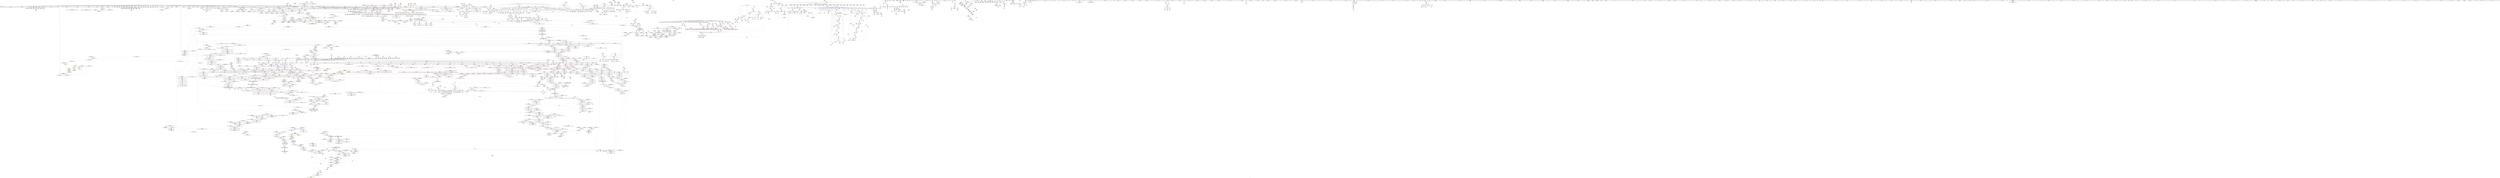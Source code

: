 digraph "SVFG" {
	label="SVFG";

	Node0x55abef46bb90 [shape=record,color=grey,label="{NodeID: 0\nNullPtr}"];
	Node0x55abef46bb90 -> Node0x55abef508d00[style=solid];
	Node0x55abef46bb90 -> Node0x55abef508e00[style=solid];
	Node0x55abef46bb90 -> Node0x55abef508ed0[style=solid];
	Node0x55abef46bb90 -> Node0x55abef508fa0[style=solid];
	Node0x55abef46bb90 -> Node0x55abef509070[style=solid];
	Node0x55abef46bb90 -> Node0x55abef509140[style=solid];
	Node0x55abef46bb90 -> Node0x55abef509210[style=solid];
	Node0x55abef46bb90 -> Node0x55abef5092e0[style=solid];
	Node0x55abef46bb90 -> Node0x55abef5093b0[style=solid];
	Node0x55abef46bb90 -> Node0x55abef509480[style=solid];
	Node0x55abef46bb90 -> Node0x55abef509550[style=solid];
	Node0x55abef46bb90 -> Node0x55abef509620[style=solid];
	Node0x55abef46bb90 -> Node0x55abef5096f0[style=solid];
	Node0x55abef46bb90 -> Node0x55abef5097c0[style=solid];
	Node0x55abef46bb90 -> Node0x55abef509890[style=solid];
	Node0x55abef46bb90 -> Node0x55abef509960[style=solid];
	Node0x55abef46bb90 -> Node0x55abef509a30[style=solid];
	Node0x55abef46bb90 -> Node0x55abef509b00[style=solid];
	Node0x55abef46bb90 -> Node0x55abef509bd0[style=solid];
	Node0x55abef46bb90 -> Node0x55abef509ca0[style=solid];
	Node0x55abef46bb90 -> Node0x55abef509d70[style=solid];
	Node0x55abef46bb90 -> Node0x55abef509e40[style=solid];
	Node0x55abef46bb90 -> Node0x55abef509f10[style=solid];
	Node0x55abef46bb90 -> Node0x55abef509fe0[style=solid];
	Node0x55abef46bb90 -> Node0x55abef50a0b0[style=solid];
	Node0x55abef46bb90 -> Node0x55abef50a180[style=solid];
	Node0x55abef46bb90 -> Node0x55abef50a250[style=solid];
	Node0x55abef46bb90 -> Node0x55abef50a320[style=solid];
	Node0x55abef46bb90 -> Node0x55abef50a3f0[style=solid];
	Node0x55abef46bb90 -> Node0x55abef50a4c0[style=solid];
	Node0x55abef46bb90 -> Node0x55abef50a590[style=solid];
	Node0x55abef46bb90 -> Node0x55abef50a660[style=solid];
	Node0x55abef46bb90 -> Node0x55abef50a730[style=solid];
	Node0x55abef46bb90 -> Node0x55abef50a800[style=solid];
	Node0x55abef46bb90 -> Node0x55abef50a8d0[style=solid];
	Node0x55abef46bb90 -> Node0x55abef50a9a0[style=solid];
	Node0x55abef46bb90 -> Node0x55abef50aa70[style=solid];
	Node0x55abef46bb90 -> Node0x55abef50ab40[style=solid];
	Node0x55abef46bb90 -> Node0x55abef50ac10[style=solid];
	Node0x55abef46bb90 -> Node0x55abef50ace0[style=solid];
	Node0x55abef46bb90 -> Node0x55abef50adb0[style=solid];
	Node0x55abef46bb90 -> Node0x55abef50ae80[style=solid];
	Node0x55abef46bb90 -> Node0x55abef50af50[style=solid];
	Node0x55abef46bb90 -> Node0x55abef50b020[style=solid];
	Node0x55abef46bb90 -> Node0x55abef50b0f0[style=solid];
	Node0x55abef46bb90 -> Node0x55abef50b1c0[style=solid];
	Node0x55abef46bb90 -> Node0x55abef50b290[style=solid];
	Node0x55abef46bb90 -> Node0x55abef50b360[style=solid];
	Node0x55abef46bb90 -> Node0x55abef50b430[style=solid];
	Node0x55abef46bb90 -> Node0x55abef50b500[style=solid];
	Node0x55abef46bb90 -> Node0x55abef50b5d0[style=solid];
	Node0x55abef46bb90 -> Node0x55abef50b6a0[style=solid];
	Node0x55abef46bb90 -> Node0x55abef50b770[style=solid];
	Node0x55abef46bb90 -> Node0x55abef50b840[style=solid];
	Node0x55abef46bb90 -> Node0x55abef50b910[style=solid];
	Node0x55abef46bb90 -> Node0x55abef50b9e0[style=solid];
	Node0x55abef46bb90 -> Node0x55abef50bab0[style=solid];
	Node0x55abef46bb90 -> Node0x55abef50bb80[style=solid];
	Node0x55abef46bb90 -> Node0x55abef50bc50[style=solid];
	Node0x55abef46bb90 -> Node0x55abef50bd20[style=solid];
	Node0x55abef46bb90 -> Node0x55abef50bdf0[style=solid];
	Node0x55abef46bb90 -> Node0x55abef531270[style=solid];
	Node0x55abef46bb90 -> Node0x55abef53b110[style=solid];
	Node0x55abef46bb90 -> Node0x55abef53b1e0[style=solid];
	Node0x55abef46bb90 -> Node0x55abef53b2b0[style=solid];
	Node0x55abef46bb90 -> Node0x55abef57c8c0[style=solid];
	Node0x55abef46bb90 -> Node0x55abef5a93f0[style=solid];
	Node0x55abef46bb90 -> Node0x55abef5b7010[style=solid];
	Node0x55abef46bb90 -> Node0x55abef5b8f90[style=solid];
	Node0x55abef46bb90:s64 -> Node0x55abef790e80[style=solid,color=red];
	Node0x55abef52cfb0 [shape=record,color=red,label="{NodeID: 1550\n2767\<--2761\n\<--__p.addr\n_ZNSt16allocator_traitsISaISt4pairIS0_IS0_IiiES1_EiEEE7destroyIS3_EEvRS4_PT_\n|{<s0>209}}"];
	Node0x55abef52cfb0:s0 -> Node0x55abef78f9b0[style=solid,color=red];
	Node0x55abef50b430 [shape=record,color=black,label="{NodeID: 443\n2546\<--3\nlpad.val43\<--dummyVal\n_ZNSt6vectorISt4pairIS0_IS0_IiiES1_EiESaIS3_EE17_M_realloc_insertIJS3_EEEvN9__gnu_cxx17__normal_iteratorIPS3_S5_EEDpOT_\n}"];
	Node0x55abef78aee0 [shape=record,color=black,label="{NodeID: 4207\n542 = PHI(879, )\n0th arg _Z4goodii }"];
	Node0x55abef78aee0 -> Node0x55abef533590[style=solid];
	Node0x55abef51aab0 [shape=record,color=purple,label="{NodeID: 886\n1198\<--85\n\<--.str.13\nmain\n}"];
	Node0x55abef550cb0 [shape=record,color=red,label="{NodeID: 1329\n1645\<--717\n\<--fork\nmain\n}"];
	Node0x55abef550cb0 -> Node0x55abef5aa590[style=solid];
	Node0x55abef503ac0 [shape=record,color=green,label="{NodeID: 222\n2003\<--2004\n__cxa_begin_catch\<--__cxa_begin_catch_field_insensitive\n}"];
	Node0x55abef6c8bc0 [shape=record,color=yellow,style=double,label="{NodeID: 3986\n135V_42 = CSCHI(MR_135V_41)\npts\{490000 \}\nCS[]|{<s0>112}}"];
	Node0x55abef6c8bc0:s0 -> Node0x55abef68c320[style=dashed,color=red];
	Node0x55abef538530 [shape=record,color=blue,label="{NodeID: 1772\n1500\<--1499\n\<--or406\nmain\n}"];
	Node0x55abef538530 -> Node0x55abef554250[style=dashed];
	Node0x55abef538530 -> Node0x55abef538600[style=dashed];
	Node0x55abef5270a0 [shape=record,color=black,label="{NodeID: 665\n2496\<--2389\n\<--this1\n_ZNSt6vectorISt4pairIS0_IS0_IiiES1_EiESaIS3_EE17_M_realloc_insertIJS3_EEEvN9__gnu_cxx17__normal_iteratorIPS3_S5_EEDpOT_\n}"];
	Node0x55abef5270a0 -> Node0x55abef53ffc0[style=solid];
	Node0x55abef5270a0 -> Node0x55abef540090[style=solid];
	Node0x55abef633830 [shape=record,color=yellow,style=double,label="{NodeID: 3322\n543V_1 = ENCHI(MR_543V_0)\npts\{23660000 23760000 \}\nFun[_ZN9__gnu_cxxmiIPSt4pairIS1_IS1_IiiES2_EiESt6vectorIS4_SaIS4_EEEENS_17__normal_iteratorIT_T0_E15difference_typeERKSC_SF_]}"];
	Node0x55abef633830 -> Node0x55abef55b410[style=dashed];
	Node0x55abef633830 -> Node0x55abef52c450[style=dashed];
	Node0x55abef545920 [shape=record,color=red,label="{NodeID: 1108\n485\<--69\n\<--ct\n_Z2goiii\n}"];
	Node0x55abef545920 -> Node0x55abef5b8210[style=solid];
	Node0x55abeed153f0 [shape=record,color=green,label="{NodeID: 1\n7\<--1\n__dso_handle\<--dummyObj\nGlob }"];
	Node0x55abef52d080 [shape=record,color=red,label="{NodeID: 1551\n2779\<--2776\nthis1\<--this.addr\n_ZNKSt6vectorISt4pairIS0_IS0_IiiES1_EiESaIS3_EE8max_sizeEv\n}"];
	Node0x55abef52d080 -> Node0x55abef5289d0[style=solid];
	Node0x55abef50b500 [shape=record,color=black,label="{NodeID: 444\n2548\<--3\n\<--dummyVal\n_ZNSt6vectorISt4pairIS0_IS0_IiiES1_EiESaIS3_EE17_M_realloc_insertIJS3_EEEvN9__gnu_cxx17__normal_iteratorIPS3_S5_EEDpOT_\n}"];
	Node0x55abef78aff0 [shape=record,color=black,label="{NodeID: 4208\n543 = PHI(880, )\n1st arg _Z4goodii }"];
	Node0x55abef78aff0 -> Node0x55abef533660[style=solid];
	Node0x55abef51ab80 [shape=record,color=purple,label="{NodeID: 887\n1660\<--87\n\<--.str.14\nmain\n}"];
	Node0x55abef550d80 [shape=record,color=red,label="{NodeID: 1330\n1639\<--719\n\<--bridge\nmain\n}"];
	Node0x55abef550d80 -> Node0x55abef5b4190[style=solid];
	Node0x55abef503bc0 [shape=record,color=green,label="{NodeID: 223\n2006\<--2007\n_ZSt9terminatev\<--_ZSt9terminatev_field_insensitive\n}"];
	Node0x55abef6c8d20 [shape=record,color=yellow,style=double,label="{NodeID: 3987\n135V_43 = CSCHI(MR_135V_42)\npts\{490000 \}\nCS[]|{<s0>113}}"];
	Node0x55abef6c8d20:s0 -> Node0x55abef68c320[style=dashed,color=red];
	Node0x55abef538600 [shape=record,color=blue,label="{NodeID: 1773\n1526\<--1525\n\<--or421\nmain\n}"];
	Node0x55abef538600 -> Node0x55abef5544c0[style=dashed];
	Node0x55abef538600 -> Node0x55abef5386d0[style=dashed];
	Node0x55abef527170 [shape=record,color=black,label="{NodeID: 666\n2500\<--2389\n\<--this1\n_ZNSt6vectorISt4pairIS0_IS0_IiiES1_EiESaIS3_EE17_M_realloc_insertIJS3_EEEvN9__gnu_cxx17__normal_iteratorIPS3_S5_EEDpOT_\n}"];
	Node0x55abef527170 -> Node0x55abef540160[style=solid];
	Node0x55abef527170 -> Node0x55abef540230[style=solid];
	Node0x55abef633940 [shape=record,color=yellow,style=double,label="{NodeID: 3323\n16V_1 = ENCHI(MR_16V_0)\npts\{317 \}\nFun[__cxx_global_array_dtor]}"];
	Node0x55abef633940 -> Node0x55abef532890[style=dashed];
	Node0x55abef5459f0 [shape=record,color=red,label="{NodeID: 1109\n495\<--69\n\<--ct\n_Z2goiii\n}"];
	Node0x55abef5459f0 -> Node0x55abef5b8510[style=solid];
	Node0x55abef4c8b20 [shape=record,color=green,label="{NodeID: 2\n19\<--1\n.str\<--dummyObj\nGlob }"];
	Node0x55abef52d150 [shape=record,color=red,label="{NodeID: 1552\n2813\<--2793\n\<--retval\n_ZSt3maxImERKT_S2_S2_\n}"];
	Node0x55abef52d150 -> Node0x55abef528b70[style=solid];
	Node0x55abef50b5d0 [shape=record,color=black,label="{NodeID: 445\n2549\<--3\n\<--dummyVal\n_ZNSt6vectorISt4pairIS0_IS0_IiiES1_EiESaIS3_EE17_M_realloc_insertIJS3_EEEvN9__gnu_cxx17__normal_iteratorIPS3_S5_EEDpOT_\n|{<s0>189}}"];
	Node0x55abef50b5d0:s0 -> Node0x55abef78f320[style=solid,color=red];
	Node0x55abef78b100 [shape=record,color=black,label="{NodeID: 4209\n2180 = PHI(2160, )\n0th arg _ZNSt16allocator_traitsISaISt4pairIS0_IS0_IiiES1_EiEEE10deallocateERS4_PS3_m }"];
	Node0x55abef78b100 -> Node0x55abef53c150[style=solid];
	Node0x55abef51ac50 [shape=record,color=purple,label="{NodeID: 888\n1674\<--89\n\<--.str.15\nmain\n}"];
	Node0x55abef550e50 [shape=record,color=red,label="{NodeID: 1331\n1646\<--719\n\<--bridge\nmain\n}"];
	Node0x55abef550e50 -> Node0x55abef5aa410[style=solid];
	Node0x55abef503cc0 [shape=record,color=green,label="{NodeID: 224\n2014\<--2015\nthis.addr\<--this.addr_field_insensitive\n_ZNSt12_Vector_baseISt4pairIS0_IS0_IiiES1_EiESaIS3_EE12_Vector_implC2Ev\n}"];
	Node0x55abef503cc0 -> Node0x55abef556c90[style=solid];
	Node0x55abef503cc0 -> Node0x55abef53b040[style=solid];
	Node0x55abef6c8e80 [shape=record,color=yellow,style=double,label="{NodeID: 3988\n135V_44 = CSCHI(MR_135V_43)\npts\{490000 \}\nCS[]|{<s0>114}}"];
	Node0x55abef6c8e80:s0 -> Node0x55abef68c320[style=dashed,color=red];
	Node0x55abef62d470 [shape=record,color=black,label="{NodeID: 2881\nMR_135V_5 = PHI(MR_135V_11, MR_135V_3, )\npts\{490000 \}\n|{|<s3>76}}"];
	Node0x55abef62d470 -> Node0x55abef536cd0[style=dashed];
	Node0x55abef62d470 -> Node0x55abef644490[style=dashed];
	Node0x55abef62d470 -> Node0x55abef668420[style=dashed];
	Node0x55abef62d470:s3 -> Node0x55abef68c320[style=dashed,color=red];
	Node0x55abef5386d0 [shape=record,color=blue,label="{NodeID: 1774\n1552\<--1551\n\<--or436\nmain\n}"];
	Node0x55abef5386d0 -> Node0x55abef554730[style=dashed];
	Node0x55abef5386d0 -> Node0x55abef5387a0[style=dashed];
	Node0x55abef527240 [shape=record,color=black,label="{NodeID: 667\n2504\<--2389\n\<--this1\n_ZNSt6vectorISt4pairIS0_IS0_IiiES1_EiESaIS3_EE17_M_realloc_insertIJS3_EEEvN9__gnu_cxx17__normal_iteratorIPS3_S5_EEDpOT_\n|{<s0>186}}"];
	Node0x55abef527240:s0 -> Node0x55abef790190[style=solid,color=red];
	Node0x55abef545ac0 [shape=record,color=red,label="{NodeID: 1110\n782\<--69\n\<--ct\nmain\n}"];
	Node0x55abef545ac0 -> Node0x55abef5b2990[style=solid];
	Node0x55abef4fb260 [shape=record,color=green,label="{NodeID: 3\n21\<--1\n.str.2\<--dummyObj\nGlob }"];
	Node0x55abef52d220 [shape=record,color=red,label="{NodeID: 1553\n2801\<--2795\n\<--__a.addr\n_ZSt3maxImERKT_S2_S2_\n}"];
	Node0x55abef52d220 -> Node0x55abef52d560[style=solid];
	Node0x55abef50b6a0 [shape=record,color=black,label="{NodeID: 446\n3043\<--3\n\<--dummyVal\n_ZNSt20__uninitialized_copyILb0EE13__uninit_copyISt13move_iteratorIPSt4pairIS3_IS3_IiiES4_EiEES7_EET0_T_SA_S9_\n}"];
	Node0x55abef78b210 [shape=record,color=black,label="{NodeID: 4210\n2181 = PHI(2161, )\n1st arg _ZNSt16allocator_traitsISaISt4pairIS0_IS0_IiiES1_EiEEE10deallocateERS4_PS3_m }"];
	Node0x55abef78b210 -> Node0x55abef53c220[style=solid];
	Node0x55abef51ad20 [shape=record,color=purple,label="{NodeID: 889\n2390\<--91\n\<--.str.16\n_ZNSt6vectorISt4pairIS0_IS0_IiiES1_EiESaIS3_EE17_M_realloc_insertIJS3_EEEvN9__gnu_cxx17__normal_iteratorIPS3_S5_EEDpOT_\n|{<s0>167}}"];
	Node0x55abef51ad20:s0 -> Node0x55abef78d6f0[style=solid,color=red];
	Node0x55abef550f20 [shape=record,color=red,label="{NodeID: 1332\n1642\<--721\n\<--ring\nmain\n}"];
	Node0x55abef550f20 -> Node0x55abef5b4010[style=solid];
	Node0x55abef503d90 [shape=record,color=green,label="{NodeID: 225\n2020\<--2021\n_ZNSaISt4pairIS_IS_IiiES0_EiEEC2Ev\<--_ZNSaISt4pairIS_IS_IiiES0_EiEEC2Ev_field_insensitive\n}"];
	Node0x55abef6c8fe0 [shape=record,color=yellow,style=double,label="{NodeID: 3989\n135V_45 = CSCHI(MR_135V_44)\npts\{490000 \}\nCS[]|{<s0>115}}"];
	Node0x55abef6c8fe0:s0 -> Node0x55abef68c320[style=dashed,color=red];
	Node0x55abef62d970 [shape=record,color=black,label="{NodeID: 2882\nMR_268V_5 = PHI(MR_268V_7, MR_268V_3, )\npts\{590000 \}\n}"];
	Node0x55abef62d970 -> Node0x55abef5526b0[style=dashed];
	Node0x55abef62d970 -> Node0x55abef5363e0[style=dashed];
	Node0x55abef62d970 -> Node0x55abef62d970[style=dashed];
	Node0x55abef62d970 -> Node0x55abef669d20[style=dashed];
	Node0x55abef5387a0 [shape=record,color=blue,label="{NodeID: 1775\n1579\<--1578\n\<--or452\nmain\n}"];
	Node0x55abef5387a0 -> Node0x55abef5549a0[style=dashed];
	Node0x55abef5387a0 -> Node0x55abef538870[style=dashed];
	Node0x55abef527310 [shape=record,color=black,label="{NodeID: 668\n2507\<--2389\n\<--this1\n_ZNSt6vectorISt4pairIS0_IS0_IiiES1_EiESaIS3_EE17_M_realloc_insertIJS3_EEEvN9__gnu_cxx17__normal_iteratorIPS3_S5_EEDpOT_\n|{<s0>188}}"];
	Node0x55abef527310:s0 -> Node0x55abef78a460[style=solid,color=red];
	Node0x55abef545b90 [shape=record,color=red,label="{NodeID: 1111\n807\<--69\n\<--ct\nmain\n}"];
	Node0x55abef545b90 -> Node0x55abef534360[style=solid];
	Node0x55abef4fbb80 [shape=record,color=green,label="{NodeID: 4\n23\<--1\n.str.3\<--dummyObj\nGlob }"];
	Node0x55abef52d2f0 [shape=record,color=red,label="{NodeID: 1554\n2810\<--2795\n\<--__a.addr\n_ZSt3maxImERKT_S2_S2_\n}"];
	Node0x55abef52d2f0 -> Node0x55abef57ebb0[style=solid];
	Node0x55abef50b770 [shape=record,color=black,label="{NodeID: 447\n3044\<--3\n\<--dummyVal\n_ZNSt20__uninitialized_copyILb0EE13__uninit_copyISt13move_iteratorIPSt4pairIS3_IS3_IiiES4_EiEES7_EET0_T_SA_S9_\n}"];
	Node0x55abef50b770 -> Node0x55abef580410[style=solid];
	Node0x55abef78b320 [shape=record,color=black,label="{NodeID: 4211\n2182 = PHI(2162, )\n2nd arg _ZNSt16allocator_traitsISaISt4pairIS0_IS0_IiiES1_EiEEE10deallocateERS4_PS3_m }"];
	Node0x55abef78b320 -> Node0x55abef53c2f0[style=solid];
	Node0x55abef565980 [shape=record,color=black,label="{NodeID: 3104\nMR_28V_3 = PHI(MR_28V_4, MR_28V_2, )\npts\{2899 \}\n|{<s0>122}}"];
	Node0x55abef565980:s0 -> Node0x55abef6caa30[style=dashed,color=blue];
	Node0x55abef51adf0 [shape=record,color=purple,label="{NodeID: 890\n3200\<--93\nllvm.global_ctors_0\<--llvm.global_ctors\nGlob }"];
	Node0x55abef51adf0 -> Node0x55abef531070[style=solid];
	Node0x55abef550ff0 [shape=record,color=red,label="{NodeID: 1333\n1649\<--721\n\<--ring\nmain\n}"];
	Node0x55abef550ff0 -> Node0x55abef5aaa10[style=solid];
	Node0x55abef503e90 [shape=record,color=green,label="{NodeID: 226\n2031\<--2032\nthis.addr\<--this.addr_field_insensitive\n_ZNSaISt4pairIS_IS_IiiES0_EiEEC2Ev\n}"];
	Node0x55abef503e90 -> Node0x55abef556d60[style=solid];
	Node0x55abef503e90 -> Node0x55abef53b380[style=solid];
	Node0x55abef538870 [shape=record,color=blue,label="{NodeID: 1776\n1606\<--1605\n\<--or468\nmain\n}"];
	Node0x55abef538870 -> Node0x55abef64df90[style=dashed];
	Node0x55abef5273e0 [shape=record,color=black,label="{NodeID: 669\n2508\<--2389\n\<--this1\n_ZNSt6vectorISt4pairIS0_IS0_IiiES1_EiESaIS3_EE17_M_realloc_insertIJS3_EEEvN9__gnu_cxx17__normal_iteratorIPS3_S5_EEDpOT_\n}"];
	Node0x55abef5273e0 -> Node0x55abef540300[style=solid];
	Node0x55abef5273e0 -> Node0x55abef5403d0[style=solid];
	Node0x55abef545c60 [shape=record,color=red,label="{NodeID: 1112\n841\<--69\n\<--ct\nmain\n}"];
	Node0x55abef545c60 -> Node0x55abef5b9710[style=solid];
	Node0x55abef4fbc40 [shape=record,color=green,label="{NodeID: 5\n25\<--1\n.str.4\<--dummyObj\nGlob }"];
	Node0x55abef52d3c0 [shape=record,color=red,label="{NodeID: 1555\n2803\<--2797\n\<--__b.addr\n_ZSt3maxImERKT_S2_S2_\n}"];
	Node0x55abef52d3c0 -> Node0x55abef52d630[style=solid];
	Node0x55abef50b840 [shape=record,color=black,label="{NodeID: 448\n3046\<--3\n\<--dummyVal\n_ZNSt20__uninitialized_copyILb0EE13__uninit_copyISt13move_iteratorIPSt4pairIS3_IS3_IiiES4_EiEES7_EET0_T_SA_S9_\n}"];
	Node0x55abef50b840 -> Node0x55abef5804e0[style=solid];
	Node0x55abef78b430 [shape=record,color=black,label="{NodeID: 4212\n1964 = PHI(1801, )\n0th arg _ZNSt4pairIiiEC2IRiS2_Lb1EEEOT_OT0_ }"];
	Node0x55abef78b430 -> Node0x55abef53ab60[style=solid];
	Node0x55abef565e80 [shape=record,color=black,label="{NodeID: 3105\nMR_30V_2 = PHI(MR_30V_3, MR_30V_1, )\npts\{22760000 \}\n}"];
	Node0x55abef51aef0 [shape=record,color=purple,label="{NodeID: 891\n3201\<--93\nllvm.global_ctors_1\<--llvm.global_ctors\nGlob }"];
	Node0x55abef51aef0 -> Node0x55abef531170[style=solid];
	Node0x55abef5510c0 [shape=record,color=red,label="{NodeID: 1334\n1453\<--723\n\<--j378\nmain\n}"];
	Node0x55abef5510c0 -> Node0x55abef5b0590[style=solid];
	Node0x55abef503f60 [shape=record,color=green,label="{NodeID: 227\n2037\<--2038\n_ZN9__gnu_cxx13new_allocatorISt4pairIS1_IS1_IiiES2_EiEEC2Ev\<--_ZN9__gnu_cxx13new_allocatorISt4pairIS1_IS1_IiiES2_EiEEC2Ev_field_insensitive\n}"];
	Node0x55abef6c92a0 [shape=record,color=yellow,style=double,label="{NodeID: 3991\n135V_6 = CSCHI(MR_135V_5)\npts\{490000 \}\nCS[]|{<s0>77}}"];
	Node0x55abef6c92a0:s0 -> Node0x55abef68c320[style=dashed,color=red];
	Node0x55abef538940 [shape=record,color=blue,label="{NodeID: 1777\n723\<--1610\nj378\<--inc470\nmain\n}"];
	Node0x55abef538940 -> Node0x55abef5510c0[style=dashed];
	Node0x55abef538940 -> Node0x55abef551190[style=dashed];
	Node0x55abef538940 -> Node0x55abef551260[style=dashed];
	Node0x55abef538940 -> Node0x55abef551330[style=dashed];
	Node0x55abef538940 -> Node0x55abef551400[style=dashed];
	Node0x55abef538940 -> Node0x55abef5514d0[style=dashed];
	Node0x55abef538940 -> Node0x55abef5515a0[style=dashed];
	Node0x55abef538940 -> Node0x55abef551670[style=dashed];
	Node0x55abef538940 -> Node0x55abef551740[style=dashed];
	Node0x55abef538940 -> Node0x55abef551810[style=dashed];
	Node0x55abef538940 -> Node0x55abef538390[style=dashed];
	Node0x55abef538940 -> Node0x55abef538940[style=dashed];
	Node0x55abef538940 -> Node0x55abef666620[style=dashed];
	Node0x55abef5274b0 [shape=record,color=black,label="{NodeID: 670\n2512\<--2389\n\<--this1\n_ZNSt6vectorISt4pairIS0_IS0_IiiES1_EiESaIS3_EE17_M_realloc_insertIJS3_EEEvN9__gnu_cxx17__normal_iteratorIPS3_S5_EEDpOT_\n}"];
	Node0x55abef5274b0 -> Node0x55abef5404a0[style=solid];
	Node0x55abef5274b0 -> Node0x55abef540570[style=solid];
	Node0x55abef633d20 [shape=record,color=yellow,style=double,label="{NodeID: 3327\n395V_1 = ENCHI(MR_395V_0)\npts\{6440000 6520000 \}\nFun[_ZSt10_ConstructISt4pairIS0_IS0_IiiES1_EiEJS3_EEvPT_DpOT0_]}"];
	Node0x55abef633d20 -> Node0x55abef530960[style=dashed];
	Node0x55abef545d30 [shape=record,color=red,label="{NodeID: 1113\n876\<--69\n\<--ct\nmain\n}"];
	Node0x55abef545d30 -> Node0x55abef5b9110[style=solid];
	Node0x55abef4fb5a0 [shape=record,color=green,label="{NodeID: 6\n27\<--1\n.str.5\<--dummyObj\nGlob }"];
	Node0x55abef52d490 [shape=record,color=red,label="{NodeID: 1556\n2807\<--2797\n\<--__b.addr\n_ZSt3maxImERKT_S2_S2_\n}"];
	Node0x55abef52d490 -> Node0x55abef57eae0[style=solid];
	Node0x55abef50b910 [shape=record,color=black,label="{NodeID: 449\n3057\<--3\n\<--dummyVal\n_ZNSt20__uninitialized_copyILb0EE13__uninit_copyISt13move_iteratorIPSt4pairIS3_IS3_IiiES4_EiEES7_EET0_T_SA_S9_\n}"];
	Node0x55abef78b540 [shape=record,color=black,label="{NodeID: 4213\n2909 = PHI(2743, )\n1st arg _ZSt22__uninitialized_copy_aISt13move_iteratorIPSt4pairIS1_IS1_IiiES2_EiEES5_S4_ET0_T_S8_S7_RSaIT1_E }"];
	Node0x55abef78b540 -> Node0x55abef57f640[style=solid];
	Node0x55abef566380 [shape=record,color=black,label="{NodeID: 3106\nMR_6V_2 = PHI(MR_6V_3, MR_6V_1, )\npts\{730000 760000 \}\n|{<s0>122}}"];
	Node0x55abef566380:s0 -> Node0x55abef6caa30[style=dashed,color=blue];
	Node0x55abef51aff0 [shape=record,color=purple,label="{NodeID: 892\n3202\<--93\nllvm.global_ctors_2\<--llvm.global_ctors\nGlob }"];
	Node0x55abef51aff0 -> Node0x55abef531270[style=solid];
	Node0x55abef551190 [shape=record,color=red,label="{NodeID: 1335\n1458\<--723\n\<--j378\nmain\n}"];
	Node0x55abef551190 -> Node0x55abef5b0710[style=solid];
	Node0x55abef504060 [shape=record,color=green,label="{NodeID: 228\n2042\<--2043\nthis.addr\<--this.addr_field_insensitive\n_ZN9__gnu_cxx13new_allocatorISt4pairIS1_IS1_IiiES2_EiEEC2Ev\n}"];
	Node0x55abef504060 -> Node0x55abef556e30[style=solid];
	Node0x55abef504060 -> Node0x55abef53b450[style=solid];
	Node0x55abef538a10 [shape=record,color=blue,label="{NodeID: 1778\n725\<--36\nj472\<--\nmain\n}"];
	Node0x55abef538a10 -> Node0x55abef5518e0[style=dashed];
	Node0x55abef538a10 -> Node0x55abef5519b0[style=dashed];
	Node0x55abef538a10 -> Node0x55abef551a80[style=dashed];
	Node0x55abef538a10 -> Node0x55abef538a10[style=dashed];
	Node0x55abef538a10 -> Node0x55abef538bb0[style=dashed];
	Node0x55abef538a10 -> Node0x55abef666b20[style=dashed];
	Node0x55abef527580 [shape=record,color=black,label="{NodeID: 671\n2516\<--2389\n\<--this1\n_ZNSt6vectorISt4pairIS0_IS0_IiiES1_EiESaIS3_EE17_M_realloc_insertIJS3_EEEvN9__gnu_cxx17__normal_iteratorIPS3_S5_EEDpOT_\n}"];
	Node0x55abef527580 -> Node0x55abef540640[style=solid];
	Node0x55abef527580 -> Node0x55abef540710[style=solid];
	Node0x55abef633e30 [shape=record,color=yellow,style=double,label="{NodeID: 3328\n397V_1 = ENCHI(MR_397V_0)\npts\{6440001 6520001 \}\nFun[_ZSt10_ConstructISt4pairIS0_IS0_IiiES1_EiEJS3_EEvPT_DpOT0_]}"];
	Node0x55abef633e30 -> Node0x55abef530a30[style=dashed];
	Node0x55abef545e00 [shape=record,color=red,label="{NodeID: 1114\n933\<--69\n\<--ct\nmain\n}"];
	Node0x55abef545e00 -> Node0x55abef5b7c10[style=solid];
	Node0x55abef4fb660 [shape=record,color=green,label="{NodeID: 7\n29\<--1\n.str.6\<--dummyObj\nGlob }"];
	Node0x55abee9deba0 [shape=record,color=black,label="{NodeID: 2664\n285 = PHI(281, 286, )\n}"];
	Node0x55abee9deba0 -> Node0x55abef51b0f0[style=solid];
	Node0x55abef52d560 [shape=record,color=red,label="{NodeID: 1557\n2802\<--2801\n\<--\n_ZSt3maxImERKT_S2_S2_\n}"];
	Node0x55abef52d560 -> Node0x55abef5b4c10[style=solid];
	Node0x55abef50b9e0 [shape=record,color=black,label="{NodeID: 450\n3058\<--3\n\<--dummyVal\n_ZNSt20__uninitialized_copyILb0EE13__uninit_copyISt13move_iteratorIPSt4pairIS3_IS3_IiiES4_EiEES7_EET0_T_SA_S9_\n}"];
	Node0x55abef50b9e0 -> Node0x55abef5805b0[style=solid];
	Node0x55abef78b650 [shape=record,color=black,label="{NodeID: 4214\n2910 = PHI(2738, )\n2nd arg _ZSt22__uninitialized_copy_aISt13move_iteratorIPSt4pairIS1_IS1_IiiES2_EiEES5_S4_ET0_T_S8_S7_RSaIT1_E }"];
	Node0x55abef78b650 -> Node0x55abef57f710[style=solid];
	Node0x55abef5668b0 [shape=record,color=black,label="{NodeID: 3107\nMR_33V_3 = PHI(MR_33V_4, MR_33V_2, )\npts\{730001 760001 \}\n|{<s0>122}}"];
	Node0x55abef5668b0:s0 -> Node0x55abef6caa30[style=dashed,color=blue];
	Node0x55abef51b0f0 [shape=record,color=purple,label="{NodeID: 893\n286\<--285\narraydestroy.element\<--arraydestroy.elementPast\n__cxx_global_var_init.1\n}"];
	Node0x55abef51b0f0 -> Node0x55abee9deba0[style=solid];
	Node0x55abef51b0f0 -> Node0x55abef5b4610[style=solid];
	Node0x55abef551260 [shape=record,color=red,label="{NodeID: 1336\n1480\<--723\n\<--j378\nmain\n}"];
	Node0x55abef551260 -> Node0x55abef5b0290[style=solid];
	Node0x55abef50c410 [shape=record,color=green,label="{NodeID: 229\n2051\<--2052\n__first.addr\<--__first.addr_field_insensitive\n_ZSt8_DestroyIPSt4pairIS0_IS0_IiiES1_EiES3_EvT_S5_RSaIT0_E\n}"];
	Node0x55abef50c410 -> Node0x55abef556f00[style=solid];
	Node0x55abef50c410 -> Node0x55abef53b520[style=solid];
	Node0x55abef6c9560 [shape=record,color=yellow,style=double,label="{NodeID: 3993\n135V_16 = CSCHI(MR_135V_15)\npts\{490000 \}\nCS[]|{<s0>89}}"];
	Node0x55abef6c9560:s0 -> Node0x55abef68c320[style=dashed,color=red];
	Node0x55abef538ae0 [shape=record,color=blue,label="{NodeID: 1779\n715\<--1623\nok\<--add478\nmain\n}"];
	Node0x55abef538ae0 -> Node0x55abef550a40[style=dashed];
	Node0x55abef538ae0 -> Node0x55abef550b10[style=dashed];
	Node0x55abef538ae0 -> Node0x55abef5379d0[style=dashed];
	Node0x55abef538ae0 -> Node0x55abef538ae0[style=dashed];
	Node0x55abef538ae0 -> Node0x55abef665220[style=dashed];
	Node0x55abef527650 [shape=record,color=black,label="{NodeID: 672\n2526\<--2389\n\<--this1\n_ZNSt6vectorISt4pairIS0_IS0_IiiES1_EiESaIS3_EE17_M_realloc_insertIJS3_EEEvN9__gnu_cxx17__normal_iteratorIPS3_S5_EEDpOT_\n}"];
	Node0x55abef527650 -> Node0x55abef5407e0[style=solid];
	Node0x55abef527650 -> Node0x55abef5408b0[style=solid];
	Node0x55abef633f70 [shape=record,color=yellow,style=double,label="{NodeID: 3329\n399V_1 = ENCHI(MR_399V_0)\npts\{6440002 6520002 \}\nFun[_ZSt10_ConstructISt4pairIS0_IS0_IiiES1_EiEJS3_EEvPT_DpOT0_]}"];
	Node0x55abef633f70 -> Node0x55abef530b00[style=dashed];
	Node0x55abef545ed0 [shape=record,color=red,label="{NodeID: 1115\n954\<--69\n\<--ct\nmain\n}"];
	Node0x55abef545ed0 -> Node0x55abef5b6290[style=solid];
	Node0x55abef4fb720 [shape=record,color=green,label="{NodeID: 8\n31\<--1\n.str.7\<--dummyObj\nGlob }"];
	Node0x55abee9e0980 [shape=record,color=black,label="{NodeID: 2665\n1230 = PHI(202, 1228, )\n}"];
	Node0x55abef52d630 [shape=record,color=red,label="{NodeID: 1558\n2804\<--2803\n\<--\n_ZSt3maxImERKT_S2_S2_\n}"];
	Node0x55abef52d630 -> Node0x55abef5b4c10[style=solid];
	Node0x55abef50bab0 [shape=record,color=black,label="{NodeID: 451\n3060\<--3\n\<--dummyVal\n_ZNSt20__uninitialized_copyILb0EE13__uninit_copyISt13move_iteratorIPSt4pairIS3_IS3_IiiES4_EiEES7_EET0_T_SA_S9_\n}"];
	Node0x55abef50bab0 -> Node0x55abef580680[style=solid];
	Node0x55abef78b760 [shape=record,color=black,label="{NodeID: 4215\n2911 = PHI(2739, )\n3rd arg _ZSt22__uninitialized_copy_aISt13move_iteratorIPSt4pairIS1_IS1_IiiES2_EiEES5_S4_ET0_T_S8_S7_RSaIT1_E }"];
	Node0x55abef78b760 -> Node0x55abef57f7e0[style=solid];
	Node0x55abef566de0 [shape=record,color=black,label="{NodeID: 3108\nMR_35V_2 = PHI(MR_35V_3, MR_35V_1, )\npts\{730002 760002 \}\n|{<s0>122}}"];
	Node0x55abef566de0:s0 -> Node0x55abef6caa30[style=dashed,color=blue];
	Node0x55abef51b1c0 [shape=record,color=purple,label="{NodeID: 894\n323\<--322\narraydestroy.element\<--arraydestroy.elementPast\n__cxx_global_array_dtor\n}"];
	Node0x55abef51b1c0 -> Node0x55abef5a88b0[style=solid];
	Node0x55abef51b1c0 -> Node0x55abef5b3710[style=solid];
	Node0x55abef551330 [shape=record,color=red,label="{NodeID: 1337\n1502\<--723\n\<--j378\nmain\n}"];
	Node0x55abef551330 -> Node0x55abef5b0110[style=solid];
	Node0x55abef50c4e0 [shape=record,color=green,label="{NodeID: 230\n2053\<--2054\n__last.addr\<--__last.addr_field_insensitive\n_ZSt8_DestroyIPSt4pairIS0_IS0_IiiES1_EiES3_EvT_S5_RSaIT0_E\n}"];
	Node0x55abef50c4e0 -> Node0x55abef556fd0[style=solid];
	Node0x55abef50c4e0 -> Node0x55abef53b5f0[style=solid];
	Node0x55abef538bb0 [shape=record,color=blue,label="{NodeID: 1780\n725\<--1627\nj472\<--inc480\nmain\n}"];
	Node0x55abef538bb0 -> Node0x55abef5518e0[style=dashed];
	Node0x55abef538bb0 -> Node0x55abef5519b0[style=dashed];
	Node0x55abef538bb0 -> Node0x55abef551a80[style=dashed];
	Node0x55abef538bb0 -> Node0x55abef538a10[style=dashed];
	Node0x55abef538bb0 -> Node0x55abef538bb0[style=dashed];
	Node0x55abef538bb0 -> Node0x55abef666b20[style=dashed];
	Node0x55abef527720 [shape=record,color=black,label="{NodeID: 673\n2531\<--2389\n\<--this1\n_ZNSt6vectorISt4pairIS0_IS0_IiiES1_EiESaIS3_EE17_M_realloc_insertIJS3_EEEvN9__gnu_cxx17__normal_iteratorIPS3_S5_EEDpOT_\n}"];
	Node0x55abef527720 -> Node0x55abef540980[style=solid];
	Node0x55abef527720 -> Node0x55abef540a50[style=solid];
	Node0x55abef634080 [shape=record,color=yellow,style=double,label="{NodeID: 3330\n401V_1 = ENCHI(MR_401V_0)\npts\{6440003 6520003 \}\nFun[_ZSt10_ConstructISt4pairIS0_IS0_IiiES1_EiEJS3_EEvPT_DpOT0_]}"];
	Node0x55abef634080 -> Node0x55abef530bd0[style=dashed];
	Node0x55abef545fa0 [shape=record,color=red,label="{NodeID: 1116\n281\<--123\n\<--arrayinit.endOfInit\n__cxx_global_var_init.1\n}"];
	Node0x55abef545fa0 -> Node0x55abee9deba0[style=solid];
	Node0x55abef545fa0 -> Node0x55abef5b4910[style=solid];
	Node0x55abef45e250 [shape=record,color=green,label="{NodeID: 9\n33\<--1\n.str.8\<--dummyObj\nGlob }"];
	Node0x55abef5a88b0 [shape=record,color=black,label="{NodeID: 2666\n322 = PHI(320, 323, )\n}"];
	Node0x55abef5a88b0 -> Node0x55abef51b1c0[style=solid];
	Node0x55abef52d700 [shape=record,color=red,label="{NodeID: 1559\n2820\<--2817\n\<--__a.addr\n_ZNSt16allocator_traitsISaISt4pairIS0_IS0_IiiES1_EiEEE8max_sizeERKS4_\n}"];
	Node0x55abef52d700 -> Node0x55abef528c40[style=solid];
	Node0x55abef50bb80 [shape=record,color=black,label="{NodeID: 452\n3070\<--3\nlpad.val\<--dummyVal\n_ZNSt20__uninitialized_copyILb0EE13__uninit_copyISt13move_iteratorIPSt4pairIS3_IS3_IiiES4_EiEES7_EET0_T_SA_S9_\n}"];
	Node0x55abef78b870 [shape=record,color=black,label="{NodeID: 4216\n2960 = PHI(2938, )\n0th arg _ZSt18uninitialized_copyISt13move_iteratorIPSt4pairIS1_IS1_IiiES2_EiEES5_ET0_T_S8_S7_ }"];
	Node0x55abef78b870 -> Node0x55abef57fb20[style=solid];
	Node0x55abef51b290 [shape=record,color=purple,label="{NodeID: 895\n368\<--367\n_M_impl\<--\n_ZNSt6vectorISt4pairIS0_IS0_IiiES1_EiESaIS3_EED2Ev\n}"];
	Node0x55abef551400 [shape=record,color=red,label="{NodeID: 1338\n1506\<--723\n\<--j378\nmain\n}"];
	Node0x55abef551400 -> Node0x55abef5afb10[style=solid];
	Node0x55abef50c5b0 [shape=record,color=green,label="{NodeID: 231\n2055\<--2056\n.addr\<--.addr_field_insensitive\n_ZSt8_DestroyIPSt4pairIS0_IS0_IiiES1_EiES3_EvT_S5_RSaIT0_E\n}"];
	Node0x55abef50c5b0 -> Node0x55abef53b6c0[style=solid];
	Node0x55abef6c9820 [shape=record,color=yellow,style=double,label="{NodeID: 3995\n135V_22 = CSCHI(MR_135V_15)\npts\{490000 \}\nCS[]|{<s0>92}}"];
	Node0x55abef6c9820:s0 -> Node0x55abef68c320[style=dashed,color=red];
	Node0x55abef538c80 [shape=record,color=blue,label="{NodeID: 1781\n717\<--506\nfork\<--\nmain\n}"];
	Node0x55abef538c80 -> Node0x55abef550be0[style=dashed];
	Node0x55abef538c80 -> Node0x55abef550cb0[style=dashed];
	Node0x55abef538c80 -> Node0x55abef537aa0[style=dashed];
	Node0x55abef538c80 -> Node0x55abef665720[style=dashed];
	Node0x55abef5277f0 [shape=record,color=black,label="{NodeID: 674\n2538\<--2389\n\<--this1\n_ZNSt6vectorISt4pairIS0_IS0_IiiES1_EiESaIS3_EE17_M_realloc_insertIJS3_EEEvN9__gnu_cxx17__normal_iteratorIPS3_S5_EEDpOT_\n}"];
	Node0x55abef5277f0 -> Node0x55abef540b20[style=solid];
	Node0x55abef5277f0 -> Node0x55abef540bf0[style=solid];
	Node0x55abef634190 [shape=record,color=yellow,style=double,label="{NodeID: 3331\n403V_1 = ENCHI(MR_403V_0)\npts\{6440004 6520004 \}\nFun[_ZSt10_ConstructISt4pairIS0_IS0_IiiES1_EiEJS3_EEvPT_DpOT0_]}"];
	Node0x55abef634190 -> Node0x55abef530ca0[style=dashed];
	Node0x55abef546070 [shape=record,color=red,label="{NodeID: 1117\n295\<--127\nexn\<--exn.slot\n__cxx_global_var_init.1\n}"];
	Node0x55abef45e350 [shape=record,color=green,label="{NodeID: 10\n36\<--1\n\<--dummyObj\nCan only get source location for instruction, argument, global var or function.}"];
	Node0x55abef5a8e50 [shape=record,color=black,label="{NodeID: 2667\n2646 = PHI(2642, 2644, )\n}"];
	Node0x55abef5a8e50 -> Node0x55abef5280e0[style=solid];
	Node0x55abef52d7d0 [shape=record,color=red,label="{NodeID: 1560\n2831\<--2828\nthis1\<--this.addr\n_ZNKSt12_Vector_baseISt4pairIS0_IS0_IiiES1_EiESaIS3_EE19_M_get_Tp_allocatorEv\n}"];
	Node0x55abef52d7d0 -> Node0x55abef541ea0[style=solid];
	Node0x55abef50bc50 [shape=record,color=black,label="{NodeID: 453\n3071\<--3\nlpad.val12\<--dummyVal\n_ZNSt20__uninitialized_copyILb0EE13__uninit_copyISt13move_iteratorIPSt4pairIS3_IS3_IiiES4_EiEES7_EET0_T_SA_S9_\n}"];
	Node0x55abef78b980 [shape=record,color=black,label="{NodeID: 4217\n2961 = PHI(2940, )\n1st arg _ZSt18uninitialized_copyISt13move_iteratorIPSt4pairIS1_IS1_IiiES2_EiEES5_ET0_T_S8_S7_ }"];
	Node0x55abef78b980 -> Node0x55abef57fbf0[style=solid];
	Node0x55abef51b360 [shape=record,color=purple,label="{NodeID: 896\n369\<--367\n_M_start\<--\n_ZNSt6vectorISt4pairIS0_IS0_IiiES1_EiESaIS3_EED2Ev\n}"];
	Node0x55abef51b360 -> Node0x55abef546550[style=solid];
	Node0x55abef5514d0 [shape=record,color=red,label="{NodeID: 1339\n1528\<--723\n\<--j378\nmain\n}"];
	Node0x55abef5514d0 -> Node0x55abef5ac810[style=solid];
	Node0x55abef50c680 [shape=record,color=green,label="{NodeID: 232\n2063\<--2064\n_ZSt8_DestroyIPSt4pairIS0_IS0_IiiES1_EiEEvT_S5_\<--_ZSt8_DestroyIPSt4pairIS0_IS0_IiiES1_EiEEvT_S5__field_insensitive\n}"];
	Node0x55abef6c9980 [shape=record,color=yellow,style=double,label="{NodeID: 3996\n135V_23 = CSCHI(MR_135V_22)\npts\{490000 \}\nCS[]|{<s0>93}}"];
	Node0x55abef6c9980:s0 -> Node0x55abef68c320[style=dashed,color=red];
	Node0x55abef538d50 [shape=record,color=blue,label="{NodeID: 1782\n695\<--506\ngood\<--\nmain\n}"];
	Node0x55abef538d50 -> Node0x55abef54e270[style=dashed];
	Node0x55abef538d50 -> Node0x55abef662020[style=dashed];
	Node0x55abef5278c0 [shape=record,color=black,label="{NodeID: 675\n2415\<--2414\n\<--_M_impl\n_ZNSt6vectorISt4pairIS0_IS0_IiiES1_EiESaIS3_EE17_M_realloc_insertIJS3_EEEvN9__gnu_cxx17__normal_iteratorIPS3_S5_EEDpOT_\n|{<s0>172}}"];
	Node0x55abef5278c0:s0 -> Node0x55abef790f90[style=solid,color=red];
	Node0x55abef546140 [shape=record,color=red,label="{NodeID: 1118\n296\<--129\nsel\<--ehselector.slot\n__cxx_global_var_init.1\n}"];
	Node0x55abef45e450 [shape=record,color=green,label="{NodeID: 11\n77\<--1\n_ZL2di\<--dummyObj\nGlob }"];
	Node0x55abef5a93f0 [shape=record,color=black,label="{NodeID: 2668\n2705 = PHI(2700, 3, )\n}"];
	Node0x55abef5a93f0 -> Node0x55abef528690[style=solid];
	Node0x55abef52d8a0 [shape=record,color=red,label="{NodeID: 1561\n2840\<--2837\nthis1\<--this.addr\n_ZNK9__gnu_cxx13new_allocatorISt4pairIS1_IS1_IiiES2_EiEE8max_sizeEv\n}"];
	Node0x55abef50bd20 [shape=record,color=black,label="{NodeID: 454\n3073\<--3\n\<--dummyVal\n_ZNSt20__uninitialized_copyILb0EE13__uninit_copyISt13move_iteratorIPSt4pairIS3_IS3_IiiES4_EiEES7_EET0_T_SA_S9_\n}"];
	Node0x55abef78ba90 [shape=record,color=black,label="{NodeID: 4218\n2962 = PHI(2936, )\n2nd arg _ZSt18uninitialized_copyISt13move_iteratorIPSt4pairIS1_IS1_IiiES2_EiEES5_ET0_T_S8_S7_ }"];
	Node0x55abef78ba90 -> Node0x55abef57fcc0[style=solid];
	Node0x55abef51b430 [shape=record,color=purple,label="{NodeID: 897\n372\<--371\n_M_impl2\<--\n_ZNSt6vectorISt4pairIS0_IS0_IiiES1_EiESaIS3_EED2Ev\n}"];
	Node0x55abef5515a0 [shape=record,color=red,label="{NodeID: 1340\n1533\<--723\n\<--j378\nmain\n}"];
	Node0x55abef5515a0 -> Node0x55abef5af990[style=solid];
	Node0x55abef50c780 [shape=record,color=green,label="{NodeID: 233\n2068\<--2069\nthis.addr\<--this.addr_field_insensitive\n_ZNSt12_Vector_baseISt4pairIS0_IS0_IiiES1_EiESaIS3_EE19_M_get_Tp_allocatorEv\n}"];
	Node0x55abef50c780 -> Node0x55abef5570a0[style=solid];
	Node0x55abef50c780 -> Node0x55abef53b790[style=solid];
	Node0x55abef6c9ae0 [shape=record,color=yellow,style=double,label="{NodeID: 3997\n135V_24 = CSCHI(MR_135V_23)\npts\{490000 \}\nCS[]|{<s0>94}}"];
	Node0x55abef6c9ae0:s0 -> Node0x55abef68c320[style=dashed,color=red];
	Node0x55abef538e20 [shape=record,color=blue,label="{NodeID: 1783\n697\<--1668\ni227\<--inc501\nmain\n}"];
	Node0x55abef538e20 -> Node0x55abef54e340[style=dashed];
	Node0x55abef538e20 -> Node0x55abef54e410[style=dashed];
	Node0x55abef538e20 -> Node0x55abef54e4e0[style=dashed];
	Node0x55abef538e20 -> Node0x55abef54e5b0[style=dashed];
	Node0x55abef538e20 -> Node0x55abef54e680[style=dashed];
	Node0x55abef538e20 -> Node0x55abef54e750[style=dashed];
	Node0x55abef538e20 -> Node0x55abef54e820[style=dashed];
	Node0x55abef538e20 -> Node0x55abef538e20[style=dashed];
	Node0x55abef538e20 -> Node0x55abef662520[style=dashed];
	Node0x55abef527990 [shape=record,color=black,label="{NodeID: 676\n2466\<--2465\n\<--_M_impl17\n_ZNSt6vectorISt4pairIS0_IS0_IiiES1_EiESaIS3_EE17_M_realloc_insertIJS3_EEEvN9__gnu_cxx17__normal_iteratorIPS3_S5_EEDpOT_\n|{<s0>180}}"];
	Node0x55abef527990:s0 -> Node0x55abef78e700[style=solid,color=red];
	Node0x55abef546210 [shape=record,color=red,label="{NodeID: 1119\n279\<--145\ncleanup.is_active\<--cleanup.isactive\n__cxx_global_var_init.1\n}"];
	Node0x55abef45e550 [shape=record,color=green,label="{NodeID: 12\n78\<--1\n_ZL2dj\<--dummyObj\nGlob }"];
	Node0x55abef5a9990 [shape=record,color=grey,label="{NodeID: 2669\n1185 = Binary(1184, 506, )\n}"];
	Node0x55abef5a9990 -> Node0x55abef536da0[style=solid];
	Node0x55abef52d970 [shape=record,color=red,label="{NodeID: 1562\n2852\<--2846\nthis1\<--this.addr\n_ZN9__gnu_cxx17__normal_iteratorIPSt4pairIS1_IS1_IiiES2_EiESt6vectorIS4_SaIS4_EEEC2ERKS5_\n}"];
	Node0x55abef52d970 -> Node0x55abef541f70[style=solid];
	Node0x55abef50bdf0 [shape=record,color=black,label="{NodeID: 455\n3074\<--3\n\<--dummyVal\n_ZNSt20__uninitialized_copyILb0EE13__uninit_copyISt13move_iteratorIPSt4pairIS3_IS3_IiiES4_EiEES7_EET0_T_SA_S9_\n|{<s0>234}}"];
	Node0x55abef50bdf0:s0 -> Node0x55abef78f320[style=solid,color=red];
	Node0x55abef78bba0 [shape=record,color=black,label="{NodeID: 4219\n2749 = PHI(2365, 2365, 2657, 2660, )\n0th arg _ZNK9__gnu_cxx17__normal_iteratorIPSt4pairIS1_IS1_IiiES2_EiESt6vectorIS4_SaIS4_EEE4baseEv }"];
	Node0x55abef78bba0 -> Node0x55abef57e600[style=solid];
	Node0x55abef51b500 [shape=record,color=purple,label="{NodeID: 898\n373\<--371\n_M_finish\<--\n_ZNSt6vectorISt4pairIS0_IS0_IiiES1_EiESaIS3_EED2Ev\n}"];
	Node0x55abef51b500 -> Node0x55abef546620[style=solid];
	Node0x55abef551670 [shape=record,color=red,label="{NodeID: 1341\n1559\<--723\n\<--j378\nmain\n}"];
	Node0x55abef551670 -> Node0x55abef5abd90[style=solid];
	Node0x55abef50c850 [shape=record,color=green,label="{NodeID: 234\n2077\<--2078\nthis.addr\<--this.addr_field_insensitive\n_ZNSt12_Vector_baseISt4pairIS0_IS0_IiiES1_EiESaIS3_EED2Ev\n}"];
	Node0x55abef50c850 -> Node0x55abef557170[style=solid];
	Node0x55abef50c850 -> Node0x55abef53b860[style=solid];
	Node0x55abef6c9c40 [shape=record,color=yellow,style=double,label="{NodeID: 3998\n135V_25 = CSCHI(MR_135V_24)\npts\{490000 \}\nCS[]|{<s0>95}}"];
	Node0x55abef6c9c40:s0 -> Node0x55abef68c320[style=dashed,color=red];
	Node0x55abef538ef0 [shape=record,color=blue,label="{NodeID: 1784\n623\<--1684\nit\<--inc509\nmain\n}"];
	Node0x55abef538ef0 -> Node0x55abef658a20[style=dashed];
	Node0x55abef527a60 [shape=record,color=black,label="{NodeID: 677\n2520\<--2515\nsub.ptr.lhs.cast\<--\n_ZNSt6vectorISt4pairIS0_IS0_IiiES1_EiESaIS3_EE17_M_realloc_insertIJS3_EEEvN9__gnu_cxx17__normal_iteratorIPS3_S5_EEDpOT_\n}"];
	Node0x55abef527a60 -> Node0x55abef5ad110[style=solid];
	Node0x55abef5462e0 [shape=record,color=red,label="{NodeID: 1120\n344\<--341\nthis1\<--this.addr\n_ZNSt6vectorISt4pairIS0_IS0_IiiES1_EiESaIS3_EEC2Ev\n}"];
	Node0x55abef5462e0 -> Node0x55abef51cc80[style=solid];
	Node0x55abef4fc190 [shape=record,color=green,label="{NodeID: 13\n79\<--1\n_ZSt3cin\<--dummyObj\nGlob }"];
	Node0x55abef5a9b10 [shape=record,color=grey,label="{NodeID: 2670\n1153 = Binary(1152, 506, )\n}"];
	Node0x55abef5a9b10 -> Node0x55abef5368c0[style=solid];
	Node0x55abef52da40 [shape=record,color=red,label="{NodeID: 1563\n2854\<--2848\n\<--__i.addr\n_ZN9__gnu_cxx17__normal_iteratorIPSt4pairIS1_IS1_IiiES2_EiESt6vectorIS4_SaIS4_EEEC2ERKS5_\n}"];
	Node0x55abef52da40 -> Node0x55abef52db10[style=solid];
	Node0x55abef50bec0 [shape=record,color=black,label="{NodeID: 456\n406\<--36\n_Z2goiii_ret\<--\n_Z2goiii\n|{<s0>49|<s1>69}}"];
	Node0x55abef50bec0:s0 -> Node0x55abef77d5c0[style=solid,color=blue];
	Node0x55abef50bec0:s1 -> Node0x55abef77d130[style=solid,color=blue];
	Node0x55abef78bd70 [shape=record,color=black,label="{NodeID: 4220\n2013 = PHI(1995, )\n0th arg _ZNSt12_Vector_baseISt4pairIS0_IS0_IiiES1_EiESaIS3_EE12_Vector_implC2Ev }"];
	Node0x55abef78bd70 -> Node0x55abef53b040[style=solid];
	Node0x55abef51b5d0 [shape=record,color=purple,label="{NodeID: 899\n856\<--855\n\<--\nmain\n}"];
	Node0x55abef51b5d0 -> Node0x55abef534840[style=solid];
	Node0x55abef551740 [shape=record,color=red,label="{NodeID: 1342\n1581\<--723\n\<--j378\nmain\n}"];
	Node0x55abef551740 -> Node0x55abef5aea90[style=solid];
	Node0x55abef50c920 [shape=record,color=green,label="{NodeID: 235\n2079\<--2080\nexn.slot\<--exn.slot_field_insensitive\n_ZNSt12_Vector_baseISt4pairIS0_IS0_IiiES1_EiESaIS3_EED2Ev\n}"];
	Node0x55abef50c920 -> Node0x55abef557240[style=solid];
	Node0x55abef50c920 -> Node0x55abef53b930[style=solid];
	Node0x55abef6c9da0 [shape=record,color=yellow,style=double,label="{NodeID: 3999\n135V_26 = CSCHI(MR_135V_25)\npts\{490000 \}\nCS[]|{<s0>96}}"];
	Node0x55abef6c9da0:s0 -> Node0x55abef68c320[style=dashed,color=red];
	Node0x55abef538fc0 [shape=record,color=blue,label="{NodeID: 1785\n1701\<--1697\n__a.addr\<--__a\n_ZSt3maxIiERKT_S2_S2_\n}"];
	Node0x55abef538fc0 -> Node0x55abef554c10[style=dashed];
	Node0x55abef538fc0 -> Node0x55abef554ce0[style=dashed];
	Node0x55abef527b30 [shape=record,color=black,label="{NodeID: 678\n2521\<--2519\nsub.ptr.rhs.cast\<--\n_ZNSt6vectorISt4pairIS0_IS0_IiiES1_EiESaIS3_EE17_M_realloc_insertIJS3_EEEvN9__gnu_cxx17__normal_iteratorIPS3_S5_EEDpOT_\n}"];
	Node0x55abef527b30 -> Node0x55abef5ad110[style=solid];
	Node0x55abef5463b0 [shape=record,color=red,label="{NodeID: 1121\n366\<--359\nthis1\<--this.addr\n_ZNSt6vectorISt4pairIS0_IS0_IiiES1_EiESaIS3_EED2Ev\n}"];
	Node0x55abef5463b0 -> Node0x55abef51cd50[style=solid];
	Node0x55abef5463b0 -> Node0x55abef51ce20[style=solid];
	Node0x55abef5463b0 -> Node0x55abef51cef0[style=solid];
	Node0x55abef5463b0 -> Node0x55abef51cfc0[style=solid];
	Node0x55abef5463b0 -> Node0x55abef51d090[style=solid];
	Node0x55abef4fc220 [shape=record,color=green,label="{NodeID: 14\n80\<--1\n.str.11\<--dummyObj\nGlob }"];
	Node0x55abef5a9c90 [shape=record,color=grey,label="{NodeID: 2671\n1149 = Binary(1144, 1148, )\n}"];
	Node0x55abef5a9c90 -> Node0x55abef5b3a10[style=solid];
	Node0x55abef52db10 [shape=record,color=red,label="{NodeID: 1564\n2855\<--2854\n\<--\n_ZN9__gnu_cxx17__normal_iteratorIPSt4pairIS1_IS1_IiiES2_EiESt6vectorIS4_SaIS4_EEEC2ERKS5_\n}"];
	Node0x55abef52db10 -> Node0x55abef57f090[style=solid];
	Node0x55abef50bf90 [shape=record,color=black,label="{NodeID: 457\n618\<--36\nmain_ret\<--\nmain\n}"];
	Node0x55abef78be80 [shape=record,color=black,label="{NodeID: 4221\n1965 = PHI(1810, )\n1st arg _ZNSt4pairIiiEC2IRiS2_Lb1EEEOT_OT0_ }"];
	Node0x55abef78be80 -> Node0x55abef53ac30[style=solid];
	Node0x55abef568c10 [shape=record,color=black,label="{NodeID: 3114\nMR_28V_6 = PHI(MR_28V_5, MR_28V_4, )\npts\{2899 \}\n|{|<s1>68}}"];
	Node0x55abef568c10 -> Node0x55abef651b90[style=dashed];
	Node0x55abef568c10:s1 -> Node0x55abef6a2e00[style=dashed,color=red];
	Node0x55abef51b6a0 [shape=record,color=purple,label="{NodeID: 900\n859\<--855\n\<--\nmain\n}"];
	Node0x55abef51b6a0 -> Node0x55abef534910[style=solid];
	Node0x55abef551810 [shape=record,color=red,label="{NodeID: 1343\n1609\<--723\n\<--j378\nmain\n}"];
	Node0x55abef551810 -> Node0x55abef5ae610[style=solid];
	Node0x55abef50c9f0 [shape=record,color=green,label="{NodeID: 236\n2081\<--2082\nehselector.slot\<--ehselector.slot_field_insensitive\n_ZNSt12_Vector_baseISt4pairIS0_IS0_IiiES1_EiESaIS3_EED2Ev\n}"];
	Node0x55abef50c9f0 -> Node0x55abef53ba00[style=solid];
	Node0x55abef6c9f00 [shape=record,color=yellow,style=double,label="{NodeID: 4000\n135V_27 = CSCHI(MR_135V_26)\npts\{490000 \}\nCS[]|{<s0>97}}"];
	Node0x55abef6c9f00:s0 -> Node0x55abef68c320[style=dashed,color=red];
	Node0x55abef539090 [shape=record,color=blue,label="{NodeID: 1786\n1703\<--1698\n__b.addr\<--__b\n_ZSt3maxIiERKT_S2_S2_\n}"];
	Node0x55abef539090 -> Node0x55abef554db0[style=dashed];
	Node0x55abef539090 -> Node0x55abef554e80[style=dashed];
	Node0x55abef527c00 [shape=record,color=black,label="{NodeID: 679\n2562\<--2561\n\<--this1\n_ZNSt6vectorISt4pairIS0_IS0_IiiES1_EiESaIS3_EE3endEv\n}"];
	Node0x55abef527c00 -> Node0x55abef540d90[style=solid];
	Node0x55abef527c00 -> Node0x55abef540e60[style=solid];
	Node0x55abef546480 [shape=record,color=red,label="{NodeID: 1122\n395\<--361\nexn\<--exn.slot\n_ZNSt6vectorISt4pairIS0_IS0_IiiES1_EiESaIS3_EED2Ev\n|{<s0>46}}"];
	Node0x55abef546480:s0 -> Node0x55abef78f320[style=solid,color=red];
	Node0x55abef4fc320 [shape=record,color=green,label="{NodeID: 15\n82\<--1\n_ZSt4cout\<--dummyObj\nGlob }"];
	Node0x55abef5a9e10 [shape=record,color=grey,label="{NodeID: 2672\n1623 = Binary(1622, 1621, )\n}"];
	Node0x55abef5a9e10 -> Node0x55abef538ae0[style=solid];
	Node0x55abef52dbe0 [shape=record,color=red,label="{NodeID: 1565\n2867\<--2861\n\<--__a.addr\n_ZNSt16allocator_traitsISaISt4pairIS0_IS0_IiiES1_EiEEE8allocateERS4_m\n}"];
	Node0x55abef52dbe0 -> Node0x55abef529050[style=solid];
	Node0x55abef50c060 [shape=record,color=black,label="{NodeID: 458\n67\<--60\n\<--cur\nCan only get source location for instruction, argument, global var or function.}"];
	Node0x55abef78bf90 [shape=record,color=black,label="{NodeID: 4222\n1966 = PHI(1812, )\n2nd arg _ZNSt4pairIiiEC2IRiS2_Lb1EEEOT_OT0_ }"];
	Node0x55abef78bf90 -> Node0x55abef53ad00[style=solid];
	Node0x55abef51b770 [shape=record,color=purple,label="{NodeID: 901\n892\<--891\n\<--\nmain\n}"];
	Node0x55abef51b770 -> Node0x55abef534b80[style=solid];
	Node0x55abef5518e0 [shape=record,color=red,label="{NodeID: 1344\n1615\<--725\n\<--j472\nmain\n}"];
	Node0x55abef5518e0 -> Node0x55abef5b3b90[style=solid];
	Node0x55abef50cac0 [shape=record,color=green,label="{NodeID: 237\n2099\<--2100\n_ZNSt12_Vector_baseISt4pairIS0_IS0_IiiES1_EiESaIS3_EE13_M_deallocateEPS3_m\<--_ZNSt12_Vector_baseISt4pairIS0_IS0_IiiES1_EiESaIS3_EE13_M_deallocateEPS3_m_field_insensitive\n}"];
	Node0x55abef6ca060 [shape=record,color=yellow,style=double,label="{NodeID: 4001\n135V_28 = CSCHI(MR_135V_27)\npts\{490000 \}\nCS[]|{<s0>98}}"];
	Node0x55abef6ca060:s0 -> Node0x55abef68c320[style=dashed,color=red];
	Node0x55abef539160 [shape=record,color=blue,label="{NodeID: 1787\n1699\<--1713\nretval\<--\n_ZSt3maxIiERKT_S2_S2_\n}"];
	Node0x55abef539160 -> Node0x55abef64f390[style=dashed];
	Node0x55abef527cd0 [shape=record,color=black,label="{NodeID: 680\n2554\<--2569\n_ZNSt6vectorISt4pairIS0_IS0_IiiES1_EiESaIS3_EE3endEv_ret\<--\n_ZNSt6vectorISt4pairIS0_IS0_IiiES1_EiESaIS3_EE3endEv\n|{<s0>162}}"];
	Node0x55abef527cd0:s0 -> Node0x55abef783cd0[style=solid,color=blue];
	Node0x55abef634730 [shape=record,color=yellow,style=double,label="{NodeID: 3337\n80V_1 = ENCHI(MR_80V_0)\npts\{730000 730001 760000 760001 \}\nFun[_ZNKSt6vectorISt4pairIS0_IS0_IiiES1_EiESaIS3_EE12_M_check_lenEmPKc]|{<s0>194|<s1>194|<s2>196|<s3>196|<s4>197|<s5>197|<s6>199|<s7>199}}"];
	Node0x55abef634730:s0 -> Node0x55abef68fc10[style=dashed,color=red];
	Node0x55abef634730:s1 -> Node0x55abef68fd20[style=dashed,color=red];
	Node0x55abef634730:s2 -> Node0x55abef68fc10[style=dashed,color=red];
	Node0x55abef634730:s3 -> Node0x55abef68fd20[style=dashed,color=red];
	Node0x55abef634730:s4 -> Node0x55abef68fc10[style=dashed,color=red];
	Node0x55abef634730:s5 -> Node0x55abef68fd20[style=dashed,color=red];
	Node0x55abef634730:s6 -> Node0x55abef68fc10[style=dashed,color=red];
	Node0x55abef634730:s7 -> Node0x55abef68fd20[style=dashed,color=red];
	Node0x55abef546550 [shape=record,color=red,label="{NodeID: 1123\n370\<--369\n\<--_M_start\n_ZNSt6vectorISt4pairIS0_IS0_IiiES1_EiESaIS3_EED2Ev\n|{<s0>43}}"];
	Node0x55abef546550:s0 -> Node0x55abef78c0a0[style=solid,color=red];
	Node0x55abef4fc420 [shape=record,color=green,label="{NodeID: 16\n83\<--1\n.str.12\<--dummyObj\nGlob }"];
	Node0x55abef5a9f90 [shape=record,color=grey,label="{NodeID: 2673\n1627 = Binary(1626, 506, )\n}"];
	Node0x55abef5a9f90 -> Node0x55abef538bb0[style=solid];
	Node0x55abef52dcb0 [shape=record,color=red,label="{NodeID: 1566\n2869\<--2863\n\<--__n.addr\n_ZNSt16allocator_traitsISaISt4pairIS0_IS0_IiiES1_EiEEE8allocateERS4_m\n|{<s0>213}}"];
	Node0x55abef52dcb0:s0 -> Node0x55abef790d70[style=solid,color=red];
	Node0x55abef50c160 [shape=record,color=black,label="{NodeID: 459\n72\<--71\n\<--v\nCan only get source location for instruction, argument, global var or function.}"];
	Node0x55abef78c0a0 [shape=record,color=black,label="{NodeID: 4223\n2048 = PHI(370, 2250, 2482, 2499, )\n0th arg _ZSt8_DestroyIPSt4pairIS0_IS0_IiiES1_EiES3_EvT_S5_RSaIT0_E }"];
	Node0x55abef78c0a0 -> Node0x55abef53b520[style=solid];
	Node0x55abef51b840 [shape=record,color=purple,label="{NodeID: 902\n895\<--891\n\<--\nmain\n}"];
	Node0x55abef51b840 -> Node0x55abef534c50[style=solid];
	Node0x55abef5519b0 [shape=record,color=red,label="{NodeID: 1345\n1618\<--725\n\<--j472\nmain\n}"];
	Node0x55abef5519b0 -> Node0x55abef5240b0[style=solid];
	Node0x55abef50cbc0 [shape=record,color=green,label="{NodeID: 238\n2103\<--2104\n_ZNSt12_Vector_baseISt4pairIS0_IS0_IiiES1_EiESaIS3_EE12_Vector_implD2Ev\<--_ZNSt12_Vector_baseISt4pairIS0_IS0_IiiES1_EiESaIS3_EE12_Vector_implD2Ev_field_insensitive\n}"];
	Node0x55abef6ca1c0 [shape=record,color=yellow,style=double,label="{NodeID: 4002\n135V_29 = CSCHI(MR_135V_28)\npts\{490000 \}\nCS[]|{<s0>99}}"];
	Node0x55abef6ca1c0:s0 -> Node0x55abef68c320[style=dashed,color=red];
	Node0x55abef539230 [shape=record,color=blue,label="{NodeID: 1788\n1699\<--1716\nretval\<--\n_ZSt3maxIiERKT_S2_S2_\n}"];
	Node0x55abef539230 -> Node0x55abef64f390[style=dashed];
	Node0x55abef527da0 [shape=record,color=black,label="{NodeID: 681\n2586\<--2585\n\<--\n_ZN9__gnu_cxx13new_allocatorISt4pairIS1_IS1_IiiES2_EiEE9constructIS4_JS4_EEEvPT_DpOT0_\n}"];
	Node0x55abef527da0 -> Node0x55abef527e70[style=solid];
	Node0x55abef546620 [shape=record,color=red,label="{NodeID: 1124\n374\<--373\n\<--_M_finish\n_ZNSt6vectorISt4pairIS0_IS0_IiiES1_EiESaIS3_EED2Ev\n|{<s0>43}}"];
	Node0x55abef546620:s0 -> Node0x55abef78c270[style=solid,color=red];
	Node0x55abef4fc520 [shape=record,color=green,label="{NodeID: 17\n85\<--1\n.str.13\<--dummyObj\nGlob }"];
	Node0x55abef5aa110 [shape=record,color=grey,label="{NodeID: 2674\n1169 = Binary(1168, 506, )\n}"];
	Node0x55abef5aa110 -> Node0x55abef536b30[style=solid];
	Node0x55abef52dd80 [shape=record,color=red,label="{NodeID: 1567\n2887\<--2878\nthis1\<--this.addr\n_ZN9__gnu_cxx13new_allocatorISt4pairIS1_IS1_IiiES2_EiEE8allocateEmPKv\n|{<s0>214}}"];
	Node0x55abef52dd80:s0 -> Node0x55abef78c830[style=solid,color=red];
	Node0x55abef50c260 [shape=record,color=black,label="{NodeID: 460\n75\<--74\n\<--u\nCan only get source location for instruction, argument, global var or function.}"];
	Node0x55abef78c270 [shape=record,color=black,label="{NodeID: 4224\n2049 = PHI(374, 2254, 2483, 2503, )\n1st arg _ZSt8_DestroyIPSt4pairIS0_IS0_IiiES1_EiES3_EvT_S5_RSaIT0_E }"];
	Node0x55abef78c270 -> Node0x55abef53b5f0[style=solid];
	Node0x55abef569b10 [shape=record,color=black,label="{NodeID: 3117\nMR_6V_6 = PHI(MR_6V_5, MR_6V_4, )\npts\{730000 760000 \}\n|{|<s1>68}}"];
	Node0x55abef569b10 -> Node0x55abef653490[style=dashed];
	Node0x55abef569b10:s1 -> Node0x55abef6a2e00[style=dashed,color=red];
	Node0x55abef51b910 [shape=record,color=purple,label="{NodeID: 903\n1025\<--1022\nfirst\<--call133\nmain\n}"];
	Node0x55abef551a80 [shape=record,color=red,label="{NodeID: 1346\n1626\<--725\n\<--j472\nmain\n}"];
	Node0x55abef551a80 -> Node0x55abef5a9f90[style=solid];
	Node0x55abef50ccc0 [shape=record,color=green,label="{NodeID: 239\n2120\<--2121\n__first.addr\<--__first.addr_field_insensitive\n_ZSt8_DestroyIPSt4pairIS0_IS0_IiiES1_EiEEvT_S5_\n}"];
	Node0x55abef50ccc0 -> Node0x55abef557580[style=solid];
	Node0x55abef50ccc0 -> Node0x55abef53bad0[style=solid];
	Node0x55abef6ca320 [shape=record,color=yellow,style=double,label="{NodeID: 4003\n135V_30 = CSCHI(MR_135V_29)\npts\{490000 \}\nCS[]|{<s0>100}}"];
	Node0x55abef6ca320:s0 -> Node0x55abef68c320[style=dashed,color=red];
	Node0x55abef539300 [shape=record,color=blue,label="{NodeID: 1789\n1723\<--1722\nthis.addr\<--this\n_ZNSt6vectorISt4pairIS0_IS0_IiiES1_EiESaIS3_EE5clearEv\n}"];
	Node0x55abef539300 -> Node0x55abef5550f0[style=dashed];
	Node0x55abef527e70 [shape=record,color=black,label="{NodeID: 682\n2587\<--2586\n\<--\n_ZN9__gnu_cxx13new_allocatorISt4pairIS1_IS1_IiiES2_EiEE9constructIS4_JS4_EEEvPT_DpOT0_\n}"];
	Node0x55abef527e70 -> Node0x55abef527f40[style=solid];
	Node0x55abef634950 [shape=record,color=yellow,style=double,label="{NodeID: 3339\n82V_1 = ENCHI(MR_82V_0)\npts\{730000 730001 730002 760000 760001 760002 \}\nFun[_ZNSt6vectorISt4pairIS0_IS0_IiiES1_EiESaIS3_EEC2Ev]|{<s0>40}}"];
	Node0x55abef634950:s0 -> Node0x55abef6904c0[style=dashed,color=red];
	Node0x55abef5466f0 [shape=record,color=red,label="{NodeID: 1125\n426\<--410\n\<--i.addr\n_Z2goiii\n}"];
	Node0x55abef5466f0 -> Node0x55abef51d160[style=solid];
	Node0x55abef4fc620 [shape=record,color=green,label="{NodeID: 18\n87\<--1\n.str.14\<--dummyObj\nGlob }"];
	Node0x55abef5aa290 [shape=record,color=grey,label="{NodeID: 2675\n1131 = Binary(1130, 506, )\n}"];
	Node0x55abef5aa290 -> Node0x55abef5b3d10[style=solid];
	Node0x55abef52de50 [shape=record,color=red,label="{NodeID: 1568\n2888\<--2880\n\<--__n.addr\n_ZN9__gnu_cxx13new_allocatorISt4pairIS1_IS1_IiiES2_EiEE8allocateEmPKv\n}"];
	Node0x55abef52de50 -> Node0x55abef5b4310[style=solid];
	Node0x55abef51caf0 [shape=record,color=black,label="{NodeID: 461\n106\<--107\n\<--_ZNSt8ios_base4InitD1Ev\nCan only get source location for instruction, argument, global var or function.}"];
	Node0x55abef78c440 [shape=record,color=black,label="{NodeID: 4225\n2050 = PHI(376, 2256, 2485, 2505, )\n2nd arg _ZSt8_DestroyIPSt4pairIS0_IS0_IiiES1_EiES3_EvT_S5_RSaIT0_E }"];
	Node0x55abef78c440 -> Node0x55abef53b6c0[style=solid];
	Node0x55abef56a040 [shape=record,color=black,label="{NodeID: 3118\nMR_33V_8 = PHI(MR_33V_7, MR_33V_6, )\npts\{730001 760001 \}\n|{|<s1>68}}"];
	Node0x55abef56a040 -> Node0x55abef6539c0[style=dashed];
	Node0x55abef56a040:s1 -> Node0x55abef6a2e00[style=dashed,color=red];
	Node0x55abef51b9e0 [shape=record,color=purple,label="{NodeID: 904\n1026\<--1022\nfirst134\<--call133\nmain\n}"];
	Node0x55abef551b50 [shape=record,color=red,label="{NodeID: 1347\n772\<--769\n\<--call12\nmain\n}"];
	Node0x55abef551b50 -> Node0x55abef533e80[style=solid];
	Node0x55abef50cd90 [shape=record,color=green,label="{NodeID: 240\n2122\<--2123\n__last.addr\<--__last.addr_field_insensitive\n_ZSt8_DestroyIPSt4pairIS0_IS0_IiiES1_EiEEvT_S5_\n}"];
	Node0x55abef50cd90 -> Node0x55abef557650[style=solid];
	Node0x55abef50cd90 -> Node0x55abef53bba0[style=solid];
	Node0x55abef6ca480 [shape=record,color=yellow,style=double,label="{NodeID: 4004\n135V_31 = CSCHI(MR_135V_30)\npts\{490000 \}\nCS[]|{<s0>101}}"];
	Node0x55abef6ca480:s0 -> Node0x55abef68c320[style=dashed,color=red];
	Node0x55abef5393d0 [shape=record,color=blue,label="{NodeID: 1790\n1738\<--1736\nthis.addr\<--this\n_ZNSt6vectorISt4pairIS0_IS0_IiiES1_EiESaIS3_EE9push_backEOS3_\n}"];
	Node0x55abef5393d0 -> Node0x55abef555290[style=dashed];
	Node0x55abef527f40 [shape=record,color=black,label="{NodeID: 683\n2590\<--2587\n\<--\n_ZN9__gnu_cxx13new_allocatorISt4pairIS1_IS1_IiiES2_EiEE9constructIS4_JS4_EEEvPT_DpOT0_\n}"];
	Node0x55abef527f40 -> Node0x55abef540f30[style=solid];
	Node0x55abef527f40 -> Node0x55abef541000[style=solid];
	Node0x55abef527f40 -> Node0x55abef5410d0[style=solid];
	Node0x55abef527f40 -> Node0x55abef5411a0[style=solid];
	Node0x55abef527f40 -> Node0x55abef541270[style=solid];
	Node0x55abef5467c0 [shape=record,color=red,label="{NodeID: 1126\n434\<--410\n\<--i.addr\n_Z2goiii\n}"];
	Node0x55abef5467c0 -> Node0x55abef51d300[style=solid];
	Node0x55abef4fc720 [shape=record,color=green,label="{NodeID: 19\n89\<--1\n.str.15\<--dummyObj\nGlob }"];
	Node0x55abef5aa410 [shape=record,color=grey,label="{NodeID: 2676\n1647 = Binary(470, 1646, )\n}"];
	Node0x55abef5aa410 -> Node0x55abef5aa590[style=solid];
	Node0x55abef52df20 [shape=record,color=red,label="{NodeID: 1569\n2896\<--2880\n\<--__n.addr\n_ZN9__gnu_cxx13new_allocatorISt4pairIS1_IS1_IiiES2_EiEE8allocateEmPKv\n}"];
	Node0x55abef52df20 -> Node0x55abef5ace10[style=solid];
	Node0x55abef51cb80 [shape=record,color=black,label="{NodeID: 462\n336\<--337\n\<--_ZNSt6vectorISt4pairIS0_IS0_IiiES1_EiESaIS3_EED2Ev\nCan only get source location for instruction, argument, global var or function.}"];
	Node0x55abef78c610 [shape=record,color=black,label="{NodeID: 4226\n2241 = PHI(1726, )\n0th arg _ZNSt6vectorISt4pairIS0_IS0_IiiES1_EiESaIS3_EE15_M_erase_at_endEPS3_ }"];
	Node0x55abef78c610 -> Node0x55abef57b880[style=solid];
	Node0x55abef56a570 [shape=record,color=black,label="{NodeID: 3119\nMR_35V_6 = PHI(MR_35V_5, MR_35V_4, )\npts\{730002 760002 \}\n|{|<s1>68}}"];
	Node0x55abef56a570 -> Node0x55abef653ef0[style=dashed];
	Node0x55abef56a570:s1 -> Node0x55abef6a2e00[style=dashed,color=red];
	Node0x55abef51bab0 [shape=record,color=purple,label="{NodeID: 905\n1027\<--1022\nfirst135\<--call133\nmain\n}"];
	Node0x55abef51bab0 -> Node0x55abef552100[style=solid];
	Node0x55abef551c20 [shape=record,color=red,label="{NodeID: 1348\n824\<--823\n\<--arrayidx33\nmain\n}"];
	Node0x55abef551c20 -> Node0x55abef5b2090[style=solid];
	Node0x55abef50ce60 [shape=record,color=green,label="{NodeID: 241\n2129\<--2130\n_ZNSt12_Destroy_auxILb1EE9__destroyIPSt4pairIS2_IS2_IiiES3_EiEEEvT_S7_\<--_ZNSt12_Destroy_auxILb1EE9__destroyIPSt4pairIS2_IS2_IiiES3_EiEEEvT_S7__field_insensitive\n}"];
	Node0x55abef6ca5e0 [shape=record,color=yellow,style=double,label="{NodeID: 4005\n135V_32 = CSCHI(MR_135V_31)\npts\{490000 \}\nCS[]|{<s0>102}}"];
	Node0x55abef6ca5e0:s0 -> Node0x55abef68c320[style=dashed,color=red];
	Node0x55abef6249f0 [shape=record,color=black,label="{NodeID: 2898\nMR_169V_4 = PHI(MR_169V_5, MR_169V_3, )\npts\{632 \}\n|{|<s6>61|<s7>67}}"];
	Node0x55abef6249f0 -> Node0x55abef549bc0[style=dashed];
	Node0x55abef6249f0 -> Node0x55abef549c90[style=dashed];
	Node0x55abef6249f0 -> Node0x55abef549d60[style=dashed];
	Node0x55abef6249f0 -> Node0x55abef549e30[style=dashed];
	Node0x55abef6249f0 -> Node0x55abef534df0[style=dashed];
	Node0x55abef6249f0 -> Node0x55abef659e20[style=dashed];
	Node0x55abef6249f0:s6 -> Node0x55abef690240[style=dashed,color=red];
	Node0x55abef6249f0:s7 -> Node0x55abef690240[style=dashed,color=red];
	Node0x55abef5394a0 [shape=record,color=blue,label="{NodeID: 1791\n1740\<--1737\n__x.addr\<--__x\n_ZNSt6vectorISt4pairIS0_IS0_IiiES1_EiESaIS3_EE9push_backEOS3_\n}"];
	Node0x55abef5394a0 -> Node0x55abef555360[style=dashed];
	Node0x55abef528010 [shape=record,color=black,label="{NodeID: 684\n2591\<--2589\n\<--call\n_ZN9__gnu_cxx13new_allocatorISt4pairIS1_IS1_IiiES2_EiEE9constructIS4_JS4_EEEvPT_DpOT0_\n}"];
	Node0x55abef528010 -> Node0x55abef541340[style=solid];
	Node0x55abef528010 -> Node0x55abef541410[style=solid];
	Node0x55abef528010 -> Node0x55abef5414e0[style=solid];
	Node0x55abef528010 -> Node0x55abef5415b0[style=solid];
	Node0x55abef528010 -> Node0x55abef541680[style=solid];
	Node0x55abef546890 [shape=record,color=red,label="{NodeID: 1127\n447\<--410\n\<--i.addr\n_Z2goiii\n}"];
	Node0x55abef546890 -> Node0x55abef5b1010[style=solid];
	Node0x55abef4fc820 [shape=record,color=green,label="{NodeID: 20\n91\<--1\n.str.16\<--dummyObj\nGlob }"];
	Node0x55abef5aa590 [shape=record,color=grey,label="{NodeID: 2677\n1648 = Binary(1645, 1647, )\n}"];
	Node0x55abef5aa590 -> Node0x55abef5aa890[style=solid];
	Node0x55abef52dff0 [shape=record,color=red,label="{NodeID: 1570\n2936\<--2916\n\<--__result.addr\n_ZSt22__uninitialized_copy_aISt13move_iteratorIPSt4pairIS1_IS1_IiiES2_EiEES5_S4_ET0_T_S8_S7_RSaIT1_E\n|{<s0>219}}"];
	Node0x55abef52dff0:s0 -> Node0x55abef78ba90[style=solid,color=red];
	Node0x55abef51cc80 [shape=record,color=black,label="{NodeID: 463\n345\<--344\n\<--this1\n_ZNSt6vectorISt4pairIS0_IS0_IiiES1_EiESaIS3_EEC2Ev\n|{<s0>40}}"];
	Node0x55abef51cc80:s0 -> Node0x55abef78a1c0[style=solid,color=red];
	Node0x55abef78c720 [shape=record,color=black,label="{NodeID: 4227\n2242 = PHI(1730, )\n1st arg _ZNSt6vectorISt4pairIS0_IS0_IiiES1_EiESaIS3_EE15_M_erase_at_endEPS3_ }"];
	Node0x55abef78c720 -> Node0x55abef57b950[style=solid];
	Node0x55abef51bb80 [shape=record,color=purple,label="{NodeID: 906\n1033\<--1032\nfirst138\<--call137\nmain\n}"];
	Node0x55abef551cf0 [shape=record,color=red,label="{NodeID: 1349\n831\<--830\n\<--arrayidx36\nmain\n}"];
	Node0x55abef551cf0 -> Node0x55abef5b1d90[style=solid];
	Node0x55abef50cf60 [shape=record,color=green,label="{NodeID: 242\n2135\<--2136\n.addr\<--.addr_field_insensitive\n_ZNSt12_Destroy_auxILb1EE9__destroyIPSt4pairIS2_IS2_IiiES3_EiEEEvT_S7_\n}"];
	Node0x55abef50cf60 -> Node0x55abef53bc70[style=solid];
	Node0x55abef539570 [shape=record,color=blue,label="{NodeID: 1792\n1757\<--1755\n__x.addr\<--__x\n_ZSt9make_pairISt4pairIS0_IiiES1_ERiES0_INSt17__decay_and_stripIT_E6__typeENS4_IT0_E6__typeEEOS5_OS8_\n}"];
	Node0x55abef539570 -> Node0x55abef555430[style=dashed];
	Node0x55abef5280e0 [shape=record,color=black,label="{NodeID: 685\n2594\<--2646\n_ZNKSt6vectorISt4pairIS0_IS0_IiiES1_EiESaIS3_EE12_M_check_lenEmPKc_ret\<--cond\n_ZNKSt6vectorISt4pairIS0_IS0_IiiES1_EiESaIS3_EE12_M_check_lenEmPKc\n|{<s0>167}}"];
	Node0x55abef5280e0:s0 -> Node0x55abef784090[style=solid,color=blue];
	Node0x55abef546960 [shape=record,color=red,label="{NodeID: 1128\n429\<--412\n\<--j.addr\n_Z2goiii\n}"];
	Node0x55abef546960 -> Node0x55abef51d230[style=solid];
	Node0x55abef4fc920 [shape=record,color=green,label="{NodeID: 21\n94\<--1\n\<--dummyObj\nCan only get source location for instruction, argument, global var or function.}"];
	Node0x55abef5aa710 [shape=record,color=grey,label="{NodeID: 2678\n1164 = Binary(1163, 506, )\n}"];
	Node0x55abef5aa710 -> Node0x55abef536a60[style=solid];
	Node0x55abef52e0c0 [shape=record,color=red,label="{NodeID: 1571\n2938\<--2937\n\<--coerce.dive3\n_ZSt22__uninitialized_copy_aISt13move_iteratorIPSt4pairIS1_IS1_IiiES2_EiEES5_S4_ET0_T_S8_S7_RSaIT1_E\n|{<s0>219}}"];
	Node0x55abef52e0c0:s0 -> Node0x55abef78b870[style=solid,color=red];
	Node0x55abef51cd50 [shape=record,color=black,label="{NodeID: 464\n367\<--366\n\<--this1\n_ZNSt6vectorISt4pairIS0_IS0_IiiES1_EiESaIS3_EED2Ev\n}"];
	Node0x55abef51cd50 -> Node0x55abef51b290[style=solid];
	Node0x55abef51cd50 -> Node0x55abef51b360[style=solid];
	Node0x55abef78c830 [shape=record,color=black,label="{NodeID: 4228\n2836 = PHI(2821, 2887, )\n0th arg _ZNK9__gnu_cxx13new_allocatorISt4pairIS1_IS1_IiiES2_EiEE8max_sizeEv }"];
	Node0x55abef78c830 -> Node0x55abef57ee20[style=solid];
	Node0x55abef51bc50 [shape=record,color=purple,label="{NodeID: 907\n1034\<--1032\nfirst139\<--call137\nmain\n}"];
	Node0x55abef551dc0 [shape=record,color=red,label="{NodeID: 1350\n840\<--839\n\<--arrayidx41\nmain\n}"];
	Node0x55abef551dc0 -> Node0x55abef5b9710[style=solid];
	Node0x55abef50d030 [shape=record,color=green,label="{NodeID: 243\n2137\<--2138\n.addr1\<--.addr1_field_insensitive\n_ZNSt12_Destroy_auxILb1EE9__destroyIPSt4pairIS2_IS2_IiiES3_EiEEEvT_S7_\n}"];
	Node0x55abef50d030 -> Node0x55abef53bd40[style=solid];
	Node0x55abef6ca8a0 [shape=record,color=yellow,style=double,label="{NodeID: 4007\n33V_2 = CSCHI(MR_33V_1)\npts\{730001 760001 \}\nCS[]|{<s0>55|<s1>56}}"];
	Node0x55abef6ca8a0:s0 -> Node0x55abef6c6890[style=dashed,color=blue];
	Node0x55abef6ca8a0:s1 -> Node0x55abef639f30[style=dashed,color=blue];
	Node0x55abef539640 [shape=record,color=blue,label="{NodeID: 1793\n1759\<--1756\n__y.addr\<--__y\n_ZSt9make_pairISt4pairIS0_IiiES1_ERiES0_INSt17__decay_and_stripIT_E6__typeENS4_IT0_E6__typeEEOS5_OS8_\n}"];
	Node0x55abef539640 -> Node0x55abef555500[style=dashed];
	Node0x55abef5281b0 [shape=record,color=black,label="{NodeID: 686\n2663\<--2659\nsub.ptr.lhs.cast\<--\n_ZN9__gnu_cxxmiIPSt4pairIS1_IS1_IiiES2_EiESt6vectorIS4_SaIS4_EEEENS_17__normal_iteratorIT_T0_E15difference_typeERKSC_SF_\n}"];
	Node0x55abef5281b0 -> Node0x55abef5b1490[style=solid];
	Node0x55abef69cbf0 [shape=record,color=yellow,style=double,label="{NodeID: 3343\n80V_1 = ENCHI(MR_80V_0)\npts\{730000 730001 760000 760001 \}\nFun[_ZN9__gnu_cxx17__normal_iteratorIPSt4pairIS1_IS1_IiiES2_EiESt6vectorIS4_SaIS4_EEEC2ERKS5_]}"];
	Node0x55abef69cbf0 -> Node0x55abef52db10[style=dashed];
	Node0x55abef546a30 [shape=record,color=red,label="{NodeID: 1129\n437\<--412\n\<--j.addr\n_Z2goiii\n}"];
	Node0x55abef546a30 -> Node0x55abef51d3d0[style=solid];
	Node0x55abef4fca20 [shape=record,color=green,label="{NodeID: 22\n148\<--1\n\<--dummyObj\nCan only get source location for instruction, argument, global var or function.}"];
	Node0x55abef5aa890 [shape=record,color=grey,label="{NodeID: 2679\n1652 = Binary(1648, 1650, )\n}"];
	Node0x55abef5aa890 -> Node0x55abef524180[style=solid];
	Node0x55abef52e190 [shape=record,color=red,label="{NodeID: 1572\n2940\<--2939\n\<--coerce.dive4\n_ZSt22__uninitialized_copy_aISt13move_iteratorIPSt4pairIS1_IS1_IiiES2_EiEES5_S4_ET0_T_S8_S7_RSaIT1_E\n|{<s0>219}}"];
	Node0x55abef52e190:s0 -> Node0x55abef78b980[style=solid,color=red];
	Node0x55abef51ce20 [shape=record,color=black,label="{NodeID: 465\n371\<--366\n\<--this1\n_ZNSt6vectorISt4pairIS0_IS0_IiiES1_EiESaIS3_EED2Ev\n}"];
	Node0x55abef51ce20 -> Node0x55abef51b430[style=solid];
	Node0x55abef51ce20 -> Node0x55abef51b500[style=solid];
	Node0x55abef78c980 [shape=record,color=black,label="{NodeID: 4229\n1799 = PHI(633, 639, 633, 639, )\n0th arg _ZSt9make_pairIRiS0_ESt4pairINSt17__decay_and_stripIT_E6__typeENS2_IT0_E6__typeEEOS3_OS6_ }"];
	Node0x55abef78c980 -> Node0x55abef5398b0[style=solid];
	Node0x55abef51bd20 [shape=record,color=purple,label="{NodeID: 908\n1035\<--1032\nsecond\<--call137\nmain\n}"];
	Node0x55abef51bd20 -> Node0x55abef5521d0[style=solid];
	Node0x55abef551e90 [shape=record,color=red,label="{NodeID: 1351\n875\<--874\n\<--arrayidx53\nmain\n}"];
	Node0x55abef551e90 -> Node0x55abef5b9110[style=solid];
	Node0x55abef50d100 [shape=record,color=green,label="{NodeID: 244\n2146\<--2147\nthis.addr\<--this.addr_field_insensitive\n_ZNSt12_Vector_baseISt4pairIS0_IS0_IiiES1_EiESaIS3_EE13_M_deallocateEPS3_m\n}"];
	Node0x55abef50d100 -> Node0x55abef557720[style=solid];
	Node0x55abef50d100 -> Node0x55abef53be10[style=solid];
	Node0x55abef6caa30 [shape=record,color=yellow,style=double,label="{NodeID: 4008\n311V_2 = CSCHI(MR_311V_1)\npts\{2899 730000 730001 730002 760000 760001 760002 \}\nCS[]|{<s0>62|<s1>62|<s2>62|<s3>62|<s4>68|<s5>68|<s6>68|<s7>68}}"];
	Node0x55abef6caa30:s0 -> Node0x55abef568c10[style=dashed,color=blue];
	Node0x55abef6caa30:s1 -> Node0x55abef569b10[style=dashed,color=blue];
	Node0x55abef6caa30:s2 -> Node0x55abef56a040[style=dashed,color=blue];
	Node0x55abef6caa30:s3 -> Node0x55abef56a570[style=dashed,color=blue];
	Node0x55abef6caa30:s4 -> Node0x55abef651b90[style=dashed,color=blue];
	Node0x55abef6caa30:s5 -> Node0x55abef653490[style=dashed,color=blue];
	Node0x55abef6caa30:s6 -> Node0x55abef6539c0[style=dashed,color=blue];
	Node0x55abef6caa30:s7 -> Node0x55abef653ef0[style=dashed,color=blue];
	Node0x55abef539710 [shape=record,color=blue,label="{NodeID: 1794\n1780\<--1776\n__x.addr\<--__x\n_ZSt9make_pairISt4pairIiiES1_ES0_INSt17__decay_and_stripIT_E6__typeENS2_IT0_E6__typeEEOS3_OS6_\n}"];
	Node0x55abef539710 -> Node0x55abef5555d0[style=dashed];
	Node0x55abef528280 [shape=record,color=black,label="{NodeID: 687\n2664\<--2662\nsub.ptr.rhs.cast\<--\n_ZN9__gnu_cxxmiIPSt4pairIS1_IS1_IiiES2_EiESt6vectorIS4_SaIS4_EEEENS_17__normal_iteratorIT_T0_E15difference_typeERKSC_SF_\n}"];
	Node0x55abef528280 -> Node0x55abef5b1490[style=solid];
	Node0x55abef546b00 [shape=record,color=red,label="{NodeID: 1130\n454\<--412\n\<--j.addr\n_Z2goiii\n}"];
	Node0x55abef546b00 -> Node0x55abef5b1190[style=solid];
	Node0x55abef4fcb20 [shape=record,color=green,label="{NodeID: 23\n202\<--1\n\<--dummyObj\nCan only get source location for instruction, argument, global var or function.}"];
	Node0x55abef5aaa10 [shape=record,color=grey,label="{NodeID: 2680\n1650 = Binary(1651, 1649, )\n}"];
	Node0x55abef5aaa10 -> Node0x55abef5aa890[style=solid];
	Node0x55abef52e260 [shape=record,color=red,label="{NodeID: 1573\n2952\<--2949\n\<--__i.addr\n_ZSt32__make_move_if_noexcept_iteratorISt4pairIS0_IS0_IiiES1_EiESt13move_iteratorIPS3_EET0_PT_\n|{<s0>220}}"];
	Node0x55abef52e260:s0 -> Node0x55abef78ab30[style=solid,color=red];
	Node0x55abef51cef0 [shape=record,color=black,label="{NodeID: 466\n375\<--366\n\<--this1\n_ZNSt6vectorISt4pairIS0_IS0_IiiES1_EiESaIS3_EED2Ev\n|{<s0>42}}"];
	Node0x55abef51cef0:s0 -> Node0x55abef790190[style=solid,color=red];
	Node0x55abef78cb50 [shape=record,color=black,label="{NodeID: 4230\n1800 = PHI(635, 641, 635, 641, )\n1st arg _ZSt9make_pairIRiS0_ESt4pairINSt17__decay_and_stripIT_E6__typeENS2_IT0_E6__typeEEOS3_OS6_ }"];
	Node0x55abef78cb50 -> Node0x55abef539980[style=solid];
	Node0x55abef51bdf0 [shape=record,color=purple,label="{NodeID: 909\n1041\<--1040\nfirst142\<--call141\nmain\n}"];
	Node0x55abef551f60 [shape=record,color=red,label="{NodeID: 1352\n932\<--931\n\<--arrayidx83\nmain\n}"];
	Node0x55abef551f60 -> Node0x55abef5b7c10[style=solid];
	Node0x55abef50d1d0 [shape=record,color=green,label="{NodeID: 245\n2148\<--2149\n__p.addr\<--__p.addr_field_insensitive\n_ZNSt12_Vector_baseISt4pairIS0_IS0_IiiES1_EiESaIS3_EE13_M_deallocateEPS3_m\n}"];
	Node0x55abef50d1d0 -> Node0x55abef5577f0[style=solid];
	Node0x55abef50d1d0 -> Node0x55abef5578c0[style=solid];
	Node0x55abef50d1d0 -> Node0x55abef53bee0[style=solid];
	Node0x55abef6cabf0 [shape=record,color=yellow,style=double,label="{NodeID: 4009\n37V_2 = CSCHI(MR_37V_1)\npts\{6440000 6440001 6440002 6440003 6440004 6520000 6520001 6520002 6520003 6520004 \}\nCS[]|{<s0>61|<s1>67}}"];
	Node0x55abef6cabf0:s0 -> Node0x55abef6c7640[style=dashed,color=blue];
	Node0x55abef6cabf0:s1 -> Node0x55abef6c7c30[style=dashed,color=blue];
	Node0x55abef5397e0 [shape=record,color=blue,label="{NodeID: 1795\n1782\<--1777\n__y.addr\<--__y\n_ZSt9make_pairISt4pairIiiES1_ES0_INSt17__decay_and_stripIT_E6__typeENS2_IT0_E6__typeEEOS3_OS6_\n}"];
	Node0x55abef5397e0 -> Node0x55abef5556a0[style=dashed];
	Node0x55abef528350 [shape=record,color=black,label="{NodeID: 688\n2648\<--2666\n_ZN9__gnu_cxxmiIPSt4pairIS1_IS1_IiiES2_EiESt6vectorIS4_SaIS4_EEEENS_17__normal_iteratorIT_T0_E15difference_typeERKSC_SF__ret\<--sub.ptr.div\n_ZN9__gnu_cxxmiIPSt4pairIS1_IS1_IiiES2_EiESt6vectorIS4_SaIS4_EEEENS_17__normal_iteratorIT_T0_E15difference_typeERKSC_SF_\n|{<s0>169}}"];
	Node0x55abef528350:s0 -> Node0x55abef784310[style=solid,color=blue];
	Node0x55abef69ce10 [shape=record,color=yellow,style=double,label="{NodeID: 3345\n380V_1 = ENCHI(MR_380V_0)\npts\{30020000 \}\nFun[_ZNKSt13move_iteratorIPSt4pairIS0_IS0_IiiES1_EiEEdeEv]}"];
	Node0x55abef69ce10 -> Node0x55abef52f2a0[style=dashed];
	Node0x55abef546bd0 [shape=record,color=red,label="{NodeID: 1131\n425\<--414\n\<--k.addr\n_Z2goiii\n}"];
	Node0x55abef546bd0 -> Node0x55abef532f10[style=solid];
	Node0x55abef4fcc20 [shape=record,color=green,label="{NodeID: 24\n445\<--1\n\<--dummyObj\nCan only get source location for instruction, argument, global var or function.}"];
	Node0x55abef5aab90 [shape=record,color=grey,label="{NodeID: 2681\n1659 = Binary(1658, 506, )\n}"];
	Node0x55abef52e330 [shape=record,color=red,label="{NodeID: 1574\n2957\<--2956\n\<--coerce.dive\n_ZSt32__make_move_if_noexcept_iteratorISt4pairIS0_IS0_IiiES1_EiESt13move_iteratorIPS3_EET0_PT_\n}"];
	Node0x55abef52e330 -> Node0x55abef5297a0[style=solid];
	Node0x55abef51cfc0 [shape=record,color=black,label="{NodeID: 467\n382\<--366\n\<--this1\n_ZNSt6vectorISt4pairIS0_IS0_IiiES1_EiESaIS3_EED2Ev\n|{<s0>44}}"];
	Node0x55abef51cfc0:s0 -> Node0x55abef7907e0[style=solid,color=red];
	Node0x55abef78cd20 [shape=record,color=black,label="{NodeID: 4231\n2169 = PHI(2101, 2111, )\n0th arg _ZNSt12_Vector_baseISt4pairIS0_IS0_IiiES1_EiESaIS3_EE12_Vector_implD2Ev }"];
	Node0x55abef78cd20 -> Node0x55abef53c080[style=solid];
	Node0x55abef51bec0 [shape=record,color=purple,label="{NodeID: 910\n1042\<--1040\nsecond143\<--call141\nmain\n}"];
	Node0x55abef552030 [shape=record,color=red,label="{NodeID: 1353\n953\<--952\n\<--arrayidx94\nmain\n}"];
	Node0x55abef552030 -> Node0x55abef5b6290[style=solid];
	Node0x55abef50d2a0 [shape=record,color=green,label="{NodeID: 246\n2150\<--2151\n__n.addr\<--__n.addr_field_insensitive\n_ZNSt12_Vector_baseISt4pairIS0_IS0_IiiES1_EiESaIS3_EE13_M_deallocateEPS3_m\n}"];
	Node0x55abef50d2a0 -> Node0x55abef557990[style=solid];
	Node0x55abef50d2a0 -> Node0x55abef53bfb0[style=solid];
	Node0x55abef6cad80 [shape=record,color=yellow,style=double,label="{NodeID: 4010\n327V_2 = CSCHI(MR_327V_1)\npts\{17790000 17790001 17790002 17790003 \}\nCS[]}"];
	Node0x55abef5398b0 [shape=record,color=blue,label="{NodeID: 1796\n1803\<--1799\n__x.addr\<--__x\n_ZSt9make_pairIRiS0_ESt4pairINSt17__decay_and_stripIT_E6__typeENS2_IT0_E6__typeEEOS3_OS6_\n}"];
	Node0x55abef5398b0 -> Node0x55abef555840[style=dashed];
	Node0x55abef528420 [shape=record,color=black,label="{NodeID: 689\n2676\<--2675\n\<--this1\n_ZNSt6vectorISt4pairIS0_IS0_IiiES1_EiESaIS3_EE5beginEv\n}"];
	Node0x55abef528420 -> Node0x55abef541820[style=solid];
	Node0x55abef528420 -> Node0x55abef5418f0[style=solid];
	Node0x55abef546ca0 [shape=record,color=red,label="{NodeID: 1132\n500\<--414\n\<--k.addr\n_Z2goiii\n|{<s0>49}}"];
	Node0x55abef546ca0:s0 -> Node0x55abef791b60[style=solid,color=red];
	Node0x55abef4fcd20 [shape=record,color=green,label="{NodeID: 25\n470\<--1\n\<--dummyObj\nCan only get source location for instruction, argument, global var or function.}"];
	Node0x55abef5aad10 [shape=record,color=grey,label="{NodeID: 2682\n1668 = Binary(1667, 506, )\n}"];
	Node0x55abef5aad10 -> Node0x55abef538e20[style=solid];
	Node0x55abef52e400 [shape=record,color=red,label="{NodeID: 1575\n2988\<--2967\n\<--__result.addr\n_ZSt18uninitialized_copyISt13move_iteratorIPSt4pairIS1_IS1_IiiES2_EiEES5_ET0_T_S8_S7_\n|{<s0>223}}"];
	Node0x55abef52e400:s0 -> Node0x55abef789960[style=solid,color=red];
	Node0x55abef51d090 [shape=record,color=black,label="{NodeID: 468\n392\<--366\n\<--this1\n_ZNSt6vectorISt4pairIS0_IS0_IiiES1_EiESaIS3_EED2Ev\n|{<s0>45}}"];
	Node0x55abef51d090:s0 -> Node0x55abef7907e0[style=solid,color=red];
	Node0x55abef78ce70 [shape=record,color=black,label="{NodeID: 4232\n3159 = PHI(3150, 3154, )\n0th arg _ZNKSt13move_iteratorIPSt4pairIS0_IS0_IiiES1_EiEE4baseEv }"];
	Node0x55abef78ce70 -> Node0x55abef581380[style=solid];
	Node0x55abef51bf90 [shape=record,color=purple,label="{NodeID: 911\n1043\<--1040\nfirst144\<--call141\nmain\n}"];
	Node0x55abef51bf90 -> Node0x55abef5522a0[style=solid];
	Node0x55abef552100 [shape=record,color=red,label="{NodeID: 1354\n1028\<--1027\n\<--first135\nmain\n}"];
	Node0x55abef552100 -> Node0x55abef535bc0[style=solid];
	Node0x55abef50d370 [shape=record,color=green,label="{NodeID: 247\n2164\<--2165\n_ZNSt16allocator_traitsISaISt4pairIS0_IS0_IiiES1_EiEEE10deallocateERS4_PS3_m\<--_ZNSt16allocator_traitsISaISt4pairIS0_IS0_IiiES1_EiEEE10deallocateERS4_PS3_m_field_insensitive\n}"];
	Node0x55abef6caee0 [shape=record,color=yellow,style=double,label="{NodeID: 4011\n337V_2 = CSCHI(MR_337V_1)\npts\{18020000 18020001 \}\nCS[]}"];
	Node0x55abef539980 [shape=record,color=blue,label="{NodeID: 1797\n1805\<--1800\n__y.addr\<--__y\n_ZSt9make_pairIRiS0_ESt4pairINSt17__decay_and_stripIT_E6__typeENS2_IT0_E6__typeEEOS3_OS6_\n}"];
	Node0x55abef539980 -> Node0x55abef555910[style=dashed];
	Node0x55abef5284f0 [shape=record,color=black,label="{NodeID: 690\n2668\<--2681\n_ZNSt6vectorISt4pairIS0_IS0_IiiES1_EiESaIS3_EE5beginEv_ret\<--\n_ZNSt6vectorISt4pairIS0_IS0_IiiES1_EiESaIS3_EE5beginEv\n|{<s0>168}}"];
	Node0x55abef5284f0:s0 -> Node0x55abef7841d0[style=solid,color=blue];
	Node0x55abef546d70 [shape=record,color=red,label="{NodeID: 1133\n443\<--416\n\<--t\n_Z2goiii\n}"];
	Node0x55abef546d70 -> Node0x55abef5b9890[style=solid];
	Node0x55abef4fce20 [shape=record,color=green,label="{NodeID: 26\n506\<--1\n\<--dummyObj\nCan only get source location for instruction, argument, global var or function.}"];
	Node0x55abef5aae90 [shape=record,color=grey,label="{NodeID: 2683\n1130 = Binary(470, 1129, )\n}"];
	Node0x55abef5aae90 -> Node0x55abef5aa290[style=solid];
	Node0x55abef52e4d0 [shape=record,color=red,label="{NodeID: 1576\n2990\<--2989\n\<--coerce.dive3\n_ZSt18uninitialized_copyISt13move_iteratorIPSt4pairIS1_IS1_IiiES2_EiEES5_ET0_T_S8_S7_\n|{<s0>223}}"];
	Node0x55abef52e4d0:s0 -> Node0x55abef789740[style=solid,color=red];
	Node0x55abef51d160 [shape=record,color=black,label="{NodeID: 469\n427\<--426\nidxprom\<--\n_Z2goiii\n}"];
	Node0x55abef78cfc0 [shape=record,color=black,label="{NodeID: 4233\n2649 = PHI(2365, )\n0th arg _ZN9__gnu_cxxmiIPSt4pairIS1_IS1_IiiES2_EiESt6vectorIS4_SaIS4_EEEENS_17__normal_iteratorIT_T0_E15difference_typeERKSC_SF_ }"];
	Node0x55abef78cfc0 -> Node0x55abef57dd10[style=solid];
	Node0x55abef51c060 [shape=record,color=purple,label="{NodeID: 912\n1049\<--1048\nfirst147\<--call146\nmain\n}"];
	Node0x55abef5521d0 [shape=record,color=red,label="{NodeID: 1355\n1036\<--1035\n\<--second\nmain\n}"];
	Node0x55abef5521d0 -> Node0x55abef535c90[style=solid];
	Node0x55abef50d470 [shape=record,color=green,label="{NodeID: 248\n2170\<--2171\nthis.addr\<--this.addr_field_insensitive\n_ZNSt12_Vector_baseISt4pairIS0_IS0_IiiES1_EiESaIS3_EE12_Vector_implD2Ev\n}"];
	Node0x55abef50d470 -> Node0x55abef557a60[style=solid];
	Node0x55abef50d470 -> Node0x55abef53c080[style=solid];
	Node0x55abef6cb040 [shape=record,color=yellow,style=double,label="{NodeID: 4012\n82V_2 = CSCHI(MR_82V_1)\npts\{730000 730001 730002 760000 760001 760002 \}\nCS[]|{<s0>243}}"];
	Node0x55abef6cb040:s0 -> Node0x55abef6a4560[style=dashed,color=red];
	Node0x55abef539a50 [shape=record,color=blue,label="{NodeID: 1798\n1821\<--1820\nthis.addr\<--this\n_ZNKSt6vectorISt4pairIS0_IS0_IiiES1_EiESaIS3_EE4sizeEv\n}"];
	Node0x55abef539a50 -> Node0x55abef555ab0[style=dashed];
	Node0x55abef5285c0 [shape=record,color=black,label="{NodeID: 691\n2698\<--2697\n\<--_M_impl\n_ZNSt12_Vector_baseISt4pairIS0_IS0_IiiES1_EiESaIS3_EE11_M_allocateEm\n|{<s0>205}}"];
	Node0x55abef5285c0:s0 -> Node0x55abef78f680[style=solid,color=red];
	Node0x55abef69d0e0 [shape=record,color=yellow,style=double,label="{NodeID: 3348\n63V_1 = ENCHI(MR_63V_0)\npts\{2382 \}\nFun[_ZNSt6vectorISt4pairIS0_IS0_IiiES1_EiESaIS3_EE17_M_realloc_insertIJS3_EEEvN9__gnu_cxx17__normal_iteratorIPS3_S5_EEDpOT_]}"];
	Node0x55abef69d0e0 -> Node0x55abef57cc00[style=dashed];
	Node0x55abef546e40 [shape=record,color=red,label="{NodeID: 1134\n448\<--416\n\<--t\n_Z2goiii\n}"];
	Node0x55abef546e40 -> Node0x55abef51d4a0[style=solid];
	Node0x55abef4fcf20 [shape=record,color=green,label="{NodeID: 27\n1102\<--1\n\<--dummyObj\nCan only get source location for instruction, argument, global var or function.}"];
	Node0x55abef5ab010 [shape=record,color=grey,label="{NodeID: 2684\n1287 = Binary(1286, 506, )\n}"];
	Node0x55abef5ab010 -> Node0x55abef5b4a90[style=solid];
	Node0x55abef52e5a0 [shape=record,color=red,label="{NodeID: 1577\n2992\<--2991\n\<--coerce.dive4\n_ZSt18uninitialized_copyISt13move_iteratorIPSt4pairIS1_IS1_IiiES2_EiEES5_ET0_T_S8_S7_\n|{<s0>223}}"];
	Node0x55abef52e5a0:s0 -> Node0x55abef789850[style=solid,color=red];
	Node0x55abef51d230 [shape=record,color=black,label="{NodeID: 470\n430\<--429\nidxprom1\<--\n_Z2goiii\n}"];
	Node0x55abef78d0d0 [shape=record,color=black,label="{NodeID: 4234\n2650 = PHI(2375, )\n1st arg _ZN9__gnu_cxxmiIPSt4pairIS1_IS1_IiiES2_EiESt6vectorIS4_SaIS4_EEEENS_17__normal_iteratorIT_T0_E15difference_typeERKSC_SF_ }"];
	Node0x55abef78d0d0 -> Node0x55abef57dde0[style=solid];
	Node0x55abef51c130 [shape=record,color=purple,label="{NodeID: 913\n1050\<--1048\nsecond148\<--call146\nmain\n}"];
	Node0x55abef5522a0 [shape=record,color=red,label="{NodeID: 1356\n1044\<--1043\n\<--first144\nmain\n}"];
	Node0x55abef5522a0 -> Node0x55abef535d60[style=solid];
	Node0x55abef50d540 [shape=record,color=green,label="{NodeID: 249\n2176\<--2177\n_ZNSaISt4pairIS_IS_IiiES0_EiEED2Ev\<--_ZNSaISt4pairIS_IS_IiiES0_EiEED2Ev_field_insensitive\n}"];
	Node0x55abef6cb1d0 [shape=record,color=yellow,style=double,label="{NodeID: 4013\n82V_3 = CSCHI(MR_82V_2)\npts\{730000 730001 730002 760000 760001 760002 \}\nCS[]}"];
	Node0x55abef539b20 [shape=record,color=blue,label="{NodeID: 1799\n1842\<--1840\nthis.addr\<--this\n_ZNSt6vectorISt4pairIS0_IS0_IiiES1_EiESaIS3_EEixEm\n}"];
	Node0x55abef539b20 -> Node0x55abef555d20[style=dashed];
	Node0x55abef528690 [shape=record,color=black,label="{NodeID: 692\n2683\<--2705\n_ZNSt12_Vector_baseISt4pairIS0_IS0_IiiES1_EiESaIS3_EE11_M_allocateEm_ret\<--cond\n_ZNSt12_Vector_baseISt4pairIS0_IS0_IiiES1_EiESaIS3_EE11_M_allocateEm\n|{<s0>170}}"];
	Node0x55abef528690:s0 -> Node0x55abef784450[style=solid,color=blue];
	Node0x55abef69d1c0 [shape=record,color=yellow,style=double,label="{NodeID: 3349\n65V_1 = ENCHI(MR_65V_0)\npts\{2384 \}\nFun[_ZNSt6vectorISt4pairIS0_IS0_IiiES1_EiESaIS3_EE17_M_realloc_insertIJS3_EEEvN9__gnu_cxx17__normal_iteratorIPS3_S5_EEDpOT_]}"];
	Node0x55abef69d1c0 -> Node0x55abef57ccd0[style=dashed];
	Node0x55abef546f10 [shape=record,color=red,label="{NodeID: 1135\n455\<--416\n\<--t\n_Z2goiii\n}"];
	Node0x55abef546f10 -> Node0x55abef51d570[style=solid];
	Node0x55abef4fd020 [shape=record,color=green,label="{NodeID: 28\n1447\<--1\n\<--dummyObj\nCan only get source location for instruction, argument, global var or function.}"];
	Node0x55abef5ab190 [shape=record,color=grey,label="{NodeID: 2685\n1122 = Binary(1121, 1102, )\n}"];
	Node0x55abef5ab190 -> Node0x55abef536580[style=solid];
	Node0x55abef52e670 [shape=record,color=red,label="{NodeID: 1578\n3018\<--3005\n\<--__result.addr\n_ZNSt20__uninitialized_copyILb0EE13__uninit_copyISt13move_iteratorIPSt4pairIS3_IS3_IiiES4_EiEES7_EET0_T_SA_S9_\n}"];
	Node0x55abef52e670 -> Node0x55abef580270[style=solid];
	Node0x55abef51d300 [shape=record,color=black,label="{NodeID: 471\n435\<--434\nidxprom3\<--\n_Z2goiii\n}"];
	Node0x55abef78d1e0 [shape=record,color=black,label="{NodeID: 4235\n315 = PHI()\n0th arg __cxx_global_array_dtor }"];
	Node0x55abef78d1e0 -> Node0x55abef532890[style=solid];
	Node0x55abef51c200 [shape=record,color=purple,label="{NodeID: 914\n1051\<--1048\nsecond149\<--call146\nmain\n}"];
	Node0x55abef51c200 -> Node0x55abef552370[style=solid];
	Node0x55abef552370 [shape=record,color=red,label="{NodeID: 1357\n1052\<--1051\n\<--second149\nmain\n}"];
	Node0x55abef552370 -> Node0x55abef535e30[style=solid];
	Node0x55abef50d640 [shape=record,color=green,label="{NodeID: 250\n2183\<--2184\n__a.addr\<--__a.addr_field_insensitive\n_ZNSt16allocator_traitsISaISt4pairIS0_IS0_IiiES1_EiEEE10deallocateERS4_PS3_m\n}"];
	Node0x55abef50d640 -> Node0x55abef557b30[style=solid];
	Node0x55abef50d640 -> Node0x55abef53c150[style=solid];
	Node0x55abef6cb360 [shape=record,color=yellow,style=double,label="{NodeID: 4014\n82V_2 = CSCHI(MR_82V_1)\npts\{730000 730001 730002 760000 760001 760002 \}\nCS[]|{<s0>40}}"];
	Node0x55abef6cb360:s0 -> Node0x55abef6c6f80[style=dashed,color=blue];
	Node0x55abef637700 [shape=record,color=black,label="{NodeID: 2907\nMR_129V_3 = PHI(MR_129V_4, MR_129V_2, )\npts\{430000 \}\n|{|<s3>69}}"];
	Node0x55abef637700 -> Node0x55abef551f60[style=dashed];
	Node0x55abef637700 -> Node0x55abef534360[style=dashed];
	Node0x55abef637700 -> Node0x55abef667a20[style=dashed];
	Node0x55abef637700:s3 -> Node0x55abef6a3b30[style=dashed,color=red];
	Node0x55abef539bf0 [shape=record,color=blue,label="{NodeID: 1800\n1844\<--1841\n__n.addr\<--__n\n_ZNSt6vectorISt4pairIS0_IS0_IiiES1_EiESaIS3_EEixEm\n}"];
	Node0x55abef539bf0 -> Node0x55abef555df0[style=dashed];
	Node0x55abef528760 [shape=record,color=black,label="{NodeID: 693\n2707\<--2744\n_ZSt34__uninitialized_move_if_noexcept_aIPSt4pairIS0_IS0_IiiES1_EiES4_SaIS3_EET0_T_S7_S6_RT1__ret\<--call6\n_ZSt34__uninitialized_move_if_noexcept_aIPSt4pairIS0_IS0_IiiES1_EiES4_SaIS3_EET0_T_S7_S6_RT1_\n|{<s0>175|<s1>178}}"];
	Node0x55abef528760:s0 -> Node0x55abef784950[style=solid,color=blue];
	Node0x55abef528760:s1 -> Node0x55abef7801f0[style=solid,color=blue];
	Node0x55abef69d2a0 [shape=record,color=yellow,style=double,label="{NodeID: 3350\n28V_1 = ENCHI(MR_28V_0)\npts\{2899 \}\nFun[_ZNSt6vectorISt4pairIS0_IS0_IiiES1_EiESaIS3_EE17_M_realloc_insertIJS3_EEEvN9__gnu_cxx17__normal_iteratorIPS3_S5_EEDpOT_]|{<s0>172}}"];
	Node0x55abef69d2a0:s0 -> Node0x55abef6a2a20[style=dashed,color=red];
	Node0x55abef546fe0 [shape=record,color=red,label="{NodeID: 1136\n504\<--416\n\<--t\n_Z2goiii\n}"];
	Node0x55abef546fe0 -> Node0x55abef5b0a10[style=solid];
	Node0x55abef4fd120 [shape=record,color=green,label="{NodeID: 29\n1448\<--1\n\<--dummyObj\nCan only get source location for instruction, argument, global var or function.}"];
	Node0x55abef5ab310 [shape=record,color=grey,label="{NodeID: 2686\n1684 = Binary(1683, 506, )\n}"];
	Node0x55abef5ab310 -> Node0x55abef538ef0[style=solid];
	Node0x55abef52e740 [shape=record,color=red,label="{NodeID: 1579\n3051\<--3005\n\<--__result.addr\n_ZNSt20__uninitialized_copyILb0EE13__uninit_copyISt13move_iteratorIPSt4pairIS3_IS3_IiiES4_EiEES7_EET0_T_SA_S9_\n|{<s0>230}}"];
	Node0x55abef52e740:s0 -> Node0x55abef792420[style=solid,color=red];
	Node0x55abef51d3d0 [shape=record,color=black,label="{NodeID: 472\n438\<--437\nidxprom5\<--\n_Z2goiii\n}"];
	Node0x55abef78d2b0 [shape=record,color=black,label="{NodeID: 4236\n3096 = PHI(3026, )\n0th arg _ZSt10_ConstructISt4pairIS0_IS0_IiiES1_EiEJS3_EEvPT_DpOT0_ }"];
	Node0x55abef78d2b0 -> Node0x55abef5808f0[style=solid];
	Node0x55abef51c2d0 [shape=record,color=purple,label="{NodeID: 915\n1057\<--1056\nsecond153\<--call152\nmain\n}"];
	Node0x55abef51c2d0 -> Node0x55abef552440[style=solid];
	Node0x55abef552440 [shape=record,color=red,label="{NodeID: 1358\n1058\<--1057\n\<--second153\nmain\n}"];
	Node0x55abef552440 -> Node0x55abef535f00[style=solid];
	Node0x55abef50d710 [shape=record,color=green,label="{NodeID: 251\n2185\<--2186\n__p.addr\<--__p.addr_field_insensitive\n_ZNSt16allocator_traitsISaISt4pairIS0_IS0_IiiES1_EiEEE10deallocateERS4_PS3_m\n}"];
	Node0x55abef50d710 -> Node0x55abef557c00[style=solid];
	Node0x55abef50d710 -> Node0x55abef53c220[style=solid];
	Node0x55abef539cc0 [shape=record,color=blue,label="{NodeID: 1801\n1880\<--1879\n__t.addr\<--__t\n_ZSt7forwardISt4pairIS0_IiiES1_EEOT_RNSt16remove_referenceIS3_E4typeE\n}"];
	Node0x55abef539cc0 -> Node0x55abef555f90[style=dashed];
	Node0x55abef528830 [shape=record,color=black,label="{NodeID: 694\n2748\<--2754\n_ZNK9__gnu_cxx17__normal_iteratorIPSt4pairIS1_IS1_IiiES2_EiESt6vectorIS4_SaIS4_EEE4baseEv_ret\<--_M_current\n_ZNK9__gnu_cxx17__normal_iteratorIPSt4pairIS1_IS1_IiiES2_EiESt6vectorIS4_SaIS4_EEE4baseEv\n|{<s0>173|<s1>176|<s2>202|<s3>203}}"];
	Node0x55abef528830:s0 -> Node0x55abef7846d0[style=solid,color=blue];
	Node0x55abef528830:s1 -> Node0x55abef77ffd0[style=solid,color=blue];
	Node0x55abef528830:s2 -> Node0x55abef784bd0[style=solid,color=blue];
	Node0x55abef528830:s3 -> Node0x55abef784d10[style=solid,color=blue];
	Node0x55abef5470b0 [shape=record,color=red,label="{NodeID: 1137\n461\<--418\n\<--ni\n_Z2goiii\n}"];
	Node0x55abef5470b0 -> Node0x55abef5b8990[style=solid];
	Node0x55abef4fd220 [shape=record,color=green,label="{NodeID: 30\n1632\<--1\n\<--dummyObj\nCan only get source location for instruction, argument, global var or function.}"];
	Node0x55abef5ab490 [shape=record,color=grey,label="{NodeID: 2687\n1108 = Binary(1107, 506, )\n}"];
	Node0x55abef5ab490 -> Node0x55abef5363e0[style=solid];
	Node0x55abef52e810 [shape=record,color=red,label="{NodeID: 1580\n3025\<--3007\n\<--__cur\n_ZNSt20__uninitialized_copyILb0EE13__uninit_copyISt13move_iteratorIPSt4pairIS3_IS3_IiiES4_EiEES7_EET0_T_SA_S9_\n|{<s0>225}}"];
	Node0x55abef52e810:s0 -> Node0x55abef78f570[style=solid,color=red];
	Node0x55abef51d4a0 [shape=record,color=black,label="{NodeID: 473\n449\<--448\nidxprom7\<--\n_Z2goiii\n}"];
	Node0x55abef78d3c0 [shape=record,color=black,label="{NodeID: 4237\n3097 = PHI(3029, )\n1st arg _ZSt10_ConstructISt4pairIS0_IS0_IiiES1_EiEJS3_EEvPT_DpOT0_ }"];
	Node0x55abef78d3c0 -> Node0x55abef5809c0[style=solid];
	Node0x55abef68c040 [shape=record,color=yellow,style=double,label="{NodeID: 3130\n459V_1 = ENCHI(MR_459V_0)\npts\{6480000 6500000 6560000 6580000 \}\nFun[_ZNSt4pairIS_IiiES0_EC2IS0_S0_Lb1EEEOT_OT0_]}"];
	Node0x55abef68c040 -> Node0x55abef52fed0[style=dashed];
	Node0x55abef68c040 -> Node0x55abef530070[style=dashed];
	Node0x55abef51c3a0 [shape=record,color=purple,label="{NodeID: 916\n1225\<--1224\nsecond242\<--call241\nmain\n}"];
	Node0x55abef51c3a0 -> Node0x55abef552c60[style=solid];
	Node0x55abef552510 [shape=record,color=red,label="{NodeID: 1359\n1066\<--1065\n\<--arrayidx157\nmain\n|{<s0>76}}"];
	Node0x55abef552510:s0 -> Node0x55abef786e90[style=solid,color=red];
	Node0x55abef50d7e0 [shape=record,color=green,label="{NodeID: 252\n2187\<--2188\n__n.addr\<--__n.addr_field_insensitive\n_ZNSt16allocator_traitsISaISt4pairIS0_IS0_IiiES1_EiEEE10deallocateERS4_PS3_m\n}"];
	Node0x55abef50d7e0 -> Node0x55abef557cd0[style=solid];
	Node0x55abef50d7e0 -> Node0x55abef53c2f0[style=solid];
	Node0x55abef539d90 [shape=record,color=blue,label="{NodeID: 1802\n1887\<--1886\n__t.addr\<--__t\n_ZSt7forwardIRiEOT_RNSt16remove_referenceIS1_E4typeE\n}"];
	Node0x55abef539d90 -> Node0x55abef556060[style=dashed];
	Node0x55abef528900 [shape=record,color=black,label="{NodeID: 695\n2766\<--2765\n\<--\n_ZNSt16allocator_traitsISaISt4pairIS0_IS0_IiiES1_EiEEE7destroyIS3_EEvRS4_PT_\n|{<s0>209}}"];
	Node0x55abef528900:s0 -> Node0x55abef78f8a0[style=solid,color=red];
	Node0x55abef547180 [shape=record,color=red,label="{NodeID: 1138\n467\<--418\n\<--ni\n_Z2goiii\n}"];
	Node0x55abef547180 -> Node0x55abef5b8c90[style=solid];
	Node0x55abef4fd320 [shape=record,color=green,label="{NodeID: 31\n1651\<--1\n\<--dummyObj\nCan only get source location for instruction, argument, global var or function.}"];
	Node0x55abef5ab610 [shape=record,color=grey,label="{NodeID: 2688\n1101 = Binary(1100, 1102, )\n}"];
	Node0x55abef5ab610 -> Node0x55abef536310[style=solid];
	Node0x55abef52e8e0 [shape=record,color=red,label="{NodeID: 1581\n3039\<--3007\n\<--__cur\n_ZNSt20__uninitialized_copyILb0EE13__uninit_copyISt13move_iteratorIPSt4pairIS3_IS3_IiiES4_EiEES7_EET0_T_SA_S9_\n}"];
	Node0x55abef52e8e0 -> Node0x55abef542fb0[style=solid];
	Node0x55abef51d570 [shape=record,color=black,label="{NodeID: 474\n456\<--455\nidxprom9\<--\n_Z2goiii\n}"];
	Node0x55abef78d4d0 [shape=record,color=black,label="{NodeID: 4238\n2595 = PHI(2389, )\n0th arg _ZNKSt6vectorISt4pairIS0_IS0_IiiES1_EiESaIS3_EE12_M_check_lenEmPKc }"];
	Node0x55abef78d4d0 -> Node0x55abef57d900[style=solid];
	Node0x55abef68c1b0 [shape=record,color=yellow,style=double,label="{NodeID: 3131\n461V_1 = ENCHI(MR_461V_0)\npts\{6480001 6500001 6560001 6580001 \}\nFun[_ZNSt4pairIS_IiiES0_EC2IS0_S0_Lb1EEEOT_OT0_]}"];
	Node0x55abef68c1b0 -> Node0x55abef52ffa0[style=dashed];
	Node0x55abef68c1b0 -> Node0x55abef530140[style=dashed];
	Node0x55abef51c470 [shape=record,color=purple,label="{NodeID: 917\n1235\<--1234\nfirst247\<--call246\nmain\n}"];
	Node0x55abef5525e0 [shape=record,color=red,label="{NodeID: 1360\n1075\<--1074\n\<--arrayidx162\nmain\n|{<s0>77}}"];
	Node0x55abef5525e0:s0 -> Node0x55abef786e90[style=solid,color=red];
	Node0x55abef50d8b0 [shape=record,color=green,label="{NodeID: 253\n2197\<--2198\n_ZN9__gnu_cxx13new_allocatorISt4pairIS1_IS1_IiiES2_EiEE10deallocateEPS4_m\<--_ZN9__gnu_cxx13new_allocatorISt4pairIS1_IS1_IiiES2_EiEE10deallocateEPS4_m_field_insensitive\n}"];
	Node0x55abef539e60 [shape=record,color=blue,label="{NodeID: 1803\n1896\<--1893\nthis.addr\<--this\n_ZNSt4pairIS_IS_IiiES0_EiEC2IS1_RiLb1EEEOT_OT0_\n}"];
	Node0x55abef539e60 -> Node0x55abef556130[style=dashed];
	Node0x55abef5289d0 [shape=record,color=black,label="{NodeID: 696\n2780\<--2779\n\<--this1\n_ZNKSt6vectorISt4pairIS0_IS0_IiiES1_EiESaIS3_EE8max_sizeEv\n|{<s0>210}}"];
	Node0x55abef5289d0:s0 -> Node0x55abef78a910[style=solid,color=red];
	Node0x55abef69d540 [shape=record,color=yellow,style=double,label="{NodeID: 3353\n6V_1 = ENCHI(MR_6V_0)\npts\{730000 760000 \}\nFun[_ZNSt6vectorISt4pairIS0_IS0_IiiES1_EiESaIS3_EE17_M_realloc_insertIJS3_EEEvN9__gnu_cxx17__normal_iteratorIPS3_S5_EEDpOT_]|{|<s5>167|<s6>168}}"];
	Node0x55abef69d540 -> Node0x55abef55a160[style=dashed];
	Node0x55abef69d540 -> Node0x55abef55a4a0[style=dashed];
	Node0x55abef69d540 -> Node0x55abef55a640[style=dashed];
	Node0x55abef69d540 -> Node0x55abef55a7e0[style=dashed];
	Node0x55abef69d540 -> Node0x55abef57cf40[style=dashed];
	Node0x55abef69d540:s5 -> Node0x55abef634730[style=dashed,color=red];
	Node0x55abef69d540:s6 -> Node0x55abef68eff0[style=dashed,color=red];
	Node0x55abef547250 [shape=record,color=red,label="{NodeID: 1139\n478\<--418\n\<--ni\n_Z2goiii\n}"];
	Node0x55abef547250 -> Node0x55abef51d640[style=solid];
	Node0x55abef4fd420 [shape=record,color=green,label="{NodeID: 32\n1837\<--1\n\<--dummyObj\nCan only get source location for instruction, argument, global var or function.}"];
	Node0x55abef5ab790 [shape=record,color=grey,label="{NodeID: 2689\n1085 = Binary(1082, 506, )\n}"];
	Node0x55abef5ab790 -> Node0x55abef5b5210[style=solid];
	Node0x55abef52e9b0 [shape=record,color=red,label="{NodeID: 1582\n3052\<--3007\n\<--__cur\n_ZNSt20__uninitialized_copyILb0EE13__uninit_copyISt13move_iteratorIPSt4pairIS3_IS3_IiiES4_EiEES7_EET0_T_SA_S9_\n|{<s0>230}}"];
	Node0x55abef52e9b0:s0 -> Node0x55abef7925a0[style=solid,color=red];
	Node0x55abef51d640 [shape=record,color=black,label="{NodeID: 475\n479\<--478\nidxprom20\<--\n_Z2goiii\n}"];
	Node0x55abef78d5e0 [shape=record,color=black,label="{NodeID: 4239\n2596 = PHI(2392, )\n1st arg _ZNKSt6vectorISt4pairIS0_IS0_IiiES1_EiESaIS3_EE12_M_check_lenEmPKc }"];
	Node0x55abef78d5e0 -> Node0x55abef57d9d0[style=solid];
	Node0x55abef68c320 [shape=record,color=yellow,style=double,label="{NodeID: 3132\n135V_1 = ENCHI(MR_135V_0)\npts\{490000 \}\nFun[_Z2gpi]|{|<s3>50}}"];
	Node0x55abef68c320 -> Node0x55abef548020[style=dashed];
	Node0x55abef68c320 -> Node0x55abef5480f0[style=dashed];
	Node0x55abef68c320 -> Node0x55abef622860[style=dashed];
	Node0x55abef68c320:s3 -> Node0x55abef68c320[style=dashed,color=red];
	Node0x55abef51c540 [shape=record,color=purple,label="{NodeID: 918\n1236\<--1234\nfirst248\<--call246\nmain\n}"];
	Node0x55abef5526b0 [shape=record,color=red,label="{NodeID: 1361\n1107\<--1106\n\<--arrayidx176\nmain\n}"];
	Node0x55abef5526b0 -> Node0x55abef5ab490[style=solid];
	Node0x55abef50d9b0 [shape=record,color=green,label="{NodeID: 254\n2204\<--2205\nthis.addr\<--this.addr_field_insensitive\n_ZN9__gnu_cxx13new_allocatorISt4pairIS1_IS1_IiiES2_EiEE10deallocateEPS4_m\n}"];
	Node0x55abef50d9b0 -> Node0x55abef557da0[style=solid];
	Node0x55abef50d9b0 -> Node0x55abef53c3c0[style=solid];
	Node0x55abef539f30 [shape=record,color=blue,label="{NodeID: 1804\n1898\<--1894\n__x.addr\<--__x\n_ZNSt4pairIS_IS_IiiES0_EiEC2IS1_RiLb1EEEOT_OT0_\n}"];
	Node0x55abef539f30 -> Node0x55abef556200[style=dashed];
	Node0x55abef528aa0 [shape=record,color=black,label="{NodeID: 697\n2774\<--2784\n_ZNKSt6vectorISt4pairIS0_IS0_IiiES1_EiESaIS3_EE8max_sizeEv_ret\<--call2\n_ZNKSt6vectorISt4pairIS0_IS0_IiiES1_EiESaIS3_EE8max_sizeEv\n|{<s0>193|<s1>200|<s2>201}}"];
	Node0x55abef528aa0:s0 -> Node0x55abef780790[style=solid,color=blue];
	Node0x55abef528aa0:s1 -> Node0x55abef780f10[style=solid,color=blue];
	Node0x55abef528aa0:s2 -> Node0x55abef784a90[style=solid,color=blue];
	Node0x55abef69d650 [shape=record,color=yellow,style=double,label="{NodeID: 3354\n33V_1 = ENCHI(MR_33V_0)\npts\{730001 760001 \}\nFun[_ZNSt6vectorISt4pairIS0_IS0_IiiES1_EiESaIS3_EE17_M_realloc_insertIJS3_EEEvN9__gnu_cxx17__normal_iteratorIPS3_S5_EEDpOT_]|{|<s3>167|<s4>168}}"];
	Node0x55abef69d650 -> Node0x55abef55a3d0[style=dashed];
	Node0x55abef69d650 -> Node0x55abef55a570[style=dashed];
	Node0x55abef69d650 -> Node0x55abef57d010[style=dashed];
	Node0x55abef69d650:s3 -> Node0x55abef634730[style=dashed,color=red];
	Node0x55abef69d650:s4 -> Node0x55abef68eff0[style=dashed,color=red];
	Node0x55abef547320 [shape=record,color=red,label="{NodeID: 1140\n488\<--418\n\<--ni\n_Z2goiii\n}"];
	Node0x55abef547320 -> Node0x55abef51d7e0[style=solid];
	Node0x55abef4fd520 [shape=record,color=green,label="{NodeID: 33\n1913\<--1\n\<--dummyObj\nCan only get source location for instruction, argument, global var or function.}"];
	Node0x55abef5ab910 [shape=record,color=grey,label="{NodeID: 2690\n1551 = Binary(1550, 1548, )\n}"];
	Node0x55abef5ab910 -> Node0x55abef5386d0[style=solid];
	Node0x55abef52ea80 [shape=record,color=red,label="{NodeID: 1583\n3055\<--3007\n\<--__cur\n_ZNSt20__uninitialized_copyILb0EE13__uninit_copyISt13move_iteratorIPSt4pairIS3_IS3_IiiES4_EiEES7_EET0_T_SA_S9_\n}"];
	Node0x55abef52ea80 -> Node0x55abef529c80[style=solid];
	Node0x55abef51d710 [shape=record,color=black,label="{NodeID: 476\n482\<--481\nidxprom22\<--\n_Z2goiii\n}"];
	Node0x55abef78d6f0 [shape=record,color=black,label="{NodeID: 4240\n2597 = PHI(2390, )\n2nd arg _ZNKSt6vectorISt4pairIS0_IS0_IiiES1_EiESaIS3_EE12_M_check_lenEmPKc }"];
	Node0x55abef78d6f0 -> Node0x55abef57daa0[style=solid];
	Node0x55abef51c610 [shape=record,color=purple,label="{NodeID: 919\n1237\<--1234\nfirst249\<--call246\nmain\n}"];
	Node0x55abef51c610 -> Node0x55abef552d30[style=solid];
	Node0x55abef552780 [shape=record,color=red,label="{NodeID: 1362\n1113\<--1112\n\<--arrayidx179\nmain\n}"];
	Node0x55abef552780 -> Node0x55abef5b4d90[style=solid];
	Node0x55abef50da80 [shape=record,color=green,label="{NodeID: 255\n2206\<--2207\n__p.addr\<--__p.addr_field_insensitive\n_ZN9__gnu_cxx13new_allocatorISt4pairIS1_IS1_IiiES2_EiEE10deallocateEPS4_m\n}"];
	Node0x55abef50da80 -> Node0x55abef557e70[style=solid];
	Node0x55abef50da80 -> Node0x55abef57b540[style=solid];
	Node0x55abef53a000 [shape=record,color=blue,label="{NodeID: 1805\n1900\<--1895\n__y.addr\<--__y\n_ZNSt4pairIS_IS_IiiES0_EiEC2IS1_RiLb1EEEOT_OT0_\n}"];
	Node0x55abef53a000 -> Node0x55abef5562d0[style=dashed];
	Node0x55abef528b70 [shape=record,color=black,label="{NodeID: 698\n2790\<--2813\n_ZSt3maxImERKT_S2_S2__ret\<--\n_ZSt3maxImERKT_S2_S2_\n|{<s0>198}}"];
	Node0x55abef528b70:s0 -> Node0x55abef780c90[style=solid,color=blue];
	Node0x55abef5473f0 [shape=record,color=red,label="{NodeID: 1141\n498\<--418\n\<--ni\n_Z2goiii\n|{<s0>49}}"];
	Node0x55abef5473f0:s0 -> Node0x55abef791860[style=solid,color=red];
	Node0x55abef4fd620 [shape=record,color=green,label="{NodeID: 34\n1955\<--1\n\<--dummyObj\nCan only get source location for instruction, argument, global var or function.}"];
	Node0x55abef5aba90 [shape=record,color=grey,label="{NodeID: 2691\n565 = Binary(470, 564, )\n}"];
	Node0x55abef5aba90 -> Node0x55abef5b5810[style=solid];
	Node0x55abef52eb50 [shape=record,color=red,label="{NodeID: 1584\n3049\<--3009\nexn\<--exn.slot\n_ZNSt20__uninitialized_copyILb0EE13__uninit_copyISt13move_iteratorIPSt4pairIS3_IS3_IiiES4_EiEES7_EET0_T_SA_S9_\n}"];
	Node0x55abef51d7e0 [shape=record,color=black,label="{NodeID: 477\n489\<--488\nidxprom26\<--\n_Z2goiii\n}"];
	Node0x55abef78d800 [shape=record,color=black,label="{NodeID: 4241\n340 = PHI(71, 74, )\n0th arg _ZNSt6vectorISt4pairIS0_IS0_IiiES1_EiESaIS3_EEC2Ev }"];
	Node0x55abef78d800 -> Node0x55abef532960[style=solid];
	Node0x55abef51c6e0 [shape=record,color=purple,label="{NodeID: 920\n1243\<--1242\nfirst253\<--call252\nmain\n}"];
	Node0x55abef552850 [shape=record,color=red,label="{NodeID: 1363\n1137\<--1136\n\<--arrayidx195\nmain\n}"];
	Node0x55abef552850 -> Node0x55abef5367f0[style=solid];
	Node0x55abef50db50 [shape=record,color=green,label="{NodeID: 256\n2208\<--2209\n.addr\<--.addr_field_insensitive\n_ZN9__gnu_cxx13new_allocatorISt4pairIS1_IS1_IiiES2_EiEE10deallocateEPS4_m\n}"];
	Node0x55abef50db50 -> Node0x55abef57b610[style=solid];
	Node0x55abef6cbae0 [shape=record,color=yellow,style=double,label="{NodeID: 4020\n28V_2 = CSCHI(MR_28V_1)\npts\{2899 \}\nCS[]|{<s0>175}}"];
	Node0x55abef6cbae0:s0 -> Node0x55abef6a4290[style=dashed,color=red];
	Node0x55abef53a0d0 [shape=record,color=blue, style = dotted,label="{NodeID: 1806\n3203\<--3205\noffset_0\<--dummyVal\n_ZNSt4pairIS_IS_IiiES0_EiEC2IS1_RiLb1EEEOT_OT0_\n|{<s0>125}}"];
	Node0x55abef53a0d0:s0 -> Node0x55abef6cabf0[style=dashed,color=blue];
	Node0x55abef528c40 [shape=record,color=black,label="{NodeID: 699\n2821\<--2820\n\<--\n_ZNSt16allocator_traitsISaISt4pairIS0_IS0_IiiES1_EiEEE8max_sizeERKS4_\n|{<s0>212}}"];
	Node0x55abef528c40:s0 -> Node0x55abef78c830[style=solid,color=red];
	Node0x55abef69d870 [shape=record,color=yellow,style=double,label="{NodeID: 3356\n37V_1 = ENCHI(MR_37V_0)\npts\{6440000 6440001 6440002 6440003 6440004 6520000 6520001 6520002 6520003 6520004 \}\nFun[_ZNSt6vectorISt4pairIS0_IS0_IiiES1_EiESaIS3_EE17_M_realloc_insertIJS3_EEEvN9__gnu_cxx17__normal_iteratorIPS3_S5_EEDpOT_]|{<s0>172}}"];
	Node0x55abef69d870:s0 -> Node0x55abef6a2b00[style=dashed,color=red];
	Node0x55abef5474c0 [shape=record,color=red,label="{NodeID: 1142\n464\<--420\n\<--nj\n_Z2goiii\n}"];
	Node0x55abef5474c0 -> Node0x55abef5b8b10[style=solid];
	Node0x55abef4fd720 [shape=record,color=green,label="{NodeID: 35\n2392\<--1\n\<--dummyObj\nCan only get source location for instruction, argument, global var or function.|{<s0>167}}"];
	Node0x55abef4fd720:s0 -> Node0x55abef78d5e0[style=solid,color=red];
	Node0x55abef5abc10 [shape=record,color=grey,label="{NodeID: 2692\n560 = Binary(470, 559, )\n}"];
	Node0x55abef5abc10 -> Node0x55abef5b5b10[style=solid];
	Node0x55abef52ec20 [shape=record,color=red,label="{NodeID: 1585\n3068\<--3009\nexn11\<--exn.slot\n_ZNSt20__uninitialized_copyILb0EE13__uninit_copyISt13move_iteratorIPSt4pairIS3_IS3_IiiES4_EiEES7_EET0_T_SA_S9_\n}"];
	Node0x55abef51d8b0 [shape=record,color=black,label="{NodeID: 478\n492\<--491\nidxprom28\<--\n_Z2goiii\n}"];
	Node0x55abef78d950 [shape=record,color=black,label="{NodeID: 4242\n2844 = PHI(2556, 2670, )\n0th arg _ZN9__gnu_cxx17__normal_iteratorIPSt4pairIS1_IS1_IiiES2_EiESt6vectorIS4_SaIS4_EEEC2ERKS5_ }"];
	Node0x55abef78d950 -> Node0x55abef57eef0[style=solid];
	Node0x55abef68c620 [shape=record,color=yellow,style=double,label="{NodeID: 3135\n530V_1 = ENCHI(MR_530V_0)\npts\{2601 \}\nFun[_ZSt3maxImERKT_S2_S2_]}"];
	Node0x55abef68c620 -> Node0x55abef52d630[style=dashed];
	Node0x55abef51c7b0 [shape=record,color=purple,label="{NodeID: 921\n1244\<--1242\nfirst254\<--call252\nmain\n}"];
	Node0x55abef552920 [shape=record,color=red,label="{NodeID: 1364\n1144\<--1143\n\<--arrayidx198\nmain\n}"];
	Node0x55abef552920 -> Node0x55abef5a9c90[style=solid];
	Node0x55abef50dc20 [shape=record,color=green,label="{NodeID: 257\n2217\<--2218\n_ZdlPv\<--_ZdlPv_field_insensitive\n}"];
	Node0x55abef6cbc40 [shape=record,color=yellow,style=double,label="{NodeID: 4021\n28V_2 = CSCHI(MR_28V_1)\npts\{2899 \}\nCS[]|{<s0>161|<s1>172}}"];
	Node0x55abef6cbc40:s0 -> Node0x55abef565980[style=dashed,color=blue];
	Node0x55abef6cbc40:s1 -> Node0x55abef6cbae0[style=dashed,color=blue];
	Node0x55abef639a00 [shape=record,color=black,label="{NodeID: 2914\nMR_6V_3 = PHI(MR_6V_4, MR_6V_2, )\npts\{730000 760000 \}\n|{|<s2>70|<s3>71|<s4>72|<s5>73|<s6>74|<s7>75|<s8>82|<s9>83|<s10>84|<s11>85|<s12>86|<s13>87}}"];
	Node0x55abef639a00 -> Node0x55abef653490[style=dashed];
	Node0x55abef639a00 -> Node0x55abef55c2f0[style=dashed];
	Node0x55abef639a00:s2 -> Node0x55abef68fc10[style=dashed,color=red];
	Node0x55abef639a00:s3 -> Node0x55abef68b4c0[style=dashed,color=red];
	Node0x55abef639a00:s4 -> Node0x55abef68b4c0[style=dashed,color=red];
	Node0x55abef639a00:s5 -> Node0x55abef68b4c0[style=dashed,color=red];
	Node0x55abef639a00:s6 -> Node0x55abef68b4c0[style=dashed,color=red];
	Node0x55abef639a00:s7 -> Node0x55abef68b4c0[style=dashed,color=red];
	Node0x55abef639a00:s8 -> Node0x55abef68fc10[style=dashed,color=red];
	Node0x55abef639a00:s9 -> Node0x55abef68b4c0[style=dashed,color=red];
	Node0x55abef639a00:s10 -> Node0x55abef68b4c0[style=dashed,color=red];
	Node0x55abef639a00:s11 -> Node0x55abef68b4c0[style=dashed,color=red];
	Node0x55abef639a00:s12 -> Node0x55abef68b4c0[style=dashed,color=red];
	Node0x55abef639a00:s13 -> Node0x55abef68b4c0[style=dashed,color=red];
	Node0x55abef53a1a0 [shape=record,color=blue, style = dotted,label="{NodeID: 1807\n3206\<--3208\noffset_1\<--dummyVal\n_ZNSt4pairIS_IS_IiiES0_EiEC2IS1_RiLb1EEEOT_OT0_\n|{<s0>125}}"];
	Node0x55abef53a1a0:s0 -> Node0x55abef6cabf0[style=dashed,color=blue];
	Node0x55abef528d10 [shape=record,color=black,label="{NodeID: 700\n2815\<--2822\n_ZNSt16allocator_traitsISaISt4pairIS0_IS0_IiiES1_EiEEE8max_sizeERKS4__ret\<--call\n_ZNSt16allocator_traitsISaISt4pairIS0_IS0_IiiES1_EiEEE8max_sizeERKS4_\n|{<s0>211}}"];
	Node0x55abef528d10:s0 -> Node0x55abef785490[style=solid,color=blue];
	Node0x55abef547590 [shape=record,color=red,label="{NodeID: 1143\n473\<--420\n\<--nj\n_Z2goiii\n}"];
	Node0x55abef547590 -> Node0x55abef5b8e10[style=solid];
	Node0x55abef4fd820 [shape=record,color=green,label="{NodeID: 36\n2695\<--1\n\<--dummyObj\nCan only get source location for instruction, argument, global var or function.}"];
	Node0x55abef5abd90 [shape=record,color=grey,label="{NodeID: 2693\n1561 = Binary(1559, 1560, )\n}"];
	Node0x55abef5abd90 -> Node0x55abef523960[style=solid];
	Node0x55abef52ecf0 [shape=record,color=red,label="{NodeID: 1586\n3069\<--3011\nsel\<--ehselector.slot\n_ZNSt20__uninitialized_copyILb0EE13__uninit_copyISt13move_iteratorIPSt4pairIS3_IS3_IiiES4_EiEES7_EET0_T_SA_S9_\n}"];
	Node0x55abef51d980 [shape=record,color=black,label="{NodeID: 479\n518\<--517\nidxprom\<--\n_Z2gpi\n}"];
	Node0x55abef78daa0 [shape=record,color=black,label="{NodeID: 4243\n2845 = PHI(2564, 2678, )\n1st arg _ZN9__gnu_cxx17__normal_iteratorIPSt4pairIS1_IS1_IiiES2_EiESt6vectorIS4_SaIS4_EEEC2ERKS5_ }"];
	Node0x55abef78daa0 -> Node0x55abef57efc0[style=solid];
	Node0x55abef68c730 [shape=record,color=yellow,style=double,label="{NodeID: 3136\n536V_1 = ENCHI(MR_536V_0)\npts\{2607 \}\nFun[_ZSt3maxImERKT_S2_S2_]}"];
	Node0x55abef68c730 -> Node0x55abef52d560[style=dashed];
	Node0x55abef51c880 [shape=record,color=purple,label="{NodeID: 922\n1245\<--1242\nsecond255\<--call252\nmain\n}"];
	Node0x55abef51c880 -> Node0x55abef552e00[style=solid];
	Node0x55abef5529f0 [shape=record,color=red,label="{NodeID: 1365\n1148\<--1147\n\<--arrayidx200\nmain\n}"];
	Node0x55abef5529f0 -> Node0x55abef5a9c90[style=solid];
	Node0x55abef50dd20 [shape=record,color=green,label="{NodeID: 258\n2224\<--2225\nthis.addr\<--this.addr_field_insensitive\n_ZNSaISt4pairIS_IS_IiiES0_EiEED2Ev\n}"];
	Node0x55abef50dd20 -> Node0x55abef557f40[style=solid];
	Node0x55abef50dd20 -> Node0x55abef57b6e0[style=solid];
	Node0x55abef6cbda0 [shape=record,color=yellow,style=double,label="{NodeID: 4022\n28V_3 = CSCHI(MR_28V_2)\npts\{2899 \}\nCS[]|{<s0>178}}"];
	Node0x55abef6cbda0:s0 -> Node0x55abef6a4290[style=dashed,color=red];
	Node0x55abef639f30 [shape=record,color=black,label="{NodeID: 2915\nMR_33V_5 = PHI(MR_33V_6, MR_33V_4, )\npts\{730001 760001 \}\n|{|<s2>70|<s3>82}}"];
	Node0x55abef639f30 -> Node0x55abef6539c0[style=dashed];
	Node0x55abef639f30 -> Node0x55abef55c820[style=dashed];
	Node0x55abef639f30:s2 -> Node0x55abef68fd20[style=dashed,color=red];
	Node0x55abef639f30:s3 -> Node0x55abef68fd20[style=dashed,color=red];
	Node0x55abef53a270 [shape=record,color=blue, style = dotted,label="{NodeID: 1808\n3209\<--3211\noffset_2\<--dummyVal\n_ZNSt4pairIS_IS_IiiES0_EiEC2IS1_RiLb1EEEOT_OT0_\n|{<s0>125}}"];
	Node0x55abef53a270:s0 -> Node0x55abef6cabf0[style=dashed,color=blue];
	Node0x55abef528de0 [shape=record,color=black,label="{NodeID: 701\n2833\<--2832\n\<--_M_impl\n_ZNKSt12_Vector_baseISt4pairIS0_IS0_IiiES1_EiESaIS3_EE19_M_get_Tp_allocatorEv\n}"];
	Node0x55abef528de0 -> Node0x55abef528eb0[style=solid];
	Node0x55abef547660 [shape=record,color=red,label="{NodeID: 1144\n481\<--420\n\<--nj\n_Z2goiii\n}"];
	Node0x55abef547660 -> Node0x55abef51d710[style=solid];
	Node0x55abef4fd920 [shape=record,color=green,label="{NodeID: 37\n2842\<--1\n\<--dummyObj\nCan only get source location for instruction, argument, global var or function.}"];
	Node0x55abef5abf10 [shape=record,color=grey,label="{NodeID: 2694\n1416 = Binary(470, 1415, )\n}"];
	Node0x55abef5abf10 -> Node0x55abef5ac090[style=solid];
	Node0x55abef52edc0 [shape=record,color=red,label="{NodeID: 1587\n3088\<--3082\n\<--__x.addr\n_ZStneIPSt4pairIS0_IS0_IiiES1_EiEEbRKSt13move_iteratorIT_ES9_\n|{<s0>235}}"];
	Node0x55abef52edc0:s0 -> Node0x55abef789410[style=solid,color=red];
	Node0x55abef51da50 [shape=record,color=black,label="{NodeID: 480\n525\<--524\nidxprom1\<--\n_Z2gpi\n}"];
	Node0x55abef78dbf0 [shape=record,color=black,label="{NodeID: 4244\n3121 = PHI(3001, )\n0th arg _ZNKSt13move_iteratorIPSt4pairIS0_IS0_IiiES1_EiEEdeEv }"];
	Node0x55abef78dbf0 -> Node0x55abef580f70[style=solid];
	Node0x55abef51c950 [shape=record,color=purple,label="{NodeID: 923\n1251\<--1250\nfirst259\<--call258\nmain\n}"];
	Node0x55abef552ac0 [shape=record,color=red,label="{NodeID: 1366\n1209\<--1208\n\<--arrayidx233\nmain\n}"];
	Node0x55abef552ac0 -> Node0x55abef5370e0[style=solid];
	Node0x55abef50ddf0 [shape=record,color=green,label="{NodeID: 259\n2230\<--2231\n_ZN9__gnu_cxx13new_allocatorISt4pairIS1_IS1_IiiES2_EiEED2Ev\<--_ZN9__gnu_cxx13new_allocatorISt4pairIS1_IS1_IiiES2_EiEED2Ev_field_insensitive\n}"];
	Node0x55abef6cbf00 [shape=record,color=yellow,style=double,label="{NodeID: 4023\n28V_4 = CSCHI(MR_28V_3)\npts\{2899 \}\nCS[]|{<s0>164}}"];
	Node0x55abef6cbf00:s0 -> Node0x55abef565980[style=dashed,color=blue];
	Node0x55abef53a340 [shape=record,color=blue, style = dotted,label="{NodeID: 1809\n3212\<--3214\noffset_3\<--dummyVal\n_ZNSt4pairIS_IS_IiiES0_EiEC2IS1_RiLb1EEEOT_OT0_\n|{<s0>125}}"];
	Node0x55abef53a340:s0 -> Node0x55abef6cabf0[style=dashed,color=blue];
	Node0x55abef528eb0 [shape=record,color=black,label="{NodeID: 702\n2826\<--2833\n_ZNKSt12_Vector_baseISt4pairIS0_IS0_IiiES1_EiESaIS3_EE19_M_get_Tp_allocatorEv_ret\<--\n_ZNKSt12_Vector_baseISt4pairIS0_IS0_IiiES1_EiESaIS3_EE19_M_get_Tp_allocatorEv\n|{<s0>210}}"];
	Node0x55abef528eb0:s0 -> Node0x55abef785350[style=solid,color=blue];
	Node0x55abef547730 [shape=record,color=red,label="{NodeID: 1145\n491\<--420\n\<--nj\n_Z2goiii\n}"];
	Node0x55abef547730 -> Node0x55abef51d8b0[style=solid];
	Node0x55abef4fda20 [shape=record,color=green,label="{NodeID: 38\n2981\<--1\n\<--dummyObj\nCan only get source location for instruction, argument, global var or function.}"];
	Node0x55abef5ac090 [shape=record,color=grey,label="{NodeID: 2695\n1417 = Binary(1416, 506, )\n}"];
	Node0x55abef5ac090 -> Node0x55abef5225e0[style=solid];
	Node0x55abef52ee90 [shape=record,color=red,label="{NodeID: 1588\n3089\<--3084\n\<--__y.addr\n_ZStneIPSt4pairIS0_IS0_IiiES1_EiEEbRKSt13move_iteratorIT_ES9_\n|{<s0>235}}"];
	Node0x55abef52ee90:s0 -> Node0x55abef789520[style=solid,color=red];
	Node0x55abef51db20 [shape=record,color=black,label="{NodeID: 481\n530\<--529\nidxprom3\<--\n_Z2gpi\n}"];
	Node0x55abef78dd00 [shape=record,color=black,label="{NodeID: 4245\n2362 = PHI(2279, )\n0th arg _ZNSt6vectorISt4pairIS0_IS0_IiiES1_EiESaIS3_EE17_M_realloc_insertIJS3_EEEvN9__gnu_cxx17__normal_iteratorIPS3_S5_EEDpOT_ }"];
	Node0x55abef78dd00 -> Node0x55abef57c310[style=solid];
	Node0x55abef51ca20 [shape=record,color=purple,label="{NodeID: 924\n1252\<--1250\nsecond260\<--call258\nmain\n}"];
	Node0x55abef552b90 [shape=record,color=red,label="{NodeID: 1367\n1214\<--1213\n\<--arrayidx236\nmain\n}"];
	Node0x55abef552b90 -> Node0x55abef5371b0[style=solid];
	Node0x55abef50def0 [shape=record,color=green,label="{NodeID: 260\n2235\<--2236\nthis.addr\<--this.addr_field_insensitive\n_ZN9__gnu_cxx13new_allocatorISt4pairIS1_IS1_IiiES2_EiEED2Ev\n}"];
	Node0x55abef50def0 -> Node0x55abef558010[style=solid];
	Node0x55abef50def0 -> Node0x55abef57b7b0[style=solid];
	Node0x55abef6cc060 [shape=record,color=yellow,style=double,label="{NodeID: 4024\n78V_2 = CSCHI(MR_78V_1)\npts\{25570000 \}\nCS[]}"];
	Node0x55abef6cc060 -> Node0x55abef55a980[style=dashed];
	Node0x55abef53a410 [shape=record,color=blue,label="{NodeID: 1810\n1916\<--1919\nsecond\<--\n_ZNSt4pairIS_IS_IiiES0_EiEC2IS1_RiLb1EEEOT_OT0_\n|{<s0>125}}"];
	Node0x55abef53a410:s0 -> Node0x55abef6cabf0[style=dashed,color=blue];
	Node0x55abef528f80 [shape=record,color=black,label="{NodeID: 703\n2835\<--2842\n_ZNK9__gnu_cxx13new_allocatorISt4pairIS1_IS1_IiiES2_EiEE8max_sizeEv_ret\<--\n_ZNK9__gnu_cxx13new_allocatorISt4pairIS1_IS1_IiiES2_EiEE8max_sizeEv\n|{<s0>212|<s1>214}}"];
	Node0x55abef528f80:s0 -> Node0x55abef7855d0[style=solid,color=blue];
	Node0x55abef528f80:s1 -> Node0x55abef785850[style=solid,color=blue];
	Node0x55abef547800 [shape=record,color=red,label="{NodeID: 1146\n499\<--420\n\<--nj\n_Z2goiii\n|{<s0>49}}"];
	Node0x55abef547800:s0 -> Node0x55abef7919e0[style=solid,color=red];
	Node0x55abef4fdb20 [shape=record,color=green,label="{NodeID: 39\n4\<--6\n_ZStL8__ioinit\<--_ZStL8__ioinit_field_insensitive\nGlob }"];
	Node0x55abef4fdb20 -> Node0x55abef52a570[style=solid];
	Node0x55abef5ac210 [shape=record,color=grey,label="{NodeID: 2696\n1556 = Binary(1555, 506, )\n}"];
	Node0x55abef5ac210 -> Node0x55abef523890[style=solid];
	Node0x55abef52ef60 [shape=record,color=red,label="{NodeID: 1589\n3104\<--3098\n\<--__p.addr\n_ZSt10_ConstructISt4pairIS0_IS0_IiiES1_EiEJS3_EEvPT_DpOT0_\n}"];
	Node0x55abef52ef60 -> Node0x55abef529e20[style=solid];
	Node0x55abef51dbf0 [shape=record,color=black,label="{NodeID: 482\n535\<--534\nidxprom5\<--\n_Z2gpi\n}"];
	Node0x55abef78de10 [shape=record,color=black,label="{NodeID: 4246\n2363 = PHI(2319, )\n1st arg _ZNSt6vectorISt4pairIS0_IS0_IiiES1_EiESaIS3_EE17_M_realloc_insertIJS3_EEEvN9__gnu_cxx17__normal_iteratorIPS3_S5_EEDpOT_ }"];
	Node0x55abef78de10 -> Node0x55abef57c240[style=solid];
	Node0x55abef53c470 [shape=record,color=purple,label="{NodeID: 925\n1253\<--1250\nfirst261\<--call258\nmain\n}"];
	Node0x55abef53c470 -> Node0x55abef552ed0[style=solid];
	Node0x55abef552c60 [shape=record,color=red,label="{NodeID: 1368\n1226\<--1225\n\<--second242\nmain\n}"];
	Node0x55abef552c60 -> Node0x55abef5ba310[style=solid];
	Node0x55abef50dfc0 [shape=record,color=green,label="{NodeID: 261\n2243\<--2244\nthis.addr\<--this.addr_field_insensitive\n_ZNSt6vectorISt4pairIS0_IS0_IiiES1_EiESaIS3_EE15_M_erase_at_endEPS3_\n}"];
	Node0x55abef50dfc0 -> Node0x55abef5580e0[style=solid];
	Node0x55abef50dfc0 -> Node0x55abef57b880[style=solid];
	Node0x55abef6cc1c0 [shape=record,color=yellow,style=double,label="{NodeID: 4025\n547V_2 = CSCHI(MR_547V_1)\npts\{26710000 \}\nCS[]}"];
	Node0x55abef6cc1c0 -> Node0x55abef52c5f0[style=dashed];
	Node0x55abef53a4e0 [shape=record,color=blue,label="{NodeID: 1811\n1929\<--1928\n__t.addr\<--__t\n_ZSt7forwardISt4pairIiiEEOT_RNSt16remove_referenceIS2_E4typeE\n}"];
	Node0x55abef53a4e0 -> Node0x55abef556470[style=dashed];
	Node0x55abef529050 [shape=record,color=black,label="{NodeID: 704\n2868\<--2867\n\<--\n_ZNSt16allocator_traitsISaISt4pairIS0_IS0_IiiES1_EiEEE8allocateERS4_m\n|{<s0>213}}"];
	Node0x55abef529050:s0 -> Node0x55abef790c60[style=solid,color=red];
	Node0x55abef69dd00 [shape=record,color=yellow,style=double,label="{NodeID: 3361\n78V_1 = ENCHI(MR_78V_0)\npts\{25570000 \}\nFun[_ZNSt6vectorISt4pairIS0_IS0_IiiES1_EiESaIS3_EE3endEv]|{<s0>190}}"];
	Node0x55abef69dd00:s0 -> Node0x55abef57f090[style=dashed,color=red];
	Node0x55abef5478d0 [shape=record,color=red,label="{NodeID: 1147\n451\<--450\n\<--arrayidx8\n_Z2goiii\n}"];
	Node0x55abef5478d0 -> Node0x55abef5b1010[style=solid];
	Node0x55abef4fdc20 [shape=record,color=green,label="{NodeID: 40\n8\<--18\n_ZL3resB5cxx11\<--_ZL3resB5cxx11_field_insensitive\nGlob }"];
	Node0x55abef4fdc20 -> Node0x55abef52a640[style=solid];
	Node0x55abef4fdc20 -> Node0x55abef52a710[style=solid];
	Node0x55abef4fdc20 -> Node0x55abef52a7e0[style=solid];
	Node0x55abef4fdc20 -> Node0x55abef52a8b0[style=solid];
	Node0x55abef4fdc20 -> Node0x55abef52a980[style=solid];
	Node0x55abef4fdc20 -> Node0x55abef52aa50[style=solid];
	Node0x55abef4fdc20 -> Node0x55abef52ab20[style=solid];
	Node0x55abef4fdc20 -> Node0x55abef52abf0[style=solid];
	Node0x55abef4fdc20 -> Node0x55abef52acc0[style=solid];
	Node0x55abef4fdc20 -> Node0x55abef52ad90[style=solid];
	Node0x55abef4fdc20 -> Node0x55abef52ae60[style=solid];
	Node0x55abef4fdc20 -> Node0x55abef52af30[style=solid];
	Node0x55abef4fdc20 -> Node0x55abef52b000[style=solid];
	Node0x55abef4fdc20 -> Node0x55abef52b0d0[style=solid];
	Node0x55abef4fdc20 -> Node0x55abef52b1a0[style=solid];
	Node0x55abef4fdc20 -> Node0x55abef52b270[style=solid];
	Node0x55abef4fdc20 -> Node0x55abef52b340[style=solid];
	Node0x55abef4fdc20 -> Node0x55abef52b410[style=solid];
	Node0x55abef4fdc20 -> Node0x55abef52b4e0[style=solid];
	Node0x55abef4fdc20 -> Node0x55abef52b5b0[style=solid];
	Node0x55abef4fdc20 -> Node0x55abef52b680[style=solid];
	Node0x55abef4fdc20 -> Node0x55abef52b750[style=solid];
	Node0x55abef5ac390 [shape=record,color=grey,label="{NodeID: 2697\n1421 = Binary(470, 1420, )\n}"];
	Node0x55abef5ac390 -> Node0x55abef5ac690[style=solid];
	Node0x55abef52f030 [shape=record,color=red,label="{NodeID: 1590\n3107\<--3100\n\<--__args.addr\n_ZSt10_ConstructISt4pairIS0_IS0_IiiES1_EiEJS3_EEvPT_DpOT0_\n|{<s0>236}}"];
	Node0x55abef52f030:s0 -> Node0x55abef78fc10[style=solid,color=red];
	Node0x55abef51dcc0 [shape=record,color=black,label="{NodeID: 483\n512\<--537\n_Z2gpi_ret\<--\n_Z2gpi\n|{<s0>50|<s1>76|<s2>77|<s3>88|<s4>89|<s5>91|<s6>92|<s7>93|<s8>94|<s9>95|<s10>96|<s11>97|<s12>98|<s13>99|<s14>100|<s15>101|<s16>102|<s17>104|<s18>105|<s19>106|<s20>107|<s21>108|<s22>109|<s23>110|<s24>111|<s25>112|<s26>113|<s27>114|<s28>115}}"];
	Node0x55abef51dcc0:s0 -> Node0x55abef77d6d0[style=solid,color=blue];
	Node0x55abef51dcc0:s1 -> Node0x55abef77fec0[style=solid,color=blue];
	Node0x55abef51dcc0:s2 -> Node0x55abef781050[style=solid,color=blue];
	Node0x55abef51dcc0:s3 -> Node0x55abef781260[style=solid,color=blue];
	Node0x55abef51dcc0:s4 -> Node0x55abef7813d0[style=solid,color=blue];
	Node0x55abef51dcc0:s5 -> Node0x55abef7815e0[style=solid,color=blue];
	Node0x55abef51dcc0:s6 -> Node0x55abef781750[style=solid,color=blue];
	Node0x55abef51dcc0:s7 -> Node0x55abef781890[style=solid,color=blue];
	Node0x55abef51dcc0:s8 -> Node0x55abef7819d0[style=solid,color=blue];
	Node0x55abef51dcc0:s9 -> Node0x55abef781b10[style=solid,color=blue];
	Node0x55abef51dcc0:s10 -> Node0x55abef781c50[style=solid,color=blue];
	Node0x55abef51dcc0:s11 -> Node0x55abef781d90[style=solid,color=blue];
	Node0x55abef51dcc0:s12 -> Node0x55abef781ed0[style=solid,color=blue];
	Node0x55abef51dcc0:s13 -> Node0x55abef782010[style=solid,color=blue];
	Node0x55abef51dcc0:s14 -> Node0x55abef782150[style=solid,color=blue];
	Node0x55abef51dcc0:s15 -> Node0x55abef782290[style=solid,color=blue];
	Node0x55abef51dcc0:s16 -> Node0x55abef7823d0[style=solid,color=blue];
	Node0x55abef51dcc0:s17 -> Node0x55abef77e720[style=solid,color=blue];
	Node0x55abef51dcc0:s18 -> Node0x55abef77e890[style=solid,color=blue];
	Node0x55abef51dcc0:s19 -> Node0x55abef77e9d0[style=solid,color=blue];
	Node0x55abef51dcc0:s20 -> Node0x55abef77eb10[style=solid,color=blue];
	Node0x55abef51dcc0:s21 -> Node0x55abef77ec50[style=solid,color=blue];
	Node0x55abef51dcc0:s22 -> Node0x55abef77ed90[style=solid,color=blue];
	Node0x55abef51dcc0:s23 -> Node0x55abef77eed0[style=solid,color=blue];
	Node0x55abef51dcc0:s24 -> Node0x55abef77f010[style=solid,color=blue];
	Node0x55abef51dcc0:s25 -> Node0x55abef77f150[style=solid,color=blue];
	Node0x55abef51dcc0:s26 -> Node0x55abef77f290[style=solid,color=blue];
	Node0x55abef51dcc0:s27 -> Node0x55abef77f3d0[style=solid,color=blue];
	Node0x55abef51dcc0:s28 -> Node0x55abef77f510[style=solid,color=blue];
	Node0x55abef78df20 [shape=record,color=black,label="{NodeID: 4247\n2364 = PHI(2317, )\n2nd arg _ZNSt6vectorISt4pairIS0_IS0_IiiES1_EiESaIS3_EE17_M_realloc_insertIJS3_EEEvN9__gnu_cxx17__normal_iteratorIPS3_S5_EEDpOT_ }"];
	Node0x55abef78df20 -> Node0x55abef57c3e0[style=solid];
	Node0x55abef53c540 [shape=record,color=purple,label="{NodeID: 926\n1259\<--1258\nfirst265\<--call264\nmain\n}"];
	Node0x55abef552d30 [shape=record,color=red,label="{NodeID: 1369\n1238\<--1237\n\<--first249\nmain\n}"];
	Node0x55abef552d30 -> Node0x55abef537280[style=solid];
	Node0x55abef50e090 [shape=record,color=green,label="{NodeID: 262\n2245\<--2246\n__pos.addr\<--__pos.addr_field_insensitive\n_ZNSt6vectorISt4pairIS0_IS0_IiiES1_EiESaIS3_EE15_M_erase_at_endEPS3_\n}"];
	Node0x55abef50e090 -> Node0x55abef5581b0[style=solid];
	Node0x55abef50e090 -> Node0x55abef558280[style=solid];
	Node0x55abef50e090 -> Node0x55abef57b950[style=solid];
	Node0x55abef6cc320 [shape=record,color=yellow,style=double,label="{NodeID: 4026\n28V_2 = CSCHI(MR_28V_1)\npts\{2899 \}\nCS[]|{<s0>175|<s1>178}}"];
	Node0x55abef6cc320:s0 -> Node0x55abef6cbda0[style=dashed,color=blue];
	Node0x55abef6cc320:s1 -> Node0x55abef6cbf00[style=dashed,color=blue];
	Node0x55abef53a5b0 [shape=record,color=blue,label="{NodeID: 1812\n1938\<--1935\nthis.addr\<--this\n_ZNSt4pairIS_IiiES0_EC2IS0_S0_Lb1EEEOT_OT0_\n}"];
	Node0x55abef53a5b0 -> Node0x55abef556540[style=dashed];
	Node0x55abef529120 [shape=record,color=black,label="{NodeID: 705\n2858\<--2870\n_ZNSt16allocator_traitsISaISt4pairIS0_IS0_IiiES1_EiEEE8allocateERS4_m_ret\<--call\n_ZNSt16allocator_traitsISaISt4pairIS0_IS0_IiiES1_EiEEE8allocateERS4_m\n|{<s0>205}}"];
	Node0x55abef529120:s0 -> Node0x55abef784e50[style=solid,color=blue];
	Node0x55abef69de10 [shape=record,color=yellow,style=double,label="{NodeID: 3362\n80V_1 = ENCHI(MR_80V_0)\npts\{730000 730001 760000 760001 \}\nFun[_ZNSt6vectorISt4pairIS0_IS0_IiiES1_EiESaIS3_EE3endEv]|{<s0>190}}"];
	Node0x55abef69de10:s0 -> Node0x55abef69cbf0[style=dashed,color=red];
	Node0x55abef5479a0 [shape=record,color=red,label="{NodeID: 1148\n458\<--457\n\<--arrayidx10\n_Z2goiii\n}"];
	Node0x55abef5479a0 -> Node0x55abef5b1190[style=solid];
	Node0x55abef4fdd20 [shape=record,color=green,label="{NodeID: 41\n35\<--37\nn\<--n_field_insensitive\nGlob }"];
	Node0x55abef4fdd20 -> Node0x55abef543ff0[style=solid];
	Node0x55abef4fdd20 -> Node0x55abef5440c0[style=solid];
	Node0x55abef4fdd20 -> Node0x55abef544190[style=solid];
	Node0x55abef4fdd20 -> Node0x55abef544260[style=solid];
	Node0x55abef4fdd20 -> Node0x55abef544330[style=solid];
	Node0x55abef4fdd20 -> Node0x55abef544400[style=solid];
	Node0x55abef4fdd20 -> Node0x55abef5444d0[style=solid];
	Node0x55abef4fdd20 -> Node0x55abef5445a0[style=solid];
	Node0x55abef4fdd20 -> Node0x55abef544670[style=solid];
	Node0x55abef4fdd20 -> Node0x55abef544740[style=solid];
	Node0x55abef4fdd20 -> Node0x55abef544810[style=solid];
	Node0x55abef4fdd20 -> Node0x55abef5448e0[style=solid];
	Node0x55abef4fdd20 -> Node0x55abef5449b0[style=solid];
	Node0x55abef4fdd20 -> Node0x55abef544a80[style=solid];
	Node0x55abef4fdd20 -> Node0x55abef544b50[style=solid];
	Node0x55abef4fdd20 -> Node0x55abef544c20[style=solid];
	Node0x55abef4fdd20 -> Node0x55abef544cf0[style=solid];
	Node0x55abef4fdd20 -> Node0x55abef544dc0[style=solid];
	Node0x55abef4fdd20 -> Node0x55abef544e90[style=solid];
	Node0x55abef4fdd20 -> Node0x55abef544f60[style=solid];
	Node0x55abef4fdd20 -> Node0x55abef545030[style=solid];
	Node0x55abef4fdd20 -> Node0x55abef545100[style=solid];
	Node0x55abef4fdd20 -> Node0x55abef5451d0[style=solid];
	Node0x55abef4fdd20 -> Node0x55abef5452a0[style=solid];
	Node0x55abef4fdd20 -> Node0x55abef545370[style=solid];
	Node0x55abef4fdd20 -> Node0x55abef545440[style=solid];
	Node0x55abef4fdd20 -> Node0x55abef530d70[style=solid];
	Node0x55abef5ac510 [shape=record,color=grey,label="{NodeID: 2698\n1555 = Binary(470, 1554, )\n}"];
	Node0x55abef5ac510 -> Node0x55abef5ac210[style=solid];
	Node0x55abef52f100 [shape=record,color=red,label="{NodeID: 1591\n3118\<--3115\n\<--__r.addr\n_ZSt11__addressofISt4pairIS0_IS0_IiiES1_EiEEPT_RS4_\n}"];
	Node0x55abef52f100 -> Node0x55abef52a160[style=solid];
	Node0x55abef51dd90 [shape=record,color=black,label="{NodeID: 484\n572\<--571\nidxprom\<--\n_Z4goodii\n}"];
	Node0x55abef78e030 [shape=record,color=black,label="{NodeID: 4248\n2555 = PHI(2279, )\n0th arg _ZNSt6vectorISt4pairIS0_IS0_IiiES1_EiESaIS3_EE3endEv }"];
	Node0x55abef78e030 -> Node0x55abef57d1b0[style=solid];
	Node0x55abef53c610 [shape=record,color=purple,label="{NodeID: 927\n1260\<--1258\nsecond266\<--call264\nmain\n}"];
	Node0x55abef552e00 [shape=record,color=red,label="{NodeID: 1370\n1246\<--1245\n\<--second255\nmain\n}"];
	Node0x55abef552e00 -> Node0x55abef537350[style=solid];
	Node0x55abef50e160 [shape=record,color=green,label="{NodeID: 263\n2271\<--2272\nthis.addr\<--this.addr_field_insensitive\n_ZNSt6vectorISt4pairIS0_IS0_IiiES1_EiESaIS3_EE12emplace_backIJS3_EEEvDpOT_\n}"];
	Node0x55abef50e160 -> Node0x55abef558420[style=solid];
	Node0x55abef50e160 -> Node0x55abef57baf0[style=solid];
	Node0x55abef6cc480 [shape=record,color=yellow,style=double,label="{NodeID: 4027\n28V_2 = CSCHI(MR_28V_1)\npts\{2899 \}\nCS[]|{<s0>208}}"];
	Node0x55abef6cc480:s0 -> Node0x55abef6cc320[style=dashed,color=blue];
	Node0x55abef53a680 [shape=record,color=blue,label="{NodeID: 1813\n1940\<--1936\n__x.addr\<--__x\n_ZNSt4pairIS_IiiES0_EC2IS0_S0_Lb1EEEOT_OT0_\n}"];
	Node0x55abef53a680 -> Node0x55abef556610[style=dashed];
	Node0x55abef5291f0 [shape=record,color=black,label="{NodeID: 706\n2902\<--2898\n\<--call2\n_ZN9__gnu_cxx13new_allocatorISt4pairIS1_IS1_IiiES2_EiEE8allocateEmPKv\n}"];
	Node0x55abef5291f0 -> Node0x55abef5292c0[style=solid];
	Node0x55abef547a70 [shape=record,color=red,label="{NodeID: 1149\n484\<--483\n\<--arrayidx23\n_Z2goiii\n}"];
	Node0x55abef547a70 -> Node0x55abef5b8210[style=solid];
	Node0x55abef4fde20 [shape=record,color=green,label="{NodeID: 42\n38\<--39\nm\<--m_field_insensitive\nGlob }"];
	Node0x55abef4fde20 -> Node0x55abef545510[style=solid];
	Node0x55abef4fde20 -> Node0x55abef5455e0[style=solid];
	Node0x55abef4fde20 -> Node0x55abef5456b0[style=solid];
	Node0x55abef4fde20 -> Node0x55abef545780[style=solid];
	Node0x55abef4fde20 -> Node0x55abef530e70[style=solid];
	Node0x55abef5ac690 [shape=record,color=grey,label="{NodeID: 2699\n1422 = Binary(1421, 506, )\n}"];
	Node0x55abef5ac690 -> Node0x55abef5226b0[style=solid];
	Node0x55abef52f1d0 [shape=record,color=red,label="{NodeID: 1592\n3125\<--3122\nthis1\<--this.addr\n_ZNKSt13move_iteratorIPSt4pairIS0_IS0_IiiES1_EiEEdeEv\n}"];
	Node0x55abef52f1d0 -> Node0x55abef5438a0[style=solid];
	Node0x55abef51de60 [shape=record,color=black,label="{NodeID: 485\n579\<--578\nidxprom8\<--\n_Z4goodii\n}"];
	Node0x55abef78e140 [shape=record,color=black,label="{NodeID: 4249\n1886 = PHI(1767, 1809, 1811, 1917, 1979, 1984, )\n0th arg _ZSt7forwardIRiEOT_RNSt16remove_referenceIS1_E4typeE }"];
	Node0x55abef78e140 -> Node0x55abef539d90[style=solid];
	Node0x55abef53c6e0 [shape=record,color=purple,label="{NodeID: 928\n1261\<--1258\nsecond267\<--call264\nmain\n}"];
	Node0x55abef53c6e0 -> Node0x55abef552fa0[style=solid];
	Node0x55abef552ed0 [shape=record,color=red,label="{NodeID: 1371\n1254\<--1253\n\<--first261\nmain\n}"];
	Node0x55abef552ed0 -> Node0x55abef537420[style=solid];
	Node0x55abef50e230 [shape=record,color=green,label="{NodeID: 264\n2273\<--2274\n__args.addr\<--__args.addr_field_insensitive\n_ZNSt6vectorISt4pairIS0_IS0_IiiES1_EiESaIS3_EE12emplace_backIJS3_EEEvDpOT_\n}"];
	Node0x55abef50e230 -> Node0x55abef5584f0[style=solid];
	Node0x55abef50e230 -> Node0x55abef5585c0[style=solid];
	Node0x55abef50e230 -> Node0x55abef57bbc0[style=solid];
	Node0x55abef6cc5e0 [shape=record,color=yellow,style=double,label="{NodeID: 4028\n356V_2 = CSCHI(MR_356V_1)\npts\{29480000 \}\nCS[]}"];
	Node0x55abef6cc5e0 -> Node0x55abef52e330[style=dashed];
	Node0x55abef53a750 [shape=record,color=blue,label="{NodeID: 1814\n1942\<--1937\n__y.addr\<--__y\n_ZNSt4pairIS_IiiES0_EC2IS0_S0_Lb1EEEOT_OT0_\n}"];
	Node0x55abef53a750 -> Node0x55abef5566e0[style=dashed];
	Node0x55abef5292c0 [shape=record,color=black,label="{NodeID: 707\n2874\<--2902\n_ZN9__gnu_cxx13new_allocatorISt4pairIS1_IS1_IiiES2_EiEE8allocateEmPKv_ret\<--\n_ZN9__gnu_cxx13new_allocatorISt4pairIS1_IS1_IiiES2_EiEE8allocateEmPKv\n|{<s0>213}}"];
	Node0x55abef5292c0:s0 -> Node0x55abef785710[style=solid,color=blue];
	Node0x55abef547b40 [shape=record,color=red,label="{NodeID: 1150\n494\<--493\n\<--arrayidx29\n_Z2goiii\n}"];
	Node0x55abef547b40 -> Node0x55abef5b8510[style=solid];
	Node0x55abef4fdf20 [shape=record,color=green,label="{NodeID: 43\n40\<--41\nuse\<--use_field_insensitive\nGlob }"];
	Node0x55abef4fdf20 -> Node0x55abef52bea0[style=solid];
	Node0x55abef4fdf20 -> Node0x55abef52bf70[style=solid];
	Node0x55abef4fdf20 -> Node0x55abef52c040[style=solid];
	Node0x55abef4fdf20 -> Node0x55abef52c110[style=solid];
	Node0x55abef4fdf20 -> Node0x55abef52c1e0[style=solid];
	Node0x55abef4fdf20 -> Node0x55abef52c2b0[style=solid];
	Node0x55abef5ac810 [shape=record,color=grey,label="{NodeID: 2700\n1530 = Binary(1528, 1529, )\n}"];
	Node0x55abef5ac810 -> Node0x55abef523480[style=solid];
	Node0x55abef52f2a0 [shape=record,color=red,label="{NodeID: 1593\n3127\<--3126\n\<--_M_current\n_ZNKSt13move_iteratorIPSt4pairIS0_IS0_IiiES1_EiEEdeEv\n}"];
	Node0x55abef52f2a0 -> Node0x55abef52a230[style=solid];
	Node0x55abef51df30 [shape=record,color=black,label="{NodeID: 486\n583\<--582\nidxprom10\<--\n_Z4goodii\n}"];
	Node0x55abef78e4e0 [shape=record,color=black,label="{NodeID: 4250\n2133 = PHI(2126, )\n0th arg _ZNSt12_Destroy_auxILb1EE9__destroyIPSt4pairIS2_IS2_IiiES3_EiEEEvT_S7_ }"];
	Node0x55abef78e4e0 -> Node0x55abef53bc70[style=solid];
	Node0x55abef53c7b0 [shape=record,color=purple,label="{NodeID: 929\n1728\<--1727\n_M_impl\<--\n_ZNSt6vectorISt4pairIS0_IS0_IiiES1_EiESaIS3_EE5clearEv\n}"];
	Node0x55abef552fa0 [shape=record,color=red,label="{NodeID: 1372\n1262\<--1261\n\<--second267\nmain\n}"];
	Node0x55abef552fa0 -> Node0x55abef5374f0[style=solid];
	Node0x55abef50e300 [shape=record,color=green,label="{NodeID: 265\n2275\<--2276\nagg.tmp\<--agg.tmp_field_insensitive\n_ZNSt6vectorISt4pairIS0_IS0_IiiES1_EiESaIS3_EE12emplace_backIJS3_EEEvDpOT_\n}"];
	Node0x55abef50e300 -> Node0x55abef53eeb0[style=solid];
	Node0x55abef50e300 -> Node0x55abef53ef80[style=solid];
	Node0x55abef6cc740 [shape=record,color=yellow,style=double,label="{NodeID: 4029\n28V_2 = CSCHI(MR_28V_1)\npts\{2899 \}\nCS[]|{<s0>219}}"];
	Node0x55abef6cc740:s0 -> Node0x55abef6cc480[style=dashed,color=blue];
	Node0x55abef53a820 [shape=record,color=blue, style = dotted,label="{NodeID: 1815\n3215\<--3217\noffset_0\<--dummyVal\n_ZNSt4pairIS_IiiES0_EC2IS0_S0_Lb1EEEOT_OT0_\n|{<s0>128}}"];
	Node0x55abef53a820:s0 -> Node0x55abef6cad80[style=dashed,color=blue];
	Node0x55abef529390 [shape=record,color=black,label="{NodeID: 708\n2931\<--2912\n\<--__first\n_ZSt22__uninitialized_copy_aISt13move_iteratorIPSt4pairIS1_IS1_IiiES2_EiEES5_S4_ET0_T_S8_S7_RSaIT1_E\n}"];
	Node0x55abef529390 -> Node0x55abef542450[style=solid];
	Node0x55abef547c10 [shape=record,color=red,label="{NodeID: 1151\n517\<--514\n\<--x.addr\n_Z2gpi\n}"];
	Node0x55abef547c10 -> Node0x55abef51d980[style=solid];
	Node0x55abef4fe020 [shape=record,color=green,label="{NodeID: 44\n42\<--43\nwas\<--was_field_insensitive\nGlob }"];
	Node0x55abef4fe020 -> Node0x55abef52c380[style=solid];
	Node0x55abef4fe020 -> Node0x55abef514ad0[style=solid];
	Node0x55abef4fe020 -> Node0x55abef514ba0[style=solid];
	Node0x55abef4fe020 -> Node0x55abef514c70[style=solid];
	Node0x55abef4fe020 -> Node0x55abef514d40[style=solid];
	Node0x55abef4fe020 -> Node0x55abef514e10[style=solid];
	Node0x55abef4fe020 -> Node0x55abef514ee0[style=solid];
	Node0x55abef4fe020 -> Node0x55abef514fb0[style=solid];
	Node0x55abef4fe020 -> Node0x55abef515080[style=solid];
	Node0x55abef4fe020 -> Node0x55abef515150[style=solid];
	Node0x55abef5ac990 [shape=record,color=grey,label="{NodeID: 2701\n1525 = Binary(1524, 1522, )\n}"];
	Node0x55abef5ac990 -> Node0x55abef538600[style=solid];
	Node0x55abef52f370 [shape=record,color=red,label="{NodeID: 1594\n3134\<--3131\nthis1\<--this.addr\n_ZNSt13move_iteratorIPSt4pairIS0_IS0_IiiES1_EiEEppEv\n}"];
	Node0x55abef52f370 -> Node0x55abef52a300[style=solid];
	Node0x55abef52f370 -> Node0x55abef543970[style=solid];
	Node0x55abef51e000 [shape=record,color=black,label="{NodeID: 487\n592\<--591\nidxprom14\<--\n_Z4goodii\n}"];
	Node0x55abef78e5f0 [shape=record,color=black,label="{NodeID: 4251\n2134 = PHI(2127, )\n1st arg _ZNSt12_Destroy_auxILb1EE9__destroyIPSt4pairIS2_IS2_IiiES3_EiEEEvT_S7_ }"];
	Node0x55abef78e5f0 -> Node0x55abef53bd40[style=solid];
	Node0x55abef53c880 [shape=record,color=purple,label="{NodeID: 930\n1729\<--1727\n_M_start\<--\n_ZNSt6vectorISt4pairIS0_IS0_IiiES1_EiESaIS3_EE5clearEv\n}"];
	Node0x55abef53c880 -> Node0x55abef5551c0[style=solid];
	Node0x55abef553070 [shape=record,color=red,label="{NodeID: 1373\n1270\<--1269\n\<--arrayidx272\nmain\n|{<s0>88}}"];
	Node0x55abef553070:s0 -> Node0x55abef786e90[style=solid,color=red];
	Node0x55abef50e3d0 [shape=record,color=green,label="{NodeID: 266\n2299\<--2300\n_ZSt7forwardISt4pairIS0_IS0_IiiES1_EiEEOT_RNSt16remove_referenceIS4_E4typeE\<--_ZSt7forwardISt4pairIS0_IS0_IiiES1_EiEEOT_RNSt16remove_referenceIS4_E4typeE_field_insensitive\n}"];
	Node0x55abef53a8f0 [shape=record,color=blue, style = dotted,label="{NodeID: 1816\n3218\<--3220\noffset_1\<--dummyVal\n_ZNSt4pairIS_IiiES0_EC2IS0_S0_Lb1EEEOT_OT0_\n|{<s0>128}}"];
	Node0x55abef53a8f0:s0 -> Node0x55abef6cad80[style=dashed,color=blue];
	Node0x55abef529460 [shape=record,color=black,label="{NodeID: 709\n2934\<--2914\n\<--__last\n_ZSt22__uninitialized_copy_aISt13move_iteratorIPSt4pairIS1_IS1_IiiES2_EiEES5_S4_ET0_T_S8_S7_RSaIT1_E\n}"];
	Node0x55abef529460 -> Node0x55abef5425f0[style=solid];
	Node0x55abef547ce0 [shape=record,color=red,label="{NodeID: 1152\n521\<--514\n\<--x.addr\n_Z2gpi\n}"];
	Node0x55abef547ce0 -> Node0x55abef5b9b90[style=solid];
	Node0x55abef4fe120 [shape=record,color=green,label="{NodeID: 45\n44\<--47\nq\<--q_field_insensitive\nGlob }"];
	Node0x55abef4fe120 -> Node0x55abef515220[style=solid];
	Node0x55abef4fe120 -> Node0x55abef5152f0[style=solid];
	Node0x55abef4fe120 -> Node0x55abef5153c0[style=solid];
	Node0x55abef4fe120 -> Node0x55abef515490[style=solid];
	Node0x55abef4fe120 -> Node0x55abef515560[style=solid];
	Node0x55abef4fe120 -> Node0x55abef515630[style=solid];
	Node0x55abef4fe120 -> Node0x55abef515700[style=solid];
	Node0x55abef4fe120 -> Node0x55abef5157d0[style=solid];
	Node0x55abef4fe120 -> Node0x55abef5158a0[style=solid];
	Node0x55abef4fe120 -> Node0x55abef515970[style=solid];
	Node0x55abef4fe120 -> Node0x55abef515a40[style=solid];
	Node0x55abef4fe120 -> Node0x55abef515b10[style=solid];
	Node0x55abef4fe120 -> Node0x55abef515be0[style=solid];
	Node0x55abef4fe120 -> Node0x55abef515cb0[style=solid];
	Node0x55abef4fe120 -> Node0x55abef515d80[style=solid];
	Node0x55abef4fe120 -> Node0x55abef515e50[style=solid];
	Node0x55abef4fe120 -> Node0x55abef515f20[style=solid];
	Node0x55abef4fe120 -> Node0x55abef515ff0[style=solid];
	Node0x55abef4fe120 -> Node0x55abef5160c0[style=solid];
	Node0x55abef4fe120 -> Node0x55abef516190[style=solid];
	Node0x55abef4fe120 -> Node0x55abef516260[style=solid];
	Node0x55abef4fe120 -> Node0x55abef516330[style=solid];
	Node0x55abef4fe120 -> Node0x55abef516400[style=solid];
	Node0x55abef4fe120 -> Node0x55abef5164d0[style=solid];
	Node0x55abef4fe120 -> Node0x55abef5165a0[style=solid];
	Node0x55abef4fe120 -> Node0x55abef516670[style=solid];
	Node0x55abef4fe120 -> Node0x55abef516740[style=solid];
	Node0x55abef4fe120 -> Node0x55abef516810[style=solid];
	Node0x55abef4fe120 -> Node0x55abef5168e0[style=solid];
	Node0x55abef4fe120 -> Node0x55abef5169b0[style=solid];
	Node0x55abef4fe120 -> Node0x55abef516a80[style=solid];
	Node0x55abef4fe120 -> Node0x55abef516b50[style=solid];
	Node0x55abef4fe120 -> Node0x55abef516c20[style=solid];
	Node0x55abef4fe120 -> Node0x55abef516cf0[style=solid];
	Node0x55abef4fe120 -> Node0x55abef516dc0[style=solid];
	Node0x55abef4fe120 -> Node0x55abef516e90[style=solid];
	Node0x55abef4fe120 -> Node0x55abef516f60[style=solid];
	Node0x55abef4fe120 -> Node0x55abef517030[style=solid];
	Node0x55abef4fe120 -> Node0x55abef517100[style=solid];
	Node0x55abef4fe120 -> Node0x55abef5171d0[style=solid];
	Node0x55abef4fe120 -> Node0x55abef5172a0[style=solid];
	Node0x55abef4fe120 -> Node0x55abef517370[style=solid];
	Node0x55abef4fe120 -> Node0x55abef517440[style=solid];
	Node0x55abef4fe120 -> Node0x55abef517510[style=solid];
	Node0x55abef4fe120 -> Node0x55abef5175e0[style=solid];
	Node0x55abef4fe120 -> Node0x55abef5176b0[style=solid];
	Node0x55abef4fe120 -> Node0x55abef517780[style=solid];
	Node0x55abef4fe120 -> Node0x55abef517850[style=solid];
	Node0x55abef4fe120 -> Node0x55abef517920[style=solid];
	Node0x55abef4fe120 -> Node0x55abef5179f0[style=solid];
	Node0x55abef4fe120 -> Node0x55abef517ac0[style=solid];
	Node0x55abef4fe120 -> Node0x55abef517b90[style=solid];
	Node0x55abef4fe120 -> Node0x55abef517c60[style=solid];
	Node0x55abef4fe120 -> Node0x55abef517d30[style=solid];
	Node0x55abef4fe120 -> Node0x55abef517e00[style=solid];
	Node0x55abef4fe120 -> Node0x55abef517ed0[style=solid];
	Node0x55abef4fe120 -> Node0x55abef517fa0[style=solid];
	Node0x55abef4fe120 -> Node0x55abef518070[style=solid];
	Node0x55abef4fe120 -> Node0x55abef518140[style=solid];
	Node0x55abef4fe120 -> Node0x55abef518210[style=solid];
	Node0x55abef4fe120 -> Node0x55abef5182e0[style=solid];
	Node0x55abef5acb10 [shape=record,color=grey,label="{NodeID: 2702\n1304 = Binary(1303, 506, )\n}"];
	Node0x55abef5acb10 -> Node0x55abef537900[style=solid];
	Node0x55abef52f440 [shape=record,color=red,label="{NodeID: 1595\n3136\<--3135\n\<--_M_current\n_ZNSt13move_iteratorIPSt4pairIS0_IS0_IiiES1_EiEEppEv\n}"];
	Node0x55abef52f440 -> Node0x55abef543a40[style=solid];
	Node0x55abef51e0d0 [shape=record,color=black,label="{NodeID: 488\n599\<--598\nidxprom18\<--\n_Z4goodii\n}"];
	Node0x55abef78e700 [shape=record,color=black,label="{NodeID: 4252\n2757 = PHI(2466, )\n0th arg _ZNSt16allocator_traitsISaISt4pairIS0_IS0_IiiES1_EiEEE7destroyIS3_EEvRS4_PT_ }"];
	Node0x55abef78e700 -> Node0x55abef57e6d0[style=solid];
	Node0x55abef53c950 [shape=record,color=purple,label="{NodeID: 931\n1826\<--1825\n_M_impl\<--\n_ZNKSt6vectorISt4pairIS0_IS0_IiiES1_EiESaIS3_EE4sizeEv\n}"];
	Node0x55abef553140 [shape=record,color=red,label="{NodeID: 1374\n1279\<--1278\n\<--arrayidx278\nmain\n|{<s0>89}}"];
	Node0x55abef553140:s0 -> Node0x55abef786e90[style=solid,color=red];
	Node0x55abef50e4d0 [shape=record,color=green,label="{NodeID: 267\n2302\<--2303\n_ZNSt16allocator_traitsISaISt4pairIS0_IS0_IiiES1_EiEEE9constructIS3_JS3_EEEvRS4_PT_DpOT0_\<--_ZNSt16allocator_traitsISaISt4pairIS0_IS0_IiiES1_EiEEE9constructIS3_JS3_EEEvRS4_PT_DpOT0__field_insensitive\n}"];
	Node0x55abef53a9c0 [shape=record,color=blue, style = dotted,label="{NodeID: 1817\n3221\<--3223\noffset_0\<--dummyVal\n_ZNSt4pairIS_IiiES0_EC2IS0_S0_Lb1EEEOT_OT0_\n|{<s0>128}}"];
	Node0x55abef53a9c0:s0 -> Node0x55abef6cad80[style=dashed,color=blue];
	Node0x55abef529530 [shape=record,color=black,label="{NodeID: 710\n2930\<--2920\n\<--agg.tmp\n_ZSt22__uninitialized_copy_aISt13move_iteratorIPSt4pairIS1_IS1_IiiES2_EiEES5_S4_ET0_T_S8_S7_RSaIT1_E\n}"];
	Node0x55abef529530 -> Node0x55abef542380[style=solid];
	Node0x55abef547db0 [shape=record,color=red,label="{NodeID: 1153\n524\<--514\n\<--x.addr\n_Z2gpi\n}"];
	Node0x55abef547db0 -> Node0x55abef51da50[style=solid];
	Node0x55abef4fe220 [shape=record,color=green,label="{NodeID: 46\n48\<--49\np\<--p_field_insensitive\nGlob }"];
	Node0x55abef4fe220 -> Node0x55abef5183b0[style=solid];
	Node0x55abef4fe220 -> Node0x55abef518480[style=solid];
	Node0x55abef4fe220 -> Node0x55abef518550[style=solid];
	Node0x55abef4fe220 -> Node0x55abef518620[style=solid];
	Node0x55abef4fe220 -> Node0x55abef5186f0[style=solid];
	Node0x55abef4fe220 -> Node0x55abef5187c0[style=solid];
	Node0x55abef4fe220 -> Node0x55abef518890[style=solid];
	Node0x55abef4fe220 -> Node0x55abef518960[style=solid];
	Node0x55abef4fe220 -> Node0x55abef518a30[style=solid];
	Node0x55abef4fe220 -> Node0x55abef518b00[style=solid];
	Node0x55abef5acc90 [shape=record,color=grey,label="{NodeID: 2703\n1329 = Binary(1328, 1327, )\n}"];
	Node0x55abef5acc90 -> Node0x55abef537d10[style=solid];
	Node0x55abef52f510 [shape=record,color=red,label="{NodeID: 1596\n3150\<--3144\n\<--__x.addr\n_ZSteqIPSt4pairIS0_IS0_IiiES1_EiEEbRKSt13move_iteratorIT_ES9_\n|{<s0>238}}"];
	Node0x55abef52f510:s0 -> Node0x55abef78ce70[style=solid,color=red];
	Node0x55abef51e1a0 [shape=record,color=black,label="{NodeID: 489\n603\<--602\nidxprom20\<--\n_Z4goodii\n}"];
	Node0x55abef78e810 [shape=record,color=black,label="{NodeID: 4253\n2758 = PHI(2469, )\n1st arg _ZNSt16allocator_traitsISaISt4pairIS0_IS0_IiiES1_EiEEE7destroyIS3_EEvRS4_PT_ }"];
	Node0x55abef78e810 -> Node0x55abef57e7a0[style=solid];
	Node0x55abef53ca20 [shape=record,color=purple,label="{NodeID: 932\n1827\<--1825\n_M_finish\<--\n_ZNKSt6vectorISt4pairIS0_IS0_IiiES1_EiESaIS3_EE4sizeEv\n}"];
	Node0x55abef53ca20 -> Node0x55abef555b80[style=solid];
	Node0x55abef553210 [shape=record,color=red,label="{NodeID: 1375\n1316\<--1315\n\<--\nmain\n|{<s0>91}}"];
	Node0x55abef553210:s0 -> Node0x55abef786e90[style=solid,color=red];
	Node0x55abef50e5d0 [shape=record,color=green,label="{NodeID: 268\n2312\<--2313\n_ZNSt6vectorISt4pairIS0_IS0_IiiES1_EiESaIS3_EE3endEv\<--_ZNSt6vectorISt4pairIS0_IS0_IiiES1_EiESaIS3_EE3endEv_field_insensitive\n}"];
	Node0x55abef7651f0 [shape=record,color=black,label="{NodeID: 4032\n1935 = PHI(1778, )\n0th arg _ZNSt4pairIS_IiiES0_EC2IS0_S0_Lb1EEEOT_OT0_ }"];
	Node0x55abef7651f0 -> Node0x55abef53a5b0[style=solid];
	Node0x55abef53aa90 [shape=record,color=blue, style = dotted,label="{NodeID: 1818\n3224\<--3226\noffset_1\<--dummyVal\n_ZNSt4pairIS_IiiES0_EC2IS0_S0_Lb1EEEOT_OT0_\n|{<s0>128}}"];
	Node0x55abef53aa90:s0 -> Node0x55abef6cad80[style=dashed,color=blue];
	Node0x55abef529600 [shape=record,color=black,label="{NodeID: 711\n2933\<--2922\n\<--agg.tmp2\n_ZSt22__uninitialized_copy_aISt13move_iteratorIPSt4pairIS1_IS1_IiiES2_EiEES5_S4_ET0_T_S8_S7_RSaIT1_E\n}"];
	Node0x55abef529600 -> Node0x55abef542520[style=solid];
	Node0x55abef547e80 [shape=record,color=red,label="{NodeID: 1154\n529\<--514\n\<--x.addr\n_Z2gpi\n}"];
	Node0x55abef547e80 -> Node0x55abef51db20[style=solid];
	Node0x55abef4fe320 [shape=record,color=green,label="{NodeID: 47\n50\<--51\nx\<--x_field_insensitive\nGlob }"];
	Node0x55abef4fe320 -> Node0x55abef518bd0[style=solid];
	Node0x55abef4fe320 -> Node0x55abef518ca0[style=solid];
	Node0x55abef5ace10 [shape=record,color=grey,label="{NodeID: 2704\n2897 = Binary(2896, 1837, )\n}"];
	Node0x55abef52f5e0 [shape=record,color=red,label="{NodeID: 1597\n3154\<--3146\n\<--__y.addr\n_ZSteqIPSt4pairIS0_IS0_IiiES1_EiEEbRKSt13move_iteratorIT_ES9_\n|{<s0>239}}"];
	Node0x55abef52f5e0:s0 -> Node0x55abef78ce70[style=solid,color=red];
	Node0x55abef51e270 [shape=record,color=black,label="{NodeID: 490\n541\<--614\n_Z4goodii_ret\<--\n_Z4goodii\n|{<s0>63}}"];
	Node0x55abef51e270:s0 -> Node0x55abef77e220[style=solid,color=blue];
	Node0x55abef78e920 [shape=record,color=black,label="{NodeID: 4254\n1840 = PHI(71, 71, 71, 71, 71, 74, 74, 74, 74, 74, )\n0th arg _ZNSt6vectorISt4pairIS0_IS0_IiiES1_EiESaIS3_EEixEm }"];
	Node0x55abef78e920 -> Node0x55abef539b20[style=solid];
	Node0x55abef53caf0 [shape=record,color=purple,label="{NodeID: 933\n1830\<--1829\n_M_impl2\<--\n_ZNKSt6vectorISt4pairIS0_IS0_IiiES1_EiESaIS3_EE4sizeEv\n}"];
	Node0x55abef5532e0 [shape=record,color=red,label="{NodeID: 1376\n1324\<--1323\n\<--arrayidx300\nmain\n|{<s0>92}}"];
	Node0x55abef5532e0:s0 -> Node0x55abef786e90[style=solid,color=red];
	Node0x55abef50e6d0 [shape=record,color=green,label="{NodeID: 269\n2321\<--2322\n_ZNSt6vectorISt4pairIS0_IS0_IiiES1_EiESaIS3_EE17_M_realloc_insertIJS3_EEEvN9__gnu_cxx17__normal_iteratorIPS3_S5_EEDpOT_\<--_ZNSt6vectorISt4pairIS0_IS0_IiiES1_EiESaIS3_EE17_M_realloc_insertIJS3_EEEvN9__gnu_cxx17__normal_iteratorIPS3_S5_EEDpOT__field_insensitive\n}"];
	Node0x55abef7652c0 [shape=record,color=black,label="{NodeID: 4033\n1936 = PHI(1787, )\n1st arg _ZNSt4pairIS_IiiES0_EC2IS0_S0_Lb1EEEOT_OT0_ }"];
	Node0x55abef7652c0 -> Node0x55abef53a680[style=solid];
	Node0x55abef53ab60 [shape=record,color=blue,label="{NodeID: 1819\n1967\<--1964\nthis.addr\<--this\n_ZNSt4pairIiiEC2IRiS2_Lb1EEEOT_OT0_\n}"];
	Node0x55abef53ab60 -> Node0x55abef5567b0[style=dashed];
	Node0x55abef5296d0 [shape=record,color=black,label="{NodeID: 712\n2907\<--2941\n_ZSt22__uninitialized_copy_aISt13move_iteratorIPSt4pairIS1_IS1_IiiES2_EiEES5_S4_ET0_T_S8_S7_RSaIT1_E_ret\<--call\n_ZSt22__uninitialized_copy_aISt13move_iteratorIPSt4pairIS1_IS1_IiiES2_EiEES5_S4_ET0_T_S8_S7_RSaIT1_E\n|{<s0>208}}"];
	Node0x55abef5296d0:s0 -> Node0x55abef785210[style=solid,color=blue];
	Node0x55abef547f50 [shape=record,color=red,label="{NodeID: 1155\n534\<--514\n\<--x.addr\n_Z2gpi\n}"];
	Node0x55abef547f50 -> Node0x55abef51dbf0[style=solid];
	Node0x55abef4ff440 [shape=record,color=green,label="{NodeID: 48\n52\<--53\ny\<--y_field_insensitive\nGlob }"];
	Node0x55abef4ff440 -> Node0x55abef518d70[style=solid];
	Node0x55abef4ff440 -> Node0x55abef518e40[style=solid];
	Node0x55abef5acf90 [shape=record,color=grey,label="{NodeID: 2705\n2523 = Binary(2522, 1837, )\n|{<s0>188}}"];
	Node0x55abef5acf90:s0 -> Node0x55abef78a780[style=solid,color=red];
	Node0x55abef52f6b0 [shape=record,color=red,label="{NodeID: 1598\n3163\<--3160\nthis1\<--this.addr\n_ZNKSt13move_iteratorIPSt4pairIS0_IS0_IiiES1_EiEE4baseEv\n}"];
	Node0x55abef52f6b0 -> Node0x55abef543b10[style=solid];
	Node0x55abef51e340 [shape=record,color=black,label="{NodeID: 491\n855\<--645\n\<--ref.tmp44\nmain\n}"];
	Node0x55abef51e340 -> Node0x55abef51b5d0[style=solid];
	Node0x55abef51e340 -> Node0x55abef51b6a0[style=solid];
	Node0x55abef78efa0 [shape=record,color=black,label="{NodeID: 4255\n1841 = PHI(1021, 1031, 1039, 1047, 1055, 1223, 1233, 1241, 1249, 1257, )\n1st arg _ZNSt6vectorISt4pairIS0_IS0_IiiES1_EiESaIS3_EEixEm }"];
	Node0x55abef78efa0 -> Node0x55abef539bf0[style=solid];
	Node0x55abef53cbc0 [shape=record,color=purple,label="{NodeID: 934\n1831\<--1829\n_M_start\<--\n_ZNKSt6vectorISt4pairIS0_IS0_IiiES1_EiESaIS3_EE4sizeEv\n}"];
	Node0x55abef53cbc0 -> Node0x55abef555c50[style=solid];
	Node0x55abef5533b0 [shape=record,color=red,label="{NodeID: 1377\n1335\<--1334\n\<--arrayidx306\nmain\n|{<s0>93}}"];
	Node0x55abef5533b0:s0 -> Node0x55abef786e90[style=solid,color=red];
	Node0x55abef50e7d0 [shape=record,color=green,label="{NodeID: 270\n2327\<--2328\n__t.addr\<--__t.addr_field_insensitive\n_ZSt4moveIRSt4pairIS0_IS0_IiiES1_EiEEONSt16remove_referenceIT_E4typeEOS6_\n}"];
	Node0x55abef50e7d0 -> Node0x55abef558aa0[style=solid];
	Node0x55abef50e7d0 -> Node0x55abef57be30[style=solid];
	Node0x55abef77c4e0 [shape=record,color=black,label="{NodeID: 4034\n728 = PHI()\n}"];
	Node0x55abef53ac30 [shape=record,color=blue,label="{NodeID: 1820\n1969\<--1965\n__x.addr\<--__x\n_ZNSt4pairIiiEC2IRiS2_Lb1EEEOT_OT0_\n}"];
	Node0x55abef53ac30 -> Node0x55abef556880[style=dashed];
	Node0x55abef5297a0 [shape=record,color=black,label="{NodeID: 713\n2945\<--2957\n_ZSt32__make_move_if_noexcept_iteratorISt4pairIS0_IS0_IiiES1_EiESt13move_iteratorIPS3_EET0_PT__ret\<--\n_ZSt32__make_move_if_noexcept_iteratorISt4pairIS0_IS0_IiiES1_EiESt13move_iteratorIPS3_EET0_PT_\n|{<s0>206|<s1>207}}"];
	Node0x55abef5297a0:s0 -> Node0x55abef784f90[style=solid,color=blue];
	Node0x55abef5297a0:s1 -> Node0x55abef7850d0[style=solid,color=blue];
	Node0x55abef548020 [shape=record,color=red,label="{NodeID: 1156\n520\<--519\n\<--arrayidx\n_Z2gpi\n}"];
	Node0x55abef548020 -> Node0x55abef5b9b90[style=solid];
	Node0x55abef4ff540 [shape=record,color=green,label="{NodeID: 49\n54\<--55\nw\<--w_field_insensitive\nGlob }"];
	Node0x55abef4ff540 -> Node0x55abef518f10[style=solid];
	Node0x55abef4ff540 -> Node0x55abef518fe0[style=solid];
	Node0x55abef4ff540 -> Node0x55abef5190b0[style=solid];
	Node0x55abef4ff540 -> Node0x55abef519180[style=solid];
	Node0x55abef5ad110 [shape=record,color=grey,label="{NodeID: 2706\n2522 = Binary(2520, 2521, )\n}"];
	Node0x55abef5ad110 -> Node0x55abef5acf90[style=solid];
	Node0x55abef52f780 [shape=record,color=red,label="{NodeID: 1599\n3165\<--3164\n\<--_M_current\n_ZNKSt13move_iteratorIPSt4pairIS0_IS0_IiiES1_EiEE4baseEv\n}"];
	Node0x55abef52f780 -> Node0x55abef52a4a0[style=solid];
	Node0x55abef51e410 [shape=record,color=black,label="{NodeID: 492\n847\<--647\n\<--ref.tmp45\nmain\n}"];
	Node0x55abef51e410 -> Node0x55abef5346a0[style=solid];
	Node0x55abef78f320 [shape=record,color=black,label="{NodeID: 4256\n2001 = PHI(351, 395, 2114, 2265, 2549, 3074, )\n0th arg __clang_call_terminate }"];
	Node0x55abef68d3e0 [shape=record,color=yellow,style=double,label="{NodeID: 3149\n434V_1 = ENCHI(MR_434V_0)\npts\{6460000 6540000 \}\nFun[_ZNSt4pairIS_IS_IiiES0_EiEC2IS1_RiLb1EEEOT_OT0_]}"];
	Node0x55abef68d3e0 -> Node0x55abef52fb90[style=dashed];
	Node0x55abef53cc90 [shape=record,color=purple,label="{NodeID: 935\n1850\<--1849\n_M_impl\<--\n_ZNSt6vectorISt4pairIS0_IS0_IiiES1_EiESaIS3_EEixEm\n}"];
	Node0x55abef553480 [shape=record,color=red,label="{NodeID: 1378\n1343\<--1342\n\<--arrayidx311\nmain\n|{<s0>94}}"];
	Node0x55abef553480:s0 -> Node0x55abef786e90[style=solid,color=red];
	Node0x55abef50e8a0 [shape=record,color=green,label="{NodeID: 271\n2336\<--2337\n__a.addr\<--__a.addr_field_insensitive\n_ZNSt16allocator_traitsISaISt4pairIS0_IS0_IiiES1_EiEEE9constructIS3_JS3_EEEvRS4_PT_DpOT0_\n}"];
	Node0x55abef50e8a0 -> Node0x55abef558b70[style=solid];
	Node0x55abef50e8a0 -> Node0x55abef57bf00[style=solid];
	Node0x55abef77c5e0 [shape=record,color=black,label="{NodeID: 4035\n738 = PHI()\n}"];
	Node0x55abef53ad00 [shape=record,color=blue,label="{NodeID: 1821\n1971\<--1966\n__y.addr\<--__y\n_ZNSt4pairIiiEC2IRiS2_Lb1EEEOT_OT0_\n}"];
	Node0x55abef53ad00 -> Node0x55abef556950[style=dashed];
	Node0x55abef529870 [shape=record,color=black,label="{NodeID: 714\n2983\<--2963\n\<--__first\n_ZSt18uninitialized_copyISt13move_iteratorIPSt4pairIS1_IS1_IiiES2_EiEES5_ET0_T_S8_S7_\n}"];
	Node0x55abef529870 -> Node0x55abef542ba0[style=solid];
	Node0x55abef68b4c0 [shape=record,color=yellow,style=double,label="{NodeID: 3371\n6V_1 = ENCHI(MR_6V_0)\npts\{730000 760000 \}\nFun[_ZNSt6vectorISt4pairIS0_IS0_IiiES1_EiESaIS3_EEixEm]}"];
	Node0x55abef68b4c0 -> Node0x55abef555ec0[style=dashed];
	Node0x55abef5480f0 [shape=record,color=red,label="{NodeID: 1157\n527\<--526\n\<--arrayidx2\n_Z2gpi\n|{<s0>50}}"];
	Node0x55abef5480f0:s0 -> Node0x55abef786e90[style=solid,color=red];
	Node0x55abef4ff640 [shape=record,color=green,label="{NodeID: 50\n56\<--57\nf\<--f_field_insensitive\nGlob }"];
	Node0x55abef4ff640 -> Node0x55abef519250[style=solid];
	Node0x55abef4ff640 -> Node0x55abef519320[style=solid];
	Node0x55abef4ff640 -> Node0x55abef5193f0[style=solid];
	Node0x55abef4ff640 -> Node0x55abef5194c0[style=solid];
	Node0x55abef4ff640 -> Node0x55abef519590[style=solid];
	Node0x55abef4ff640 -> Node0x55abef519660[style=solid];
	Node0x55abef4ff640 -> Node0x55abef519730[style=solid];
	Node0x55abef5ad290 [shape=record,color=grey,label="{NodeID: 2707\n1007 = Binary(1006, 506, )\n}"];
	Node0x55abef5ad290 -> Node0x55abef535a20[style=solid];
	Node0x55abef52f850 [shape=record,color=red,label="{NodeID: 1600\n3176\<--3170\nthis1\<--this.addr\n_ZNSt13move_iteratorIPSt4pairIS0_IS0_IiiES1_EiEEC2ES4_\n}"];
	Node0x55abef52f850 -> Node0x55abef543be0[style=solid];
	Node0x55abef51e4e0 [shape=record,color=black,label="{NodeID: 493\n850\<--649\n\<--ref.tmp47\nmain\n}"];
	Node0x55abef51e4e0 -> Node0x55abef534770[style=solid];
	Node0x55abef78f570 [shape=record,color=black,label="{NodeID: 4257\n3114 = PHI(3025, )\n0th arg _ZSt11__addressofISt4pairIS0_IS0_IiiES1_EiEEPT_RS4_ }"];
	Node0x55abef78f570 -> Node0x55abef580ea0[style=solid];
	Node0x55abef68d4f0 [shape=record,color=yellow,style=double,label="{NodeID: 3150\n436V_1 = ENCHI(MR_436V_0)\npts\{6460001 6540001 \}\nFun[_ZNSt4pairIS_IS_IiiES0_EiEC2IS1_RiLb1EEEOT_OT0_]}"];
	Node0x55abef68d4f0 -> Node0x55abef52fc60[style=dashed];
	Node0x55abef53cd60 [shape=record,color=purple,label="{NodeID: 936\n1851\<--1849\n_M_start\<--\n_ZNSt6vectorISt4pairIS0_IS0_IiiES1_EiESaIS3_EEixEm\n}"];
	Node0x55abef53cd60 -> Node0x55abef555ec0[style=solid];
	Node0x55abef553550 [shape=record,color=red,label="{NodeID: 1379\n1354\<--1353\n\<--arrayidx318\nmain\n|{<s0>95}}"];
	Node0x55abef553550:s0 -> Node0x55abef786e90[style=solid,color=red];
	Node0x55abef50e970 [shape=record,color=green,label="{NodeID: 272\n2338\<--2339\n__p.addr\<--__p.addr_field_insensitive\n_ZNSt16allocator_traitsISaISt4pairIS0_IS0_IiiES1_EiEEE9constructIS3_JS3_EEEvRS4_PT_DpOT0_\n}"];
	Node0x55abef50e970 -> Node0x55abef558c40[style=solid];
	Node0x55abef50e970 -> Node0x55abef57bfd0[style=solid];
	Node0x55abef77c6e0 [shape=record,color=black,label="{NodeID: 4036\n754 = PHI()\n}"];
	Node0x55abef77c6e0 -> Node0x55abef5b2e10[style=solid];
	Node0x55abef53add0 [shape=record,color=blue,label="{NodeID: 1822\n1978\<--1981\nfirst\<--\n_ZNSt4pairIiiEC2IRiS2_Lb1EEEOT_OT0_\n|{<s0>131}}"];
	Node0x55abef53add0:s0 -> Node0x55abef6caee0[style=dashed,color=blue];
	Node0x55abef529940 [shape=record,color=black,label="{NodeID: 715\n2986\<--2965\n\<--__last\n_ZSt18uninitialized_copyISt13move_iteratorIPSt4pairIS1_IS1_IiiES2_EiEES5_ET0_T_S8_S7_\n}"];
	Node0x55abef529940 -> Node0x55abef542d40[style=solid];
	Node0x55abef68b5d0 [shape=record,color=yellow,style=double,label="{NodeID: 3372\n82V_1 = ENCHI(MR_82V_0)\npts\{730000 730001 730002 760000 760001 760002 \}\nFun[_GLOBAL__sub_I_vepifanov_1_0.cpp]|{<s0>242}}"];
	Node0x55abef68b5d0:s0 -> Node0x55abef6a0340[style=dashed,color=red];
	Node0x55abef5481c0 [shape=record,color=red,label="{NodeID: 1158\n537\<--536\n\<--arrayidx6\n_Z2gpi\n}"];
	Node0x55abef5481c0 -> Node0x55abef51dcc0[style=solid];
	Node0x55abef4ff740 [shape=record,color=green,label="{NodeID: 51\n58\<--59\ncnt\<--cnt_field_insensitive\nGlob }"];
	Node0x55abef4ff740 -> Node0x55abef519800[style=solid];
	Node0x55abef4ff740 -> Node0x55abef5198d0[style=solid];
	Node0x55abef4ff740 -> Node0x55abef5199a0[style=solid];
	Node0x55abef5ad410 [shape=record,color=grey,label="{NodeID: 2708\n1348 = Binary(1347, 1346, )\n}"];
	Node0x55abef5ad410 -> Node0x55abef537de0[style=solid];
	Node0x55abef52f920 [shape=record,color=red,label="{NodeID: 1601\n3178\<--3172\n\<--__i.addr\n_ZNSt13move_iteratorIPSt4pairIS0_IS0_IiiES1_EiEEC2ES4_\n}"];
	Node0x55abef52f920 -> Node0x55abef5815f0[style=solid];
	Node0x55abef51e5b0 [shape=record,color=black,label="{NodeID: 494\n891\<--653\n\<--ref.tmp58\nmain\n}"];
	Node0x55abef51e5b0 -> Node0x55abef51b770[style=solid];
	Node0x55abef51e5b0 -> Node0x55abef51b840[style=solid];
	Node0x55abef78f680 [shape=record,color=black,label="{NodeID: 4258\n2859 = PHI(2698, )\n0th arg _ZNSt16allocator_traitsISaISt4pairIS0_IS0_IiiES1_EiEEE8allocateERS4_m }"];
	Node0x55abef78f680 -> Node0x55abef57f160[style=solid];
	Node0x55abef68d600 [shape=record,color=yellow,style=double,label="{NodeID: 3151\n438V_1 = ENCHI(MR_438V_0)\npts\{6460002 6540002 \}\nFun[_ZNSt4pairIS_IS_IiiES0_EiEC2IS1_RiLb1EEEOT_OT0_]}"];
	Node0x55abef68d600 -> Node0x55abef52fd30[style=dashed];
	Node0x55abef53ce30 [shape=record,color=purple,label="{NodeID: 937\n1907\<--1905\nfirst\<--this1\n_ZNSt4pairIS_IS_IiiES0_EiEC2IS1_RiLb1EEEOT_OT0_\n}"];
	Node0x55abef53ce30 -> Node0x55abef524f50[style=solid];
	Node0x55abef553620 [shape=record,color=red,label="{NodeID: 1380\n1362\<--1361\n\<--arrayidx323\nmain\n|{<s0>96}}"];
	Node0x55abef553620:s0 -> Node0x55abef786e90[style=solid,color=red];
	Node0x55abef50ea40 [shape=record,color=green,label="{NodeID: 273\n2340\<--2341\n__args.addr\<--__args.addr_field_insensitive\n_ZNSt16allocator_traitsISaISt4pairIS0_IS0_IiiES1_EiEEE9constructIS3_JS3_EEEvRS4_PT_DpOT0_\n}"];
	Node0x55abef50ea40 -> Node0x55abef558d10[style=solid];
	Node0x55abef50ea40 -> Node0x55abef57c0a0[style=solid];
	Node0x55abef77c840 [shape=record,color=black,label="{NodeID: 4037\n769 = PHI(1696, )\n}"];
	Node0x55abef77c840 -> Node0x55abef551b50[style=solid];
	Node0x55abef53aea0 [shape=record,color=blue,label="{NodeID: 1823\n1983\<--1986\nsecond\<--\n_ZNSt4pairIiiEC2IRiS2_Lb1EEEOT_OT0_\n|{<s0>131}}"];
	Node0x55abef53aea0:s0 -> Node0x55abef6caee0[style=dashed,color=blue];
	Node0x55abef529a10 [shape=record,color=black,label="{NodeID: 716\n2982\<--2971\n\<--agg.tmp\n_ZSt18uninitialized_copyISt13move_iteratorIPSt4pairIS1_IS1_IiiES2_EiEES5_ET0_T_S8_S7_\n}"];
	Node0x55abef529a10 -> Node0x55abef542ad0[style=solid];
	Node0x55abef548290 [shape=record,color=red,label="{NodeID: 1159\n614\<--544\n\<--retval\n_Z4goodii\n}"];
	Node0x55abef548290 -> Node0x55abef51e270[style=solid];
	Node0x55abef4ff840 [shape=record,color=green,label="{NodeID: 52\n60\<--68\ncur\<--cur_field_insensitive\nGlob }"];
	Node0x55abef4ff840 -> Node0x55abef50c060[style=solid];
	Node0x55abef4ff840 -> Node0x55abef519a70[style=solid];
	Node0x55abef4ff840 -> Node0x55abef519b40[style=solid];
	Node0x55abef4ff840 -> Node0x55abef519c10[style=solid];
	Node0x55abef4ff840 -> Node0x55abef519ce0[style=solid];
	Node0x55abef4ff840 -> Node0x55abef519db0[style=solid];
	Node0x55abef4ff840 -> Node0x55abef519e80[style=solid];
	Node0x55abef4ff840 -> Node0x55abef519f50[style=solid];
	Node0x55abef4ff840 -> Node0x55abef51a020[style=solid];
	Node0x55abef4ff840 -> Node0x55abef51a0f0[style=solid];
	Node0x55abef4ff840 -> Node0x55abef51a1c0[style=solid];
	Node0x55abef4ff840 -> Node0x55abef51a290[style=solid];
	Node0x55abef4ff840 -> Node0x55abef51a360[style=solid];
	Node0x55abef4ff840 -> Node0x55abef51a430[style=solid];
	Node0x55abef5ad590 [shape=record,color=grey,label="{NodeID: 2709\n1014 = Binary(1013, 506, )\n}"];
	Node0x55abef5ad590 -> Node0x55abef535af0[style=solid];
	Node0x55abef52f9f0 [shape=record,color=red,label="{NodeID: 1602\n3190\<--3184\nthis1\<--this.addr\n_ZN9__gnu_cxx13new_allocatorISt4pairIS1_IS1_IiiES2_EiEE7destroyIS4_EEvPT_\n}"];
	Node0x55abef51e680 [shape=record,color=black,label="{NodeID: 495\n885\<--655\n\<--ref.tmp59\nmain\n}"];
	Node0x55abef51e680 -> Node0x55abef5349e0[style=solid];
	Node0x55abef78f790 [shape=record,color=black,label="{NodeID: 4259\n2860 = PHI(2699, )\n1st arg _ZNSt16allocator_traitsISaISt4pairIS0_IS0_IiiES1_EiEEE8allocateERS4_m }"];
	Node0x55abef78f790 -> Node0x55abef57f230[style=solid];
	Node0x55abef68d710 [shape=record,color=yellow,style=double,label="{NodeID: 3152\n440V_1 = ENCHI(MR_440V_0)\npts\{6460003 6540003 \}\nFun[_ZNSt4pairIS_IS_IiiES0_EiEC2IS1_RiLb1EEEOT_OT0_]}"];
	Node0x55abef68d710 -> Node0x55abef52fe00[style=dashed];
	Node0x55abef53cf00 [shape=record,color=purple,label="{NodeID: 938\n1916\<--1905\nsecond\<--this1\n_ZNSt4pairIS_IS_IiiES0_EiEC2IS1_RiLb1EEEOT_OT0_\n}"];
	Node0x55abef53cf00 -> Node0x55abef53a410[style=solid];
	Node0x55abef5536f0 [shape=record,color=red,label="{NodeID: 1381\n1377\<--1376\n\<--arrayidx333\nmain\n|{<s0>97}}"];
	Node0x55abef5536f0:s0 -> Node0x55abef786e90[style=solid,color=red];
	Node0x55abef50eb10 [shape=record,color=green,label="{NodeID: 274\n2351\<--2352\n_ZN9__gnu_cxx13new_allocatorISt4pairIS1_IS1_IiiES2_EiEE9constructIS4_JS4_EEEvPT_DpOT0_\<--_ZN9__gnu_cxx13new_allocatorISt4pairIS1_IS1_IiiES2_EiEE9constructIS4_JS4_EEEvPT_DpOT0__field_insensitive\n}"];
	Node0x55abef77ca10 [shape=record,color=black,label="{NodeID: 4038\n105 = PHI()\n}"];
	Node0x55abef53af70 [shape=record,color=blue,label="{NodeID: 1824\n1991\<--1990\nthis.addr\<--this\n_ZNSt12_Vector_baseISt4pairIS0_IS0_IiiES1_EiESaIS3_EEC2Ev\n}"];
	Node0x55abef53af70 -> Node0x55abef556bc0[style=dashed];
	Node0x55abef529ae0 [shape=record,color=black,label="{NodeID: 717\n2985\<--2973\n\<--agg.tmp2\n_ZSt18uninitialized_copyISt13move_iteratorIPSt4pairIS1_IS1_IiiES2_EiEES5_ET0_T_S8_S7_\n}"];
	Node0x55abef529ae0 -> Node0x55abef542c70[style=solid];
	Node0x55abef548360 [shape=record,color=red,label="{NodeID: 1160\n552\<--546\n\<--x.addr\n_Z4goodii\n}"];
	Node0x55abef548360 -> Node0x55abef5b5510[style=solid];
	Node0x55abef4ff940 [shape=record,color=green,label="{NodeID: 53\n69\<--70\nct\<--ct_field_insensitive\nGlob }"];
	Node0x55abef4ff940 -> Node0x55abef545850[style=solid];
	Node0x55abef4ff940 -> Node0x55abef545920[style=solid];
	Node0x55abef4ff940 -> Node0x55abef5459f0[style=solid];
	Node0x55abef4ff940 -> Node0x55abef545ac0[style=solid];
	Node0x55abef4ff940 -> Node0x55abef545b90[style=solid];
	Node0x55abef4ff940 -> Node0x55abef545c60[style=solid];
	Node0x55abef4ff940 -> Node0x55abef545d30[style=solid];
	Node0x55abef4ff940 -> Node0x55abef545e00[style=solid];
	Node0x55abef4ff940 -> Node0x55abef545ed0[style=solid];
	Node0x55abef4ff940 -> Node0x55abef530f70[style=solid];
	Node0x55abef4ff940 -> Node0x55abef534020[style=solid];
	Node0x55abef5ad710 [shape=record,color=grey,label="{NodeID: 2710\n586 = Binary(581, 585, )\n}"];
	Node0x55abef5ad710 -> Node0x55abef5ada10[style=solid];
	Node0x55abef52fac0 [shape=record,color=red,label="{NodeID: 1603\n3191\<--3186\n\<--__p.addr\n_ZN9__gnu_cxx13new_allocatorISt4pairIS1_IS1_IiiES2_EiEE7destroyIS4_EEvPT_\n}"];
	Node0x55abef51e750 [shape=record,color=black,label="{NodeID: 496\n888\<--657\n\<--ref.tmp61\nmain\n}"];
	Node0x55abef51e750 -> Node0x55abef534ab0[style=solid];
	Node0x55abef78f8a0 [shape=record,color=black,label="{NodeID: 4260\n3182 = PHI(2766, )\n0th arg _ZN9__gnu_cxx13new_allocatorISt4pairIS1_IS1_IiiES2_EiEE7destroyIS4_EEvPT_ }"];
	Node0x55abef78f8a0 -> Node0x55abef5816c0[style=solid];
	Node0x55abef68d820 [shape=record,color=yellow,style=double,label="{NodeID: 3153\n339V_1 = ENCHI(MR_339V_0)\npts\{632 634 636 640 642 \}\nFun[_ZNSt4pairIS_IS_IiiES0_EiEC2IS1_RiLb1EEEOT_OT0_]}"];
	Node0x55abef68d820 -> Node0x55abef5563a0[style=dashed];
	Node0x55abef53cfd0 [shape=record,color=purple,label="{NodeID: 939\n3203\<--1910\noffset_0\<--\n}"];
	Node0x55abef53cfd0 -> Node0x55abef53a0d0[style=solid];
	Node0x55abef5537c0 [shape=record,color=red,label="{NodeID: 1382\n1385\<--1384\n\<--arrayidx338\nmain\n|{<s0>98}}"];
	Node0x55abef5537c0:s0 -> Node0x55abef786e90[style=solid,color=red];
	Node0x55abef50ec10 [shape=record,color=green,label="{NodeID: 275\n2356\<--2357\n__t.addr\<--__t.addr_field_insensitive\n_ZSt7forwardISt4pairIS0_IS0_IiiES1_EiEEOT_RNSt16remove_referenceIS4_E4typeE\n}"];
	Node0x55abef50ec10 -> Node0x55abef558de0[style=solid];
	Node0x55abef50ec10 -> Node0x55abef57c170[style=solid];
	Node0x55abef77cae0 [shape=record,color=black,label="{NodeID: 4039\n1234 = PHI(1839, )\n}"];
	Node0x55abef77cae0 -> Node0x55abef51c470[style=solid];
	Node0x55abef77cae0 -> Node0x55abef51c540[style=solid];
	Node0x55abef77cae0 -> Node0x55abef51c610[style=solid];
	Node0x55abef53b040 [shape=record,color=blue,label="{NodeID: 1825\n2014\<--2013\nthis.addr\<--this\n_ZNSt12_Vector_baseISt4pairIS0_IS0_IiiES1_EiESaIS3_EE12_Vector_implC2Ev\n}"];
	Node0x55abef53b040 -> Node0x55abef556c90[style=dashed];
	Node0x55abef529bb0 [shape=record,color=black,label="{NodeID: 718\n2959\<--2993\n_ZSt18uninitialized_copyISt13move_iteratorIPSt4pairIS1_IS1_IiiES2_EiEES5_ET0_T_S8_S7__ret\<--call\n_ZSt18uninitialized_copyISt13move_iteratorIPSt4pairIS1_IS1_IiiES2_EiEES5_ET0_T_S8_S7_\n|{<s0>219}}"];
	Node0x55abef529bb0:s0 -> Node0x55abef785990[style=solid,color=blue];
	Node0x55abef548430 [shape=record,color=red,label="{NodeID: 1161\n558\<--546\n\<--x.addr\n_Z4goodii\n}"];
	Node0x55abef548430 -> Node0x55abef5b5b10[style=solid];
	Node0x55abef4ffa40 [shape=record,color=green,label="{NodeID: 54\n71\<--73\nv\<--v_field_insensitive\nGlob |{|<s1>38|<s2>55|<s3>62|<s4>70|<s5>71|<s6>72|<s7>73|<s8>74|<s9>75}}"];
	Node0x55abef4ffa40 -> Node0x55abef50c160[style=solid];
	Node0x55abef4ffa40:s1 -> Node0x55abef78d800[style=solid,color=red];
	Node0x55abef4ffa40:s2 -> Node0x55abef792720[style=solid,color=red];
	Node0x55abef4ffa40:s3 -> Node0x55abef7913e0[style=solid,color=red];
	Node0x55abef4ffa40:s4 -> Node0x55abef789a70[style=solid,color=red];
	Node0x55abef4ffa40:s5 -> Node0x55abef78e920[style=solid,color=red];
	Node0x55abef4ffa40:s6 -> Node0x55abef78e920[style=solid,color=red];
	Node0x55abef4ffa40:s7 -> Node0x55abef78e920[style=solid,color=red];
	Node0x55abef4ffa40:s8 -> Node0x55abef78e920[style=solid,color=red];
	Node0x55abef4ffa40:s9 -> Node0x55abef78e920[style=solid,color=red];
	Node0x55abef5ad890 [shape=record,color=grey,label="{NodeID: 2711\n1836 = Binary(1835, 1837, )\n}"];
	Node0x55abef5ad890 -> Node0x55abef524a70[style=solid];
	Node0x55abef52fb90 [shape=record,color=red,label="{NodeID: 1604\n3205\<--3204\ndummyVal\<--offset_0\n_ZNSt4pairIS_IS_IiiES0_EiEC2IS1_RiLb1EEEOT_OT0_\n}"];
	Node0x55abef52fb90 -> Node0x55abef53a0d0[style=solid];
	Node0x55abef51e820 [shape=record,color=black,label="{NodeID: 497\n760\<--759\nidxprom\<--\nmain\n}"];
	Node0x55abef78f9b0 [shape=record,color=black,label="{NodeID: 4261\n3183 = PHI(2767, )\n1st arg _ZN9__gnu_cxx13new_allocatorISt4pairIS1_IS1_IiiES2_EiEE7destroyIS4_EEvPT_ }"];
	Node0x55abef78f9b0 -> Node0x55abef581790[style=solid];
	Node0x55abef53d0a0 [shape=record,color=purple,label="{NodeID: 940\n3206\<--1910\noffset_1\<--\n}"];
	Node0x55abef53d0a0 -> Node0x55abef53a1a0[style=solid];
	Node0x55abef553890 [shape=record,color=red,label="{NodeID: 1383\n1400\<--1399\n\<--arrayidx348\nmain\n|{<s0>99}}"];
	Node0x55abef553890:s0 -> Node0x55abef786e90[style=solid,color=red];
	Node0x55abef50ece0 [shape=record,color=green,label="{NodeID: 276\n2365\<--2366\n__position\<--__position_field_insensitive\n_ZNSt6vectorISt4pairIS0_IS0_IiiES1_EiESaIS3_EE17_M_realloc_insertIJS3_EEEvN9__gnu_cxx17__normal_iteratorIPS3_S5_EEDpOT_\n|{|<s1>169|<s2>173|<s3>176}}"];
	Node0x55abef50ece0 -> Node0x55abef53f870[style=solid];
	Node0x55abef50ece0:s1 -> Node0x55abef78cfc0[style=solid,color=red];
	Node0x55abef50ece0:s2 -> Node0x55abef78bba0[style=solid,color=red];
	Node0x55abef50ece0:s3 -> Node0x55abef78bba0[style=solid,color=red];
	Node0x55abef77cd70 [shape=record,color=black,label="{NodeID: 4040\n1242 = PHI(1839, )\n}"];
	Node0x55abef77cd70 -> Node0x55abef51c6e0[style=solid];
	Node0x55abef77cd70 -> Node0x55abef51c7b0[style=solid];
	Node0x55abef77cd70 -> Node0x55abef51c880[style=solid];
	Node0x55abef53b110 [shape=record,color=blue, style = dotted,label="{NodeID: 1826\n2022\<--3\n_M_start\<--dummyVal\n_ZNSt12_Vector_baseISt4pairIS0_IS0_IiiES1_EiESaIS3_EE12_Vector_implC2Ev\n|{<s0>141}}"];
	Node0x55abef53b110:s0 -> Node0x55abef6cb360[style=dashed,color=blue];
	Node0x55abef529c80 [shape=record,color=black,label="{NodeID: 719\n2997\<--3055\n_ZNSt20__uninitialized_copyILb0EE13__uninit_copyISt13move_iteratorIPSt4pairIS3_IS3_IiiES4_EiEES7_EET0_T_SA_S9__ret\<--\n_ZNSt20__uninitialized_copyILb0EE13__uninit_copyISt13move_iteratorIPSt4pairIS3_IS3_IiiES4_EiEES7_EET0_T_SA_S9_\n|{<s0>223}}"];
	Node0x55abef529c80:s0 -> Node0x55abef785ad0[style=solid,color=blue];
	Node0x55abef548500 [shape=record,color=red,label="{NodeID: 1162\n570\<--546\n\<--x.addr\n_Z4goodii\n}"];
	Node0x55abef548500 -> Node0x55abef5b5c90[style=solid];
	Node0x55abef4ffb40 [shape=record,color=green,label="{NodeID: 55\n74\<--76\nu\<--u_field_insensitive\nGlob |{|<s1>47|<s2>56|<s3>68|<s4>82|<s5>83|<s6>84|<s7>85|<s8>86|<s9>87}}"];
	Node0x55abef4ffb40 -> Node0x55abef50c260[style=solid];
	Node0x55abef4ffb40:s1 -> Node0x55abef78d800[style=solid,color=red];
	Node0x55abef4ffb40:s2 -> Node0x55abef792720[style=solid,color=red];
	Node0x55abef4ffb40:s3 -> Node0x55abef7913e0[style=solid,color=red];
	Node0x55abef4ffb40:s4 -> Node0x55abef789a70[style=solid,color=red];
	Node0x55abef4ffb40:s5 -> Node0x55abef78e920[style=solid,color=red];
	Node0x55abef4ffb40:s6 -> Node0x55abef78e920[style=solid,color=red];
	Node0x55abef4ffb40:s7 -> Node0x55abef78e920[style=solid,color=red];
	Node0x55abef4ffb40:s8 -> Node0x55abef78e920[style=solid,color=red];
	Node0x55abef4ffb40:s9 -> Node0x55abef78e920[style=solid,color=red];
	Node0x55abef5ada10 [shape=record,color=grey,label="{NodeID: 2712\n587 = Binary(586, 506, )\n}"];
	Node0x55abef5ada10 -> Node0x55abef5b6890[style=solid];
	Node0x55abef52fc60 [shape=record,color=red,label="{NodeID: 1605\n3208\<--3207\ndummyVal\<--offset_1\n_ZNSt4pairIS_IS_IiiES0_EiEC2IS1_RiLb1EEEOT_OT0_\n}"];
	Node0x55abef52fc60 -> Node0x55abef53a1a0[style=solid];
	Node0x55abef51e8f0 [shape=record,color=black,label="{NodeID: 498\n774\<--773\nidxprom13\<--\nmain\n}"];
	Node0x55abef78fac0 [shape=record,color=black,label="{NodeID: 4262\n1879 = PHI(1763, 1908, )\n0th arg _ZSt7forwardISt4pairIS0_IiiES1_EEOT_RNSt16remove_referenceIS3_E4typeE }"];
	Node0x55abef78fac0 -> Node0x55abef539cc0[style=solid];
	Node0x55abef53d170 [shape=record,color=purple,label="{NodeID: 941\n3209\<--1910\noffset_2\<--\n}"];
	Node0x55abef53d170 -> Node0x55abef53a270[style=solid];
	Node0x55abef553960 [shape=record,color=red,label="{NodeID: 1384\n1408\<--1407\n\<--arrayidx353\nmain\n|{<s0>100}}"];
	Node0x55abef553960:s0 -> Node0x55abef786e90[style=solid,color=red];
	Node0x55abef50edb0 [shape=record,color=green,label="{NodeID: 277\n2367\<--2368\nthis.addr\<--this.addr_field_insensitive\n_ZNSt6vectorISt4pairIS0_IS0_IiiES1_EiESaIS3_EE17_M_realloc_insertIJS3_EEEvN9__gnu_cxx17__normal_iteratorIPS3_S5_EEDpOT_\n}"];
	Node0x55abef50edb0 -> Node0x55abef558eb0[style=solid];
	Node0x55abef50edb0 -> Node0x55abef57c310[style=solid];
	Node0x55abef77ceb0 [shape=record,color=black,label="{NodeID: 4041\n1250 = PHI(1839, )\n}"];
	Node0x55abef77ceb0 -> Node0x55abef51c950[style=solid];
	Node0x55abef77ceb0 -> Node0x55abef51ca20[style=solid];
	Node0x55abef77ceb0 -> Node0x55abef53c470[style=solid];
	Node0x55abef53b1e0 [shape=record,color=blue, style = dotted,label="{NodeID: 1827\n2024\<--3\n_M_finish\<--dummyVal\n_ZNSt12_Vector_baseISt4pairIS0_IS0_IiiES1_EiESaIS3_EE12_Vector_implC2Ev\n|{<s0>141}}"];
	Node0x55abef53b1e0:s0 -> Node0x55abef6cb360[style=dashed,color=blue];
	Node0x55abef529d50 [shape=record,color=black,label="{NodeID: 720\n3079\<--3093\n_ZStneIPSt4pairIS0_IS0_IiiES1_EiEEbRKSt13move_iteratorIT_ES9__ret\<--lnot\n_ZStneIPSt4pairIS0_IS0_IiiES1_EiEEbRKSt13move_iteratorIT_ES9_\n|{<s0>224}}"];
	Node0x55abef529d50:s0 -> Node0x55abef785d50[style=solid,color=blue];
	Node0x55abef5485d0 [shape=record,color=red,label="{NodeID: 1163\n577\<--546\n\<--x.addr\n_Z4goodii\n}"];
	Node0x55abef5485d0 -> Node0x55abef5b6890[style=solid];
	Node0x55abef4ffc40 [shape=record,color=green,label="{NodeID: 56\n93\<--97\nllvm.global_ctors\<--llvm.global_ctors_field_insensitive\nGlob }"];
	Node0x55abef4ffc40 -> Node0x55abef51adf0[style=solid];
	Node0x55abef4ffc40 -> Node0x55abef51aef0[style=solid];
	Node0x55abef4ffc40 -> Node0x55abef51aff0[style=solid];
	Node0x55abef5adb90 [shape=record,color=grey,label="{NodeID: 2713\n989 = Binary(988, 506, )\n}"];
	Node0x55abef5adb90 -> Node0x55abef5356e0[style=solid];
	Node0x55abef52fd30 [shape=record,color=red,label="{NodeID: 1606\n3211\<--3210\ndummyVal\<--offset_2\n_ZNSt4pairIS_IS_IiiES0_EiEC2IS1_RiLb1EEEOT_OT0_\n}"];
	Node0x55abef52fd30 -> Node0x55abef53a270[style=solid];
	Node0x55abef51e9c0 [shape=record,color=black,label="{NodeID: 499\n799\<--798\nidxprom21\<--\nmain\n}"];
	Node0x55abef78fc10 [shape=record,color=black,label="{NodeID: 4263\n2355 = PHI(2297, 2316, 2348, 2419, 2588, 3107, )\n0th arg _ZSt7forwardISt4pairIS0_IS0_IiiES1_EiEEOT_RNSt16remove_referenceIS4_E4typeE }"];
	Node0x55abef78fc10 -> Node0x55abef57c170[style=solid];
	Node0x55abef53d240 [shape=record,color=purple,label="{NodeID: 942\n3212\<--1910\noffset_3\<--\n}"];
	Node0x55abef53d240 -> Node0x55abef53a340[style=solid];
	Node0x55abef553a30 [shape=record,color=red,label="{NodeID: 1385\n1425\<--1424\n\<--arrayidx365\nmain\n|{<s0>101}}"];
	Node0x55abef553a30:s0 -> Node0x55abef786e90[style=solid,color=red];
	Node0x55abef50ee80 [shape=record,color=green,label="{NodeID: 278\n2369\<--2370\n__args.addr\<--__args.addr_field_insensitive\n_ZNSt6vectorISt4pairIS0_IS0_IiiES1_EiESaIS3_EE17_M_realloc_insertIJS3_EEEvN9__gnu_cxx17__normal_iteratorIPS3_S5_EEDpOT_\n}"];
	Node0x55abef50ee80 -> Node0x55abef558f80[style=solid];
	Node0x55abef50ee80 -> Node0x55abef57c3e0[style=solid];
	Node0x55abef77cff0 [shape=record,color=black,label="{NodeID: 4042\n1258 = PHI(1839, )\n}"];
	Node0x55abef77cff0 -> Node0x55abef53c540[style=solid];
	Node0x55abef77cff0 -> Node0x55abef53c610[style=solid];
	Node0x55abef77cff0 -> Node0x55abef53c6e0[style=solid];
	Node0x55abef53b2b0 [shape=record,color=blue, style = dotted,label="{NodeID: 1828\n2026\<--3\n_M_end_of_storage\<--dummyVal\n_ZNSt12_Vector_baseISt4pairIS0_IS0_IiiES1_EiESaIS3_EE12_Vector_implC2Ev\n|{<s0>141}}"];
	Node0x55abef53b2b0:s0 -> Node0x55abef6cb360[style=dashed,color=blue];
	Node0x55abef529e20 [shape=record,color=black,label="{NodeID: 721\n3105\<--3104\n\<--\n_ZSt10_ConstructISt4pairIS0_IS0_IiiES1_EiEJS3_EEvPT_DpOT0_\n}"];
	Node0x55abef529e20 -> Node0x55abef529ef0[style=solid];
	Node0x55abef5486a0 [shape=record,color=red,label="{NodeID: 1164\n591\<--546\n\<--x.addr\n_Z4goodii\n}"];
	Node0x55abef5486a0 -> Node0x55abef51e000[style=solid];
	Node0x55abef4ffd40 [shape=record,color=green,label="{NodeID: 57\n98\<--99\n__cxx_global_var_init\<--__cxx_global_var_init_field_insensitive\n}"];
	Node0x55abef5add10 [shape=record,color=grey,label="{NodeID: 2714\n1367 = Binary(1366, 1365, )\n}"];
	Node0x55abef5add10 -> Node0x55abef537eb0[style=solid];
	Node0x55abef52fe00 [shape=record,color=red,label="{NodeID: 1607\n3214\<--3213\ndummyVal\<--offset_3\n_ZNSt4pairIS_IS_IiiES0_EiEC2IS1_RiLb1EEEOT_OT0_\n}"];
	Node0x55abef52fe00 -> Node0x55abef53a340[style=solid];
	Node0x55abef51ea90 [shape=record,color=black,label="{NodeID: 500\n804\<--803\nidxprom23\<--\nmain\n}"];
	Node0x55abef78fe60 [shape=record,color=black,label="{NodeID: 4264\n2572 = PHI(2346, )\n0th arg _ZN9__gnu_cxx13new_allocatorISt4pairIS1_IS1_IiiES2_EiEE9constructIS4_JS4_EEEvPT_DpOT0_ }"];
	Node0x55abef78fe60 -> Node0x55abef57d280[style=solid];
	Node0x55abef53d310 [shape=record,color=purple,label="{NodeID: 943\n3204\<--1911\noffset_0\<--\n}"];
	Node0x55abef53d310 -> Node0x55abef52fb90[style=solid];
	Node0x55abef553b00 [shape=record,color=red,label="{NodeID: 1386\n1433\<--1432\n\<--arrayidx370\nmain\n|{<s0>102}}"];
	Node0x55abef553b00:s0 -> Node0x55abef786e90[style=solid,color=red];
	Node0x55abef50ef50 [shape=record,color=green,label="{NodeID: 279\n2371\<--2372\n__len\<--__len_field_insensitive\n_ZNSt6vectorISt4pairIS0_IS0_IiiES1_EiESaIS3_EE17_M_realloc_insertIJS3_EEEvN9__gnu_cxx17__normal_iteratorIPS3_S5_EEDpOT_\n}"];
	Node0x55abef50ef50 -> Node0x55abef559050[style=solid];
	Node0x55abef50ef50 -> Node0x55abef559120[style=solid];
	Node0x55abef50ef50 -> Node0x55abef5591f0[style=solid];
	Node0x55abef50ef50 -> Node0x55abef57c4b0[style=solid];
	Node0x55abef77d130 [shape=record,color=black,label="{NodeID: 4043\n960 = PHI(406, )\n}"];
	Node0x55abef53b380 [shape=record,color=blue,label="{NodeID: 1829\n2031\<--2030\nthis.addr\<--this\n_ZNSaISt4pairIS_IS_IiiES0_EiEEC2Ev\n}"];
	Node0x55abef53b380 -> Node0x55abef556d60[style=dashed];
	Node0x55abef529ef0 [shape=record,color=black,label="{NodeID: 722\n3106\<--3105\n\<--\n_ZSt10_ConstructISt4pairIS0_IS0_IiiES1_EiEJS3_EEvPT_DpOT0_\n}"];
	Node0x55abef529ef0 -> Node0x55abef529fc0[style=solid];
	Node0x55abef548770 [shape=record,color=red,label="{NodeID: 1165\n598\<--546\n\<--x.addr\n_Z4goodii\n}"];
	Node0x55abef548770 -> Node0x55abef51e0d0[style=solid];
	Node0x55abef4ffe40 [shape=record,color=green,label="{NodeID: 58\n102\<--103\n_ZNSt8ios_base4InitC1Ev\<--_ZNSt8ios_base4InitC1Ev_field_insensitive\n}"];
	Node0x55abef5ade90 [shape=record,color=grey,label="{NodeID: 2715\n1835 = Binary(1833, 1834, )\n}"];
	Node0x55abef5ade90 -> Node0x55abef5ad890[style=solid];
	Node0x55abef52fed0 [shape=record,color=red,label="{NodeID: 1608\n3217\<--3216\ndummyVal\<--offset_0\n_ZNSt4pairIS_IiiES0_EC2IS0_S0_Lb1EEEOT_OT0_\n}"];
	Node0x55abef52fed0 -> Node0x55abef53a820[style=solid];
	Node0x55abef51eb60 [shape=record,color=black,label="{NodeID: 501\n809\<--808\nidxprom25\<--\nmain\n}"];
	Node0x55abef78ff70 [shape=record,color=black,label="{NodeID: 4265\n2573 = PHI(2347, )\n1st arg _ZN9__gnu_cxx13new_allocatorISt4pairIS1_IS1_IiiES2_EiEE9constructIS4_JS4_EEEvPT_DpOT0_ }"];
	Node0x55abef78ff70 -> Node0x55abef57d350[style=solid];
	Node0x55abef68dd40 [shape=record,color=yellow,style=double,label="{NodeID: 3158\n388V_1 = ENCHI(MR_388V_0)\npts\{30020000 30040000 \}\nFun[_ZStneIPSt4pairIS0_IS0_IiiES1_EiEEbRKSt13move_iteratorIT_ES9_]|{<s0>235|<s1>235}}"];
	Node0x55abef68dd40:s0 -> Node0x55abef68ec40[style=dashed,color=red];
	Node0x55abef68dd40:s1 -> Node0x55abef68ed20[style=dashed,color=red];
	Node0x55abef53d3e0 [shape=record,color=purple,label="{NodeID: 944\n3207\<--1911\noffset_1\<--\n}"];
	Node0x55abef53d3e0 -> Node0x55abef52fc60[style=solid];
	Node0x55abef553bd0 [shape=record,color=red,label="{NodeID: 1387\n1463\<--1462\n\<--arrayidx385\nmain\n|{<s0>104}}"];
	Node0x55abef553bd0:s0 -> Node0x55abef786e90[style=solid,color=red];
	Node0x55abef50f020 [shape=record,color=green,label="{NodeID: 280\n2373\<--2374\n__elems_before\<--__elems_before_field_insensitive\n_ZNSt6vectorISt4pairIS0_IS0_IiiES1_EiESaIS3_EE17_M_realloc_insertIJS3_EEEvN9__gnu_cxx17__normal_iteratorIPS3_S5_EEDpOT_\n}"];
	Node0x55abef50f020 -> Node0x55abef5592c0[style=solid];
	Node0x55abef50f020 -> Node0x55abef559390[style=solid];
	Node0x55abef50f020 -> Node0x55abef57c650[style=solid];
	Node0x55abef77d240 [shape=record,color=black,label="{NodeID: 4044\n213 = PHI()\n}"];
	Node0x55abef53b450 [shape=record,color=blue,label="{NodeID: 1830\n2042\<--2041\nthis.addr\<--this\n_ZN9__gnu_cxx13new_allocatorISt4pairIS1_IS1_IiiES2_EiEEC2Ev\n}"];
	Node0x55abef53b450 -> Node0x55abef556e30[style=dashed];
	Node0x55abef529fc0 [shape=record,color=black,label="{NodeID: 723\n3109\<--3106\n\<--\n_ZSt10_ConstructISt4pairIS0_IS0_IiiES1_EiEJS3_EEvPT_DpOT0_\n}"];
	Node0x55abef529fc0 -> Node0x55abef543080[style=solid];
	Node0x55abef529fc0 -> Node0x55abef543150[style=solid];
	Node0x55abef529fc0 -> Node0x55abef543220[style=solid];
	Node0x55abef529fc0 -> Node0x55abef5432f0[style=solid];
	Node0x55abef529fc0 -> Node0x55abef5433c0[style=solid];
	Node0x55abef548840 [shape=record,color=red,label="{NodeID: 1166\n602\<--546\n\<--x.addr\n_Z4goodii\n}"];
	Node0x55abef548840 -> Node0x55abef51e1a0[style=solid];
	Node0x55abef4fff40 [shape=record,color=green,label="{NodeID: 59\n108\<--109\n__cxa_atexit\<--__cxa_atexit_field_insensitive\n}"];
	Node0x55abef5ae010 [shape=record,color=grey,label="{NodeID: 2716\n993 = Binary(992, 506, )\n}"];
	Node0x55abef5ae010 -> Node0x55abef5357b0[style=solid];
	Node0x55abef52ffa0 [shape=record,color=red,label="{NodeID: 1609\n3220\<--3219\ndummyVal\<--offset_1\n_ZNSt4pairIS_IiiES0_EC2IS0_S0_Lb1EEEOT_OT0_\n}"];
	Node0x55abef52ffa0 -> Node0x55abef53a8f0[style=solid];
	Node0x55abef51ec30 [shape=record,color=black,label="{NodeID: 502\n812\<--811\nidxprom27\<--\nmain\n}"];
	Node0x55abef790080 [shape=record,color=black,label="{NodeID: 4266\n2574 = PHI(2349, )\n2nd arg _ZN9__gnu_cxx13new_allocatorISt4pairIS1_IS1_IiiES2_EiEE9constructIS4_JS4_EEEvPT_DpOT0_ }"];
	Node0x55abef790080 -> Node0x55abef57d420[style=solid];
	Node0x55abef53d4b0 [shape=record,color=purple,label="{NodeID: 945\n3210\<--1911\noffset_2\<--\n}"];
	Node0x55abef53d4b0 -> Node0x55abef52fd30[style=solid];
	Node0x55abef553ca0 [shape=record,color=red,label="{NodeID: 1388\n1471\<--1470\n\<--arrayidx390\nmain\n|{<s0>105}}"];
	Node0x55abef553ca0:s0 -> Node0x55abef786e90[style=solid,color=red];
	Node0x55abef50f0f0 [shape=record,color=green,label="{NodeID: 281\n2375\<--2376\nref.tmp\<--ref.tmp_field_insensitive\n_ZNSt6vectorISt4pairIS0_IS0_IiiES1_EiESaIS3_EE17_M_realloc_insertIJS3_EEEvN9__gnu_cxx17__normal_iteratorIPS3_S5_EEDpOT_\n|{|<s1>169}}"];
	Node0x55abef50f0f0 -> Node0x55abef53f940[style=solid];
	Node0x55abef50f0f0:s1 -> Node0x55abef78d0d0[style=solid,color=red];
	Node0x55abef77d310 [shape=record,color=black,label="{NodeID: 4045\n335 = PHI()\n}"];
	Node0x55abef53b520 [shape=record,color=blue,label="{NodeID: 1831\n2051\<--2048\n__first.addr\<--__first\n_ZSt8_DestroyIPSt4pairIS0_IS0_IiiES1_EiES3_EvT_S5_RSaIT0_E\n}"];
	Node0x55abef53b520 -> Node0x55abef556f00[style=dashed];
	Node0x55abef52a090 [shape=record,color=black,label="{NodeID: 724\n3110\<--3108\n\<--call\n_ZSt10_ConstructISt4pairIS0_IS0_IiiES1_EiEJS3_EEvPT_DpOT0_\n}"];
	Node0x55abef52a090 -> Node0x55abef543490[style=solid];
	Node0x55abef52a090 -> Node0x55abef543560[style=solid];
	Node0x55abef52a090 -> Node0x55abef543630[style=solid];
	Node0x55abef52a090 -> Node0x55abef543700[style=solid];
	Node0x55abef52a090 -> Node0x55abef5437d0[style=solid];
	Node0x55abef548910 [shape=record,color=red,label="{NodeID: 1167\n555\<--548\n\<--y.addr\n_Z4goodii\n}"];
	Node0x55abef548910 -> Node0x55abef5b7490[style=solid];
	Node0x55abef500040 [shape=record,color=green,label="{NodeID: 60\n107\<--113\n_ZNSt8ios_base4InitD1Ev\<--_ZNSt8ios_base4InitD1Ev_field_insensitive\n}"];
	Node0x55abef500040 -> Node0x55abef51caf0[style=solid];
	Node0x55abef5ae190 [shape=record,color=grey,label="{NodeID: 2717\n1373 = Binary(470, 1372, )\n}"];
	Node0x55abef5ae190 -> Node0x55abef5ae310[style=solid];
	Node0x55abef530070 [shape=record,color=red,label="{NodeID: 1610\n3223\<--3222\ndummyVal\<--offset_0\n_ZNSt4pairIS_IiiES0_EC2IS0_S0_Lb1EEEOT_OT0_\n}"];
	Node0x55abef530070 -> Node0x55abef53a9c0[style=solid];
	Node0x55abef51ed00 [shape=record,color=black,label="{NodeID: 503\n822\<--821\nidxprom32\<--\nmain\n}"];
	Node0x55abef790190 [shape=record,color=black,label="{NodeID: 4267\n2067 = PHI(375, 2255, 2432, 2448, 2484, 2504, )\n0th arg _ZNSt12_Vector_baseISt4pairIS0_IS0_IiiES1_EiESaIS3_EE19_M_get_Tp_allocatorEv }"];
	Node0x55abef790190 -> Node0x55abef53b790[style=solid];
	Node0x55abef53d580 [shape=record,color=purple,label="{NodeID: 946\n3213\<--1911\noffset_3\<--\n}"];
	Node0x55abef53d580 -> Node0x55abef52fe00[style=solid];
	Node0x55abef553d70 [shape=record,color=red,label="{NodeID: 1389\n1476\<--1475\n\<--\nmain\n}"];
	Node0x55abef553d70 -> Node0x55abef5b0410[style=solid];
	Node0x55abef50f1c0 [shape=record,color=green,label="{NodeID: 282\n2377\<--2378\n__new_start\<--__new_start_field_insensitive\n_ZNSt6vectorISt4pairIS0_IS0_IiiES1_EiESaIS3_EE17_M_realloc_insertIJS3_EEEvN9__gnu_cxx17__normal_iteratorIPS3_S5_EEDpOT_\n}"];
	Node0x55abef50f1c0 -> Node0x55abef559460[style=solid];
	Node0x55abef50f1c0 -> Node0x55abef559530[style=solid];
	Node0x55abef50f1c0 -> Node0x55abef559600[style=solid];
	Node0x55abef50f1c0 -> Node0x55abef5596d0[style=solid];
	Node0x55abef50f1c0 -> Node0x55abef5597a0[style=solid];
	Node0x55abef50f1c0 -> Node0x55abef559870[style=solid];
	Node0x55abef50f1c0 -> Node0x55abef559940[style=solid];
	Node0x55abef50f1c0 -> Node0x55abef559a10[style=solid];
	Node0x55abef50f1c0 -> Node0x55abef57c720[style=solid];
	Node0x55abef77d3e0 [shape=record,color=black,label="{NodeID: 4046\n376 = PHI(2066, )\n|{<s0>43}}"];
	Node0x55abef77d3e0:s0 -> Node0x55abef78c440[style=solid,color=red];
	Node0x55abef53b5f0 [shape=record,color=blue,label="{NodeID: 1832\n2053\<--2049\n__last.addr\<--__last\n_ZSt8_DestroyIPSt4pairIS0_IS0_IiiES1_EiES3_EvT_S5_RSaIT0_E\n}"];
	Node0x55abef53b5f0 -> Node0x55abef556fd0[style=dashed];
	Node0x55abef52a160 [shape=record,color=black,label="{NodeID: 725\n3113\<--3118\n_ZSt11__addressofISt4pairIS0_IS0_IiiES1_EiEEPT_RS4__ret\<--\n_ZSt11__addressofISt4pairIS0_IS0_IiiES1_EiEEPT_RS4_\n|{<s0>225}}"];
	Node0x55abef52a160:s0 -> Node0x55abef785e60[style=solid,color=blue];
	Node0x55abef5489e0 [shape=record,color=red,label="{NodeID: 1168\n563\<--548\n\<--y.addr\n_Z4goodii\n}"];
	Node0x55abef5489e0 -> Node0x55abef5b5810[style=solid];
	Node0x55abef500140 [shape=record,color=green,label="{NodeID: 61\n120\<--121\n__cxx_global_var_init.1\<--__cxx_global_var_init.1_field_insensitive\n}"];
	Node0x55abef5ae310 [shape=record,color=grey,label="{NodeID: 2718\n1374 = Binary(1373, 506, )\n}"];
	Node0x55abef5ae310 -> Node0x55abef521e90[style=solid];
	Node0x55abef530140 [shape=record,color=red,label="{NodeID: 1611\n3226\<--3225\ndummyVal\<--offset_1\n_ZNSt4pairIS_IiiES0_EC2IS0_S0_Lb1EEEOT_OT0_\n}"];
	Node0x55abef530140 -> Node0x55abef53aa90[style=solid];
	Node0x55abef51edd0 [shape=record,color=black,label="{NodeID: 504\n829\<--828\nidxprom35\<--\nmain\n}"];
	Node0x55abef7903e0 [shape=record,color=black,label="{NodeID: 4268\n2908 = PHI(2741, )\n0th arg _ZSt22__uninitialized_copy_aISt13move_iteratorIPSt4pairIS1_IS1_IiiES2_EiEES5_S4_ET0_T_S8_S7_RSaIT1_E }"];
	Node0x55abef7903e0 -> Node0x55abef57f570[style=solid];
	Node0x55abef53d650 [shape=record,color=purple,label="{NodeID: 947\n1949\<--1947\nfirst\<--this1\n_ZNSt4pairIS_IiiES0_EC2IS0_S0_Lb1EEEOT_OT0_\n}"];
	Node0x55abef53d650 -> Node0x55abef525290[style=solid];
	Node0x55abef553e40 [shape=record,color=red,label="{NodeID: 1390\n1485\<--1484\n\<--arrayidx397\nmain\n|{<s0>106}}"];
	Node0x55abef553e40:s0 -> Node0x55abef786e90[style=solid,color=red];
	Node0x55abef50f290 [shape=record,color=green,label="{NodeID: 283\n2379\<--2380\n__new_finish\<--__new_finish_field_insensitive\n_ZNSt6vectorISt4pairIS0_IS0_IiiES1_EiESaIS3_EE17_M_realloc_insertIJS3_EEEvN9__gnu_cxx17__normal_iteratorIPS3_S5_EEDpOT_\n}"];
	Node0x55abef50f290 -> Node0x55abef559ae0[style=solid];
	Node0x55abef50f290 -> Node0x55abef559bb0[style=solid];
	Node0x55abef50f290 -> Node0x55abef559c80[style=solid];
	Node0x55abef50f290 -> Node0x55abef559d50[style=solid];
	Node0x55abef50f290 -> Node0x55abef559e20[style=solid];
	Node0x55abef50f290 -> Node0x55abef57c7f0[style=solid];
	Node0x55abef50f290 -> Node0x55abef57c8c0[style=solid];
	Node0x55abef50f290 -> Node0x55abef57c990[style=solid];
	Node0x55abef50f290 -> Node0x55abef57ca60[style=solid];
	Node0x55abef50f290 -> Node0x55abef57cb30[style=solid];
	Node0x55abef77d4f0 [shape=record,color=black,label="{NodeID: 4047\n402 = PHI()\n}"];
	Node0x55abef53b6c0 [shape=record,color=blue,label="{NodeID: 1833\n2055\<--2050\n.addr\<--\n_ZSt8_DestroyIPSt4pairIS0_IS0_IiiES1_EiES3_EvT_S5_RSaIT0_E\n}"];
	Node0x55abef52a230 [shape=record,color=black,label="{NodeID: 726\n3120\<--3127\n_ZNKSt13move_iteratorIPSt4pairIS0_IS0_IiiES1_EiEEdeEv_ret\<--\n_ZNKSt13move_iteratorIPSt4pairIS0_IS0_IiiES1_EiEEdeEv\n|{<s0>226}}"];
	Node0x55abef52a230:s0 -> Node0x55abef785fd0[style=solid,color=blue];
	Node0x55abef548ab0 [shape=record,color=red,label="{NodeID: 1169\n571\<--548\n\<--y.addr\n_Z4goodii\n}"];
	Node0x55abef548ab0 -> Node0x55abef51dd90[style=solid];
	Node0x55abef500240 [shape=record,color=green,label="{NodeID: 62\n123\<--124\narrayinit.endOfInit\<--arrayinit.endOfInit_field_insensitive\n__cxx_global_var_init.1\n}"];
	Node0x55abef500240 -> Node0x55abef545fa0[style=solid];
	Node0x55abef500240 -> Node0x55abef531440[style=solid];
	Node0x55abef500240 -> Node0x55abef531510[style=solid];
	Node0x55abef500240 -> Node0x55abef5315e0[style=solid];
	Node0x55abef500240 -> Node0x55abef5316b0[style=solid];
	Node0x55abef500240 -> Node0x55abef531780[style=solid];
	Node0x55abef500240 -> Node0x55abef531850[style=solid];
	Node0x55abef500240 -> Node0x55abef531920[style=solid];
	Node0x55abef500240 -> Node0x55abef5319f0[style=solid];
	Node0x55abef5ae490 [shape=record,color=grey,label="{NodeID: 2719\n1605 = Binary(1604, 1602, )\n}"];
	Node0x55abef5ae490 -> Node0x55abef538870[style=solid];
	Node0x55abef530210 [shape=record,color=red,label="{NodeID: 1612\n3229\<--3228\ndummyVal\<--offset_0\n_ZN9__gnu_cxx13new_allocatorISt4pairIS1_IS1_IiiES2_EiEE9constructIS4_JS4_EEEvPT_DpOT0_\n}"];
	Node0x55abef530210 -> Node0x55abef57d4f0[style=solid];
	Node0x55abef51eea0 [shape=record,color=black,label="{NodeID: 505\n835\<--834\nidxprom38\<--\nmain\n}"];
	Node0x55abef7904f0 [shape=record,color=black,label="{NodeID: 4269\n358 = PHI()\n0th arg _ZNSt6vectorISt4pairIS0_IS0_IiiES1_EiESaIS3_EED2Ev }"];
	Node0x55abef7904f0 -> Node0x55abef532a30[style=solid];
	Node0x55abef53d720 [shape=record,color=purple,label="{NodeID: 948\n1956\<--1947\nsecond\<--this1\n_ZNSt4pairIS_IiiES0_EC2IS0_S0_Lb1EEEOT_OT0_\n}"];
	Node0x55abef53d720 -> Node0x55abef525430[style=solid];
	Node0x55abef553f10 [shape=record,color=red,label="{NodeID: 1391\n1493\<--1492\n\<--arrayidx402\nmain\n|{<s0>107}}"];
	Node0x55abef553f10:s0 -> Node0x55abef786e90[style=solid,color=red];
	Node0x55abef50f360 [shape=record,color=green,label="{NodeID: 284\n2381\<--2382\nexn.slot\<--exn.slot_field_insensitive\n_ZNSt6vectorISt4pairIS0_IS0_IiiES1_EiESaIS3_EE17_M_realloc_insertIJS3_EEEvN9__gnu_cxx17__normal_iteratorIPS3_S5_EEDpOT_\n}"];
	Node0x55abef50f360 -> Node0x55abef559ef0[style=solid];
	Node0x55abef50f360 -> Node0x55abef559fc0[style=solid];
	Node0x55abef50f360 -> Node0x55abef57cc00[style=solid];
	Node0x55abef50f360 -> Node0x55abef57cda0[style=solid];
	Node0x55abef77d5c0 [shape=record,color=black,label="{NodeID: 4048\n501 = PHI(406, )\n}"];
	Node0x55abef53b790 [shape=record,color=blue,label="{NodeID: 1834\n2068\<--2067\nthis.addr\<--this\n_ZNSt12_Vector_baseISt4pairIS0_IS0_IiiES1_EiESaIS3_EE19_M_get_Tp_allocatorEv\n}"];
	Node0x55abef53b790 -> Node0x55abef5570a0[style=dashed];
	Node0x55abef52a300 [shape=record,color=black,label="{NodeID: 727\n3129\<--3134\n_ZNSt13move_iteratorIPSt4pairIS0_IS0_IiiES1_EiEEppEv_ret\<--this1\n_ZNSt13move_iteratorIPSt4pairIS0_IS0_IiiES1_EiEEppEv\n|{<s0>228}}"];
	Node0x55abef52a300:s0 -> Node0x55abef786110[style=solid,color=blue];
	Node0x55abef69fdf0 [shape=record,color=yellow,style=double,label="{NodeID: 3384\n395V_1 = ENCHI(MR_395V_0)\npts\{6440000 6520000 \}\nFun[_ZN9__gnu_cxx13new_allocatorISt4pairIS1_IS1_IiiES2_EiEE9constructIS4_JS4_EEEvPT_DpOT0_]}"];
	Node0x55abef69fdf0 -> Node0x55abef530210[style=dashed];
	Node0x55abef548b80 [shape=record,color=red,label="{NodeID: 1170\n578\<--548\n\<--y.addr\n_Z4goodii\n}"];
	Node0x55abef548b80 -> Node0x55abef51de60[style=solid];
	Node0x55abef500310 [shape=record,color=green,label="{NodeID: 63\n125\<--126\nref.tmp\<--ref.tmp_field_insensitive\n__cxx_global_var_init.1\n}"];
	Node0x55abef5ae610 [shape=record,color=grey,label="{NodeID: 2720\n1610 = Binary(1609, 506, )\n}"];
	Node0x55abef5ae610 -> Node0x55abef538940[style=solid];
	Node0x55abef5302e0 [shape=record,color=red,label="{NodeID: 1613\n3232\<--3231\ndummyVal\<--offset_1\n_ZN9__gnu_cxx13new_allocatorISt4pairIS1_IS1_IiiES2_EiEE9constructIS4_JS4_EEEvPT_DpOT0_\n}"];
	Node0x55abef5302e0 -> Node0x55abef57d5c0[style=solid];
	Node0x55abef51ef70 [shape=record,color=black,label="{NodeID: 506\n838\<--837\nidxprom40\<--\nmain\n}"];
	Node0x55abef7905c0 [shape=record,color=black,label="{NodeID: 4270\n1697 = PHI(627, )\n0th arg _ZSt3maxIiERKT_S2_S2_ }"];
	Node0x55abef7905c0 -> Node0x55abef538fc0[style=solid];
	Node0x55abef53d7f0 [shape=record,color=purple,label="{NodeID: 949\n3215\<--1952\noffset_0\<--\n}"];
	Node0x55abef53d7f0 -> Node0x55abef53a820[style=solid];
	Node0x55abef553fe0 [shape=record,color=red,label="{NodeID: 1392\n1498\<--1497\n\<--\nmain\n}"];
	Node0x55abef553fe0 -> Node0x55abef5aff90[style=solid];
	Node0x55abef50f430 [shape=record,color=green,label="{NodeID: 285\n2383\<--2384\nehselector.slot\<--ehselector.slot_field_insensitive\n_ZNSt6vectorISt4pairIS0_IS0_IiiES1_EiESaIS3_EE17_M_realloc_insertIJS3_EEEvN9__gnu_cxx17__normal_iteratorIPS3_S5_EEDpOT_\n}"];
	Node0x55abef50f430 -> Node0x55abef55a090[style=solid];
	Node0x55abef50f430 -> Node0x55abef57ccd0[style=solid];
	Node0x55abef50f430 -> Node0x55abef57ce70[style=solid];
	Node0x55abef77d6d0 [shape=record,color=black,label="{NodeID: 4049\n528 = PHI(512, )\n}"];
	Node0x55abef77d6d0 -> Node0x55abef5334c0[style=solid];
	Node0x55abef53b860 [shape=record,color=blue,label="{NodeID: 1835\n2077\<--2076\nthis.addr\<--this\n_ZNSt12_Vector_baseISt4pairIS0_IS0_IiiES1_EiESaIS3_EED2Ev\n}"];
	Node0x55abef53b860 -> Node0x55abef557170[style=dashed];
	Node0x55abef52a3d0 [shape=record,color=black,label="{NodeID: 728\n3141\<--3156\n_ZSteqIPSt4pairIS0_IS0_IiiES1_EiEEbRKSt13move_iteratorIT_ES9__ret\<--cmp\n_ZSteqIPSt4pairIS0_IS0_IiiES1_EiEEbRKSt13move_iteratorIT_ES9_\n|{<s0>235}}"];
	Node0x55abef52a3d0:s0 -> Node0x55abef785c10[style=solid,color=blue];
	Node0x55abef69ff00 [shape=record,color=yellow,style=double,label="{NodeID: 3385\n397V_1 = ENCHI(MR_397V_0)\npts\{6440001 6520001 \}\nFun[_ZN9__gnu_cxx13new_allocatorISt4pairIS1_IS1_IiiES2_EiEE9constructIS4_JS4_EEEvPT_DpOT0_]}"];
	Node0x55abef69ff00 -> Node0x55abef5302e0[style=dashed];
	Node0x55abef548c50 [shape=record,color=red,label="{NodeID: 1171\n582\<--548\n\<--y.addr\n_Z4goodii\n}"];
	Node0x55abef548c50 -> Node0x55abef51df30[style=solid];
	Node0x55abef5003e0 [shape=record,color=green,label="{NodeID: 64\n127\<--128\nexn.slot\<--exn.slot_field_insensitive\n__cxx_global_var_init.1\n}"];
	Node0x55abef5003e0 -> Node0x55abef546070[style=solid];
	Node0x55abef5003e0 -> Node0x55abef531b90[style=solid];
	Node0x55abef5003e0 -> Node0x55abef531d30[style=solid];
	Node0x55abef5003e0 -> Node0x55abef531ed0[style=solid];
	Node0x55abef5003e0 -> Node0x55abef532070[style=solid];
	Node0x55abef5003e0 -> Node0x55abef532210[style=solid];
	Node0x55abef5003e0 -> Node0x55abef5323b0[style=solid];
	Node0x55abef5003e0 -> Node0x55abef532550[style=solid];
	Node0x55abef5003e0 -> Node0x55abef5326f0[style=solid];
	Node0x55abef5ae790 [shape=record,color=grey,label="{NodeID: 2721\n606 = Binary(601, 605, )\n}"];
	Node0x55abef5ae790 -> Node0x55abef5ae910[style=solid];
	Node0x55abef5303b0 [shape=record,color=red,label="{NodeID: 1614\n3235\<--3234\ndummyVal\<--offset_2\n_ZN9__gnu_cxx13new_allocatorISt4pairIS1_IS1_IiiES2_EiEE9constructIS4_JS4_EEEvPT_DpOT0_\n}"];
	Node0x55abef5303b0 -> Node0x55abef57d690[style=solid];
	Node0x55abef51f040 [shape=record,color=black,label="{NodeID: 507\n870\<--869\nidxprom50\<--\nmain\n}"];
	Node0x55abef7906d0 [shape=record,color=black,label="{NodeID: 4271\n1698 = PHI(629, )\n1st arg _ZSt3maxIiERKT_S2_S2_ }"];
	Node0x55abef7906d0 -> Node0x55abef539090[style=solid];
	Node0x55abef53d8c0 [shape=record,color=purple,label="{NodeID: 950\n3218\<--1952\noffset_1\<--\n}"];
	Node0x55abef53d8c0 -> Node0x55abef53a8f0[style=solid];
	Node0x55abef5540b0 [shape=record,color=red,label="{NodeID: 1393\n1511\<--1510\n\<--arrayidx412\nmain\n|{<s0>108}}"];
	Node0x55abef5540b0:s0 -> Node0x55abef786e90[style=solid,color=red];
	Node0x55abef50f500 [shape=record,color=green,label="{NodeID: 286\n2393\<--2394\n_ZNKSt6vectorISt4pairIS0_IS0_IiiES1_EiESaIS3_EE12_M_check_lenEmPKc\<--_ZNKSt6vectorISt4pairIS0_IS0_IiiES1_EiESaIS3_EE12_M_check_lenEmPKc_field_insensitive\n}"];
	Node0x55abef77d810 [shape=record,color=black,label="{NodeID: 4050\n1191 = PHI()\n}"];
	Node0x55abef53b930 [shape=record,color=blue,label="{NodeID: 1836\n2079\<--2107\nexn.slot\<--\n_ZNSt12_Vector_baseISt4pairIS0_IS0_IiiES1_EiESaIS3_EED2Ev\n}"];
	Node0x55abef53b930 -> Node0x55abef557240[style=dashed];
	Node0x55abef52a4a0 [shape=record,color=black,label="{NodeID: 729\n3158\<--3165\n_ZNKSt13move_iteratorIPSt4pairIS0_IS0_IiiES1_EiEE4baseEv_ret\<--\n_ZNKSt13move_iteratorIPSt4pairIS0_IS0_IiiES1_EiEE4baseEv\n|{<s0>238|<s1>239}}"];
	Node0x55abef52a4a0:s0 -> Node0x55abef786490[style=solid,color=blue];
	Node0x55abef52a4a0:s1 -> Node0x55abef7865d0[style=solid,color=blue];
	Node0x55abef6a0010 [shape=record,color=yellow,style=double,label="{NodeID: 3386\n399V_1 = ENCHI(MR_399V_0)\npts\{6440002 6520002 \}\nFun[_ZN9__gnu_cxx13new_allocatorISt4pairIS1_IS1_IiiES2_EiEE9constructIS4_JS4_EEEvPT_DpOT0_]}"];
	Node0x55abef6a0010 -> Node0x55abef5303b0[style=dashed];
	Node0x55abef548d20 [shape=record,color=red,label="{NodeID: 1172\n590\<--548\n\<--y.addr\n_Z4goodii\n}"];
	Node0x55abef548d20 -> Node0x55abef5b6e90[style=solid];
	Node0x55abef5004b0 [shape=record,color=green,label="{NodeID: 65\n129\<--130\nehselector.slot\<--ehselector.slot_field_insensitive\n__cxx_global_var_init.1\n}"];
	Node0x55abef5004b0 -> Node0x55abef546140[style=solid];
	Node0x55abef5004b0 -> Node0x55abef531c60[style=solid];
	Node0x55abef5004b0 -> Node0x55abef531e00[style=solid];
	Node0x55abef5004b0 -> Node0x55abef531fa0[style=solid];
	Node0x55abef5004b0 -> Node0x55abef532140[style=solid];
	Node0x55abef5004b0 -> Node0x55abef5322e0[style=solid];
	Node0x55abef5004b0 -> Node0x55abef532480[style=solid];
	Node0x55abef5004b0 -> Node0x55abef532620[style=solid];
	Node0x55abef5004b0 -> Node0x55abef5327c0[style=solid];
	Node0x55abef5ae910 [shape=record,color=grey,label="{NodeID: 2722\n607 = Binary(606, 506, )\n}"];
	Node0x55abef5ae910 -> Node0x55abef5b6d10[style=solid];
	Node0x55abef530480 [shape=record,color=red,label="{NodeID: 1615\n3238\<--3237\ndummyVal\<--offset_3\n_ZN9__gnu_cxx13new_allocatorISt4pairIS1_IS1_IiiES2_EiEE9constructIS4_JS4_EEEvPT_DpOT0_\n}"];
	Node0x55abef530480 -> Node0x55abef57d760[style=solid];
	Node0x55abef51f110 [shape=record,color=black,label="{NodeID: 508\n873\<--872\nidxprom52\<--\nmain\n}"];
	Node0x55abef7907e0 [shape=record,color=black,label="{NodeID: 4272\n2076 = PHI(382, 392, )\n0th arg _ZNSt12_Vector_baseISt4pairIS0_IS0_IiiES1_EiESaIS3_EED2Ev }"];
	Node0x55abef7907e0 -> Node0x55abef53b860[style=solid];
	Node0x55abef68e450 [shape=record,color=yellow,style=double,label="{NodeID: 3165\n28V_1 = ENCHI(MR_28V_0)\npts\{2899 \}\nFun[_ZNSt6vectorISt4pairIS0_IS0_IiiES1_EiESaIS3_EE12emplace_backIJS3_EEEvDpOT_]|{<s0>161|<s1>164}}"];
	Node0x55abef68e450:s0 -> Node0x55abef6a2a20[style=dashed,color=red];
	Node0x55abef68e450:s1 -> Node0x55abef69d2a0[style=dashed,color=red];
	Node0x55abef53d990 [shape=record,color=purple,label="{NodeID: 951\n3216\<--1953\noffset_0\<--\n}"];
	Node0x55abef53d990 -> Node0x55abef52fed0[style=solid];
	Node0x55abef554180 [shape=record,color=red,label="{NodeID: 1394\n1519\<--1518\n\<--arrayidx417\nmain\n|{<s0>109}}"];
	Node0x55abef554180:s0 -> Node0x55abef786e90[style=solid,color=red];
	Node0x55abef50f600 [shape=record,color=green,label="{NodeID: 287\n2397\<--2398\n_ZNSt6vectorISt4pairIS0_IS0_IiiES1_EiESaIS3_EE5beginEv\<--_ZNSt6vectorISt4pairIS0_IS0_IiiES1_EiESaIS3_EE5beginEv_field_insensitive\n}"];
	Node0x55abef77d8e0 [shape=record,color=black,label="{NodeID: 4051\n1195 = PHI()\n}"];
	Node0x55abef53ba00 [shape=record,color=blue,label="{NodeID: 1837\n2081\<--2109\nehselector.slot\<--\n_ZNSt12_Vector_baseISt4pairIS0_IS0_IiiES1_EiESaIS3_EED2Ev\n}"];
	Node0x55abef52a570 [shape=record,color=purple,label="{NodeID: 730\n104\<--4\n\<--_ZStL8__ioinit\n__cxx_global_var_init\n}"];
	Node0x55abef6a0120 [shape=record,color=yellow,style=double,label="{NodeID: 3387\n401V_1 = ENCHI(MR_401V_0)\npts\{6440003 6520003 \}\nFun[_ZN9__gnu_cxx13new_allocatorISt4pairIS1_IS1_IiiES2_EiEE9constructIS4_JS4_EEEvPT_DpOT0_]}"];
	Node0x55abef6a0120 -> Node0x55abef530480[style=dashed];
	Node0x55abef548df0 [shape=record,color=red,label="{NodeID: 1173\n597\<--548\n\<--y.addr\n_Z4goodii\n}"];
	Node0x55abef548df0 -> Node0x55abef5b6d10[style=solid];
	Node0x55abef500580 [shape=record,color=green,label="{NodeID: 66\n131\<--132\nref.tmp1\<--ref.tmp1_field_insensitive\n__cxx_global_var_init.1\n}"];
	Node0x55abef5aea90 [shape=record,color=grey,label="{NodeID: 2723\n1583 = Binary(1581, 1582, )\n}"];
	Node0x55abef5aea90 -> Node0x55abef523ca0[style=solid];
	Node0x55abef530550 [shape=record,color=red,label="{NodeID: 1616\n3241\<--3240\ndummyVal\<--offset_4\n_ZN9__gnu_cxx13new_allocatorISt4pairIS1_IS1_IiiES2_EiEE9constructIS4_JS4_EEEvPT_DpOT0_\n}"];
	Node0x55abef530550 -> Node0x55abef57d830[style=solid];
	Node0x55abef51f1e0 [shape=record,color=black,label="{NodeID: 509\n927\<--926\nidxprom80\<--\nmain\n}"];
	Node0x55abef790930 [shape=record,color=black,label="{NodeID: 4273\n2201 = PHI(2193, )\n0th arg _ZN9__gnu_cxx13new_allocatorISt4pairIS1_IS1_IiiES2_EiEE10deallocateEPS4_m }"];
	Node0x55abef790930 -> Node0x55abef53c3c0[style=solid];
	Node0x55abef53da60 [shape=record,color=purple,label="{NodeID: 952\n3219\<--1953\noffset_1\<--\n}"];
	Node0x55abef53da60 -> Node0x55abef52ffa0[style=solid];
	Node0x55abef554250 [shape=record,color=red,label="{NodeID: 1395\n1524\<--1523\n\<--\nmain\n}"];
	Node0x55abef554250 -> Node0x55abef5ac990[style=solid];
	Node0x55abef50f700 [shape=record,color=green,label="{NodeID: 288\n2402\<--2403\n_ZN9__gnu_cxxmiIPSt4pairIS1_IS1_IiiES2_EiESt6vectorIS4_SaIS4_EEEENS_17__normal_iteratorIT_T0_E15difference_typeERKSC_SF_\<--_ZN9__gnu_cxxmiIPSt4pairIS1_IS1_IiiES2_EiESt6vectorIS4_SaIS4_EEEENS_17__normal_iteratorIT_T0_E15difference_typeERKSC_SF__field_insensitive\n}"];
	Node0x55abef77d9b0 [shape=record,color=black,label="{NodeID: 4052\n1199 = PHI()\n}"];
	Node0x55abef53bad0 [shape=record,color=blue,label="{NodeID: 1838\n2120\<--2118\n__first.addr\<--__first\n_ZSt8_DestroyIPSt4pairIS0_IS0_IiiES1_EiEEvT_S5_\n}"];
	Node0x55abef53bad0 -> Node0x55abef557580[style=dashed];
	Node0x55abef52a640 [shape=record,color=purple,label="{NodeID: 731\n149\<--8\n\<--_ZL3resB5cxx11\n__cxx_global_var_init.1\n}"];
	Node0x55abef52a640 -> Node0x55abef531440[style=solid];
	Node0x55abef6a0230 [shape=record,color=yellow,style=double,label="{NodeID: 3388\n403V_1 = ENCHI(MR_403V_0)\npts\{6440004 6520004 \}\nFun[_ZN9__gnu_cxx13new_allocatorISt4pairIS1_IS1_IiiES2_EiEE9constructIS4_JS4_EEEvPT_DpOT0_]}"];
	Node0x55abef6a0230 -> Node0x55abef530550[style=dashed];
	Node0x55abef548ec0 [shape=record,color=red,label="{NodeID: 1174\n574\<--573\n\<--arrayidx\n_Z4goodii\n}"];
	Node0x55abef548ec0 -> Node0x55abef5b5c90[style=solid];
	Node0x55abef500650 [shape=record,color=green,label="{NodeID: 67\n133\<--134\nref.tmp4\<--ref.tmp4_field_insensitive\n__cxx_global_var_init.1\n}"];
	Node0x55abef5aec10 [shape=record,color=grey,label="{NodeID: 2724\n1394 = Binary(1393, 506, )\n}"];
	Node0x55abef5aec10 -> Node0x55abef5221d0[style=solid];
	Node0x55abef530620 [shape=record,color=red,label="{NodeID: 1617\n3244\<--3243\ndummyVal\<--offset_0\n_ZSt22__uninitialized_copy_aISt13move_iteratorIPSt4pairIS1_IS1_IiiES2_EiEES5_S4_ET0_T_S8_S7_RSaIT1_E\n}"];
	Node0x55abef530620 -> Node0x55abef57f8b0[style=solid];
	Node0x55abef51f2b0 [shape=record,color=black,label="{NodeID: 510\n930\<--929\nidxprom82\<--\nmain\n}"];
	Node0x55abef790a40 [shape=record,color=black,label="{NodeID: 4274\n2202 = PHI(2194, )\n1st arg _ZN9__gnu_cxx13new_allocatorISt4pairIS1_IS1_IiiES2_EiEE10deallocateEPS4_m }"];
	Node0x55abef790a40 -> Node0x55abef57b540[style=solid];
	Node0x55abef68e610 [shape=record,color=yellow,style=double,label="{NodeID: 3167\n6V_1 = ENCHI(MR_6V_0)\npts\{730000 760000 \}\nFun[_ZNSt6vectorISt4pairIS0_IS0_IiiES1_EiESaIS3_EE12emplace_backIJS3_EEEvDpOT_]|{|<s1>162|<s2>164}}"];
	Node0x55abef68e610 -> Node0x55abef566380[style=dashed];
	Node0x55abef68e610:s1 -> Node0x55abef69de10[style=dashed,color=red];
	Node0x55abef68e610:s2 -> Node0x55abef69d540[style=dashed,color=red];
	Node0x55abef53db30 [shape=record,color=purple,label="{NodeID: 953\n3221\<--1959\noffset_0\<--\n}"];
	Node0x55abef53db30 -> Node0x55abef53a9c0[style=solid];
	Node0x55abef554320 [shape=record,color=red,label="{NodeID: 1396\n1537\<--1536\n\<--arrayidx427\nmain\n|{<s0>110}}"];
	Node0x55abef554320:s0 -> Node0x55abef786e90[style=solid,color=red];
	Node0x55abef50f800 [shape=record,color=green,label="{NodeID: 289\n2408\<--2409\n_ZNSt12_Vector_baseISt4pairIS0_IS0_IiiES1_EiESaIS3_EE11_M_allocateEm\<--_ZNSt12_Vector_baseISt4pairIS0_IS0_IiiES1_EiESaIS3_EE11_M_allocateEm_field_insensitive\n}"];
	Node0x55abef77da80 [shape=record,color=black,label="{NodeID: 4053\n1218 = PHI(1819, )\n}"];
	Node0x55abef77da80 -> Node0x55abef520a40[style=solid];
	Node0x55abef53bba0 [shape=record,color=blue,label="{NodeID: 1839\n2122\<--2119\n__last.addr\<--__last\n_ZSt8_DestroyIPSt4pairIS0_IS0_IiiES1_EiEEvT_S5_\n}"];
	Node0x55abef53bba0 -> Node0x55abef557650[style=dashed];
	Node0x55abef52a710 [shape=record,color=purple,label="{NodeID: 732\n154\<--8\n\<--_ZL3resB5cxx11\n__cxx_global_var_init.1\n}"];
	Node0x55abef6a0340 [shape=record,color=yellow,style=double,label="{NodeID: 3389\n82V_1 = ENCHI(MR_82V_0)\npts\{730000 730001 730002 760000 760001 760002 \}\nFun[__cxx_global_var_init.9]|{<s0>38}}"];
	Node0x55abef6a0340:s0 -> Node0x55abef634950[style=dashed,color=red];
	Node0x55abef548f90 [shape=record,color=red,label="{NodeID: 1175\n581\<--580\n\<--arrayidx9\n_Z4goodii\n}"];
	Node0x55abef548f90 -> Node0x55abef5ad710[style=solid];
	Node0x55abef500720 [shape=record,color=green,label="{NodeID: 68\n135\<--136\nref.tmp7\<--ref.tmp7_field_insensitive\n__cxx_global_var_init.1\n}"];
	Node0x55abef5aed90 [shape=record,color=grey,label="{NodeID: 2725\n1393 = Binary(470, 1392, )\n}"];
	Node0x55abef5aed90 -> Node0x55abef5aec10[style=solid];
	Node0x55abef5306f0 [shape=record,color=red,label="{NodeID: 1618\n3247\<--3246\ndummyVal\<--offset_0\n_ZSt22__uninitialized_copy_aISt13move_iteratorIPSt4pairIS1_IS1_IiiES2_EiEES5_S4_ET0_T_S8_S7_RSaIT1_E\n}"];
	Node0x55abef5306f0 -> Node0x55abef57f980[style=solid];
	Node0x55abef51f380 [shape=record,color=black,label="{NodeID: 511\n940\<--939\nidxprom87\<--\nmain\n}"];
	Node0x55abef790b50 [shape=record,color=black,label="{NodeID: 4275\n2203 = PHI(2195, )\n2nd arg _ZN9__gnu_cxx13new_allocatorISt4pairIS1_IS1_IiiES2_EiEE10deallocateEPS4_m }"];
	Node0x55abef790b50 -> Node0x55abef57b610[style=solid];
	Node0x55abef68e720 [shape=record,color=yellow,style=double,label="{NodeID: 3168\n33V_1 = ENCHI(MR_33V_0)\npts\{730001 760001 \}\nFun[_ZNSt6vectorISt4pairIS0_IS0_IiiES1_EiESaIS3_EE12emplace_backIJS3_EEEvDpOT_]|{|<s4>162|<s5>164}}"];
	Node0x55abef68e720 -> Node0x55abef558690[style=dashed];
	Node0x55abef68e720 -> Node0x55abef558830[style=dashed];
	Node0x55abef68e720 -> Node0x55abef558900[style=dashed];
	Node0x55abef68e720 -> Node0x55abef57bc90[style=dashed];
	Node0x55abef68e720:s4 -> Node0x55abef69de10[style=dashed,color=red];
	Node0x55abef68e720:s5 -> Node0x55abef69d650[style=dashed,color=red];
	Node0x55abef53dc00 [shape=record,color=purple,label="{NodeID: 954\n3224\<--1959\noffset_1\<--\n}"];
	Node0x55abef53dc00 -> Node0x55abef53aa90[style=solid];
	Node0x55abef5543f0 [shape=record,color=red,label="{NodeID: 1397\n1545\<--1544\n\<--arrayidx432\nmain\n|{<s0>111}}"];
	Node0x55abef5543f0:s0 -> Node0x55abef786e90[style=solid,color=red];
	Node0x55abef50f900 [shape=record,color=green,label="{NodeID: 290\n2428\<--2429\n_ZNK9__gnu_cxx17__normal_iteratorIPSt4pairIS1_IS1_IiiES2_EiESt6vectorIS4_SaIS4_EEE4baseEv\<--_ZNK9__gnu_cxx17__normal_iteratorIPSt4pairIS1_IS1_IiiES2_EiESt6vectorIS4_SaIS4_EEE4baseEv_field_insensitive\n}"];
	Node0x55abef77dc50 [shape=record,color=black,label="{NodeID: 4054\n1224 = PHI(1839, )\n}"];
	Node0x55abef77dc50 -> Node0x55abef51c3a0[style=solid];
	Node0x55abef53bc70 [shape=record,color=blue,label="{NodeID: 1840\n2135\<--2133\n.addr\<--\n_ZNSt12_Destroy_auxILb1EE9__destroyIPSt4pairIS2_IS2_IiiES3_EiEEEvT_S7_\n}"];
	Node0x55abef52a7e0 [shape=record,color=purple,label="{NodeID: 733\n159\<--8\n\<--_ZL3resB5cxx11\n__cxx_global_var_init.1\n}"];
	Node0x55abef52a7e0 -> Node0x55abef531510[style=solid];
	Node0x55abef549060 [shape=record,color=red,label="{NodeID: 1176\n585\<--584\n\<--arrayidx11\n_Z4goodii\n}"];
	Node0x55abef549060 -> Node0x55abef5ad710[style=solid];
	Node0x55abef5007f0 [shape=record,color=green,label="{NodeID: 69\n137\<--138\nref.tmp10\<--ref.tmp10_field_insensitive\n__cxx_global_var_init.1\n}"];
	Node0x55abef5aef10 [shape=record,color=grey,label="{NodeID: 2726\n1587 = Binary(470, 1586, )\n}"];
	Node0x55abef5aef10 -> Node0x55abef5af090[style=solid];
	Node0x55abef5307c0 [shape=record,color=red,label="{NodeID: 1619\n3250\<--3249\ndummyVal\<--offset_0\n_ZSt18uninitialized_copyISt13move_iteratorIPSt4pairIS1_IS1_IiiES2_EiEES5_ET0_T_S8_S7_\n}"];
	Node0x55abef5307c0 -> Node0x55abef57fe60[style=solid];
	Node0x55abef51f450 [shape=record,color=black,label="{NodeID: 512\n943\<--942\nidxprom89\<--\nmain\n}"];
	Node0x55abef790c60 [shape=record,color=black,label="{NodeID: 4276\n2875 = PHI(2868, )\n0th arg _ZN9__gnu_cxx13new_allocatorISt4pairIS1_IS1_IiiES2_EiEE8allocateEmPKv }"];
	Node0x55abef790c60 -> Node0x55abef57f300[style=solid];
	Node0x55abef68e830 [shape=record,color=yellow,style=double,label="{NodeID: 3169\n35V_1 = ENCHI(MR_35V_0)\npts\{730002 760002 \}\nFun[_ZNSt6vectorISt4pairIS0_IS0_IiiES1_EiESaIS3_EE12emplace_backIJS3_EEEvDpOT_]|{|<s2>164|<s3>164}}"];
	Node0x55abef68e830 -> Node0x55abef558760[style=dashed];
	Node0x55abef68e830 -> Node0x55abef566de0[style=dashed];
	Node0x55abef68e830:s2 -> Node0x55abef55a710[style=dashed,color=red];
	Node0x55abef68e830:s3 -> Node0x55abef57d0e0[style=dashed,color=red];
	Node0x55abef53dcd0 [shape=record,color=purple,label="{NodeID: 955\n3222\<--1960\noffset_0\<--\n}"];
	Node0x55abef53dcd0 -> Node0x55abef530070[style=solid];
	Node0x55abef5544c0 [shape=record,color=red,label="{NodeID: 1398\n1550\<--1549\n\<--\nmain\n}"];
	Node0x55abef5544c0 -> Node0x55abef5ab910[style=solid];
	Node0x55abef50fa00 [shape=record,color=green,label="{NodeID: 291\n2435\<--2436\n_ZSt34__uninitialized_move_if_noexcept_aIPSt4pairIS0_IS0_IiiES1_EiES4_SaIS3_EET0_T_S7_S6_RT1_\<--_ZSt34__uninitialized_move_if_noexcept_aIPSt4pairIS0_IS0_IiiES1_EiES4_SaIS3_EET0_T_S7_S6_RT1__field_insensitive\n}"];
	Node0x55abef77dd90 [shape=record,color=black,label="{NodeID: 4055\n796 = PHI()\n}"];
	Node0x55abef644490 [shape=record,color=black,label="{NodeID: 2948\nMR_135V_15 = PHI(MR_135V_21, MR_135V_14, )\npts\{490000 \}\n|{<s0>88|<s1>91}}"];
	Node0x55abef644490:s0 -> Node0x55abef68c320[style=dashed,color=red];
	Node0x55abef644490:s1 -> Node0x55abef68c320[style=dashed,color=red];
	Node0x55abef53bd40 [shape=record,color=blue,label="{NodeID: 1841\n2137\<--2134\n.addr1\<--\n_ZNSt12_Destroy_auxILb1EE9__destroyIPSt4pairIS2_IS2_IiiES3_EiEEEvT_S7_\n}"];
	Node0x55abef52a8b0 [shape=record,color=purple,label="{NodeID: 734\n162\<--8\n\<--_ZL3resB5cxx11\n__cxx_global_var_init.1\n}"];
	Node0x55abef6a0590 [shape=record,color=yellow,style=double,label="{NodeID: 3391\n28V_1 = ENCHI(MR_28V_0)\npts\{2899 \}\nFun[_ZSt22__uninitialized_copy_aISt13move_iteratorIPSt4pairIS1_IS1_IiiES2_EiEES5_S4_ET0_T_S8_S7_RSaIT1_E]|{<s0>219}}"];
	Node0x55abef6a0590:s0 -> Node0x55abef6a0be0[style=dashed,color=red];
	Node0x55abef549130 [shape=record,color=red,label="{NodeID: 1177\n594\<--593\n\<--arrayidx15\n_Z4goodii\n}"];
	Node0x55abef549130 -> Node0x55abef5b6e90[style=solid];
	Node0x55abef5008c0 [shape=record,color=green,label="{NodeID: 70\n139\<--140\nref.tmp13\<--ref.tmp13_field_insensitive\n__cxx_global_var_init.1\n}"];
	Node0x55abef5af090 [shape=record,color=grey,label="{NodeID: 2727\n1588 = Binary(1587, 506, )\n}"];
	Node0x55abef5af090 -> Node0x55abef523d70[style=solid];
	Node0x55abef530890 [shape=record,color=red,label="{NodeID: 1620\n3253\<--3252\ndummyVal\<--offset_0\n_ZSt18uninitialized_copyISt13move_iteratorIPSt4pairIS1_IS1_IiiES2_EiEES5_ET0_T_S8_S7_\n}"];
	Node0x55abef530890 -> Node0x55abef57ff30[style=solid];
	Node0x55abef51f520 [shape=record,color=black,label="{NodeID: 513\n948\<--947\nidxprom91\<--\nmain\n}"];
	Node0x55abef790d70 [shape=record,color=black,label="{NodeID: 4277\n2876 = PHI(2869, )\n1st arg _ZN9__gnu_cxx13new_allocatorISt4pairIS1_IS1_IiiES2_EiEE8allocateEmPKv }"];
	Node0x55abef790d70 -> Node0x55abef57f3d0[style=solid];
	Node0x55abef68e940 [shape=record,color=yellow,style=double,label="{NodeID: 3170\n37V_1 = ENCHI(MR_37V_0)\npts\{6440000 6440001 6440002 6440003 6440004 6520000 6520001 6520002 6520003 6520004 \}\nFun[_ZNSt6vectorISt4pairIS0_IS0_IiiES1_EiESaIS3_EE12emplace_backIJS3_EEEvDpOT_]|{<s0>161|<s1>164}}"];
	Node0x55abef68e940:s0 -> Node0x55abef6a2b00[style=dashed,color=red];
	Node0x55abef68e940:s1 -> Node0x55abef69d870[style=dashed,color=red];
	Node0x55abef53dda0 [shape=record,color=purple,label="{NodeID: 956\n3225\<--1960\noffset_1\<--\n}"];
	Node0x55abef53dda0 -> Node0x55abef530140[style=solid];
	Node0x55abef554590 [shape=record,color=red,label="{NodeID: 1399\n1564\<--1563\n\<--arrayidx443\nmain\n|{<s0>112}}"];
	Node0x55abef554590:s0 -> Node0x55abef786e90[style=solid,color=red];
	Node0x55abef50fb00 [shape=record,color=green,label="{NodeID: 292\n2471\<--2472\n_ZNSt16allocator_traitsISaISt4pairIS0_IS0_IiiES1_EiEEE7destroyIS3_EEvRS4_PT_\<--_ZNSt16allocator_traitsISaISt4pairIS0_IS0_IiiES1_EiEEE7destroyIS3_EEvRS4_PT__field_insensitive\n}"];
	Node0x55abef77de60 [shape=record,color=black,label="{NodeID: 4056\n844 = PHI(1798, )\n}"];
	Node0x55abef77de60 -> Node0x55abef5346a0[style=solid];
	Node0x55abef644990 [shape=record,color=black,label="{NodeID: 2949\nMR_142V_3 = PHI(MR_142V_5, MR_142V_2, MR_142V_4, )\npts\{545 \}\n}"];
	Node0x55abef644990 -> Node0x55abef548290[style=dashed];
	Node0x55abef53be10 [shape=record,color=blue,label="{NodeID: 1842\n2146\<--2143\nthis.addr\<--this\n_ZNSt12_Vector_baseISt4pairIS0_IS0_IiiES1_EiESaIS3_EE13_M_deallocateEPS3_m\n}"];
	Node0x55abef53be10 -> Node0x55abef557720[style=dashed];
	Node0x55abef52a980 [shape=record,color=purple,label="{NodeID: 735\n165\<--8\n\<--_ZL3resB5cxx11\n__cxx_global_var_init.1\n}"];
	Node0x55abef52a980 -> Node0x55abef5315e0[style=solid];
	Node0x55abef549200 [shape=record,color=red,label="{NodeID: 1178\n601\<--600\n\<--arrayidx19\n_Z4goodii\n}"];
	Node0x55abef549200 -> Node0x55abef5ae790[style=solid];
	Node0x55abef500990 [shape=record,color=green,label="{NodeID: 71\n141\<--142\nref.tmp16\<--ref.tmp16_field_insensitive\n__cxx_global_var_init.1\n}"];
	Node0x55abef5af210 [shape=record,color=grey,label="{NodeID: 2728\n1390 = Binary(1389, 1388, )\n}"];
	Node0x55abef5af210 -> Node0x55abef537f80[style=solid];
	Node0x55abef530960 [shape=record,color=red,label="{NodeID: 1621\n3256\<--3255\ndummyVal\<--offset_0\n_ZSt10_ConstructISt4pairIS0_IS0_IiiES1_EiEJS3_EEvPT_DpOT0_\n}"];
	Node0x55abef530960 -> Node0x55abef580a90[style=solid];
	Node0x55abef51f5f0 [shape=record,color=black,label="{NodeID: 514\n951\<--950\nidxprom93\<--\nmain\n}"];
	Node0x55abef790e80 [shape=record,color=black,label="{NodeID: 4278\n2877 = PHI(3, )\n2nd arg _ZN9__gnu_cxx13new_allocatorISt4pairIS1_IS1_IiiES2_EiEE8allocateEmPKv }"];
	Node0x55abef790e80 -> Node0x55abef57f4a0[style=solid];
	Node0x55abef53de70 [shape=record,color=purple,label="{NodeID: 957\n1978\<--1976\nfirst\<--this1\n_ZNSt4pairIiiEC2IRiS2_Lb1EEEOT_OT0_\n}"];
	Node0x55abef53de70 -> Node0x55abef53add0[style=solid];
	Node0x55abef554660 [shape=record,color=red,label="{NodeID: 1400\n1572\<--1571\n\<--arrayidx448\nmain\n|{<s0>113}}"];
	Node0x55abef554660:s0 -> Node0x55abef786e90[style=solid,color=red];
	Node0x55abef50fc00 [shape=record,color=green,label="{NodeID: 293\n2480\<--2481\n__cxa_end_catch\<--__cxa_end_catch_field_insensitive\n}"];
	Node0x55abef77dfd0 [shape=record,color=black,label="{NodeID: 4057\n849 = PHI(1798, )\n}"];
	Node0x55abef77dfd0 -> Node0x55abef534770[style=solid];
	Node0x55abef644e90 [shape=record,color=black,label="{NodeID: 2950\nMR_28V_2 = PHI(MR_28V_3, MR_28V_1, )\npts\{2899 \}\n|{<s0>223|<s1>227|<s2>227}}"];
	Node0x55abef644e90:s0 -> Node0x55abef6cc740[style=dashed,color=blue];
	Node0x55abef644e90:s1 -> Node0x55abef530960[style=dashed,color=red];
	Node0x55abef644e90:s2 -> Node0x55abef580a90[style=dashed,color=red];
	Node0x55abef53bee0 [shape=record,color=blue,label="{NodeID: 1843\n2148\<--2144\n__p.addr\<--__p\n_ZNSt12_Vector_baseISt4pairIS0_IS0_IiiES1_EiESaIS3_EE13_M_deallocateEPS3_m\n}"];
	Node0x55abef53bee0 -> Node0x55abef5577f0[style=dashed];
	Node0x55abef53bee0 -> Node0x55abef5578c0[style=dashed];
	Node0x55abef52aa50 [shape=record,color=purple,label="{NodeID: 736\n168\<--8\n\<--_ZL3resB5cxx11\n__cxx_global_var_init.1\n}"];
	Node0x55abef5492d0 [shape=record,color=red,label="{NodeID: 1179\n605\<--604\n\<--arrayidx21\n_Z4goodii\n}"];
	Node0x55abef5492d0 -> Node0x55abef5ae790[style=solid];
	Node0x55abef500a60 [shape=record,color=green,label="{NodeID: 72\n143\<--144\nref.tmp19\<--ref.tmp19_field_insensitive\n__cxx_global_var_init.1\n}"];
	Node0x55abef5af390 [shape=record,color=grey,label="{NodeID: 2729\n962 = Binary(961, 506, )\n}"];
	Node0x55abef5af390 -> Node0x55abef5352d0[style=solid];
	Node0x55abef530a30 [shape=record,color=red,label="{NodeID: 1622\n3259\<--3258\ndummyVal\<--offset_1\n_ZSt10_ConstructISt4pairIS0_IS0_IiiES1_EiEJS3_EEvPT_DpOT0_\n}"];
	Node0x55abef530a30 -> Node0x55abef580b60[style=solid];
	Node0x55abef51f6c0 [shape=record,color=black,label="{NodeID: 515\n984\<--983\nidxprom111\<--\nmain\n}"];
	Node0x55abef790f90 [shape=record,color=black,label="{NodeID: 4279\n2333 = PHI(2292, 2415, )\n0th arg _ZNSt16allocator_traitsISaISt4pairIS0_IS0_IiiES1_EiEEE9constructIS3_JS3_EEEvRS4_PT_DpOT0_ }"];
	Node0x55abef790f90 -> Node0x55abef57bf00[style=solid];
	Node0x55abef53df40 [shape=record,color=purple,label="{NodeID: 958\n1983\<--1976\nsecond\<--this1\n_ZNSt4pairIiiEC2IRiS2_Lb1EEEOT_OT0_\n}"];
	Node0x55abef53df40 -> Node0x55abef53aea0[style=solid];
	Node0x55abef554730 [shape=record,color=red,label="{NodeID: 1401\n1577\<--1576\n\<--\nmain\n}"];
	Node0x55abef554730 -> Node0x55abef5af690[style=solid];
	Node0x55abef50fd00 [shape=record,color=green,label="{NodeID: 294\n2493\<--2494\n__cxa_rethrow\<--__cxa_rethrow_field_insensitive\n}"];
	Node0x55abef77e110 [shape=record,color=black,label="{NodeID: 4058\n852 = PHI(1775, )\n}"];
	Node0x55abef645390 [shape=record,color=black,label="{NodeID: 2951\nMR_374V_3 = PHI(MR_374V_4, MR_374V_2, )\npts\{3008 \}\n}"];
	Node0x55abef645390 -> Node0x55abef52e810[style=dashed];
	Node0x55abef645390 -> Node0x55abef52e8e0[style=dashed];
	Node0x55abef645390 -> Node0x55abef52e9b0[style=dashed];
	Node0x55abef645390 -> Node0x55abef52ea80[style=dashed];
	Node0x55abef645390 -> Node0x55abef580340[style=dashed];
	Node0x55abef53bfb0 [shape=record,color=blue,label="{NodeID: 1844\n2150\<--2145\n__n.addr\<--__n\n_ZNSt12_Vector_baseISt4pairIS0_IS0_IiiES1_EiESaIS3_EE13_M_deallocateEPS3_m\n}"];
	Node0x55abef53bfb0 -> Node0x55abef557990[style=dashed];
	Node0x55abef52ab20 [shape=record,color=purple,label="{NodeID: 737\n171\<--8\n\<--_ZL3resB5cxx11\n__cxx_global_var_init.1\n}"];
	Node0x55abef52ab20 -> Node0x55abef5316b0[style=solid];
	Node0x55abef5493a0 [shape=record,color=red,label="{NodeID: 1180\n734\<--621\n\<--tt\nmain\n}"];
	Node0x55abef5493a0 -> Node0x55abef5b7a90[style=solid];
	Node0x55abef500b30 [shape=record,color=green,label="{NodeID: 73\n145\<--146\ncleanup.isactive\<--cleanup.isactive_field_insensitive\n__cxx_global_var_init.1\n}"];
	Node0x55abef500b30 -> Node0x55abef546210[style=solid];
	Node0x55abef500b30 -> Node0x55abef531370[style=solid];
	Node0x55abef500b30 -> Node0x55abef531ac0[style=solid];
	Node0x55abef5af510 [shape=record,color=grey,label="{NodeID: 2730\n1413 = Binary(1412, 1411, )\n}"];
	Node0x55abef5af510 -> Node0x55abef538050[style=solid];
	Node0x55abef530b00 [shape=record,color=red,label="{NodeID: 1623\n3262\<--3261\ndummyVal\<--offset_2\n_ZSt10_ConstructISt4pairIS0_IS0_IiiES1_EiEJS3_EEvPT_DpOT0_\n}"];
	Node0x55abef530b00 -> Node0x55abef580c30[style=solid];
	Node0x55abef51f790 [shape=record,color=black,label="{NodeID: 516\n1002\<--1001\nidxprom121\<--\nmain\n}"];
	Node0x55abef7910e0 [shape=record,color=black,label="{NodeID: 4280\n2334 = PHI(2296, 2418, )\n1st arg _ZNSt16allocator_traitsISaISt4pairIS0_IS0_IiiES1_EiEEE9constructIS3_JS3_EEEvRS4_PT_DpOT0_ }"];
	Node0x55abef7910e0 -> Node0x55abef57bfd0[style=solid];
	Node0x55abef68ec40 [shape=record,color=yellow,style=double,label="{NodeID: 3173\n380V_1 = ENCHI(MR_380V_0)\npts\{30020000 \}\nFun[_ZSteqIPSt4pairIS0_IS0_IiiES1_EiEEbRKSt13move_iteratorIT_ES9_]|{<s0>238}}"];
	Node0x55abef68ec40:s0 -> Node0x55abef633530[style=dashed,color=red];
	Node0x55abef53e010 [shape=record,color=purple,label="{NodeID: 959\n1995\<--1994\n_M_impl\<--this1\n_ZNSt12_Vector_baseISt4pairIS0_IS0_IiiES1_EiESaIS3_EEC2Ev\n|{<s0>141}}"];
	Node0x55abef53e010:s0 -> Node0x55abef78bd70[style=solid,color=red];
	Node0x55abef554800 [shape=record,color=red,label="{NodeID: 1402\n1591\<--1590\n\<--arrayidx459\nmain\n|{<s0>114}}"];
	Node0x55abef554800:s0 -> Node0x55abef786e90[style=solid,color=red];
	Node0x55abef50fe00 [shape=record,color=green,label="{NodeID: 295\n2556\<--2557\nretval\<--retval_field_insensitive\n_ZNSt6vectorISt4pairIS0_IS0_IiiES1_EiESaIS3_EE3endEv\n|{|<s1>190}}"];
	Node0x55abef50fe00 -> Node0x55abef540cc0[style=solid];
	Node0x55abef50fe00:s1 -> Node0x55abef78d950[style=solid,color=red];
	Node0x55abef77e220 [shape=record,color=black,label="{NodeID: 4059\n881 = PHI(541, )\n}"];
	Node0x55abef77e220 -> Node0x55abef5b9290[style=solid];
	Node0x55abef645890 [shape=record,color=black,label="{NodeID: 2952\nMR_380V_3 = PHI(MR_380V_4, MR_380V_2, )\npts\{30020000 \}\n|{<s0>224|<s1>226|<s2>228|<s3>228}}"];
	Node0x55abef645890:s0 -> Node0x55abef68dd40[style=dashed,color=red];
	Node0x55abef645890:s1 -> Node0x55abef69ce10[style=dashed,color=red];
	Node0x55abef645890:s2 -> Node0x55abef52f440[style=dashed,color=red];
	Node0x55abef645890:s3 -> Node0x55abef581110[style=dashed,color=red];
	Node0x55abef53c080 [shape=record,color=blue,label="{NodeID: 1845\n2170\<--2169\nthis.addr\<--this\n_ZNSt12_Vector_baseISt4pairIS0_IS0_IiiES1_EiESaIS3_EE12_Vector_implD2Ev\n}"];
	Node0x55abef53c080 -> Node0x55abef557a60[style=dashed];
	Node0x55abef52abf0 [shape=record,color=purple,label="{NodeID: 738\n174\<--8\n\<--_ZL3resB5cxx11\n__cxx_global_var_init.1\n}"];
	Node0x55abef549470 [shape=record,color=red,label="{NodeID: 1181\n733\<--623\n\<--it\nmain\n}"];
	Node0x55abef549470 -> Node0x55abef5b7a90[style=solid];
	Node0x55abef500c00 [shape=record,color=green,label="{NodeID: 74\n152\<--153\n_ZNSaIcEC1Ev\<--_ZNSaIcEC1Ev_field_insensitive\n}"];
	Node0x55abef5af690 [shape=record,color=grey,label="{NodeID: 2731\n1578 = Binary(1577, 1575, )\n}"];
	Node0x55abef5af690 -> Node0x55abef5387a0[style=solid];
	Node0x55abef530bd0 [shape=record,color=red,label="{NodeID: 1624\n3265\<--3264\ndummyVal\<--offset_3\n_ZSt10_ConstructISt4pairIS0_IS0_IiiES1_EiEJS3_EEvPT_DpOT0_\n}"];
	Node0x55abef530bd0 -> Node0x55abef580d00[style=solid];
	Node0x55abef51f860 [shape=record,color=black,label="{NodeID: 517\n1013\<--1010\nconv\<--call127\nmain\n}"];
	Node0x55abef51f860 -> Node0x55abef5ad590[style=solid];
	Node0x55abef791260 [shape=record,color=black,label="{NodeID: 4281\n2335 = PHI(2298, 2420, )\n2nd arg _ZNSt16allocator_traitsISaISt4pairIS0_IS0_IiiES1_EiEEE9constructIS3_JS3_EEEvRS4_PT_DpOT0_ }"];
	Node0x55abef791260 -> Node0x55abef57c0a0[style=solid];
	Node0x55abef68ed20 [shape=record,color=yellow,style=double,label="{NodeID: 3174\n382V_1 = ENCHI(MR_382V_0)\npts\{30040000 \}\nFun[_ZSteqIPSt4pairIS0_IS0_IiiES1_EiEEbRKSt13move_iteratorIT_ES9_]|{<s0>239}}"];
	Node0x55abef68ed20:s0 -> Node0x55abef633530[style=dashed,color=red];
	Node0x55abef53e0e0 [shape=record,color=purple,label="{NodeID: 960\n2022\<--2017\n_M_start\<--this1\n_ZNSt12_Vector_baseISt4pairIS0_IS0_IiiES1_EiESaIS3_EE12_Vector_implC2Ev\n}"];
	Node0x55abef53e0e0 -> Node0x55abef53b110[style=solid];
	Node0x55abef5548d0 [shape=record,color=red,label="{NodeID: 1403\n1599\<--1598\n\<--arrayidx464\nmain\n|{<s0>115}}"];
	Node0x55abef5548d0:s0 -> Node0x55abef786e90[style=solid,color=red];
	Node0x55abef50fed0 [shape=record,color=green,label="{NodeID: 296\n2558\<--2559\nthis.addr\<--this.addr_field_insensitive\n_ZNSt6vectorISt4pairIS0_IS0_IiiES1_EiESaIS3_EE3endEv\n}"];
	Node0x55abef50fed0 -> Node0x55abef55a8b0[style=solid];
	Node0x55abef50fed0 -> Node0x55abef57d1b0[style=solid];
	Node0x55abef77e390 [shape=record,color=black,label="{NodeID: 4060\n884 = PHI(1798, )\n}"];
	Node0x55abef77e390 -> Node0x55abef5349e0[style=solid];
	Node0x55abef645d90 [shape=record,color=black,label="{NodeID: 2953\nMR_223V_4 = PHI(MR_223V_5, MR_223V_3, )\npts\{694 \}\n}"];
	Node0x55abef645d90 -> Node0x55abef54dcc0[style=dashed];
	Node0x55abef645d90 -> Node0x55abef54dd90[style=dashed];
	Node0x55abef645d90 -> Node0x55abef54de60[style=dashed];
	Node0x55abef645d90 -> Node0x55abef54df30[style=dashed];
	Node0x55abef645d90 -> Node0x55abef54e000[style=dashed];
	Node0x55abef645d90 -> Node0x55abef54e0d0[style=dashed];
	Node0x55abef645d90 -> Node0x55abef54e1a0[style=dashed];
	Node0x55abef645d90 -> Node0x55abef537900[style=dashed];
	Node0x55abef645d90 -> Node0x55abef645d90[style=dashed];
	Node0x55abef645d90 -> Node0x55abef661b20[style=dashed];
	Node0x55abef53c150 [shape=record,color=blue,label="{NodeID: 1846\n2183\<--2180\n__a.addr\<--__a\n_ZNSt16allocator_traitsISaISt4pairIS0_IS0_IiiES1_EiEEE10deallocateERS4_PS3_m\n}"];
	Node0x55abef53c150 -> Node0x55abef557b30[style=dashed];
	Node0x55abef52acc0 [shape=record,color=purple,label="{NodeID: 739\n177\<--8\n\<--_ZL3resB5cxx11\n__cxx_global_var_init.1\n}"];
	Node0x55abef52acc0 -> Node0x55abef531780[style=solid];
	Node0x55abef549540 [shape=record,color=red,label="{NodeID: 1182\n1194\<--623\n\<--it\nmain\n}"];
	Node0x55abef500d00 [shape=record,color=green,label="{NodeID: 75\n157\<--158\n_ZNSt7__cxx1112basic_stringIcSt11char_traitsIcESaIcEEC1EPKcRKS3_\<--_ZNSt7__cxx1112basic_stringIcSt11char_traitsIcESaIcEEC1EPKcRKS3__field_insensitive\n}"];
	Node0x55abef5af810 [shape=record,color=grey,label="{NodeID: 2732\n1438 = Binary(1437, 1436, )\n}"];
	Node0x55abef5af810 -> Node0x55abef538120[style=solid];
	Node0x55abef530ca0 [shape=record,color=red,label="{NodeID: 1625\n3268\<--3267\ndummyVal\<--offset_4\n_ZSt10_ConstructISt4pairIS0_IS0_IiiES1_EiEJS3_EEvPT_DpOT0_\n}"];
	Node0x55abef530ca0 -> Node0x55abef580dd0[style=solid];
	Node0x55abef51f930 [shape=record,color=black,label="{NodeID: 518\n1021\<--1020\nconv132\<--\nmain\n|{<s0>71}}"];
	Node0x55abef51f930:s0 -> Node0x55abef78efa0[style=solid,color=red];
	Node0x55abef7913e0 [shape=record,color=black,label="{NodeID: 4282\n1736 = PHI(71, 74, )\n0th arg _ZNSt6vectorISt4pairIS0_IS0_IiiES1_EiESaIS3_EE9push_backEOS3_ }"];
	Node0x55abef7913e0 -> Node0x55abef5393d0[style=solid];
	Node0x55abef53e1b0 [shape=record,color=purple,label="{NodeID: 961\n2024\<--2017\n_M_finish\<--this1\n_ZNSt12_Vector_baseISt4pairIS0_IS0_IiiES1_EiESaIS3_EE12_Vector_implC2Ev\n}"];
	Node0x55abef53e1b0 -> Node0x55abef53b1e0[style=solid];
	Node0x55abef5549a0 [shape=record,color=red,label="{NodeID: 1404\n1604\<--1603\n\<--\nmain\n}"];
	Node0x55abef5549a0 -> Node0x55abef5ae490[style=solid];
	Node0x55abef50ffa0 [shape=record,color=green,label="{NodeID: 297\n2566\<--2567\n_ZN9__gnu_cxx17__normal_iteratorIPSt4pairIS1_IS1_IiiES2_EiESt6vectorIS4_SaIS4_EEEC2ERKS5_\<--_ZN9__gnu_cxx17__normal_iteratorIPSt4pairIS1_IS1_IiiES2_EiESt6vectorIS4_SaIS4_EEEC2ERKS5__field_insensitive\n}"];
	Node0x55abef77e4d0 [shape=record,color=black,label="{NodeID: 4061\n887 = PHI(1798, )\n}"];
	Node0x55abef77e4d0 -> Node0x55abef534ab0[style=solid];
	Node0x55abef53c220 [shape=record,color=blue,label="{NodeID: 1847\n2185\<--2181\n__p.addr\<--__p\n_ZNSt16allocator_traitsISaISt4pairIS0_IS0_IiiES1_EiEEE10deallocateERS4_PS3_m\n}"];
	Node0x55abef53c220 -> Node0x55abef557c00[style=dashed];
	Node0x55abef52ad90 [shape=record,color=purple,label="{NodeID: 740\n180\<--8\n\<--_ZL3resB5cxx11\n__cxx_global_var_init.1\n}"];
	Node0x55abef549610 [shape=record,color=red,label="{NodeID: 1183\n1683\<--623\n\<--it\nmain\n}"];
	Node0x55abef549610 -> Node0x55abef5ab310[style=solid];
	Node0x55abef500e00 [shape=record,color=green,label="{NodeID: 76\n204\<--205\n_ZNSaIcED1Ev\<--_ZNSaIcED1Ev_field_insensitive\n}"];
	Node0x55abef5af990 [shape=record,color=grey,label="{NodeID: 2733\n1534 = Binary(1533, 506, )\n}"];
	Node0x55abef5af990 -> Node0x55abef523550[style=solid];
	Node0x55abef530d70 [shape=record,color=blue,label="{NodeID: 1626\n35\<--36\nn\<--\nGlob }"];
	Node0x55abef530d70 -> Node0x55abef6910e0[style=dashed];
	Node0x55abef51fa00 [shape=record,color=black,label="{NodeID: 519\n1031\<--1030\nconv136\<--\nmain\n|{<s0>72}}"];
	Node0x55abef51fa00:s0 -> Node0x55abef78efa0[style=solid,color=red];
	Node0x55abef791560 [shape=record,color=black,label="{NodeID: 4283\n1737 = PHI(643, 651, )\n1st arg _ZNSt6vectorISt4pairIS0_IS0_IiiES1_EiESaIS3_EE9push_backEOS3_ }"];
	Node0x55abef791560 -> Node0x55abef5394a0[style=solid];
	Node0x55abef68ef10 [shape=record,color=yellow,style=double,label="{NodeID: 3176\n547V_1 = ENCHI(MR_547V_0)\npts\{26710000 \}\nFun[_ZNSt6vectorISt4pairIS0_IS0_IiiES1_EiESaIS3_EE5beginEv]|{<s0>204}}"];
	Node0x55abef68ef10:s0 -> Node0x55abef57f090[style=dashed,color=red];
	Node0x55abef53e280 [shape=record,color=purple,label="{NodeID: 962\n2026\<--2017\n_M_end_of_storage\<--this1\n_ZNSt12_Vector_baseISt4pairIS0_IS0_IiiES1_EiESaIS3_EE12_Vector_implC2Ev\n}"];
	Node0x55abef53e280 -> Node0x55abef53b2b0[style=solid];
	Node0x55abef554a70 [shape=record,color=red,label="{NodeID: 1405\n1621\<--1620\n\<--arrayidx477\nmain\n}"];
	Node0x55abef554a70 -> Node0x55abef5a9e10[style=solid];
	Node0x55abef5100a0 [shape=record,color=green,label="{NodeID: 298\n2575\<--2576\nthis.addr\<--this.addr_field_insensitive\n_ZN9__gnu_cxx13new_allocatorISt4pairIS1_IS1_IiiES2_EiEE9constructIS4_JS4_EEEvPT_DpOT0_\n}"];
	Node0x55abef5100a0 -> Node0x55abef55aa50[style=solid];
	Node0x55abef5100a0 -> Node0x55abef57d280[style=solid];
	Node0x55abef77e610 [shape=record,color=black,label="{NodeID: 4062\n890 = PHI(1775, )\n}"];
	Node0x55abef53c2f0 [shape=record,color=blue,label="{NodeID: 1848\n2187\<--2182\n__n.addr\<--__n\n_ZNSt16allocator_traitsISaISt4pairIS0_IS0_IiiES1_EiEEE10deallocateERS4_PS3_m\n}"];
	Node0x55abef53c2f0 -> Node0x55abef557cd0[style=dashed];
	Node0x55abef52ae60 [shape=record,color=purple,label="{NodeID: 741\n183\<--8\n\<--_ZL3resB5cxx11\n__cxx_global_var_init.1\n}"];
	Node0x55abef52ae60 -> Node0x55abef531850[style=solid];
	Node0x55abef6a0be0 [shape=record,color=yellow,style=double,label="{NodeID: 3398\n28V_1 = ENCHI(MR_28V_0)\npts\{2899 \}\nFun[_ZSt18uninitialized_copyISt13move_iteratorIPSt4pairIS1_IS1_IiiES2_EiEES5_ET0_T_S8_S7_]|{<s0>223}}"];
	Node0x55abef6a0be0:s0 -> Node0x55abef644e90[style=dashed,color=red];
	Node0x55abef5496e0 [shape=record,color=red,label="{NodeID: 1184\n743\<--625\n\<--i\nmain\n}"];
	Node0x55abef5496e0 -> Node0x55abef5ba010[style=solid];
	Node0x55abef500f00 [shape=record,color=green,label="{NodeID: 77\n214\<--215\n__cxx_global_array_dtor\<--__cxx_global_array_dtor_field_insensitive\n}"];
	Node0x55abef5afb10 [shape=record,color=grey,label="{NodeID: 2734\n1508 = Binary(1506, 1507, )\n}"];
	Node0x55abef5afb10 -> Node0x55abef523140[style=solid];
	Node0x55abef530e70 [shape=record,color=blue,label="{NodeID: 1627\n38\<--36\nm\<--\nGlob }"];
	Node0x55abef530e70 -> Node0x55abef6911c0[style=dashed];
	Node0x55abef51fad0 [shape=record,color=black,label="{NodeID: 520\n1039\<--1038\nconv140\<--\nmain\n|{<s0>73}}"];
	Node0x55abef51fad0:s0 -> Node0x55abef78efa0[style=solid,color=red];
	Node0x55abef7916e0 [shape=record,color=black,label="{NodeID: 4284\n2946 = PHI(2728, 2734, )\n0th arg _ZSt32__make_move_if_noexcept_iteratorISt4pairIS0_IS0_IiiES1_EiESt13move_iteratorIPS3_EET0_PT_ }"];
	Node0x55abef7916e0 -> Node0x55abef57fa50[style=solid];
	Node0x55abef68eff0 [shape=record,color=yellow,style=double,label="{NodeID: 3177\n80V_1 = ENCHI(MR_80V_0)\npts\{730000 730001 760000 760001 \}\nFun[_ZNSt6vectorISt4pairIS0_IS0_IiiES1_EiESaIS3_EE5beginEv]|{<s0>204}}"];
	Node0x55abef68eff0:s0 -> Node0x55abef69cbf0[style=dashed,color=red];
	Node0x55abef53e350 [shape=record,color=purple,label="{NodeID: 963\n2072\<--2071\n_M_impl\<--this1\n_ZNSt12_Vector_baseISt4pairIS0_IS0_IiiES1_EiESaIS3_EE19_M_get_Tp_allocatorEv\n}"];
	Node0x55abef53e350 -> Node0x55abef525840[style=solid];
	Node0x55abef554b40 [shape=record,color=red,label="{NodeID: 1406\n1719\<--1699\n\<--retval\n_ZSt3maxIiERKT_S2_S2_\n}"];
	Node0x55abef554b40 -> Node0x55abef524250[style=solid];
	Node0x55abef510170 [shape=record,color=green,label="{NodeID: 299\n2577\<--2578\n__p.addr\<--__p.addr_field_insensitive\n_ZN9__gnu_cxx13new_allocatorISt4pairIS1_IS1_IiiES2_EiEE9constructIS4_JS4_EEEvPT_DpOT0_\n}"];
	Node0x55abef510170 -> Node0x55abef55ab20[style=solid];
	Node0x55abef510170 -> Node0x55abef57d350[style=solid];
	Node0x55abef77e720 [shape=record,color=black,label="{NodeID: 4063\n1464 = PHI(512, )\n}"];
	Node0x55abef77e720 -> Node0x55abef5b8090[style=solid];
	Node0x55abef53c3c0 [shape=record,color=blue,label="{NodeID: 1849\n2204\<--2201\nthis.addr\<--this\n_ZN9__gnu_cxx13new_allocatorISt4pairIS1_IS1_IiiES2_EiEE10deallocateEPS4_m\n}"];
	Node0x55abef53c3c0 -> Node0x55abef557da0[style=dashed];
	Node0x55abef52af30 [shape=record,color=purple,label="{NodeID: 742\n186\<--8\n\<--_ZL3resB5cxx11\n__cxx_global_var_init.1\n}"];
	Node0x55abef5497b0 [shape=record,color=red,label="{NodeID: 1185\n752\<--625\n\<--i\nmain\n}"];
	Node0x55abef5497b0 -> Node0x55abef5b2f90[style=solid];
	Node0x55abef501000 [shape=record,color=green,label="{NodeID: 78\n288\<--289\n_ZNSt7__cxx1112basic_stringIcSt11char_traitsIcESaIcEED1Ev\<--_ZNSt7__cxx1112basic_stringIcSt11char_traitsIcESaIcEED1Ev_field_insensitive\n}"];
	Node0x55abef5afc90 [shape=record,color=grey,label="{NodeID: 2735\n937 = Binary(936, 506, )\n}"];
	Node0x55abef5afc90 -> Node0x55abef535130[style=solid];
	Node0x55abef530f70 [shape=record,color=blue,label="{NodeID: 1628\n69\<--36\nct\<--\nGlob }"];
	Node0x55abef530f70 -> Node0x55abef658520[style=dashed];
	Node0x55abef51fba0 [shape=record,color=black,label="{NodeID: 521\n1047\<--1046\nconv145\<--\nmain\n|{<s0>74}}"];
	Node0x55abef51fba0:s0 -> Node0x55abef78efa0[style=solid,color=red];
	Node0x55abef791860 [shape=record,color=black,label="{NodeID: 4285\n407 = PHI(498, 957, )\n0th arg _Z2goiii }"];
	Node0x55abef791860 -> Node0x55abef532ca0[style=solid];
	Node0x55abef53e420 [shape=record,color=purple,label="{NodeID: 964\n2085\<--2084\n_M_impl\<--this1\n_ZNSt12_Vector_baseISt4pairIS0_IS0_IiiES1_EiESaIS3_EED2Ev\n}"];
	Node0x55abef554c10 [shape=record,color=red,label="{NodeID: 1407\n1707\<--1701\n\<--__a.addr\n_ZSt3maxIiERKT_S2_S2_\n}"];
	Node0x55abef554c10 -> Node0x55abef554f50[style=solid];
	Node0x55abef510240 [shape=record,color=green,label="{NodeID: 300\n2579\<--2580\n__args.addr\<--__args.addr_field_insensitive\n_ZN9__gnu_cxx13new_allocatorISt4pairIS1_IS1_IiiES2_EiEE9constructIS4_JS4_EEEvPT_DpOT0_\n}"];
	Node0x55abef510240 -> Node0x55abef55abf0[style=solid];
	Node0x55abef510240 -> Node0x55abef57d420[style=solid];
	Node0x55abef77e890 [shape=record,color=black,label="{NodeID: 4064\n1472 = PHI(512, )\n}"];
	Node0x55abef77e890 -> Node0x55abef5b8090[style=solid];
	Node0x55abef647190 [shape=record,color=black,label="{NodeID: 2957\nMR_233V_3 = PHI(MR_233V_4, MR_233V_2, )\npts\{704 \}\n}"];
	Node0x55abef647190 -> Node0x55abef537280[style=dashed];
	Node0x55abef647190 -> Node0x55abef647190[style=dashed];
	Node0x55abef647190 -> Node0x55abef663420[style=dashed];
	Node0x55abef57b540 [shape=record,color=blue,label="{NodeID: 1850\n2206\<--2202\n__p.addr\<--__p\n_ZN9__gnu_cxx13new_allocatorISt4pairIS1_IS1_IiiES2_EiEE10deallocateEPS4_m\n}"];
	Node0x55abef57b540 -> Node0x55abef557e70[style=dashed];
	Node0x55abef52b000 [shape=record,color=purple,label="{NodeID: 743\n189\<--8\n\<--_ZL3resB5cxx11\n__cxx_global_var_init.1\n}"];
	Node0x55abef52b000 -> Node0x55abef531920[style=solid];
	Node0x55abef549880 [shape=record,color=red,label="{NodeID: 1186\n759\<--625\n\<--i\nmain\n}"];
	Node0x55abef549880 -> Node0x55abef51e820[style=solid];
	Node0x55abef501100 [shape=record,color=green,label="{NodeID: 79\n306\<--307\n__gxx_personality_v0\<--__gxx_personality_v0_field_insensitive\n}"];
	Node0x55abef5afe10 [shape=record,color=grey,label="{NodeID: 2736\n2616 = Binary(2612, 2615, )\n}"];
	Node0x55abef5afe10 -> Node0x55abef5b7d90[style=solid];
	Node0x55abef531070 [shape=record,color=blue,label="{NodeID: 1629\n3200\<--94\nllvm.global_ctors_0\<--\nGlob }"];
	Node0x55abef51fc70 [shape=record,color=black,label="{NodeID: 522\n1055\<--1054\nconv151\<--\nmain\n|{<s0>75}}"];
	Node0x55abef51fc70:s0 -> Node0x55abef78efa0[style=solid,color=red];
	Node0x55abef7919e0 [shape=record,color=black,label="{NodeID: 4286\n408 = PHI(499, 958, )\n1st arg _Z2goiii }"];
	Node0x55abef7919e0 -> Node0x55abef532d70[style=solid];
	Node0x55abef68f210 [shape=record,color=yellow,style=double,label="{NodeID: 3179\n10V_1 = ENCHI(MR_10V_0)\npts\{128 \}\nFun[__cxx_global_var_init.1]}"];
	Node0x55abef68f210 -> Node0x55abef531b90[style=dashed];
	Node0x55abef68f210 -> Node0x55abef531d30[style=dashed];
	Node0x55abef68f210 -> Node0x55abef531ed0[style=dashed];
	Node0x55abef68f210 -> Node0x55abef532070[style=dashed];
	Node0x55abef68f210 -> Node0x55abef532210[style=dashed];
	Node0x55abef68f210 -> Node0x55abef5323b0[style=dashed];
	Node0x55abef68f210 -> Node0x55abef532550[style=dashed];
	Node0x55abef68f210 -> Node0x55abef5326f0[style=dashed];
	Node0x55abef53e4f0 [shape=record,color=purple,label="{NodeID: 965\n2086\<--2084\n_M_start\<--this1\n_ZNSt12_Vector_baseISt4pairIS0_IS0_IiiES1_EiESaIS3_EED2Ev\n}"];
	Node0x55abef53e4f0 -> Node0x55abef557310[style=solid];
	Node0x55abef554ce0 [shape=record,color=red,label="{NodeID: 1408\n1716\<--1701\n\<--__a.addr\n_ZSt3maxIiERKT_S2_S2_\n}"];
	Node0x55abef554ce0 -> Node0x55abef539230[style=solid];
	Node0x55abef510310 [shape=record,color=green,label="{NodeID: 301\n2598\<--2599\nthis.addr\<--this.addr_field_insensitive\n_ZNKSt6vectorISt4pairIS0_IS0_IiiES1_EiESaIS3_EE12_M_check_lenEmPKc\n}"];
	Node0x55abef510310 -> Node0x55abef55acc0[style=solid];
	Node0x55abef510310 -> Node0x55abef57d900[style=solid];
	Node0x55abef77e9d0 [shape=record,color=black,label="{NodeID: 4065\n1486 = PHI(512, )\n}"];
	Node0x55abef77e9d0 -> Node0x55abef5b7f10[style=solid];
	Node0x55abef647690 [shape=record,color=black,label="{NodeID: 2958\nMR_235V_3 = PHI(MR_235V_4, MR_235V_2, )\npts\{706 \}\n}"];
	Node0x55abef647690 -> Node0x55abef537350[style=dashed];
	Node0x55abef647690 -> Node0x55abef647690[style=dashed];
	Node0x55abef647690 -> Node0x55abef663920[style=dashed];
	Node0x55abef57b610 [shape=record,color=blue,label="{NodeID: 1851\n2208\<--2203\n.addr\<--\n_ZN9__gnu_cxx13new_allocatorISt4pairIS1_IS1_IiiES2_EiEE10deallocateEPS4_m\n}"];
	Node0x55abef52b0d0 [shape=record,color=purple,label="{NodeID: 744\n192\<--8\n\<--_ZL3resB5cxx11\n__cxx_global_var_init.1\n}"];
	Node0x55abef549950 [shape=record,color=red,label="{NodeID: 1187\n764\<--625\n\<--i\nmain\n}"];
	Node0x55abef549950 -> Node0x55abef5b3290[style=solid];
	Node0x55abef501200 [shape=record,color=green,label="{NodeID: 80\n316\<--317\n.addr\<--.addr_field_insensitive\n__cxx_global_array_dtor\n}"];
	Node0x55abef501200 -> Node0x55abef532890[style=solid];
	Node0x55abef5aff90 [shape=record,color=grey,label="{NodeID: 2737\n1499 = Binary(1498, 1496, )\n}"];
	Node0x55abef5aff90 -> Node0x55abef538530[style=solid];
	Node0x55abef531170 [shape=record,color=blue,label="{NodeID: 1630\n3201\<--95\nllvm.global_ctors_1\<--_GLOBAL__sub_I_vepifanov_1_0.cpp\nGlob }"];
	Node0x55abef51fd40 [shape=record,color=black,label="{NodeID: 523\n1061\<--1060\nidxprom154\<--\nmain\n}"];
	Node0x55abef791b60 [shape=record,color=black,label="{NodeID: 4287\n409 = PHI(500, 959, )\n2nd arg _Z2goiii }"];
	Node0x55abef791b60 -> Node0x55abef532e40[style=solid];
	Node0x55abef68f2f0 [shape=record,color=yellow,style=double,label="{NodeID: 3180\n12V_1 = ENCHI(MR_12V_0)\npts\{130 \}\nFun[__cxx_global_var_init.1]}"];
	Node0x55abef68f2f0 -> Node0x55abef531c60[style=dashed];
	Node0x55abef68f2f0 -> Node0x55abef531e00[style=dashed];
	Node0x55abef68f2f0 -> Node0x55abef531fa0[style=dashed];
	Node0x55abef68f2f0 -> Node0x55abef532140[style=dashed];
	Node0x55abef68f2f0 -> Node0x55abef5322e0[style=dashed];
	Node0x55abef68f2f0 -> Node0x55abef532480[style=dashed];
	Node0x55abef68f2f0 -> Node0x55abef532620[style=dashed];
	Node0x55abef68f2f0 -> Node0x55abef5327c0[style=dashed];
	Node0x55abef53e5c0 [shape=record,color=purple,label="{NodeID: 966\n2088\<--2084\n_M_impl2\<--this1\n_ZNSt12_Vector_baseISt4pairIS0_IS0_IiiES1_EiESaIS3_EED2Ev\n}"];
	Node0x55abef554db0 [shape=record,color=red,label="{NodeID: 1409\n1709\<--1703\n\<--__b.addr\n_ZSt3maxIiERKT_S2_S2_\n}"];
	Node0x55abef554db0 -> Node0x55abef555020[style=solid];
	Node0x55abef5103e0 [shape=record,color=green,label="{NodeID: 302\n2600\<--2601\n__n.addr\<--__n.addr_field_insensitive\n_ZNKSt6vectorISt4pairIS0_IS0_IiiES1_EiESaIS3_EE12_M_check_lenEmPKc\n|{|<s2>198}}"];
	Node0x55abef5103e0 -> Node0x55abef55ad90[style=solid];
	Node0x55abef5103e0 -> Node0x55abef57d9d0[style=solid];
	Node0x55abef5103e0:s2 -> Node0x55abef7888b0[style=solid,color=red];
	Node0x55abef77eb10 [shape=record,color=black,label="{NodeID: 4066\n1494 = PHI(512, )\n}"];
	Node0x55abef77eb10 -> Node0x55abef5b7f10[style=solid];
	Node0x55abef647b90 [shape=record,color=black,label="{NodeID: 2959\nMR_237V_3 = PHI(MR_237V_4, MR_237V_2, )\npts\{708 \}\n}"];
	Node0x55abef647b90 -> Node0x55abef537420[style=dashed];
	Node0x55abef647b90 -> Node0x55abef647b90[style=dashed];
	Node0x55abef647b90 -> Node0x55abef663e20[style=dashed];
	Node0x55abef57b6e0 [shape=record,color=blue,label="{NodeID: 1852\n2224\<--2223\nthis.addr\<--this\n_ZNSaISt4pairIS_IS_IiiES0_EiEED2Ev\n}"];
	Node0x55abef57b6e0 -> Node0x55abef557f40[style=dashed];
	Node0x55abef52b1a0 [shape=record,color=purple,label="{NodeID: 745\n195\<--8\n\<--_ZL3resB5cxx11\n__cxx_global_var_init.1\n}"];
	Node0x55abef52b1a0 -> Node0x55abef5319f0[style=solid];
	Node0x55abef549a20 [shape=record,color=red,label="{NodeID: 1188\n773\<--625\n\<--i\nmain\n}"];
	Node0x55abef549a20 -> Node0x55abef51e8f0[style=solid];
	Node0x55abef5012d0 [shape=record,color=green,label="{NodeID: 81\n329\<--330\n__cxx_global_var_init.9\<--__cxx_global_var_init.9_field_insensitive\n}"];
	Node0x55abef5b0110 [shape=record,color=grey,label="{NodeID: 2738\n1503 = Binary(1502, 506, )\n}"];
	Node0x55abef5b0110 -> Node0x55abef523070[style=solid];
	Node0x55abef531270 [shape=record,color=blue, style = dotted,label="{NodeID: 1631\n3202\<--3\nllvm.global_ctors_2\<--dummyVal\nGlob }"];
	Node0x55abef51fe10 [shape=record,color=black,label="{NodeID: 524\n1064\<--1063\nidxprom156\<--\nmain\n}"];
	Node0x55abef791ce0 [shape=record,color=black,label="{NodeID: 4288\n3130 = PHI(3001, )\n0th arg _ZNSt13move_iteratorIPSt4pairIS0_IS0_IiiES1_EiEEppEv }"];
	Node0x55abef791ce0 -> Node0x55abef581040[style=solid];
	Node0x55abef53e690 [shape=record,color=purple,label="{NodeID: 967\n2089\<--2084\n_M_end_of_storage\<--this1\n_ZNSt12_Vector_baseISt4pairIS0_IS0_IiiES1_EiESaIS3_EED2Ev\n}"];
	Node0x55abef53e690 -> Node0x55abef5573e0[style=solid];
	Node0x55abef554e80 [shape=record,color=red,label="{NodeID: 1410\n1713\<--1703\n\<--__b.addr\n_ZSt3maxIiERKT_S2_S2_\n}"];
	Node0x55abef554e80 -> Node0x55abef539160[style=solid];
	Node0x55abef5104b0 [shape=record,color=green,label="{NodeID: 303\n2602\<--2603\n__s.addr\<--__s.addr_field_insensitive\n_ZNKSt6vectorISt4pairIS0_IS0_IiiES1_EiESaIS3_EE12_M_check_lenEmPKc\n}"];
	Node0x55abef5104b0 -> Node0x55abef55ae60[style=solid];
	Node0x55abef5104b0 -> Node0x55abef57daa0[style=solid];
	Node0x55abef77ec50 [shape=record,color=black,label="{NodeID: 4067\n1512 = PHI(512, )\n}"];
	Node0x55abef77ec50 -> Node0x55abef5b7910[style=solid];
	Node0x55abef648090 [shape=record,color=black,label="{NodeID: 2960\nMR_239V_3 = PHI(MR_239V_4, MR_239V_2, )\npts\{710 \}\n}"];
	Node0x55abef648090 -> Node0x55abef5374f0[style=dashed];
	Node0x55abef648090 -> Node0x55abef648090[style=dashed];
	Node0x55abef648090 -> Node0x55abef664320[style=dashed];
	Node0x55abef57b7b0 [shape=record,color=blue,label="{NodeID: 1853\n2235\<--2234\nthis.addr\<--this\n_ZN9__gnu_cxx13new_allocatorISt4pairIS1_IS1_IiiES2_EiEED2Ev\n}"];
	Node0x55abef57b7b0 -> Node0x55abef558010[style=dashed];
	Node0x55abef52b270 [shape=record,color=purple,label="{NodeID: 746\n198\<--8\n\<--_ZL3resB5cxx11\n__cxx_global_var_init.1\n}"];
	Node0x55abef549af0 [shape=record,color=red,label="{NodeID: 1189\n778\<--625\n\<--i\nmain\n}"];
	Node0x55abef549af0 -> Node0x55abef5b2810[style=solid];
	Node0x55abef5013d0 [shape=record,color=green,label="{NodeID: 82\n333\<--334\n_ZNSt6vectorISt4pairIS0_IS0_IiiES1_EiESaIS3_EEC2Ev\<--_ZNSt6vectorISt4pairIS0_IS0_IiiES1_EiESaIS3_EEC2Ev_field_insensitive\n}"];
	Node0x55abef5b0290 [shape=record,color=grey,label="{NodeID: 2739\n1481 = Binary(1480, 506, )\n}"];
	Node0x55abef5b0290 -> Node0x55abef522d30[style=solid];
	Node0x55abef531370 [shape=record,color=blue,label="{NodeID: 1632\n145\<--148\ncleanup.isactive\<--\n__cxx_global_var_init.1\n}"];
	Node0x55abef531370 -> Node0x55abef546210[style=dashed];
	Node0x55abef531370 -> Node0x55abef531ac0[style=dashed];
	Node0x55abef51fee0 [shape=record,color=black,label="{NodeID: 525\n1070\<--1069\nidxprom159\<--\nmain\n}"];
	Node0x55abef791df0 [shape=record,color=black,label="{NodeID: 4289\n2708 = PHI(2426, 2442, )\n0th arg _ZSt34__uninitialized_move_if_noexcept_aIPSt4pairIS0_IS0_IiiES1_EiES4_SaIS3_EET0_T_S7_S6_RT1_ }"];
	Node0x55abef791df0 -> Node0x55abef57e120[style=solid];
	Node0x55abef53e760 [shape=record,color=purple,label="{NodeID: 968\n2091\<--2084\n_M_impl3\<--this1\n_ZNSt12_Vector_baseISt4pairIS0_IS0_IiiES1_EiESaIS3_EED2Ev\n}"];
	Node0x55abef554f50 [shape=record,color=red,label="{NodeID: 1411\n1708\<--1707\n\<--\n_ZSt3maxIiERKT_S2_S2_\n}"];
	Node0x55abef554f50 -> Node0x55abef5b4f10[style=solid];
	Node0x55abef510580 [shape=record,color=green,label="{NodeID: 304\n2604\<--2605\n__len\<--__len_field_insensitive\n_ZNKSt6vectorISt4pairIS0_IS0_IiiES1_EiESaIS3_EE12_M_check_lenEmPKc\n}"];
	Node0x55abef510580 -> Node0x55abef55af30[style=solid];
	Node0x55abef510580 -> Node0x55abef55b000[style=solid];
	Node0x55abef510580 -> Node0x55abef55b0d0[style=solid];
	Node0x55abef510580 -> Node0x55abef57dc40[style=solid];
	Node0x55abef77ed90 [shape=record,color=black,label="{NodeID: 4068\n1520 = PHI(512, )\n}"];
	Node0x55abef77ed90 -> Node0x55abef5b7910[style=solid];
	Node0x55abef648590 [shape=record,color=black,label="{NodeID: 2961\nMR_241V_3 = PHI(MR_241V_4, MR_241V_2, )\npts\{712 \}\n}"];
	Node0x55abef648590 -> Node0x55abef5375c0[style=dashed];
	Node0x55abef648590 -> Node0x55abef648590[style=dashed];
	Node0x55abef648590 -> Node0x55abef664820[style=dashed];
	Node0x55abef57b880 [shape=record,color=blue,label="{NodeID: 1854\n2243\<--2241\nthis.addr\<--this\n_ZNSt6vectorISt4pairIS0_IS0_IiiES1_EiESaIS3_EE15_M_erase_at_endEPS3_\n}"];
	Node0x55abef57b880 -> Node0x55abef5580e0[style=dashed];
	Node0x55abef52b340 [shape=record,color=purple,label="{NodeID: 747\n282\<--8\n\<--_ZL3resB5cxx11\n__cxx_global_var_init.1\n}"];
	Node0x55abef52b340 -> Node0x55abef5b4910[style=solid];
	Node0x55abef549bc0 [shape=record,color=red,label="{NodeID: 1190\n791\<--631\n\<--i16\nmain\n}"];
	Node0x55abef549bc0 -> Node0x55abef5ba490[style=solid];
	Node0x55abef5014d0 [shape=record,color=green,label="{NodeID: 83\n341\<--342\nthis.addr\<--this.addr_field_insensitive\n_ZNSt6vectorISt4pairIS0_IS0_IiiES1_EiESaIS3_EEC2Ev\n}"];
	Node0x55abef5014d0 -> Node0x55abef5462e0[style=solid];
	Node0x55abef5014d0 -> Node0x55abef532960[style=solid];
	Node0x55abef5b0410 [shape=record,color=grey,label="{NodeID: 2740\n1477 = Binary(1476, 1474, )\n}"];
	Node0x55abef5b0410 -> Node0x55abef538460[style=solid];
	Node0x55abef531440 [shape=record,color=blue,label="{NodeID: 1633\n123\<--149\narrayinit.endOfInit\<--\n__cxx_global_var_init.1\n}"];
	Node0x55abef531440 -> Node0x55abef545fa0[style=dashed];
	Node0x55abef531440 -> Node0x55abef531510[style=dashed];
	Node0x55abef51ffb0 [shape=record,color=black,label="{NodeID: 526\n1073\<--1072\nidxprom161\<--\nmain\n}"];
	Node0x55abef791fa0 [shape=record,color=black,label="{NodeID: 4290\n2709 = PHI(2430, 2446, )\n1st arg _ZSt34__uninitialized_move_if_noexcept_aIPSt4pairIS0_IS0_IiiES1_EiES4_SaIS3_EET0_T_S7_S6_RT1_ }"];
	Node0x55abef791fa0 -> Node0x55abef57e1f0[style=solid];
	Node0x55abef53e830 [shape=record,color=purple,label="{NodeID: 969\n2092\<--2084\n_M_start4\<--this1\n_ZNSt12_Vector_baseISt4pairIS0_IS0_IiiES1_EiESaIS3_EED2Ev\n}"];
	Node0x55abef53e830 -> Node0x55abef5574b0[style=solid];
	Node0x55abef555020 [shape=record,color=red,label="{NodeID: 1412\n1710\<--1709\n\<--\n_ZSt3maxIiERKT_S2_S2_\n}"];
	Node0x55abef555020 -> Node0x55abef5b4f10[style=solid];
	Node0x55abef510650 [shape=record,color=green,label="{NodeID: 305\n2606\<--2607\nref.tmp\<--ref.tmp_field_insensitive\n_ZNKSt6vectorISt4pairIS0_IS0_IiiES1_EiESaIS3_EE12_M_check_lenEmPKc\n|{|<s1>198}}"];
	Node0x55abef510650 -> Node0x55abef57db70[style=solid];
	Node0x55abef510650:s1 -> Node0x55abef7887a0[style=solid,color=red];
	Node0x55abef77eed0 [shape=record,color=black,label="{NodeID: 4069\n1538 = PHI(512, )\n}"];
	Node0x55abef77eed0 -> Node0x55abef5b5990[style=solid];
	Node0x55abef648a90 [shape=record,color=black,label="{NodeID: 2962\nMR_243V_3 = PHI(MR_243V_4, MR_243V_2, )\npts\{714 \}\n}"];
	Node0x55abef648a90 -> Node0x55abef537690[style=dashed];
	Node0x55abef648a90 -> Node0x55abef648a90[style=dashed];
	Node0x55abef648a90 -> Node0x55abef664d20[style=dashed];
	Node0x55abef57b950 [shape=record,color=blue,label="{NodeID: 1855\n2245\<--2242\n__pos.addr\<--__pos\n_ZNSt6vectorISt4pairIS0_IS0_IiiES1_EiESaIS3_EE15_M_erase_at_endEPS3_\n}"];
	Node0x55abef57b950 -> Node0x55abef5581b0[style=dashed];
	Node0x55abef57b950 -> Node0x55abef558280[style=dashed];
	Node0x55abef52b410 [shape=record,color=purple,label="{NodeID: 748\n290\<--8\n\<--_ZL3resB5cxx11\n__cxx_global_var_init.1\n}"];
	Node0x55abef52b410 -> Node0x55abef5b4610[style=solid];
	Node0x55abef549c90 [shape=record,color=red,label="{NodeID: 1191\n798\<--631\n\<--i16\nmain\n}"];
	Node0x55abef549c90 -> Node0x55abef51e9c0[style=solid];
	Node0x55abef5015a0 [shape=record,color=green,label="{NodeID: 84\n347\<--348\n_ZNSt12_Vector_baseISt4pairIS0_IS0_IiiES1_EiESaIS3_EEC2Ev\<--_ZNSt12_Vector_baseISt4pairIS0_IS0_IiiES1_EiESaIS3_EEC2Ev_field_insensitive\n}"];
	Node0x55abef5b0590 [shape=record,color=grey,label="{NodeID: 2741\n1454 = Binary(1453, 506, )\n}"];
	Node0x55abef5b0590 -> Node0x55abef5b8690[style=solid];
	Node0x55abef531510 [shape=record,color=blue,label="{NodeID: 1634\n123\<--159\narrayinit.endOfInit\<--\n__cxx_global_var_init.1\n}"];
	Node0x55abef531510 -> Node0x55abef545fa0[style=dashed];
	Node0x55abef531510 -> Node0x55abef5315e0[style=dashed];
	Node0x55abef520080 [shape=record,color=black,label="{NodeID: 527\n1090\<--1089\nidxprom169\<--\nmain\n}"];
	Node0x55abef792120 [shape=record,color=black,label="{NodeID: 4291\n2710 = PHI(2431, 2447, )\n2nd arg _ZSt34__uninitialized_move_if_noexcept_aIPSt4pairIS0_IS0_IiiES1_EiES4_SaIS3_EET0_T_S7_S6_RT1_ }"];
	Node0x55abef792120 -> Node0x55abef57e2c0[style=solid];
	Node0x55abef53e900 [shape=record,color=purple,label="{NodeID: 970\n2101\<--2084\n_M_impl5\<--this1\n_ZNSt12_Vector_baseISt4pairIS0_IS0_IiiES1_EiESaIS3_EED2Ev\n|{<s0>148}}"];
	Node0x55abef53e900:s0 -> Node0x55abef78cd20[style=solid,color=red];
	Node0x55abef5550f0 [shape=record,color=red,label="{NodeID: 1413\n1726\<--1723\nthis1\<--this.addr\n_ZNSt6vectorISt4pairIS0_IS0_IiiES1_EiESaIS3_EE5clearEv\n|{|<s1>120}}"];
	Node0x55abef5550f0 -> Node0x55abef524320[style=solid];
	Node0x55abef5550f0:s1 -> Node0x55abef78c610[style=solid,color=red];
	Node0x55abef510720 [shape=record,color=green,label="{NodeID: 306\n2613\<--2614\n_ZNKSt6vectorISt4pairIS0_IS0_IiiES1_EiESaIS3_EE8max_sizeEv\<--_ZNKSt6vectorISt4pairIS0_IS0_IiiES1_EiESaIS3_EE8max_sizeEv_field_insensitive\n}"];
	Node0x55abef77f010 [shape=record,color=black,label="{NodeID: 4070\n1546 = PHI(512, )\n}"];
	Node0x55abef77f010 -> Node0x55abef5b5990[style=solid];
	Node0x55abef57ba20 [shape=record,color=blue,label="{NodeID: 1856\n2261\<--2258\n_M_finish3\<--\n_ZNSt6vectorISt4pairIS0_IS0_IiiES1_EiESaIS3_EE15_M_erase_at_endEPS3_\n|{<s0>120}}"];
	Node0x55abef57ba20:s0 -> Node0x55abef6ca8a0[style=dashed,color=blue];
	Node0x55abef52b4e0 [shape=record,color=purple,label="{NodeID: 749\n319\<--8\n\<--_ZL3resB5cxx11\n__cxx_global_array_dtor\n}"];
	Node0x55abef549d60 [shape=record,color=red,label="{NodeID: 1192\n803\<--631\n\<--i16\nmain\n}"];
	Node0x55abef549d60 -> Node0x55abef51ea90[style=solid];
	Node0x55abef5016a0 [shape=record,color=green,label="{NodeID: 85\n353\<--354\n__clang_call_terminate\<--__clang_call_terminate_field_insensitive\n}"];
	Node0x55abef5b0710 [shape=record,color=grey,label="{NodeID: 2742\n1459 = Binary(1458, 506, )\n}"];
	Node0x55abef5b0710 -> Node0x55abef5229f0[style=solid];
	Node0x55abef5315e0 [shape=record,color=blue,label="{NodeID: 1635\n123\<--165\narrayinit.endOfInit\<--\n__cxx_global_var_init.1\n}"];
	Node0x55abef5315e0 -> Node0x55abef545fa0[style=dashed];
	Node0x55abef5315e0 -> Node0x55abef5316b0[style=dashed];
	Node0x55abef520150 [shape=record,color=black,label="{NodeID: 528\n1096\<--1095\nidxprom172\<--\nmain\n}"];
	Node0x55abef7922a0 [shape=record,color=black,label="{NodeID: 4292\n2711 = PHI(2433, 2449, )\n3rd arg _ZSt34__uninitialized_move_if_noexcept_aIPSt4pairIS0_IS0_IiiES1_EiES4_SaIS3_EET0_T_S7_S6_RT1_ }"];
	Node0x55abef7922a0 -> Node0x55abef57e390[style=solid];
	Node0x55abef68f780 [shape=record,color=yellow,style=double,label="{NodeID: 3185\n376V_1 = ENCHI(MR_376V_0)\npts\{3010 \}\nFun[_ZNSt20__uninitialized_copyILb0EE13__uninit_copyISt13move_iteratorIPSt4pairIS3_IS3_IiiES4_EiEES7_EET0_T_SA_S9_]}"];
	Node0x55abef68f780 -> Node0x55abef580410[style=dashed];
	Node0x55abef53e9d0 [shape=record,color=purple,label="{NodeID: 971\n2111\<--2084\n_M_impl6\<--this1\n_ZNSt12_Vector_baseISt4pairIS0_IS0_IiiES1_EiESaIS3_EED2Ev\n|{<s0>149}}"];
	Node0x55abef53e9d0:s0 -> Node0x55abef78cd20[style=solid,color=red];
	Node0x55abef5551c0 [shape=record,color=red,label="{NodeID: 1414\n1730\<--1729\n\<--_M_start\n_ZNSt6vectorISt4pairIS0_IS0_IiiES1_EiESaIS3_EE5clearEv\n|{<s0>120}}"];
	Node0x55abef5551c0:s0 -> Node0x55abef78c720[style=solid,color=red];
	Node0x55abef510820 [shape=record,color=green,label="{NodeID: 307\n2622\<--2623\n_ZSt20__throw_length_errorPKc\<--_ZSt20__throw_length_errorPKc_field_insensitive\n}"];
	Node0x55abef77f150 [shape=record,color=black,label="{NodeID: 4071\n1565 = PHI(512, )\n}"];
	Node0x55abef77f150 -> Node0x55abef5b5690[style=solid];
	Node0x55abef57baf0 [shape=record,color=blue,label="{NodeID: 1857\n2271\<--2269\nthis.addr\<--this\n_ZNSt6vectorISt4pairIS0_IS0_IiiES1_EiESaIS3_EE12emplace_backIJS3_EEEvDpOT_\n}"];
	Node0x55abef57baf0 -> Node0x55abef558420[style=dashed];
	Node0x55abef52b5b0 [shape=record,color=purple,label="{NodeID: 750\n320\<--8\n\<--_ZL3resB5cxx11\n__cxx_global_array_dtor\n}"];
	Node0x55abef52b5b0 -> Node0x55abef5a88b0[style=solid];
	Node0x55abef549e30 [shape=record,color=red,label="{NodeID: 1193\n907\<--631\n\<--i16\nmain\n}"];
	Node0x55abef549e30 -> Node0x55abef5b0b90[style=solid];
	Node0x55abef5017a0 [shape=record,color=green,label="{NodeID: 86\n337\<--356\n_ZNSt6vectorISt4pairIS0_IS0_IiiES1_EiESaIS3_EED2Ev\<--_ZNSt6vectorISt4pairIS0_IS0_IiiES1_EiESaIS3_EED2Ev_field_insensitive\n}"];
	Node0x55abef5017a0 -> Node0x55abef51cb80[style=solid];
	Node0x55abef5b0890 [shape=record,color=grey,label="{NodeID: 2743\n3093 = Binary(3090, 148, )\n}"];
	Node0x55abef5b0890 -> Node0x55abef529d50[style=solid];
	Node0x55abef5316b0 [shape=record,color=blue,label="{NodeID: 1636\n123\<--171\narrayinit.endOfInit\<--\n__cxx_global_var_init.1\n}"];
	Node0x55abef5316b0 -> Node0x55abef545fa0[style=dashed];
	Node0x55abef5316b0 -> Node0x55abef531780[style=dashed];
	Node0x55abef520220 [shape=record,color=black,label="{NodeID: 529\n1105\<--1104\nidxprom175\<--\nmain\n}"];
	Node0x55abef792420 [shape=record,color=black,label="{NodeID: 4293\n2118 = PHI(2060, 3051, )\n0th arg _ZSt8_DestroyIPSt4pairIS0_IS0_IiiES1_EiEEvT_S5_ }"];
	Node0x55abef792420 -> Node0x55abef53bad0[style=solid];
	Node0x55abef68f860 [shape=record,color=yellow,style=double,label="{NodeID: 3186\n378V_1 = ENCHI(MR_378V_0)\npts\{3012 \}\nFun[_ZNSt20__uninitialized_copyILb0EE13__uninit_copyISt13move_iteratorIPSt4pairIS3_IS3_IiiES4_EiEES7_EET0_T_SA_S9_]}"];
	Node0x55abef68f860 -> Node0x55abef5804e0[style=dashed];
	Node0x55abef53eaa0 [shape=record,color=purple,label="{NodeID: 972\n2159\<--2155\n_M_impl\<--this1\n_ZNSt12_Vector_baseISt4pairIS0_IS0_IiiES1_EiESaIS3_EE13_M_deallocateEPS3_m\n}"];
	Node0x55abef53eaa0 -> Node0x55abef525b80[style=solid];
	Node0x55abef555290 [shape=record,color=red,label="{NodeID: 1415\n1744\<--1738\nthis1\<--this.addr\n_ZNSt6vectorISt4pairIS0_IS0_IiiES1_EiESaIS3_EE9push_backEOS3_\n|{<s0>122}}"];
	Node0x55abef555290:s0 -> Node0x55abef7891f0[style=solid,color=red];
	Node0x55abef510920 [shape=record,color=green,label="{NodeID: 308\n2629\<--2630\n_ZSt3maxImERKT_S2_S2_\<--_ZSt3maxImERKT_S2_S2__field_insensitive\n}"];
	Node0x55abef77f290 [shape=record,color=black,label="{NodeID: 4072\n1573 = PHI(512, )\n}"];
	Node0x55abef77f290 -> Node0x55abef5b5690[style=solid];
	Node0x55abef57bbc0 [shape=record,color=blue,label="{NodeID: 1858\n2273\<--2270\n__args.addr\<--__args\n_ZNSt6vectorISt4pairIS0_IS0_IiiES1_EiESaIS3_EE12emplace_backIJS3_EEEvDpOT_\n}"];
	Node0x55abef57bbc0 -> Node0x55abef5584f0[style=dashed];
	Node0x55abef57bbc0 -> Node0x55abef5585c0[style=dashed];
	Node0x55abef52b680 [shape=record,color=purple,label="{NodeID: 751\n325\<--8\n\<--_ZL3resB5cxx11\n__cxx_global_array_dtor\n}"];
	Node0x55abef52b680 -> Node0x55abef5b3710[style=solid];
	Node0x55abef549f00 [shape=record,color=red,label="{NodeID: 1194\n797\<--633\n\<--x\nmain\n}"];
	Node0x55abef549f00 -> Node0x55abef5341c0[style=solid];
	Node0x55abef5018a0 [shape=record,color=green,label="{NodeID: 87\n359\<--360\nthis.addr\<--this.addr_field_insensitive\n_ZNSt6vectorISt4pairIS0_IS0_IiiES1_EiESaIS3_EED2Ev\n}"];
	Node0x55abef5018a0 -> Node0x55abef5463b0[style=solid];
	Node0x55abef5018a0 -> Node0x55abef532a30[style=solid];
	Node0x55abef5b0a10 [shape=record,color=grey,label="{NodeID: 2744\n505 = Binary(504, 506, )\n}"];
	Node0x55abef5b0a10 -> Node0x55abef533320[style=solid];
	Node0x55abef531780 [shape=record,color=blue,label="{NodeID: 1637\n123\<--177\narrayinit.endOfInit\<--\n__cxx_global_var_init.1\n}"];
	Node0x55abef531780 -> Node0x55abef545fa0[style=dashed];
	Node0x55abef531780 -> Node0x55abef531850[style=dashed];
	Node0x55abef5202f0 [shape=record,color=black,label="{NodeID: 530\n1111\<--1110\nidxprom178\<--\nmain\n}"];
	Node0x55abef7925a0 [shape=record,color=black,label="{NodeID: 4294\n2119 = PHI(2061, 3052, )\n1st arg _ZSt8_DestroyIPSt4pairIS0_IS0_IiiES1_EiEEvT_S5_ }"];
	Node0x55abef7925a0 -> Node0x55abef53bba0[style=solid];
	Node0x55abef53eb70 [shape=record,color=purple,label="{NodeID: 973\n2252\<--2251\n_M_impl\<--\n_ZNSt6vectorISt4pairIS0_IS0_IiiES1_EiESaIS3_EE15_M_erase_at_endEPS3_\n}"];
	Node0x55abef555360 [shape=record,color=red,label="{NodeID: 1416\n1745\<--1740\n\<--__x.addr\n_ZNSt6vectorISt4pairIS0_IS0_IiiES1_EiESaIS3_EE9push_backEOS3_\n|{<s0>121}}"];
	Node0x55abef555360:s0 -> Node0x55abef7889c0[style=solid,color=red];
	Node0x55abef510a20 [shape=record,color=green,label="{NodeID: 309\n2651\<--2652\n__lhs.addr\<--__lhs.addr_field_insensitive\n_ZN9__gnu_cxxmiIPSt4pairIS1_IS1_IiiES2_EiESt6vectorIS4_SaIS4_EEEENS_17__normal_iteratorIT_T0_E15difference_typeERKSC_SF_\n}"];
	Node0x55abef510a20 -> Node0x55abef55b270[style=solid];
	Node0x55abef510a20 -> Node0x55abef57dd10[style=solid];
	Node0x55abef77f3d0 [shape=record,color=black,label="{NodeID: 4073\n1592 = PHI(512, )\n}"];
	Node0x55abef77f3d0 -> Node0x55abef5b6b90[style=solid];
	Node0x55abef57bc90 [shape=record,color=blue,label="{NodeID: 1859\n2306\<--2308\n_M_finish7\<--incdec.ptr\n_ZNSt6vectorISt4pairIS0_IS0_IiiES1_EiESaIS3_EE12emplace_backIJS3_EEEvDpOT_\n}"];
	Node0x55abef57bc90 -> Node0x55abef5668b0[style=dashed];
	Node0x55abef52b750 [shape=record,color=purple,label="{NodeID: 752\n1654\<--8\narrayidx495\<--_ZL3resB5cxx11\nmain\n}"];
	Node0x55abef549fd0 [shape=record,color=red,label="{NodeID: 1195\n808\<--633\n\<--x\nmain\n}"];
	Node0x55abef549fd0 -> Node0x55abef51eb60[style=solid];
	Node0x55abef501970 [shape=record,color=green,label="{NodeID: 88\n361\<--362\nexn.slot\<--exn.slot_field_insensitive\n_ZNSt6vectorISt4pairIS0_IS0_IiiES1_EiESaIS3_EED2Ev\n}"];
	Node0x55abef501970 -> Node0x55abef546480[style=solid];
	Node0x55abef501970 -> Node0x55abef532b00[style=solid];
	Node0x55abef5b0b90 [shape=record,color=grey,label="{NodeID: 2745\n908 = Binary(907, 506, )\n}"];
	Node0x55abef5b0b90 -> Node0x55abef534df0[style=solid];
	Node0x55abef531850 [shape=record,color=blue,label="{NodeID: 1638\n123\<--183\narrayinit.endOfInit\<--\n__cxx_global_var_init.1\n}"];
	Node0x55abef531850 -> Node0x55abef545fa0[style=dashed];
	Node0x55abef531850 -> Node0x55abef531920[style=dashed];
	Node0x55abef5203c0 [shape=record,color=black,label="{NodeID: 531\n1135\<--1134\nidxprom194\<--\nmain\n}"];
	Node0x55abef792720 [shape=record,color=black,label="{NodeID: 4295\n1722 = PHI(71, 74, )\n0th arg _ZNSt6vectorISt4pairIS0_IS0_IiiES1_EiESaIS3_EE5clearEv }"];
	Node0x55abef792720 -> Node0x55abef539300[style=solid];
	Node0x55abef53ec40 [shape=record,color=purple,label="{NodeID: 974\n2253\<--2251\n_M_finish\<--\n_ZNSt6vectorISt4pairIS0_IS0_IiiES1_EiESaIS3_EE15_M_erase_at_endEPS3_\n}"];
	Node0x55abef53ec40 -> Node0x55abef558350[style=solid];
	Node0x55abef555430 [shape=record,color=red,label="{NodeID: 1417\n1763\<--1757\n\<--__x.addr\n_ZSt9make_pairISt4pairIS0_IiiES1_ERiES0_INSt17__decay_and_stripIT_E6__typeENS4_IT0_E6__typeEEOS5_OS8_\n|{<s0>123}}"];
	Node0x55abef555430:s0 -> Node0x55abef78fac0[style=solid,color=red];
	Node0x55abef510af0 [shape=record,color=green,label="{NodeID: 310\n2653\<--2654\n__rhs.addr\<--__rhs.addr_field_insensitive\n_ZN9__gnu_cxxmiIPSt4pairIS1_IS1_IiiES2_EiESt6vectorIS4_SaIS4_EEEENS_17__normal_iteratorIT_T0_E15difference_typeERKSC_SF_\n}"];
	Node0x55abef510af0 -> Node0x55abef55b340[style=solid];
	Node0x55abef510af0 -> Node0x55abef57dde0[style=solid];
	Node0x55abef77f510 [shape=record,color=black,label="{NodeID: 4074\n1600 = PHI(512, )\n}"];
	Node0x55abef77f510 -> Node0x55abef5b6b90[style=solid];
	Node0x55abef57bd60 [shape=record,color=blue,label="{NodeID: 1860\n2314\<--2311\ncoerce.dive\<--call8\n_ZNSt6vectorISt4pairIS0_IS0_IiiES1_EiESaIS3_EE12emplace_backIJS3_EEEvDpOT_\n}"];
	Node0x55abef57bd60 -> Node0x55abef5589d0[style=dashed];
	Node0x55abef57bd60 -> Node0x55abef565e80[style=dashed];
	Node0x55abef52b820 [shape=record,color=purple,label="{NodeID: 753\n155\<--19\n\<--.str\n__cxx_global_var_init.1\n}"];
	Node0x55abef6a1780 [shape=record,color=yellow,style=double,label="{NodeID: 3410\n104V_1 = ENCHI(MR_104V_0)\npts\{362 \}\nFun[_ZNSt6vectorISt4pairIS0_IS0_IiiES1_EiESaIS3_EED2Ev]}"];
	Node0x55abef6a1780 -> Node0x55abef532b00[style=dashed];
	Node0x55abef54a0a0 [shape=record,color=red,label="{NodeID: 1196\n820\<--633\n\<--x\nmain\n}"];
	Node0x55abef54a0a0 -> Node0x55abef5b2090[style=solid];
	Node0x55abef501a40 [shape=record,color=green,label="{NodeID: 89\n363\<--364\nehselector.slot\<--ehselector.slot_field_insensitive\n_ZNSt6vectorISt4pairIS0_IS0_IiiES1_EiESaIS3_EED2Ev\n}"];
	Node0x55abef501a40 -> Node0x55abef532bd0[style=solid];
	Node0x55abef5b0d10 [shape=record,color=grey,label="{NodeID: 2746\n923 = Binary(470, 922, )\n}"];
	Node0x55abef5b0d10 -> Node0x55abef5b8390[style=solid];
	Node0x55abef531920 [shape=record,color=blue,label="{NodeID: 1639\n123\<--189\narrayinit.endOfInit\<--\n__cxx_global_var_init.1\n}"];
	Node0x55abef531920 -> Node0x55abef545fa0[style=dashed];
	Node0x55abef531920 -> Node0x55abef5319f0[style=dashed];
	Node0x55abef520490 [shape=record,color=black,label="{NodeID: 532\n1142\<--1141\nidxprom197\<--\nmain\n}"];
	Node0x55abef53ed10 [shape=record,color=purple,label="{NodeID: 975\n2260\<--2259\n_M_impl2\<--\n_ZNSt6vectorISt4pairIS0_IS0_IiiES1_EiESaIS3_EE15_M_erase_at_endEPS3_\n}"];
	Node0x55abef555500 [shape=record,color=red,label="{NodeID: 1418\n1767\<--1759\n\<--__y.addr\n_ZSt9make_pairISt4pairIS0_IiiES1_ERiES0_INSt17__decay_and_stripIT_E6__typeENS4_IT0_E6__typeEEOS5_OS8_\n|{<s0>124}}"];
	Node0x55abef555500:s0 -> Node0x55abef78e140[style=solid,color=red];
	Node0x55abef510bc0 [shape=record,color=green,label="{NodeID: 311\n2670\<--2671\nretval\<--retval_field_insensitive\n_ZNSt6vectorISt4pairIS0_IS0_IiiES1_EiESaIS3_EE5beginEv\n|{|<s1>204}}"];
	Node0x55abef510bc0 -> Node0x55abef541750[style=solid];
	Node0x55abef510bc0:s1 -> Node0x55abef78d950[style=solid,color=red];
	Node0x55abef77f650 [shape=record,color=black,label="{NodeID: 4075\n1010 = PHI(1819, )\n}"];
	Node0x55abef77f650 -> Node0x55abef51f860[style=solid];
	Node0x55abef57be30 [shape=record,color=blue,label="{NodeID: 1861\n2327\<--2326\n__t.addr\<--__t\n_ZSt4moveIRSt4pairIS0_IS0_IiiES1_EiEEONSt16remove_referenceIT_E4typeEOS6_\n}"];
	Node0x55abef57be30 -> Node0x55abef558aa0[style=dashed];
	Node0x55abef52b8f0 [shape=record,color=purple,label="{NodeID: 754\n163\<--21\n\<--.str.2\n__cxx_global_var_init.1\n}"];
	Node0x55abef6a1890 [shape=record,color=yellow,style=double,label="{NodeID: 3411\n106V_1 = ENCHI(MR_106V_0)\npts\{364 \}\nFun[_ZNSt6vectorISt4pairIS0_IS0_IiiES1_EiESaIS3_EED2Ev]}"];
	Node0x55abef6a1890 -> Node0x55abef532bd0[style=dashed];
	Node0x55abef54a170 [shape=record,color=red,label="{NodeID: 1197\n802\<--635\n\<--y\nmain\n}"];
	Node0x55abef54a170 -> Node0x55abef534290[style=solid];
	Node0x55abef501b10 [shape=record,color=green,label="{NodeID: 90\n377\<--378\n_ZNSt12_Vector_baseISt4pairIS0_IS0_IiiES1_EiESaIS3_EE19_M_get_Tp_allocatorEv\<--_ZNSt12_Vector_baseISt4pairIS0_IS0_IiiES1_EiESaIS3_EE19_M_get_Tp_allocatorEv_field_insensitive\n}"];
	Node0x55abef5b0e90 [shape=record,color=grey,label="{NodeID: 2747\n916 = Binary(470, 915, )\n}"];
	Node0x55abef5b0e90 -> Node0x55abef5b8810[style=solid];
	Node0x55abef5319f0 [shape=record,color=blue,label="{NodeID: 1640\n123\<--195\narrayinit.endOfInit\<--\n__cxx_global_var_init.1\n}"];
	Node0x55abef5319f0 -> Node0x55abef545fa0[style=dashed];
	Node0x55abef520560 [shape=record,color=black,label="{NodeID: 533\n1146\<--1145\nidxprom199\<--\nmain\n}"];
	Node0x55abef68fc10 [shape=record,color=yellow,style=double,label="{NodeID: 3190\n6V_1 = ENCHI(MR_6V_0)\npts\{730000 760000 \}\nFun[_ZNKSt6vectorISt4pairIS0_IS0_IiiES1_EiESaIS3_EE4sizeEv]}"];
	Node0x55abef68fc10 -> Node0x55abef555c50[style=dashed];
	Node0x55abef53ede0 [shape=record,color=purple,label="{NodeID: 976\n2261\<--2259\n_M_finish3\<--\n_ZNSt6vectorISt4pairIS0_IS0_IiiES1_EiESaIS3_EE15_M_erase_at_endEPS3_\n}"];
	Node0x55abef53ede0 -> Node0x55abef57ba20[style=solid];
	Node0x55abef5555d0 [shape=record,color=red,label="{NodeID: 1419\n1786\<--1780\n\<--__x.addr\n_ZSt9make_pairISt4pairIiiES1_ES0_INSt17__decay_and_stripIT_E6__typeENS2_IT0_E6__typeEEOS3_OS6_\n|{<s0>126}}"];
	Node0x55abef5555d0:s0 -> Node0x55abef788f10[style=solid,color=red];
	Node0x55abef510c90 [shape=record,color=green,label="{NodeID: 312\n2672\<--2673\nthis.addr\<--this.addr_field_insensitive\n_ZNSt6vectorISt4pairIS0_IS0_IiiES1_EiESaIS3_EE5beginEv\n}"];
	Node0x55abef510c90 -> Node0x55abef52c520[style=solid];
	Node0x55abef510c90 -> Node0x55abef57deb0[style=solid];
	Node0x55abef77f790 [shape=record,color=black,label="{NodeID: 4076\n1022 = PHI(1839, )\n}"];
	Node0x55abef77f790 -> Node0x55abef51b910[style=solid];
	Node0x55abef77f790 -> Node0x55abef51b9e0[style=solid];
	Node0x55abef77f790 -> Node0x55abef51bab0[style=solid];
	Node0x55abef57bf00 [shape=record,color=blue,label="{NodeID: 1862\n2336\<--2333\n__a.addr\<--__a\n_ZNSt16allocator_traitsISaISt4pairIS0_IS0_IiiES1_EiEEE9constructIS3_JS3_EEEvRS4_PT_DpOT0_\n}"];
	Node0x55abef57bf00 -> Node0x55abef558b70[style=dashed];
	Node0x55abef52b9c0 [shape=record,color=purple,label="{NodeID: 755\n169\<--23\n\<--.str.3\n__cxx_global_var_init.1\n}"];
	Node0x55abef6a1970 [shape=record,color=yellow,style=double,label="{NodeID: 3412\n102V_1 = ENCHI(MR_102V_0)\npts\{360 \}\nFun[_ZNSt6vectorISt4pairIS0_IS0_IiiES1_EiESaIS3_EED2Ev]}"];
	Node0x55abef6a1970 -> Node0x55abef532a30[style=dashed];
	Node0x55abef54a240 [shape=record,color=red,label="{NodeID: 1198\n811\<--635\n\<--y\nmain\n}"];
	Node0x55abef54a240 -> Node0x55abef51ec30[style=solid];
	Node0x55abef501c10 [shape=record,color=green,label="{NodeID: 91\n380\<--381\n_ZSt8_DestroyIPSt4pairIS0_IS0_IiiES1_EiES3_EvT_S5_RSaIT0_E\<--_ZSt8_DestroyIPSt4pairIS0_IS0_IiiES1_EiES3_EvT_S5_RSaIT0_E_field_insensitive\n}"];
	Node0x55abef5b1010 [shape=record,color=grey,label="{NodeID: 2748\n452 = Binary(447, 451, )\n}"];
	Node0x55abef5b1010 -> Node0x55abef533180[style=solid];
	Node0x55abef531ac0 [shape=record,color=blue,label="{NodeID: 1641\n145\<--202\ncleanup.isactive\<--\n__cxx_global_var_init.1\n}"];
	Node0x55abef520630 [shape=record,color=black,label="{NodeID: 534\n1156\<--1155\nidxprom205\<--\nmain\n}"];
	Node0x55abef68fd20 [shape=record,color=yellow,style=double,label="{NodeID: 3191\n33V_1 = ENCHI(MR_33V_0)\npts\{730001 760001 \}\nFun[_ZNKSt6vectorISt4pairIS0_IS0_IiiES1_EiESaIS3_EE4sizeEv]}"];
	Node0x55abef68fd20 -> Node0x55abef555b80[style=dashed];
	Node0x55abef53eeb0 [shape=record,color=purple,label="{NodeID: 977\n2314\<--2275\ncoerce.dive\<--agg.tmp\n_ZNSt6vectorISt4pairIS0_IS0_IiiES1_EiESaIS3_EE12emplace_backIJS3_EEEvDpOT_\n}"];
	Node0x55abef53eeb0 -> Node0x55abef57bd60[style=solid];
	Node0x55abef5556a0 [shape=record,color=red,label="{NodeID: 1420\n1790\<--1782\n\<--__y.addr\n_ZSt9make_pairISt4pairIiiES1_ES0_INSt17__decay_and_stripIT_E6__typeENS2_IT0_E6__typeEEOS3_OS6_\n|{<s0>127}}"];
	Node0x55abef5556a0:s0 -> Node0x55abef788f10[style=solid,color=red];
	Node0x55abef510d60 [shape=record,color=green,label="{NodeID: 313\n2686\<--2687\nthis.addr\<--this.addr_field_insensitive\n_ZNSt12_Vector_baseISt4pairIS0_IS0_IiiES1_EiESaIS3_EE11_M_allocateEm\n}"];
	Node0x55abef510d60 -> Node0x55abef52c6c0[style=solid];
	Node0x55abef510d60 -> Node0x55abef57df80[style=solid];
	Node0x55abef77f9f0 [shape=record,color=black,label="{NodeID: 4077\n1032 = PHI(1839, )\n}"];
	Node0x55abef77f9f0 -> Node0x55abef51bb80[style=solid];
	Node0x55abef77f9f0 -> Node0x55abef51bc50[style=solid];
	Node0x55abef77f9f0 -> Node0x55abef51bd20[style=solid];
	Node0x55abef57bfd0 [shape=record,color=blue,label="{NodeID: 1863\n2338\<--2334\n__p.addr\<--__p\n_ZNSt16allocator_traitsISaISt4pairIS0_IS0_IiiES1_EiEEE9constructIS3_JS3_EEEvRS4_PT_DpOT0_\n}"];
	Node0x55abef57bfd0 -> Node0x55abef558c40[style=dashed];
	Node0x55abef52ba90 [shape=record,color=purple,label="{NodeID: 756\n175\<--25\n\<--.str.4\n__cxx_global_var_init.1\n}"];
	Node0x55abef6a1a50 [shape=record,color=yellow,style=double,label="{NodeID: 3413\n165V_1 = ENCHI(MR_165V_0)\npts\{628 \}\nFun[_ZSt3maxIiERKT_S2_S2_]}"];
	Node0x55abef6a1a50 -> Node0x55abef554f50[style=dashed];
	Node0x55abef54a310 [shape=record,color=red,label="{NodeID: 1199\n827\<--635\n\<--y\nmain\n}"];
	Node0x55abef54a310 -> Node0x55abef5b1d90[style=solid];
	Node0x55abef501d10 [shape=record,color=green,label="{NodeID: 92\n384\<--385\n_ZNSt12_Vector_baseISt4pairIS0_IS0_IiiES1_EiESaIS3_EED2Ev\<--_ZNSt12_Vector_baseISt4pairIS0_IS0_IiiES1_EiESaIS3_EED2Ev_field_insensitive\n}"];
	Node0x55abef5b1190 [shape=record,color=grey,label="{NodeID: 2749\n459 = Binary(454, 458, )\n}"];
	Node0x55abef5b1190 -> Node0x55abef533250[style=solid];
	Node0x55abef531b90 [shape=record,color=blue,label="{NodeID: 1642\n127\<--218\nexn.slot\<--\n__cxx_global_var_init.1\n}"];
	Node0x55abef531b90 -> Node0x55abef546070[style=dashed];
	Node0x55abef520700 [shape=record,color=black,label="{NodeID: 535\n1159\<--1158\nidxprom207\<--\nmain\n}"];
	Node0x55abef53ef80 [shape=record,color=purple,label="{NodeID: 978\n2318\<--2275\ncoerce.dive10\<--agg.tmp\n_ZNSt6vectorISt4pairIS0_IS0_IiiES1_EiESaIS3_EE12emplace_backIJS3_EEEvDpOT_\n}"];
	Node0x55abef53ef80 -> Node0x55abef5589d0[style=solid];
	Node0x55abef555770 [shape=record,color=red,label="{NodeID: 1421\n1796\<--1795\n\<--\n_ZSt9make_pairISt4pairIiiES1_ES0_INSt17__decay_and_stripIT_E6__typeENS2_IT0_E6__typeEEOS3_OS6_\n}"];
	Node0x55abef555770 -> Node0x55abef5244c0[style=solid];
	Node0x55abef510e30 [shape=record,color=green,label="{NodeID: 314\n2688\<--2689\n__n.addr\<--__n.addr_field_insensitive\n_ZNSt12_Vector_baseISt4pairIS0_IS0_IiiES1_EiESaIS3_EE11_M_allocateEm\n}"];
	Node0x55abef510e30 -> Node0x55abef52c790[style=solid];
	Node0x55abef510e30 -> Node0x55abef52c860[style=solid];
	Node0x55abef510e30 -> Node0x55abef57e050[style=solid];
	Node0x55abef77fb30 [shape=record,color=black,label="{NodeID: 4078\n1040 = PHI(1839, )\n}"];
	Node0x55abef77fb30 -> Node0x55abef51bdf0[style=solid];
	Node0x55abef77fb30 -> Node0x55abef51bec0[style=solid];
	Node0x55abef77fb30 -> Node0x55abef51bf90[style=solid];
	Node0x55abef57c0a0 [shape=record,color=blue,label="{NodeID: 1864\n2340\<--2335\n__args.addr\<--__args\n_ZNSt16allocator_traitsISaISt4pairIS0_IS0_IiiES1_EiEEE9constructIS3_JS3_EEEvRS4_PT_DpOT0_\n}"];
	Node0x55abef57c0a0 -> Node0x55abef558d10[style=dashed];
	Node0x55abef52bb60 [shape=record,color=purple,label="{NodeID: 757\n181\<--27\n\<--.str.5\n__cxx_global_var_init.1\n}"];
	Node0x55abef54a3e0 [shape=record,color=red,label="{NodeID: 1200\n817\<--637\n\<--t\nmain\n}"];
	Node0x55abef54a3e0 -> Node0x55abef5b9a10[style=solid];
	Node0x55abef501e10 [shape=record,color=green,label="{NodeID: 93\n398\<--399\n__cxx_global_var_init.10\<--__cxx_global_var_init.10_field_insensitive\n}"];
	Node0x55abef5b1310 [shape=record,color=grey,label="{NodeID: 2750\n2666 = Binary(2665, 1837, )\n}"];
	Node0x55abef5b1310 -> Node0x55abef528350[style=solid];
	Node0x55abef531c60 [shape=record,color=blue,label="{NodeID: 1643\n129\<--220\nehselector.slot\<--\n__cxx_global_var_init.1\n}"];
	Node0x55abef531c60 -> Node0x55abef546140[style=dashed];
	Node0x55abef5207d0 [shape=record,color=black,label="{NodeID: 536\n1180\<--1179\nidxprom219\<--\nmain\n}"];
	Node0x55abef53f050 [shape=record,color=purple,label="{NodeID: 979\n2281\<--2280\n_M_impl\<--\n_ZNSt6vectorISt4pairIS0_IS0_IiiES1_EiESaIS3_EE12emplace_backIJS3_EEEvDpOT_\n}"];
	Node0x55abef555840 [shape=record,color=red,label="{NodeID: 1422\n1809\<--1803\n\<--__x.addr\n_ZSt9make_pairIRiS0_ESt4pairINSt17__decay_and_stripIT_E6__typeENS2_IT0_E6__typeEEOS3_OS6_\n|{<s0>129}}"];
	Node0x55abef555840:s0 -> Node0x55abef78e140[style=solid,color=red];
	Node0x55abef510f00 [shape=record,color=green,label="{NodeID: 315\n2701\<--2702\n_ZNSt16allocator_traitsISaISt4pairIS0_IS0_IiiES1_EiEEE8allocateERS4_m\<--_ZNSt16allocator_traitsISaISt4pairIS0_IS0_IiiES1_EiEEE8allocateERS4_m_field_insensitive\n}"];
	Node0x55abef77fc70 [shape=record,color=black,label="{NodeID: 4079\n1048 = PHI(1839, )\n}"];
	Node0x55abef77fc70 -> Node0x55abef51c060[style=solid];
	Node0x55abef77fc70 -> Node0x55abef51c130[style=solid];
	Node0x55abef77fc70 -> Node0x55abef51c200[style=solid];
	Node0x55abef57c170 [shape=record,color=blue,label="{NodeID: 1865\n2356\<--2355\n__t.addr\<--__t\n_ZSt7forwardISt4pairIS0_IS0_IiiES1_EiEEOT_RNSt16remove_referenceIS4_E4typeE\n}"];
	Node0x55abef57c170 -> Node0x55abef558de0[style=dashed];
	Node0x55abef52bc30 [shape=record,color=purple,label="{NodeID: 758\n187\<--29\n\<--.str.6\n__cxx_global_var_init.1\n}"];
	Node0x55abef54a4b0 [shape=record,color=red,label="{NodeID: 1201\n821\<--637\n\<--t\nmain\n}"];
	Node0x55abef54a4b0 -> Node0x55abef51ed00[style=solid];
	Node0x55abef501f10 [shape=record,color=green,label="{NodeID: 94\n404\<--405\n_Z2goiii\<--_Z2goiii_field_insensitive\n}"];
	Node0x55abef5b1490 [shape=record,color=grey,label="{NodeID: 2751\n2665 = Binary(2663, 2664, )\n}"];
	Node0x55abef5b1490 -> Node0x55abef5b1310[style=solid];
	Node0x55abef531d30 [shape=record,color=blue,label="{NodeID: 1644\n127\<--224\nexn.slot\<--\n__cxx_global_var_init.1\n}"];
	Node0x55abef531d30 -> Node0x55abef546070[style=dashed];
	Node0x55abef5208a0 [shape=record,color=black,label="{NodeID: 537\n1207\<--1206\nidxprom232\<--\nmain\n}"];
	Node0x55abef53f120 [shape=record,color=purple,label="{NodeID: 980\n2282\<--2280\n_M_finish\<--\n_ZNSt6vectorISt4pairIS0_IS0_IiiES1_EiESaIS3_EE12emplace_backIJS3_EEEvDpOT_\n}"];
	Node0x55abef53f120 -> Node0x55abef558690[style=solid];
	Node0x55abef555910 [shape=record,color=red,label="{NodeID: 1423\n1811\<--1805\n\<--__y.addr\n_ZSt9make_pairIRiS0_ESt4pairINSt17__decay_and_stripIT_E6__typeENS2_IT0_E6__typeEEOS3_OS6_\n|{<s0>130}}"];
	Node0x55abef555910:s0 -> Node0x55abef78e140[style=solid,color=red];
	Node0x55abef511000 [shape=record,color=green,label="{NodeID: 316\n2712\<--2713\n__first.addr\<--__first.addr_field_insensitive\n_ZSt34__uninitialized_move_if_noexcept_aIPSt4pairIS0_IS0_IiiES1_EiES4_SaIS3_EET0_T_S7_S6_RT1_\n}"];
	Node0x55abef511000 -> Node0x55abef52c930[style=solid];
	Node0x55abef511000 -> Node0x55abef57e120[style=solid];
	Node0x55abef77fdb0 [shape=record,color=black,label="{NodeID: 4080\n1056 = PHI(1839, )\n}"];
	Node0x55abef77fdb0 -> Node0x55abef51c2d0[style=solid];
	Node0x55abef57c240 [shape=record,color=blue,label="{NodeID: 1866\n2385\<--2363\ncoerce.dive\<--__position.coerce\n_ZNSt6vectorISt4pairIS0_IS0_IiiES1_EiESaIS3_EE17_M_realloc_insertIJS3_EEEvN9__gnu_cxx17__normal_iteratorIPS3_S5_EEDpOT_\n|{|<s2>169}}"];
	Node0x55abef57c240 -> Node0x55abef55a230[style=dashed];
	Node0x55abef57c240 -> Node0x55abef55a300[style=dashed];
	Node0x55abef57c240:s2 -> Node0x55abef633830[style=dashed,color=red];
	Node0x55abef52bd00 [shape=record,color=purple,label="{NodeID: 759\n193\<--31\n\<--.str.7\n__cxx_global_var_init.1\n}"];
	Node0x55abef54a580 [shape=record,color=red,label="{NodeID: 1202\n828\<--637\n\<--t\nmain\n}"];
	Node0x55abef54a580 -> Node0x55abef51edd0[style=solid];
	Node0x55abef502010 [shape=record,color=green,label="{NodeID: 95\n410\<--411\ni.addr\<--i.addr_field_insensitive\n_Z2goiii\n}"];
	Node0x55abef502010 -> Node0x55abef5466f0[style=solid];
	Node0x55abef502010 -> Node0x55abef5467c0[style=solid];
	Node0x55abef502010 -> Node0x55abef546890[style=solid];
	Node0x55abef502010 -> Node0x55abef532ca0[style=solid];
	Node0x55abef5b1610 [shape=record,color=grey,label="{NodeID: 2752\n903 = Binary(902, 506, )\n}"];
	Node0x55abef5b1610 -> Node0x55abef534d20[style=solid];
	Node0x55abef531e00 [shape=record,color=blue,label="{NodeID: 1645\n129\<--226\nehselector.slot\<--\n__cxx_global_var_init.1\n}"];
	Node0x55abef531e00 -> Node0x55abef546140[style=dashed];
	Node0x55abef520970 [shape=record,color=black,label="{NodeID: 538\n1212\<--1211\nidxprom235\<--\nmain\n}"];
	Node0x55abef690130 [shape=record,color=yellow,style=double,label="{NodeID: 3195\n37V_1 = ENCHI(MR_37V_0)\npts\{6440000 6440001 6440002 6440003 6440004 6520000 6520001 6520002 6520003 6520004 \}\nFun[_ZSt9make_pairISt4pairIS0_IiiES1_ERiES0_INSt17__decay_and_stripIT_E6__typeENS4_IT0_E6__typeEEOS5_OS8_]|{<s0>125|<s1>125|<s2>125|<s3>125|<s4>125}}"];
	Node0x55abef690130:s0 -> Node0x55abef53a0d0[style=dashed,color=red];
	Node0x55abef690130:s1 -> Node0x55abef53a1a0[style=dashed,color=red];
	Node0x55abef690130:s2 -> Node0x55abef53a270[style=dashed,color=red];
	Node0x55abef690130:s3 -> Node0x55abef53a340[style=dashed,color=red];
	Node0x55abef690130:s4 -> Node0x55abef53a410[style=dashed,color=red];
	Node0x55abef53f1f0 [shape=record,color=purple,label="{NodeID: 981\n2285\<--2284\n_M_impl2\<--\n_ZNSt6vectorISt4pairIS0_IS0_IiiES1_EiESaIS3_EE12emplace_backIJS3_EEEvDpOT_\n}"];
	Node0x55abef5559e0 [shape=record,color=red,label="{NodeID: 1424\n1817\<--1816\n\<--\n_ZSt9make_pairIRiS0_ESt4pairINSt17__decay_and_stripIT_E6__typeENS2_IT0_E6__typeEEOS3_OS6_\n}"];
	Node0x55abef5559e0 -> Node0x55abef524660[style=solid];
	Node0x55abef5110d0 [shape=record,color=green,label="{NodeID: 317\n2714\<--2715\n__last.addr\<--__last.addr_field_insensitive\n_ZSt34__uninitialized_move_if_noexcept_aIPSt4pairIS0_IS0_IiiES1_EiES4_SaIS3_EET0_T_S7_S6_RT1_\n}"];
	Node0x55abef5110d0 -> Node0x55abef52ca00[style=solid];
	Node0x55abef5110d0 -> Node0x55abef57e1f0[style=solid];
	Node0x55abef77fec0 [shape=record,color=black,label="{NodeID: 4081\n1067 = PHI(512, )\n}"];
	Node0x55abef77fec0 -> Node0x55abef535fd0[style=solid];
	Node0x55abef57c310 [shape=record,color=blue,label="{NodeID: 1867\n2367\<--2362\nthis.addr\<--this\n_ZNSt6vectorISt4pairIS0_IS0_IiiES1_EiESaIS3_EE17_M_realloc_insertIJS3_EEEvN9__gnu_cxx17__normal_iteratorIPS3_S5_EEDpOT_\n}"];
	Node0x55abef57c310 -> Node0x55abef558eb0[style=dashed];
	Node0x55abef52bdd0 [shape=record,color=purple,label="{NodeID: 760\n199\<--33\n\<--.str.8\n__cxx_global_var_init.1\n}"];
	Node0x55abef6a1e00 [shape=record,color=yellow,style=double,label="{NodeID: 3417\n167V_1 = ENCHI(MR_167V_0)\npts\{630 \}\nFun[_ZSt3maxIiERKT_S2_S2_]}"];
	Node0x55abef6a1e00 -> Node0x55abef555020[style=dashed];
	Node0x55abef54a650 [shape=record,color=red,label="{NodeID: 1203\n902\<--637\n\<--t\nmain\n}"];
	Node0x55abef54a650 -> Node0x55abef5b1610[style=solid];
	Node0x55abef4fec30 [shape=record,color=green,label="{NodeID: 96\n412\<--413\nj.addr\<--j.addr_field_insensitive\n_Z2goiii\n}"];
	Node0x55abef4fec30 -> Node0x55abef546960[style=solid];
	Node0x55abef4fec30 -> Node0x55abef546a30[style=solid];
	Node0x55abef4fec30 -> Node0x55abef546b00[style=solid];
	Node0x55abef4fec30 -> Node0x55abef532d70[style=solid];
	Node0x55abef5b1790 [shape=record,color=grey,label="{NodeID: 2753\n469 = Binary(470, 468, )\n}"];
	Node0x55abef5b1790 -> Node0x55abef5b8c90[style=solid];
	Node0x55abef531ed0 [shape=record,color=blue,label="{NodeID: 1646\n127\<--230\nexn.slot\<--\n__cxx_global_var_init.1\n}"];
	Node0x55abef531ed0 -> Node0x55abef546070[style=dashed];
	Node0x55abef520a40 [shape=record,color=black,label="{NodeID: 539\n1219\<--1218\nconv238\<--call237\nmain\n}"];
	Node0x55abef520a40 -> Node0x55abef5ba190[style=solid];
	Node0x55abef690240 [shape=record,color=yellow,style=double,label="{NodeID: 3196\n319V_1 = ENCHI(MR_319V_0)\npts\{632 634 636 640 642 6460000 6460001 6460002 6460003 6540000 6540001 6540002 6540003 \}\nFun[_ZSt9make_pairISt4pairIS0_IiiES1_ERiES0_INSt17__decay_and_stripIT_E6__typeENS4_IT0_E6__typeEEOS5_OS8_]|{<s0>125|<s1>125|<s2>125|<s3>125|<s4>125}}"];
	Node0x55abef690240:s0 -> Node0x55abef68d3e0[style=dashed,color=red];
	Node0x55abef690240:s1 -> Node0x55abef68d4f0[style=dashed,color=red];
	Node0x55abef690240:s2 -> Node0x55abef68d600[style=dashed,color=red];
	Node0x55abef690240:s3 -> Node0x55abef68d710[style=dashed,color=red];
	Node0x55abef690240:s4 -> Node0x55abef68d820[style=dashed,color=red];
	Node0x55abef53f2c0 [shape=record,color=purple,label="{NodeID: 982\n2286\<--2284\n_M_end_of_storage\<--\n_ZNSt6vectorISt4pairIS0_IS0_IiiES1_EiESaIS3_EE12emplace_backIJS3_EEEvDpOT_\n}"];
	Node0x55abef53f2c0 -> Node0x55abef558760[style=solid];
	Node0x55abef555ab0 [shape=record,color=red,label="{NodeID: 1425\n1824\<--1821\nthis1\<--this.addr\n_ZNKSt6vectorISt4pairIS0_IS0_IiiES1_EiESaIS3_EE4sizeEv\n}"];
	Node0x55abef555ab0 -> Node0x55abef524730[style=solid];
	Node0x55abef555ab0 -> Node0x55abef524800[style=solid];
	Node0x55abef5111a0 [shape=record,color=green,label="{NodeID: 318\n2716\<--2717\n__result.addr\<--__result.addr_field_insensitive\n_ZSt34__uninitialized_move_if_noexcept_aIPSt4pairIS0_IS0_IiiES1_EiES4_SaIS3_EET0_T_S7_S6_RT1_\n}"];
	Node0x55abef5111a0 -> Node0x55abef52cad0[style=solid];
	Node0x55abef5111a0 -> Node0x55abef57e2c0[style=solid];
	Node0x55abef77ffd0 [shape=record,color=black,label="{NodeID: 4082\n2441 = PHI(2748, )\n}"];
	Node0x55abef77ffd0 -> Node0x55abef55a300[style=solid];
	Node0x55abef57c3e0 [shape=record,color=blue,label="{NodeID: 1868\n2369\<--2364\n__args.addr\<--__args\n_ZNSt6vectorISt4pairIS0_IS0_IiiES1_EiESaIS3_EE17_M_realloc_insertIJS3_EEEvN9__gnu_cxx17__normal_iteratorIPS3_S5_EEDpOT_\n}"];
	Node0x55abef57c3e0 -> Node0x55abef558f80[style=dashed];
	Node0x55abef52bea0 [shape=record,color=purple,label="{NodeID: 761\n436\<--40\narrayidx4\<--use\n_Z2goiii\n}"];
	Node0x55abef54a720 [shape=record,color=red,label="{NodeID: 1204\n834\<--639\n\<--nx\nmain\n}"];
	Node0x55abef54a720 -> Node0x55abef51eea0[style=solid];
	Node0x55abef4fed00 [shape=record,color=green,label="{NodeID: 97\n414\<--415\nk.addr\<--k.addr_field_insensitive\n_Z2goiii\n}"];
	Node0x55abef4fed00 -> Node0x55abef546bd0[style=solid];
	Node0x55abef4fed00 -> Node0x55abef546ca0[style=solid];
	Node0x55abef4fed00 -> Node0x55abef532e40[style=solid];
	Node0x55abef5b1910 [shape=record,color=grey,label="{NodeID: 2754\n475 = Binary(470, 474, )\n}"];
	Node0x55abef5b1910 -> Node0x55abef5b8e10[style=solid];
	Node0x55abef531fa0 [shape=record,color=blue,label="{NodeID: 1647\n129\<--232\nehselector.slot\<--\n__cxx_global_var_init.1\n}"];
	Node0x55abef531fa0 -> Node0x55abef546140[style=dashed];
	Node0x55abef520b10 [shape=record,color=black,label="{NodeID: 540\n1223\<--1222\nconv240\<--\nmain\n|{<s0>83}}"];
	Node0x55abef520b10:s0 -> Node0x55abef78efa0[style=solid,color=red];
	Node0x55abef53f390 [shape=record,color=purple,label="{NodeID: 983\n2291\<--2290\n_M_impl3\<--\n_ZNSt6vectorISt4pairIS0_IS0_IiiES1_EiESaIS3_EE12emplace_backIJS3_EEEvDpOT_\n}"];
	Node0x55abef53f390 -> Node0x55abef526610[style=solid];
	Node0x55abef555b80 [shape=record,color=red,label="{NodeID: 1426\n1828\<--1827\n\<--_M_finish\n_ZNKSt6vectorISt4pairIS0_IS0_IiiES1_EiESaIS3_EE4sizeEv\n}"];
	Node0x55abef555b80 -> Node0x55abef5248d0[style=solid];
	Node0x55abef511270 [shape=record,color=green,label="{NodeID: 319\n2718\<--2719\n__alloc.addr\<--__alloc.addr_field_insensitive\n_ZSt34__uninitialized_move_if_noexcept_aIPSt4pairIS0_IS0_IiiES1_EiES4_SaIS3_EET0_T_S7_S6_RT1_\n}"];
	Node0x55abef511270 -> Node0x55abef52cba0[style=solid];
	Node0x55abef511270 -> Node0x55abef57e390[style=solid];
	Node0x55abef7800e0 [shape=record,color=black,label="{NodeID: 4083\n2449 = PHI(2066, )\n|{<s0>178}}"];
	Node0x55abef7800e0:s0 -> Node0x55abef7922a0[style=solid,color=red];
	Node0x55abef57c4b0 [shape=record,color=blue,label="{NodeID: 1869\n2371\<--2391\n__len\<--call\n_ZNSt6vectorISt4pairIS0_IS0_IiiES1_EiESaIS3_EE17_M_realloc_insertIJS3_EEEvN9__gnu_cxx17__normal_iteratorIPS3_S5_EEDpOT_\n}"];
	Node0x55abef57c4b0 -> Node0x55abef559050[style=dashed];
	Node0x55abef57c4b0 -> Node0x55abef559120[style=dashed];
	Node0x55abef57c4b0 -> Node0x55abef5591f0[style=dashed];
	Node0x55abef52bf70 [shape=record,color=purple,label="{NodeID: 762\n439\<--40\narrayidx6\<--use\n_Z2goiii\n}"];
	Node0x55abef52bf70 -> Node0x55abef532fe0[style=solid];
	Node0x55abef6a1ff0 [shape=record,color=yellow,style=double,label="{NodeID: 3419\n496V_1 = ENCHI(MR_496V_0)\npts\{2080 \}\nFun[_ZNSt12_Vector_baseISt4pairIS0_IS0_IiiES1_EiESaIS3_EED2Ev]}"];
	Node0x55abef6a1ff0 -> Node0x55abef53b930[style=dashed];
	Node0x55abef54a7f0 [shape=record,color=red,label="{NodeID: 1205\n869\<--639\n\<--nx\nmain\n}"];
	Node0x55abef54a7f0 -> Node0x55abef51f040[style=solid];
	Node0x55abef4fedd0 [shape=record,color=green,label="{NodeID: 98\n416\<--417\nt\<--t_field_insensitive\n_Z2goiii\n}"];
	Node0x55abef4fedd0 -> Node0x55abef546d70[style=solid];
	Node0x55abef4fedd0 -> Node0x55abef546e40[style=solid];
	Node0x55abef4fedd0 -> Node0x55abef546f10[style=solid];
	Node0x55abef4fedd0 -> Node0x55abef546fe0[style=solid];
	Node0x55abef4fedd0 -> Node0x55abef5330b0[style=solid];
	Node0x55abef4fedd0 -> Node0x55abef533320[style=solid];
	Node0x55abef5b1a90 [shape=record,color=grey,label="{NodeID: 2755\n2096 = Binary(2094, 2095, )\n}"];
	Node0x55abef5b1a90 -> Node0x55abef5b1c10[style=solid];
	Node0x55abef532070 [shape=record,color=blue,label="{NodeID: 1648\n127\<--236\nexn.slot\<--\n__cxx_global_var_init.1\n}"];
	Node0x55abef532070 -> Node0x55abef546070[style=dashed];
	Node0x55abef520be0 [shape=record,color=black,label="{NodeID: 541\n1233\<--1232\nconv245\<--\nmain\n|{<s0>84}}"];
	Node0x55abef520be0:s0 -> Node0x55abef78efa0[style=solid,color=red];
	Node0x55abef6904c0 [shape=record,color=yellow,style=double,label="{NodeID: 3198\n82V_1 = ENCHI(MR_82V_0)\npts\{730000 730001 730002 760000 760001 760002 \}\nFun[_ZNSt12_Vector_baseISt4pairIS0_IS0_IiiES1_EiESaIS3_EEC2Ev]|{<s0>141|<s1>141|<s2>141}}"];
	Node0x55abef6904c0:s0 -> Node0x55abef53b110[style=dashed,color=red];
	Node0x55abef6904c0:s1 -> Node0x55abef53b1e0[style=dashed,color=red];
	Node0x55abef6904c0:s2 -> Node0x55abef53b2b0[style=dashed,color=red];
	Node0x55abef53f460 [shape=record,color=purple,label="{NodeID: 984\n2294\<--2293\n_M_impl4\<--\n_ZNSt6vectorISt4pairIS0_IS0_IiiES1_EiESaIS3_EE12emplace_backIJS3_EEEvDpOT_\n}"];
	Node0x55abef555c50 [shape=record,color=red,label="{NodeID: 1427\n1832\<--1831\n\<--_M_start\n_ZNKSt6vectorISt4pairIS0_IS0_IiiES1_EiESaIS3_EE4sizeEv\n}"];
	Node0x55abef555c50 -> Node0x55abef5249a0[style=solid];
	Node0x55abef511340 [shape=record,color=green,label="{NodeID: 320\n2720\<--2721\nagg.tmp\<--agg.tmp_field_insensitive\n_ZSt34__uninitialized_move_if_noexcept_aIPSt4pairIS0_IS0_IiiES1_EiES4_SaIS3_EET0_T_S7_S6_RT1_\n}"];
	Node0x55abef511340 -> Node0x55abef541a90[style=solid];
	Node0x55abef511340 -> Node0x55abef541b60[style=solid];
	Node0x55abef7801f0 [shape=record,color=black,label="{NodeID: 4084\n2450 = PHI(2707, )\n}"];
	Node0x55abef7801f0 -> Node0x55abef57cb30[style=solid];
	Node0x55abef57c580 [shape=record,color=blue,label="{NodeID: 1870\n2399\<--2396\ncoerce.dive3\<--call2\n_ZNSt6vectorISt4pairIS0_IS0_IiiES1_EiESaIS3_EE17_M_realloc_insertIJS3_EEEvN9__gnu_cxx17__normal_iteratorIPS3_S5_EEDpOT_\n|{|<s2>169}}"];
	Node0x55abef57c580 -> Node0x55abef55a230[style=dashed];
	Node0x55abef57c580 -> Node0x55abef55a300[style=dashed];
	Node0x55abef57c580:s2 -> Node0x55abef633830[style=dashed,color=red];
	Node0x55abef52c040 [shape=record,color=purple,label="{NodeID: 763\n480\<--40\narrayidx21\<--use\n_Z2goiii\n}"];
	Node0x55abef6a20d0 [shape=record,color=yellow,style=double,label="{NodeID: 3420\n498V_1 = ENCHI(MR_498V_0)\npts\{2082 \}\nFun[_ZNSt12_Vector_baseISt4pairIS0_IS0_IiiES1_EiESaIS3_EED2Ev]}"];
	Node0x55abef6a20d0 -> Node0x55abef53ba00[style=dashed];
	Node0x55abef54a8c0 [shape=record,color=red,label="{NodeID: 1206\n879\<--639\n\<--nx\nmain\n|{<s0>63}}"];
	Node0x55abef54a8c0:s0 -> Node0x55abef78aee0[style=solid,color=red];
	Node0x55abef4feea0 [shape=record,color=green,label="{NodeID: 99\n418\<--419\nni\<--ni_field_insensitive\n_Z2goiii\n}"];
	Node0x55abef4feea0 -> Node0x55abef5470b0[style=solid];
	Node0x55abef4feea0 -> Node0x55abef547180[style=solid];
	Node0x55abef4feea0 -> Node0x55abef547250[style=solid];
	Node0x55abef4feea0 -> Node0x55abef547320[style=solid];
	Node0x55abef4feea0 -> Node0x55abef5473f0[style=solid];
	Node0x55abef4feea0 -> Node0x55abef533180[style=solid];
	Node0x55abef5b1c10 [shape=record,color=grey,label="{NodeID: 2756\n2097 = Binary(2096, 1837, )\n|{<s0>147}}"];
	Node0x55abef5b1c10:s0 -> Node0x55abef78a780[style=solid,color=red];
	Node0x55abef532140 [shape=record,color=blue,label="{NodeID: 1649\n129\<--238\nehselector.slot\<--\n__cxx_global_var_init.1\n}"];
	Node0x55abef532140 -> Node0x55abef546140[style=dashed];
	Node0x55abef520cb0 [shape=record,color=black,label="{NodeID: 542\n1241\<--1240\nconv251\<--\nmain\n|{<s0>85}}"];
	Node0x55abef520cb0:s0 -> Node0x55abef78efa0[style=solid,color=red];
	Node0x55abef53f530 [shape=record,color=purple,label="{NodeID: 985\n2295\<--2293\n_M_finish5\<--\n_ZNSt6vectorISt4pairIS0_IS0_IiiES1_EiESaIS3_EE12emplace_backIJS3_EEEvDpOT_\n}"];
	Node0x55abef53f530 -> Node0x55abef558830[style=solid];
	Node0x55abef555d20 [shape=record,color=red,label="{NodeID: 1428\n1848\<--1842\nthis1\<--this.addr\n_ZNSt6vectorISt4pairIS0_IS0_IiiES1_EiESaIS3_EEixEm\n}"];
	Node0x55abef555d20 -> Node0x55abef524b40[style=solid];
	Node0x55abef511410 [shape=record,color=green,label="{NodeID: 321\n2722\<--2723\nagg.tmp1\<--agg.tmp1_field_insensitive\n_ZSt34__uninitialized_move_if_noexcept_aIPSt4pairIS0_IS0_IiiES1_EiES4_SaIS3_EET0_T_S7_S6_RT1_\n}"];
	Node0x55abef511410 -> Node0x55abef541c30[style=solid];
	Node0x55abef511410 -> Node0x55abef541d00[style=solid];
	Node0x55abef780300 [shape=record,color=black,label="{NodeID: 4085\n2460 = PHI()\n}"];
	Node0x55abef64da90 [shape=record,color=black,label="{NodeID: 2978\nMR_135V_34 = PHI(MR_135V_46, MR_135V_33, )\npts\{490000 \}\n|{|<s2>104}}"];
	Node0x55abef64da90 -> Node0x55abef644490[style=dashed];
	Node0x55abef64da90 -> Node0x55abef668420[style=dashed];
	Node0x55abef64da90:s2 -> Node0x55abef68c320[style=dashed,color=red];
	Node0x55abef57c650 [shape=record,color=blue,label="{NodeID: 1871\n2373\<--2401\n__elems_before\<--call4\n_ZNSt6vectorISt4pairIS0_IS0_IiiES1_EiESaIS3_EE17_M_realloc_insertIJS3_EEEvN9__gnu_cxx17__normal_iteratorIPS3_S5_EEDpOT_\n}"];
	Node0x55abef57c650 -> Node0x55abef5592c0[style=dashed];
	Node0x55abef57c650 -> Node0x55abef559390[style=dashed];
	Node0x55abef52c110 [shape=record,color=purple,label="{NodeID: 764\n483\<--40\narrayidx23\<--use\n_Z2goiii\n}"];
	Node0x55abef52c110 -> Node0x55abef547a70[style=solid];
	Node0x55abef54a990 [shape=record,color=red,label="{NodeID: 1207\n837\<--641\n\<--ny\nmain\n}"];
	Node0x55abef54a990 -> Node0x55abef51ef70[style=solid];
	Node0x55abef4fef70 [shape=record,color=green,label="{NodeID: 100\n420\<--421\nnj\<--nj_field_insensitive\n_Z2goiii\n}"];
	Node0x55abef4fef70 -> Node0x55abef5474c0[style=solid];
	Node0x55abef4fef70 -> Node0x55abef547590[style=solid];
	Node0x55abef4fef70 -> Node0x55abef547660[style=solid];
	Node0x55abef4fef70 -> Node0x55abef547730[style=solid];
	Node0x55abef4fef70 -> Node0x55abef547800[style=solid];
	Node0x55abef4fef70 -> Node0x55abef533250[style=solid];
	Node0x55abef5b1d90 [shape=record,color=grey,label="{NodeID: 2757\n832 = Binary(827, 831, )\n}"];
	Node0x55abef5b1d90 -> Node0x55abef5345d0[style=solid];
	Node0x55abef532210 [shape=record,color=blue,label="{NodeID: 1650\n127\<--242\nexn.slot\<--\n__cxx_global_var_init.1\n}"];
	Node0x55abef532210 -> Node0x55abef546070[style=dashed];
	Node0x55abef520d80 [shape=record,color=black,label="{NodeID: 543\n1249\<--1248\nconv257\<--\nmain\n|{<s0>86}}"];
	Node0x55abef520d80:s0 -> Node0x55abef78efa0[style=solid,color=red];
	Node0x55abef53f600 [shape=record,color=purple,label="{NodeID: 986\n2305\<--2304\n_M_impl6\<--\n_ZNSt6vectorISt4pairIS0_IS0_IiiES1_EiESaIS3_EE12emplace_backIJS3_EEEvDpOT_\n}"];
	Node0x55abef555df0 [shape=record,color=red,label="{NodeID: 1429\n1853\<--1844\n\<--__n.addr\n_ZNSt6vectorISt4pairIS0_IS0_IiiES1_EiESaIS3_EEixEm\n}"];
	Node0x55abef5114e0 [shape=record,color=green,label="{NodeID: 322\n2730\<--2731\n_ZSt32__make_move_if_noexcept_iteratorISt4pairIS0_IS0_IiiES1_EiESt13move_iteratorIPS3_EET0_PT_\<--_ZSt32__make_move_if_noexcept_iteratorISt4pairIS0_IS0_IiiES1_EiESt13move_iteratorIPS3_EET0_PT__field_insensitive\n}"];
	Node0x55abef7803d0 [shape=record,color=black,label="{NodeID: 4086\n2485 = PHI(2066, )\n|{<s0>183}}"];
	Node0x55abef7803d0:s0 -> Node0x55abef78c440[style=solid,color=red];
	Node0x55abef64df90 [shape=record,color=black,label="{NodeID: 2979\nMR_270V_4 = PHI(MR_270V_10, MR_270V_3, )\npts\{680000 \}\n}"];
	Node0x55abef64df90 -> Node0x55abef553d70[style=dashed];
	Node0x55abef64df90 -> Node0x55abef554a70[style=dashed];
	Node0x55abef64df90 -> Node0x55abef538460[style=dashed];
	Node0x55abef64df90 -> Node0x55abef64df90[style=dashed];
	Node0x55abef64df90 -> Node0x55abef66a220[style=dashed];
	Node0x55abef57c720 [shape=record,color=blue,label="{NodeID: 1872\n2377\<--2407\n__new_start\<--call5\n_ZNSt6vectorISt4pairIS0_IS0_IiiES1_EiESaIS3_EE17_M_realloc_insertIJS3_EEEvN9__gnu_cxx17__normal_iteratorIPS3_S5_EEDpOT_\n}"];
	Node0x55abef57c720 -> Node0x55abef559460[style=dashed];
	Node0x55abef57c720 -> Node0x55abef559530[style=dashed];
	Node0x55abef57c720 -> Node0x55abef559600[style=dashed];
	Node0x55abef57c720 -> Node0x55abef5596d0[style=dashed];
	Node0x55abef57c720 -> Node0x55abef5597a0[style=dashed];
	Node0x55abef57c720 -> Node0x55abef559870[style=dashed];
	Node0x55abef57c720 -> Node0x55abef559940[style=dashed];
	Node0x55abef57c720 -> Node0x55abef559a10[style=dashed];
	Node0x55abef52c1e0 [shape=record,color=purple,label="{NodeID: 765\n949\<--40\narrayidx92\<--use\nmain\n}"];
	Node0x55abef54aa60 [shape=record,color=red,label="{NodeID: 1208\n872\<--641\n\<--ny\nmain\n}"];
	Node0x55abef54aa60 -> Node0x55abef51f110[style=solid];
	Node0x55abef4ff040 [shape=record,color=green,label="{NodeID: 101\n510\<--511\n_Z2gpi\<--_Z2gpi_field_insensitive\n}"];
	Node0x55abef5b1f10 [shape=record,color=grey,label="{NodeID: 2758\n2632 = Binary(2625, 2631, )\n}"];
	Node0x55abef5b1f10 -> Node0x55abef57dc40[style=solid];
	Node0x55abef5322e0 [shape=record,color=blue,label="{NodeID: 1651\n129\<--244\nehselector.slot\<--\n__cxx_global_var_init.1\n}"];
	Node0x55abef5322e0 -> Node0x55abef546140[style=dashed];
	Node0x55abef520e50 [shape=record,color=black,label="{NodeID: 544\n1257\<--1256\nconv263\<--\nmain\n|{<s0>87}}"];
	Node0x55abef520e50:s0 -> Node0x55abef78efa0[style=solid,color=red];
	Node0x55abef53f6d0 [shape=record,color=purple,label="{NodeID: 987\n2306\<--2304\n_M_finish7\<--\n_ZNSt6vectorISt4pairIS0_IS0_IiiES1_EiESaIS3_EE12emplace_backIJS3_EEEvDpOT_\n}"];
	Node0x55abef53f6d0 -> Node0x55abef558900[style=solid];
	Node0x55abef53f6d0 -> Node0x55abef57bc90[style=solid];
	Node0x55abef555ec0 [shape=record,color=red,label="{NodeID: 1430\n1852\<--1851\n\<--_M_start\n_ZNSt6vectorISt4pairIS0_IS0_IiiES1_EiESaIS3_EEixEm\n}"];
	Node0x55abef555ec0 -> Node0x55abef543cb0[style=solid];
	Node0x55abef5115e0 [shape=record,color=green,label="{NodeID: 323\n2745\<--2746\n_ZSt22__uninitialized_copy_aISt13move_iteratorIPSt4pairIS1_IS1_IiiES2_EiEES5_S4_ET0_T_S8_S7_RSaIT1_E\<--_ZSt22__uninitialized_copy_aISt13move_iteratorIPSt4pairIS1_IS1_IiiES2_EiEES5_S4_ET0_T_S8_S7_RSaIT1_E_field_insensitive\n}"];
	Node0x55abef780510 [shape=record,color=black,label="{NodeID: 4087\n2505 = PHI(2066, )\n|{<s0>187}}"];
	Node0x55abef780510:s0 -> Node0x55abef78c440[style=solid,color=red];
	Node0x55abef57c7f0 [shape=record,color=blue,label="{NodeID: 1873\n2379\<--2411\n__new_finish\<--\n_ZNSt6vectorISt4pairIS0_IS0_IiiES1_EiESaIS3_EE17_M_realloc_insertIJS3_EEEvN9__gnu_cxx17__normal_iteratorIPS3_S5_EEDpOT_\n}"];
	Node0x55abef57c7f0 -> Node0x55abef559c80[style=dashed];
	Node0x55abef57c7f0 -> Node0x55abef559d50[style=dashed];
	Node0x55abef57c7f0 -> Node0x55abef57c8c0[style=dashed];
	Node0x55abef52c2b0 [shape=record,color=purple,label="{NodeID: 766\n952\<--40\narrayidx94\<--use\nmain\n}"];
	Node0x55abef52c2b0 -> Node0x55abef552030[style=solid];
	Node0x55abef54ab30 [shape=record,color=red,label="{NodeID: 1209\n880\<--641\n\<--ny\nmain\n|{<s0>63}}"];
	Node0x55abef54ab30:s0 -> Node0x55abef78aff0[style=solid,color=red];
	Node0x55abef4ff140 [shape=record,color=green,label="{NodeID: 102\n514\<--515\nx.addr\<--x.addr_field_insensitive\n_Z2gpi\n}"];
	Node0x55abef4ff140 -> Node0x55abef547c10[style=solid];
	Node0x55abef4ff140 -> Node0x55abef547ce0[style=solid];
	Node0x55abef4ff140 -> Node0x55abef547db0[style=solid];
	Node0x55abef4ff140 -> Node0x55abef547e80[style=solid];
	Node0x55abef4ff140 -> Node0x55abef547f50[style=solid];
	Node0x55abef4ff140 -> Node0x55abef5333f0[style=solid];
	Node0x55abef5b2090 [shape=record,color=grey,label="{NodeID: 2759\n825 = Binary(820, 824, )\n}"];
	Node0x55abef5b2090 -> Node0x55abef534500[style=solid];
	Node0x55abef5323b0 [shape=record,color=blue,label="{NodeID: 1652\n127\<--248\nexn.slot\<--\n__cxx_global_var_init.1\n}"];
	Node0x55abef5323b0 -> Node0x55abef546070[style=dashed];
	Node0x55abef520f20 [shape=record,color=black,label="{NodeID: 545\n1265\<--1264\nidxprom269\<--\nmain\n}"];
	Node0x55abef53f7a0 [shape=record,color=purple,label="{NodeID: 988\n2308\<--2307\nincdec.ptr\<--\n_ZNSt6vectorISt4pairIS0_IS0_IiiES1_EiESaIS3_EE12emplace_backIJS3_EEEvDpOT_\n}"];
	Node0x55abef53f7a0 -> Node0x55abef57bc90[style=solid];
	Node0x55abef555f90 [shape=record,color=red,label="{NodeID: 1431\n1883\<--1880\n\<--__t.addr\n_ZSt7forwardISt4pairIS0_IiiES1_EEOT_RNSt16remove_referenceIS3_E4typeE\n}"];
	Node0x55abef555f90 -> Node0x55abef524ce0[style=solid];
	Node0x55abef5116e0 [shape=record,color=green,label="{NodeID: 324\n2750\<--2751\nthis.addr\<--this.addr_field_insensitive\n_ZNK9__gnu_cxx17__normal_iteratorIPSt4pairIS1_IS1_IiiES2_EiESt6vectorIS4_SaIS4_EEE4baseEv\n}"];
	Node0x55abef5116e0 -> Node0x55abef52ce10[style=solid];
	Node0x55abef5116e0 -> Node0x55abef57e600[style=solid];
	Node0x55abef780650 [shape=record,color=black,label="{NodeID: 4088\n2589 = PHI(2354, )\n}"];
	Node0x55abef780650 -> Node0x55abef528010[style=solid];
	Node0x55abef57c8c0 [shape=record,color=blue, style = dotted,label="{NodeID: 1874\n2379\<--3\n__new_finish\<--dummyVal\n_ZNSt6vectorISt4pairIS0_IS0_IiiES1_EiESaIS3_EE17_M_realloc_insertIJS3_EEEvN9__gnu_cxx17__normal_iteratorIPS3_S5_EEDpOT_\n}"];
	Node0x55abef57c8c0 -> Node0x55abef559c80[style=dashed];
	Node0x55abef57c8c0 -> Node0x55abef559d50[style=dashed];
	Node0x55abef57c8c0 -> Node0x55abef57c990[style=dashed];
	Node0x55abef52c380 [shape=record,color=purple,label="{NodeID: 767\n490\<--42\narrayidx27\<--was\n_Z2goiii\n}"];
	Node0x55abef54ac00 [shape=record,color=red,label="{NodeID: 1210\n936\<--659\n\<--r\nmain\n}"];
	Node0x55abef54ac00 -> Node0x55abef535200[style=solid];
	Node0x55abef54ac00 -> Node0x55abef5afc90[style=solid];
	Node0x55abef4ff210 [shape=record,color=green,label="{NodeID: 103\n539\<--540\n_Z4goodii\<--_Z4goodii_field_insensitive\n}"];
	Node0x55abef5b2210 [shape=record,color=grey,label="{NodeID: 2760\n745 = Binary(470, 744, )\n}"];
	Node0x55abef5b2210 -> Node0x55abef5b2b10[style=solid];
	Node0x55abef532480 [shape=record,color=blue,label="{NodeID: 1653\n129\<--250\nehselector.slot\<--\n__cxx_global_var_init.1\n}"];
	Node0x55abef532480 -> Node0x55abef546140[style=dashed];
	Node0x55abef520ff0 [shape=record,color=black,label="{NodeID: 546\n1268\<--1267\nidxprom271\<--\nmain\n}"];
	Node0x55abef53f870 [shape=record,color=purple,label="{NodeID: 989\n2385\<--2365\ncoerce.dive\<--__position\n_ZNSt6vectorISt4pairIS0_IS0_IiiES1_EiESaIS3_EE17_M_realloc_insertIJS3_EEEvN9__gnu_cxx17__normal_iteratorIPS3_S5_EEDpOT_\n}"];
	Node0x55abef53f870 -> Node0x55abef57c240[style=solid];
	Node0x55abef556060 [shape=record,color=red,label="{NodeID: 1432\n1890\<--1887\n\<--__t.addr\n_ZSt7forwardIRiEOT_RNSt16remove_referenceIS1_E4typeE\n}"];
	Node0x55abef556060 -> Node0x55abef524db0[style=solid];
	Node0x55abef5117b0 [shape=record,color=green,label="{NodeID: 325\n2759\<--2760\n__a.addr\<--__a.addr_field_insensitive\n_ZNSt16allocator_traitsISaISt4pairIS0_IS0_IiiES1_EiEEE7destroyIS3_EEvRS4_PT_\n}"];
	Node0x55abef5117b0 -> Node0x55abef52cee0[style=solid];
	Node0x55abef5117b0 -> Node0x55abef57e6d0[style=solid];
	Node0x55abef780790 [shape=record,color=black,label="{NodeID: 4089\n2612 = PHI(2774, )\n}"];
	Node0x55abef780790 -> Node0x55abef5afe10[style=solid];
	Node0x55abef57c990 [shape=record,color=blue,label="{NodeID: 1875\n2379\<--2434\n__new_finish\<--call11\n_ZNSt6vectorISt4pairIS0_IS0_IiiES1_EiESaIS3_EE17_M_realloc_insertIJS3_EEEvN9__gnu_cxx17__normal_iteratorIPS3_S5_EEDpOT_\n}"];
	Node0x55abef57c990 -> Node0x55abef559ae0[style=dashed];
	Node0x55abef57c990 -> Node0x55abef57ca60[style=dashed];
	Node0x55abef514ad0 [shape=record,color=purple,label="{NodeID: 768\n493\<--42\narrayidx29\<--was\n_Z2goiii\n}"];
	Node0x55abef514ad0 -> Node0x55abef547b40[style=solid];
	Node0x55abef54acd0 [shape=record,color=red,label="{NodeID: 1211\n959\<--659\n\<--r\nmain\n|{<s0>69}}"];
	Node0x55abef54acd0:s0 -> Node0x55abef791b60[style=solid,color=red];
	Node0x55abef4ff310 [shape=record,color=green,label="{NodeID: 104\n544\<--545\nretval\<--retval_field_insensitive\n_Z4goodii\n}"];
	Node0x55abef4ff310 -> Node0x55abef548290[style=solid];
	Node0x55abef4ff310 -> Node0x55abef533730[style=solid];
	Node0x55abef4ff310 -> Node0x55abef533800[style=solid];
	Node0x55abef4ff310 -> Node0x55abef5338d0[style=solid];
	Node0x55abef5b2390 [shape=record,color=grey,label="{NodeID: 2761\n968 = Binary(967, 506, )\n}"];
	Node0x55abef5b2390 -> Node0x55abef5353a0[style=solid];
	Node0x55abef532550 [shape=record,color=blue,label="{NodeID: 1654\n127\<--254\nexn.slot\<--\n__cxx_global_var_init.1\n}"];
	Node0x55abef532550 -> Node0x55abef546070[style=dashed];
	Node0x55abef5210c0 [shape=record,color=black,label="{NodeID: 547\n1274\<--1273\nidxprom275\<--\nmain\n}"];
	Node0x55abef53f940 [shape=record,color=purple,label="{NodeID: 990\n2399\<--2375\ncoerce.dive3\<--ref.tmp\n_ZNSt6vectorISt4pairIS0_IS0_IiiES1_EiESaIS3_EE17_M_realloc_insertIJS3_EEEvN9__gnu_cxx17__normal_iteratorIPS3_S5_EEDpOT_\n}"];
	Node0x55abef53f940 -> Node0x55abef57c580[style=solid];
	Node0x55abef556130 [shape=record,color=red,label="{NodeID: 1433\n1905\<--1896\nthis1\<--this.addr\n_ZNSt4pairIS_IS_IiiES0_EiEC2IS1_RiLb1EEEOT_OT0_\n}"];
	Node0x55abef556130 -> Node0x55abef524e80[style=solid];
	Node0x55abef556130 -> Node0x55abef53ce30[style=solid];
	Node0x55abef556130 -> Node0x55abef53cf00[style=solid];
	Node0x55abef511880 [shape=record,color=green,label="{NodeID: 326\n2761\<--2762\n__p.addr\<--__p.addr_field_insensitive\n_ZNSt16allocator_traitsISaISt4pairIS0_IS0_IiiES1_EiEEE7destroyIS3_EEvRS4_PT_\n}"];
	Node0x55abef511880 -> Node0x55abef52cfb0[style=solid];
	Node0x55abef511880 -> Node0x55abef57e7a0[style=solid];
	Node0x55abef7808d0 [shape=record,color=black,label="{NodeID: 4090\n2615 = PHI(1819, )\n}"];
	Node0x55abef7808d0 -> Node0x55abef5afe10[style=solid];
	Node0x55abef64f390 [shape=record,color=black,label="{NodeID: 2983\nMR_297V_3 = PHI(MR_297V_4, MR_297V_2, )\npts\{1700 \}\n}"];
	Node0x55abef64f390 -> Node0x55abef554b40[style=dashed];
	Node0x55abef57ca60 [shape=record,color=blue,label="{NodeID: 1876\n2379\<--2439\n__new_finish\<--incdec.ptr\n_ZNSt6vectorISt4pairIS0_IS0_IiiES1_EiESaIS3_EE17_M_realloc_insertIJS3_EEEvN9__gnu_cxx17__normal_iteratorIPS3_S5_EEDpOT_\n}"];
	Node0x55abef57ca60 -> Node0x55abef559bb0[style=dashed];
	Node0x55abef57ca60 -> Node0x55abef559c80[style=dashed];
	Node0x55abef57ca60 -> Node0x55abef559d50[style=dashed];
	Node0x55abef57ca60 -> Node0x55abef57cb30[style=dashed];
	Node0x55abef514ba0 [shape=record,color=purple,label="{NodeID: 769\n810\<--42\narrayidx26\<--was\nmain\n}"];
	Node0x55abef54ada0 [shape=record,color=red,label="{NodeID: 1212\n961\<--659\n\<--r\nmain\n}"];
	Node0x55abef54ada0 -> Node0x55abef5af390[style=solid];
	Node0x55abef4fe3f0 [shape=record,color=green,label="{NodeID: 105\n546\<--547\nx.addr\<--x.addr_field_insensitive\n_Z4goodii\n}"];
	Node0x55abef4fe3f0 -> Node0x55abef548360[style=solid];
	Node0x55abef4fe3f0 -> Node0x55abef548430[style=solid];
	Node0x55abef4fe3f0 -> Node0x55abef548500[style=solid];
	Node0x55abef4fe3f0 -> Node0x55abef5485d0[style=solid];
	Node0x55abef4fe3f0 -> Node0x55abef5486a0[style=solid];
	Node0x55abef4fe3f0 -> Node0x55abef548770[style=solid];
	Node0x55abef4fe3f0 -> Node0x55abef548840[style=solid];
	Node0x55abef4fe3f0 -> Node0x55abef533590[style=solid];
	Node0x55abef5b2510 [shape=record,color=grey,label="{NodeID: 2762\n973 = Binary(972, 506, )\n}"];
	Node0x55abef5b2510 -> Node0x55abef535470[style=solid];
	Node0x55abef532620 [shape=record,color=blue,label="{NodeID: 1655\n129\<--256\nehselector.slot\<--\n__cxx_global_var_init.1\n}"];
	Node0x55abef532620 -> Node0x55abef546140[style=dashed];
	Node0x55abef521190 [shape=record,color=black,label="{NodeID: 548\n1277\<--1276\nidxprom277\<--\nmain\n}"];
	Node0x55abef53fa10 [shape=record,color=purple,label="{NodeID: 991\n2414\<--2413\n_M_impl\<--\n_ZNSt6vectorISt4pairIS0_IS0_IiiES1_EiESaIS3_EE17_M_realloc_insertIJS3_EEEvN9__gnu_cxx17__normal_iteratorIPS3_S5_EEDpOT_\n}"];
	Node0x55abef53fa10 -> Node0x55abef5278c0[style=solid];
	Node0x55abef556200 [shape=record,color=red,label="{NodeID: 1434\n1908\<--1898\n\<--__x.addr\n_ZNSt4pairIS_IS_IiiES0_EiEC2IS1_RiLb1EEEOT_OT0_\n|{<s0>132}}"];
	Node0x55abef556200:s0 -> Node0x55abef78fac0[style=solid,color=red];
	Node0x55abef511950 [shape=record,color=green,label="{NodeID: 327\n2769\<--2770\n_ZN9__gnu_cxx13new_allocatorISt4pairIS1_IS1_IiiES2_EiEE7destroyIS4_EEvPT_\<--_ZN9__gnu_cxx13new_allocatorISt4pairIS1_IS1_IiiES2_EiEE7destroyIS4_EEvPT__field_insensitive\n}"];
	Node0x55abef780a10 [shape=record,color=black,label="{NodeID: 4091\n2625 = PHI(1819, )\n}"];
	Node0x55abef780a10 -> Node0x55abef5b1f10[style=solid];
	Node0x55abef57cb30 [shape=record,color=blue,label="{NodeID: 1877\n2379\<--2450\n__new_finish\<--call16\n_ZNSt6vectorISt4pairIS0_IS0_IiiES1_EiESaIS3_EE17_M_realloc_insertIJS3_EEEvN9__gnu_cxx17__normal_iteratorIPS3_S5_EEDpOT_\n}"];
	Node0x55abef57cb30 -> Node0x55abef559e20[style=dashed];
	Node0x55abef514c70 [shape=record,color=purple,label="{NodeID: 770\n813\<--42\narrayidx28\<--was\nmain\n}"];
	Node0x55abef514c70 -> Node0x55abef534360[style=solid];
	Node0x55abef54ae70 [shape=record,color=red,label="{NodeID: 1213\n979\<--659\n\<--r\nmain\n}"];
	Node0x55abef54ae70 -> Node0x55abef5b9d10[style=solid];
	Node0x55abef4fe4c0 [shape=record,color=green,label="{NodeID: 106\n548\<--549\ny.addr\<--y.addr_field_insensitive\n_Z4goodii\n}"];
	Node0x55abef4fe4c0 -> Node0x55abef548910[style=solid];
	Node0x55abef4fe4c0 -> Node0x55abef5489e0[style=solid];
	Node0x55abef4fe4c0 -> Node0x55abef548ab0[style=solid];
	Node0x55abef4fe4c0 -> Node0x55abef548b80[style=solid];
	Node0x55abef4fe4c0 -> Node0x55abef548c50[style=solid];
	Node0x55abef4fe4c0 -> Node0x55abef548d20[style=solid];
	Node0x55abef4fe4c0 -> Node0x55abef548df0[style=solid];
	Node0x55abef4fe4c0 -> Node0x55abef533660[style=solid];
	Node0x55abef5b2690 [shape=record,color=grey,label="{NodeID: 2763\n767 = Binary(766, 506, )\n}"];
	Node0x55abef5b2690 -> Node0x55abef533db0[style=solid];
	Node0x55abef5326f0 [shape=record,color=blue,label="{NodeID: 1656\n127\<--260\nexn.slot\<--\n__cxx_global_var_init.1\n}"];
	Node0x55abef5326f0 -> Node0x55abef546070[style=dashed];
	Node0x55abef521260 [shape=record,color=black,label="{NodeID: 549\n1292\<--1291\nidxprom286\<--\nmain\n}"];
	Node0x55abef53fae0 [shape=record,color=purple,label="{NodeID: 992\n2424\<--2423\n_M_impl7\<--\n_ZNSt6vectorISt4pairIS0_IS0_IiiES1_EiESaIS3_EE17_M_realloc_insertIJS3_EEEvN9__gnu_cxx17__normal_iteratorIPS3_S5_EEDpOT_\n}"];
	Node0x55abef5562d0 [shape=record,color=red,label="{NodeID: 1435\n1917\<--1900\n\<--__y.addr\n_ZNSt4pairIS_IS_IiiES0_EiEC2IS1_RiLb1EEEOT_OT0_\n|{<s0>134}}"];
	Node0x55abef5562d0:s0 -> Node0x55abef78e140[style=solid,color=red];
	Node0x55abef511a50 [shape=record,color=green,label="{NodeID: 328\n2776\<--2777\nthis.addr\<--this.addr_field_insensitive\n_ZNKSt6vectorISt4pairIS0_IS0_IiiES1_EiESaIS3_EE8max_sizeEv\n}"];
	Node0x55abef511a50 -> Node0x55abef52d080[style=solid];
	Node0x55abef511a50 -> Node0x55abef57e870[style=solid];
	Node0x55abef780b50 [shape=record,color=black,label="{NodeID: 4092\n2626 = PHI(1819, )\n}"];
	Node0x55abef780b50 -> Node0x55abef57db70[style=solid];
	Node0x55abef64fd90 [shape=record,color=black,label="{NodeID: 2985\nMR_177V_4 = PHI(MR_177V_5, MR_177V_3, )\npts\{640 \}\n}"];
	Node0x55abef64fd90 -> Node0x55abef534500[style=dashed];
	Node0x55abef64fd90 -> Node0x55abef64fd90[style=dashed];
	Node0x55abef64fd90 -> Node0x55abef65a820[style=dashed];
	Node0x55abef57cc00 [shape=record,color=blue,label="{NodeID: 1878\n2381\<--2454\nexn.slot\<--\n_ZNSt6vectorISt4pairIS0_IS0_IiiES1_EiESaIS3_EE17_M_realloc_insertIJS3_EEEvN9__gnu_cxx17__normal_iteratorIPS3_S5_EEDpOT_\n}"];
	Node0x55abef57cc00 -> Node0x55abef559ef0[style=dashed];
	Node0x55abef57cc00 -> Node0x55abef57cda0[style=dashed];
	Node0x55abef514d40 [shape=record,color=purple,label="{NodeID: 771\n836\<--42\narrayidx39\<--was\nmain\n}"];
	Node0x55abef54af40 [shape=record,color=red,label="{NodeID: 1214\n1100\<--659\n\<--r\nmain\n}"];
	Node0x55abef54af40 -> Node0x55abef5ab610[style=solid];
	Node0x55abef4fe590 [shape=record,color=green,label="{NodeID: 107\n616\<--617\nmain\<--main_field_insensitive\n}"];
	Node0x55abef5b2810 [shape=record,color=grey,label="{NodeID: 2764\n779 = Binary(778, 506, )\n}"];
	Node0x55abef5b2810 -> Node0x55abef533f50[style=solid];
	Node0x55abef5327c0 [shape=record,color=blue,label="{NodeID: 1657\n129\<--262\nehselector.slot\<--\n__cxx_global_var_init.1\n}"];
	Node0x55abef5327c0 -> Node0x55abef546140[style=dashed];
	Node0x55abef521330 [shape=record,color=black,label="{NodeID: 550\n1298\<--1297\nidxprom289\<--\nmain\n}"];
	Node0x55abef53fbb0 [shape=record,color=purple,label="{NodeID: 993\n2425\<--2423\n_M_start\<--\n_ZNSt6vectorISt4pairIS0_IS0_IiiES1_EiESaIS3_EE17_M_realloc_insertIJS3_EEEvN9__gnu_cxx17__normal_iteratorIPS3_S5_EEDpOT_\n}"];
	Node0x55abef53fbb0 -> Node0x55abef55a160[style=solid];
	Node0x55abef5563a0 [shape=record,color=red,label="{NodeID: 1436\n1919\<--1918\n\<--call2\n_ZNSt4pairIS_IS_IiiES0_EiEC2IS1_RiLb1EEEOT_OT0_\n}"];
	Node0x55abef5563a0 -> Node0x55abef53a410[style=solid];
	Node0x55abef511b20 [shape=record,color=green,label="{NodeID: 329\n2782\<--2783\n_ZNKSt12_Vector_baseISt4pairIS0_IS0_IiiES1_EiESaIS3_EE19_M_get_Tp_allocatorEv\<--_ZNKSt12_Vector_baseISt4pairIS0_IS0_IiiES1_EiESaIS3_EE19_M_get_Tp_allocatorEv_field_insensitive\n}"];
	Node0x55abef780c90 [shape=record,color=black,label="{NodeID: 4093\n2628 = PHI(2790, )\n}"];
	Node0x55abef780c90 -> Node0x55abef55b1a0[style=solid];
	Node0x55abef650290 [shape=record,color=black,label="{NodeID: 2986\nMR_179V_4 = PHI(MR_179V_5, MR_179V_3, )\npts\{642 \}\n}"];
	Node0x55abef650290 -> Node0x55abef5345d0[style=dashed];
	Node0x55abef650290 -> Node0x55abef650290[style=dashed];
	Node0x55abef650290 -> Node0x55abef65ad20[style=dashed];
	Node0x55abef57ccd0 [shape=record,color=blue,label="{NodeID: 1879\n2383\<--2456\nehselector.slot\<--\n_ZNSt6vectorISt4pairIS0_IS0_IiiES1_EiESaIS3_EE17_M_realloc_insertIJS3_EEEvN9__gnu_cxx17__normal_iteratorIPS3_S5_EEDpOT_\n}"];
	Node0x55abef57ccd0 -> Node0x55abef57ce70[style=dashed];
	Node0x55abef514e10 [shape=record,color=purple,label="{NodeID: 772\n839\<--42\narrayidx41\<--was\nmain\n}"];
	Node0x55abef514e10 -> Node0x55abef551dc0[style=solid];
	Node0x55abef54b010 [shape=record,color=red,label="{NodeID: 1215\n1152\<--659\n\<--r\nmain\n}"];
	Node0x55abef54b010 -> Node0x55abef536990[style=solid];
	Node0x55abef54b010 -> Node0x55abef5a9b10[style=solid];
	Node0x55abef4fe690 [shape=record,color=green,label="{NodeID: 108\n619\<--620\nretval\<--retval_field_insensitive\nmain\n}"];
	Node0x55abef4fe690 -> Node0x55abef5339a0[style=solid];
	Node0x55abef5b2990 [shape=record,color=grey,label="{NodeID: 2765\n783 = Binary(782, 506, )\n}"];
	Node0x55abef5b2990 -> Node0x55abef534020[style=solid];
	Node0x55abef532890 [shape=record,color=blue,label="{NodeID: 1658\n316\<--315\n.addr\<--\n__cxx_global_array_dtor\n}"];
	Node0x55abef521400 [shape=record,color=black,label="{NodeID: 551\n1313\<--1312\nconv295\<--cmp294\nmain\n}"];
	Node0x55abef521400 -> Node0x55abef537c40[style=solid];
	Node0x55abef53fc80 [shape=record,color=purple,label="{NodeID: 994\n2439\<--2438\nincdec.ptr\<--\n_ZNSt6vectorISt4pairIS0_IS0_IiiES1_EiESaIS3_EE17_M_realloc_insertIJS3_EEEvN9__gnu_cxx17__normal_iteratorIPS3_S5_EEDpOT_\n}"];
	Node0x55abef53fc80 -> Node0x55abef57ca60[style=solid];
	Node0x55abef556470 [shape=record,color=red,label="{NodeID: 1437\n1932\<--1929\n\<--__t.addr\n_ZSt7forwardISt4pairIiiEEOT_RNSt16remove_referenceIS2_E4typeE\n}"];
	Node0x55abef556470 -> Node0x55abef5250f0[style=solid];
	Node0x55abef511c20 [shape=record,color=green,label="{NodeID: 330\n2785\<--2786\n_ZNSt16allocator_traitsISaISt4pairIS0_IS0_IiiES1_EiEEE8max_sizeERKS4_\<--_ZNSt16allocator_traitsISaISt4pairIS0_IS0_IiiES1_EiEEE8max_sizeERKS4__field_insensitive\n}"];
	Node0x55abef780dd0 [shape=record,color=black,label="{NodeID: 4094\n2635 = PHI(1819, )\n}"];
	Node0x55abef780dd0 -> Node0x55abef5b9590[style=solid];
	Node0x55abef650790 [shape=record,color=black,label="{NodeID: 2987\nMR_181V_4 = PHI(MR_181V_6, MR_181V_3, )\npts\{648 \}\n}"];
	Node0x55abef650790 -> Node0x55abef5346a0[style=dashed];
	Node0x55abef650790 -> Node0x55abef650790[style=dashed];
	Node0x55abef650790 -> Node0x55abef65b220[style=dashed];
	Node0x55abef57cda0 [shape=record,color=blue,label="{NodeID: 1880\n2381\<--2475\nexn.slot\<--\n_ZNSt6vectorISt4pairIS0_IS0_IiiES1_EiESaIS3_EE17_M_realloc_insertIJS3_EEEvN9__gnu_cxx17__normal_iteratorIPS3_S5_EEDpOT_\n}"];
	Node0x55abef57cda0 -> Node0x55abef559fc0[style=dashed];
	Node0x55abef514ee0 [shape=record,color=purple,label="{NodeID: 773\n871\<--42\narrayidx51\<--was\nmain\n}"];
	Node0x55abef6a2a20 [shape=record,color=yellow,style=double,label="{NodeID: 3430\n28V_1 = ENCHI(MR_28V_0)\npts\{2899 \}\nFun[_ZNSt16allocator_traitsISaISt4pairIS0_IS0_IiiES1_EiEEE9constructIS3_JS3_EEEvRS4_PT_DpOT0_]|{<s0>166|<s1>166}}"];
	Node0x55abef6a2a20:s0 -> Node0x55abef530210[style=dashed,color=red];
	Node0x55abef6a2a20:s1 -> Node0x55abef57d4f0[style=dashed,color=red];
	Node0x55abef54b0e0 [shape=record,color=red,label="{NodeID: 1216\n1175\<--659\n\<--r\nmain\n}"];
	Node0x55abef54b0e0 -> Node0x55abef5b3590[style=solid];
	Node0x55abef4fe760 [shape=record,color=green,label="{NodeID: 109\n621\<--622\ntt\<--tt_field_insensitive\nmain\n}"];
	Node0x55abef4fe760 -> Node0x55abef5493a0[style=solid];
	Node0x55abef5b2b10 [shape=record,color=grey,label="{NodeID: 2766\n746 = Binary(745, 506, )\n}"];
	Node0x55abef5b2b10 -> Node0x55abef5ba010[style=solid];
	Node0x55abef532960 [shape=record,color=blue,label="{NodeID: 1659\n341\<--340\nthis.addr\<--this\n_ZNSt6vectorISt4pairIS0_IS0_IiiES1_EiESaIS3_EEC2Ev\n}"];
	Node0x55abef532960 -> Node0x55abef5462e0[style=dashed];
	Node0x55abef5214d0 [shape=record,color=black,label="{NodeID: 552\n1319\<--1318\nidxprom297\<--\nmain\n}"];
	Node0x55abef53fd50 [shape=record,color=purple,label="{NodeID: 995\n2444\<--2443\n_M_impl13\<--\n_ZNSt6vectorISt4pairIS0_IS0_IiiES1_EiESaIS3_EE17_M_realloc_insertIJS3_EEEvN9__gnu_cxx17__normal_iteratorIPS3_S5_EEDpOT_\n}"];
	Node0x55abef556540 [shape=record,color=red,label="{NodeID: 1438\n1947\<--1938\nthis1\<--this.addr\n_ZNSt4pairIS_IiiES0_EC2IS0_S0_Lb1EEEOT_OT0_\n}"];
	Node0x55abef556540 -> Node0x55abef5251c0[style=solid];
	Node0x55abef556540 -> Node0x55abef53d650[style=solid];
	Node0x55abef556540 -> Node0x55abef53d720[style=solid];
	Node0x55abef511d20 [shape=record,color=green,label="{NodeID: 331\n2793\<--2794\nretval\<--retval_field_insensitive\n_ZSt3maxImERKT_S2_S2_\n}"];
	Node0x55abef511d20 -> Node0x55abef52d150[style=solid];
	Node0x55abef511d20 -> Node0x55abef57eae0[style=solid];
	Node0x55abef511d20 -> Node0x55abef57ebb0[style=solid];
	Node0x55abef780f10 [shape=record,color=black,label="{NodeID: 4095\n2639 = PHI(2774, )\n}"];
	Node0x55abef780f10 -> Node0x55abef5b9410[style=solid];
	Node0x55abef650c90 [shape=record,color=black,label="{NodeID: 2988\nMR_183V_4 = PHI(MR_183V_6, MR_183V_3, )\npts\{650 \}\n}"];
	Node0x55abef650c90 -> Node0x55abef534770[style=dashed];
	Node0x55abef650c90 -> Node0x55abef650c90[style=dashed];
	Node0x55abef650c90 -> Node0x55abef65b720[style=dashed];
	Node0x55abef57ce70 [shape=record,color=blue,label="{NodeID: 1881\n2383\<--2477\nehselector.slot\<--\n_ZNSt6vectorISt4pairIS0_IS0_IiiES1_EiESaIS3_EE17_M_realloc_insertIJS3_EEEvN9__gnu_cxx17__normal_iteratorIPS3_S5_EEDpOT_\n}"];
	Node0x55abef57ce70 -> Node0x55abef55a090[style=dashed];
	Node0x55abef514fb0 [shape=record,color=purple,label="{NodeID: 774\n874\<--42\narrayidx53\<--was\nmain\n}"];
	Node0x55abef514fb0 -> Node0x55abef551e90[style=solid];
	Node0x55abef6a2b00 [shape=record,color=yellow,style=double,label="{NodeID: 3431\n37V_1 = ENCHI(MR_37V_0)\npts\{6440000 6440001 6440002 6440003 6440004 6520000 6520001 6520002 6520003 6520004 \}\nFun[_ZNSt16allocator_traitsISaISt4pairIS0_IS0_IiiES1_EiEEE9constructIS3_JS3_EEEvRS4_PT_DpOT0_]|{<s0>166|<s1>166|<s2>166|<s3>166|<s4>166}}"];
	Node0x55abef6a2b00:s0 -> Node0x55abef69fdf0[style=dashed,color=red];
	Node0x55abef6a2b00:s1 -> Node0x55abef69ff00[style=dashed,color=red];
	Node0x55abef6a2b00:s2 -> Node0x55abef6a0010[style=dashed,color=red];
	Node0x55abef6a2b00:s3 -> Node0x55abef6a0120[style=dashed,color=red];
	Node0x55abef6a2b00:s4 -> Node0x55abef6a0230[style=dashed,color=red];
	Node0x55abef54b1b0 [shape=record,color=red,label="{NodeID: 1217\n914\<--661\n\<--i71\nmain\n}"];
	Node0x55abef54b1b0 -> Node0x55abef5b8810[style=solid];
	Node0x55abef4fe830 [shape=record,color=green,label="{NodeID: 110\n623\<--624\nit\<--it_field_insensitive\nmain\n}"];
	Node0x55abef4fe830 -> Node0x55abef549470[style=solid];
	Node0x55abef4fe830 -> Node0x55abef549540[style=solid];
	Node0x55abef4fe830 -> Node0x55abef549610[style=solid];
	Node0x55abef4fe830 -> Node0x55abef533a70[style=solid];
	Node0x55abef4fe830 -> Node0x55abef538ef0[style=solid];
	Node0x55abef5b2c90 [shape=record,color=grey,label="{NodeID: 2767\n750 = Binary(470, 749, )\n}"];
	Node0x55abef5b2c90 -> Node0x55abef5b2e10[style=solid];
	Node0x55abef532a30 [shape=record,color=blue,label="{NodeID: 1660\n359\<--358\nthis.addr\<--this\n_ZNSt6vectorISt4pairIS0_IS0_IiiES1_EiESaIS3_EED2Ev\n}"];
	Node0x55abef532a30 -> Node0x55abef5463b0[style=dashed];
	Node0x55abef5215a0 [shape=record,color=black,label="{NodeID: 553\n1322\<--1321\nidxprom299\<--\nmain\n}"];
	Node0x55abef691000 [shape=record,color=yellow,style=double,label="{NodeID: 3210\n109V_1 = ENCHI(MR_109V_0)\npts\{1 \}\nFun[main]|{|<s2>69}}"];
	Node0x55abef691000 -> Node0x55abef551c20[style=dashed];
	Node0x55abef691000 -> Node0x55abef551cf0[style=dashed];
	Node0x55abef691000:s2 -> Node0x55abef6a3240[style=dashed,color=red];
	Node0x55abef53fe20 [shape=record,color=purple,label="{NodeID: 996\n2445\<--2443\n_M_finish\<--\n_ZNSt6vectorISt4pairIS0_IS0_IiiES1_EiESaIS3_EE17_M_realloc_insertIJS3_EEEvN9__gnu_cxx17__normal_iteratorIPS3_S5_EEDpOT_\n}"];
	Node0x55abef53fe20 -> Node0x55abef55a3d0[style=solid];
	Node0x55abef556610 [shape=record,color=red,label="{NodeID: 1439\n1950\<--1940\n\<--__x.addr\n_ZNSt4pairIS_IiiES0_EC2IS0_S0_Lb1EEEOT_OT0_\n|{<s0>135}}"];
	Node0x55abef556610:s0 -> Node0x55abef788f10[style=solid,color=red];
	Node0x55abef511df0 [shape=record,color=green,label="{NodeID: 332\n2795\<--2796\n__a.addr\<--__a.addr_field_insensitive\n_ZSt3maxImERKT_S2_S2_\n}"];
	Node0x55abef511df0 -> Node0x55abef52d220[style=solid];
	Node0x55abef511df0 -> Node0x55abef52d2f0[style=solid];
	Node0x55abef511df0 -> Node0x55abef57e940[style=solid];
	Node0x55abef781050 [shape=record,color=black,label="{NodeID: 4096\n1076 = PHI(512, )\n}"];
	Node0x55abef781050 -> Node0x55abef5360a0[style=solid];
	Node0x55abef651190 [shape=record,color=black,label="{NodeID: 2989\nMR_185V_4 = PHI(MR_185V_6, MR_185V_3, )\npts\{656 \}\n}"];
	Node0x55abef651190 -> Node0x55abef5349e0[style=dashed];
	Node0x55abef651190 -> Node0x55abef651190[style=dashed];
	Node0x55abef651190 -> Node0x55abef65bc20[style=dashed];
	Node0x55abef57cf40 [shape=record,color=blue,label="{NodeID: 1882\n2528\<--2525\n_M_start36\<--\n_ZNSt6vectorISt4pairIS0_IS0_IiiES1_EiESaIS3_EE17_M_realloc_insertIJS3_EEEvN9__gnu_cxx17__normal_iteratorIPS3_S5_EEDpOT_\n|{<s0>164}}"];
	Node0x55abef57cf40:s0 -> Node0x55abef566380[style=dashed,color=blue];
	Node0x55abef515080 [shape=record,color=purple,label="{NodeID: 775\n928\<--42\narrayidx81\<--was\nmain\n}"];
	Node0x55abef54b280 [shape=record,color=red,label="{NodeID: 1218\n926\<--661\n\<--i71\nmain\n}"];
	Node0x55abef54b280 -> Node0x55abef51f1e0[style=solid];
	Node0x55abef4fe900 [shape=record,color=green,label="{NodeID: 111\n625\<--626\ni\<--i_field_insensitive\nmain\n}"];
	Node0x55abef4fe900 -> Node0x55abef5496e0[style=solid];
	Node0x55abef4fe900 -> Node0x55abef5497b0[style=solid];
	Node0x55abef4fe900 -> Node0x55abef549880[style=solid];
	Node0x55abef4fe900 -> Node0x55abef549950[style=solid];
	Node0x55abef4fe900 -> Node0x55abef549a20[style=solid];
	Node0x55abef4fe900 -> Node0x55abef549af0[style=solid];
	Node0x55abef4fe900 -> Node0x55abef533b40[style=solid];
	Node0x55abef4fe900 -> Node0x55abef533f50[style=solid];
	Node0x55abef5b2e10 [shape=record,color=grey,label="{NodeID: 2768\n757 = Binary(750, 754, )\n}"];
	Node0x55abef5b2e10 -> Node0x55abef5b3110[style=solid];
	Node0x55abef532b00 [shape=record,color=blue,label="{NodeID: 1661\n361\<--388\nexn.slot\<--\n_ZNSt6vectorISt4pairIS0_IS0_IiiES1_EiESaIS3_EED2Ev\n}"];
	Node0x55abef532b00 -> Node0x55abef546480[style=dashed];
	Node0x55abef521670 [shape=record,color=black,label="{NodeID: 554\n1327\<--1326\nconv303\<--cmp302\nmain\n}"];
	Node0x55abef521670 -> Node0x55abef5acc90[style=solid];
	Node0x55abef6910e0 [shape=record,color=yellow,style=double,label="{NodeID: 3211\n111V_1 = ENCHI(MR_111V_0)\npts\{37 \}\nFun[main]|{|<s22>63|<s23>69}}"];
	Node0x55abef6910e0 -> Node0x55abef544330[style=dashed];
	Node0x55abef6910e0 -> Node0x55abef544400[style=dashed];
	Node0x55abef6910e0 -> Node0x55abef5444d0[style=dashed];
	Node0x55abef6910e0 -> Node0x55abef5445a0[style=dashed];
	Node0x55abef6910e0 -> Node0x55abef544670[style=dashed];
	Node0x55abef6910e0 -> Node0x55abef544740[style=dashed];
	Node0x55abef6910e0 -> Node0x55abef544810[style=dashed];
	Node0x55abef6910e0 -> Node0x55abef5448e0[style=dashed];
	Node0x55abef6910e0 -> Node0x55abef5449b0[style=dashed];
	Node0x55abef6910e0 -> Node0x55abef544a80[style=dashed];
	Node0x55abef6910e0 -> Node0x55abef544b50[style=dashed];
	Node0x55abef6910e0 -> Node0x55abef544c20[style=dashed];
	Node0x55abef6910e0 -> Node0x55abef544cf0[style=dashed];
	Node0x55abef6910e0 -> Node0x55abef544dc0[style=dashed];
	Node0x55abef6910e0 -> Node0x55abef544e90[style=dashed];
	Node0x55abef6910e0 -> Node0x55abef544f60[style=dashed];
	Node0x55abef6910e0 -> Node0x55abef545030[style=dashed];
	Node0x55abef6910e0 -> Node0x55abef545100[style=dashed];
	Node0x55abef6910e0 -> Node0x55abef5451d0[style=dashed];
	Node0x55abef6910e0 -> Node0x55abef5452a0[style=dashed];
	Node0x55abef6910e0 -> Node0x55abef545370[style=dashed];
	Node0x55abef6910e0 -> Node0x55abef545440[style=dashed];
	Node0x55abef6910e0:s22 -> Node0x55abef631990[style=dashed,color=red];
	Node0x55abef6910e0:s23 -> Node0x55abef6a3350[style=dashed,color=red];
	Node0x55abef53fef0 [shape=record,color=purple,label="{NodeID: 997\n2465\<--2464\n_M_impl17\<--\n_ZNSt6vectorISt4pairIS0_IS0_IiiES1_EiESaIS3_EE17_M_realloc_insertIJS3_EEEvN9__gnu_cxx17__normal_iteratorIPS3_S5_EEDpOT_\n}"];
	Node0x55abef53fef0 -> Node0x55abef527990[style=solid];
	Node0x55abef5566e0 [shape=record,color=red,label="{NodeID: 1440\n1957\<--1942\n\<--__y.addr\n_ZNSt4pairIS_IiiES0_EC2IS0_S0_Lb1EEEOT_OT0_\n|{<s0>137}}"];
	Node0x55abef5566e0:s0 -> Node0x55abef788f10[style=solid,color=red];
	Node0x55abef511ec0 [shape=record,color=green,label="{NodeID: 333\n2797\<--2798\n__b.addr\<--__b.addr_field_insensitive\n_ZSt3maxImERKT_S2_S2_\n}"];
	Node0x55abef511ec0 -> Node0x55abef52d3c0[style=solid];
	Node0x55abef511ec0 -> Node0x55abef52d490[style=solid];
	Node0x55abef511ec0 -> Node0x55abef57ea10[style=solid];
	Node0x55abef781190 [shape=record,color=black,label="{NodeID: 4097\n1082 = PHI()\n}"];
	Node0x55abef781190 -> Node0x55abef5ab790[style=solid];
	Node0x55abef651690 [shape=record,color=black,label="{NodeID: 2990\nMR_187V_4 = PHI(MR_187V_6, MR_187V_3, )\npts\{658 \}\n}"];
	Node0x55abef651690 -> Node0x55abef534ab0[style=dashed];
	Node0x55abef651690 -> Node0x55abef651690[style=dashed];
	Node0x55abef651690 -> Node0x55abef65c120[style=dashed];
	Node0x55abef57d010 [shape=record,color=blue,label="{NodeID: 1883\n2533\<--2530\n_M_finish38\<--\n_ZNSt6vectorISt4pairIS0_IS0_IiiES1_EiESaIS3_EE17_M_realloc_insertIJS3_EEEvN9__gnu_cxx17__normal_iteratorIPS3_S5_EEDpOT_\n|{<s0>164}}"];
	Node0x55abef57d010:s0 -> Node0x55abef5668b0[style=dashed,color=blue];
	Node0x55abef515150 [shape=record,color=purple,label="{NodeID: 776\n931\<--42\narrayidx83\<--was\nmain\n}"];
	Node0x55abef515150 -> Node0x55abef551f60[style=solid];
	Node0x55abef54b350 [shape=record,color=red,label="{NodeID: 1219\n939\<--661\n\<--i71\nmain\n}"];
	Node0x55abef54b350 -> Node0x55abef51f380[style=solid];
	Node0x55abef4fe9d0 [shape=record,color=green,label="{NodeID: 112\n627\<--628\nref.tmp\<--ref.tmp_field_insensitive\nmain\n|{|<s1>54}}"];
	Node0x55abef4fe9d0 -> Node0x55abef533ce0[style=solid];
	Node0x55abef4fe9d0:s1 -> Node0x55abef7905c0[style=solid,color=red];
	Node0x55abef5b2f90 [shape=record,color=grey,label="{NodeID: 2769\n753 = Binary(751, 752, )\n}"];
	Node0x55abef532bd0 [shape=record,color=blue,label="{NodeID: 1662\n363\<--390\nehselector.slot\<--\n_ZNSt6vectorISt4pairIS0_IS0_IiiES1_EiESaIS3_EED2Ev\n}"];
	Node0x55abef521740 [shape=record,color=black,label="{NodeID: 555\n1332\<--1331\nidxprom305\<--\nmain\n}"];
	Node0x55abef6911c0 [shape=record,color=yellow,style=double,label="{NodeID: 3212\n154V_1 = ENCHI(MR_154V_0)\npts\{39 \}\nFun[main]}"];
	Node0x55abef6911c0 -> Node0x55abef545510[style=dashed];
	Node0x55abef6911c0 -> Node0x55abef5455e0[style=dashed];
	Node0x55abef6911c0 -> Node0x55abef5456b0[style=dashed];
	Node0x55abef6911c0 -> Node0x55abef545780[style=dashed];
	Node0x55abef53ffc0 [shape=record,color=purple,label="{NodeID: 998\n2497\<--2496\n_M_impl25\<--\n_ZNSt6vectorISt4pairIS0_IS0_IiiES1_EiESaIS3_EE17_M_realloc_insertIJS3_EEEvN9__gnu_cxx17__normal_iteratorIPS3_S5_EEDpOT_\n}"];
	Node0x55abef5567b0 [shape=record,color=red,label="{NodeID: 1441\n1976\<--1967\nthis1\<--this.addr\n_ZNSt4pairIiiEC2IRiS2_Lb1EEEOT_OT0_\n}"];
	Node0x55abef5567b0 -> Node0x55abef5255d0[style=solid];
	Node0x55abef5567b0 -> Node0x55abef53de70[style=solid];
	Node0x55abef5567b0 -> Node0x55abef53df40[style=solid];
	Node0x55abef511f90 [shape=record,color=green,label="{NodeID: 334\n2817\<--2818\n__a.addr\<--__a.addr_field_insensitive\n_ZNSt16allocator_traitsISaISt4pairIS0_IS0_IiiES1_EiEEE8max_sizeERKS4_\n}"];
	Node0x55abef511f90 -> Node0x55abef52d700[style=solid];
	Node0x55abef511f90 -> Node0x55abef57ec80[style=solid];
	Node0x55abef781260 [shape=record,color=black,label="{NodeID: 4098\n1271 = PHI(512, )\n}"];
	Node0x55abef781260 -> Node0x55abef5375c0[style=solid];
	Node0x55abef651b90 [shape=record,color=black,label="{NodeID: 2991\nMR_28V_4 = PHI(MR_28V_8, MR_28V_3, )\npts\{2899 \}\n|{|<s13>62}}"];
	Node0x55abef651b90 -> Node0x55abef552100[style=dashed];
	Node0x55abef651b90 -> Node0x55abef5521d0[style=dashed];
	Node0x55abef651b90 -> Node0x55abef5522a0[style=dashed];
	Node0x55abef651b90 -> Node0x55abef552370[style=dashed];
	Node0x55abef651b90 -> Node0x55abef552440[style=dashed];
	Node0x55abef651b90 -> Node0x55abef552c60[style=dashed];
	Node0x55abef651b90 -> Node0x55abef552d30[style=dashed];
	Node0x55abef651b90 -> Node0x55abef552e00[style=dashed];
	Node0x55abef651b90 -> Node0x55abef552ed0[style=dashed];
	Node0x55abef651b90 -> Node0x55abef552fa0[style=dashed];
	Node0x55abef651b90 -> Node0x55abef651b90[style=dashed];
	Node0x55abef651b90 -> Node0x55abef667020[style=dashed];
	Node0x55abef651b90 -> Node0x55abef568c10[style=dashed];
	Node0x55abef651b90:s13 -> Node0x55abef6a2e00[style=dashed,color=red];
	Node0x55abef57d0e0 [shape=record,color=blue,label="{NodeID: 1884\n2540\<--2537\n_M_end_of_storage41\<--add.ptr39\n_ZNSt6vectorISt4pairIS0_IS0_IiiES1_EiESaIS3_EE17_M_realloc_insertIJS3_EEEvN9__gnu_cxx17__normal_iteratorIPS3_S5_EEDpOT_\n|{<s0>164}}"];
	Node0x55abef57d0e0:s0 -> Node0x55abef566de0[style=dashed,color=blue];
	Node0x55abef515220 [shape=record,color=purple,label="{NodeID: 777\n428\<--44\narrayidx\<--q\n_Z2goiii\n}"];
	Node0x55abef6a2e00 [shape=record,color=yellow,style=double,label="{NodeID: 3434\n311V_1 = ENCHI(MR_311V_0)\npts\{2899 730000 730001 730002 760000 760001 760002 \}\nFun[_ZNSt6vectorISt4pairIS0_IS0_IiiES1_EiESaIS3_EE9push_backEOS3_]|{<s0>122|<s1>122|<s2>122|<s3>122}}"];
	Node0x55abef6a2e00:s0 -> Node0x55abef68e450[style=dashed,color=red];
	Node0x55abef6a2e00:s1 -> Node0x55abef68e610[style=dashed,color=red];
	Node0x55abef6a2e00:s2 -> Node0x55abef68e720[style=dashed,color=red];
	Node0x55abef6a2e00:s3 -> Node0x55abef68e830[style=dashed,color=red];
	Node0x55abef54b420 [shape=record,color=red,label="{NodeID: 1220\n947\<--661\n\<--i71\nmain\n}"];
	Node0x55abef54b420 -> Node0x55abef51f520[style=solid];
	Node0x55abef4feaa0 [shape=record,color=green,label="{NodeID: 113\n629\<--630\nref.tmp10\<--ref.tmp10_field_insensitive\nmain\n|{|<s1>54}}"];
	Node0x55abef4feaa0 -> Node0x55abef533db0[style=solid];
	Node0x55abef4feaa0:s1 -> Node0x55abef7906d0[style=solid,color=red];
	Node0x55abef5b3110 [shape=record,color=grey,label="{NodeID: 2770\n758 = Binary(757, 506, )\n}"];
	Node0x55abef5b3110 -> Node0x55abef533c10[style=solid];
	Node0x55abef532ca0 [shape=record,color=blue,label="{NodeID: 1663\n410\<--407\ni.addr\<--i\n_Z2goiii\n}"];
	Node0x55abef532ca0 -> Node0x55abef5466f0[style=dashed];
	Node0x55abef532ca0 -> Node0x55abef5467c0[style=dashed];
	Node0x55abef532ca0 -> Node0x55abef546890[style=dashed];
	Node0x55abef521810 [shape=record,color=black,label="{NodeID: 556\n1338\<--1337\nidxprom308\<--\nmain\n}"];
	Node0x55abef540090 [shape=record,color=purple,label="{NodeID: 999\n2498\<--2496\n_M_start26\<--\n_ZNSt6vectorISt4pairIS0_IS0_IiiES1_EiESaIS3_EE17_M_realloc_insertIJS3_EEEvN9__gnu_cxx17__normal_iteratorIPS3_S5_EEDpOT_\n}"];
	Node0x55abef540090 -> Node0x55abef55a4a0[style=solid];
	Node0x55abef556880 [shape=record,color=red,label="{NodeID: 1442\n1979\<--1969\n\<--__x.addr\n_ZNSt4pairIiiEC2IRiS2_Lb1EEEOT_OT0_\n|{<s0>139}}"];
	Node0x55abef556880:s0 -> Node0x55abef78e140[style=solid,color=red];
	Node0x55abef512060 [shape=record,color=green,label="{NodeID: 335\n2823\<--2824\n_ZNK9__gnu_cxx13new_allocatorISt4pairIS1_IS1_IiiES2_EiEE8max_sizeEv\<--_ZNK9__gnu_cxx13new_allocatorISt4pairIS1_IS1_IiiES2_EiEE8max_sizeEv_field_insensitive\n}"];
	Node0x55abef7813d0 [shape=record,color=black,label="{NodeID: 4099\n1280 = PHI(512, )\n}"];
	Node0x55abef7813d0 -> Node0x55abef537690[style=solid];
	Node0x55abef652090 [shape=record,color=black,label="{NodeID: 2992\nMR_272V_4 = PHI(MR_272V_6, MR_272V_3, )\npts\{6460000 \}\n}"];
	Node0x55abef652090 -> Node0x55abef534840[style=dashed];
	Node0x55abef652090 -> Node0x55abef652090[style=dashed];
	Node0x55abef652090 -> Node0x55abef66a720[style=dashed];
	Node0x55abef57d1b0 [shape=record,color=blue,label="{NodeID: 1885\n2558\<--2555\nthis.addr\<--this\n_ZNSt6vectorISt4pairIS0_IS0_IiiES1_EiESaIS3_EE3endEv\n}"];
	Node0x55abef57d1b0 -> Node0x55abef55a8b0[style=dashed];
	Node0x55abef5152f0 [shape=record,color=purple,label="{NodeID: 778\n431\<--44\narrayidx2\<--q\n_Z2goiii\n}"];
	Node0x55abef5152f0 -> Node0x55abef532f10[style=solid];
	Node0x55abef6a2f40 [shape=record,color=yellow,style=double,label="{NodeID: 3435\n37V_1 = ENCHI(MR_37V_0)\npts\{6440000 6440001 6440002 6440003 6440004 6520000 6520001 6520002 6520003 6520004 \}\nFun[_ZNSt6vectorISt4pairIS0_IS0_IiiES1_EiESaIS3_EE9push_backEOS3_]|{<s0>122}}"];
	Node0x55abef6a2f40:s0 -> Node0x55abef68e940[style=dashed,color=red];
	Node0x55abef54b4f0 [shape=record,color=red,label="{NodeID: 1221\n957\<--661\n\<--i71\nmain\n|{<s0>69}}"];
	Node0x55abef54b4f0:s0 -> Node0x55abef791860[style=solid,color=red];
	Node0x55abef4feb70 [shape=record,color=green,label="{NodeID: 114\n631\<--632\ni16\<--i16_field_insensitive\nmain\n|{|<s6>61|<s7>67}}"];
	Node0x55abef4feb70 -> Node0x55abef549bc0[style=solid];
	Node0x55abef4feb70 -> Node0x55abef549c90[style=solid];
	Node0x55abef4feb70 -> Node0x55abef549d60[style=solid];
	Node0x55abef4feb70 -> Node0x55abef549e30[style=solid];
	Node0x55abef4feb70 -> Node0x55abef5340f0[style=solid];
	Node0x55abef4feb70 -> Node0x55abef534df0[style=solid];
	Node0x55abef4feb70:s6 -> Node0x55abef78a070[style=solid,color=red];
	Node0x55abef4feb70:s7 -> Node0x55abef78a070[style=solid,color=red];
	Node0x55abef5b3290 [shape=record,color=grey,label="{NodeID: 2771\n766 = Binary(764, 765, )\n}"];
	Node0x55abef5b3290 -> Node0x55abef5b2690[style=solid];
	Node0x55abef532d70 [shape=record,color=blue,label="{NodeID: 1664\n412\<--408\nj.addr\<--j\n_Z2goiii\n}"];
	Node0x55abef532d70 -> Node0x55abef546960[style=dashed];
	Node0x55abef532d70 -> Node0x55abef546a30[style=dashed];
	Node0x55abef532d70 -> Node0x55abef546b00[style=dashed];
	Node0x55abef5218e0 [shape=record,color=black,label="{NodeID: 557\n1341\<--1340\nidxprom310\<--\nmain\n}"];
	Node0x55abef540160 [shape=record,color=purple,label="{NodeID: 1000\n2501\<--2500\n_M_impl27\<--\n_ZNSt6vectorISt4pairIS0_IS0_IiiES1_EiESaIS3_EE17_M_realloc_insertIJS3_EEEvN9__gnu_cxx17__normal_iteratorIPS3_S5_EEDpOT_\n}"];
	Node0x55abef556950 [shape=record,color=red,label="{NodeID: 1443\n1984\<--1971\n\<--__y.addr\n_ZNSt4pairIiiEC2IRiS2_Lb1EEEOT_OT0_\n|{<s0>140}}"];
	Node0x55abef556950:s0 -> Node0x55abef78e140[style=solid,color=red];
	Node0x55abef512160 [shape=record,color=green,label="{NodeID: 336\n2828\<--2829\nthis.addr\<--this.addr_field_insensitive\n_ZNKSt12_Vector_baseISt4pairIS0_IS0_IiiES1_EiESaIS3_EE19_M_get_Tp_allocatorEv\n}"];
	Node0x55abef512160 -> Node0x55abef52d7d0[style=solid];
	Node0x55abef512160 -> Node0x55abef57ed50[style=solid];
	Node0x55abef781510 [shape=record,color=black,label="{NodeID: 4100\n1286 = PHI()\n}"];
	Node0x55abef781510 -> Node0x55abef5ab010[style=solid];
	Node0x55abef652590 [shape=record,color=black,label="{NodeID: 2993\nMR_274V_4 = PHI(MR_274V_6, MR_274V_3, )\npts\{6460001 \}\n}"];
	Node0x55abef652590 -> Node0x55abef534910[style=dashed];
	Node0x55abef652590 -> Node0x55abef652590[style=dashed];
	Node0x55abef652590 -> Node0x55abef66ac20[style=dashed];
	Node0x55abef57d280 [shape=record,color=blue,label="{NodeID: 1886\n2575\<--2572\nthis.addr\<--this\n_ZN9__gnu_cxx13new_allocatorISt4pairIS1_IS1_IiiES2_EiEE9constructIS4_JS4_EEEvPT_DpOT0_\n}"];
	Node0x55abef57d280 -> Node0x55abef55aa50[style=dashed];
	Node0x55abef5153c0 [shape=record,color=purple,label="{NodeID: 779\n941\<--44\narrayidx88\<--q\nmain\n}"];
	Node0x55abef54b5c0 [shape=record,color=red,label="{NodeID: 1222\n972\<--661\n\<--i71\nmain\n}"];
	Node0x55abef54b5c0 -> Node0x55abef5b2510[style=solid];
	Node0x55abef504100 [shape=record,color=green,label="{NodeID: 115\n633\<--634\nx\<--x_field_insensitive\nmain\n|{|<s3>58|<s4>64}}"];
	Node0x55abef504100 -> Node0x55abef549f00[style=solid];
	Node0x55abef504100 -> Node0x55abef549fd0[style=solid];
	Node0x55abef504100 -> Node0x55abef54a0a0[style=solid];
	Node0x55abef504100:s3 -> Node0x55abef78c980[style=solid,color=red];
	Node0x55abef504100:s4 -> Node0x55abef78c980[style=solid,color=red];
	Node0x55abef5b3410 [shape=record,color=grey,label="{NodeID: 2772\n1204 = cmp(1202, 1203, )\n}"];
	Node0x55abef532e40 [shape=record,color=blue,label="{NodeID: 1665\n414\<--409\nk.addr\<--k\n_Z2goiii\n}"];
	Node0x55abef532e40 -> Node0x55abef546bd0[style=dashed];
	Node0x55abef532e40 -> Node0x55abef546ca0[style=dashed];
	Node0x55abef5219b0 [shape=record,color=black,label="{NodeID: 558\n1346\<--1345\nconv314\<--cmp313\nmain\n}"];
	Node0x55abef5219b0 -> Node0x55abef5ad410[style=solid];
	Node0x55abef691460 [shape=record,color=yellow,style=double,label="{NodeID: 3215\n159V_1 = ENCHI(MR_159V_0)\npts\{622 \}\nFun[main]}"];
	Node0x55abef691460 -> Node0x55abef5493a0[style=dashed];
	Node0x55abef540230 [shape=record,color=purple,label="{NodeID: 1001\n2502\<--2500\n_M_finish28\<--\n_ZNSt6vectorISt4pairIS0_IS0_IiiES1_EiESaIS3_EE17_M_realloc_insertIJS3_EEEvN9__gnu_cxx17__normal_iteratorIPS3_S5_EEDpOT_\n}"];
	Node0x55abef540230 -> Node0x55abef55a570[style=solid];
	Node0x55abef556a20 [shape=record,color=red,label="{NodeID: 1444\n1981\<--1980\n\<--call\n_ZNSt4pairIiiEC2IRiS2_Lb1EEEOT_OT0_\n}"];
	Node0x55abef556a20 -> Node0x55abef53add0[style=solid];
	Node0x55abef512230 [shape=record,color=green,label="{NodeID: 337\n2837\<--2838\nthis.addr\<--this.addr_field_insensitive\n_ZNK9__gnu_cxx13new_allocatorISt4pairIS1_IS1_IiiES2_EiEE8max_sizeEv\n}"];
	Node0x55abef512230 -> Node0x55abef52d8a0[style=solid];
	Node0x55abef512230 -> Node0x55abef57ee20[style=solid];
	Node0x55abef7815e0 [shape=record,color=black,label="{NodeID: 4101\n1317 = PHI(512, )\n}"];
	Node0x55abef7815e0 -> Node0x55abef5b6110[style=solid];
	Node0x55abef652a90 [shape=record,color=black,label="{NodeID: 2994\nMR_276V_4 = PHI(MR_276V_6, MR_276V_3, )\npts\{6540000 \}\n}"];
	Node0x55abef652a90 -> Node0x55abef534b80[style=dashed];
	Node0x55abef652a90 -> Node0x55abef652a90[style=dashed];
	Node0x55abef652a90 -> Node0x55abef55b8f0[style=dashed];
	Node0x55abef57d350 [shape=record,color=blue,label="{NodeID: 1887\n2577\<--2573\n__p.addr\<--__p\n_ZN9__gnu_cxx13new_allocatorISt4pairIS1_IS1_IiiES2_EiEE9constructIS4_JS4_EEEvPT_DpOT0_\n}"];
	Node0x55abef57d350 -> Node0x55abef55ab20[style=dashed];
	Node0x55abef515490 [shape=record,color=purple,label="{NodeID: 780\n944\<--44\narrayidx90\<--q\nmain\n}"];
	Node0x55abef515490 -> Node0x55abef535200[style=solid];
	Node0x55abef6a3160 [shape=record,color=yellow,style=double,label="{NodeID: 3437\n356V_1 = ENCHI(MR_356V_0)\npts\{29480000 \}\nFun[_ZSt32__make_move_if_noexcept_iteratorISt4pairIS0_IS0_IiiES1_EiESt13move_iteratorIPS3_EET0_PT_]|{<s0>220}}"];
	Node0x55abef6a3160:s0 -> Node0x55abef5815f0[style=dashed,color=red];
	Node0x55abef54b690 [shape=record,color=red,label="{NodeID: 1223\n921\<--663\n\<--j\nmain\n}"];
	Node0x55abef54b690 -> Node0x55abef5b8390[style=solid];
	Node0x55abef5041d0 [shape=record,color=green,label="{NodeID: 116\n635\<--636\ny\<--y_field_insensitive\nmain\n|{|<s3>58|<s4>64}}"];
	Node0x55abef5041d0 -> Node0x55abef54a170[style=solid];
	Node0x55abef5041d0 -> Node0x55abef54a240[style=solid];
	Node0x55abef5041d0 -> Node0x55abef54a310[style=solid];
	Node0x55abef5041d0:s3 -> Node0x55abef78cb50[style=solid,color=red];
	Node0x55abef5041d0:s4 -> Node0x55abef78cb50[style=solid,color=red];
	Node0x55abef5b3590 [shape=record,color=grey,label="{NodeID: 2773\n1176 = cmp(1174, 1175, )\n}"];
	Node0x55abef532f10 [shape=record,color=blue,label="{NodeID: 1666\n431\<--425\narrayidx2\<--\n_Z2goiii\n}"];
	Node0x55abef532f10 -> Node0x55abef656220[style=dashed];
	Node0x55abef521a80 [shape=record,color=black,label="{NodeID: 559\n1351\<--1350\nidxprom316\<--\nmain\n}"];
	Node0x55abef540300 [shape=record,color=purple,label="{NodeID: 1002\n2509\<--2508\n_M_impl30\<--\n_ZNSt6vectorISt4pairIS0_IS0_IiiES1_EiESaIS3_EE17_M_realloc_insertIJS3_EEEvN9__gnu_cxx17__normal_iteratorIPS3_S5_EEDpOT_\n}"];
	Node0x55abef556af0 [shape=record,color=red,label="{NodeID: 1445\n1986\<--1985\n\<--call2\n_ZNSt4pairIiiEC2IRiS2_Lb1EEEOT_OT0_\n}"];
	Node0x55abef556af0 -> Node0x55abef53aea0[style=solid];
	Node0x55abef512300 [shape=record,color=green,label="{NodeID: 338\n2846\<--2847\nthis.addr\<--this.addr_field_insensitive\n_ZN9__gnu_cxx17__normal_iteratorIPSt4pairIS1_IS1_IiiES2_EiESt6vectorIS4_SaIS4_EEEC2ERKS5_\n}"];
	Node0x55abef512300 -> Node0x55abef52d970[style=solid];
	Node0x55abef512300 -> Node0x55abef57eef0[style=solid];
	Node0x55abef781750 [shape=record,color=black,label="{NodeID: 4102\n1325 = PHI(512, )\n}"];
	Node0x55abef781750 -> Node0x55abef5b6110[style=solid];
	Node0x55abef652f90 [shape=record,color=black,label="{NodeID: 2995\nMR_278V_4 = PHI(MR_278V_6, MR_278V_3, )\npts\{6540001 \}\n}"];
	Node0x55abef652f90 -> Node0x55abef534c50[style=dashed];
	Node0x55abef652f90 -> Node0x55abef652f90[style=dashed];
	Node0x55abef652f90 -> Node0x55abef55bdf0[style=dashed];
	Node0x55abef57d420 [shape=record,color=blue,label="{NodeID: 1888\n2579\<--2574\n__args.addr\<--__args\n_ZN9__gnu_cxx13new_allocatorISt4pairIS1_IS1_IiiES2_EiEE9constructIS4_JS4_EEEvPT_DpOT0_\n}"];
	Node0x55abef57d420 -> Node0x55abef55abf0[style=dashed];
	Node0x55abef515560 [shape=record,color=purple,label="{NodeID: 781\n1062\<--44\narrayidx155\<--q\nmain\n}"];
	Node0x55abef6a3240 [shape=record,color=yellow,style=double,label="{NodeID: 3438\n109V_1 = ENCHI(MR_109V_0)\npts\{1 \}\nFun[_Z2goiii]|{|<s2>49}}"];
	Node0x55abef6a3240 -> Node0x55abef5478d0[style=dashed];
	Node0x55abef6a3240 -> Node0x55abef5479a0[style=dashed];
	Node0x55abef6a3240:s2 -> Node0x55abef6a3240[style=dashed,color=red];
	Node0x55abef54b760 [shape=record,color=red,label="{NodeID: 1224\n929\<--663\n\<--j\nmain\n}"];
	Node0x55abef54b760 -> Node0x55abef51f2b0[style=solid];
	Node0x55abef5042a0 [shape=record,color=green,label="{NodeID: 117\n637\<--638\nt\<--t_field_insensitive\nmain\n}"];
	Node0x55abef5042a0 -> Node0x55abef54a3e0[style=solid];
	Node0x55abef5042a0 -> Node0x55abef54a4b0[style=solid];
	Node0x55abef5042a0 -> Node0x55abef54a580[style=solid];
	Node0x55abef5042a0 -> Node0x55abef54a650[style=solid];
	Node0x55abef5042a0 -> Node0x55abef534430[style=solid];
	Node0x55abef5042a0 -> Node0x55abef534d20[style=solid];
	Node0x55abef5b3710 [shape=record,color=grey,label="{NodeID: 2774\n326 = cmp(323, 325, )\n}"];
	Node0x55abef532fe0 [shape=record,color=blue,label="{NodeID: 1667\n439\<--433\narrayidx6\<--\n_Z2goiii\n}"];
	Node0x55abef532fe0 -> Node0x55abef655d20[style=dashed];
	Node0x55abef521b50 [shape=record,color=black,label="{NodeID: 560\n1357\<--1356\nidxprom320\<--\nmain\n}"];
	Node0x55abef5403d0 [shape=record,color=purple,label="{NodeID: 1003\n2510\<--2508\n_M_start31\<--\n_ZNSt6vectorISt4pairIS0_IS0_IiiES1_EiESaIS3_EE17_M_realloc_insertIJS3_EEEvN9__gnu_cxx17__normal_iteratorIPS3_S5_EEDpOT_\n}"];
	Node0x55abef5403d0 -> Node0x55abef55a640[style=solid];
	Node0x55abef556bc0 [shape=record,color=red,label="{NodeID: 1446\n1994\<--1991\nthis1\<--this.addr\n_ZNSt12_Vector_baseISt4pairIS0_IS0_IiiES1_EiESaIS3_EEC2Ev\n}"];
	Node0x55abef556bc0 -> Node0x55abef53e010[style=solid];
	Node0x55abef5123d0 [shape=record,color=green,label="{NodeID: 339\n2848\<--2849\n__i.addr\<--__i.addr_field_insensitive\n_ZN9__gnu_cxx17__normal_iteratorIPSt4pairIS1_IS1_IiiES2_EiESt6vectorIS4_SaIS4_EEEC2ERKS5_\n}"];
	Node0x55abef5123d0 -> Node0x55abef52da40[style=solid];
	Node0x55abef5123d0 -> Node0x55abef57efc0[style=solid];
	Node0x55abef781890 [shape=record,color=black,label="{NodeID: 4103\n1336 = PHI(512, )\n}"];
	Node0x55abef781890 -> Node0x55abef5b6590[style=solid];
	Node0x55abef653490 [shape=record,color=black,label="{NodeID: 2996\nMR_6V_4 = PHI(MR_6V_8, MR_6V_3, )\npts\{730000 760000 \}\n|{|<s2>62}}"];
	Node0x55abef653490 -> Node0x55abef639a00[style=dashed];
	Node0x55abef653490 -> Node0x55abef569b10[style=dashed];
	Node0x55abef653490:s2 -> Node0x55abef6a2e00[style=dashed,color=red];
	Node0x55abef57d4f0 [shape=record,color=blue, style = dotted,label="{NodeID: 1889\n3227\<--3229\noffset_0\<--dummyVal\n_ZN9__gnu_cxx13new_allocatorISt4pairIS1_IS1_IiiES2_EiEE9constructIS4_JS4_EEEvPT_DpOT0_\n}"];
	Node0x55abef57d4f0 -> Node0x55abef5302e0[style=dashed];
	Node0x55abef57d4f0 -> Node0x55abef57d5c0[style=dashed];
	Node0x55abef515630 [shape=record,color=purple,label="{NodeID: 782\n1065\<--44\narrayidx157\<--q\nmain\n}"];
	Node0x55abef515630 -> Node0x55abef552510[style=solid];
	Node0x55abef6a3350 [shape=record,color=yellow,style=double,label="{NodeID: 3439\n111V_1 = ENCHI(MR_111V_0)\npts\{37 \}\nFun[_Z2goiii]|{|<s2>49}}"];
	Node0x55abef6a3350 -> Node0x55abef543ff0[style=dashed];
	Node0x55abef6a3350 -> Node0x55abef5440c0[style=dashed];
	Node0x55abef6a3350:s2 -> Node0x55abef6a3350[style=dashed,color=red];
	Node0x55abef54b830 [shape=record,color=red,label="{NodeID: 1225\n942\<--663\n\<--j\nmain\n}"];
	Node0x55abef54b830 -> Node0x55abef51f450[style=solid];
	Node0x55abef504370 [shape=record,color=green,label="{NodeID: 118\n639\<--640\nnx\<--nx_field_insensitive\nmain\n|{|<s4>59|<s5>65}}"];
	Node0x55abef504370 -> Node0x55abef54a720[style=solid];
	Node0x55abef504370 -> Node0x55abef54a7f0[style=solid];
	Node0x55abef504370 -> Node0x55abef54a8c0[style=solid];
	Node0x55abef504370 -> Node0x55abef534500[style=solid];
	Node0x55abef504370:s4 -> Node0x55abef78c980[style=solid,color=red];
	Node0x55abef504370:s5 -> Node0x55abef78c980[style=solid,color=red];
	Node0x55abef5b3890 [shape=record,color=grey,label="{NodeID: 2775\n2288 = cmp(2283, 2287, )\n}"];
	Node0x55abef5330b0 [shape=record,color=blue,label="{NodeID: 1668\n416\<--36\nt\<--\n_Z2goiii\n}"];
	Node0x55abef5330b0 -> Node0x55abef654e20[style=dashed];
	Node0x55abef521c20 [shape=record,color=black,label="{NodeID: 561\n1360\<--1359\nidxprom322\<--\nmain\n}"];
	Node0x55abef5404a0 [shape=record,color=purple,label="{NodeID: 1004\n2513\<--2512\n_M_impl32\<--\n_ZNSt6vectorISt4pairIS0_IS0_IiiES1_EiESaIS3_EE17_M_realloc_insertIJS3_EEEvN9__gnu_cxx17__normal_iteratorIPS3_S5_EEDpOT_\n}"];
	Node0x55abef556c90 [shape=record,color=red,label="{NodeID: 1447\n2017\<--2014\nthis1\<--this.addr\n_ZNSt12_Vector_baseISt4pairIS0_IS0_IiiES1_EiESaIS3_EE12_Vector_implC2Ev\n}"];
	Node0x55abef556c90 -> Node0x55abef5256a0[style=solid];
	Node0x55abef556c90 -> Node0x55abef53e0e0[style=solid];
	Node0x55abef556c90 -> Node0x55abef53e1b0[style=solid];
	Node0x55abef556c90 -> Node0x55abef53e280[style=solid];
	Node0x55abef5124a0 [shape=record,color=green,label="{NodeID: 340\n2861\<--2862\n__a.addr\<--__a.addr_field_insensitive\n_ZNSt16allocator_traitsISaISt4pairIS0_IS0_IiiES1_EiEEE8allocateERS4_m\n}"];
	Node0x55abef5124a0 -> Node0x55abef52dbe0[style=solid];
	Node0x55abef5124a0 -> Node0x55abef57f160[style=solid];
	Node0x55abef7819d0 [shape=record,color=black,label="{NodeID: 4104\n1344 = PHI(512, )\n}"];
	Node0x55abef7819d0 -> Node0x55abef5b6590[style=solid];
	Node0x55abef6539c0 [shape=record,color=black,label="{NodeID: 2997\nMR_33V_6 = PHI(MR_33V_10, MR_33V_5, )\npts\{730001 760001 \}\n|{|<s2>62}}"];
	Node0x55abef6539c0 -> Node0x55abef639f30[style=dashed];
	Node0x55abef6539c0 -> Node0x55abef56a040[style=dashed];
	Node0x55abef6539c0:s2 -> Node0x55abef6a2e00[style=dashed,color=red];
	Node0x55abef57d5c0 [shape=record,color=blue, style = dotted,label="{NodeID: 1890\n3230\<--3232\noffset_1\<--dummyVal\n_ZN9__gnu_cxx13new_allocatorISt4pairIS1_IS1_IiiES2_EiEE9constructIS4_JS4_EEEvPT_DpOT0_\n}"];
	Node0x55abef57d5c0 -> Node0x55abef5303b0[style=dashed];
	Node0x55abef57d5c0 -> Node0x55abef57d690[style=dashed];
	Node0x55abef515700 [shape=record,color=purple,label="{NodeID: 783\n1071\<--44\narrayidx160\<--q\nmain\n}"];
	Node0x55abef6a3430 [shape=record,color=yellow,style=double,label="{NodeID: 3440\n113V_1 = ENCHI(MR_113V_0)\npts\{70 \}\nFun[_Z2goiii]|{|<s3>49}}"];
	Node0x55abef6a3430 -> Node0x55abef545850[style=dashed];
	Node0x55abef6a3430 -> Node0x55abef545920[style=dashed];
	Node0x55abef6a3430 -> Node0x55abef5459f0[style=dashed];
	Node0x55abef6a3430:s3 -> Node0x55abef6a3430[style=dashed,color=red];
	Node0x55abef54b900 [shape=record,color=red,label="{NodeID: 1226\n950\<--663\n\<--j\nmain\n}"];
	Node0x55abef54b900 -> Node0x55abef51f5f0[style=solid];
	Node0x55abef504440 [shape=record,color=green,label="{NodeID: 119\n641\<--642\nny\<--ny_field_insensitive\nmain\n|{|<s4>59|<s5>65}}"];
	Node0x55abef504440 -> Node0x55abef54a990[style=solid];
	Node0x55abef504440 -> Node0x55abef54aa60[style=solid];
	Node0x55abef504440 -> Node0x55abef54ab30[style=solid];
	Node0x55abef504440 -> Node0x55abef5345d0[style=solid];
	Node0x55abef504440:s4 -> Node0x55abef78cb50[style=solid,color=red];
	Node0x55abef504440:s5 -> Node0x55abef78cb50[style=solid,color=red];
	Node0x55abef5b3a10 [shape=record,color=grey,label="{NodeID: 2776\n1150 = cmp(1140, 1149, )\n}"];
	Node0x55abef533180 [shape=record,color=blue,label="{NodeID: 1669\n418\<--452\nni\<--add\n_Z2goiii\n}"];
	Node0x55abef533180 -> Node0x55abef5470b0[style=dashed];
	Node0x55abef533180 -> Node0x55abef547180[style=dashed];
	Node0x55abef533180 -> Node0x55abef547250[style=dashed];
	Node0x55abef533180 -> Node0x55abef547320[style=dashed];
	Node0x55abef533180 -> Node0x55abef5473f0[style=dashed];
	Node0x55abef533180 -> Node0x55abef655320[style=dashed];
	Node0x55abef521cf0 [shape=record,color=black,label="{NodeID: 562\n1365\<--1364\nconv326\<--cmp325\nmain\n}"];
	Node0x55abef521cf0 -> Node0x55abef5add10[style=solid];
	Node0x55abef540570 [shape=record,color=purple,label="{NodeID: 1005\n2514\<--2512\n_M_end_of_storage\<--\n_ZNSt6vectorISt4pairIS0_IS0_IiiES1_EiESaIS3_EE17_M_realloc_insertIJS3_EEEvN9__gnu_cxx17__normal_iteratorIPS3_S5_EEDpOT_\n}"];
	Node0x55abef540570 -> Node0x55abef55a710[style=solid];
	Node0x55abef556d60 [shape=record,color=red,label="{NodeID: 1448\n2034\<--2031\nthis1\<--this.addr\n_ZNSaISt4pairIS_IS_IiiES0_EiEEC2Ev\n}"];
	Node0x55abef556d60 -> Node0x55abef525770[style=solid];
	Node0x55abef512570 [shape=record,color=green,label="{NodeID: 341\n2863\<--2864\n__n.addr\<--__n.addr_field_insensitive\n_ZNSt16allocator_traitsISaISt4pairIS0_IS0_IiiES1_EiEEE8allocateERS4_m\n}"];
	Node0x55abef512570 -> Node0x55abef52dcb0[style=solid];
	Node0x55abef512570 -> Node0x55abef57f230[style=solid];
	Node0x55abef781b10 [shape=record,color=black,label="{NodeID: 4105\n1355 = PHI(512, )\n}"];
	Node0x55abef781b10 -> Node0x55abef5b6a10[style=solid];
	Node0x55abef653ef0 [shape=record,color=black,label="{NodeID: 2998\nMR_35V_4 = PHI(MR_35V_8, MR_35V_3, )\npts\{730002 760002 \}\n|{|<s3>62}}"];
	Node0x55abef653ef0 -> Node0x55abef653ef0[style=dashed];
	Node0x55abef653ef0 -> Node0x55abef55cd50[style=dashed];
	Node0x55abef653ef0 -> Node0x55abef56a570[style=dashed];
	Node0x55abef653ef0:s3 -> Node0x55abef6a2e00[style=dashed,color=red];
	Node0x55abef57d690 [shape=record,color=blue, style = dotted,label="{NodeID: 1891\n3233\<--3235\noffset_2\<--dummyVal\n_ZN9__gnu_cxx13new_allocatorISt4pairIS1_IS1_IiiES2_EiEE9constructIS4_JS4_EEEvPT_DpOT0_\n}"];
	Node0x55abef57d690 -> Node0x55abef530480[style=dashed];
	Node0x55abef57d690 -> Node0x55abef57d760[style=dashed];
	Node0x55abef5157d0 [shape=record,color=purple,label="{NodeID: 784\n1074\<--44\narrayidx162\<--q\nmain\n}"];
	Node0x55abef5157d0 -> Node0x55abef5525e0[style=solid];
	Node0x55abef54b9d0 [shape=record,color=red,label="{NodeID: 1227\n958\<--663\n\<--j\nmain\n|{<s0>69}}"];
	Node0x55abef54b9d0:s0 -> Node0x55abef7919e0[style=solid,color=red];
	Node0x55abef504510 [shape=record,color=green,label="{NodeID: 120\n643\<--644\nref.tmp43\<--ref.tmp43_field_insensitive\nmain\n|{<s0>61|<s1>62}}"];
	Node0x55abef504510:s0 -> Node0x55abef789dd0[style=solid,color=red];
	Node0x55abef504510:s1 -> Node0x55abef791560[style=solid,color=red];
	Node0x55abef5b3b90 [shape=record,color=grey,label="{NodeID: 2777\n1616 = cmp(1615, 445, )\n}"];
	Node0x55abef533250 [shape=record,color=blue,label="{NodeID: 1670\n420\<--459\nnj\<--add11\n_Z2goiii\n}"];
	Node0x55abef533250 -> Node0x55abef5474c0[style=dashed];
	Node0x55abef533250 -> Node0x55abef547590[style=dashed];
	Node0x55abef533250 -> Node0x55abef547660[style=dashed];
	Node0x55abef533250 -> Node0x55abef547730[style=dashed];
	Node0x55abef533250 -> Node0x55abef547800[style=dashed];
	Node0x55abef533250 -> Node0x55abef655820[style=dashed];
	Node0x55abef521dc0 [shape=record,color=black,label="{NodeID: 563\n1370\<--1369\nidxprom328\<--\nmain\n}"];
	Node0x55abef540640 [shape=record,color=purple,label="{NodeID: 1006\n2517\<--2516\n_M_impl33\<--\n_ZNSt6vectorISt4pairIS0_IS0_IiiES1_EiESaIS3_EE17_M_realloc_insertIJS3_EEEvN9__gnu_cxx17__normal_iteratorIPS3_S5_EEDpOT_\n}"];
	Node0x55abef556e30 [shape=record,color=red,label="{NodeID: 1449\n2045\<--2042\nthis1\<--this.addr\n_ZN9__gnu_cxx13new_allocatorISt4pairIS1_IS1_IiiES2_EiEEC2Ev\n}"];
	Node0x55abef512640 [shape=record,color=green,label="{NodeID: 342\n2871\<--2872\n_ZN9__gnu_cxx13new_allocatorISt4pairIS1_IS1_IiiES2_EiEE8allocateEmPKv\<--_ZN9__gnu_cxx13new_allocatorISt4pairIS1_IS1_IiiES2_EiEE8allocateEmPKv_field_insensitive\n}"];
	Node0x55abef781c50 [shape=record,color=black,label="{NodeID: 4106\n1363 = PHI(512, )\n}"];
	Node0x55abef781c50 -> Node0x55abef5b6a10[style=solid];
	Node0x55abef654420 [shape=record,color=black,label="{NodeID: 2999\nMR_291V_4 = PHI(MR_291V_6, MR_291V_3, )\npts\{6440000 6440001 6440002 6440003 6440004 \}\n|{|<s2>61}}"];
	Node0x55abef654420 -> Node0x55abef654420[style=dashed];
	Node0x55abef654420 -> Node0x55abef55d280[style=dashed];
	Node0x55abef654420:s2 -> Node0x55abef690130[style=dashed,color=red];
	Node0x55abef57d760 [shape=record,color=blue, style = dotted,label="{NodeID: 1892\n3236\<--3238\noffset_3\<--dummyVal\n_ZN9__gnu_cxx13new_allocatorISt4pairIS1_IS1_IiiES2_EiEE9constructIS4_JS4_EEEvPT_DpOT0_\n}"];
	Node0x55abef57d760 -> Node0x55abef530550[style=dashed];
	Node0x55abef57d760 -> Node0x55abef57d830[style=dashed];
	Node0x55abef5158a0 [shape=record,color=purple,label="{NodeID: 785\n1157\<--44\narrayidx206\<--q\nmain\n}"];
	Node0x55abef54baa0 [shape=record,color=red,label="{NodeID: 1228\n967\<--663\n\<--j\nmain\n}"];
	Node0x55abef54baa0 -> Node0x55abef5b2390[style=solid];
	Node0x55abef5045e0 [shape=record,color=green,label="{NodeID: 121\n645\<--646\nref.tmp44\<--ref.tmp44_field_insensitive\nmain\n|{|<s1>61}}"];
	Node0x55abef5045e0 -> Node0x55abef51e340[style=solid];
	Node0x55abef5045e0:s1 -> Node0x55abef789f20[style=solid,color=red];
	Node0x55abef5b3d10 [shape=record,color=grey,label="{NodeID: 2778\n1132 = cmp(1128, 1131, )\n}"];
	Node0x55abef533320 [shape=record,color=blue,label="{NodeID: 1671\n416\<--505\nt\<--inc\n_Z2goiii\n}"];
	Node0x55abef533320 -> Node0x55abef654e20[style=dashed];
	Node0x55abef521e90 [shape=record,color=black,label="{NodeID: 564\n1375\<--1374\nidxprom332\<--sub331\nmain\n}"];
	Node0x55abef6919a0 [shape=record,color=yellow,style=double,label="{NodeID: 3221\n171V_1 = ENCHI(MR_171V_0)\npts\{634 \}\nFun[main]|{|<s3>58|<s4>64}}"];
	Node0x55abef6919a0 -> Node0x55abef549f00[style=dashed];
	Node0x55abef6919a0 -> Node0x55abef549fd0[style=dashed];
	Node0x55abef6919a0 -> Node0x55abef54a0a0[style=dashed];
	Node0x55abef6919a0:s3 -> Node0x55abef633200[style=dashed,color=red];
	Node0x55abef6919a0:s4 -> Node0x55abef633200[style=dashed,color=red];
	Node0x55abef540710 [shape=record,color=purple,label="{NodeID: 1007\n2518\<--2516\n_M_start34\<--\n_ZNSt6vectorISt4pairIS0_IS0_IiiES1_EiESaIS3_EE17_M_realloc_insertIJS3_EEEvN9__gnu_cxx17__normal_iteratorIPS3_S5_EEDpOT_\n}"];
	Node0x55abef540710 -> Node0x55abef55a7e0[style=solid];
	Node0x55abef556f00 [shape=record,color=red,label="{NodeID: 1450\n2060\<--2051\n\<--__first.addr\n_ZSt8_DestroyIPSt4pairIS0_IS0_IiiES1_EiES3_EvT_S5_RSaIT0_E\n|{<s0>146}}"];
	Node0x55abef556f00:s0 -> Node0x55abef792420[style=solid,color=red];
	Node0x55abef512740 [shape=record,color=green,label="{NodeID: 343\n2878\<--2879\nthis.addr\<--this.addr_field_insensitive\n_ZN9__gnu_cxx13new_allocatorISt4pairIS1_IS1_IiiES2_EiEE8allocateEmPKv\n}"];
	Node0x55abef512740 -> Node0x55abef52dd80[style=solid];
	Node0x55abef512740 -> Node0x55abef57f300[style=solid];
	Node0x55abef781d90 [shape=record,color=black,label="{NodeID: 4107\n1378 = PHI(512, )\n}"];
	Node0x55abef781d90 -> Node0x55abef5b7190[style=solid];
	Node0x55abef654920 [shape=record,color=black,label="{NodeID: 3000\nMR_293V_4 = PHI(MR_293V_6, MR_293V_3, )\npts\{6520000 6520001 6520002 6520003 6520004 \}\n|{|<s2>67}}"];
	Node0x55abef654920 -> Node0x55abef654920[style=dashed];
	Node0x55abef654920 -> Node0x55abef55d780[style=dashed];
	Node0x55abef654920:s2 -> Node0x55abef690130[style=dashed,color=red];
	Node0x55abef57d830 [shape=record,color=blue, style = dotted,label="{NodeID: 1893\n3239\<--3241\noffset_4\<--dummyVal\n_ZN9__gnu_cxx13new_allocatorISt4pairIS1_IS1_IiiES2_EiEE9constructIS4_JS4_EEEvPT_DpOT0_\n|{<s0>166}}"];
	Node0x55abef57d830:s0 -> Node0x55abef6cbc40[style=dashed,color=blue];
	Node0x55abef515970 [shape=record,color=purple,label="{NodeID: 786\n1160\<--44\narrayidx208\<--q\nmain\n}"];
	Node0x55abef515970 -> Node0x55abef536990[style=solid];
	Node0x55abef54bb70 [shape=record,color=red,label="{NodeID: 1229\n978\<--665\n\<--i107\nmain\n}"];
	Node0x55abef54bb70 -> Node0x55abef5b9d10[style=solid];
	Node0x55abef5046b0 [shape=record,color=green,label="{NodeID: 122\n647\<--648\nref.tmp45\<--ref.tmp45_field_insensitive\nmain\n|{|<s1>60}}"];
	Node0x55abef5046b0 -> Node0x55abef51e410[style=solid];
	Node0x55abef5046b0:s1 -> Node0x55abef78ac40[style=solid,color=red];
	Node0x55abef5b3e90 [shape=record,color=grey,label="{NodeID: 2779\n1637 = cmp(1636, 36, )\n}"];
	Node0x55abef5333f0 [shape=record,color=blue,label="{NodeID: 1672\n514\<--513\nx.addr\<--x\n_Z2gpi\n}"];
	Node0x55abef5333f0 -> Node0x55abef547c10[style=dashed];
	Node0x55abef5333f0 -> Node0x55abef547ce0[style=dashed];
	Node0x55abef5333f0 -> Node0x55abef547db0[style=dashed];
	Node0x55abef5333f0 -> Node0x55abef547e80[style=dashed];
	Node0x55abef5333f0 -> Node0x55abef547f50[style=dashed];
	Node0x55abef521f60 [shape=record,color=black,label="{NodeID: 565\n1380\<--1379\nidxprom335\<--\nmain\n}"];
	Node0x55abef691a80 [shape=record,color=yellow,style=double,label="{NodeID: 3222\n173V_1 = ENCHI(MR_173V_0)\npts\{636 \}\nFun[main]|{|<s3>58|<s4>64}}"];
	Node0x55abef691a80 -> Node0x55abef54a170[style=dashed];
	Node0x55abef691a80 -> Node0x55abef54a240[style=dashed];
	Node0x55abef691a80 -> Node0x55abef54a310[style=dashed];
	Node0x55abef691a80:s3 -> Node0x55abef633200[style=dashed,color=red];
	Node0x55abef691a80:s4 -> Node0x55abef633200[style=dashed,color=red];
	Node0x55abef5407e0 [shape=record,color=purple,label="{NodeID: 1008\n2527\<--2526\n_M_impl35\<--\n_ZNSt6vectorISt4pairIS0_IS0_IiiES1_EiESaIS3_EE17_M_realloc_insertIJS3_EEEvN9__gnu_cxx17__normal_iteratorIPS3_S5_EEDpOT_\n}"];
	Node0x55abef6b13d0 [shape=record,color=yellow,style=double,label="{NodeID: 3665\nRETMU(16V_2)\npts\{317 \}\nFun[__cxx_global_array_dtor]}"];
	Node0x55abef556fd0 [shape=record,color=red,label="{NodeID: 1451\n2061\<--2053\n\<--__last.addr\n_ZSt8_DestroyIPSt4pairIS0_IS0_IiiES1_EiES3_EvT_S5_RSaIT0_E\n|{<s0>146}}"];
	Node0x55abef556fd0:s0 -> Node0x55abef7925a0[style=solid,color=red];
	Node0x55abef512810 [shape=record,color=green,label="{NodeID: 344\n2880\<--2881\n__n.addr\<--__n.addr_field_insensitive\n_ZN9__gnu_cxx13new_allocatorISt4pairIS1_IS1_IiiES2_EiEE8allocateEmPKv\n}"];
	Node0x55abef512810 -> Node0x55abef52de50[style=solid];
	Node0x55abef512810 -> Node0x55abef52df20[style=solid];
	Node0x55abef512810 -> Node0x55abef57f3d0[style=solid];
	Node0x55abef781ed0 [shape=record,color=black,label="{NodeID: 4108\n1386 = PHI(512, )\n}"];
	Node0x55abef781ed0 -> Node0x55abef5b7190[style=solid];
	Node0x55abef654e20 [shape=record,color=black,label="{NodeID: 3001\nMR_121V_3 = PHI(MR_121V_4, MR_121V_2, )\npts\{417 \}\n}"];
	Node0x55abef654e20 -> Node0x55abef546d70[style=dashed];
	Node0x55abef654e20 -> Node0x55abef546e40[style=dashed];
	Node0x55abef654e20 -> Node0x55abef546f10[style=dashed];
	Node0x55abef654e20 -> Node0x55abef546fe0[style=dashed];
	Node0x55abef654e20 -> Node0x55abef533320[style=dashed];
	Node0x55abef57d900 [shape=record,color=blue,label="{NodeID: 1894\n2598\<--2595\nthis.addr\<--this\n_ZNKSt6vectorISt4pairIS0_IS0_IiiES1_EiESaIS3_EE12_M_check_lenEmPKc\n}"];
	Node0x55abef57d900 -> Node0x55abef55acc0[style=dashed];
	Node0x55abef515a40 [shape=record,color=purple,label="{NodeID: 787\n1266\<--44\narrayidx270\<--q\nmain\n}"];
	Node0x55abef54bc40 [shape=record,color=red,label="{NodeID: 1230\n982\<--665\n\<--i107\nmain\n}"];
	Node0x55abef54bc40 -> Node0x55abef535610[style=solid];
	Node0x55abef504780 [shape=record,color=green,label="{NodeID: 123\n649\<--650\nref.tmp47\<--ref.tmp47_field_insensitive\nmain\n|{|<s1>60}}"];
	Node0x55abef504780 -> Node0x55abef51e4e0[style=solid];
	Node0x55abef504780:s1 -> Node0x55abef78ad90[style=solid,color=red];
	Node0x55abef5b4010 [shape=record,color=grey,label="{NodeID: 2780\n1643 = cmp(1642, 36, )\n}"];
	Node0x55abef5334c0 [shape=record,color=blue,label="{NodeID: 1673\n531\<--528\narrayidx4\<--call\n_Z2gpi\n}"];
	Node0x55abef5334c0 -> Node0x55abef622860[style=dashed];
	Node0x55abef522030 [shape=record,color=black,label="{NodeID: 566\n1383\<--1382\nidxprom337\<--\nmain\n}"];
	Node0x55abef5408b0 [shape=record,color=purple,label="{NodeID: 1009\n2528\<--2526\n_M_start36\<--\n_ZNSt6vectorISt4pairIS0_IS0_IiiES1_EiESaIS3_EE17_M_realloc_insertIJS3_EEEvN9__gnu_cxx17__normal_iteratorIPS3_S5_EEDpOT_\n}"];
	Node0x55abef5408b0 -> Node0x55abef57cf40[style=solid];
	Node0x55abef5570a0 [shape=record,color=red,label="{NodeID: 1452\n2071\<--2068\nthis1\<--this.addr\n_ZNSt12_Vector_baseISt4pairIS0_IS0_IiiES1_EiESaIS3_EE19_M_get_Tp_allocatorEv\n}"];
	Node0x55abef5570a0 -> Node0x55abef53e350[style=solid];
	Node0x55abef5128e0 [shape=record,color=green,label="{NodeID: 345\n2882\<--2883\n.addr\<--.addr_field_insensitive\n_ZN9__gnu_cxx13new_allocatorISt4pairIS1_IS1_IiiES2_EiEE8allocateEmPKv\n}"];
	Node0x55abef5128e0 -> Node0x55abef57f4a0[style=solid];
	Node0x55abef782010 [shape=record,color=black,label="{NodeID: 4109\n1401 = PHI(512, )\n}"];
	Node0x55abef782010 -> Node0x55abef5b7310[style=solid];
	Node0x55abef655320 [shape=record,color=black,label="{NodeID: 3002\nMR_123V_2 = PHI(MR_123V_3, MR_123V_1, )\npts\{419 \}\n}"];
	Node0x55abef655320 -> Node0x55abef533180[style=dashed];
	Node0x55abef57d9d0 [shape=record,color=blue,label="{NodeID: 1895\n2600\<--2596\n__n.addr\<--__n\n_ZNKSt6vectorISt4pairIS0_IS0_IiiES1_EiESaIS3_EE12_M_check_lenEmPKc\n|{|<s2>198}}"];
	Node0x55abef57d9d0 -> Node0x55abef55ad90[style=dashed];
	Node0x55abef57d9d0 -> Node0x55abef55b1a0[style=dashed];
	Node0x55abef57d9d0:s2 -> Node0x55abef68c620[style=dashed,color=red];
	Node0x55abef515b10 [shape=record,color=purple,label="{NodeID: 788\n1269\<--44\narrayidx272\<--q\nmain\n}"];
	Node0x55abef515b10 -> Node0x55abef553070[style=solid];
	Node0x55abef54bd10 [shape=record,color=red,label="{NodeID: 1231\n983\<--665\n\<--i107\nmain\n}"];
	Node0x55abef54bd10 -> Node0x55abef51f6c0[style=solid];
	Node0x55abef504850 [shape=record,color=green,label="{NodeID: 124\n651\<--652\nref.tmp57\<--ref.tmp57_field_insensitive\nmain\n|{<s0>67|<s1>68}}"];
	Node0x55abef504850:s0 -> Node0x55abef789dd0[style=solid,color=red];
	Node0x55abef504850:s1 -> Node0x55abef791560[style=solid,color=red];
	Node0x55abef5b4190 [shape=record,color=grey,label="{NodeID: 2781\n1640 = cmp(1639, 36, )\n}"];
	Node0x55abef533590 [shape=record,color=blue,label="{NodeID: 1674\n546\<--542\nx.addr\<--x\n_Z4goodii\n}"];
	Node0x55abef533590 -> Node0x55abef548360[style=dashed];
	Node0x55abef533590 -> Node0x55abef548430[style=dashed];
	Node0x55abef533590 -> Node0x55abef548500[style=dashed];
	Node0x55abef533590 -> Node0x55abef5485d0[style=dashed];
	Node0x55abef533590 -> Node0x55abef5486a0[style=dashed];
	Node0x55abef533590 -> Node0x55abef548770[style=dashed];
	Node0x55abef533590 -> Node0x55abef548840[style=dashed];
	Node0x55abef522100 [shape=record,color=black,label="{NodeID: 567\n1388\<--1387\nconv341\<--cmp340\nmain\n}"];
	Node0x55abef522100 -> Node0x55abef5af210[style=solid];
	Node0x55abef540980 [shape=record,color=purple,label="{NodeID: 1010\n2532\<--2531\n_M_impl37\<--\n_ZNSt6vectorISt4pairIS0_IS0_IiiES1_EiESaIS3_EE17_M_realloc_insertIJS3_EEEvN9__gnu_cxx17__normal_iteratorIPS3_S5_EEDpOT_\n}"];
	Node0x55abef557170 [shape=record,color=red,label="{NodeID: 1453\n2084\<--2077\nthis1\<--this.addr\n_ZNSt12_Vector_baseISt4pairIS0_IS0_IiiES1_EiESaIS3_EED2Ev\n|{|<s8>147}}"];
	Node0x55abef557170 -> Node0x55abef53e420[style=solid];
	Node0x55abef557170 -> Node0x55abef53e4f0[style=solid];
	Node0x55abef557170 -> Node0x55abef53e5c0[style=solid];
	Node0x55abef557170 -> Node0x55abef53e690[style=solid];
	Node0x55abef557170 -> Node0x55abef53e760[style=solid];
	Node0x55abef557170 -> Node0x55abef53e830[style=solid];
	Node0x55abef557170 -> Node0x55abef53e900[style=solid];
	Node0x55abef557170 -> Node0x55abef53e9d0[style=solid];
	Node0x55abef557170:s8 -> Node0x55abef78a460[style=solid,color=red];
	Node0x55abef5129b0 [shape=record,color=green,label="{NodeID: 346\n2893\<--2894\n_ZSt17__throw_bad_allocv\<--_ZSt17__throw_bad_allocv_field_insensitive\n}"];
	Node0x55abef782150 [shape=record,color=black,label="{NodeID: 4110\n1409 = PHI(512, )\n}"];
	Node0x55abef782150 -> Node0x55abef5b7310[style=solid];
	Node0x55abef655820 [shape=record,color=black,label="{NodeID: 3003\nMR_125V_2 = PHI(MR_125V_3, MR_125V_1, )\npts\{421 \}\n}"];
	Node0x55abef655820 -> Node0x55abef533250[style=dashed];
	Node0x55abef57daa0 [shape=record,color=blue,label="{NodeID: 1896\n2602\<--2597\n__s.addr\<--__s\n_ZNKSt6vectorISt4pairIS0_IS0_IiiES1_EiESaIS3_EE12_M_check_lenEmPKc\n}"];
	Node0x55abef57daa0 -> Node0x55abef55ae60[style=dashed];
	Node0x55abef515be0 [shape=record,color=purple,label="{NodeID: 789\n1275\<--44\narrayidx276\<--q\nmain\n}"];
	Node0x55abef54bde0 [shape=record,color=red,label="{NodeID: 1232\n988\<--665\n\<--i107\nmain\n}"];
	Node0x55abef54bde0 -> Node0x55abef5adb90[style=solid];
	Node0x55abef504920 [shape=record,color=green,label="{NodeID: 125\n653\<--654\nref.tmp58\<--ref.tmp58_field_insensitive\nmain\n|{|<s1>67}}"];
	Node0x55abef504920 -> Node0x55abef51e5b0[style=solid];
	Node0x55abef504920:s1 -> Node0x55abef789f20[style=solid,color=red];
	Node0x55abef5b4310 [shape=record,color=grey,label="{NodeID: 2782\n2890 = cmp(2888, 2889, )\n}"];
	Node0x55abef533660 [shape=record,color=blue,label="{NodeID: 1675\n548\<--543\ny.addr\<--y\n_Z4goodii\n}"];
	Node0x55abef533660 -> Node0x55abef548910[style=dashed];
	Node0x55abef533660 -> Node0x55abef5489e0[style=dashed];
	Node0x55abef533660 -> Node0x55abef548ab0[style=dashed];
	Node0x55abef533660 -> Node0x55abef548b80[style=dashed];
	Node0x55abef533660 -> Node0x55abef548c50[style=dashed];
	Node0x55abef533660 -> Node0x55abef548d20[style=dashed];
	Node0x55abef533660 -> Node0x55abef548df0[style=dashed];
	Node0x55abef5221d0 [shape=record,color=black,label="{NodeID: 568\n1395\<--1394\nidxprom345\<--sub344\nmain\n}"];
	Node0x55abef540a50 [shape=record,color=purple,label="{NodeID: 1011\n2533\<--2531\n_M_finish38\<--\n_ZNSt6vectorISt4pairIS0_IS0_IiiES1_EiESaIS3_EE17_M_realloc_insertIJS3_EEEvN9__gnu_cxx17__normal_iteratorIPS3_S5_EEDpOT_\n}"];
	Node0x55abef540a50 -> Node0x55abef57d010[style=solid];
	Node0x55abef557240 [shape=record,color=red,label="{NodeID: 1454\n2114\<--2079\nexn\<--exn.slot\n_ZNSt12_Vector_baseISt4pairIS0_IS0_IiiES1_EiESaIS3_EED2Ev\n|{<s0>150}}"];
	Node0x55abef557240:s0 -> Node0x55abef78f320[style=solid,color=red];
	Node0x55abef512ab0 [shape=record,color=green,label="{NodeID: 347\n2898\<--2899\ncall2\<--call2_field_insensitive\n_ZN9__gnu_cxx13new_allocatorISt4pairIS1_IS1_IiiES2_EiEE8allocateEmPKv\n}"];
	Node0x55abef512ab0 -> Node0x55abef5291f0[style=solid];
	Node0x55abef782290 [shape=record,color=black,label="{NodeID: 4111\n1426 = PHI(512, )\n}"];
	Node0x55abef782290 -> Node0x55abef5b7610[style=solid];
	Node0x55abef655d20 [shape=record,color=black,label="{NodeID: 3004\nMR_127V_3 = PHI(MR_127V_5, MR_127V_2, )\npts\{410000 \}\n|{|<s2>49|<s3>49|<s4>69}}"];
	Node0x55abef655d20 -> Node0x55abef547a70[style=dashed];
	Node0x55abef655d20 -> Node0x55abef655d20[style=dashed];
	Node0x55abef655d20:s2 -> Node0x55abef532fe0[style=dashed,color=red];
	Node0x55abef655d20:s3 -> Node0x55abef655d20[style=dashed,color=blue];
	Node0x55abef655d20:s4 -> Node0x55abef55fa80[style=dashed,color=blue];
	Node0x55abef57db70 [shape=record,color=blue,label="{NodeID: 1897\n2606\<--2626\nref.tmp\<--call4\n_ZNKSt6vectorISt4pairIS0_IS0_IiiES1_EiESaIS3_EE12_M_check_lenEmPKc\n|{|<s1>198}}"];
	Node0x55abef57db70 -> Node0x55abef55b1a0[style=dashed];
	Node0x55abef57db70:s1 -> Node0x55abef68c730[style=dashed,color=red];
	Node0x55abef515cb0 [shape=record,color=purple,label="{NodeID: 790\n1278\<--44\narrayidx278\<--q\nmain\n}"];
	Node0x55abef515cb0 -> Node0x55abef553140[style=solid];
	Node0x55abef54beb0 [shape=record,color=red,label="{NodeID: 1233\n1310\<--667\n\<--fring\nmain\n}"];
	Node0x55abef54beb0 -> Node0x55abef5b5f90[style=solid];
	Node0x55abef5049f0 [shape=record,color=green,label="{NodeID: 126\n655\<--656\nref.tmp59\<--ref.tmp59_field_insensitive\nmain\n|{|<s1>66}}"];
	Node0x55abef5049f0 -> Node0x55abef51e680[style=solid];
	Node0x55abef5049f0:s1 -> Node0x55abef78ac40[style=solid,color=red];
	Node0x55abef5b4490 [shape=record,color=grey,label="{NodeID: 2783\n1672 = cmp(1671, 36, )\n}"];
	Node0x55abef533730 [shape=record,color=blue,label="{NodeID: 1676\n544\<--36\nretval\<--\n_Z4goodii\n}"];
	Node0x55abef533730 -> Node0x55abef644990[style=dashed];
	Node0x55abef5222a0 [shape=record,color=black,label="{NodeID: 569\n1398\<--1397\nidxprom347\<--\nmain\n}"];
	Node0x55abef540b20 [shape=record,color=purple,label="{NodeID: 1012\n2539\<--2538\n_M_impl40\<--\n_ZNSt6vectorISt4pairIS0_IS0_IiiES1_EiESaIS3_EE17_M_realloc_insertIJS3_EEEvN9__gnu_cxx17__normal_iteratorIPS3_S5_EEDpOT_\n}"];
	Node0x55abef557310 [shape=record,color=red,label="{NodeID: 1455\n2087\<--2086\n\<--_M_start\n_ZNSt12_Vector_baseISt4pairIS0_IS0_IiiES1_EiESaIS3_EED2Ev\n|{<s0>147}}"];
	Node0x55abef557310:s0 -> Node0x55abef78a5f0[style=solid,color=red];
	Node0x55abef512b80 [shape=record,color=green,label="{NodeID: 348\n2900\<--2901\n_Znwm\<--_Znwm_field_insensitive\n}"];
	Node0x55abef7823d0 [shape=record,color=black,label="{NodeID: 4112\n1434 = PHI(512, )\n}"];
	Node0x55abef7823d0 -> Node0x55abef5b7610[style=solid];
	Node0x55abef656220 [shape=record,color=black,label="{NodeID: 3005\nMR_131V_3 = PHI(MR_131V_5, MR_131V_2, )\npts\{470000 \}\n|{|<s1>49|<s2>49|<s3>69}}"];
	Node0x55abef656220 -> Node0x55abef656220[style=dashed];
	Node0x55abef656220:s1 -> Node0x55abef532f10[style=dashed,color=red];
	Node0x55abef656220:s2 -> Node0x55abef656220[style=dashed,color=blue];
	Node0x55abef656220:s3 -> Node0x55abef55ff80[style=dashed,color=blue];
	Node0x55abef57dc40 [shape=record,color=blue,label="{NodeID: 1898\n2604\<--2632\n__len\<--add\n_ZNKSt6vectorISt4pairIS0_IS0_IiiES1_EiESaIS3_EE12_M_check_lenEmPKc\n}"];
	Node0x55abef57dc40 -> Node0x55abef55af30[style=dashed];
	Node0x55abef57dc40 -> Node0x55abef55b000[style=dashed];
	Node0x55abef57dc40 -> Node0x55abef55b0d0[style=dashed];
	Node0x55abef515d80 [shape=record,color=purple,label="{NodeID: 791\n1315\<--44\n\<--q\nmain\n}"];
	Node0x55abef515d80 -> Node0x55abef553210[style=solid];
	Node0x55abef6a3b30 [shape=record,color=yellow,style=double,label="{NodeID: 3448\n129V_1 = ENCHI(MR_129V_0)\npts\{430000 \}\nFun[_Z2goiii]|{|<s1>49}}"];
	Node0x55abef6a3b30 -> Node0x55abef547b40[style=dashed];
	Node0x55abef6a3b30:s1 -> Node0x55abef6a3b30[style=dashed,color=red];
	Node0x55abef54bf80 [shape=record,color=red,label="{NodeID: 1234\n997\<--669\n\<--i117\nmain\n}"];
	Node0x55abef54bf80 -> Node0x55abef5b6710[style=solid];
	Node0x55abef504ac0 [shape=record,color=green,label="{NodeID: 127\n657\<--658\nref.tmp61\<--ref.tmp61_field_insensitive\nmain\n|{|<s1>66}}"];
	Node0x55abef504ac0 -> Node0x55abef51e750[style=solid];
	Node0x55abef504ac0:s1 -> Node0x55abef78ad90[style=solid,color=red];
	Node0x55abef5b4610 [shape=record,color=grey,label="{NodeID: 2784\n291 = cmp(286, 290, )\n}"];
	Node0x55abef533800 [shape=record,color=blue,label="{NodeID: 1677\n544\<--506\nretval\<--\n_Z4goodii\n}"];
	Node0x55abef533800 -> Node0x55abef644990[style=dashed];
	Node0x55abef522370 [shape=record,color=black,label="{NodeID: 570\n1403\<--1402\nidxprom350\<--\nmain\n}"];
	Node0x55abef540bf0 [shape=record,color=purple,label="{NodeID: 1013\n2540\<--2538\n_M_end_of_storage41\<--\n_ZNSt6vectorISt4pairIS0_IS0_IiiES1_EiESaIS3_EE17_M_realloc_insertIJS3_EEEvN9__gnu_cxx17__normal_iteratorIPS3_S5_EEDpOT_\n}"];
	Node0x55abef540bf0 -> Node0x55abef57d0e0[style=solid];
	Node0x55abef5573e0 [shape=record,color=red,label="{NodeID: 1456\n2090\<--2089\n\<--_M_end_of_storage\n_ZNSt12_Vector_baseISt4pairIS0_IS0_IiiES1_EiESaIS3_EED2Ev\n}"];
	Node0x55abef5573e0 -> Node0x55abef5259e0[style=solid];
	Node0x55abef512c80 [shape=record,color=green,label="{NodeID: 349\n2912\<--2913\n__first\<--__first_field_insensitive\n_ZSt22__uninitialized_copy_aISt13move_iteratorIPSt4pairIS1_IS1_IiiES2_EiEES5_S4_ET0_T_S8_S7_RSaIT1_E\n}"];
	Node0x55abef512c80 -> Node0x55abef529390[style=solid];
	Node0x55abef512c80 -> Node0x55abef542040[style=solid];
	Node0x55abef782510 [shape=record,color=black,label="{NodeID: 4113\n1655 = PHI()\n}"];
	Node0x55abef57dd10 [shape=record,color=blue,label="{NodeID: 1899\n2651\<--2649\n__lhs.addr\<--__lhs\n_ZN9__gnu_cxxmiIPSt4pairIS1_IS1_IiiES2_EiESt6vectorIS4_SaIS4_EEEENS_17__normal_iteratorIT_T0_E15difference_typeERKSC_SF_\n}"];
	Node0x55abef57dd10 -> Node0x55abef55b270[style=dashed];
	Node0x55abef515e50 [shape=record,color=purple,label="{NodeID: 792\n1320\<--44\narrayidx298\<--q\nmain\n}"];
	Node0x55abef54c050 [shape=record,color=red,label="{NodeID: 1235\n1001\<--669\n\<--i117\nmain\n}"];
	Node0x55abef54c050 -> Node0x55abef51f790[style=solid];
	Node0x55abef504b90 [shape=record,color=green,label="{NodeID: 128\n659\<--660\nr\<--r_field_insensitive\nmain\n}"];
	Node0x55abef504b90 -> Node0x55abef54ac00[style=solid];
	Node0x55abef504b90 -> Node0x55abef54acd0[style=solid];
	Node0x55abef504b90 -> Node0x55abef54ada0[style=solid];
	Node0x55abef504b90 -> Node0x55abef54ae70[style=solid];
	Node0x55abef504b90 -> Node0x55abef54af40[style=solid];
	Node0x55abef504b90 -> Node0x55abef54b010[style=solid];
	Node0x55abef504b90 -> Node0x55abef54b0e0[style=solid];
	Node0x55abef504b90 -> Node0x55abef534ec0[style=solid];
	Node0x55abef504b90 -> Node0x55abef535130[style=solid];
	Node0x55abef504b90 -> Node0x55abef5352d0[style=solid];
	Node0x55abef504b90 -> Node0x55abef536310[style=solid];
	Node0x55abef504b90 -> Node0x55abef536650[style=solid];
	Node0x55abef504b90 -> Node0x55abef5368c0[style=solid];
	Node0x55abef5b4790 [shape=record,color=grey,label="{NodeID: 2785\n1631 = cmp(1630, 1632, )\n}"];
	Node0x55abef5338d0 [shape=record,color=blue,label="{NodeID: 1678\n544\<--36\nretval\<--\n_Z4goodii\n}"];
	Node0x55abef5338d0 -> Node0x55abef644990[style=dashed];
	Node0x55abef522440 [shape=record,color=black,label="{NodeID: 571\n1406\<--1405\nidxprom352\<--\nmain\n}"];
	Node0x55abef540cc0 [shape=record,color=purple,label="{NodeID: 1014\n2568\<--2556\ncoerce.dive\<--retval\n_ZNSt6vectorISt4pairIS0_IS0_IiiES1_EiESaIS3_EE3endEv\n}"];
	Node0x55abef540cc0 -> Node0x55abef55a980[style=solid];
	Node0x55abef5574b0 [shape=record,color=red,label="{NodeID: 1457\n2093\<--2092\n\<--_M_start4\n_ZNSt12_Vector_baseISt4pairIS0_IS0_IiiES1_EiESaIS3_EED2Ev\n}"];
	Node0x55abef5574b0 -> Node0x55abef525ab0[style=solid];
	Node0x55abef512d50 [shape=record,color=green,label="{NodeID: 350\n2914\<--2915\n__last\<--__last_field_insensitive\n_ZSt22__uninitialized_copy_aISt13move_iteratorIPSt4pairIS1_IS1_IiiES2_EiEES5_S4_ET0_T_S8_S7_RSaIT1_E\n}"];
	Node0x55abef512d50 -> Node0x55abef529460[style=solid];
	Node0x55abef512d50 -> Node0x55abef542110[style=solid];
	Node0x55abef7825e0 [shape=record,color=black,label="{NodeID: 4114\n1661 = PHI()\n}"];
	Node0x55abef57dde0 [shape=record,color=blue,label="{NodeID: 1900\n2653\<--2650\n__rhs.addr\<--__rhs\n_ZN9__gnu_cxxmiIPSt4pairIS1_IS1_IiiES2_EiESt6vectorIS4_SaIS4_EEEENS_17__normal_iteratorIT_T0_E15difference_typeERKSC_SF_\n}"];
	Node0x55abef57dde0 -> Node0x55abef55b340[style=dashed];
	Node0x55abef515f20 [shape=record,color=purple,label="{NodeID: 793\n1323\<--44\narrayidx300\<--q\nmain\n}"];
	Node0x55abef515f20 -> Node0x55abef5532e0[style=solid];
	Node0x55abef54c120 [shape=record,color=red,label="{NodeID: 1236\n1006\<--669\n\<--i117\nmain\n}"];
	Node0x55abef54c120 -> Node0x55abef5ad290[style=solid];
	Node0x55abef504c60 [shape=record,color=green,label="{NodeID: 129\n661\<--662\ni71\<--i71_field_insensitive\nmain\n}"];
	Node0x55abef504c60 -> Node0x55abef54b1b0[style=solid];
	Node0x55abef504c60 -> Node0x55abef54b280[style=solid];
	Node0x55abef504c60 -> Node0x55abef54b350[style=solid];
	Node0x55abef504c60 -> Node0x55abef54b420[style=solid];
	Node0x55abef504c60 -> Node0x55abef54b4f0[style=solid];
	Node0x55abef504c60 -> Node0x55abef54b5c0[style=solid];
	Node0x55abef504c60 -> Node0x55abef534f90[style=solid];
	Node0x55abef504c60 -> Node0x55abef535470[style=solid];
	Node0x55abef5b4910 [shape=record,color=grey,label="{NodeID: 2786\n283 = cmp(282, 281, )\n}"];
	Node0x55abef5339a0 [shape=record,color=blue,label="{NodeID: 1679\n619\<--36\nretval\<--\nmain\n}"];
	Node0x55abef522510 [shape=record,color=black,label="{NodeID: 572\n1411\<--1410\nconv356\<--cmp355\nmain\n}"];
	Node0x55abef522510 -> Node0x55abef5af510[style=solid];
	Node0x55abef540d90 [shape=record,color=purple,label="{NodeID: 1015\n2563\<--2562\n_M_impl\<--\n_ZNSt6vectorISt4pairIS0_IS0_IiiES1_EiESaIS3_EE3endEv\n}"];
	Node0x55abef557580 [shape=record,color=red,label="{NodeID: 1458\n2126\<--2120\n\<--__first.addr\n_ZSt8_DestroyIPSt4pairIS0_IS0_IiiES1_EiEEvT_S5_\n|{<s0>151}}"];
	Node0x55abef557580:s0 -> Node0x55abef78e4e0[style=solid,color=red];
	Node0x55abef512e20 [shape=record,color=green,label="{NodeID: 351\n2916\<--2917\n__result.addr\<--__result.addr_field_insensitive\n_ZSt22__uninitialized_copy_aISt13move_iteratorIPSt4pairIS1_IS1_IiiES2_EiEES5_S4_ET0_T_S8_S7_RSaIT1_E\n}"];
	Node0x55abef512e20 -> Node0x55abef52dff0[style=solid];
	Node0x55abef512e20 -> Node0x55abef57f710[style=solid];
	Node0x55abef7826b0 [shape=record,color=black,label="{NodeID: 4115\n1675 = PHI()\n}"];
	Node0x55abef57deb0 [shape=record,color=blue,label="{NodeID: 1901\n2672\<--2669\nthis.addr\<--this\n_ZNSt6vectorISt4pairIS0_IS0_IiiES1_EiESaIS3_EE5beginEv\n}"];
	Node0x55abef57deb0 -> Node0x55abef52c520[style=dashed];
	Node0x55abef515ff0 [shape=record,color=purple,label="{NodeID: 794\n1333\<--44\n\<--q\nmain\n}"];
	Node0x55abef54c1f0 [shape=record,color=red,label="{NodeID: 1237\n1017\<--671\n\<--i126\nmain\n}"];
	Node0x55abef54c1f0 -> Node0x55abef5b6410[style=solid];
	Node0x55abef504d30 [shape=record,color=green,label="{NodeID: 130\n663\<--664\nj\<--j_field_insensitive\nmain\n}"];
	Node0x55abef504d30 -> Node0x55abef54b690[style=solid];
	Node0x55abef504d30 -> Node0x55abef54b760[style=solid];
	Node0x55abef504d30 -> Node0x55abef54b830[style=solid];
	Node0x55abef504d30 -> Node0x55abef54b900[style=solid];
	Node0x55abef504d30 -> Node0x55abef54b9d0[style=solid];
	Node0x55abef504d30 -> Node0x55abef54baa0[style=solid];
	Node0x55abef504d30 -> Node0x55abef535060[style=solid];
	Node0x55abef504d30 -> Node0x55abef5353a0[style=solid];
	Node0x55abef5b4a90 [shape=record,color=grey,label="{NodeID: 2787\n1288 = cmp(1287, 36, )\n}"];
	Node0x55abef533a70 [shape=record,color=blue,label="{NodeID: 1680\n623\<--506\nit\<--\nmain\n}"];
	Node0x55abef533a70 -> Node0x55abef658a20[style=dashed];
	Node0x55abef5225e0 [shape=record,color=black,label="{NodeID: 573\n1418\<--1417\nidxprom360\<--sub359\nmain\n}"];
	Node0x55abef540e60 [shape=record,color=purple,label="{NodeID: 1016\n2564\<--2562\n_M_finish\<--\n_ZNSt6vectorISt4pairIS0_IS0_IiiES1_EiESaIS3_EE3endEv\n|{<s0>190}}"];
	Node0x55abef540e60:s0 -> Node0x55abef78daa0[style=solid,color=red];
	Node0x55abef557650 [shape=record,color=red,label="{NodeID: 1459\n2127\<--2122\n\<--__last.addr\n_ZSt8_DestroyIPSt4pairIS0_IS0_IiiES1_EiEEvT_S5_\n|{<s0>151}}"];
	Node0x55abef557650:s0 -> Node0x55abef78e5f0[style=solid,color=red];
	Node0x55abef512ef0 [shape=record,color=green,label="{NodeID: 352\n2918\<--2919\n.addr\<--.addr_field_insensitive\n_ZSt22__uninitialized_copy_aISt13move_iteratorIPSt4pairIS1_IS1_IiiES2_EiEES5_S4_ET0_T_S8_S7_RSaIT1_E\n}"];
	Node0x55abef512ef0 -> Node0x55abef57f7e0[style=solid];
	Node0x55abef782780 [shape=record,color=black,label="{NodeID: 4116\n1677 = PHI()\n}"];
	Node0x55abef57df80 [shape=record,color=blue,label="{NodeID: 1902\n2686\<--2684\nthis.addr\<--this\n_ZNSt12_Vector_baseISt4pairIS0_IS0_IiiES1_EiESaIS3_EE11_M_allocateEm\n}"];
	Node0x55abef57df80 -> Node0x55abef52c6c0[style=dashed];
	Node0x55abef5160c0 [shape=record,color=purple,label="{NodeID: 795\n1334\<--44\narrayidx306\<--q\nmain\n}"];
	Node0x55abef5160c0 -> Node0x55abef5533b0[style=solid];
	Node0x55abef54c2c0 [shape=record,color=red,label="{NodeID: 1238\n1020\<--671\n\<--i126\nmain\n}"];
	Node0x55abef54c2c0 -> Node0x55abef51f930[style=solid];
	Node0x55abef504e00 [shape=record,color=green,label="{NodeID: 131\n665\<--666\ni107\<--i107_field_insensitive\nmain\n}"];
	Node0x55abef504e00 -> Node0x55abef54bb70[style=solid];
	Node0x55abef504e00 -> Node0x55abef54bc40[style=solid];
	Node0x55abef504e00 -> Node0x55abef54bd10[style=solid];
	Node0x55abef504e00 -> Node0x55abef54bde0[style=solid];
	Node0x55abef504e00 -> Node0x55abef535540[style=solid];
	Node0x55abef504e00 -> Node0x55abef5356e0[style=solid];
	Node0x55abef5b4c10 [shape=record,color=grey,label="{NodeID: 2788\n2805 = cmp(2802, 2804, )\n}"];
	Node0x55abef533b40 [shape=record,color=blue,label="{NodeID: 1681\n625\<--506\ni\<--\nmain\n}"];
	Node0x55abef533b40 -> Node0x55abef5496e0[style=dashed];
	Node0x55abef533b40 -> Node0x55abef5497b0[style=dashed];
	Node0x55abef533b40 -> Node0x55abef549880[style=dashed];
	Node0x55abef533b40 -> Node0x55abef549950[style=dashed];
	Node0x55abef533b40 -> Node0x55abef549a20[style=dashed];
	Node0x55abef533b40 -> Node0x55abef549af0[style=dashed];
	Node0x55abef533b40 -> Node0x55abef533f50[style=dashed];
	Node0x55abef533b40 -> Node0x55abef658f20[style=dashed];
	Node0x55abef5226b0 [shape=record,color=black,label="{NodeID: 574\n1423\<--1422\nidxprom364\<--sub363\nmain\n}"];
	Node0x55abef692260 [shape=record,color=yellow,style=double,label="{NodeID: 3231\n289V_1 = ENCHI(MR_289V_0)\npts\{6560000 6560001 6580000 6580001 \}\nFun[main]|{<s0>66}}"];
	Node0x55abef692260:s0 -> Node0x55abef631820[style=dashed,color=red];
	Node0x55abef540f30 [shape=record,color=purple,label="{NodeID: 1017\n3227\<--2590\noffset_0\<--\n}"];
	Node0x55abef540f30 -> Node0x55abef57d4f0[style=solid];
	Node0x55abef557720 [shape=record,color=red,label="{NodeID: 1460\n2155\<--2146\nthis1\<--this.addr\n_ZNSt12_Vector_baseISt4pairIS0_IS0_IiiES1_EiESaIS3_EE13_M_deallocateEPS3_m\n}"];
	Node0x55abef557720 -> Node0x55abef53eaa0[style=solid];
	Node0x55abef512fc0 [shape=record,color=green,label="{NodeID: 353\n2920\<--2921\nagg.tmp\<--agg.tmp_field_insensitive\n_ZSt22__uninitialized_copy_aISt13move_iteratorIPSt4pairIS1_IS1_IiiES2_EiEES5_S4_ET0_T_S8_S7_RSaIT1_E\n}"];
	Node0x55abef512fc0 -> Node0x55abef529530[style=solid];
	Node0x55abef512fc0 -> Node0x55abef5421e0[style=solid];
	Node0x55abef782850 [shape=record,color=black,label="{NodeID: 4117\n1746 = PHI(2325, )\n|{<s0>122}}"];
	Node0x55abef782850:s0 -> Node0x55abef789300[style=solid,color=red];
	Node0x55abef57e050 [shape=record,color=blue,label="{NodeID: 1903\n2688\<--2685\n__n.addr\<--__n\n_ZNSt12_Vector_baseISt4pairIS0_IS0_IiiES1_EiESaIS3_EE11_M_allocateEm\n}"];
	Node0x55abef57e050 -> Node0x55abef52c790[style=dashed];
	Node0x55abef57e050 -> Node0x55abef52c860[style=dashed];
	Node0x55abef516190 [shape=record,color=purple,label="{NodeID: 796\n1339\<--44\narrayidx309\<--q\nmain\n}"];
	Node0x55abef54c390 [shape=record,color=red,label="{NodeID: 1239\n1030\<--671\n\<--i126\nmain\n}"];
	Node0x55abef54c390 -> Node0x55abef51fa00[style=solid];
	Node0x55abef504ed0 [shape=record,color=green,label="{NodeID: 132\n667\<--668\nfring\<--fring_field_insensitive\nmain\n}"];
	Node0x55abef504ed0 -> Node0x55abef54beb0[style=solid];
	Node0x55abef504ed0 -> Node0x55abef5357b0[style=solid];
	Node0x55abef504ed0 -> Node0x55abef5364b0[style=solid];
	Node0x55abef5b4d90 [shape=record,color=grey,label="{NodeID: 2789\n1114 = cmp(1113, 506, )\n}"];
	Node0x55abef533c10 [shape=record,color=blue,label="{NodeID: 1682\n761\<--758\narrayidx\<--sub9\nmain\n}"];
	Node0x55abef533c10 -> Node0x55abef625ca0[style=dashed];
	Node0x55abef522780 [shape=record,color=black,label="{NodeID: 575\n1428\<--1427\nidxprom367\<--\nmain\n}"];
	Node0x55abef541000 [shape=record,color=purple,label="{NodeID: 1018\n3230\<--2590\noffset_1\<--\n}"];
	Node0x55abef541000 -> Node0x55abef57d5c0[style=solid];
	Node0x55abef5577f0 [shape=record,color=red,label="{NodeID: 1461\n2156\<--2148\n\<--__p.addr\n_ZNSt12_Vector_baseISt4pairIS0_IS0_IiiES1_EiESaIS3_EE13_M_deallocateEPS3_m\n}"];
	Node0x55abef5577f0 -> Node0x55abef5b8f90[style=solid];
	Node0x55abef513090 [shape=record,color=green,label="{NodeID: 354\n2922\<--2923\nagg.tmp2\<--agg.tmp2_field_insensitive\n_ZSt22__uninitialized_copy_aISt13move_iteratorIPSt4pairIS1_IS1_IiiES2_EiEES5_S4_ET0_T_S8_S7_RSaIT1_E\n}"];
	Node0x55abef513090 -> Node0x55abef529600[style=solid];
	Node0x55abef513090 -> Node0x55abef5422b0[style=solid];
	Node0x55abef782a50 [shape=record,color=black,label="{NodeID: 4118\n1764 = PHI(1878, )\n|{<s0>125}}"];
	Node0x55abef782a50:s0 -> Node0x55abef786990[style=solid,color=red];
	Node0x55abef57e120 [shape=record,color=blue,label="{NodeID: 1904\n2712\<--2708\n__first.addr\<--__first\n_ZSt34__uninitialized_move_if_noexcept_aIPSt4pairIS0_IS0_IiiES1_EiES4_SaIS3_EET0_T_S7_S6_RT1_\n}"];
	Node0x55abef57e120 -> Node0x55abef52c930[style=dashed];
	Node0x55abef516260 [shape=record,color=purple,label="{NodeID: 797\n1342\<--44\narrayidx311\<--q\nmain\n}"];
	Node0x55abef516260 -> Node0x55abef553480[style=solid];
	Node0x55abef54c460 [shape=record,color=red,label="{NodeID: 1240\n1038\<--671\n\<--i126\nmain\n}"];
	Node0x55abef54c460 -> Node0x55abef51fad0[style=solid];
	Node0x55abef504fa0 [shape=record,color=green,label="{NodeID: 133\n669\<--670\ni117\<--i117_field_insensitive\nmain\n}"];
	Node0x55abef504fa0 -> Node0x55abef54bf80[style=solid];
	Node0x55abef504fa0 -> Node0x55abef54c050[style=solid];
	Node0x55abef504fa0 -> Node0x55abef54c120[style=solid];
	Node0x55abef504fa0 -> Node0x55abef535880[style=solid];
	Node0x55abef504fa0 -> Node0x55abef535a20[style=solid];
	Node0x55abef5b4f10 [shape=record,color=grey,label="{NodeID: 2790\n1711 = cmp(1708, 1710, )\n}"];
	Node0x55abef533ce0 [shape=record,color=blue,label="{NodeID: 1683\n627\<--506\nref.tmp\<--\nmain\n|{|<s3>54}}"];
	Node0x55abef533ce0 -> Node0x55abef551b50[style=dashed];
	Node0x55abef533ce0 -> Node0x55abef533ce0[style=dashed];
	Node0x55abef533ce0 -> Node0x55abef659420[style=dashed];
	Node0x55abef533ce0:s3 -> Node0x55abef6a1a50[style=dashed,color=red];
	Node0x55abef522850 [shape=record,color=black,label="{NodeID: 576\n1431\<--1430\nidxprom369\<--\nmain\n}"];
	Node0x55abef5410d0 [shape=record,color=purple,label="{NodeID: 1019\n3233\<--2590\noffset_2\<--\n}"];
	Node0x55abef5410d0 -> Node0x55abef57d690[style=solid];
	Node0x55abef5578c0 [shape=record,color=red,label="{NodeID: 1462\n2161\<--2148\n\<--__p.addr\n_ZNSt12_Vector_baseISt4pairIS0_IS0_IiiES1_EiESaIS3_EE13_M_deallocateEPS3_m\n|{<s0>152}}"];
	Node0x55abef5578c0:s0 -> Node0x55abef78b210[style=solid,color=red];
	Node0x55abef513160 [shape=record,color=green,label="{NodeID: 355\n2942\<--2943\n_ZSt18uninitialized_copyISt13move_iteratorIPSt4pairIS1_IS1_IiiES2_EiEES5_ET0_T_S8_S7_\<--_ZSt18uninitialized_copyISt13move_iteratorIPSt4pairIS1_IS1_IiiES2_EiEES5_ET0_T_S8_S7__field_insensitive\n}"];
	Node0x55abef782b90 [shape=record,color=black,label="{NodeID: 4119\n1768 = PHI(1885, )\n|{<s0>125}}"];
	Node0x55abef782b90:s0 -> Node0x55abef786ad0[style=solid,color=red];
	Node0x55abef658520 [shape=record,color=black,label="{NodeID: 3012\nMR_113V_2 = PHI(MR_113V_3, MR_113V_1, )\npts\{70 \}\n}"];
	Node0x55abef658520 -> Node0x55abef545ac0[style=dashed];
	Node0x55abef658520 -> Node0x55abef534020[style=dashed];
	Node0x55abef57e1f0 [shape=record,color=blue,label="{NodeID: 1905\n2714\<--2709\n__last.addr\<--__last\n_ZSt34__uninitialized_move_if_noexcept_aIPSt4pairIS0_IS0_IiiES1_EiES4_SaIS3_EET0_T_S7_S6_RT1_\n}"];
	Node0x55abef57e1f0 -> Node0x55abef52ca00[style=dashed];
	Node0x55abef516330 [shape=record,color=purple,label="{NodeID: 798\n1352\<--44\narrayidx317\<--q\nmain\n}"];
	Node0x55abef54c530 [shape=record,color=red,label="{NodeID: 1241\n1046\<--671\n\<--i126\nmain\n}"];
	Node0x55abef54c530 -> Node0x55abef51fba0[style=solid];
	Node0x55abef505070 [shape=record,color=green,label="{NodeID: 134\n671\<--672\ni126\<--i126_field_insensitive\nmain\n}"];
	Node0x55abef505070 -> Node0x55abef54c1f0[style=solid];
	Node0x55abef505070 -> Node0x55abef54c2c0[style=solid];
	Node0x55abef505070 -> Node0x55abef54c390[style=solid];
	Node0x55abef505070 -> Node0x55abef54c460[style=solid];
	Node0x55abef505070 -> Node0x55abef54c530[style=solid];
	Node0x55abef505070 -> Node0x55abef54c600[style=solid];
	Node0x55abef505070 -> Node0x55abef54c6d0[style=solid];
	Node0x55abef505070 -> Node0x55abef535af0[style=solid];
	Node0x55abef505070 -> Node0x55abef536580[style=solid];
	Node0x55abef5b5090 [shape=record,color=grey,label="{NodeID: 2791\n1080 = cmp(1078, 1079, )\n}"];
	Node0x55abef533db0 [shape=record,color=blue,label="{NodeID: 1684\n629\<--767\nref.tmp10\<--add\nmain\n|{|<s3>54}}"];
	Node0x55abef533db0 -> Node0x55abef551b50[style=dashed];
	Node0x55abef533db0 -> Node0x55abef533db0[style=dashed];
	Node0x55abef533db0 -> Node0x55abef659920[style=dashed];
	Node0x55abef533db0:s3 -> Node0x55abef6a1e00[style=dashed,color=red];
	Node0x55abef522920 [shape=record,color=black,label="{NodeID: 577\n1436\<--1435\nconv373\<--cmp372\nmain\n}"];
	Node0x55abef522920 -> Node0x55abef5af810[style=solid];
	Node0x55abef5411a0 [shape=record,color=purple,label="{NodeID: 1020\n3236\<--2590\noffset_3\<--\n}"];
	Node0x55abef5411a0 -> Node0x55abef57d760[style=solid];
	Node0x55abef557990 [shape=record,color=red,label="{NodeID: 1463\n2162\<--2150\n\<--__n.addr\n_ZNSt12_Vector_baseISt4pairIS0_IS0_IiiES1_EiESaIS3_EE13_M_deallocateEPS3_m\n|{<s0>152}}"];
	Node0x55abef557990:s0 -> Node0x55abef78b320[style=solid,color=red];
	Node0x55abef513260 [shape=record,color=green,label="{NodeID: 356\n2947\<--2948\nretval\<--retval_field_insensitive\n_ZSt32__make_move_if_noexcept_iteratorISt4pairIS0_IS0_IiiES1_EiESt13move_iteratorIPS3_EET0_PT_\n|{|<s1>220}}"];
	Node0x55abef513260 -> Node0x55abef5426c0[style=solid];
	Node0x55abef513260:s1 -> Node0x55abef78aa20[style=solid,color=red];
	Node0x55abef782cd0 [shape=record,color=black,label="{NodeID: 4120\n1787 = PHI(1927, )\n|{<s0>128}}"];
	Node0x55abef782cd0:s0 -> Node0x55abef7652c0[style=solid,color=red];
	Node0x55abef658a20 [shape=record,color=black,label="{NodeID: 3013\nMR_161V_3 = PHI(MR_161V_4, MR_161V_2, )\npts\{624 \}\n}"];
	Node0x55abef658a20 -> Node0x55abef549470[style=dashed];
	Node0x55abef658a20 -> Node0x55abef549540[style=dashed];
	Node0x55abef658a20 -> Node0x55abef549610[style=dashed];
	Node0x55abef658a20 -> Node0x55abef538ef0[style=dashed];
	Node0x55abef57e2c0 [shape=record,color=blue,label="{NodeID: 1906\n2716\<--2710\n__result.addr\<--__result\n_ZSt34__uninitialized_move_if_noexcept_aIPSt4pairIS0_IS0_IiiES1_EiES4_SaIS3_EET0_T_S7_S6_RT1_\n}"];
	Node0x55abef57e2c0 -> Node0x55abef52cad0[style=dashed];
	Node0x55abef516400 [shape=record,color=purple,label="{NodeID: 799\n1353\<--44\narrayidx318\<--q\nmain\n}"];
	Node0x55abef516400 -> Node0x55abef553550[style=solid];
	Node0x55abef6a4290 [shape=record,color=yellow,style=double,label="{NodeID: 3456\n28V_1 = ENCHI(MR_28V_0)\npts\{2899 \}\nFun[_ZSt34__uninitialized_move_if_noexcept_aIPSt4pairIS0_IS0_IiiES1_EiES4_SaIS3_EET0_T_S7_S6_RT1_]|{<s0>208}}"];
	Node0x55abef6a4290:s0 -> Node0x55abef6a0590[style=dashed,color=red];
	Node0x55abef54c600 [shape=record,color=red,label="{NodeID: 1242\n1054\<--671\n\<--i126\nmain\n}"];
	Node0x55abef54c600 -> Node0x55abef51fc70[style=solid];
	Node0x55abef505140 [shape=record,color=green,label="{NodeID: 135\n673\<--674\nx1\<--x1_field_insensitive\nmain\n}"];
	Node0x55abef505140 -> Node0x55abef54c7a0[style=solid];
	Node0x55abef505140 -> Node0x55abef535bc0[style=solid];
	Node0x55abef5b5210 [shape=record,color=grey,label="{NodeID: 2792\n1086 = cmp(1085, 36, )\n}"];
	Node0x55abef533e80 [shape=record,color=blue,label="{NodeID: 1685\n775\<--772\narrayidx14\<--\nmain\n}"];
	Node0x55abef533e80 -> Node0x55abef626170[style=dashed];
	Node0x55abef5229f0 [shape=record,color=black,label="{NodeID: 578\n1460\<--1459\nidxprom384\<--add383\nmain\n}"];
	Node0x55abef541270 [shape=record,color=purple,label="{NodeID: 1021\n3239\<--2590\noffset_4\<--\n}"];
	Node0x55abef541270 -> Node0x55abef57d830[style=solid];
	Node0x55abef557a60 [shape=record,color=red,label="{NodeID: 1464\n2173\<--2170\nthis1\<--this.addr\n_ZNSt12_Vector_baseISt4pairIS0_IS0_IiiES1_EiESaIS3_EE12_Vector_implD2Ev\n}"];
	Node0x55abef557a60 -> Node0x55abef525c50[style=solid];
	Node0x55abef513330 [shape=record,color=green,label="{NodeID: 357\n2949\<--2950\n__i.addr\<--__i.addr_field_insensitive\n_ZSt32__make_move_if_noexcept_iteratorISt4pairIS0_IS0_IiiES1_EiESt13move_iteratorIPS3_EET0_PT_\n}"];
	Node0x55abef513330 -> Node0x55abef52e260[style=solid];
	Node0x55abef513330 -> Node0x55abef57fa50[style=solid];
	Node0x55abef782ea0 [shape=record,color=black,label="{NodeID: 4121\n1791 = PHI(1927, )\n|{<s0>128}}"];
	Node0x55abef782ea0:s0 -> Node0x55abef786710[style=solid,color=red];
	Node0x55abef658f20 [shape=record,color=black,label="{NodeID: 3014\nMR_163V_2 = PHI(MR_163V_4, MR_163V_1, )\npts\{626 \}\n}"];
	Node0x55abef658f20 -> Node0x55abef533b40[style=dashed];
	Node0x55abef57e390 [shape=record,color=blue,label="{NodeID: 1907\n2718\<--2711\n__alloc.addr\<--__alloc\n_ZSt34__uninitialized_move_if_noexcept_aIPSt4pairIS0_IS0_IiiES1_EiES4_SaIS3_EET0_T_S7_S6_RT1_\n}"];
	Node0x55abef57e390 -> Node0x55abef52cba0[style=dashed];
	Node0x55abef5164d0 [shape=record,color=purple,label="{NodeID: 800\n1358\<--44\narrayidx321\<--q\nmain\n}"];
	Node0x55abef54c6d0 [shape=record,color=red,label="{NodeID: 1243\n1121\<--671\n\<--i126\nmain\n}"];
	Node0x55abef54c6d0 -> Node0x55abef5ab190[style=solid];
	Node0x55abef505210 [shape=record,color=green,label="{NodeID: 136\n675\<--676\ny8687969\<--y8687969_field_insensitive\nmain\n}"];
	Node0x55abef505210 -> Node0x55abef54c870[style=solid];
	Node0x55abef505210 -> Node0x55abef535c90[style=solid];
	Node0x55abef5b5390 [shape=record,color=grey,label="{NodeID: 2793\n1284 = cmp(1282, 1283, )\n}"];
	Node0x55abef533f50 [shape=record,color=blue,label="{NodeID: 1686\n625\<--779\ni\<--inc\nmain\n}"];
	Node0x55abef533f50 -> Node0x55abef5496e0[style=dashed];
	Node0x55abef533f50 -> Node0x55abef5497b0[style=dashed];
	Node0x55abef533f50 -> Node0x55abef549880[style=dashed];
	Node0x55abef533f50 -> Node0x55abef549950[style=dashed];
	Node0x55abef533f50 -> Node0x55abef549a20[style=dashed];
	Node0x55abef533f50 -> Node0x55abef549af0[style=dashed];
	Node0x55abef533f50 -> Node0x55abef533f50[style=dashed];
	Node0x55abef533f50 -> Node0x55abef658f20[style=dashed];
	Node0x55abef522ac0 [shape=record,color=black,label="{NodeID: 579\n1466\<--1465\nidxprom387\<--\nmain\n}"];
	Node0x55abef541340 [shape=record,color=purple,label="{NodeID: 1022\n3228\<--2591\noffset_0\<--\n}"];
	Node0x55abef541340 -> Node0x55abef530210[style=solid];
	Node0x55abef557b30 [shape=record,color=red,label="{NodeID: 1465\n2192\<--2183\n\<--__a.addr\n_ZNSt16allocator_traitsISaISt4pairIS0_IS0_IiiES1_EiEEE10deallocateERS4_PS3_m\n}"];
	Node0x55abef557b30 -> Node0x55abef525d20[style=solid];
	Node0x55abef513400 [shape=record,color=green,label="{NodeID: 358\n2954\<--2955\n_ZNSt13move_iteratorIPSt4pairIS0_IS0_IiiES1_EiEEC2ES4_\<--_ZNSt13move_iteratorIPSt4pairIS0_IS0_IiiES1_EiEEC2ES4__field_insensitive\n}"];
	Node0x55abef782fb0 [shape=record,color=black,label="{NodeID: 4122\n1810 = PHI(1885, )\n|{<s0>131}}"];
	Node0x55abef782fb0:s0 -> Node0x55abef78be80[style=solid,color=red];
	Node0x55abef659420 [shape=record,color=black,label="{NodeID: 3015\nMR_165V_2 = PHI(MR_165V_3, MR_165V_1, )\npts\{628 \}\n}"];
	Node0x55abef659420 -> Node0x55abef533ce0[style=dashed];
	Node0x55abef659420 -> Node0x55abef659420[style=dashed];
	Node0x55abef57e460 [shape=record,color=blue,label="{NodeID: 1908\n2732\<--2729\ncoerce.dive\<--call\n_ZSt34__uninitialized_move_if_noexcept_aIPSt4pairIS0_IS0_IiiES1_EiES4_SaIS3_EET0_T_S7_S6_RT1_\n}"];
	Node0x55abef57e460 -> Node0x55abef52cc70[style=dashed];
	Node0x55abef5165a0 [shape=record,color=purple,label="{NodeID: 801\n1361\<--44\narrayidx323\<--q\nmain\n}"];
	Node0x55abef5165a0 -> Node0x55abef553620[style=solid];
	Node0x55abef54c7a0 [shape=record,color=red,label="{NodeID: 1244\n1060\<--673\n\<--x1\nmain\n}"];
	Node0x55abef54c7a0 -> Node0x55abef51fd40[style=solid];
	Node0x55abef5052e0 [shape=record,color=green,label="{NodeID: 137\n677\<--678\nx2\<--x2_field_insensitive\nmain\n}"];
	Node0x55abef5052e0 -> Node0x55abef54c940[style=solid];
	Node0x55abef5052e0 -> Node0x55abef535d60[style=solid];
	Node0x55abef5b5510 [shape=record,color=grey,label="{NodeID: 2794\n553 = cmp(552, 506, )\n}"];
	Node0x55abef534020 [shape=record,color=blue,label="{NodeID: 1687\n69\<--783\nct\<--inc15\nmain\n|{|<s6>69}}"];
	Node0x55abef534020 -> Node0x55abef545b90[style=dashed];
	Node0x55abef534020 -> Node0x55abef545c60[style=dashed];
	Node0x55abef534020 -> Node0x55abef545d30[style=dashed];
	Node0x55abef534020 -> Node0x55abef545e00[style=dashed];
	Node0x55abef534020 -> Node0x55abef545ed0[style=dashed];
	Node0x55abef534020 -> Node0x55abef658520[style=dashed];
	Node0x55abef534020:s6 -> Node0x55abef6a3430[style=dashed,color=red];
	Node0x55abef522b90 [shape=record,color=black,label="{NodeID: 580\n1469\<--1468\nidxprom389\<--\nmain\n}"];
	Node0x55abef541410 [shape=record,color=purple,label="{NodeID: 1023\n3231\<--2591\noffset_1\<--\n}"];
	Node0x55abef541410 -> Node0x55abef5302e0[style=solid];
	Node0x55abef557c00 [shape=record,color=red,label="{NodeID: 1466\n2194\<--2185\n\<--__p.addr\n_ZNSt16allocator_traitsISaISt4pairIS0_IS0_IiiES1_EiEEE10deallocateERS4_PS3_m\n|{<s0>154}}"];
	Node0x55abef557c00:s0 -> Node0x55abef790a40[style=solid,color=red];
	Node0x55abef513500 [shape=record,color=green,label="{NodeID: 359\n2963\<--2964\n__first\<--__first_field_insensitive\n_ZSt18uninitialized_copyISt13move_iteratorIPSt4pairIS1_IS1_IiiES2_EiEES5_ET0_T_S8_S7_\n}"];
	Node0x55abef513500 -> Node0x55abef529870[style=solid];
	Node0x55abef513500 -> Node0x55abef542790[style=solid];
	Node0x55abef7830c0 [shape=record,color=black,label="{NodeID: 4123\n1812 = PHI(1885, )\n|{<s0>131}}"];
	Node0x55abef7830c0:s0 -> Node0x55abef78bf90[style=solid,color=red];
	Node0x55abef659920 [shape=record,color=black,label="{NodeID: 3016\nMR_167V_2 = PHI(MR_167V_3, MR_167V_1, )\npts\{630 \}\n}"];
	Node0x55abef659920 -> Node0x55abef533db0[style=dashed];
	Node0x55abef659920 -> Node0x55abef659920[style=dashed];
	Node0x55abef57e530 [shape=record,color=blue,label="{NodeID: 1909\n2736\<--2735\ncoerce.dive3\<--call2\n_ZSt34__uninitialized_move_if_noexcept_aIPSt4pairIS0_IS0_IiiES1_EiES4_SaIS3_EET0_T_S7_S6_RT1_\n}"];
	Node0x55abef57e530 -> Node0x55abef52cd40[style=dashed];
	Node0x55abef516670 [shape=record,color=purple,label="{NodeID: 802\n1371\<--44\narrayidx329\<--q\nmain\n}"];
	Node0x55abef6a4560 [shape=record,color=yellow,style=double,label="{NodeID: 3459\n82V_1 = ENCHI(MR_82V_0)\npts\{730000 730001 730002 760000 760001 760002 \}\nFun[__cxx_global_var_init.10]|{<s0>47}}"];
	Node0x55abef6a4560:s0 -> Node0x55abef634950[style=dashed,color=red];
	Node0x55abef54c870 [shape=record,color=red,label="{NodeID: 1245\n1063\<--675\n\<--y8687969\nmain\n}"];
	Node0x55abef54c870 -> Node0x55abef51fe10[style=solid];
	Node0x55abef5053b0 [shape=record,color=green,label="{NodeID: 138\n679\<--680\ny2\<--y2_field_insensitive\nmain\n}"];
	Node0x55abef5053b0 -> Node0x55abef54ca10[style=solid];
	Node0x55abef5053b0 -> Node0x55abef535e30[style=solid];
	Node0x55abef5b5690 [shape=record,color=grey,label="{NodeID: 2795\n1574 = cmp(1565, 1573, )\n}"];
	Node0x55abef5b5690 -> Node0x55abef523bd0[style=solid];
	Node0x55abef5340f0 [shape=record,color=blue,label="{NodeID: 1688\n631\<--36\ni16\<--\nmain\n}"];
	Node0x55abef5340f0 -> Node0x55abef6249f0[style=dashed];
	Node0x55abef522c60 [shape=record,color=black,label="{NodeID: 581\n1474\<--1473\nconv393\<--cmp392\nmain\n}"];
	Node0x55abef522c60 -> Node0x55abef5b0410[style=solid];
	Node0x55abef5414e0 [shape=record,color=purple,label="{NodeID: 1024\n3234\<--2591\noffset_2\<--\n}"];
	Node0x55abef5414e0 -> Node0x55abef5303b0[style=solid];
	Node0x55abef557cd0 [shape=record,color=red,label="{NodeID: 1467\n2195\<--2187\n\<--__n.addr\n_ZNSt16allocator_traitsISaISt4pairIS0_IS0_IiiES1_EiEEE10deallocateERS4_PS3_m\n|{<s0>154}}"];
	Node0x55abef557cd0:s0 -> Node0x55abef790b50[style=solid,color=red];
	Node0x55abef5135d0 [shape=record,color=green,label="{NodeID: 360\n2965\<--2966\n__last\<--__last_field_insensitive\n_ZSt18uninitialized_copyISt13move_iteratorIPSt4pairIS1_IS1_IiiES2_EiEES5_ET0_T_S8_S7_\n}"];
	Node0x55abef5135d0 -> Node0x55abef529940[style=solid];
	Node0x55abef5135d0 -> Node0x55abef542860[style=solid];
	Node0x55abef7831d0 [shape=record,color=black,label="{NodeID: 4124\n1909 = PHI(1878, )\n}"];
	Node0x55abef7831d0 -> Node0x55abef525020[style=solid];
	Node0x55abef659e20 [shape=record,color=black,label="{NodeID: 3017\nMR_169V_2 = PHI(MR_169V_4, MR_169V_1, )\npts\{632 \}\n}"];
	Node0x55abef659e20 -> Node0x55abef5340f0[style=dashed];
	Node0x55abef57e600 [shape=record,color=blue,label="{NodeID: 1910\n2750\<--2749\nthis.addr\<--this\n_ZNK9__gnu_cxx17__normal_iteratorIPSt4pairIS1_IS1_IiiES2_EiESt6vectorIS4_SaIS4_EEE4baseEv\n}"];
	Node0x55abef57e600 -> Node0x55abef52ce10[style=dashed];
	Node0x55abef516740 [shape=record,color=purple,label="{NodeID: 803\n1376\<--44\narrayidx333\<--q\nmain\n}"];
	Node0x55abef516740 -> Node0x55abef5536f0[style=solid];
	Node0x55abef54c940 [shape=record,color=red,label="{NodeID: 1246\n1069\<--677\n\<--x2\nmain\n}"];
	Node0x55abef54c940 -> Node0x55abef51fee0[style=solid];
	Node0x55abef505480 [shape=record,color=green,label="{NodeID: 139\n681\<--682\nj150\<--j150_field_insensitive\nmain\n}"];
	Node0x55abef505480 -> Node0x55abef54cae0[style=solid];
	Node0x55abef505480 -> Node0x55abef54cbb0[style=solid];
	Node0x55abef505480 -> Node0x55abef54cc80[style=solid];
	Node0x55abef505480 -> Node0x55abef535f00[style=solid];
	Node0x55abef5b5810 [shape=record,color=grey,label="{NodeID: 2796\n566 = cmp(563, 565, )\n}"];
	Node0x55abef5341c0 [shape=record,color=blue,label="{NodeID: 1689\n800\<--797\narrayidx22\<--\nmain\n}"];
	Node0x55abef5341c0 -> Node0x55abef552ac0[style=dashed];
	Node0x55abef5341c0 -> Node0x55abef5341c0[style=dashed];
	Node0x55abef5341c0 -> Node0x55abef668920[style=dashed];
	Node0x55abef522d30 [shape=record,color=black,label="{NodeID: 582\n1482\<--1481\nidxprom395\<--add394\nmain\n}"];
	Node0x55abef5415b0 [shape=record,color=purple,label="{NodeID: 1025\n3237\<--2591\noffset_3\<--\n}"];
	Node0x55abef5415b0 -> Node0x55abef530480[style=solid];
	Node0x55abef557da0 [shape=record,color=red,label="{NodeID: 1468\n2213\<--2204\nthis1\<--this.addr\n_ZN9__gnu_cxx13new_allocatorISt4pairIS1_IS1_IiiES2_EiEE10deallocateEPS4_m\n}"];
	Node0x55abef5136a0 [shape=record,color=green,label="{NodeID: 361\n2967\<--2968\n__result.addr\<--__result.addr_field_insensitive\n_ZSt18uninitialized_copyISt13move_iteratorIPSt4pairIS1_IS1_IiiES2_EiEES5_ET0_T_S8_S7_\n}"];
	Node0x55abef5136a0 -> Node0x55abef52e400[style=solid];
	Node0x55abef5136a0 -> Node0x55abef57fcc0[style=solid];
	Node0x55abef783310 [shape=record,color=black,label="{NodeID: 4125\n1918 = PHI(1885, )\n}"];
	Node0x55abef783310 -> Node0x55abef5563a0[style=solid];
	Node0x55abef65a320 [shape=record,color=black,label="{NodeID: 3018\nMR_175V_2 = PHI(MR_175V_3, MR_175V_1, )\npts\{638 \}\n}"];
	Node0x55abef65a320 -> Node0x55abef534430[style=dashed];
	Node0x55abef65a320 -> Node0x55abef65a320[style=dashed];
	Node0x55abef57e6d0 [shape=record,color=blue,label="{NodeID: 1911\n2759\<--2757\n__a.addr\<--__a\n_ZNSt16allocator_traitsISaISt4pairIS0_IS0_IiiES1_EiEEE7destroyIS3_EEvRS4_PT_\n}"];
	Node0x55abef57e6d0 -> Node0x55abef52cee0[style=dashed];
	Node0x55abef516810 [shape=record,color=purple,label="{NodeID: 804\n1381\<--44\narrayidx336\<--q\nmain\n}"];
	Node0x55abef54ca10 [shape=record,color=red,label="{NodeID: 1247\n1072\<--679\n\<--y2\nmain\n}"];
	Node0x55abef54ca10 -> Node0x55abef51ffb0[style=solid];
	Node0x55abef505550 [shape=record,color=green,label="{NodeID: 140\n683\<--684\na\<--a_field_insensitive\nmain\n}"];
	Node0x55abef505550 -> Node0x55abef54cd50[style=solid];
	Node0x55abef505550 -> Node0x55abef54ce20[style=solid];
	Node0x55abef505550 -> Node0x55abef54cef0[style=solid];
	Node0x55abef505550 -> Node0x55abef535fd0[style=solid];
	Node0x55abef5b5990 [shape=record,color=grey,label="{NodeID: 2797\n1547 = cmp(1538, 1546, )\n}"];
	Node0x55abef5b5990 -> Node0x55abef5237c0[style=solid];
	Node0x55abef534290 [shape=record,color=blue,label="{NodeID: 1690\n805\<--802\narrayidx24\<--\nmain\n}"];
	Node0x55abef534290 -> Node0x55abef552b90[style=dashed];
	Node0x55abef534290 -> Node0x55abef534290[style=dashed];
	Node0x55abef534290 -> Node0x55abef668e20[style=dashed];
	Node0x55abef522e00 [shape=record,color=black,label="{NodeID: 583\n1488\<--1487\nidxprom399\<--\nmain\n}"];
	Node0x55abef541680 [shape=record,color=purple,label="{NodeID: 1026\n3240\<--2591\noffset_4\<--\n}"];
	Node0x55abef541680 -> Node0x55abef530550[style=solid];
	Node0x55abef557e70 [shape=record,color=red,label="{NodeID: 1469\n2214\<--2206\n\<--__p.addr\n_ZN9__gnu_cxx13new_allocatorISt4pairIS1_IS1_IiiES2_EiEE10deallocateEPS4_m\n}"];
	Node0x55abef557e70 -> Node0x55abef525df0[style=solid];
	Node0x55abef513770 [shape=record,color=green,label="{NodeID: 362\n2969\<--2970\n__assignable\<--__assignable_field_insensitive\n_ZSt18uninitialized_copyISt13move_iteratorIPSt4pairIS1_IS1_IiiES2_EiEES5_ET0_T_S8_S7_\n}"];
	Node0x55abef513770 -> Node0x55abef57fd90[style=solid];
	Node0x55abef783450 [shape=record,color=black,label="{NodeID: 4126\n1951 = PHI(1927, )\n}"];
	Node0x55abef783450 -> Node0x55abef525360[style=solid];
	Node0x55abef65a820 [shape=record,color=black,label="{NodeID: 3019\nMR_177V_2 = PHI(MR_177V_3, MR_177V_1, )\npts\{640 \}\n}"];
	Node0x55abef65a820 -> Node0x55abef64fd90[style=dashed];
	Node0x55abef65a820 -> Node0x55abef65a820[style=dashed];
	Node0x55abef57e7a0 [shape=record,color=blue,label="{NodeID: 1912\n2761\<--2758\n__p.addr\<--__p\n_ZNSt16allocator_traitsISaISt4pairIS0_IS0_IiiES1_EiEEE7destroyIS3_EEvRS4_PT_\n}"];
	Node0x55abef57e7a0 -> Node0x55abef52cfb0[style=dashed];
	Node0x55abef5168e0 [shape=record,color=purple,label="{NodeID: 805\n1384\<--44\narrayidx338\<--q\nmain\n}"];
	Node0x55abef5168e0 -> Node0x55abef5537c0[style=solid];
	Node0x55abef54cae0 [shape=record,color=red,label="{NodeID: 1248\n1104\<--681\n\<--j150\nmain\n}"];
	Node0x55abef54cae0 -> Node0x55abef520220[style=solid];
	Node0x55abef505620 [shape=record,color=green,label="{NodeID: 141\n685\<--686\nb\<--b_field_insensitive\nmain\n}"];
	Node0x55abef505620 -> Node0x55abef54cfc0[style=solid];
	Node0x55abef505620 -> Node0x55abef54d090[style=solid];
	Node0x55abef505620 -> Node0x55abef54d160[style=solid];
	Node0x55abef505620 -> Node0x55abef5360a0[style=solid];
	Node0x55abef5b5b10 [shape=record,color=grey,label="{NodeID: 2798\n561 = cmp(558, 560, )\n}"];
	Node0x55abef534360 [shape=record,color=blue,label="{NodeID: 1691\n813\<--807\narrayidx28\<--\nmain\n}"];
	Node0x55abef534360 -> Node0x55abef551dc0[style=dashed];
	Node0x55abef534360 -> Node0x55abef551e90[style=dashed];
	Node0x55abef534360 -> Node0x55abef637700[style=dashed];
	Node0x55abef522ed0 [shape=record,color=black,label="{NodeID: 584\n1491\<--1490\nidxprom401\<--\nmain\n}"];
	Node0x55abef541750 [shape=record,color=purple,label="{NodeID: 1027\n2680\<--2670\ncoerce.dive\<--retval\n_ZNSt6vectorISt4pairIS0_IS0_IiiES1_EiESaIS3_EE5beginEv\n}"];
	Node0x55abef541750 -> Node0x55abef52c5f0[style=solid];
	Node0x55abef557f40 [shape=record,color=red,label="{NodeID: 1470\n2227\<--2224\nthis1\<--this.addr\n_ZNSaISt4pairIS_IS_IiiES0_EiEED2Ev\n}"];
	Node0x55abef557f40 -> Node0x55abef525ec0[style=solid];
	Node0x55abef513840 [shape=record,color=green,label="{NodeID: 363\n2971\<--2972\nagg.tmp\<--agg.tmp_field_insensitive\n_ZSt18uninitialized_copyISt13move_iteratorIPSt4pairIS1_IS1_IiiES2_EiEES5_ET0_T_S8_S7_\n}"];
	Node0x55abef513840 -> Node0x55abef529a10[style=solid];
	Node0x55abef513840 -> Node0x55abef542930[style=solid];
	Node0x55abef783590 [shape=record,color=black,label="{NodeID: 4127\n1958 = PHI(1927, )\n}"];
	Node0x55abef783590 -> Node0x55abef525500[style=solid];
	Node0x55abef65ad20 [shape=record,color=black,label="{NodeID: 3020\nMR_179V_2 = PHI(MR_179V_3, MR_179V_1, )\npts\{642 \}\n}"];
	Node0x55abef65ad20 -> Node0x55abef650290[style=dashed];
	Node0x55abef65ad20 -> Node0x55abef65ad20[style=dashed];
	Node0x55abef57e870 [shape=record,color=blue,label="{NodeID: 1913\n2776\<--2775\nthis.addr\<--this\n_ZNKSt6vectorISt4pairIS0_IS0_IiiES1_EiESaIS3_EE8max_sizeEv\n}"];
	Node0x55abef57e870 -> Node0x55abef52d080[style=dashed];
	Node0x55abef5169b0 [shape=record,color=purple,label="{NodeID: 806\n1396\<--44\narrayidx346\<--q\nmain\n}"];
	Node0x55abef6a49a0 [shape=record,color=yellow,style=double,label="{NodeID: 3463\n6V_1 = ENCHI(MR_6V_0)\npts\{730000 760000 \}\nFun[_ZNSt6vectorISt4pairIS0_IS0_IiiES1_EiESaIS3_EE5clearEv]}"];
	Node0x55abef6a49a0 -> Node0x55abef5551c0[style=dashed];
	Node0x55abef54cbb0 [shape=record,color=red,label="{NodeID: 1249\n1110\<--681\n\<--j150\nmain\n}"];
	Node0x55abef54cbb0 -> Node0x55abef5202f0[style=solid];
	Node0x55abef5056f0 [shape=record,color=green,label="{NodeID: 142\n687\<--688\ni187\<--i187_field_insensitive\nmain\n}"];
	Node0x55abef5056f0 -> Node0x55abef54d230[style=solid];
	Node0x55abef5056f0 -> Node0x55abef54d300[style=solid];
	Node0x55abef5056f0 -> Node0x55abef54d3d0[style=solid];
	Node0x55abef5056f0 -> Node0x55abef54d4a0[style=solid];
	Node0x55abef5056f0 -> Node0x55abef54d570[style=solid];
	Node0x55abef5056f0 -> Node0x55abef54d640[style=solid];
	Node0x55abef5056f0 -> Node0x55abef536720[style=solid];
	Node0x55abef5056f0 -> Node0x55abef536b30[style=solid];
	Node0x55abef5b5c90 [shape=record,color=grey,label="{NodeID: 2799\n575 = cmp(570, 574, )\n}"];
	Node0x55abef534430 [shape=record,color=blue,label="{NodeID: 1692\n637\<--36\nt\<--\nmain\n}"];
	Node0x55abef534430 -> Node0x55abef54a3e0[style=dashed];
	Node0x55abef534430 -> Node0x55abef54a4b0[style=dashed];
	Node0x55abef534430 -> Node0x55abef54a580[style=dashed];
	Node0x55abef534430 -> Node0x55abef54a650[style=dashed];
	Node0x55abef534430 -> Node0x55abef534430[style=dashed];
	Node0x55abef534430 -> Node0x55abef534d20[style=dashed];
	Node0x55abef534430 -> Node0x55abef65a320[style=dashed];
	Node0x55abef522fa0 [shape=record,color=black,label="{NodeID: 585\n1496\<--1495\nconv405\<--cmp404\nmain\n}"];
	Node0x55abef522fa0 -> Node0x55abef5aff90[style=solid];
	Node0x55abef541820 [shape=record,color=purple,label="{NodeID: 1028\n2677\<--2676\n_M_impl\<--\n_ZNSt6vectorISt4pairIS0_IS0_IiiES1_EiESaIS3_EE5beginEv\n}"];
	Node0x55abef558010 [shape=record,color=red,label="{NodeID: 1471\n2238\<--2235\nthis1\<--this.addr\n_ZN9__gnu_cxx13new_allocatorISt4pairIS1_IS1_IiiES2_EiEED2Ev\n}"];
	Node0x55abef513910 [shape=record,color=green,label="{NodeID: 364\n2973\<--2974\nagg.tmp2\<--agg.tmp2_field_insensitive\n_ZSt18uninitialized_copyISt13move_iteratorIPSt4pairIS1_IS1_IiiES2_EiEES5_ET0_T_S8_S7_\n}"];
	Node0x55abef513910 -> Node0x55abef529ae0[style=solid];
	Node0x55abef513910 -> Node0x55abef542a00[style=solid];
	Node0x55abef7836d0 [shape=record,color=black,label="{NodeID: 4128\n1980 = PHI(1885, )\n}"];
	Node0x55abef7836d0 -> Node0x55abef556a20[style=solid];
	Node0x55abef65b220 [shape=record,color=black,label="{NodeID: 3021\nMR_181V_2 = PHI(MR_181V_3, MR_181V_1, )\npts\{648 \}\n}"];
	Node0x55abef65b220 -> Node0x55abef650790[style=dashed];
	Node0x55abef65b220 -> Node0x55abef65b220[style=dashed];
	Node0x55abef57e940 [shape=record,color=blue,label="{NodeID: 1914\n2795\<--2791\n__a.addr\<--__a\n_ZSt3maxImERKT_S2_S2_\n}"];
	Node0x55abef57e940 -> Node0x55abef52d220[style=dashed];
	Node0x55abef57e940 -> Node0x55abef52d2f0[style=dashed];
	Node0x55abef516a80 [shape=record,color=purple,label="{NodeID: 807\n1399\<--44\narrayidx348\<--q\nmain\n}"];
	Node0x55abef516a80 -> Node0x55abef553890[style=solid];
	Node0x55abef6a4ab0 [shape=record,color=yellow,style=double,label="{NodeID: 3464\n33V_1 = ENCHI(MR_33V_0)\npts\{730001 760001 \}\nFun[_ZNSt6vectorISt4pairIS0_IS0_IiiES1_EiESaIS3_EE5clearEv]|{<s0>120|<s1>120}}"];
	Node0x55abef6a4ab0:s0 -> Node0x55abef558350[style=dashed,color=red];
	Node0x55abef6a4ab0:s1 -> Node0x55abef57ba20[style=dashed,color=red];
	Node0x55abef54cc80 [shape=record,color=red,label="{NodeID: 1250\n1116\<--681\n\<--j150\nmain\n}"];
	Node0x55abef54cc80 -> Node0x55abef5364b0[style=solid];
	Node0x55abef5057c0 [shape=record,color=green,label="{NodeID: 143\n689\<--690\nj193\<--j193_field_insensitive\nmain\n}"];
	Node0x55abef5057c0 -> Node0x55abef54d710[style=solid];
	Node0x55abef5057c0 -> Node0x55abef54d7e0[style=solid];
	Node0x55abef5057c0 -> Node0x55abef54d8b0[style=solid];
	Node0x55abef5057c0 -> Node0x55abef5367f0[style=solid];
	Node0x55abef5057c0 -> Node0x55abef536a60[style=solid];
	Node0x55abef5b5e10 [shape=record,color=grey,label="{NodeID: 2800\n1441 = cmp(1440, 470, )\n}"];
	Node0x55abef534500 [shape=record,color=blue,label="{NodeID: 1693\n639\<--825\nnx\<--add34\nmain\n|{|<s4>59|<s5>65}}"];
	Node0x55abef534500 -> Node0x55abef54a720[style=dashed];
	Node0x55abef534500 -> Node0x55abef54a7f0[style=dashed];
	Node0x55abef534500 -> Node0x55abef54a8c0[style=dashed];
	Node0x55abef534500 -> Node0x55abef64fd90[style=dashed];
	Node0x55abef534500:s4 -> Node0x55abef633200[style=dashed,color=red];
	Node0x55abef534500:s5 -> Node0x55abef633200[style=dashed,color=red];
	Node0x55abef523070 [shape=record,color=black,label="{NodeID: 586\n1504\<--1503\nidxprom408\<--add407\nmain\n}"];
	Node0x55abef5418f0 [shape=record,color=purple,label="{NodeID: 1029\n2678\<--2676\n_M_start\<--\n_ZNSt6vectorISt4pairIS0_IS0_IiiES1_EiESaIS3_EE5beginEv\n|{<s0>204}}"];
	Node0x55abef5418f0:s0 -> Node0x55abef78daa0[style=solid,color=red];
	Node0x55abef5580e0 [shape=record,color=red,label="{NodeID: 1472\n2249\<--2243\nthis1\<--this.addr\n_ZNSt6vectorISt4pairIS0_IS0_IiiES1_EiESaIS3_EE15_M_erase_at_endEPS3_\n}"];
	Node0x55abef5580e0 -> Node0x55abef525f90[style=solid];
	Node0x55abef5580e0 -> Node0x55abef526060[style=solid];
	Node0x55abef5580e0 -> Node0x55abef526130[style=solid];
	Node0x55abef5139e0 [shape=record,color=green,label="{NodeID: 365\n2994\<--2995\n_ZNSt20__uninitialized_copyILb0EE13__uninit_copyISt13move_iteratorIPSt4pairIS3_IS3_IiiES4_EiEES7_EET0_T_SA_S9_\<--_ZNSt20__uninitialized_copyILb0EE13__uninit_copyISt13move_iteratorIPSt4pairIS3_IS3_IiiES4_EiEES7_EET0_T_SA_S9__field_insensitive\n}"];
	Node0x55abef783810 [shape=record,color=black,label="{NodeID: 4129\n1985 = PHI(1885, )\n}"];
	Node0x55abef783810 -> Node0x55abef556af0[style=solid];
	Node0x55abef65b720 [shape=record,color=black,label="{NodeID: 3022\nMR_183V_2 = PHI(MR_183V_3, MR_183V_1, )\npts\{650 \}\n}"];
	Node0x55abef65b720 -> Node0x55abef650c90[style=dashed];
	Node0x55abef65b720 -> Node0x55abef65b720[style=dashed];
	Node0x55abef57ea10 [shape=record,color=blue,label="{NodeID: 1915\n2797\<--2792\n__b.addr\<--__b\n_ZSt3maxImERKT_S2_S2_\n}"];
	Node0x55abef57ea10 -> Node0x55abef52d3c0[style=dashed];
	Node0x55abef57ea10 -> Node0x55abef52d490[style=dashed];
	Node0x55abef516b50 [shape=record,color=purple,label="{NodeID: 808\n1404\<--44\narrayidx351\<--q\nmain\n}"];
	Node0x55abef54cd50 [shape=record,color=red,label="{NodeID: 1251\n1078\<--683\n\<--a\nmain\n}"];
	Node0x55abef54cd50 -> Node0x55abef5b5090[style=solid];
	Node0x55abef505890 [shape=record,color=green,label="{NodeID: 144\n691\<--692\ni215\<--i215_field_insensitive\nmain\n}"];
	Node0x55abef505890 -> Node0x55abef54d980[style=solid];
	Node0x55abef505890 -> Node0x55abef54da50[style=solid];
	Node0x55abef505890 -> Node0x55abef54db20[style=solid];
	Node0x55abef505890 -> Node0x55abef54dbf0[style=solid];
	Node0x55abef505890 -> Node0x55abef536c00[style=solid];
	Node0x55abef505890 -> Node0x55abef536da0[style=solid];
	Node0x55abef5b5f90 [shape=record,color=grey,label="{NodeID: 2801\n1312 = cmp(1310, 1311, )\n}"];
	Node0x55abef5b5f90 -> Node0x55abef521400[style=solid];
	Node0x55abef5345d0 [shape=record,color=blue,label="{NodeID: 1694\n641\<--832\nny\<--add37\nmain\n|{|<s4>59|<s5>65}}"];
	Node0x55abef5345d0 -> Node0x55abef54a990[style=dashed];
	Node0x55abef5345d0 -> Node0x55abef54aa60[style=dashed];
	Node0x55abef5345d0 -> Node0x55abef54ab30[style=dashed];
	Node0x55abef5345d0 -> Node0x55abef650290[style=dashed];
	Node0x55abef5345d0:s4 -> Node0x55abef633200[style=dashed,color=red];
	Node0x55abef5345d0:s5 -> Node0x55abef633200[style=dashed,color=red];
	Node0x55abef523140 [shape=record,color=black,label="{NodeID: 587\n1509\<--1508\nidxprom411\<--add410\nmain\n}"];
	Node0x55abef5419c0 [shape=record,color=purple,label="{NodeID: 1030\n2697\<--2692\n_M_impl\<--this1\n_ZNSt12_Vector_baseISt4pairIS0_IS0_IiiES1_EiESaIS3_EE11_M_allocateEm\n}"];
	Node0x55abef5419c0 -> Node0x55abef5285c0[style=solid];
	Node0x55abef5581b0 [shape=record,color=red,label="{NodeID: 1473\n2250\<--2245\n\<--__pos.addr\n_ZNSt6vectorISt4pairIS0_IS0_IiiES1_EiESaIS3_EE15_M_erase_at_endEPS3_\n|{<s0>158}}"];
	Node0x55abef5581b0:s0 -> Node0x55abef78c0a0[style=solid,color=red];
	Node0x55abef513ae0 [shape=record,color=green,label="{NodeID: 366\n3001\<--3002\n__first\<--__first_field_insensitive\n_ZNSt20__uninitialized_copyILb0EE13__uninit_copyISt13move_iteratorIPSt4pairIS3_IS3_IiiES4_EiEES7_EET0_T_SA_S9_\n|{|<s1>224|<s2>226|<s3>228}}"];
	Node0x55abef513ae0 -> Node0x55abef542e10[style=solid];
	Node0x55abef513ae0:s1 -> Node0x55abef788cf0[style=solid,color=red];
	Node0x55abef513ae0:s2 -> Node0x55abef78dbf0[style=solid,color=red];
	Node0x55abef513ae0:s3 -> Node0x55abef791ce0[style=solid,color=red];
	Node0x55abef783950 [shape=record,color=black,label="{NodeID: 4130\n2002 = PHI()\n}"];
	Node0x55abef65bc20 [shape=record,color=black,label="{NodeID: 3023\nMR_185V_2 = PHI(MR_185V_3, MR_185V_1, )\npts\{656 \}\n}"];
	Node0x55abef65bc20 -> Node0x55abef651190[style=dashed];
	Node0x55abef65bc20 -> Node0x55abef65bc20[style=dashed];
	Node0x55abef57eae0 [shape=record,color=blue,label="{NodeID: 1916\n2793\<--2807\nretval\<--\n_ZSt3maxImERKT_S2_S2_\n}"];
	Node0x55abef57eae0 -> Node0x55abef621370[style=dashed];
	Node0x55abef516c20 [shape=record,color=purple,label="{NodeID: 809\n1407\<--44\narrayidx353\<--q\nmain\n}"];
	Node0x55abef516c20 -> Node0x55abef553960[style=solid];
	Node0x55abef54ce20 [shape=record,color=red,label="{NodeID: 1252\n1089\<--683\n\<--a\nmain\n}"];
	Node0x55abef54ce20 -> Node0x55abef520080[style=solid];
	Node0x55abef505960 [shape=record,color=green,label="{NodeID: 145\n693\<--694\nk\<--k_field_insensitive\nmain\n}"];
	Node0x55abef505960 -> Node0x55abef54dcc0[style=solid];
	Node0x55abef505960 -> Node0x55abef54dd90[style=solid];
	Node0x55abef505960 -> Node0x55abef54de60[style=solid];
	Node0x55abef505960 -> Node0x55abef54df30[style=solid];
	Node0x55abef505960 -> Node0x55abef54e000[style=solid];
	Node0x55abef505960 -> Node0x55abef54e0d0[style=solid];
	Node0x55abef505960 -> Node0x55abef54e1a0[style=solid];
	Node0x55abef505960 -> Node0x55abef536e70[style=solid];
	Node0x55abef505960 -> Node0x55abef537900[style=solid];
	Node0x55abef5b6110 [shape=record,color=grey,label="{NodeID: 2802\n1326 = cmp(1317, 1325, )\n}"];
	Node0x55abef5b6110 -> Node0x55abef521670[style=solid];
	Node0x55abef5346a0 [shape=record,color=blue,label="{NodeID: 1695\n847\<--844\n\<--call46\nmain\n}"];
	Node0x55abef5346a0 -> Node0x55abef650790[style=dashed];
	Node0x55abef523210 [shape=record,color=black,label="{NodeID: 588\n1514\<--1513\nidxprom414\<--\nmain\n}"];
	Node0x55abef541a90 [shape=record,color=purple,label="{NodeID: 1031\n2732\<--2720\ncoerce.dive\<--agg.tmp\n_ZSt34__uninitialized_move_if_noexcept_aIPSt4pairIS0_IS0_IiiES1_EiES4_SaIS3_EET0_T_S7_S6_RT1_\n}"];
	Node0x55abef541a90 -> Node0x55abef57e460[style=solid];
	Node0x55abef558280 [shape=record,color=red,label="{NodeID: 1474\n2258\<--2245\n\<--__pos.addr\n_ZNSt6vectorISt4pairIS0_IS0_IiiES1_EiESaIS3_EE15_M_erase_at_endEPS3_\n}"];
	Node0x55abef558280 -> Node0x55abef57ba20[style=solid];
	Node0x55abef513bb0 [shape=record,color=green,label="{NodeID: 367\n3003\<--3004\n__last\<--__last_field_insensitive\n_ZNSt20__uninitialized_copyILb0EE13__uninit_copyISt13move_iteratorIPSt4pairIS3_IS3_IiiES4_EiEES7_EET0_T_SA_S9_\n|{|<s1>224}}"];
	Node0x55abef513bb0 -> Node0x55abef542ee0[style=solid];
	Node0x55abef513bb0:s1 -> Node0x55abef788e00[style=solid,color=red];
	Node0x55abef783a20 [shape=record,color=black,label="{NodeID: 4131\n2256 = PHI(2066, )\n|{<s0>158}}"];
	Node0x55abef783a20:s0 -> Node0x55abef78c440[style=solid,color=red];
	Node0x55abef65c120 [shape=record,color=black,label="{NodeID: 3024\nMR_187V_2 = PHI(MR_187V_3, MR_187V_1, )\npts\{658 \}\n}"];
	Node0x55abef65c120 -> Node0x55abef651690[style=dashed];
	Node0x55abef65c120 -> Node0x55abef65c120[style=dashed];
	Node0x55abef57ebb0 [shape=record,color=blue,label="{NodeID: 1917\n2793\<--2810\nretval\<--\n_ZSt3maxImERKT_S2_S2_\n}"];
	Node0x55abef57ebb0 -> Node0x55abef621370[style=dashed];
	Node0x55abef516cf0 [shape=record,color=purple,label="{NodeID: 810\n1419\<--44\narrayidx361\<--q\nmain\n}"];
	Node0x55abef54cef0 [shape=record,color=red,label="{NodeID: 1253\n1094\<--683\n\<--a\nmain\n}"];
	Node0x55abef54cef0 -> Node0x55abef536240[style=solid];
	Node0x55abef505a30 [shape=record,color=green,label="{NodeID: 146\n695\<--696\ngood\<--good_field_insensitive\nmain\n}"];
	Node0x55abef505a30 -> Node0x55abef54e270[style=solid];
	Node0x55abef505a30 -> Node0x55abef536f40[style=solid];
	Node0x55abef505a30 -> Node0x55abef538d50[style=solid];
	Node0x55abef5b6290 [shape=record,color=grey,label="{NodeID: 2803\n955 = cmp(953, 954, )\n}"];
	Node0x55abef534770 [shape=record,color=blue,label="{NodeID: 1696\n850\<--849\n\<--call48\nmain\n}"];
	Node0x55abef534770 -> Node0x55abef650c90[style=dashed];
	Node0x55abef5232e0 [shape=record,color=black,label="{NodeID: 589\n1517\<--1516\nidxprom416\<--\nmain\n}"];
	Node0x55abef541b60 [shape=record,color=purple,label="{NodeID: 1032\n2740\<--2720\ncoerce.dive4\<--agg.tmp\n_ZSt34__uninitialized_move_if_noexcept_aIPSt4pairIS0_IS0_IiiES1_EiES4_SaIS3_EET0_T_S7_S6_RT1_\n}"];
	Node0x55abef541b60 -> Node0x55abef52cc70[style=solid];
	Node0x55abef558350 [shape=record,color=red,label="{NodeID: 1475\n2254\<--2253\n\<--_M_finish\n_ZNSt6vectorISt4pairIS0_IS0_IiiES1_EiESaIS3_EE15_M_erase_at_endEPS3_\n|{<s0>158}}"];
	Node0x55abef558350:s0 -> Node0x55abef78c270[style=solid,color=red];
	Node0x55abef513c80 [shape=record,color=green,label="{NodeID: 368\n3005\<--3006\n__result.addr\<--__result.addr_field_insensitive\n_ZNSt20__uninitialized_copyILb0EE13__uninit_copyISt13move_iteratorIPSt4pairIS3_IS3_IiiES4_EiEES7_EET0_T_SA_S9_\n}"];
	Node0x55abef513c80 -> Node0x55abef52e670[style=solid];
	Node0x55abef513c80 -> Node0x55abef52e740[style=solid];
	Node0x55abef513c80 -> Node0x55abef5801a0[style=solid];
	Node0x55abef783b90 [shape=record,color=black,label="{NodeID: 4132\n2298 = PHI(2354, )\n|{<s0>161}}"];
	Node0x55abef783b90:s0 -> Node0x55abef791260[style=solid,color=red];
	Node0x55abef65c620 [shape=record,color=black,label="{NodeID: 3025\nMR_189V_2 = PHI(MR_189V_14, MR_189V_1, )\npts\{660 \}\n}"];
	Node0x55abef65c620 -> Node0x55abef534ec0[style=dashed];
	Node0x55abef57ec80 [shape=record,color=blue,label="{NodeID: 1918\n2817\<--2816\n__a.addr\<--__a\n_ZNSt16allocator_traitsISaISt4pairIS0_IS0_IiiES1_EiEEE8max_sizeERKS4_\n}"];
	Node0x55abef57ec80 -> Node0x55abef52d700[style=dashed];
	Node0x55abef516dc0 [shape=record,color=purple,label="{NodeID: 811\n1424\<--44\narrayidx365\<--q\nmain\n}"];
	Node0x55abef516dc0 -> Node0x55abef553a30[style=solid];
	Node0x55abef54cfc0 [shape=record,color=red,label="{NodeID: 1254\n1079\<--685\n\<--b\nmain\n}"];
	Node0x55abef54cfc0 -> Node0x55abef5b5090[style=solid];
	Node0x55abef505b00 [shape=record,color=green,label="{NodeID: 147\n697\<--698\ni227\<--i227_field_insensitive\nmain\n}"];
	Node0x55abef505b00 -> Node0x55abef54e340[style=solid];
	Node0x55abef505b00 -> Node0x55abef54e410[style=solid];
	Node0x55abef505b00 -> Node0x55abef54e4e0[style=solid];
	Node0x55abef505b00 -> Node0x55abef54e5b0[style=solid];
	Node0x55abef505b00 -> Node0x55abef54e680[style=solid];
	Node0x55abef505b00 -> Node0x55abef54e750[style=solid];
	Node0x55abef505b00 -> Node0x55abef54e820[style=solid];
	Node0x55abef505b00 -> Node0x55abef537010[style=solid];
	Node0x55abef505b00 -> Node0x55abef538e20[style=solid];
	Node0x55abef5b6410 [shape=record,color=grey,label="{NodeID: 2804\n1018 = cmp(1017, 36, )\n}"];
	Node0x55abef534840 [shape=record,color=blue,label="{NodeID: 1697\n856\<--857\n\<--\nmain\n|{|<s1>61}}"];
	Node0x55abef534840 -> Node0x55abef652090[style=dashed];
	Node0x55abef534840:s1 -> Node0x55abef690240[style=dashed,color=red];
	Node0x55abef5233b0 [shape=record,color=black,label="{NodeID: 590\n1522\<--1521\nconv420\<--cmp419\nmain\n}"];
	Node0x55abef5233b0 -> Node0x55abef5ac990[style=solid];
	Node0x55abef541c30 [shape=record,color=purple,label="{NodeID: 1033\n2736\<--2722\ncoerce.dive3\<--agg.tmp1\n_ZSt34__uninitialized_move_if_noexcept_aIPSt4pairIS0_IS0_IiiES1_EiES4_SaIS3_EET0_T_S7_S6_RT1_\n}"];
	Node0x55abef541c30 -> Node0x55abef57e530[style=solid];
	Node0x55abef558420 [shape=record,color=red,label="{NodeID: 1476\n2279\<--2271\nthis1\<--this.addr\n_ZNSt6vectorISt4pairIS0_IS0_IiiES1_EiESaIS3_EE12emplace_backIJS3_EEEvDpOT_\n|{|<s5>162|<s6>164}}"];
	Node0x55abef558420 -> Node0x55abef526200[style=solid];
	Node0x55abef558420 -> Node0x55abef5262d0[style=solid];
	Node0x55abef558420 -> Node0x55abef5263a0[style=solid];
	Node0x55abef558420 -> Node0x55abef526470[style=solid];
	Node0x55abef558420 -> Node0x55abef526540[style=solid];
	Node0x55abef558420:s5 -> Node0x55abef78e030[style=solid,color=red];
	Node0x55abef558420:s6 -> Node0x55abef78dd00[style=solid,color=red];
	Node0x55abef513d50 [shape=record,color=green,label="{NodeID: 369\n3007\<--3008\n__cur\<--__cur_field_insensitive\n_ZNSt20__uninitialized_copyILb0EE13__uninit_copyISt13move_iteratorIPSt4pairIS3_IS3_IiiES4_EiEES7_EET0_T_SA_S9_\n}"];
	Node0x55abef513d50 -> Node0x55abef52e810[style=solid];
	Node0x55abef513d50 -> Node0x55abef52e8e0[style=solid];
	Node0x55abef513d50 -> Node0x55abef52e9b0[style=solid];
	Node0x55abef513d50 -> Node0x55abef52ea80[style=solid];
	Node0x55abef513d50 -> Node0x55abef580270[style=solid];
	Node0x55abef513d50 -> Node0x55abef580340[style=solid];
	Node0x55abef783cd0 [shape=record,color=black,label="{NodeID: 4133\n2311 = PHI(2554, )\n}"];
	Node0x55abef783cd0 -> Node0x55abef57bd60[style=solid];
	Node0x55abef65cb20 [shape=record,color=black,label="{NodeID: 3026\nMR_191V_2 = PHI(MR_191V_4, MR_191V_1, )\npts\{662 \}\n}"];
	Node0x55abef65cb20 -> Node0x55abef534f90[style=dashed];
	Node0x55abef57ed50 [shape=record,color=blue,label="{NodeID: 1919\n2828\<--2827\nthis.addr\<--this\n_ZNKSt12_Vector_baseISt4pairIS0_IS0_IiiES1_EiESaIS3_EE19_M_get_Tp_allocatorEv\n}"];
	Node0x55abef57ed50 -> Node0x55abef52d7d0[style=dashed];
	Node0x55abef516e90 [shape=record,color=purple,label="{NodeID: 812\n1429\<--44\narrayidx368\<--q\nmain\n}"];
	Node0x55abef54d090 [shape=record,color=red,label="{NodeID: 1255\n1088\<--685\n\<--b\nmain\n}"];
	Node0x55abef54d090 -> Node0x55abef536170[style=solid];
	Node0x55abef505bd0 [shape=record,color=green,label="{NodeID: 148\n699\<--700\nx231\<--x231_field_insensitive\nmain\n}"];
	Node0x55abef505bd0 -> Node0x55abef54e8f0[style=solid];
	Node0x55abef505bd0 -> Node0x55abef54e9c0[style=solid];
	Node0x55abef505bd0 -> Node0x55abef54ea90[style=solid];
	Node0x55abef505bd0 -> Node0x55abef54eb60[style=solid];
	Node0x55abef505bd0 -> Node0x55abef54ec30[style=solid];
	Node0x55abef505bd0 -> Node0x55abef54ed00[style=solid];
	Node0x55abef505bd0 -> Node0x55abef54edd0[style=solid];
	Node0x55abef505bd0 -> Node0x55abef54eea0[style=solid];
	Node0x55abef505bd0 -> Node0x55abef54ef70[style=solid];
	Node0x55abef505bd0 -> Node0x55abef54f040[style=solid];
	Node0x55abef505bd0 -> Node0x55abef54f110[style=solid];
	Node0x55abef505bd0 -> Node0x55abef54f1e0[style=solid];
	Node0x55abef505bd0 -> Node0x55abef5370e0[style=solid];
	Node0x55abef5b6590 [shape=record,color=grey,label="{NodeID: 2805\n1345 = cmp(1336, 1344, )\n}"];
	Node0x55abef5b6590 -> Node0x55abef5219b0[style=solid];
	Node0x55abef534910 [shape=record,color=blue,label="{NodeID: 1698\n859\<--860\n\<--\nmain\n|{|<s1>61}}"];
	Node0x55abef534910 -> Node0x55abef652590[style=dashed];
	Node0x55abef534910:s1 -> Node0x55abef690240[style=dashed,color=red];
	Node0x55abef523480 [shape=record,color=black,label="{NodeID: 591\n1531\<--1530\nidxprom423\<--add422\nmain\n}"];
	Node0x55abef541d00 [shape=record,color=purple,label="{NodeID: 1034\n2742\<--2722\ncoerce.dive5\<--agg.tmp1\n_ZSt34__uninitialized_move_if_noexcept_aIPSt4pairIS0_IS0_IiiES1_EiES4_SaIS3_EET0_T_S7_S6_RT1_\n}"];
	Node0x55abef541d00 -> Node0x55abef52cd40[style=solid];
	Node0x55abef5584f0 [shape=record,color=red,label="{NodeID: 1477\n2297\<--2273\n\<--__args.addr\n_ZNSt6vectorISt4pairIS0_IS0_IiiES1_EiESaIS3_EE12emplace_backIJS3_EEEvDpOT_\n|{<s0>160}}"];
	Node0x55abef5584f0:s0 -> Node0x55abef78fc10[style=solid,color=red];
	Node0x55abef513e20 [shape=record,color=green,label="{NodeID: 370\n3009\<--3010\nexn.slot\<--exn.slot_field_insensitive\n_ZNSt20__uninitialized_copyILb0EE13__uninit_copyISt13move_iteratorIPSt4pairIS3_IS3_IiiES4_EiEES7_EET0_T_SA_S9_\n}"];
	Node0x55abef513e20 -> Node0x55abef52eb50[style=solid];
	Node0x55abef513e20 -> Node0x55abef52ec20[style=solid];
	Node0x55abef513e20 -> Node0x55abef580410[style=solid];
	Node0x55abef513e20 -> Node0x55abef5805b0[style=solid];
	Node0x55abef783e10 [shape=record,color=black,label="{NodeID: 4134\n2317 = PHI(2354, )\n|{<s0>164}}"];
	Node0x55abef783e10:s0 -> Node0x55abef78df20[style=solid,color=red];
	Node0x55abef65d020 [shape=record,color=black,label="{NodeID: 3027\nMR_193V_2 = PHI(MR_193V_3, MR_193V_1, )\npts\{664 \}\n}"];
	Node0x55abef65d020 -> Node0x55abef535060[style=dashed];
	Node0x55abef65d020 -> Node0x55abef65d020[style=dashed];
	Node0x55abef57ee20 [shape=record,color=blue,label="{NodeID: 1920\n2837\<--2836\nthis.addr\<--this\n_ZNK9__gnu_cxx13new_allocatorISt4pairIS1_IS1_IiiES2_EiEE8max_sizeEv\n}"];
	Node0x55abef57ee20 -> Node0x55abef52d8a0[style=dashed];
	Node0x55abef516f60 [shape=record,color=purple,label="{NodeID: 813\n1432\<--44\narrayidx370\<--q\nmain\n}"];
	Node0x55abef516f60 -> Node0x55abef553b00[style=solid];
	Node0x55abef54d160 [shape=record,color=red,label="{NodeID: 1256\n1095\<--685\n\<--b\nmain\n}"];
	Node0x55abef54d160 -> Node0x55abef520150[style=solid];
	Node0x55abef505ca0 [shape=record,color=green,label="{NodeID: 149\n701\<--702\ny234\<--y234_field_insensitive\nmain\n}"];
	Node0x55abef505ca0 -> Node0x55abef54f2b0[style=solid];
	Node0x55abef505ca0 -> Node0x55abef54f380[style=solid];
	Node0x55abef505ca0 -> Node0x55abef54f450[style=solid];
	Node0x55abef505ca0 -> Node0x55abef54f520[style=solid];
	Node0x55abef505ca0 -> Node0x55abef54f5f0[style=solid];
	Node0x55abef505ca0 -> Node0x55abef54f6c0[style=solid];
	Node0x55abef505ca0 -> Node0x55abef54f790[style=solid];
	Node0x55abef505ca0 -> Node0x55abef54f860[style=solid];
	Node0x55abef505ca0 -> Node0x55abef54f930[style=solid];
	Node0x55abef505ca0 -> Node0x55abef54fa00[style=solid];
	Node0x55abef505ca0 -> Node0x55abef54fad0[style=solid];
	Node0x55abef505ca0 -> Node0x55abef54fba0[style=solid];
	Node0x55abef505ca0 -> Node0x55abef5371b0[style=solid];
	Node0x55abef5b6710 [shape=record,color=grey,label="{NodeID: 2806\n999 = cmp(997, 998, )\n}"];
	Node0x55abef5349e0 [shape=record,color=blue,label="{NodeID: 1699\n885\<--884\n\<--call60\nmain\n}"];
	Node0x55abef5349e0 -> Node0x55abef651190[style=dashed];
	Node0x55abef523550 [shape=record,color=black,label="{NodeID: 592\n1535\<--1534\nidxprom426\<--add425\nmain\n}"];
	Node0x55abef541dd0 [shape=record,color=purple,label="{NodeID: 1035\n2754\<--2753\n_M_current\<--this1\n_ZNK9__gnu_cxx17__normal_iteratorIPSt4pairIS1_IS1_IiiES2_EiESt6vectorIS4_SaIS4_EEE4baseEv\n}"];
	Node0x55abef541dd0 -> Node0x55abef528830[style=solid];
	Node0x55abef5585c0 [shape=record,color=red,label="{NodeID: 1478\n2316\<--2273\n\<--__args.addr\n_ZNSt6vectorISt4pairIS0_IS0_IiiES1_EiESaIS3_EE12emplace_backIJS3_EEEvDpOT_\n|{<s0>163}}"];
	Node0x55abef5585c0:s0 -> Node0x55abef78fc10[style=solid,color=red];
	Node0x55abef513ef0 [shape=record,color=green,label="{NodeID: 371\n3011\<--3012\nehselector.slot\<--ehselector.slot_field_insensitive\n_ZNSt20__uninitialized_copyILb0EE13__uninit_copyISt13move_iteratorIPSt4pairIS3_IS3_IiiES4_EiEES7_EET0_T_SA_S9_\n}"];
	Node0x55abef513ef0 -> Node0x55abef52ecf0[style=solid];
	Node0x55abef513ef0 -> Node0x55abef5804e0[style=solid];
	Node0x55abef513ef0 -> Node0x55abef580680[style=solid];
	Node0x55abef783f50 [shape=record,color=black,label="{NodeID: 4135\n2349 = PHI(2354, )\n|{<s0>166}}"];
	Node0x55abef783f50:s0 -> Node0x55abef790080[style=solid,color=red];
	Node0x55abef65d520 [shape=record,color=black,label="{NodeID: 3028\nMR_195V_2 = PHI(MR_195V_4, MR_195V_1, )\npts\{666 \}\n}"];
	Node0x55abef65d520 -> Node0x55abef535540[style=dashed];
	Node0x55abef57eef0 [shape=record,color=blue,label="{NodeID: 1921\n2846\<--2844\nthis.addr\<--this\n_ZN9__gnu_cxx17__normal_iteratorIPSt4pairIS1_IS1_IiiES2_EiESt6vectorIS4_SaIS4_EEEC2ERKS5_\n}"];
	Node0x55abef57eef0 -> Node0x55abef52d970[style=dashed];
	Node0x55abef517030 [shape=record,color=purple,label="{NodeID: 814\n1461\<--44\n\<--q\nmain\n}"];
	Node0x55abef54d230 [shape=record,color=red,label="{NodeID: 1257\n1128\<--687\n\<--i187\nmain\n}"];
	Node0x55abef54d230 -> Node0x55abef5b3d10[style=solid];
	Node0x55abef505d70 [shape=record,color=green,label="{NodeID: 150\n703\<--704\nx1244\<--x1244_field_insensitive\nmain\n}"];
	Node0x55abef505d70 -> Node0x55abef54fc70[style=solid];
	Node0x55abef505d70 -> Node0x55abef537280[style=solid];
	Node0x55abef5b6890 [shape=record,color=grey,label="{NodeID: 2807\n588 = cmp(577, 587, )\n}"];
	Node0x55abef534ab0 [shape=record,color=blue,label="{NodeID: 1700\n888\<--887\n\<--call62\nmain\n}"];
	Node0x55abef534ab0 -> Node0x55abef651690[style=dashed];
	Node0x55abef523620 [shape=record,color=black,label="{NodeID: 593\n1540\<--1539\nidxprom429\<--\nmain\n}"];
	Node0x55abef541ea0 [shape=record,color=purple,label="{NodeID: 1036\n2832\<--2831\n_M_impl\<--this1\n_ZNKSt12_Vector_baseISt4pairIS0_IS0_IiiES1_EiESaIS3_EE19_M_get_Tp_allocatorEv\n}"];
	Node0x55abef541ea0 -> Node0x55abef528de0[style=solid];
	Node0x55abef558690 [shape=record,color=red,label="{NodeID: 1479\n2283\<--2282\n\<--_M_finish\n_ZNSt6vectorISt4pairIS0_IS0_IiiES1_EiESaIS3_EE12emplace_backIJS3_EEEvDpOT_\n}"];
	Node0x55abef558690 -> Node0x55abef5b3890[style=solid];
	Node0x55abef513fc0 [shape=record,color=green,label="{NodeID: 372\n3022\<--3023\n_ZStneIPSt4pairIS0_IS0_IiiES1_EiEEbRKSt13move_iteratorIT_ES9_\<--_ZStneIPSt4pairIS0_IS0_IiiES1_EiEEbRKSt13move_iteratorIT_ES9__field_insensitive\n}"];
	Node0x55abef784090 [shape=record,color=black,label="{NodeID: 4136\n2391 = PHI(2594, )\n}"];
	Node0x55abef784090 -> Node0x55abef57c4b0[style=solid];
	Node0x55abef65da20 [shape=record,color=black,label="{NodeID: 3029\nMR_197V_2 = PHI(MR_197V_4, MR_197V_1, )\npts\{668 \}\n}"];
	Node0x55abef65da20 -> Node0x55abef5357b0[style=dashed];
	Node0x55abef57efc0 [shape=record,color=blue,label="{NodeID: 1922\n2848\<--2845\n__i.addr\<--__i\n_ZN9__gnu_cxx17__normal_iteratorIPSt4pairIS1_IS1_IiiES2_EiESt6vectorIS4_SaIS4_EEEC2ERKS5_\n}"];
	Node0x55abef57efc0 -> Node0x55abef52da40[style=dashed];
	Node0x55abef517100 [shape=record,color=purple,label="{NodeID: 815\n1462\<--44\narrayidx385\<--q\nmain\n}"];
	Node0x55abef517100 -> Node0x55abef553bd0[style=solid];
	Node0x55abef54d300 [shape=record,color=red,label="{NodeID: 1258\n1134\<--687\n\<--i187\nmain\n}"];
	Node0x55abef54d300 -> Node0x55abef5203c0[style=solid];
	Node0x55abef505e40 [shape=record,color=green,label="{NodeID: 151\n705\<--706\ny8687969250\<--y8687969250_field_insensitive\nmain\n}"];
	Node0x55abef505e40 -> Node0x55abef54fd40[style=solid];
	Node0x55abef505e40 -> Node0x55abef537350[style=solid];
	Node0x55abef5b6a10 [shape=record,color=grey,label="{NodeID: 2808\n1364 = cmp(1355, 1363, )\n}"];
	Node0x55abef5b6a10 -> Node0x55abef521cf0[style=solid];
	Node0x55abef534b80 [shape=record,color=blue,label="{NodeID: 1701\n892\<--893\n\<--\nmain\n|{|<s1>67}}"];
	Node0x55abef534b80 -> Node0x55abef652a90[style=dashed];
	Node0x55abef534b80:s1 -> Node0x55abef690240[style=dashed,color=red];
	Node0x55abef5236f0 [shape=record,color=black,label="{NodeID: 594\n1543\<--1542\nidxprom431\<--\nmain\n}"];
	Node0x55abef541f70 [shape=record,color=purple,label="{NodeID: 1037\n2853\<--2852\n_M_current\<--this1\n_ZN9__gnu_cxx17__normal_iteratorIPSt4pairIS1_IS1_IiiES2_EiESt6vectorIS4_SaIS4_EEEC2ERKS5_\n}"];
	Node0x55abef541f70 -> Node0x55abef57f090[style=solid];
	Node0x55abef558760 [shape=record,color=red,label="{NodeID: 1480\n2287\<--2286\n\<--_M_end_of_storage\n_ZNSt6vectorISt4pairIS0_IS0_IiiES1_EiESaIS3_EE12emplace_backIJS3_EEEvDpOT_\n}"];
	Node0x55abef558760 -> Node0x55abef5b3890[style=solid];
	Node0x55abef5140c0 [shape=record,color=green,label="{NodeID: 373\n3027\<--3028\n_ZSt11__addressofISt4pairIS0_IS0_IiiES1_EiEEPT_RS4_\<--_ZSt11__addressofISt4pairIS0_IS0_IiiES1_EiEEPT_RS4__field_insensitive\n}"];
	Node0x55abef7841d0 [shape=record,color=black,label="{NodeID: 4137\n2396 = PHI(2668, )\n}"];
	Node0x55abef7841d0 -> Node0x55abef57c580[style=solid];
	Node0x55abef65df20 [shape=record,color=black,label="{NodeID: 3030\nMR_199V_2 = PHI(MR_199V_4, MR_199V_1, )\npts\{670 \}\n}"];
	Node0x55abef65df20 -> Node0x55abef535880[style=dashed];
	Node0x55abef57f090 [shape=record,color=blue,label="{NodeID: 1923\n2853\<--2855\n_M_current\<--\n_ZN9__gnu_cxx17__normal_iteratorIPSt4pairIS1_IS1_IiiES2_EiESt6vectorIS4_SaIS4_EEEC2ERKS5_\n|{<s0>190|<s1>204}}"];
	Node0x55abef57f090:s0 -> Node0x55abef6cc060[style=dashed,color=blue];
	Node0x55abef57f090:s1 -> Node0x55abef6cc1c0[style=dashed,color=blue];
	Node0x55abef5171d0 [shape=record,color=purple,label="{NodeID: 816\n1467\<--44\narrayidx388\<--q\nmain\n}"];
	Node0x55abef54d3d0 [shape=record,color=red,label="{NodeID: 1259\n1141\<--687\n\<--i187\nmain\n}"];
	Node0x55abef54d3d0 -> Node0x55abef520490[style=solid];
	Node0x55abef505f10 [shape=record,color=green,label="{NodeID: 152\n707\<--708\nx2256\<--x2256_field_insensitive\nmain\n}"];
	Node0x55abef505f10 -> Node0x55abef54fe10[style=solid];
	Node0x55abef505f10 -> Node0x55abef537420[style=solid];
	Node0x55abef5b6b90 [shape=record,color=grey,label="{NodeID: 2809\n1601 = cmp(1592, 1600, )\n}"];
	Node0x55abef5b6b90 -> Node0x55abef523fe0[style=solid];
	Node0x55abef534c50 [shape=record,color=blue,label="{NodeID: 1702\n895\<--896\n\<--\nmain\n|{|<s1>67}}"];
	Node0x55abef534c50 -> Node0x55abef652f90[style=dashed];
	Node0x55abef534c50:s1 -> Node0x55abef690240[style=dashed,color=red];
	Node0x55abef5237c0 [shape=record,color=black,label="{NodeID: 595\n1548\<--1547\nconv435\<--cmp434\nmain\n}"];
	Node0x55abef5237c0 -> Node0x55abef5ab910[style=solid];
	Node0x55abef542040 [shape=record,color=purple,label="{NodeID: 1038\n2924\<--2912\ncoerce.dive\<--__first\n_ZSt22__uninitialized_copy_aISt13move_iteratorIPSt4pairIS1_IS1_IiiES2_EiEES5_S4_ET0_T_S8_S7_RSaIT1_E\n}"];
	Node0x55abef542040 -> Node0x55abef57f570[style=solid];
	Node0x55abef558830 [shape=record,color=red,label="{NodeID: 1481\n2296\<--2295\n\<--_M_finish5\n_ZNSt6vectorISt4pairIS0_IS0_IiiES1_EiESaIS3_EE12emplace_backIJS3_EEEvDpOT_\n|{<s0>161}}"];
	Node0x55abef558830:s0 -> Node0x55abef7910e0[style=solid,color=red];
	Node0x55abef5141c0 [shape=record,color=green,label="{NodeID: 374\n3030\<--3031\n_ZNKSt13move_iteratorIPSt4pairIS0_IS0_IiiES1_EiEEdeEv\<--_ZNKSt13move_iteratorIPSt4pairIS0_IS0_IiiES1_EiEEdeEv_field_insensitive\n}"];
	Node0x55abef784310 [shape=record,color=black,label="{NodeID: 4138\n2401 = PHI(2648, )\n}"];
	Node0x55abef784310 -> Node0x55abef57c650[style=solid];
	Node0x55abef65e420 [shape=record,color=black,label="{NodeID: 3031\nMR_201V_2 = PHI(MR_201V_4, MR_201V_1, )\npts\{672 \}\n}"];
	Node0x55abef65e420 -> Node0x55abef535af0[style=dashed];
	Node0x55abef57f160 [shape=record,color=blue,label="{NodeID: 1924\n2861\<--2859\n__a.addr\<--__a\n_ZNSt16allocator_traitsISaISt4pairIS0_IS0_IiiES1_EiEEE8allocateERS4_m\n}"];
	Node0x55abef57f160 -> Node0x55abef52dbe0[style=dashed];
	Node0x55abef5172a0 [shape=record,color=purple,label="{NodeID: 817\n1470\<--44\narrayidx390\<--q\nmain\n}"];
	Node0x55abef5172a0 -> Node0x55abef553ca0[style=solid];
	Node0x55abef54d4a0 [shape=record,color=red,label="{NodeID: 1260\n1145\<--687\n\<--i187\nmain\n}"];
	Node0x55abef54d4a0 -> Node0x55abef520560[style=solid];
	Node0x55abef505fe0 [shape=record,color=green,label="{NodeID: 153\n709\<--710\ny2262\<--y2262_field_insensitive\nmain\n}"];
	Node0x55abef505fe0 -> Node0x55abef54fee0[style=solid];
	Node0x55abef505fe0 -> Node0x55abef5374f0[style=solid];
	Node0x55abef5b6d10 [shape=record,color=grey,label="{NodeID: 2810\n608 = cmp(597, 607, )\n}"];
	Node0x55abef534d20 [shape=record,color=blue,label="{NodeID: 1703\n637\<--903\nt\<--inc66\nmain\n}"];
	Node0x55abef534d20 -> Node0x55abef54a3e0[style=dashed];
	Node0x55abef534d20 -> Node0x55abef54a4b0[style=dashed];
	Node0x55abef534d20 -> Node0x55abef54a580[style=dashed];
	Node0x55abef534d20 -> Node0x55abef54a650[style=dashed];
	Node0x55abef534d20 -> Node0x55abef534430[style=dashed];
	Node0x55abef534d20 -> Node0x55abef534d20[style=dashed];
	Node0x55abef534d20 -> Node0x55abef65a320[style=dashed];
	Node0x55abef523890 [shape=record,color=black,label="{NodeID: 596\n1557\<--1556\nidxprom439\<--sub438\nmain\n}"];
	Node0x55abef542110 [shape=record,color=purple,label="{NodeID: 1039\n2926\<--2914\ncoerce.dive1\<--__last\n_ZSt22__uninitialized_copy_aISt13move_iteratorIPSt4pairIS1_IS1_IiiES2_EiEES5_S4_ET0_T_S8_S7_RSaIT1_E\n}"];
	Node0x55abef542110 -> Node0x55abef57f640[style=solid];
	Node0x55abef558900 [shape=record,color=red,label="{NodeID: 1482\n2307\<--2306\n\<--_M_finish7\n_ZNSt6vectorISt4pairIS0_IS0_IiiES1_EiESaIS3_EE12emplace_backIJS3_EEEvDpOT_\n}"];
	Node0x55abef558900 -> Node0x55abef53f7a0[style=solid];
	Node0x55abef5142c0 [shape=record,color=green,label="{NodeID: 375\n3033\<--3034\n_ZSt10_ConstructISt4pairIS0_IS0_IiiES1_EiEJS3_EEvPT_DpOT0_\<--_ZSt10_ConstructISt4pairIS0_IS0_IiiES1_EiEJS3_EEvPT_DpOT0__field_insensitive\n}"];
	Node0x55abef784450 [shape=record,color=black,label="{NodeID: 4139\n2407 = PHI(2683, )\n}"];
	Node0x55abef784450 -> Node0x55abef57c720[style=solid];
	Node0x55abef65e920 [shape=record,color=black,label="{NodeID: 3032\nMR_203V_2 = PHI(MR_203V_3, MR_203V_1, )\npts\{674 \}\n}"];
	Node0x55abef65e920 -> Node0x55abef535bc0[style=dashed];
	Node0x55abef65e920 -> Node0x55abef65e920[style=dashed];
	Node0x55abef57f230 [shape=record,color=blue,label="{NodeID: 1925\n2863\<--2860\n__n.addr\<--__n\n_ZNSt16allocator_traitsISaISt4pairIS0_IS0_IiiES1_EiEEE8allocateERS4_m\n}"];
	Node0x55abef57f230 -> Node0x55abef52dcb0[style=dashed];
	Node0x55abef517370 [shape=record,color=purple,label="{NodeID: 818\n1483\<--44\narrayidx396\<--q\nmain\n}"];
	Node0x55abef54d570 [shape=record,color=red,label="{NodeID: 1261\n1155\<--687\n\<--i187\nmain\n}"];
	Node0x55abef54d570 -> Node0x55abef520630[style=solid];
	Node0x55abef5060b0 [shape=record,color=green,label="{NodeID: 154\n711\<--712\na268\<--a268_field_insensitive\nmain\n}"];
	Node0x55abef5060b0 -> Node0x55abef54ffb0[style=solid];
	Node0x55abef5060b0 -> Node0x55abef550080[style=solid];
	Node0x55abef5060b0 -> Node0x55abef550150[style=solid];
	Node0x55abef5060b0 -> Node0x55abef5375c0[style=solid];
	Node0x55abef5b6e90 [shape=record,color=grey,label="{NodeID: 2811\n595 = cmp(590, 594, )\n}"];
	Node0x55abef534df0 [shape=record,color=blue,label="{NodeID: 1704\n631\<--908\ni16\<--inc69\nmain\n}"];
	Node0x55abef534df0 -> Node0x55abef6249f0[style=dashed];
	Node0x55abef523960 [shape=record,color=black,label="{NodeID: 597\n1562\<--1561\nidxprom442\<--add441\nmain\n}"];
	Node0x55abef5421e0 [shape=record,color=purple,label="{NodeID: 1040\n2937\<--2920\ncoerce.dive3\<--agg.tmp\n_ZSt22__uninitialized_copy_aISt13move_iteratorIPSt4pairIS1_IS1_IiiES2_EiEES5_S4_ET0_T_S8_S7_RSaIT1_E\n}"];
	Node0x55abef5421e0 -> Node0x55abef52e0c0[style=solid];
	Node0x55abef5589d0 [shape=record,color=red,label="{NodeID: 1483\n2319\<--2318\n\<--coerce.dive10\n_ZNSt6vectorISt4pairIS0_IS0_IiiES1_EiESaIS3_EE12emplace_backIJS3_EEEvDpOT_\n|{<s0>164}}"];
	Node0x55abef5589d0:s0 -> Node0x55abef78de10[style=solid,color=red];
	Node0x55abef5143c0 [shape=record,color=green,label="{NodeID: 376\n3037\<--3038\n_ZNSt13move_iteratorIPSt4pairIS0_IS0_IiiES1_EiEEppEv\<--_ZNSt13move_iteratorIPSt4pairIS0_IS0_IiiES1_EiEEppEv_field_insensitive\n}"];
	Node0x55abef784590 [shape=record,color=black,label="{NodeID: 4140\n2420 = PHI(2354, )\n|{<s0>172}}"];
	Node0x55abef784590:s0 -> Node0x55abef791260[style=solid,color=red];
	Node0x55abef65ee20 [shape=record,color=black,label="{NodeID: 3033\nMR_205V_2 = PHI(MR_205V_3, MR_205V_1, )\npts\{676 \}\n}"];
	Node0x55abef65ee20 -> Node0x55abef535c90[style=dashed];
	Node0x55abef65ee20 -> Node0x55abef65ee20[style=dashed];
	Node0x55abef57f300 [shape=record,color=blue,label="{NodeID: 1926\n2878\<--2875\nthis.addr\<--this\n_ZN9__gnu_cxx13new_allocatorISt4pairIS1_IS1_IiiES2_EiEE8allocateEmPKv\n}"];
	Node0x55abef57f300 -> Node0x55abef52dd80[style=dashed];
	Node0x55abef517440 [shape=record,color=purple,label="{NodeID: 819\n1484\<--44\narrayidx397\<--q\nmain\n}"];
	Node0x55abef517440 -> Node0x55abef553e40[style=solid];
	Node0x55abef54d640 [shape=record,color=red,label="{NodeID: 1262\n1168\<--687\n\<--i187\nmain\n}"];
	Node0x55abef54d640 -> Node0x55abef5aa110[style=solid];
	Node0x55abef506180 [shape=record,color=green,label="{NodeID: 155\n713\<--714\nb274\<--b274_field_insensitive\nmain\n}"];
	Node0x55abef506180 -> Node0x55abef550220[style=solid];
	Node0x55abef506180 -> Node0x55abef5502f0[style=solid];
	Node0x55abef506180 -> Node0x55abef5503c0[style=solid];
	Node0x55abef506180 -> Node0x55abef537690[style=solid];
	Node0x55abef5b7010 [shape=record,color=grey,label="{NodeID: 2812\n2462 = cmp(2461, 3, )\n}"];
	Node0x55abef534ec0 [shape=record,color=blue,label="{NodeID: 1705\n659\<--36\nr\<--\nmain\n}"];
	Node0x55abef534ec0 -> Node0x55abef54ae70[style=dashed];
	Node0x55abef534ec0 -> Node0x55abef62a270[style=dashed];
	Node0x55abef534ec0 -> Node0x55abef55f080[style=dashed];
	Node0x55abef523a30 [shape=record,color=black,label="{NodeID: 598\n1567\<--1566\nidxprom445\<--\nmain\n}"];
	Node0x55abef5422b0 [shape=record,color=purple,label="{NodeID: 1041\n2939\<--2922\ncoerce.dive4\<--agg.tmp2\n_ZSt22__uninitialized_copy_aISt13move_iteratorIPSt4pairIS1_IS1_IiiES2_EiEES5_S4_ET0_T_S8_S7_RSaIT1_E\n}"];
	Node0x55abef5422b0 -> Node0x55abef52e190[style=solid];
	Node0x55abef558aa0 [shape=record,color=red,label="{NodeID: 1484\n2330\<--2327\n\<--__t.addr\n_ZSt4moveIRSt4pairIS0_IS0_IiiES1_EiEEONSt16remove_referenceIT_E4typeEOS6_\n}"];
	Node0x55abef558aa0 -> Node0x55abef5266e0[style=solid];
	Node0x55abef5144c0 [shape=record,color=green,label="{NodeID: 377\n3065\<--3066\nllvm.trap\<--llvm.trap_field_insensitive\n}"];
	Node0x55abef7846d0 [shape=record,color=black,label="{NodeID: 4141\n2427 = PHI(2748, )\n}"];
	Node0x55abef7846d0 -> Node0x55abef55a230[style=solid];
	Node0x55abef65f320 [shape=record,color=black,label="{NodeID: 3034\nMR_207V_2 = PHI(MR_207V_3, MR_207V_1, )\npts\{678 \}\n}"];
	Node0x55abef65f320 -> Node0x55abef535d60[style=dashed];
	Node0x55abef65f320 -> Node0x55abef65f320[style=dashed];
	Node0x55abef57f3d0 [shape=record,color=blue,label="{NodeID: 1927\n2880\<--2876\n__n.addr\<--__n\n_ZN9__gnu_cxx13new_allocatorISt4pairIS1_IS1_IiiES2_EiEE8allocateEmPKv\n}"];
	Node0x55abef57f3d0 -> Node0x55abef52de50[style=dashed];
	Node0x55abef57f3d0 -> Node0x55abef52df20[style=dashed];
	Node0x55abef517510 [shape=record,color=purple,label="{NodeID: 820\n1489\<--44\narrayidx400\<--q\nmain\n}"];
	Node0x55abef54d710 [shape=record,color=red,label="{NodeID: 1263\n1140\<--689\n\<--j193\nmain\n}"];
	Node0x55abef54d710 -> Node0x55abef5b3a10[style=solid];
	Node0x55abef506250 [shape=record,color=green,label="{NodeID: 156\n715\<--716\nok\<--ok_field_insensitive\nmain\n}"];
	Node0x55abef506250 -> Node0x55abef550490[style=solid];
	Node0x55abef506250 -> Node0x55abef550560[style=solid];
	Node0x55abef506250 -> Node0x55abef550630[style=solid];
	Node0x55abef506250 -> Node0x55abef550700[style=solid];
	Node0x55abef506250 -> Node0x55abef5507d0[style=solid];
	Node0x55abef506250 -> Node0x55abef5508a0[style=solid];
	Node0x55abef506250 -> Node0x55abef550970[style=solid];
	Node0x55abef506250 -> Node0x55abef550a40[style=solid];
	Node0x55abef506250 -> Node0x55abef550b10[style=solid];
	Node0x55abef506250 -> Node0x55abef5379d0[style=solid];
	Node0x55abef506250 -> Node0x55abef537d10[style=solid];
	Node0x55abef506250 -> Node0x55abef537de0[style=solid];
	Node0x55abef506250 -> Node0x55abef537eb0[style=solid];
	Node0x55abef506250 -> Node0x55abef537f80[style=solid];
	Node0x55abef506250 -> Node0x55abef538050[style=solid];
	Node0x55abef506250 -> Node0x55abef538120[style=solid];
	Node0x55abef506250 -> Node0x55abef5382c0[style=solid];
	Node0x55abef506250 -> Node0x55abef538ae0[style=solid];
	Node0x55abef5b7190 [shape=record,color=grey,label="{NodeID: 2813\n1387 = cmp(1378, 1386, )\n}"];
	Node0x55abef5b7190 -> Node0x55abef522100[style=solid];
	Node0x55abef534f90 [shape=record,color=blue,label="{NodeID: 1706\n661\<--36\ni71\<--\nmain\n}"];
	Node0x55abef534f90 -> Node0x55abef54b1b0[style=dashed];
	Node0x55abef534f90 -> Node0x55abef54b280[style=dashed];
	Node0x55abef534f90 -> Node0x55abef54b350[style=dashed];
	Node0x55abef534f90 -> Node0x55abef54b420[style=dashed];
	Node0x55abef534f90 -> Node0x55abef54b4f0[style=dashed];
	Node0x55abef534f90 -> Node0x55abef54b5c0[style=dashed];
	Node0x55abef534f90 -> Node0x55abef535470[style=dashed];
	Node0x55abef534f90 -> Node0x55abef65cb20[style=dashed];
	Node0x55abef523b00 [shape=record,color=black,label="{NodeID: 599\n1570\<--1569\nidxprom447\<--\nmain\n}"];
	Node0x55abef542380 [shape=record,color=purple,label="{NodeID: 1042\n3242\<--2930\noffset_0\<--\n}"];
	Node0x55abef542380 -> Node0x55abef57f8b0[style=solid];
	Node0x55abef558b70 [shape=record,color=red,label="{NodeID: 1485\n2345\<--2336\n\<--__a.addr\n_ZNSt16allocator_traitsISaISt4pairIS0_IS0_IiiES1_EiEEE9constructIS3_JS3_EEEvRS4_PT_DpOT0_\n}"];
	Node0x55abef558b70 -> Node0x55abef5267b0[style=solid];
	Node0x55abef5145c0 [shape=record,color=green,label="{NodeID: 378\n3082\<--3083\n__x.addr\<--__x.addr_field_insensitive\n_ZStneIPSt4pairIS0_IS0_IiiES1_EiEEbRKSt13move_iteratorIT_ES9_\n}"];
	Node0x55abef5145c0 -> Node0x55abef52edc0[style=solid];
	Node0x55abef5145c0 -> Node0x55abef580750[style=solid];
	Node0x55abef784810 [shape=record,color=black,label="{NodeID: 4142\n2433 = PHI(2066, )\n|{<s0>175}}"];
	Node0x55abef784810:s0 -> Node0x55abef7922a0[style=solid,color=red];
	Node0x55abef65f820 [shape=record,color=black,label="{NodeID: 3035\nMR_209V_2 = PHI(MR_209V_3, MR_209V_1, )\npts\{680 \}\n}"];
	Node0x55abef65f820 -> Node0x55abef535e30[style=dashed];
	Node0x55abef65f820 -> Node0x55abef65f820[style=dashed];
	Node0x55abef57f4a0 [shape=record,color=blue,label="{NodeID: 1928\n2882\<--2877\n.addr\<--\n_ZN9__gnu_cxx13new_allocatorISt4pairIS1_IS1_IiiES2_EiEE8allocateEmPKv\n}"];
	Node0x55abef5175e0 [shape=record,color=purple,label="{NodeID: 821\n1492\<--44\narrayidx402\<--q\nmain\n}"];
	Node0x55abef5175e0 -> Node0x55abef553f10[style=solid];
	Node0x55abef54d7e0 [shape=record,color=red,label="{NodeID: 1264\n1158\<--689\n\<--j193\nmain\n}"];
	Node0x55abef54d7e0 -> Node0x55abef520700[style=solid];
	Node0x55abef506320 [shape=record,color=green,label="{NodeID: 157\n717\<--718\nfork\<--fork_field_insensitive\nmain\n}"];
	Node0x55abef506320 -> Node0x55abef550be0[style=solid];
	Node0x55abef506320 -> Node0x55abef550cb0[style=solid];
	Node0x55abef506320 -> Node0x55abef537aa0[style=solid];
	Node0x55abef506320 -> Node0x55abef538c80[style=solid];
	Node0x55abef5b7310 [shape=record,color=grey,label="{NodeID: 2814\n1410 = cmp(1401, 1409, )\n}"];
	Node0x55abef5b7310 -> Node0x55abef522510[style=solid];
	Node0x55abef535060 [shape=record,color=blue,label="{NodeID: 1707\n663\<--36\nj\<--\nmain\n}"];
	Node0x55abef535060 -> Node0x55abef54b690[style=dashed];
	Node0x55abef535060 -> Node0x55abef54b760[style=dashed];
	Node0x55abef535060 -> Node0x55abef54b830[style=dashed];
	Node0x55abef535060 -> Node0x55abef54b900[style=dashed];
	Node0x55abef535060 -> Node0x55abef54b9d0[style=dashed];
	Node0x55abef535060 -> Node0x55abef54baa0[style=dashed];
	Node0x55abef535060 -> Node0x55abef535060[style=dashed];
	Node0x55abef535060 -> Node0x55abef5353a0[style=dashed];
	Node0x55abef535060 -> Node0x55abef65d020[style=dashed];
	Node0x55abef523bd0 [shape=record,color=black,label="{NodeID: 600\n1575\<--1574\nconv451\<--cmp450\nmain\n}"];
	Node0x55abef523bd0 -> Node0x55abef5af690[style=solid];
	Node0x55abef542450 [shape=record,color=purple,label="{NodeID: 1043\n3243\<--2931\noffset_0\<--\n}"];
	Node0x55abef542450 -> Node0x55abef530620[style=solid];
	Node0x55abef558c40 [shape=record,color=red,label="{NodeID: 1486\n2347\<--2338\n\<--__p.addr\n_ZNSt16allocator_traitsISaISt4pairIS0_IS0_IiiES1_EiEEE9constructIS3_JS3_EEEvRS4_PT_DpOT0_\n|{<s0>166}}"];
	Node0x55abef558c40:s0 -> Node0x55abef78ff70[style=solid,color=red];
	Node0x55abef514690 [shape=record,color=green,label="{NodeID: 379\n3084\<--3085\n__y.addr\<--__y.addr_field_insensitive\n_ZStneIPSt4pairIS0_IS0_IiiES1_EiEEbRKSt13move_iteratorIT_ES9_\n}"];
	Node0x55abef514690 -> Node0x55abef52ee90[style=solid];
	Node0x55abef514690 -> Node0x55abef580820[style=solid];
	Node0x55abef784950 [shape=record,color=black,label="{NodeID: 4143\n2434 = PHI(2707, )\n}"];
	Node0x55abef784950 -> Node0x55abef57c990[style=solid];
	Node0x55abef65fd20 [shape=record,color=black,label="{NodeID: 3036\nMR_211V_2 = PHI(MR_211V_3, MR_211V_1, )\npts\{682 \}\n}"];
	Node0x55abef65fd20 -> Node0x55abef535f00[style=dashed];
	Node0x55abef65fd20 -> Node0x55abef65fd20[style=dashed];
	Node0x55abef57f570 [shape=record,color=blue,label="{NodeID: 1929\n2924\<--2908\ncoerce.dive\<--__first.coerce\n_ZSt22__uninitialized_copy_aISt13move_iteratorIPSt4pairIS1_IS1_IiiES2_EiEES5_S4_ET0_T_S8_S7_RSaIT1_E\n}"];
	Node0x55abef57f570 -> Node0x55abef530620[style=dashed];
	Node0x55abef5176b0 [shape=record,color=purple,label="{NodeID: 822\n1505\<--44\narrayidx409\<--q\nmain\n}"];
	Node0x55abef54d8b0 [shape=record,color=red,label="{NodeID: 1265\n1163\<--689\n\<--j193\nmain\n}"];
	Node0x55abef54d8b0 -> Node0x55abef5aa710[style=solid];
	Node0x55abef5063f0 [shape=record,color=green,label="{NodeID: 158\n719\<--720\nbridge\<--bridge_field_insensitive\nmain\n}"];
	Node0x55abef5063f0 -> Node0x55abef550d80[style=solid];
	Node0x55abef5063f0 -> Node0x55abef550e50[style=solid];
	Node0x55abef5063f0 -> Node0x55abef537b70[style=solid];
	Node0x55abef5063f0 -> Node0x55abef5381f0[style=solid];
	Node0x55abef5b7490 [shape=record,color=grey,label="{NodeID: 2815\n556 = cmp(555, 506, )\n}"];
	Node0x55abef535130 [shape=record,color=blue,label="{NodeID: 1708\n659\<--937\nr\<--inc86\nmain\n}"];
	Node0x55abef535130 -> Node0x55abef55f080[style=dashed];
	Node0x55abef523ca0 [shape=record,color=black,label="{NodeID: 601\n1584\<--1583\nidxprom454\<--add453\nmain\n}"];
	Node0x55abef542520 [shape=record,color=purple,label="{NodeID: 1044\n3245\<--2933\noffset_0\<--\n}"];
	Node0x55abef542520 -> Node0x55abef57f980[style=solid];
	Node0x55abef558d10 [shape=record,color=red,label="{NodeID: 1487\n2348\<--2340\n\<--__args.addr\n_ZNSt16allocator_traitsISaISt4pairIS0_IS0_IiiES1_EiEEE9constructIS3_JS3_EEEvRS4_PT_DpOT0_\n|{<s0>165}}"];
	Node0x55abef558d10:s0 -> Node0x55abef78fc10[style=solid,color=red];
	Node0x55abef514760 [shape=record,color=green,label="{NodeID: 380\n3091\<--3092\n_ZSteqIPSt4pairIS0_IS0_IiiES1_EiEEbRKSt13move_iteratorIT_ES9_\<--_ZSteqIPSt4pairIS0_IS0_IiiES1_EiEEbRKSt13move_iteratorIT_ES9__field_insensitive\n}"];
	Node0x55abef784a90 [shape=record,color=black,label="{NodeID: 4144\n2642 = PHI(2774, )\n}"];
	Node0x55abef784a90 -> Node0x55abef5a8e50[style=solid];
	Node0x55abef660220 [shape=record,color=black,label="{NodeID: 3037\nMR_213V_2 = PHI(MR_213V_3, MR_213V_1, )\npts\{684 \}\n}"];
	Node0x55abef660220 -> Node0x55abef535fd0[style=dashed];
	Node0x55abef660220 -> Node0x55abef660220[style=dashed];
	Node0x55abef57f640 [shape=record,color=blue,label="{NodeID: 1930\n2926\<--2909\ncoerce.dive1\<--__last.coerce\n_ZSt22__uninitialized_copy_aISt13move_iteratorIPSt4pairIS1_IS1_IiiES2_EiEES5_S4_ET0_T_S8_S7_RSaIT1_E\n}"];
	Node0x55abef57f640 -> Node0x55abef5306f0[style=dashed];
	Node0x55abef517780 [shape=record,color=purple,label="{NodeID: 823\n1510\<--44\narrayidx412\<--q\nmain\n}"];
	Node0x55abef517780 -> Node0x55abef5540b0[style=solid];
	Node0x55abef54d980 [shape=record,color=red,label="{NodeID: 1266\n1174\<--691\n\<--i215\nmain\n}"];
	Node0x55abef54d980 -> Node0x55abef5b3590[style=solid];
	Node0x55abef5064c0 [shape=record,color=green,label="{NodeID: 159\n721\<--722\nring\<--ring_field_insensitive\nmain\n}"];
	Node0x55abef5064c0 -> Node0x55abef550f20[style=solid];
	Node0x55abef5064c0 -> Node0x55abef550ff0[style=solid];
	Node0x55abef5064c0 -> Node0x55abef537c40[style=solid];
	Node0x55abef5b7610 [shape=record,color=grey,label="{NodeID: 2816\n1435 = cmp(1426, 1434, )\n}"];
	Node0x55abef5b7610 -> Node0x55abef522920[style=solid];
	Node0x55abef535200 [shape=record,color=blue,label="{NodeID: 1709\n944\<--936\narrayidx90\<--\nmain\n}"];
	Node0x55abef535200 -> Node0x55abef55ff80[style=dashed];
	Node0x55abef523d70 [shape=record,color=black,label="{NodeID: 602\n1589\<--1588\nidxprom458\<--sub457\nmain\n}"];
	Node0x55abef5425f0 [shape=record,color=purple,label="{NodeID: 1045\n3246\<--2934\noffset_0\<--\n}"];
	Node0x55abef5425f0 -> Node0x55abef5306f0[style=solid];
	Node0x55abef558de0 [shape=record,color=red,label="{NodeID: 1488\n2359\<--2356\n\<--__t.addr\n_ZSt7forwardISt4pairIS0_IS0_IiiES1_EiEEOT_RNSt16remove_referenceIS4_E4typeE\n}"];
	Node0x55abef558de0 -> Node0x55abef526880[style=solid];
	Node0x55abef514860 [shape=record,color=green,label="{NodeID: 381\n3098\<--3099\n__p.addr\<--__p.addr_field_insensitive\n_ZSt10_ConstructISt4pairIS0_IS0_IiiES1_EiEJS3_EEvPT_DpOT0_\n}"];
	Node0x55abef514860 -> Node0x55abef52ef60[style=solid];
	Node0x55abef514860 -> Node0x55abef5808f0[style=solid];
	Node0x55abef784bd0 [shape=record,color=black,label="{NodeID: 4145\n2658 = PHI(2748, )\n}"];
	Node0x55abef784bd0 -> Node0x55abef55b410[style=solid];
	Node0x55abef660720 [shape=record,color=black,label="{NodeID: 3038\nMR_215V_2 = PHI(MR_215V_3, MR_215V_1, )\npts\{686 \}\n}"];
	Node0x55abef660720 -> Node0x55abef5360a0[style=dashed];
	Node0x55abef660720 -> Node0x55abef660720[style=dashed];
	Node0x55abef57f710 [shape=record,color=blue,label="{NodeID: 1931\n2916\<--2910\n__result.addr\<--__result\n_ZSt22__uninitialized_copy_aISt13move_iteratorIPSt4pairIS1_IS1_IiiES2_EiEES5_S4_ET0_T_S8_S7_RSaIT1_E\n}"];
	Node0x55abef57f710 -> Node0x55abef52dff0[style=dashed];
	Node0x55abef517850 [shape=record,color=purple,label="{NodeID: 824\n1515\<--44\narrayidx415\<--q\nmain\n}"];
	Node0x55abef54da50 [shape=record,color=red,label="{NodeID: 1267\n1178\<--691\n\<--i215\nmain\n}"];
	Node0x55abef54da50 -> Node0x55abef536cd0[style=solid];
	Node0x55abef506590 [shape=record,color=green,label="{NodeID: 160\n723\<--724\nj378\<--j378_field_insensitive\nmain\n}"];
	Node0x55abef506590 -> Node0x55abef5510c0[style=solid];
	Node0x55abef506590 -> Node0x55abef551190[style=solid];
	Node0x55abef506590 -> Node0x55abef551260[style=solid];
	Node0x55abef506590 -> Node0x55abef551330[style=solid];
	Node0x55abef506590 -> Node0x55abef551400[style=solid];
	Node0x55abef506590 -> Node0x55abef5514d0[style=solid];
	Node0x55abef506590 -> Node0x55abef5515a0[style=solid];
	Node0x55abef506590 -> Node0x55abef551670[style=solid];
	Node0x55abef506590 -> Node0x55abef551740[style=solid];
	Node0x55abef506590 -> Node0x55abef551810[style=solid];
	Node0x55abef506590 -> Node0x55abef538390[style=solid];
	Node0x55abef506590 -> Node0x55abef538940[style=solid];
	Node0x55abef5b7790 [shape=record,color=grey,label="{NodeID: 2817\n3156 = cmp(3151, 3155, )\n}"];
	Node0x55abef5b7790 -> Node0x55abef52a3d0[style=solid];
	Node0x55abef5352d0 [shape=record,color=blue,label="{NodeID: 1710\n659\<--962\nr\<--inc98\nmain\n}"];
	Node0x55abef5352d0 -> Node0x55abef55f080[style=dashed];
	Node0x55abef523e40 [shape=record,color=black,label="{NodeID: 603\n1594\<--1593\nidxprom461\<--\nmain\n}"];
	Node0x55abef5426c0 [shape=record,color=purple,label="{NodeID: 1046\n2956\<--2947\ncoerce.dive\<--retval\n_ZSt32__make_move_if_noexcept_iteratorISt4pairIS0_IS0_IiiES1_EiESt13move_iteratorIPS3_EET0_PT_\n}"];
	Node0x55abef5426c0 -> Node0x55abef52e330[style=solid];
	Node0x55abef558eb0 [shape=record,color=red,label="{NodeID: 1489\n2389\<--2367\nthis1\<--this.addr\n_ZNSt6vectorISt4pairIS0_IS0_IiiES1_EiESaIS3_EE17_M_realloc_insertIJS3_EEEvN9__gnu_cxx17__normal_iteratorIPS3_S5_EEDpOT_\n|{|<s19>167|<s20>168}}"];
	Node0x55abef558eb0 -> Node0x55abef526950[style=solid];
	Node0x55abef558eb0 -> Node0x55abef526a20[style=solid];
	Node0x55abef558eb0 -> Node0x55abef526af0[style=solid];
	Node0x55abef558eb0 -> Node0x55abef526bc0[style=solid];
	Node0x55abef558eb0 -> Node0x55abef526c90[style=solid];
	Node0x55abef558eb0 -> Node0x55abef526d60[style=solid];
	Node0x55abef558eb0 -> Node0x55abef526e30[style=solid];
	Node0x55abef558eb0 -> Node0x55abef526f00[style=solid];
	Node0x55abef558eb0 -> Node0x55abef526fd0[style=solid];
	Node0x55abef558eb0 -> Node0x55abef5270a0[style=solid];
	Node0x55abef558eb0 -> Node0x55abef527170[style=solid];
	Node0x55abef558eb0 -> Node0x55abef527240[style=solid];
	Node0x55abef558eb0 -> Node0x55abef527310[style=solid];
	Node0x55abef558eb0 -> Node0x55abef5273e0[style=solid];
	Node0x55abef558eb0 -> Node0x55abef5274b0[style=solid];
	Node0x55abef558eb0 -> Node0x55abef527580[style=solid];
	Node0x55abef558eb0 -> Node0x55abef527650[style=solid];
	Node0x55abef558eb0 -> Node0x55abef527720[style=solid];
	Node0x55abef558eb0 -> Node0x55abef5277f0[style=solid];
	Node0x55abef558eb0:s19 -> Node0x55abef78d4d0[style=solid,color=red];
	Node0x55abef558eb0:s20 -> Node0x55abef789630[style=solid,color=red];
	Node0x55abef514930 [shape=record,color=green,label="{NodeID: 382\n3100\<--3101\n__args.addr\<--__args.addr_field_insensitive\n_ZSt10_ConstructISt4pairIS0_IS0_IiiES1_EiEJS3_EEvPT_DpOT0_\n}"];
	Node0x55abef514930 -> Node0x55abef52f030[style=solid];
	Node0x55abef514930 -> Node0x55abef5809c0[style=solid];
	Node0x55abef784d10 [shape=record,color=black,label="{NodeID: 4146\n2661 = PHI(2748, )\n}"];
	Node0x55abef784d10 -> Node0x55abef52c450[style=solid];
	Node0x55abef660c20 [shape=record,color=black,label="{NodeID: 3039\nMR_217V_2 = PHI(MR_217V_4, MR_217V_1, )\npts\{688 \}\n}"];
	Node0x55abef660c20 -> Node0x55abef536720[style=dashed];
	Node0x55abef57f7e0 [shape=record,color=blue,label="{NodeID: 1932\n2918\<--2911\n.addr\<--\n_ZSt22__uninitialized_copy_aISt13move_iteratorIPSt4pairIS1_IS1_IiiES2_EiEES5_S4_ET0_T_S8_S7_RSaIT1_E\n}"];
	Node0x55abef517920 [shape=record,color=purple,label="{NodeID: 825\n1518\<--44\narrayidx417\<--q\nmain\n}"];
	Node0x55abef517920 -> Node0x55abef554180[style=solid];
	Node0x55abef54db20 [shape=record,color=red,label="{NodeID: 1268\n1179\<--691\n\<--i215\nmain\n}"];
	Node0x55abef54db20 -> Node0x55abef5207d0[style=solid];
	Node0x55abef506660 [shape=record,color=green,label="{NodeID: 161\n725\<--726\nj472\<--j472_field_insensitive\nmain\n}"];
	Node0x55abef506660 -> Node0x55abef5518e0[style=solid];
	Node0x55abef506660 -> Node0x55abef5519b0[style=solid];
	Node0x55abef506660 -> Node0x55abef551a80[style=solid];
	Node0x55abef506660 -> Node0x55abef538a10[style=solid];
	Node0x55abef506660 -> Node0x55abef538bb0[style=solid];
	Node0x55abef5b7910 [shape=record,color=grey,label="{NodeID: 2818\n1521 = cmp(1512, 1520, )\n}"];
	Node0x55abef5b7910 -> Node0x55abef5233b0[style=solid];
	Node0x55abef5353a0 [shape=record,color=blue,label="{NodeID: 1711\n663\<--968\nj\<--inc102\nmain\n}"];
	Node0x55abef5353a0 -> Node0x55abef54b690[style=dashed];
	Node0x55abef5353a0 -> Node0x55abef54b760[style=dashed];
	Node0x55abef5353a0 -> Node0x55abef54b830[style=dashed];
	Node0x55abef5353a0 -> Node0x55abef54b900[style=dashed];
	Node0x55abef5353a0 -> Node0x55abef54b9d0[style=dashed];
	Node0x55abef5353a0 -> Node0x55abef54baa0[style=dashed];
	Node0x55abef5353a0 -> Node0x55abef535060[style=dashed];
	Node0x55abef5353a0 -> Node0x55abef5353a0[style=dashed];
	Node0x55abef5353a0 -> Node0x55abef65d020[style=dashed];
	Node0x55abef523f10 [shape=record,color=black,label="{NodeID: 604\n1597\<--1596\nidxprom463\<--\nmain\n}"];
	Node0x55abef542790 [shape=record,color=purple,label="{NodeID: 1047\n2975\<--2963\ncoerce.dive\<--__first\n_ZSt18uninitialized_copyISt13move_iteratorIPSt4pairIS1_IS1_IiiES2_EiEES5_ET0_T_S8_S7_\n}"];
	Node0x55abef542790 -> Node0x55abef57fb20[style=solid];
	Node0x55abef558f80 [shape=record,color=red,label="{NodeID: 1490\n2419\<--2369\n\<--__args.addr\n_ZNSt6vectorISt4pairIS0_IS0_IiiES1_EiESaIS3_EE17_M_realloc_insertIJS3_EEEvN9__gnu_cxx17__normal_iteratorIPS3_S5_EEDpOT_\n|{<s0>171}}"];
	Node0x55abef558f80:s0 -> Node0x55abef78fc10[style=solid,color=red];
	Node0x55abef514a00 [shape=record,color=green,label="{NodeID: 383\n3115\<--3116\n__r.addr\<--__r.addr_field_insensitive\n_ZSt11__addressofISt4pairIS0_IS0_IiiES1_EiEEPT_RS4_\n}"];
	Node0x55abef514a00 -> Node0x55abef52f100[style=solid];
	Node0x55abef514a00 -> Node0x55abef580ea0[style=solid];
	Node0x55abef784e50 [shape=record,color=black,label="{NodeID: 4147\n2700 = PHI(2858, )\n}"];
	Node0x55abef784e50 -> Node0x55abef5a93f0[style=solid];
	Node0x55abef661120 [shape=record,color=black,label="{NodeID: 3040\nMR_219V_2 = PHI(MR_219V_3, MR_219V_1, )\npts\{690 \}\n}"];
	Node0x55abef661120 -> Node0x55abef5367f0[style=dashed];
	Node0x55abef661120 -> Node0x55abef661120[style=dashed];
	Node0x55abef57f8b0 [shape=record,color=blue, style = dotted,label="{NodeID: 1933\n3242\<--3244\noffset_0\<--dummyVal\n_ZSt22__uninitialized_copy_aISt13move_iteratorIPSt4pairIS1_IS1_IiiES2_EiEES5_S4_ET0_T_S8_S7_RSaIT1_E\n}"];
	Node0x55abef57f8b0 -> Node0x55abef52e0c0[style=dashed];
	Node0x55abef5179f0 [shape=record,color=purple,label="{NodeID: 826\n1532\<--44\narrayidx424\<--q\nmain\n}"];
	Node0x55abef54dbf0 [shape=record,color=red,label="{NodeID: 1269\n1184\<--691\n\<--i215\nmain\n}"];
	Node0x55abef54dbf0 -> Node0x55abef5a9990[style=solid];
	Node0x55abef506730 [shape=record,color=green,label="{NodeID: 162\n729\<--730\n_ZNSirsERi\<--_ZNSirsERi_field_insensitive\n}"];
	Node0x55abef5b7a90 [shape=record,color=grey,label="{NodeID: 2819\n735 = cmp(733, 734, )\n}"];
	Node0x55abef535470 [shape=record,color=blue,label="{NodeID: 1712\n661\<--973\ni71\<--inc105\nmain\n}"];
	Node0x55abef535470 -> Node0x55abef54b1b0[style=dashed];
	Node0x55abef535470 -> Node0x55abef54b280[style=dashed];
	Node0x55abef535470 -> Node0x55abef54b350[style=dashed];
	Node0x55abef535470 -> Node0x55abef54b420[style=dashed];
	Node0x55abef535470 -> Node0x55abef54b4f0[style=dashed];
	Node0x55abef535470 -> Node0x55abef54b5c0[style=dashed];
	Node0x55abef535470 -> Node0x55abef535470[style=dashed];
	Node0x55abef535470 -> Node0x55abef65cb20[style=dashed];
	Node0x55abef523fe0 [shape=record,color=black,label="{NodeID: 605\n1602\<--1601\nconv467\<--cmp466\nmain\n}"];
	Node0x55abef523fe0 -> Node0x55abef5ae490[style=solid];
	Node0x55abef542860 [shape=record,color=purple,label="{NodeID: 1048\n2977\<--2965\ncoerce.dive1\<--__last\n_ZSt18uninitialized_copyISt13move_iteratorIPSt4pairIS1_IS1_IiiES2_EiEES5_ET0_T_S8_S7_\n}"];
	Node0x55abef542860 -> Node0x55abef57fbf0[style=solid];
	Node0x55abef559050 [shape=record,color=red,label="{NodeID: 1491\n2406\<--2371\n\<--__len\n_ZNSt6vectorISt4pairIS0_IS0_IiiES1_EiESaIS3_EE17_M_realloc_insertIJS3_EEEvN9__gnu_cxx17__normal_iteratorIPS3_S5_EEDpOT_\n|{<s0>170}}"];
	Node0x55abef559050:s0 -> Node0x55abef786d50[style=solid,color=red];
	Node0x55abef5083b0 [shape=record,color=green,label="{NodeID: 384\n3122\<--3123\nthis.addr\<--this.addr_field_insensitive\n_ZNKSt13move_iteratorIPSt4pairIS0_IS0_IiiES1_EiEEdeEv\n}"];
	Node0x55abef5083b0 -> Node0x55abef52f1d0[style=solid];
	Node0x55abef5083b0 -> Node0x55abef580f70[style=solid];
	Node0x55abef784f90 [shape=record,color=black,label="{NodeID: 4148\n2729 = PHI(2945, )\n}"];
	Node0x55abef784f90 -> Node0x55abef57e460[style=solid];
	Node0x55abef661620 [shape=record,color=black,label="{NodeID: 3041\nMR_221V_2 = PHI(MR_221V_4, MR_221V_1, )\npts\{692 \}\n}"];
	Node0x55abef661620 -> Node0x55abef536c00[style=dashed];
	Node0x55abef57f980 [shape=record,color=blue, style = dotted,label="{NodeID: 1934\n3245\<--3247\noffset_0\<--dummyVal\n_ZSt22__uninitialized_copy_aISt13move_iteratorIPSt4pairIS1_IS1_IiiES2_EiEES5_S4_ET0_T_S8_S7_RSaIT1_E\n}"];
	Node0x55abef57f980 -> Node0x55abef52e190[style=dashed];
	Node0x55abef517ac0 [shape=record,color=purple,label="{NodeID: 827\n1536\<--44\narrayidx427\<--q\nmain\n}"];
	Node0x55abef517ac0 -> Node0x55abef554320[style=solid];
	Node0x55abef54dcc0 [shape=record,color=red,label="{NodeID: 1270\n1217\<--693\n\<--k\nmain\n}"];
	Node0x55abef54dcc0 -> Node0x55abef5ba190[style=solid];
	Node0x55abef506830 [shape=record,color=green,label="{NodeID: 163\n739\<--740\nscanf\<--scanf_field_insensitive\n}"];
	Node0x55abef5b7c10 [shape=record,color=grey,label="{NodeID: 2820\n934 = cmp(932, 933, )\n}"];
	Node0x55abef535540 [shape=record,color=blue,label="{NodeID: 1713\n665\<--36\ni107\<--\nmain\n}"];
	Node0x55abef535540 -> Node0x55abef54bb70[style=dashed];
	Node0x55abef535540 -> Node0x55abef54bc40[style=dashed];
	Node0x55abef535540 -> Node0x55abef54bd10[style=dashed];
	Node0x55abef535540 -> Node0x55abef54bde0[style=dashed];
	Node0x55abef535540 -> Node0x55abef5356e0[style=dashed];
	Node0x55abef535540 -> Node0x55abef65d520[style=dashed];
	Node0x55abef5240b0 [shape=record,color=black,label="{NodeID: 606\n1619\<--1618\nidxprom476\<--\nmain\n}"];
	Node0x55abef542930 [shape=record,color=purple,label="{NodeID: 1049\n2989\<--2971\ncoerce.dive3\<--agg.tmp\n_ZSt18uninitialized_copyISt13move_iteratorIPSt4pairIS1_IS1_IiiES2_EiEES5_ET0_T_S8_S7_\n}"];
	Node0x55abef542930 -> Node0x55abef52e4d0[style=solid];
	Node0x55abef559120 [shape=record,color=red,label="{NodeID: 1492\n2490\<--2371\n\<--__len\n_ZNSt6vectorISt4pairIS0_IS0_IiiES1_EiESaIS3_EE17_M_realloc_insertIJS3_EEEvN9__gnu_cxx17__normal_iteratorIPS3_S5_EEDpOT_\n|{<s0>184}}"];
	Node0x55abef559120:s0 -> Node0x55abef78a780[style=solid,color=red];
	Node0x55abef508480 [shape=record,color=green,label="{NodeID: 385\n3131\<--3132\nthis.addr\<--this.addr_field_insensitive\n_ZNSt13move_iteratorIPSt4pairIS0_IS0_IiiES1_EiEEppEv\n}"];
	Node0x55abef508480 -> Node0x55abef52f370[style=solid];
	Node0x55abef508480 -> Node0x55abef581040[style=solid];
	Node0x55abef7850d0 [shape=record,color=black,label="{NodeID: 4149\n2735 = PHI(2945, )\n}"];
	Node0x55abef7850d0 -> Node0x55abef57e530[style=solid];
	Node0x55abef661b20 [shape=record,color=black,label="{NodeID: 3042\nMR_223V_2 = PHI(MR_223V_7, MR_223V_1, )\npts\{694 \}\n}"];
	Node0x55abef661b20 -> Node0x55abef536e70[style=dashed];
	Node0x55abef57fa50 [shape=record,color=blue,label="{NodeID: 1935\n2949\<--2946\n__i.addr\<--__i\n_ZSt32__make_move_if_noexcept_iteratorISt4pairIS0_IS0_IiiES1_EiESt13move_iteratorIPS3_EET0_PT_\n}"];
	Node0x55abef57fa50 -> Node0x55abef52e260[style=dashed];
	Node0x55abef517b90 [shape=record,color=purple,label="{NodeID: 828\n1541\<--44\narrayidx430\<--q\nmain\n}"];
	Node0x55abef54dd90 [shape=record,color=red,label="{NodeID: 1271\n1222\<--693\n\<--k\nmain\n}"];
	Node0x55abef54dd90 -> Node0x55abef520b10[style=solid];
	Node0x55abef506930 [shape=record,color=green,label="{NodeID: 164\n755\<--756\nabs\<--abs_field_insensitive\n}"];
	Node0x55abef5b7d90 [shape=record,color=grey,label="{NodeID: 2821\n2618 = cmp(2616, 2617, )\n}"];
	Node0x55abef535610 [shape=record,color=blue,label="{NodeID: 1714\n985\<--982\narrayidx112\<--\nmain\n}"];
	Node0x55abef535610 -> Node0x55abef535610[style=dashed];
	Node0x55abef535610 -> Node0x55abef62d470[style=dashed];
	Node0x55abef524180 [shape=record,color=black,label="{NodeID: 607\n1653\<--1652\nidxprom494\<--add493\nmain\n}"];
	Node0x55abef542a00 [shape=record,color=purple,label="{NodeID: 1050\n2991\<--2973\ncoerce.dive4\<--agg.tmp2\n_ZSt18uninitialized_copyISt13move_iteratorIPSt4pairIS1_IS1_IiiES2_EiEES5_ET0_T_S8_S7_\n}"];
	Node0x55abef542a00 -> Node0x55abef52e5a0[style=solid];
	Node0x55abef5591f0 [shape=record,color=red,label="{NodeID: 1493\n2536\<--2371\n\<--__len\n_ZNSt6vectorISt4pairIS0_IS0_IiiES1_EiESaIS3_EE17_M_realloc_insertIJS3_EEEvN9__gnu_cxx17__normal_iteratorIPS3_S5_EEDpOT_\n}"];
	Node0x55abef508550 [shape=record,color=green,label="{NodeID: 386\n3144\<--3145\n__x.addr\<--__x.addr_field_insensitive\n_ZSteqIPSt4pairIS0_IS0_IiiES1_EiEEbRKSt13move_iteratorIT_ES9_\n}"];
	Node0x55abef508550 -> Node0x55abef52f510[style=solid];
	Node0x55abef508550 -> Node0x55abef5811e0[style=solid];
	Node0x55abef785210 [shape=record,color=black,label="{NodeID: 4150\n2744 = PHI(2907, )\n}"];
	Node0x55abef785210 -> Node0x55abef528760[style=solid];
	Node0x55abef662020 [shape=record,color=black,label="{NodeID: 3043\nMR_225V_2 = PHI(MR_225V_5, MR_225V_1, )\npts\{696 \}\n}"];
	Node0x55abef662020 -> Node0x55abef536f40[style=dashed];
	Node0x55abef57fb20 [shape=record,color=blue,label="{NodeID: 1936\n2975\<--2960\ncoerce.dive\<--__first.coerce\n_ZSt18uninitialized_copyISt13move_iteratorIPSt4pairIS1_IS1_IiiES2_EiEES5_ET0_T_S8_S7_\n}"];
	Node0x55abef57fb20 -> Node0x55abef5307c0[style=dashed];
	Node0x55abef517c60 [shape=record,color=purple,label="{NodeID: 829\n1544\<--44\narrayidx432\<--q\nmain\n}"];
	Node0x55abef517c60 -> Node0x55abef5543f0[style=solid];
	Node0x55abef54de60 [shape=record,color=red,label="{NodeID: 1272\n1232\<--693\n\<--k\nmain\n}"];
	Node0x55abef54de60 -> Node0x55abef520be0[style=solid];
	Node0x55abef506a30 [shape=record,color=green,label="{NodeID: 165\n770\<--771\n_ZSt3maxIiERKT_S2_S2_\<--_ZSt3maxIiERKT_S2_S2__field_insensitive\n}"];
	Node0x55abef5b7f10 [shape=record,color=grey,label="{NodeID: 2822\n1495 = cmp(1486, 1494, )\n}"];
	Node0x55abef5b7f10 -> Node0x55abef522fa0[style=solid];
	Node0x55abef5356e0 [shape=record,color=blue,label="{NodeID: 1715\n665\<--989\ni107\<--inc114\nmain\n}"];
	Node0x55abef5356e0 -> Node0x55abef54bb70[style=dashed];
	Node0x55abef5356e0 -> Node0x55abef54bc40[style=dashed];
	Node0x55abef5356e0 -> Node0x55abef54bd10[style=dashed];
	Node0x55abef5356e0 -> Node0x55abef54bde0[style=dashed];
	Node0x55abef5356e0 -> Node0x55abef5356e0[style=dashed];
	Node0x55abef5356e0 -> Node0x55abef65d520[style=dashed];
	Node0x55abef524250 [shape=record,color=black,label="{NodeID: 608\n1696\<--1719\n_ZSt3maxIiERKT_S2_S2__ret\<--\n_ZSt3maxIiERKT_S2_S2_\n|{<s0>54}}"];
	Node0x55abef524250:s0 -> Node0x55abef77c840[style=solid,color=blue];
	Node0x55abef542ad0 [shape=record,color=purple,label="{NodeID: 1051\n3248\<--2982\noffset_0\<--\n}"];
	Node0x55abef542ad0 -> Node0x55abef57fe60[style=solid];
	Node0x55abef5592c0 [shape=record,color=red,label="{NodeID: 1494\n2417\<--2373\n\<--__elems_before\n_ZNSt6vectorISt4pairIS0_IS0_IiiES1_EiESaIS3_EE17_M_realloc_insertIJS3_EEEvN9__gnu_cxx17__normal_iteratorIPS3_S5_EEDpOT_\n}"];
	Node0x55abef508620 [shape=record,color=green,label="{NodeID: 387\n3146\<--3147\n__y.addr\<--__y.addr_field_insensitive\n_ZSteqIPSt4pairIS0_IS0_IiiES1_EiEEbRKSt13move_iteratorIT_ES9_\n}"];
	Node0x55abef508620 -> Node0x55abef52f5e0[style=solid];
	Node0x55abef508620 -> Node0x55abef5812b0[style=solid];
	Node0x55abef785350 [shape=record,color=black,label="{NodeID: 4151\n2781 = PHI(2826, )\n|{<s0>211}}"];
	Node0x55abef785350:s0 -> Node0x55abef788be0[style=solid,color=red];
	Node0x55abef662520 [shape=record,color=black,label="{NodeID: 3044\nMR_227V_2 = PHI(MR_227V_4, MR_227V_1, )\npts\{698 \}\n}"];
	Node0x55abef662520 -> Node0x55abef537010[style=dashed];
	Node0x55abef57fbf0 [shape=record,color=blue,label="{NodeID: 1937\n2977\<--2961\ncoerce.dive1\<--__last.coerce\n_ZSt18uninitialized_copyISt13move_iteratorIPSt4pairIS1_IS1_IiiES2_EiEES5_ET0_T_S8_S7_\n}"];
	Node0x55abef57fbf0 -> Node0x55abef530890[style=dashed];
	Node0x55abef517d30 [shape=record,color=purple,label="{NodeID: 830\n1558\<--44\narrayidx440\<--q\nmain\n}"];
	Node0x55abef54df30 [shape=record,color=red,label="{NodeID: 1273\n1240\<--693\n\<--k\nmain\n}"];
	Node0x55abef54df30 -> Node0x55abef520cb0[style=solid];
	Node0x55abef506b30 [shape=record,color=green,label="{NodeID: 166\n786\<--787\n_ZNSt6vectorISt4pairIS0_IS0_IiiES1_EiESaIS3_EE5clearEv\<--_ZNSt6vectorISt4pairIS0_IS0_IiiES1_EiESaIS3_EE5clearEv_field_insensitive\n}"];
	Node0x55abef5b8090 [shape=record,color=grey,label="{NodeID: 2823\n1473 = cmp(1464, 1472, )\n}"];
	Node0x55abef5b8090 -> Node0x55abef522c60[style=solid];
	Node0x55abef5357b0 [shape=record,color=blue,label="{NodeID: 1716\n667\<--993\nfring\<--add116\nmain\n}"];
	Node0x55abef5357b0 -> Node0x55abef62a770[style=dashed];
	Node0x55abef524320 [shape=record,color=black,label="{NodeID: 609\n1727\<--1726\n\<--this1\n_ZNSt6vectorISt4pairIS0_IS0_IiiES1_EiESaIS3_EE5clearEv\n}"];
	Node0x55abef524320 -> Node0x55abef53c7b0[style=solid];
	Node0x55abef524320 -> Node0x55abef53c880[style=solid];
	Node0x55abef542ba0 [shape=record,color=purple,label="{NodeID: 1052\n3249\<--2983\noffset_0\<--\n}"];
	Node0x55abef542ba0 -> Node0x55abef5307c0[style=solid];
	Node0x55abef559390 [shape=record,color=red,label="{NodeID: 1495\n2468\<--2373\n\<--__elems_before\n_ZNSt6vectorISt4pairIS0_IS0_IiiES1_EiESaIS3_EE17_M_realloc_insertIJS3_EEEvN9__gnu_cxx17__normal_iteratorIPS3_S5_EEDpOT_\n}"];
	Node0x55abef5086f0 [shape=record,color=green,label="{NodeID: 388\n3152\<--3153\n_ZNKSt13move_iteratorIPSt4pairIS0_IS0_IiiES1_EiEE4baseEv\<--_ZNKSt13move_iteratorIPSt4pairIS0_IS0_IiiES1_EiEE4baseEv_field_insensitive\n}"];
	Node0x55abef785490 [shape=record,color=black,label="{NodeID: 4152\n2784 = PHI(2815, )\n}"];
	Node0x55abef785490 -> Node0x55abef528aa0[style=solid];
	Node0x55abef662a20 [shape=record,color=black,label="{NodeID: 3045\nMR_229V_2 = PHI(MR_229V_5, MR_229V_1, )\npts\{700 \}\n}"];
	Node0x55abef662a20 -> Node0x55abef5370e0[style=dashed];
	Node0x55abef662a20 -> Node0x55abef662a20[style=dashed];
	Node0x55abef57fcc0 [shape=record,color=blue,label="{NodeID: 1938\n2967\<--2962\n__result.addr\<--__result\n_ZSt18uninitialized_copyISt13move_iteratorIPSt4pairIS1_IS1_IiiES2_EiEES5_ET0_T_S8_S7_\n}"];
	Node0x55abef57fcc0 -> Node0x55abef52e400[style=dashed];
	Node0x55abef517e00 [shape=record,color=purple,label="{NodeID: 831\n1563\<--44\narrayidx443\<--q\nmain\n}"];
	Node0x55abef517e00 -> Node0x55abef554590[style=solid];
	Node0x55abef54e000 [shape=record,color=red,label="{NodeID: 1274\n1248\<--693\n\<--k\nmain\n}"];
	Node0x55abef54e000 -> Node0x55abef520d80[style=solid];
	Node0x55abef506c30 [shape=record,color=green,label="{NodeID: 167\n845\<--846\n_ZSt9make_pairIRiS0_ESt4pairINSt17__decay_and_stripIT_E6__typeENS2_IT0_E6__typeEEOS3_OS6_\<--_ZSt9make_pairIRiS0_ESt4pairINSt17__decay_and_stripIT_E6__typeENS2_IT0_E6__typeEEOS3_OS6__field_insensitive\n}"];
	Node0x55abef5b8210 [shape=record,color=grey,label="{NodeID: 2824\n486 = cmp(484, 485, )\n}"];
	Node0x55abef535880 [shape=record,color=blue,label="{NodeID: 1717\n669\<--36\ni117\<--\nmain\n}"];
	Node0x55abef535880 -> Node0x55abef54bf80[style=dashed];
	Node0x55abef535880 -> Node0x55abef54c050[style=dashed];
	Node0x55abef535880 -> Node0x55abef54c120[style=dashed];
	Node0x55abef535880 -> Node0x55abef535a20[style=dashed];
	Node0x55abef535880 -> Node0x55abef65df20[style=dashed];
	Node0x55abef5243f0 [shape=record,color=black,label="{NodeID: 610\n1795\<--1778\n\<--retval\n_ZSt9make_pairISt4pairIiiES1_ES0_INSt17__decay_and_stripIT_E6__typeENS2_IT0_E6__typeEEOS3_OS6_\n}"];
	Node0x55abef5243f0 -> Node0x55abef555770[style=solid];
	Node0x55abef542c70 [shape=record,color=purple,label="{NodeID: 1053\n3251\<--2985\noffset_0\<--\n}"];
	Node0x55abef542c70 -> Node0x55abef57ff30[style=solid];
	Node0x55abef559460 [shape=record,color=red,label="{NodeID: 1496\n2411\<--2377\n\<--__new_start\n_ZNSt6vectorISt4pairIS0_IS0_IiiES1_EiESaIS3_EE17_M_realloc_insertIJS3_EEEvN9__gnu_cxx17__normal_iteratorIPS3_S5_EEDpOT_\n}"];
	Node0x55abef559460 -> Node0x55abef57c7f0[style=solid];
	Node0x55abef5087f0 [shape=record,color=green,label="{NodeID: 389\n3160\<--3161\nthis.addr\<--this.addr_field_insensitive\n_ZNKSt13move_iteratorIPSt4pairIS0_IS0_IiiES1_EiEE4baseEv\n}"];
	Node0x55abef5087f0 -> Node0x55abef52f6b0[style=solid];
	Node0x55abef5087f0 -> Node0x55abef581380[style=solid];
	Node0x55abef7855d0 [shape=record,color=black,label="{NodeID: 4153\n2822 = PHI(2835, )\n}"];
	Node0x55abef7855d0 -> Node0x55abef528d10[style=solid];
	Node0x55abef662f20 [shape=record,color=black,label="{NodeID: 3046\nMR_231V_2 = PHI(MR_231V_5, MR_231V_1, )\npts\{702 \}\n}"];
	Node0x55abef662f20 -> Node0x55abef5371b0[style=dashed];
	Node0x55abef662f20 -> Node0x55abef662f20[style=dashed];
	Node0x55abef57fd90 [shape=record,color=blue,label="{NodeID: 1939\n2969\<--2981\n__assignable\<--\n_ZSt18uninitialized_copyISt13move_iteratorIPSt4pairIS1_IS1_IiiES2_EiEES5_ET0_T_S8_S7_\n}"];
	Node0x55abef517ed0 [shape=record,color=purple,label="{NodeID: 832\n1568\<--44\narrayidx446\<--q\nmain\n}"];
	Node0x55abef54e0d0 [shape=record,color=red,label="{NodeID: 1275\n1256\<--693\n\<--k\nmain\n}"];
	Node0x55abef54e0d0 -> Node0x55abef520e50[style=solid];
	Node0x55abef506d30 [shape=record,color=green,label="{NodeID: 168\n853\<--854\n_ZSt9make_pairISt4pairIiiES1_ES0_INSt17__decay_and_stripIT_E6__typeENS2_IT0_E6__typeEEOS3_OS6_\<--_ZSt9make_pairISt4pairIiiES1_ES0_INSt17__decay_and_stripIT_E6__typeENS2_IT0_E6__typeEEOS3_OS6__field_insensitive\n}"];
	Node0x55abef5b8390 [shape=record,color=grey,label="{NodeID: 2825\n924 = cmp(921, 923, )\n}"];
	Node0x55abef535950 [shape=record,color=blue,label="{NodeID: 1718\n1003\<--36\narrayidx122\<--\nmain\n}"];
	Node0x55abef535950 -> Node0x55abef535950[style=dashed];
	Node0x55abef535950 -> Node0x55abef62d970[style=dashed];
	Node0x55abef5244c0 [shape=record,color=black,label="{NodeID: 611\n1775\<--1796\n_ZSt9make_pairISt4pairIiiES1_ES0_INSt17__decay_and_stripIT_E6__typeENS2_IT0_E6__typeEEOS3_OS6__ret\<--\n_ZSt9make_pairISt4pairIiiES1_ES0_INSt17__decay_and_stripIT_E6__typeENS2_IT0_E6__typeEEOS3_OS6_\n|{<s0>60|<s1>66}}"];
	Node0x55abef5244c0:s0 -> Node0x55abef77e110[style=solid,color=blue];
	Node0x55abef5244c0:s1 -> Node0x55abef77e610[style=solid,color=blue];
	Node0x55abef542d40 [shape=record,color=purple,label="{NodeID: 1054\n3252\<--2986\noffset_0\<--\n}"];
	Node0x55abef542d40 -> Node0x55abef530890[style=solid];
	Node0x55abef559530 [shape=record,color=red,label="{NodeID: 1497\n2416\<--2377\n\<--__new_start\n_ZNSt6vectorISt4pairIS0_IS0_IiiES1_EiESaIS3_EE17_M_realloc_insertIJS3_EEEvN9__gnu_cxx17__normal_iteratorIPS3_S5_EEDpOT_\n}"];
	Node0x55abef559530 -> Node0x55abef543d80[style=solid];
	Node0x55abef5088c0 [shape=record,color=green,label="{NodeID: 390\n3170\<--3171\nthis.addr\<--this.addr_field_insensitive\n_ZNSt13move_iteratorIPSt4pairIS0_IS0_IiiES1_EiEEC2ES4_\n}"];
	Node0x55abef5088c0 -> Node0x55abef52f850[style=solid];
	Node0x55abef5088c0 -> Node0x55abef581450[style=solid];
	Node0x55abef785710 [shape=record,color=black,label="{NodeID: 4154\n2870 = PHI(2874, )\n}"];
	Node0x55abef785710 -> Node0x55abef529120[style=solid];
	Node0x55abef663420 [shape=record,color=black,label="{NodeID: 3047\nMR_233V_2 = PHI(MR_233V_6, MR_233V_1, )\npts\{704 \}\n}"];
	Node0x55abef663420 -> Node0x55abef647190[style=dashed];
	Node0x55abef57fe60 [shape=record,color=blue, style = dotted,label="{NodeID: 1940\n3248\<--3250\noffset_0\<--dummyVal\n_ZSt18uninitialized_copyISt13move_iteratorIPSt4pairIS1_IS1_IiiES2_EiEES5_ET0_T_S8_S7_\n}"];
	Node0x55abef57fe60 -> Node0x55abef52e4d0[style=dashed];
	Node0x55abef517fa0 [shape=record,color=purple,label="{NodeID: 833\n1571\<--44\narrayidx448\<--q\nmain\n}"];
	Node0x55abef517fa0 -> Node0x55abef554660[style=solid];
	Node0x55abef54e1a0 [shape=record,color=red,label="{NodeID: 1276\n1303\<--693\n\<--k\nmain\n}"];
	Node0x55abef54e1a0 -> Node0x55abef5acb10[style=solid];
	Node0x55abef506e30 [shape=record,color=green,label="{NodeID: 169\n863\<--864\n_ZSt9make_pairISt4pairIS0_IiiES1_ERiES0_INSt17__decay_and_stripIT_E6__typeENS4_IT0_E6__typeEEOS5_OS8_\<--_ZSt9make_pairISt4pairIS0_IiiES1_ERiES0_INSt17__decay_and_stripIT_E6__typeENS4_IT0_E6__typeEEOS5_OS8__field_insensitive\n}"];
	Node0x55abef5b8510 [shape=record,color=grey,label="{NodeID: 2826\n496 = cmp(494, 495, )\n}"];
	Node0x55abef535a20 [shape=record,color=blue,label="{NodeID: 1719\n669\<--1007\ni117\<--inc124\nmain\n}"];
	Node0x55abef535a20 -> Node0x55abef54bf80[style=dashed];
	Node0x55abef535a20 -> Node0x55abef54c050[style=dashed];
	Node0x55abef535a20 -> Node0x55abef54c120[style=dashed];
	Node0x55abef535a20 -> Node0x55abef535a20[style=dashed];
	Node0x55abef535a20 -> Node0x55abef65df20[style=dashed];
	Node0x55abef524590 [shape=record,color=black,label="{NodeID: 612\n1816\<--1801\n\<--retval\n_ZSt9make_pairIRiS0_ESt4pairINSt17__decay_and_stripIT_E6__typeENS2_IT0_E6__typeEEOS3_OS6_\n}"];
	Node0x55abef524590 -> Node0x55abef5559e0[style=solid];
	Node0x55abef542e10 [shape=record,color=purple,label="{NodeID: 1055\n3013\<--3001\ncoerce.dive\<--__first\n_ZNSt20__uninitialized_copyILb0EE13__uninit_copyISt13move_iteratorIPSt4pairIS3_IS3_IiiES4_EiEES7_EET0_T_SA_S9_\n}"];
	Node0x55abef542e10 -> Node0x55abef580000[style=solid];
	Node0x55abef559600 [shape=record,color=red,label="{NodeID: 1498\n2431\<--2377\n\<--__new_start\n_ZNSt6vectorISt4pairIS0_IS0_IiiES1_EiESaIS3_EE17_M_realloc_insertIJS3_EEEvN9__gnu_cxx17__normal_iteratorIPS3_S5_EEDpOT_\n|{<s0>175}}"];
	Node0x55abef559600:s0 -> Node0x55abef792120[style=solid,color=red];
	Node0x55abef508990 [shape=record,color=green,label="{NodeID: 391\n3172\<--3173\n__i.addr\<--__i.addr_field_insensitive\n_ZNSt13move_iteratorIPSt4pairIS0_IS0_IiiES1_EiEEC2ES4_\n}"];
	Node0x55abef508990 -> Node0x55abef52f920[style=solid];
	Node0x55abef508990 -> Node0x55abef581520[style=solid];
	Node0x55abef785850 [shape=record,color=black,label="{NodeID: 4155\n2889 = PHI(2835, )\n}"];
	Node0x55abef785850 -> Node0x55abef5b4310[style=solid];
	Node0x55abef663920 [shape=record,color=black,label="{NodeID: 3048\nMR_235V_2 = PHI(MR_235V_6, MR_235V_1, )\npts\{706 \}\n}"];
	Node0x55abef663920 -> Node0x55abef647690[style=dashed];
	Node0x55abef57ff30 [shape=record,color=blue, style = dotted,label="{NodeID: 1941\n3251\<--3253\noffset_0\<--dummyVal\n_ZSt18uninitialized_copyISt13move_iteratorIPSt4pairIS1_IS1_IiiES2_EiEES5_ET0_T_S8_S7_\n}"];
	Node0x55abef57ff30 -> Node0x55abef52e5a0[style=dashed];
	Node0x55abef518070 [shape=record,color=purple,label="{NodeID: 834\n1585\<--44\narrayidx455\<--q\nmain\n}"];
	Node0x55abef54e270 [shape=record,color=red,label="{NodeID: 1277\n1671\<--695\n\<--good\nmain\n}"];
	Node0x55abef54e270 -> Node0x55abef5b4490[style=solid];
	Node0x55abef506f30 [shape=record,color=green,label="{NodeID: 170\n866\<--867\n_ZNSt6vectorISt4pairIS0_IS0_IiiES1_EiESaIS3_EE9push_backEOS3_\<--_ZNSt6vectorISt4pairIS0_IS0_IiiES1_EiESaIS3_EE9push_backEOS3__field_insensitive\n}"];
	Node0x55abef5b8690 [shape=record,color=grey,label="{NodeID: 2827\n1456 = cmp(1454, 1455, )\n}"];
	Node0x55abef535af0 [shape=record,color=blue,label="{NodeID: 1720\n671\<--1014\ni126\<--sub128\nmain\n}"];
	Node0x55abef535af0 -> Node0x55abef54c1f0[style=dashed];
	Node0x55abef535af0 -> Node0x55abef54c2c0[style=dashed];
	Node0x55abef535af0 -> Node0x55abef54c390[style=dashed];
	Node0x55abef535af0 -> Node0x55abef54c460[style=dashed];
	Node0x55abef535af0 -> Node0x55abef54c530[style=dashed];
	Node0x55abef535af0 -> Node0x55abef54c600[style=dashed];
	Node0x55abef535af0 -> Node0x55abef54c6d0[style=dashed];
	Node0x55abef535af0 -> Node0x55abef536580[style=dashed];
	Node0x55abef535af0 -> Node0x55abef65e420[style=dashed];
	Node0x55abef524660 [shape=record,color=black,label="{NodeID: 613\n1798\<--1817\n_ZSt9make_pairIRiS0_ESt4pairINSt17__decay_and_stripIT_E6__typeENS2_IT0_E6__typeEEOS3_OS6__ret\<--\n_ZSt9make_pairIRiS0_ESt4pairINSt17__decay_and_stripIT_E6__typeENS2_IT0_E6__typeEEOS3_OS6_\n|{<s0>58|<s1>59|<s2>64|<s3>65}}"];
	Node0x55abef524660:s0 -> Node0x55abef77de60[style=solid,color=blue];
	Node0x55abef524660:s1 -> Node0x55abef77dfd0[style=solid,color=blue];
	Node0x55abef524660:s2 -> Node0x55abef77e390[style=solid,color=blue];
	Node0x55abef524660:s3 -> Node0x55abef77e4d0[style=solid,color=blue];
	Node0x55abef542ee0 [shape=record,color=purple,label="{NodeID: 1056\n3015\<--3003\ncoerce.dive1\<--__last\n_ZNSt20__uninitialized_copyILb0EE13__uninit_copyISt13move_iteratorIPSt4pairIS3_IS3_IiiES4_EiEES7_EET0_T_SA_S9_\n}"];
	Node0x55abef542ee0 -> Node0x55abef5800d0[style=solid];
	Node0x55abef5596d0 [shape=record,color=red,label="{NodeID: 1499\n2467\<--2377\n\<--__new_start\n_ZNSt6vectorISt4pairIS0_IS0_IiiES1_EiESaIS3_EE17_M_realloc_insertIJS3_EEEvN9__gnu_cxx17__normal_iteratorIPS3_S5_EEDpOT_\n}"];
	Node0x55abef5596d0 -> Node0x55abef543e50[style=solid];
	Node0x55abef508a60 [shape=record,color=green,label="{NodeID: 392\n3184\<--3185\nthis.addr\<--this.addr_field_insensitive\n_ZN9__gnu_cxx13new_allocatorISt4pairIS1_IS1_IiiES2_EiEE7destroyIS4_EEvPT_\n}"];
	Node0x55abef508a60 -> Node0x55abef52f9f0[style=solid];
	Node0x55abef508a60 -> Node0x55abef5816c0[style=solid];
	Node0x55abef785990 [shape=record,color=black,label="{NodeID: 4156\n2941 = PHI(2959, )\n}"];
	Node0x55abef785990 -> Node0x55abef5296d0[style=solid];
	Node0x55abef663e20 [shape=record,color=black,label="{NodeID: 3049\nMR_237V_2 = PHI(MR_237V_6, MR_237V_1, )\npts\{708 \}\n}"];
	Node0x55abef663e20 -> Node0x55abef647b90[style=dashed];
	Node0x55abef580000 [shape=record,color=blue,label="{NodeID: 1942\n3013\<--2998\ncoerce.dive\<--__first.coerce\n_ZNSt20__uninitialized_copyILb0EE13__uninit_copyISt13move_iteratorIPSt4pairIS3_IS3_IiiES4_EiEES7_EET0_T_SA_S9_\n}"];
	Node0x55abef580000 -> Node0x55abef645890[style=dashed];
	Node0x55abef518140 [shape=record,color=purple,label="{NodeID: 835\n1590\<--44\narrayidx459\<--q\nmain\n}"];
	Node0x55abef518140 -> Node0x55abef554800[style=solid];
	Node0x55abef54e340 [shape=record,color=red,label="{NodeID: 1278\n1202\<--697\n\<--i227\nmain\n}"];
	Node0x55abef54e340 -> Node0x55abef5b3410[style=solid];
	Node0x55abef507030 [shape=record,color=green,label="{NodeID: 171\n1011\<--1012\n_ZNKSt6vectorISt4pairIS0_IS0_IiiES1_EiESaIS3_EE4sizeEv\<--_ZNKSt6vectorISt4pairIS0_IS0_IiiES1_EiESaIS3_EE4sizeEv_field_insensitive\n}"];
	Node0x55abef5b8810 [shape=record,color=grey,label="{NodeID: 2828\n917 = cmp(914, 916, )\n}"];
	Node0x55abef535bc0 [shape=record,color=blue,label="{NodeID: 1721\n673\<--1028\nx1\<--\nmain\n}"];
	Node0x55abef535bc0 -> Node0x55abef54c7a0[style=dashed];
	Node0x55abef535bc0 -> Node0x55abef535bc0[style=dashed];
	Node0x55abef535bc0 -> Node0x55abef65e920[style=dashed];
	Node0x55abef524730 [shape=record,color=black,label="{NodeID: 614\n1825\<--1824\n\<--this1\n_ZNKSt6vectorISt4pairIS0_IS0_IiiES1_EiESaIS3_EE4sizeEv\n}"];
	Node0x55abef524730 -> Node0x55abef53c950[style=solid];
	Node0x55abef524730 -> Node0x55abef53ca20[style=solid];
	Node0x55abef542fb0 [shape=record,color=purple,label="{NodeID: 1057\n3040\<--3039\nincdec.ptr\<--\n_ZNSt20__uninitialized_copyILb0EE13__uninit_copyISt13move_iteratorIPSt4pairIS3_IS3_IiiES4_EiEES7_EET0_T_SA_S9_\n}"];
	Node0x55abef542fb0 -> Node0x55abef580340[style=solid];
	Node0x55abef6a5080 [shape=record,color=yellow,style=double,label="{NodeID: 3714\nRETMU(82V_3)\npts\{730000 730001 730002 760000 760001 760002 \}\nFun[_GLOBAL__sub_I_vepifanov_1_0.cpp]}"];
	Node0x55abef5597a0 [shape=record,color=red,label="{NodeID: 1500\n2482\<--2377\n\<--__new_start\n_ZNSt6vectorISt4pairIS0_IS0_IiiES1_EiESaIS3_EE17_M_realloc_insertIJS3_EEEvN9__gnu_cxx17__normal_iteratorIPS3_S5_EEDpOT_\n|{<s0>183}}"];
	Node0x55abef5597a0:s0 -> Node0x55abef78c0a0[style=solid,color=red];
	Node0x55abef508b30 [shape=record,color=green,label="{NodeID: 393\n3186\<--3187\n__p.addr\<--__p.addr_field_insensitive\n_ZN9__gnu_cxx13new_allocatorISt4pairIS1_IS1_IiiES2_EiEE7destroyIS4_EEvPT_\n}"];
	Node0x55abef508b30 -> Node0x55abef52fac0[style=solid];
	Node0x55abef508b30 -> Node0x55abef581790[style=solid];
	Node0x55abef785ad0 [shape=record,color=black,label="{NodeID: 4157\n2993 = PHI(2997, )\n}"];
	Node0x55abef785ad0 -> Node0x55abef529bb0[style=solid];
	Node0x55abef664320 [shape=record,color=black,label="{NodeID: 3050\nMR_239V_2 = PHI(MR_239V_6, MR_239V_1, )\npts\{710 \}\n}"];
	Node0x55abef664320 -> Node0x55abef648090[style=dashed];
	Node0x55abef5800d0 [shape=record,color=blue,label="{NodeID: 1943\n3015\<--2999\ncoerce.dive1\<--__last.coerce\n_ZNSt20__uninitialized_copyILb0EE13__uninit_copyISt13move_iteratorIPSt4pairIS3_IS3_IiiES4_EiEES7_EET0_T_SA_S9_\n|{<s0>224}}"];
	Node0x55abef5800d0:s0 -> Node0x55abef68dd40[style=dashed,color=red];
	Node0x55abef518210 [shape=record,color=purple,label="{NodeID: 836\n1595\<--44\narrayidx462\<--q\nmain\n}"];
	Node0x55abef54e410 [shape=record,color=red,label="{NodeID: 1279\n1206\<--697\n\<--i227\nmain\n}"];
	Node0x55abef54e410 -> Node0x55abef5208a0[style=solid];
	Node0x55abef507130 [shape=record,color=green,label="{NodeID: 172\n1023\<--1024\n_ZNSt6vectorISt4pairIS0_IS0_IiiES1_EiESaIS3_EEixEm\<--_ZNSt6vectorISt4pairIS0_IS0_IiiES1_EiESaIS3_EEixEm_field_insensitive\n}"];
	Node0x55abef5b8990 [shape=record,color=grey,label="{NodeID: 2829\n462 = cmp(461, 36, )\n}"];
	Node0x55abef535c90 [shape=record,color=blue,label="{NodeID: 1722\n675\<--1036\ny8687969\<--\nmain\n}"];
	Node0x55abef535c90 -> Node0x55abef54c870[style=dashed];
	Node0x55abef535c90 -> Node0x55abef535c90[style=dashed];
	Node0x55abef535c90 -> Node0x55abef65ee20[style=dashed];
	Node0x55abef524800 [shape=record,color=black,label="{NodeID: 615\n1829\<--1824\n\<--this1\n_ZNKSt6vectorISt4pairIS0_IS0_IiiES1_EiESaIS3_EE4sizeEv\n}"];
	Node0x55abef524800 -> Node0x55abef53caf0[style=solid];
	Node0x55abef524800 -> Node0x55abef53cbc0[style=solid];
	Node0x55abef543080 [shape=record,color=purple,label="{NodeID: 1058\n3254\<--3109\noffset_0\<--\n}"];
	Node0x55abef543080 -> Node0x55abef580a90[style=solid];
	Node0x55abef559870 [shape=record,color=red,label="{NodeID: 1501\n2489\<--2377\n\<--__new_start\n_ZNSt6vectorISt4pairIS0_IS0_IiiES1_EiESaIS3_EE17_M_realloc_insertIJS3_EEEvN9__gnu_cxx17__normal_iteratorIPS3_S5_EEDpOT_\n|{<s0>184}}"];
	Node0x55abef559870:s0 -> Node0x55abef78a5f0[style=solid,color=red];
	Node0x55abef508c00 [shape=record,color=green,label="{NodeID: 394\n95\<--3193\n_GLOBAL__sub_I_vepifanov_1_0.cpp\<--_GLOBAL__sub_I_vepifanov_1_0.cpp_field_insensitive\n}"];
	Node0x55abef508c00 -> Node0x55abef531170[style=solid];
	Node0x55abef785c10 [shape=record,color=black,label="{NodeID: 4158\n3090 = PHI(3141, )\n}"];
	Node0x55abef785c10 -> Node0x55abef5b0890[style=solid];
	Node0x55abef664820 [shape=record,color=black,label="{NodeID: 3051\nMR_241V_2 = PHI(MR_241V_6, MR_241V_1, )\npts\{712 \}\n}"];
	Node0x55abef664820 -> Node0x55abef648590[style=dashed];
	Node0x55abef5801a0 [shape=record,color=blue,label="{NodeID: 1944\n3005\<--3000\n__result.addr\<--__result\n_ZNSt20__uninitialized_copyILb0EE13__uninit_copyISt13move_iteratorIPSt4pairIS3_IS3_IiiES4_EiEES7_EET0_T_SA_S9_\n}"];
	Node0x55abef5801a0 -> Node0x55abef52e670[style=dashed];
	Node0x55abef5801a0 -> Node0x55abef52e740[style=dashed];
	Node0x55abef5182e0 [shape=record,color=purple,label="{NodeID: 837\n1598\<--44\narrayidx464\<--q\nmain\n}"];
	Node0x55abef5182e0 -> Node0x55abef5548d0[style=solid];
	Node0x55abef54e4e0 [shape=record,color=red,label="{NodeID: 1280\n1211\<--697\n\<--i227\nmain\n}"];
	Node0x55abef54e4e0 -> Node0x55abef520970[style=solid];
	Node0x55abef507230 [shape=record,color=green,label="{NodeID: 173\n1083\<--1084\nrand\<--rand_field_insensitive\n}"];
	Node0x55abef5b8b10 [shape=record,color=grey,label="{NodeID: 2830\n465 = cmp(464, 36, )\n}"];
	Node0x55abef535d60 [shape=record,color=blue,label="{NodeID: 1723\n677\<--1044\nx2\<--\nmain\n}"];
	Node0x55abef535d60 -> Node0x55abef54c940[style=dashed];
	Node0x55abef535d60 -> Node0x55abef535d60[style=dashed];
	Node0x55abef535d60 -> Node0x55abef65f320[style=dashed];
	Node0x55abef5248d0 [shape=record,color=black,label="{NodeID: 616\n1833\<--1828\nsub.ptr.lhs.cast\<--\n_ZNKSt6vectorISt4pairIS0_IS0_IiiES1_EiESaIS3_EE4sizeEv\n}"];
	Node0x55abef5248d0 -> Node0x55abef5ade90[style=solid];
	Node0x55abef543150 [shape=record,color=purple,label="{NodeID: 1059\n3257\<--3109\noffset_1\<--\n}"];
	Node0x55abef543150 -> Node0x55abef580b60[style=solid];
	Node0x55abef559940 [shape=record,color=red,label="{NodeID: 1502\n2525\<--2377\n\<--__new_start\n_ZNSt6vectorISt4pairIS0_IS0_IiiES1_EiESaIS3_EE17_M_realloc_insertIJS3_EEEvN9__gnu_cxx17__normal_iteratorIPS3_S5_EEDpOT_\n}"];
	Node0x55abef559940 -> Node0x55abef57cf40[style=solid];
	Node0x55abef508d00 [shape=record,color=black,label="{NodeID: 395\n2\<--3\ndummyVal\<--dummyVal\n}"];
	Node0x55abef785d50 [shape=record,color=black,label="{NodeID: 4159\n3021 = PHI(3079, )\n}"];
	Node0x55abef664d20 [shape=record,color=black,label="{NodeID: 3052\nMR_243V_2 = PHI(MR_243V_6, MR_243V_1, )\npts\{714 \}\n}"];
	Node0x55abef664d20 -> Node0x55abef648a90[style=dashed];
	Node0x55abef580270 [shape=record,color=blue,label="{NodeID: 1945\n3007\<--3018\n__cur\<--\n_ZNSt20__uninitialized_copyILb0EE13__uninit_copyISt13move_iteratorIPSt4pairIS3_IS3_IiiES4_EiEES7_EET0_T_SA_S9_\n}"];
	Node0x55abef580270 -> Node0x55abef645390[style=dashed];
	Node0x55abef5183b0 [shape=record,color=purple,label="{NodeID: 838\n519\<--48\narrayidx\<--p\n_Z2gpi\n}"];
	Node0x55abef5183b0 -> Node0x55abef548020[style=solid];
	Node0x55abef54e5b0 [shape=record,color=red,label="{NodeID: 1281\n1227\<--697\n\<--i227\nmain\n}"];
	Node0x55abef54e5b0 -> Node0x55abef5ba310[style=solid];
	Node0x55abef507330 [shape=record,color=green,label="{NodeID: 174\n1192\<--1193\n_ZStlsISt11char_traitsIcEERSt13basic_ostreamIcT_ES5_PKc\<--_ZStlsISt11char_traitsIcEERSt13basic_ostreamIcT_ES5_PKc_field_insensitive\n}"];
	Node0x55abef5b8c90 [shape=record,color=grey,label="{NodeID: 2831\n471 = cmp(467, 469, )\n}"];
	Node0x55abef535e30 [shape=record,color=blue,label="{NodeID: 1724\n679\<--1052\ny2\<--\nmain\n}"];
	Node0x55abef535e30 -> Node0x55abef54ca10[style=dashed];
	Node0x55abef535e30 -> Node0x55abef535e30[style=dashed];
	Node0x55abef535e30 -> Node0x55abef65f820[style=dashed];
	Node0x55abef5249a0 [shape=record,color=black,label="{NodeID: 617\n1834\<--1832\nsub.ptr.rhs.cast\<--\n_ZNKSt6vectorISt4pairIS0_IS0_IiiES1_EiESaIS3_EE4sizeEv\n}"];
	Node0x55abef5249a0 -> Node0x55abef5ade90[style=solid];
	Node0x55abef543220 [shape=record,color=purple,label="{NodeID: 1060\n3260\<--3109\noffset_2\<--\n}"];
	Node0x55abef543220 -> Node0x55abef580c30[style=solid];
	Node0x55abef559a10 [shape=record,color=red,label="{NodeID: 1503\n2535\<--2377\n\<--__new_start\n_ZNSt6vectorISt4pairIS0_IS0_IiiES1_EiESaIS3_EE17_M_realloc_insertIJS3_EEEvN9__gnu_cxx17__normal_iteratorIPS3_S5_EEDpOT_\n}"];
	Node0x55abef559a10 -> Node0x55abef543f20[style=solid];
	Node0x55abef508e00 [shape=record,color=black,label="{NodeID: 396\n217\<--3\n\<--dummyVal\n__cxx_global_var_init.1\n}"];
	Node0x55abef785e60 [shape=record,color=black,label="{NodeID: 4160\n3026 = PHI(3113, )\n|{<s0>227}}"];
	Node0x55abef785e60:s0 -> Node0x55abef78d2b0[style=solid,color=red];
	Node0x55abef665220 [shape=record,color=black,label="{NodeID: 3053\nMR_245V_2 = PHI(MR_245V_14, MR_245V_1, )\npts\{716 \}\n}"];
	Node0x55abef665220 -> Node0x55abef5379d0[style=dashed];
	Node0x55abef665220 -> Node0x55abef665220[style=dashed];
	Node0x55abef580340 [shape=record,color=blue,label="{NodeID: 1946\n3007\<--3040\n__cur\<--incdec.ptr\n_ZNSt20__uninitialized_copyILb0EE13__uninit_copyISt13move_iteratorIPSt4pairIS3_IS3_IiiES4_EiEES7_EET0_T_SA_S9_\n}"];
	Node0x55abef580340 -> Node0x55abef645390[style=dashed];
	Node0x55abef518480 [shape=record,color=purple,label="{NodeID: 839\n526\<--48\narrayidx2\<--p\n_Z2gpi\n}"];
	Node0x55abef518480 -> Node0x55abef5480f0[style=solid];
	Node0x55abef54e680 [shape=record,color=red,label="{NodeID: 1282\n1311\<--697\n\<--i227\nmain\n}"];
	Node0x55abef54e680 -> Node0x55abef5b5f90[style=solid];
	Node0x55abef507430 [shape=record,color=green,label="{NodeID: 175\n1196\<--1197\n_ZNSolsEi\<--_ZNSolsEi_field_insensitive\n}"];
	Node0x55abef5b8e10 [shape=record,color=grey,label="{NodeID: 2832\n476 = cmp(473, 475, )\n}"];
	Node0x55abef535f00 [shape=record,color=blue,label="{NodeID: 1725\n681\<--1058\nj150\<--\nmain\n}"];
	Node0x55abef535f00 -> Node0x55abef54cae0[style=dashed];
	Node0x55abef535f00 -> Node0x55abef54cbb0[style=dashed];
	Node0x55abef535f00 -> Node0x55abef54cc80[style=dashed];
	Node0x55abef535f00 -> Node0x55abef535f00[style=dashed];
	Node0x55abef535f00 -> Node0x55abef65fd20[style=dashed];
	Node0x55abef524a70 [shape=record,color=black,label="{NodeID: 618\n1819\<--1836\n_ZNKSt6vectorISt4pairIS0_IS0_IiiES1_EiESaIS3_EE4sizeEv_ret\<--sub.ptr.div\n_ZNKSt6vectorISt4pairIS0_IS0_IiiES1_EiESaIS3_EE4sizeEv\n|{<s0>70|<s1>82|<s2>194|<s3>196|<s4>197|<s5>199}}"];
	Node0x55abef524a70:s0 -> Node0x55abef77f650[style=solid,color=blue];
	Node0x55abef524a70:s1 -> Node0x55abef77da80[style=solid,color=blue];
	Node0x55abef524a70:s2 -> Node0x55abef7808d0[style=solid,color=blue];
	Node0x55abef524a70:s3 -> Node0x55abef780a10[style=solid,color=blue];
	Node0x55abef524a70:s4 -> Node0x55abef780b50[style=solid,color=blue];
	Node0x55abef524a70:s5 -> Node0x55abef780dd0[style=solid,color=blue];
	Node0x55abef5432f0 [shape=record,color=purple,label="{NodeID: 1061\n3263\<--3109\noffset_3\<--\n}"];
	Node0x55abef5432f0 -> Node0x55abef580d00[style=solid];
	Node0x55abef559ae0 [shape=record,color=red,label="{NodeID: 1504\n2438\<--2379\n\<--__new_finish\n_ZNSt6vectorISt4pairIS0_IS0_IiiES1_EiESaIS3_EE17_M_realloc_insertIJS3_EEEvN9__gnu_cxx17__normal_iteratorIPS3_S5_EEDpOT_\n}"];
	Node0x55abef559ae0 -> Node0x55abef53fc80[style=solid];
	Node0x55abef508ed0 [shape=record,color=black,label="{NodeID: 397\n218\<--3\n\<--dummyVal\n__cxx_global_var_init.1\n}"];
	Node0x55abef508ed0 -> Node0x55abef531b90[style=solid];
	Node0x55abef785fd0 [shape=record,color=black,label="{NodeID: 4161\n3029 = PHI(3120, )\n|{<s0>227}}"];
	Node0x55abef785fd0:s0 -> Node0x55abef78d3c0[style=solid,color=red];
	Node0x55abef665720 [shape=record,color=black,label="{NodeID: 3054\nMR_247V_2 = PHI(MR_247V_7, MR_247V_1, )\npts\{718 \}\n}"];
	Node0x55abef665720 -> Node0x55abef537aa0[style=dashed];
	Node0x55abef665720 -> Node0x55abef665720[style=dashed];
	Node0x55abef580410 [shape=record,color=blue,label="{NodeID: 1947\n3009\<--3044\nexn.slot\<--\n_ZNSt20__uninitialized_copyILb0EE13__uninit_copyISt13move_iteratorIPSt4pairIS3_IS3_IiiES4_EiEES7_EET0_T_SA_S9_\n}"];
	Node0x55abef580410 -> Node0x55abef52eb50[style=dashed];
	Node0x55abef580410 -> Node0x55abef5805b0[style=dashed];
	Node0x55abef518550 [shape=record,color=purple,label="{NodeID: 840\n531\<--48\narrayidx4\<--p\n_Z2gpi\n}"];
	Node0x55abef518550 -> Node0x55abef5334c0[style=solid];
	Node0x55abef54e750 [shape=record,color=red,label="{NodeID: 1283\n1658\<--697\n\<--i227\nmain\n}"];
	Node0x55abef54e750 -> Node0x55abef5aab90[style=solid];
	Node0x55abef507530 [shape=record,color=green,label="{NodeID: 176\n1449\<--1450\nllvm.memset.p0i8.i64\<--llvm.memset.p0i8.i64_field_insensitive\n}"];
	Node0x55abef5b8f90 [shape=record,color=grey,label="{NodeID: 2833\n2157 = cmp(2156, 3, )\n}"];
	Node0x55abef535fd0 [shape=record,color=blue,label="{NodeID: 1726\n683\<--1067\na\<--call158\nmain\n}"];
	Node0x55abef535fd0 -> Node0x55abef54cd50[style=dashed];
	Node0x55abef535fd0 -> Node0x55abef54ce20[style=dashed];
	Node0x55abef535fd0 -> Node0x55abef54cef0[style=dashed];
	Node0x55abef535fd0 -> Node0x55abef535fd0[style=dashed];
	Node0x55abef535fd0 -> Node0x55abef660220[style=dashed];
	Node0x55abef524b40 [shape=record,color=black,label="{NodeID: 619\n1849\<--1848\n\<--this1\n_ZNSt6vectorISt4pairIS0_IS0_IiiES1_EiESaIS3_EEixEm\n}"];
	Node0x55abef524b40 -> Node0x55abef53cc90[style=solid];
	Node0x55abef524b40 -> Node0x55abef53cd60[style=solid];
	Node0x55abef5433c0 [shape=record,color=purple,label="{NodeID: 1062\n3266\<--3109\noffset_4\<--\n}"];
	Node0x55abef5433c0 -> Node0x55abef580dd0[style=solid];
	Node0x55abef559bb0 [shape=record,color=red,label="{NodeID: 1505\n2447\<--2379\n\<--__new_finish\n_ZNSt6vectorISt4pairIS0_IS0_IiiES1_EiESaIS3_EE17_M_realloc_insertIJS3_EEEvN9__gnu_cxx17__normal_iteratorIPS3_S5_EEDpOT_\n|{<s0>178}}"];
	Node0x55abef559bb0:s0 -> Node0x55abef792120[style=solid,color=red];
	Node0x55abef508fa0 [shape=record,color=black,label="{NodeID: 398\n220\<--3\n\<--dummyVal\n__cxx_global_var_init.1\n}"];
	Node0x55abef508fa0 -> Node0x55abef531c60[style=solid];
	Node0x55abef786110 [shape=record,color=black,label="{NodeID: 4162\n3036 = PHI(3129, )\n}"];
	Node0x55abef665c20 [shape=record,color=black,label="{NodeID: 3055\nMR_249V_2 = PHI(MR_249V_7, MR_249V_1, )\npts\{720 \}\n}"];
	Node0x55abef665c20 -> Node0x55abef537b70[style=dashed];
	Node0x55abef665c20 -> Node0x55abef665c20[style=dashed];
	Node0x55abef5804e0 [shape=record,color=blue,label="{NodeID: 1948\n3011\<--3046\nehselector.slot\<--\n_ZNSt20__uninitialized_copyILb0EE13__uninit_copyISt13move_iteratorIPSt4pairIS3_IS3_IiiES4_EiEES7_EET0_T_SA_S9_\n}"];
	Node0x55abef5804e0 -> Node0x55abef580680[style=dashed];
	Node0x55abef518620 [shape=record,color=purple,label="{NodeID: 841\n536\<--48\narrayidx6\<--p\n_Z2gpi\n}"];
	Node0x55abef518620 -> Node0x55abef5481c0[style=solid];
	Node0x55abef54e820 [shape=record,color=red,label="{NodeID: 1284\n1667\<--697\n\<--i227\nmain\n}"];
	Node0x55abef54e820 -> Node0x55abef5aad10[style=solid];
	Node0x55abef507630 [shape=record,color=green,label="{NodeID: 177\n1656\<--1657\n_ZNKSt7__cxx1112basic_stringIcSt11char_traitsIcESaIcEE5c_strEv\<--_ZNKSt7__cxx1112basic_stringIcSt11char_traitsIcESaIcEE5c_strEv_field_insensitive\n}"];
	Node0x55abef5b9110 [shape=record,color=grey,label="{NodeID: 2834\n877 = cmp(875, 876, )\n}"];
	Node0x55abef5360a0 [shape=record,color=blue,label="{NodeID: 1727\n685\<--1076\nb\<--call163\nmain\n}"];
	Node0x55abef5360a0 -> Node0x55abef54cfc0[style=dashed];
	Node0x55abef5360a0 -> Node0x55abef54d090[style=dashed];
	Node0x55abef5360a0 -> Node0x55abef54d160[style=dashed];
	Node0x55abef5360a0 -> Node0x55abef5360a0[style=dashed];
	Node0x55abef5360a0 -> Node0x55abef660720[style=dashed];
	Node0x55abef524c10 [shape=record,color=black,label="{NodeID: 620\n1839\<--1854\n_ZNSt6vectorISt4pairIS0_IS0_IiiES1_EiESaIS3_EEixEm_ret\<--add.ptr\n_ZNSt6vectorISt4pairIS0_IS0_IiiES1_EiESaIS3_EEixEm\n|{<s0>71|<s1>72|<s2>73|<s3>74|<s4>75|<s5>83|<s6>84|<s7>85|<s8>86|<s9>87}}"];
	Node0x55abef524c10:s0 -> Node0x55abef77f790[style=solid,color=blue];
	Node0x55abef524c10:s1 -> Node0x55abef77f9f0[style=solid,color=blue];
	Node0x55abef524c10:s2 -> Node0x55abef77fb30[style=solid,color=blue];
	Node0x55abef524c10:s3 -> Node0x55abef77fc70[style=solid,color=blue];
	Node0x55abef524c10:s4 -> Node0x55abef77fdb0[style=solid,color=blue];
	Node0x55abef524c10:s5 -> Node0x55abef77dc50[style=solid,color=blue];
	Node0x55abef524c10:s6 -> Node0x55abef77cae0[style=solid,color=blue];
	Node0x55abef524c10:s7 -> Node0x55abef77cd70[style=solid,color=blue];
	Node0x55abef524c10:s8 -> Node0x55abef77ceb0[style=solid,color=blue];
	Node0x55abef524c10:s9 -> Node0x55abef77cff0[style=solid,color=blue];
	Node0x55abef543490 [shape=record,color=purple,label="{NodeID: 1063\n3255\<--3110\noffset_0\<--\n}"];
	Node0x55abef543490 -> Node0x55abef530960[style=solid];
	Node0x55abef559c80 [shape=record,color=red,label="{NodeID: 1506\n2461\<--2379\n\<--__new_finish\n_ZNSt6vectorISt4pairIS0_IS0_IiiES1_EiESaIS3_EE17_M_realloc_insertIJS3_EEEvN9__gnu_cxx17__normal_iteratorIPS3_S5_EEDpOT_\n}"];
	Node0x55abef559c80 -> Node0x55abef5b7010[style=solid];
	Node0x55abef509070 [shape=record,color=black,label="{NodeID: 399\n223\<--3\n\<--dummyVal\n__cxx_global_var_init.1\n}"];
	Node0x55abef786220 [shape=record,color=black,label="{NodeID: 4163\n3050 = PHI()\n}"];
	Node0x55abef666120 [shape=record,color=black,label="{NodeID: 3056\nMR_251V_2 = PHI(MR_251V_5, MR_251V_1, )\npts\{722 \}\n}"];
	Node0x55abef666120 -> Node0x55abef537c40[style=dashed];
	Node0x55abef666120 -> Node0x55abef666120[style=dashed];
	Node0x55abef5805b0 [shape=record,color=blue,label="{NodeID: 1949\n3009\<--3058\nexn.slot\<--\n_ZNSt20__uninitialized_copyILb0EE13__uninit_copyISt13move_iteratorIPSt4pairIS3_IS3_IiiES4_EiEES7_EET0_T_SA_S9_\n}"];
	Node0x55abef5805b0 -> Node0x55abef52ec20[style=dashed];
	Node0x55abef5186f0 [shape=record,color=purple,label="{NodeID: 842\n985\<--48\narrayidx112\<--p\nmain\n}"];
	Node0x55abef5186f0 -> Node0x55abef535610[style=solid];
	Node0x55abef54e8f0 [shape=record,color=red,label="{NodeID: 1285\n1318\<--699\n\<--x231\nmain\n}"];
	Node0x55abef54e8f0 -> Node0x55abef5214d0[style=solid];
	Node0x55abef507730 [shape=record,color=green,label="{NodeID: 178\n1662\<--1663\nprintf\<--printf_field_insensitive\n}"];
	Node0x55abef5b9290 [shape=record,color=grey,label="{NodeID: 2835\n882 = cmp(881, 36, )\n}"];
	Node0x55abef536170 [shape=record,color=blue,label="{NodeID: 1728\n1091\<--1088\narrayidx170\<--\nmain\n}"];
	Node0x55abef536170 -> Node0x55abef62d470[style=dashed];
	Node0x55abef524ce0 [shape=record,color=black,label="{NodeID: 621\n1878\<--1883\n_ZSt7forwardISt4pairIS0_IiiES1_EEOT_RNSt16remove_referenceIS3_E4typeE_ret\<--\n_ZSt7forwardISt4pairIS0_IiiES1_EEOT_RNSt16remove_referenceIS3_E4typeE\n|{<s0>123|<s1>132}}"];
	Node0x55abef524ce0:s0 -> Node0x55abef782a50[style=solid,color=blue];
	Node0x55abef524ce0:s1 -> Node0x55abef7831d0[style=solid,color=blue];
	Node0x55abef630dc0 [shape=record,color=yellow,style=double,label="{NodeID: 3278\n283V_1 = ENCHI(MR_283V_0)\npts\{6460002 6460003 \}\nFun[main]|{<s0>61}}"];
	Node0x55abef630dc0:s0 -> Node0x55abef690240[style=dashed,color=red];
	Node0x55abef543560 [shape=record,color=purple,label="{NodeID: 1064\n3258\<--3110\noffset_1\<--\n}"];
	Node0x55abef543560 -> Node0x55abef530a30[style=solid];
	Node0x55abef559d50 [shape=record,color=red,label="{NodeID: 1507\n2483\<--2379\n\<--__new_finish\n_ZNSt6vectorISt4pairIS0_IS0_IiiES1_EiESaIS3_EE17_M_realloc_insertIJS3_EEEvN9__gnu_cxx17__normal_iteratorIPS3_S5_EEDpOT_\n|{<s0>183}}"];
	Node0x55abef559d50:s0 -> Node0x55abef78c270[style=solid,color=red];
	Node0x55abef509140 [shape=record,color=black,label="{NodeID: 400\n224\<--3\n\<--dummyVal\n__cxx_global_var_init.1\n}"];
	Node0x55abef509140 -> Node0x55abef531d30[style=solid];
	Node0x55abef7862f0 [shape=record,color=black,label="{NodeID: 4164\n3108 = PHI(2354, )\n}"];
	Node0x55abef7862f0 -> Node0x55abef52a090[style=solid];
	Node0x55abef666620 [shape=record,color=black,label="{NodeID: 3057\nMR_253V_2 = PHI(MR_253V_7, MR_253V_1, )\npts\{724 \}\n}"];
	Node0x55abef666620 -> Node0x55abef538390[style=dashed];
	Node0x55abef666620 -> Node0x55abef666620[style=dashed];
	Node0x55abef580680 [shape=record,color=blue,label="{NodeID: 1950\n3011\<--3060\nehselector.slot\<--\n_ZNSt20__uninitialized_copyILb0EE13__uninit_copyISt13move_iteratorIPSt4pairIS3_IS3_IiiES4_EiEES7_EET0_T_SA_S9_\n}"];
	Node0x55abef580680 -> Node0x55abef52ecf0[style=dashed];
	Node0x55abef5187c0 [shape=record,color=purple,label="{NodeID: 843\n1091\<--48\narrayidx170\<--p\nmain\n}"];
	Node0x55abef5187c0 -> Node0x55abef536170[style=solid];
	Node0x55abef54e9c0 [shape=record,color=red,label="{NodeID: 1286\n1337\<--699\n\<--x231\nmain\n}"];
	Node0x55abef54e9c0 -> Node0x55abef521810[style=solid];
	Node0x55abef507830 [shape=record,color=green,label="{NodeID: 179\n1678\<--1679\n_ZSt4endlIcSt11char_traitsIcEERSt13basic_ostreamIT_T0_ES6_\<--_ZSt4endlIcSt11char_traitsIcEERSt13basic_ostreamIT_T0_ES6__field_insensitive\n}"];
	Node0x55abef5b9410 [shape=record,color=grey,label="{NodeID: 2836\n2640 = cmp(2638, 2639, )\n}"];
	Node0x55abef536240 [shape=record,color=blue,label="{NodeID: 1729\n1097\<--1094\narrayidx173\<--\nmain\n}"];
	Node0x55abef536240 -> Node0x55abef62d470[style=dashed];
	Node0x55abef524db0 [shape=record,color=black,label="{NodeID: 622\n1885\<--1890\n_ZSt7forwardIRiEOT_RNSt16remove_referenceIS1_E4typeE_ret\<--\n_ZSt7forwardIRiEOT_RNSt16remove_referenceIS1_E4typeE\n|{<s0>124|<s1>129|<s2>130|<s3>134|<s4>139|<s5>140}}"];
	Node0x55abef524db0:s0 -> Node0x55abef782b90[style=solid,color=blue];
	Node0x55abef524db0:s1 -> Node0x55abef782fb0[style=solid,color=blue];
	Node0x55abef524db0:s2 -> Node0x55abef7830c0[style=solid,color=blue];
	Node0x55abef524db0:s3 -> Node0x55abef783310[style=solid,color=blue];
	Node0x55abef524db0:s4 -> Node0x55abef7836d0[style=solid,color=blue];
	Node0x55abef524db0:s5 -> Node0x55abef783810[style=solid,color=blue];
	Node0x55abef630ea0 [shape=record,color=yellow,style=double,label="{NodeID: 3279\n285V_1 = ENCHI(MR_285V_0)\npts\{6540002 6540003 \}\nFun[main]|{<s0>67}}"];
	Node0x55abef630ea0:s0 -> Node0x55abef690240[style=dashed,color=red];
	Node0x55abef543630 [shape=record,color=purple,label="{NodeID: 1065\n3261\<--3110\noffset_2\<--\n}"];
	Node0x55abef543630 -> Node0x55abef530b00[style=solid];
	Node0x55abef559e20 [shape=record,color=red,label="{NodeID: 1508\n2530\<--2379\n\<--__new_finish\n_ZNSt6vectorISt4pairIS0_IS0_IiiES1_EiESaIS3_EE17_M_realloc_insertIJS3_EEEvN9__gnu_cxx17__normal_iteratorIPS3_S5_EEDpOT_\n}"];
	Node0x55abef559e20 -> Node0x55abef57d010[style=solid];
	Node0x55abef509210 [shape=record,color=black,label="{NodeID: 401\n226\<--3\n\<--dummyVal\n__cxx_global_var_init.1\n}"];
	Node0x55abef509210 -> Node0x55abef531e00[style=solid];
	Node0x55abef786490 [shape=record,color=black,label="{NodeID: 4165\n3151 = PHI(3158, )\n}"];
	Node0x55abef786490 -> Node0x55abef5b7790[style=solid];
	Node0x55abef666b20 [shape=record,color=black,label="{NodeID: 3058\nMR_255V_2 = PHI(MR_255V_7, MR_255V_1, )\npts\{726 \}\n}"];
	Node0x55abef666b20 -> Node0x55abef538a10[style=dashed];
	Node0x55abef666b20 -> Node0x55abef666b20[style=dashed];
	Node0x55abef580750 [shape=record,color=blue,label="{NodeID: 1951\n3082\<--3080\n__x.addr\<--__x\n_ZStneIPSt4pairIS0_IS0_IiiES1_EiEEbRKSt13move_iteratorIT_ES9_\n}"];
	Node0x55abef580750 -> Node0x55abef52edc0[style=dashed];
	Node0x55abef518890 [shape=record,color=purple,label="{NodeID: 844\n1097\<--48\narrayidx173\<--p\nmain\n}"];
	Node0x55abef518890 -> Node0x55abef536240[style=solid];
	Node0x55abef54ea90 [shape=record,color=red,label="{NodeID: 1287\n1356\<--699\n\<--x231\nmain\n}"];
	Node0x55abef54ea90 -> Node0x55abef521b50[style=solid];
	Node0x55abef507930 [shape=record,color=green,label="{NodeID: 180\n1680\<--1681\n_ZNSolsEPFRSoS_E\<--_ZNSolsEPFRSoS_E_field_insensitive\n}"];
	Node0x55abef5b9590 [shape=record,color=grey,label="{NodeID: 2837\n2636 = cmp(2634, 2635, )\n}"];
	Node0x55abef536310 [shape=record,color=blue,label="{NodeID: 1730\n659\<--1101\nr\<--dec\nmain\n}"];
	Node0x55abef536310 -> Node0x55abef62a270[style=dashed];
	Node0x55abef524e80 [shape=record,color=black,label="{NodeID: 623\n1906\<--1905\n\<--this1\n_ZNSt4pairIS_IS_IiiES0_EiEC2IS1_RiLb1EEEOT_OT0_\n}"];
	Node0x55abef630f80 [shape=record,color=yellow,style=double,label="{NodeID: 3280\n287V_1 = ENCHI(MR_287V_0)\npts\{6480000 6480001 6500000 6500001 \}\nFun[main]|{<s0>60}}"];
	Node0x55abef630f80:s0 -> Node0x55abef631820[style=dashed,color=red];
	Node0x55abef543700 [shape=record,color=purple,label="{NodeID: 1066\n3264\<--3110\noffset_3\<--\n}"];
	Node0x55abef543700 -> Node0x55abef530bd0[style=solid];
	Node0x55abef559ef0 [shape=record,color=red,label="{NodeID: 1509\n2459\<--2381\nexn\<--exn.slot\n_ZNSt6vectorISt4pairIS0_IS0_IiiES1_EiESaIS3_EE17_M_realloc_insertIJS3_EEEvN9__gnu_cxx17__normal_iteratorIPS3_S5_EEDpOT_\n}"];
	Node0x55abef5092e0 [shape=record,color=black,label="{NodeID: 402\n229\<--3\n\<--dummyVal\n__cxx_global_var_init.1\n}"];
	Node0x55abef7865d0 [shape=record,color=black,label="{NodeID: 4166\n3155 = PHI(3158, )\n}"];
	Node0x55abef7865d0 -> Node0x55abef5b7790[style=solid];
	Node0x55abef667020 [shape=record,color=black,label="{NodeID: 3059\nMR_28V_2 = PHI(MR_28V_3, MR_28V_1, )\npts\{2899 \}\n}"];
	Node0x55abef667020 -> Node0x55abef552100[style=dashed];
	Node0x55abef667020 -> Node0x55abef5521d0[style=dashed];
	Node0x55abef667020 -> Node0x55abef5522a0[style=dashed];
	Node0x55abef667020 -> Node0x55abef552370[style=dashed];
	Node0x55abef667020 -> Node0x55abef552440[style=dashed];
	Node0x55abef667020 -> Node0x55abef552c60[style=dashed];
	Node0x55abef667020 -> Node0x55abef552d30[style=dashed];
	Node0x55abef667020 -> Node0x55abef552e00[style=dashed];
	Node0x55abef667020 -> Node0x55abef552ed0[style=dashed];
	Node0x55abef667020 -> Node0x55abef552fa0[style=dashed];
	Node0x55abef667020 -> Node0x55abef651b90[style=dashed];
	Node0x55abef667020 -> Node0x55abef667020[style=dashed];
	Node0x55abef580820 [shape=record,color=blue,label="{NodeID: 1952\n3084\<--3081\n__y.addr\<--__y\n_ZStneIPSt4pairIS0_IS0_IiiES1_EiEEbRKSt13move_iteratorIT_ES9_\n}"];
	Node0x55abef580820 -> Node0x55abef52ee90[style=dashed];
	Node0x55abef518960 [shape=record,color=purple,label="{NodeID: 845\n1181\<--48\narrayidx220\<--p\nmain\n}"];
	Node0x55abef518960 -> Node0x55abef536cd0[style=solid];
	Node0x55abef54eb60 [shape=record,color=red,label="{NodeID: 1288\n1379\<--699\n\<--x231\nmain\n}"];
	Node0x55abef54eb60 -> Node0x55abef521f60[style=solid];
	Node0x55abef507a30 [shape=record,color=green,label="{NodeID: 181\n1699\<--1700\nretval\<--retval_field_insensitive\n_ZSt3maxIiERKT_S2_S2_\n}"];
	Node0x55abef507a30 -> Node0x55abef554b40[style=solid];
	Node0x55abef507a30 -> Node0x55abef539160[style=solid];
	Node0x55abef507a30 -> Node0x55abef539230[style=solid];
	Node0x55abef5b9710 [shape=record,color=grey,label="{NodeID: 2838\n842 = cmp(840, 841, )\n}"];
	Node0x55abef5363e0 [shape=record,color=blue,label="{NodeID: 1731\n1106\<--1108\narrayidx176\<--inc177\nmain\n}"];
	Node0x55abef5363e0 -> Node0x55abef552780[style=dashed];
	Node0x55abef5363e0 -> Node0x55abef62d970[style=dashed];
	Node0x55abef524f50 [shape=record,color=black,label="{NodeID: 624\n1910\<--1907\n\<--first\n_ZNSt4pairIS_IS_IiiES0_EiEC2IS1_RiLb1EEEOT_OT0_\n}"];
	Node0x55abef524f50 -> Node0x55abef53cfd0[style=solid];
	Node0x55abef524f50 -> Node0x55abef53d0a0[style=solid];
	Node0x55abef524f50 -> Node0x55abef53d170[style=solid];
	Node0x55abef524f50 -> Node0x55abef53d240[style=solid];
	Node0x55abef5437d0 [shape=record,color=purple,label="{NodeID: 1067\n3267\<--3110\noffset_4\<--\n}"];
	Node0x55abef5437d0 -> Node0x55abef530ca0[style=solid];
	Node0x55abef559fc0 [shape=record,color=red,label="{NodeID: 1510\n2543\<--2381\nexn42\<--exn.slot\n_ZNSt6vectorISt4pairIS0_IS0_IiiES1_EiESaIS3_EE17_M_realloc_insertIJS3_EEEvN9__gnu_cxx17__normal_iteratorIPS3_S5_EEDpOT_\n}"];
	Node0x55abef5093b0 [shape=record,color=black,label="{NodeID: 403\n230\<--3\n\<--dummyVal\n__cxx_global_var_init.1\n}"];
	Node0x55abef5093b0 -> Node0x55abef531ed0[style=solid];
	Node0x55abef786710 [shape=record,color=black,label="{NodeID: 4167\n1937 = PHI(1791, )\n2nd arg _ZNSt4pairIS_IiiES0_EC2IS0_S0_Lb1EEEOT_OT0_ }"];
	Node0x55abef786710 -> Node0x55abef53a750[style=solid];
	Node0x55abef667520 [shape=record,color=black,label="{NodeID: 3060\nMR_127V_2 = PHI(MR_127V_3, MR_127V_1, )\npts\{410000 \}\n}"];
	Node0x55abef667520 -> Node0x55abef667520[style=dashed];
	Node0x55abef667520 -> Node0x55abef55fa80[style=dashed];
	Node0x55abef5808f0 [shape=record,color=blue,label="{NodeID: 1953\n3098\<--3096\n__p.addr\<--__p\n_ZSt10_ConstructISt4pairIS0_IS0_IiiES1_EiEJS3_EEvPT_DpOT0_\n}"];
	Node0x55abef5808f0 -> Node0x55abef52ef60[style=dashed];
	Node0x55abef518a30 [shape=record,color=purple,label="{NodeID: 846\n1293\<--48\narrayidx287\<--p\nmain\n}"];
	Node0x55abef518a30 -> Node0x55abef537760[style=solid];
	Node0x55abef54ec30 [shape=record,color=red,label="{NodeID: 1289\n1402\<--699\n\<--x231\nmain\n}"];
	Node0x55abef54ec30 -> Node0x55abef522370[style=solid];
	Node0x55abef507b00 [shape=record,color=green,label="{NodeID: 182\n1701\<--1702\n__a.addr\<--__a.addr_field_insensitive\n_ZSt3maxIiERKT_S2_S2_\n}"];
	Node0x55abef507b00 -> Node0x55abef554c10[style=solid];
	Node0x55abef507b00 -> Node0x55abef554ce0[style=solid];
	Node0x55abef507b00 -> Node0x55abef538fc0[style=solid];
	Node0x55abef5b9890 [shape=record,color=grey,label="{NodeID: 2839\n444 = cmp(443, 445, )\n}"];
	Node0x55abef5364b0 [shape=record,color=blue,label="{NodeID: 1732\n667\<--1116\nfring\<--\nmain\n}"];
	Node0x55abef5364b0 -> Node0x55abef62a770[style=dashed];
	Node0x55abef525020 [shape=record,color=black,label="{NodeID: 625\n1911\<--1909\n\<--call\n_ZNSt4pairIS_IS_IiiES0_EiEC2IS1_RiLb1EEEOT_OT0_\n}"];
	Node0x55abef525020 -> Node0x55abef53d310[style=solid];
	Node0x55abef525020 -> Node0x55abef53d3e0[style=solid];
	Node0x55abef525020 -> Node0x55abef53d4b0[style=solid];
	Node0x55abef525020 -> Node0x55abef53d580[style=solid];
	Node0x55abef5438a0 [shape=record,color=purple,label="{NodeID: 1068\n3126\<--3125\n_M_current\<--this1\n_ZNKSt13move_iteratorIPSt4pairIS0_IS0_IiiES1_EiEEdeEv\n}"];
	Node0x55abef5438a0 -> Node0x55abef52f2a0[style=solid];
	Node0x55abef55a090 [shape=record,color=red,label="{NodeID: 1511\n2544\<--2383\nsel\<--ehselector.slot\n_ZNSt6vectorISt4pairIS0_IS0_IiiES1_EiESaIS3_EE17_M_realloc_insertIJS3_EEEvN9__gnu_cxx17__normal_iteratorIPS3_S5_EEDpOT_\n}"];
	Node0x55abef509480 [shape=record,color=black,label="{NodeID: 404\n232\<--3\n\<--dummyVal\n__cxx_global_var_init.1\n}"];
	Node0x55abef509480 -> Node0x55abef531fa0[style=solid];
	Node0x55abef786850 [shape=record,color=black,label="{NodeID: 4168\n1893 = PHI(1754, )\n0th arg _ZNSt4pairIS_IS_IiiES0_EiEC2IS1_RiLb1EEEOT_OT0_ }"];
	Node0x55abef786850 -> Node0x55abef539e60[style=solid];
	Node0x55abef667a20 [shape=record,color=black,label="{NodeID: 3061\nMR_129V_2 = PHI(MR_129V_3, MR_129V_1, )\npts\{430000 \}\n}"];
	Node0x55abef667a20 -> Node0x55abef637700[style=dashed];
	Node0x55abef5809c0 [shape=record,color=blue,label="{NodeID: 1954\n3100\<--3097\n__args.addr\<--__args\n_ZSt10_ConstructISt4pairIS0_IS0_IiiES1_EiEJS3_EEvPT_DpOT0_\n}"];
	Node0x55abef5809c0 -> Node0x55abef52f030[style=dashed];
	Node0x55abef518b00 [shape=record,color=purple,label="{NodeID: 847\n1299\<--48\narrayidx290\<--p\nmain\n}"];
	Node0x55abef518b00 -> Node0x55abef537830[style=solid];
	Node0x55abef54ed00 [shape=record,color=red,label="{NodeID: 1290\n1427\<--699\n\<--x231\nmain\n}"];
	Node0x55abef54ed00 -> Node0x55abef522780[style=solid];
	Node0x55abef507bd0 [shape=record,color=green,label="{NodeID: 183\n1703\<--1704\n__b.addr\<--__b.addr_field_insensitive\n_ZSt3maxIiERKT_S2_S2_\n}"];
	Node0x55abef507bd0 -> Node0x55abef554db0[style=solid];
	Node0x55abef507bd0 -> Node0x55abef554e80[style=solid];
	Node0x55abef507bd0 -> Node0x55abef539090[style=solid];
	Node0x55abef5b9a10 [shape=record,color=grey,label="{NodeID: 2840\n818 = cmp(817, 445, )\n}"];
	Node0x55abef536580 [shape=record,color=blue,label="{NodeID: 1733\n671\<--1122\ni126\<--dec185\nmain\n}"];
	Node0x55abef536580 -> Node0x55abef54c1f0[style=dashed];
	Node0x55abef536580 -> Node0x55abef54c2c0[style=dashed];
	Node0x55abef536580 -> Node0x55abef54c390[style=dashed];
	Node0x55abef536580 -> Node0x55abef54c460[style=dashed];
	Node0x55abef536580 -> Node0x55abef54c530[style=dashed];
	Node0x55abef536580 -> Node0x55abef54c600[style=dashed];
	Node0x55abef536580 -> Node0x55abef54c6d0[style=dashed];
	Node0x55abef536580 -> Node0x55abef536580[style=dashed];
	Node0x55abef536580 -> Node0x55abef65e420[style=dashed];
	Node0x55abef5250f0 [shape=record,color=black,label="{NodeID: 626\n1927\<--1932\n_ZSt7forwardISt4pairIiiEEOT_RNSt16remove_referenceIS2_E4typeE_ret\<--\n_ZSt7forwardISt4pairIiiEEOT_RNSt16remove_referenceIS2_E4typeE\n|{<s0>126|<s1>127|<s2>135|<s3>137}}"];
	Node0x55abef5250f0:s0 -> Node0x55abef782cd0[style=solid,color=blue];
	Node0x55abef5250f0:s1 -> Node0x55abef782ea0[style=solid,color=blue];
	Node0x55abef5250f0:s2 -> Node0x55abef783450[style=solid,color=blue];
	Node0x55abef5250f0:s3 -> Node0x55abef783590[style=solid,color=blue];
	Node0x55abef543970 [shape=record,color=purple,label="{NodeID: 1069\n3135\<--3134\n_M_current\<--this1\n_ZNSt13move_iteratorIPSt4pairIS0_IS0_IiiES1_EiEEppEv\n}"];
	Node0x55abef543970 -> Node0x55abef52f440[style=solid];
	Node0x55abef543970 -> Node0x55abef581110[style=solid];
	Node0x55abef55a160 [shape=record,color=red,label="{NodeID: 1512\n2426\<--2425\n\<--_M_start\n_ZNSt6vectorISt4pairIS0_IS0_IiiES1_EiESaIS3_EE17_M_realloc_insertIJS3_EEEvN9__gnu_cxx17__normal_iteratorIPS3_S5_EEDpOT_\n|{<s0>175}}"];
	Node0x55abef55a160:s0 -> Node0x55abef791df0[style=solid,color=red];
	Node0x55abef509550 [shape=record,color=black,label="{NodeID: 405\n235\<--3\n\<--dummyVal\n__cxx_global_var_init.1\n}"];
	Node0x55abef786990 [shape=record,color=black,label="{NodeID: 4169\n1894 = PHI(1764, )\n1st arg _ZNSt4pairIS_IS_IiiES0_EiEC2IS1_RiLb1EEEOT_OT0_ }"];
	Node0x55abef786990 -> Node0x55abef539f30[style=solid];
	Node0x55abef667f20 [shape=record,color=black,label="{NodeID: 3062\nMR_131V_2 = PHI(MR_131V_9, MR_131V_1, )\npts\{470000 \}\n}"];
	Node0x55abef667f20 -> Node0x55abef552510[style=dashed];
	Node0x55abef667f20 -> Node0x55abef5525e0[style=dashed];
	Node0x55abef667f20 -> Node0x55abef55ff80[style=dashed];
	Node0x55abef667f20 -> Node0x55abef563180[style=dashed];
	Node0x55abef580a90 [shape=record,color=blue, style = dotted,label="{NodeID: 1955\n3254\<--3256\noffset_0\<--dummyVal\n_ZSt10_ConstructISt4pairIS0_IS0_IiiES1_EiEJS3_EEvPT_DpOT0_\n}"];
	Node0x55abef580a90 -> Node0x55abef530a30[style=dashed];
	Node0x55abef580a90 -> Node0x55abef580b60[style=dashed];
	Node0x55abef518bd0 [shape=record,color=purple,label="{NodeID: 848\n800\<--50\narrayidx22\<--x\nmain\n}"];
	Node0x55abef518bd0 -> Node0x55abef5341c0[style=solid];
	Node0x55abef54edd0 [shape=record,color=red,label="{NodeID: 1291\n1465\<--699\n\<--x231\nmain\n}"];
	Node0x55abef54edd0 -> Node0x55abef522ac0[style=solid];
	Node0x55abef507ca0 [shape=record,color=green,label="{NodeID: 184\n1723\<--1724\nthis.addr\<--this.addr_field_insensitive\n_ZNSt6vectorISt4pairIS0_IS0_IiiES1_EiESaIS3_EE5clearEv\n}"];
	Node0x55abef507ca0 -> Node0x55abef5550f0[style=solid];
	Node0x55abef507ca0 -> Node0x55abef539300[style=solid];
	Node0x55abef5b9b90 [shape=record,color=grey,label="{NodeID: 2841\n522 = cmp(520, 521, )\n}"];
	Node0x55abef536650 [shape=record,color=blue,label="{NodeID: 1734\n659\<--36\nr\<--\nmain\n}"];
	Node0x55abef536650 -> Node0x55abef562280[style=dashed];
	Node0x55abef5251c0 [shape=record,color=black,label="{NodeID: 627\n1948\<--1947\n\<--this1\n_ZNSt4pairIS_IiiES0_EC2IS0_S0_Lb1EEEOT_OT0_\n}"];
	Node0x55abef543a40 [shape=record,color=purple,label="{NodeID: 1070\n3137\<--3136\nincdec.ptr\<--\n_ZNSt13move_iteratorIPSt4pairIS0_IS0_IiiES1_EiEEppEv\n}"];
	Node0x55abef543a40 -> Node0x55abef581110[style=solid];
	Node0x55abef55a230 [shape=record,color=red,label="{NodeID: 1513\n2430\<--2427\n\<--call8\n_ZNSt6vectorISt4pairIS0_IS0_IiiES1_EiESaIS3_EE17_M_realloc_insertIJS3_EEEvN9__gnu_cxx17__normal_iteratorIPS3_S5_EEDpOT_\n|{<s0>175}}"];
	Node0x55abef55a230:s0 -> Node0x55abef791fa0[style=solid,color=red];
	Node0x55abef509620 [shape=record,color=black,label="{NodeID: 406\n236\<--3\n\<--dummyVal\n__cxx_global_var_init.1\n}"];
	Node0x55abef509620 -> Node0x55abef532070[style=solid];
	Node0x55abef786ad0 [shape=record,color=black,label="{NodeID: 4170\n1895 = PHI(1768, )\n2nd arg _ZNSt4pairIS_IS_IiiES0_EiEC2IS1_RiLb1EEEOT_OT0_ }"];
	Node0x55abef786ad0 -> Node0x55abef53a000[style=solid];
	Node0x55abef668420 [shape=record,color=black,label="{NodeID: 3063\nMR_135V_2 = PHI(MR_135V_47, MR_135V_1, )\npts\{490000 \}\n}"];
	Node0x55abef668420 -> Node0x55abef535610[style=dashed];
	Node0x55abef668420 -> Node0x55abef62d470[style=dashed];
	Node0x55abef580b60 [shape=record,color=blue, style = dotted,label="{NodeID: 1956\n3257\<--3259\noffset_1\<--dummyVal\n_ZSt10_ConstructISt4pairIS0_IS0_IiiES1_EiEJS3_EEvPT_DpOT0_\n}"];
	Node0x55abef580b60 -> Node0x55abef530b00[style=dashed];
	Node0x55abef580b60 -> Node0x55abef580c30[style=dashed];
	Node0x55abef518ca0 [shape=record,color=purple,label="{NodeID: 849\n1208\<--50\narrayidx233\<--x\nmain\n}"];
	Node0x55abef518ca0 -> Node0x55abef552ac0[style=solid];
	Node0x55abef54eea0 [shape=record,color=red,label="{NodeID: 1292\n1487\<--699\n\<--x231\nmain\n}"];
	Node0x55abef54eea0 -> Node0x55abef522e00[style=solid];
	Node0x55abef507d70 [shape=record,color=green,label="{NodeID: 185\n1732\<--1733\n_ZNSt6vectorISt4pairIS0_IS0_IiiES1_EiESaIS3_EE15_M_erase_at_endEPS3_\<--_ZNSt6vectorISt4pairIS0_IS0_IiiES1_EiESaIS3_EE15_M_erase_at_endEPS3__field_insensitive\n}"];
	Node0x55abef5b9d10 [shape=record,color=grey,label="{NodeID: 2842\n980 = cmp(978, 979, )\n}"];
	Node0x55abef536720 [shape=record,color=blue,label="{NodeID: 1735\n687\<--506\ni187\<--\nmain\n}"];
	Node0x55abef536720 -> Node0x55abef54d230[style=dashed];
	Node0x55abef536720 -> Node0x55abef54d300[style=dashed];
	Node0x55abef536720 -> Node0x55abef54d3d0[style=dashed];
	Node0x55abef536720 -> Node0x55abef54d4a0[style=dashed];
	Node0x55abef536720 -> Node0x55abef54d570[style=dashed];
	Node0x55abef536720 -> Node0x55abef54d640[style=dashed];
	Node0x55abef536720 -> Node0x55abef536b30[style=dashed];
	Node0x55abef536720 -> Node0x55abef660c20[style=dashed];
	Node0x55abef525290 [shape=record,color=black,label="{NodeID: 628\n1952\<--1949\n\<--first\n_ZNSt4pairIS_IiiES0_EC2IS0_S0_Lb1EEEOT_OT0_\n}"];
	Node0x55abef525290 -> Node0x55abef53d7f0[style=solid];
	Node0x55abef525290 -> Node0x55abef53d8c0[style=solid];
	Node0x55abef631470 [shape=record,color=yellow,style=double,label="{NodeID: 3285\n321V_1 = ENCHI(MR_321V_0)\npts\{1779 \}\nFun[_ZSt9make_pairISt4pairIiiES1_ES0_INSt17__decay_and_stripIT_E6__typeENS2_IT0_E6__typeEEOS3_OS6_]}"];
	Node0x55abef631470 -> Node0x55abef555770[style=dashed];
	Node0x55abef543b10 [shape=record,color=purple,label="{NodeID: 1071\n3164\<--3163\n_M_current\<--this1\n_ZNKSt13move_iteratorIPSt4pairIS0_IS0_IiiES1_EiEE4baseEv\n}"];
	Node0x55abef543b10 -> Node0x55abef52f780[style=solid];
	Node0x55abef55a300 [shape=record,color=red,label="{NodeID: 1514\n2442\<--2441\n\<--call12\n_ZNSt6vectorISt4pairIS0_IS0_IiiES1_EiESaIS3_EE17_M_realloc_insertIJS3_EEEvN9__gnu_cxx17__normal_iteratorIPS3_S5_EEDpOT_\n|{<s0>178}}"];
	Node0x55abef55a300:s0 -> Node0x55abef791df0[style=solid,color=red];
	Node0x55abef5096f0 [shape=record,color=black,label="{NodeID: 407\n238\<--3\n\<--dummyVal\n__cxx_global_var_init.1\n}"];
	Node0x55abef5096f0 -> Node0x55abef532140[style=solid];
	Node0x55abef786c10 [shape=record,color=black,label="{NodeID: 4171\n2684 = PHI(2405, )\n0th arg _ZNSt12_Vector_baseISt4pairIS0_IS0_IiiES1_EiESaIS3_EE11_M_allocateEm }"];
	Node0x55abef786c10 -> Node0x55abef57df80[style=solid];
	Node0x55abef668920 [shape=record,color=black,label="{NodeID: 3064\nMR_262V_2 = PHI(MR_262V_3, MR_262V_1, )\npts\{510000 \}\n}"];
	Node0x55abef668920 -> Node0x55abef552ac0[style=dashed];
	Node0x55abef668920 -> Node0x55abef5341c0[style=dashed];
	Node0x55abef668920 -> Node0x55abef668920[style=dashed];
	Node0x55abef580c30 [shape=record,color=blue, style = dotted,label="{NodeID: 1957\n3260\<--3262\noffset_2\<--dummyVal\n_ZSt10_ConstructISt4pairIS0_IS0_IiiES1_EiEJS3_EEvPT_DpOT0_\n}"];
	Node0x55abef580c30 -> Node0x55abef530bd0[style=dashed];
	Node0x55abef580c30 -> Node0x55abef580d00[style=dashed];
	Node0x55abef518d70 [shape=record,color=purple,label="{NodeID: 850\n805\<--52\narrayidx24\<--y\nmain\n}"];
	Node0x55abef518d70 -> Node0x55abef534290[style=solid];
	Node0x55abef54ef70 [shape=record,color=red,label="{NodeID: 1293\n1513\<--699\n\<--x231\nmain\n}"];
	Node0x55abef54ef70 -> Node0x55abef523210[style=solid];
	Node0x55abef507e70 [shape=record,color=green,label="{NodeID: 186\n1738\<--1739\nthis.addr\<--this.addr_field_insensitive\n_ZNSt6vectorISt4pairIS0_IS0_IiiES1_EiESaIS3_EE9push_backEOS3_\n}"];
	Node0x55abef507e70 -> Node0x55abef555290[style=solid];
	Node0x55abef507e70 -> Node0x55abef5393d0[style=solid];
	Node0x55abef5b9e90 [shape=record,color=grey,label="{NodeID: 2843\n2694 = cmp(2693, 2695, )\n}"];
	Node0x55abef5367f0 [shape=record,color=blue,label="{NodeID: 1736\n689\<--1137\nj193\<--\nmain\n}"];
	Node0x55abef5367f0 -> Node0x55abef54d710[style=dashed];
	Node0x55abef5367f0 -> Node0x55abef54d7e0[style=dashed];
	Node0x55abef5367f0 -> Node0x55abef54d8b0[style=dashed];
	Node0x55abef5367f0 -> Node0x55abef5367f0[style=dashed];
	Node0x55abef5367f0 -> Node0x55abef536a60[style=dashed];
	Node0x55abef5367f0 -> Node0x55abef661120[style=dashed];
	Node0x55abef525360 [shape=record,color=black,label="{NodeID: 629\n1953\<--1951\n\<--call\n_ZNSt4pairIS_IiiES0_EC2IS0_S0_Lb1EEEOT_OT0_\n}"];
	Node0x55abef525360 -> Node0x55abef53d990[style=solid];
	Node0x55abef525360 -> Node0x55abef53da60[style=solid];
	Node0x55abef543be0 [shape=record,color=purple,label="{NodeID: 1072\n3177\<--3176\n_M_current\<--this1\n_ZNSt13move_iteratorIPSt4pairIS0_IS0_IiiES1_EiEEC2ES4_\n}"];
	Node0x55abef543be0 -> Node0x55abef5815f0[style=solid];
	Node0x55abef55a3d0 [shape=record,color=red,label="{NodeID: 1515\n2446\<--2445\n\<--_M_finish\n_ZNSt6vectorISt4pairIS0_IS0_IiiES1_EiESaIS3_EE17_M_realloc_insertIJS3_EEEvN9__gnu_cxx17__normal_iteratorIPS3_S5_EEDpOT_\n|{<s0>178}}"];
	Node0x55abef55a3d0:s0 -> Node0x55abef791fa0[style=solid,color=red];
	Node0x55abef5097c0 [shape=record,color=black,label="{NodeID: 408\n241\<--3\n\<--dummyVal\n__cxx_global_var_init.1\n}"];
	Node0x55abef786d50 [shape=record,color=black,label="{NodeID: 4172\n2685 = PHI(2406, )\n1st arg _ZNSt12_Vector_baseISt4pairIS0_IS0_IiiES1_EiESaIS3_EE11_M_allocateEm }"];
	Node0x55abef786d50 -> Node0x55abef57e050[style=solid];
	Node0x55abef668e20 [shape=record,color=black,label="{NodeID: 3065\nMR_264V_2 = PHI(MR_264V_3, MR_264V_1, )\npts\{530000 \}\n}"];
	Node0x55abef668e20 -> Node0x55abef552b90[style=dashed];
	Node0x55abef668e20 -> Node0x55abef534290[style=dashed];
	Node0x55abef668e20 -> Node0x55abef668e20[style=dashed];
	Node0x55abef580d00 [shape=record,color=blue, style = dotted,label="{NodeID: 1958\n3263\<--3265\noffset_3\<--dummyVal\n_ZSt10_ConstructISt4pairIS0_IS0_IiiES1_EiEJS3_EEvPT_DpOT0_\n}"];
	Node0x55abef580d00 -> Node0x55abef530ca0[style=dashed];
	Node0x55abef580d00 -> Node0x55abef580dd0[style=dashed];
	Node0x55abef518e40 [shape=record,color=purple,label="{NodeID: 851\n1213\<--52\narrayidx236\<--y\nmain\n}"];
	Node0x55abef518e40 -> Node0x55abef552b90[style=solid];
	Node0x55abef54f040 [shape=record,color=red,label="{NodeID: 1294\n1539\<--699\n\<--x231\nmain\n}"];
	Node0x55abef54f040 -> Node0x55abef523620[style=solid];
	Node0x55abef507f40 [shape=record,color=green,label="{NodeID: 187\n1740\<--1741\n__x.addr\<--__x.addr_field_insensitive\n_ZNSt6vectorISt4pairIS0_IS0_IiiES1_EiESaIS3_EE9push_backEOS3_\n}"];
	Node0x55abef507f40 -> Node0x55abef555360[style=solid];
	Node0x55abef507f40 -> Node0x55abef5394a0[style=solid];
	Node0x55abef5ba010 [shape=record,color=grey,label="{NodeID: 2844\n747 = cmp(743, 746, )\n}"];
	Node0x55abef5368c0 [shape=record,color=blue,label="{NodeID: 1737\n659\<--1153\nr\<--inc204\nmain\n}"];
	Node0x55abef5368c0 -> Node0x55abef54b010[style=dashed];
	Node0x55abef5368c0 -> Node0x55abef5368c0[style=dashed];
	Node0x55abef5368c0 -> Node0x55abef562280[style=dashed];
	Node0x55abef525430 [shape=record,color=black,label="{NodeID: 630\n1959\<--1956\n\<--second\n_ZNSt4pairIS_IiiES0_EC2IS0_S0_Lb1EEEOT_OT0_\n}"];
	Node0x55abef525430 -> Node0x55abef53db30[style=solid];
	Node0x55abef525430 -> Node0x55abef53dc00[style=solid];
	Node0x55abef543cb0 [shape=record,color=purple,label="{NodeID: 1073\n1854\<--1852\nadd.ptr\<--\n_ZNSt6vectorISt4pairIS0_IS0_IiiES1_EiESaIS3_EEixEm\n}"];
	Node0x55abef543cb0 -> Node0x55abef524c10[style=solid];
	Node0x55abef55a4a0 [shape=record,color=red,label="{NodeID: 1516\n2499\<--2498\n\<--_M_start26\n_ZNSt6vectorISt4pairIS0_IS0_IiiES1_EiESaIS3_EE17_M_realloc_insertIJS3_EEEvN9__gnu_cxx17__normal_iteratorIPS3_S5_EEDpOT_\n|{<s0>187}}"];
	Node0x55abef55a4a0:s0 -> Node0x55abef78c0a0[style=solid,color=red];
	Node0x55abef509890 [shape=record,color=black,label="{NodeID: 409\n242\<--3\n\<--dummyVal\n__cxx_global_var_init.1\n}"];
	Node0x55abef509890 -> Node0x55abef532210[style=solid];
	Node0x55abef786e90 [shape=record,color=black,label="{NodeID: 4173\n513 = PHI(527, 1066, 1075, 1270, 1279, 1316, 1324, 1335, 1343, 1354, 1362, 1377, 1385, 1400, 1408, 1425, 1433, 1463, 1471, 1485, 1493, 1511, 1519, 1537, 1545, 1564, 1572, 1591, 1599, )\n0th arg _Z2gpi }"];
	Node0x55abef786e90 -> Node0x55abef5333f0[style=solid];
	Node0x55abef669320 [shape=record,color=black,label="{NodeID: 3066\nMR_148V_2 = PHI(MR_148V_3, MR_148V_1, )\npts\{550000 \}\n}"];
	Node0x55abef669320 -> Node0x55abef625ca0[style=dashed];
	Node0x55abef580dd0 [shape=record,color=blue, style = dotted,label="{NodeID: 1959\n3266\<--3268\noffset_4\<--dummyVal\n_ZSt10_ConstructISt4pairIS0_IS0_IiiES1_EiEJS3_EEvPT_DpOT0_\n|{<s0>227}}"];
	Node0x55abef580dd0:s0 -> Node0x55abef644e90[style=dashed,color=blue];
	Node0x55abef518f10 [shape=record,color=purple,label="{NodeID: 852\n584\<--54\narrayidx11\<--w\n_Z4goodii\n}"];
	Node0x55abef518f10 -> Node0x55abef549060[style=solid];
	Node0x55abef54f110 [shape=record,color=red,label="{NodeID: 1295\n1566\<--699\n\<--x231\nmain\n}"];
	Node0x55abef54f110 -> Node0x55abef523a30[style=solid];
	Node0x55abef508010 [shape=record,color=green,label="{NodeID: 188\n1747\<--1748\n_ZSt4moveIRSt4pairIS0_IS0_IiiES1_EiEEONSt16remove_referenceIT_E4typeEOS6_\<--_ZSt4moveIRSt4pairIS0_IS0_IiiES1_EiEEONSt16remove_referenceIT_E4typeEOS6__field_insensitive\n}"];
	Node0x55abef5ba190 [shape=record,color=grey,label="{NodeID: 2845\n1220 = cmp(1217, 1219, )\n}"];
	Node0x55abef536990 [shape=record,color=blue,label="{NodeID: 1738\n1160\<--1152\narrayidx208\<--\nmain\n}"];
	Node0x55abef536990 -> Node0x55abef536990[style=dashed];
	Node0x55abef536990 -> Node0x55abef563180[style=dashed];
	Node0x55abef525500 [shape=record,color=black,label="{NodeID: 631\n1960\<--1958\n\<--call2\n_ZNSt4pairIS_IiiES0_EC2IS0_S0_Lb1EEEOT_OT0_\n}"];
	Node0x55abef525500 -> Node0x55abef53dcd0[style=solid];
	Node0x55abef525500 -> Node0x55abef53dda0[style=solid];
	Node0x55abef631740 [shape=record,color=yellow,style=double,label="{NodeID: 3288\n327V_1 = ENCHI(MR_327V_0)\npts\{17790000 17790001 17790002 17790003 \}\nFun[_ZSt9make_pairISt4pairIiiES1_ES0_INSt17__decay_and_stripIT_E6__typeENS2_IT0_E6__typeEEOS3_OS6_]|{<s0>128|<s1>128|<s2>128|<s3>128}}"];
	Node0x55abef631740:s0 -> Node0x55abef53a820[style=dashed,color=red];
	Node0x55abef631740:s1 -> Node0x55abef53a8f0[style=dashed,color=red];
	Node0x55abef631740:s2 -> Node0x55abef53a9c0[style=dashed,color=red];
	Node0x55abef631740:s3 -> Node0x55abef53aa90[style=dashed,color=red];
	Node0x55abef543d80 [shape=record,color=purple,label="{NodeID: 1074\n2418\<--2416\nadd.ptr\<--\n_ZNSt6vectorISt4pairIS0_IS0_IiiES1_EiESaIS3_EE17_M_realloc_insertIJS3_EEEvN9__gnu_cxx17__normal_iteratorIPS3_S5_EEDpOT_\n|{<s0>172}}"];
	Node0x55abef543d80:s0 -> Node0x55abef7910e0[style=solid,color=red];
	Node0x55abef55a570 [shape=record,color=red,label="{NodeID: 1517\n2503\<--2502\n\<--_M_finish28\n_ZNSt6vectorISt4pairIS0_IS0_IiiES1_EiESaIS3_EE17_M_realloc_insertIJS3_EEEvN9__gnu_cxx17__normal_iteratorIPS3_S5_EEDpOT_\n|{<s0>187}}"];
	Node0x55abef55a570:s0 -> Node0x55abef78c270[style=solid,color=red];
	Node0x55abef509960 [shape=record,color=black,label="{NodeID: 410\n244\<--3\n\<--dummyVal\n__cxx_global_var_init.1\n}"];
	Node0x55abef509960 -> Node0x55abef5322e0[style=solid];
	Node0x55abef788690 [shape=record,color=black,label="{NodeID: 4174\n2041 = PHI(2035, )\n0th arg _ZN9__gnu_cxx13new_allocatorISt4pairIS1_IS1_IiiES2_EiEEC2Ev }"];
	Node0x55abef788690 -> Node0x55abef53b450[style=solid];
	Node0x55abef669820 [shape=record,color=black,label="{NodeID: 3067\nMR_150V_2 = PHI(MR_150V_3, MR_150V_1, )\npts\{570000 \}\n}"];
	Node0x55abef669820 -> Node0x55abef626170[style=dashed];
	Node0x55abef580ea0 [shape=record,color=blue,label="{NodeID: 1960\n3115\<--3114\n__r.addr\<--__r\n_ZSt11__addressofISt4pairIS0_IS0_IiiES1_EiEEPT_RS4_\n}"];
	Node0x55abef580ea0 -> Node0x55abef52f100[style=dashed];
	Node0x55abef518fe0 [shape=record,color=purple,label="{NodeID: 853\n604\<--54\narrayidx21\<--w\n_Z4goodii\n}"];
	Node0x55abef518fe0 -> Node0x55abef5492d0[style=solid];
	Node0x55abef54f1e0 [shape=record,color=red,label="{NodeID: 1296\n1593\<--699\n\<--x231\nmain\n}"];
	Node0x55abef54f1e0 -> Node0x55abef523e40[style=solid];
	Node0x55abef508110 [shape=record,color=green,label="{NodeID: 189\n1750\<--1751\n_ZNSt6vectorISt4pairIS0_IS0_IiiES1_EiESaIS3_EE12emplace_backIJS3_EEEvDpOT_\<--_ZNSt6vectorISt4pairIS0_IS0_IiiES1_EiESaIS3_EE12emplace_backIJS3_EEEvDpOT__field_insensitive\n}"];
	Node0x55abef5ba310 [shape=record,color=grey,label="{NodeID: 2846\n1228 = cmp(1226, 1227, )\n}"];
	Node0x55abef5ba310 -> Node0x55abee9e0980[style=solid];
	Node0x55abef536a60 [shape=record,color=blue,label="{NodeID: 1739\n689\<--1164\nj193\<--inc210\nmain\n}"];
	Node0x55abef536a60 -> Node0x55abef54d710[style=dashed];
	Node0x55abef536a60 -> Node0x55abef54d7e0[style=dashed];
	Node0x55abef536a60 -> Node0x55abef54d8b0[style=dashed];
	Node0x55abef536a60 -> Node0x55abef5367f0[style=dashed];
	Node0x55abef536a60 -> Node0x55abef536a60[style=dashed];
	Node0x55abef536a60 -> Node0x55abef661120[style=dashed];
	Node0x55abef5255d0 [shape=record,color=black,label="{NodeID: 632\n1977\<--1976\n\<--this1\n_ZNSt4pairIiiEC2IRiS2_Lb1EEEOT_OT0_\n}"];
	Node0x55abef631820 [shape=record,color=yellow,style=double,label="{NodeID: 3289\n329V_1 = ENCHI(MR_329V_0)\npts\{6480000 6480001 6500000 6500001 6560000 6560001 6580000 6580001 \}\nFun[_ZSt9make_pairISt4pairIiiES1_ES0_INSt17__decay_and_stripIT_E6__typeENS2_IT0_E6__typeEEOS3_OS6_]|{<s0>128|<s1>128}}"];
	Node0x55abef631820:s0 -> Node0x55abef68c040[style=dashed,color=red];
	Node0x55abef631820:s1 -> Node0x55abef68c1b0[style=dashed,color=red];
	Node0x55abef543e50 [shape=record,color=purple,label="{NodeID: 1075\n2469\<--2467\nadd.ptr18\<--\n_ZNSt6vectorISt4pairIS0_IS0_IiiES1_EiESaIS3_EE17_M_realloc_insertIJS3_EEEvN9__gnu_cxx17__normal_iteratorIPS3_S5_EEDpOT_\n|{<s0>180}}"];
	Node0x55abef543e50:s0 -> Node0x55abef78e810[style=solid,color=red];
	Node0x55abef55a640 [shape=record,color=red,label="{NodeID: 1518\n2511\<--2510\n\<--_M_start31\n_ZNSt6vectorISt4pairIS0_IS0_IiiES1_EiESaIS3_EE17_M_realloc_insertIJS3_EEEvN9__gnu_cxx17__normal_iteratorIPS3_S5_EEDpOT_\n|{<s0>188}}"];
	Node0x55abef55a640:s0 -> Node0x55abef78a5f0[style=solid,color=red];
	Node0x55abef509a30 [shape=record,color=black,label="{NodeID: 411\n247\<--3\n\<--dummyVal\n__cxx_global_var_init.1\n}"];
	Node0x55abef7887a0 [shape=record,color=black,label="{NodeID: 4175\n2791 = PHI(2606, )\n0th arg _ZSt3maxImERKT_S2_S2_ }"];
	Node0x55abef7887a0 -> Node0x55abef57e940[style=solid];
	Node0x55abef669d20 [shape=record,color=black,label="{NodeID: 3068\nMR_268V_2 = PHI(MR_268V_5, MR_268V_1, )\npts\{590000 \}\n}"];
	Node0x55abef669d20 -> Node0x55abef535950[style=dashed];
	Node0x55abef669d20 -> Node0x55abef62d970[style=dashed];
	Node0x55abef580f70 [shape=record,color=blue,label="{NodeID: 1961\n3122\<--3121\nthis.addr\<--this\n_ZNKSt13move_iteratorIPSt4pairIS0_IS0_IiiES1_EiEEdeEv\n}"];
	Node0x55abef580f70 -> Node0x55abef52f1d0[style=dashed];
	Node0x55abef5190b0 [shape=record,color=purple,label="{NodeID: 854\n761\<--54\narrayidx\<--w\nmain\n}"];
	Node0x55abef5190b0 -> Node0x55abef533c10[style=solid];
	Node0x55abef54f2b0 [shape=record,color=red,label="{NodeID: 1297\n1321\<--701\n\<--y234\nmain\n}"];
	Node0x55abef54f2b0 -> Node0x55abef5215a0[style=solid];
	Node0x55abef508210 [shape=record,color=green,label="{NodeID: 190\n1757\<--1758\n__x.addr\<--__x.addr_field_insensitive\n_ZSt9make_pairISt4pairIS0_IiiES1_ERiES0_INSt17__decay_and_stripIT_E6__typeENS4_IT0_E6__typeEEOS5_OS8_\n}"];
	Node0x55abef508210 -> Node0x55abef555430[style=solid];
	Node0x55abef508210 -> Node0x55abef539570[style=solid];
	Node0x55abef5ba490 [shape=record,color=grey,label="{NodeID: 2847\n793 = cmp(791, 792, )\n}"];
	Node0x55abef536b30 [shape=record,color=blue,label="{NodeID: 1740\n687\<--1169\ni187\<--inc213\nmain\n}"];
	Node0x55abef536b30 -> Node0x55abef54d230[style=dashed];
	Node0x55abef536b30 -> Node0x55abef54d300[style=dashed];
	Node0x55abef536b30 -> Node0x55abef54d3d0[style=dashed];
	Node0x55abef536b30 -> Node0x55abef54d4a0[style=dashed];
	Node0x55abef536b30 -> Node0x55abef54d570[style=dashed];
	Node0x55abef536b30 -> Node0x55abef54d640[style=dashed];
	Node0x55abef536b30 -> Node0x55abef536b30[style=dashed];
	Node0x55abef536b30 -> Node0x55abef660c20[style=dashed];
	Node0x55abef5256a0 [shape=record,color=black,label="{NodeID: 633\n2018\<--2017\n\<--this1\n_ZNSt12_Vector_baseISt4pairIS0_IS0_IiiES1_EiESaIS3_EE12_Vector_implC2Ev\n|{<s0>144}}"];
	Node0x55abef5256a0:s0 -> Node0x55abef7890e0[style=solid,color=red];
	Node0x55abef631990 [shape=record,color=yellow,style=double,label="{NodeID: 3290\n111V_1 = ENCHI(MR_111V_0)\npts\{37 \}\nFun[_Z4goodii]}"];
	Node0x55abef631990 -> Node0x55abef544190[style=dashed];
	Node0x55abef631990 -> Node0x55abef544260[style=dashed];
	Node0x55abef543f20 [shape=record,color=purple,label="{NodeID: 1076\n2537\<--2535\nadd.ptr39\<--\n_ZNSt6vectorISt4pairIS0_IS0_IiiES1_EiESaIS3_EE17_M_realloc_insertIJS3_EEEvN9__gnu_cxx17__normal_iteratorIPS3_S5_EEDpOT_\n}"];
	Node0x55abef543f20 -> Node0x55abef57d0e0[style=solid];
	Node0x55abef55a710 [shape=record,color=red,label="{NodeID: 1519\n2515\<--2514\n\<--_M_end_of_storage\n_ZNSt6vectorISt4pairIS0_IS0_IiiES1_EiESaIS3_EE17_M_realloc_insertIJS3_EEEvN9__gnu_cxx17__normal_iteratorIPS3_S5_EEDpOT_\n}"];
	Node0x55abef55a710 -> Node0x55abef527a60[style=solid];
	Node0x55abef509b00 [shape=record,color=black,label="{NodeID: 412\n248\<--3\n\<--dummyVal\n__cxx_global_var_init.1\n}"];
	Node0x55abef509b00 -> Node0x55abef5323b0[style=solid];
	Node0x55abef7888b0 [shape=record,color=black,label="{NodeID: 4176\n2792 = PHI(2600, )\n1st arg _ZSt3maxImERKT_S2_S2_ }"];
	Node0x55abef7888b0 -> Node0x55abef57ea10[style=solid];
	Node0x55abef66a220 [shape=record,color=black,label="{NodeID: 3069\nMR_270V_2 = PHI(MR_270V_11, MR_270V_1, )\npts\{680000 \}\n}"];
	Node0x55abef66a220 -> Node0x55abef64df90[style=dashed];
	Node0x55abef66a220 -> Node0x55abef66a220[style=dashed];
	Node0x55abef581040 [shape=record,color=blue,label="{NodeID: 1962\n3131\<--3130\nthis.addr\<--this\n_ZNSt13move_iteratorIPSt4pairIS0_IS0_IiiES1_EiEEppEv\n}"];
	Node0x55abef581040 -> Node0x55abef52f370[style=dashed];
	Node0x55abef519180 [shape=record,color=purple,label="{NodeID: 855\n1147\<--54\narrayidx200\<--w\nmain\n}"];
	Node0x55abef519180 -> Node0x55abef5529f0[style=solid];
	Node0x55abef54f380 [shape=record,color=red,label="{NodeID: 1298\n1340\<--701\n\<--y234\nmain\n}"];
	Node0x55abef54f380 -> Node0x55abef5218e0[style=solid];
	Node0x55abef5082e0 [shape=record,color=green,label="{NodeID: 191\n1759\<--1760\n__y.addr\<--__y.addr_field_insensitive\n_ZSt9make_pairISt4pairIS0_IiiES1_ERiES0_INSt17__decay_and_stripIT_E6__typeENS4_IT0_E6__typeEEOS5_OS8_\n}"];
	Node0x55abef5082e0 -> Node0x55abef555500[style=solid];
	Node0x55abef5082e0 -> Node0x55abef539640[style=solid];
	Node0x55abef621370 [shape=record,color=black,label="{NodeID: 2848\nMR_577V_3 = PHI(MR_577V_4, MR_577V_2, )\npts\{2794 \}\n}"];
	Node0x55abef621370 -> Node0x55abef52d150[style=dashed];
	Node0x55abef536c00 [shape=record,color=blue,label="{NodeID: 1741\n691\<--36\ni215\<--\nmain\n}"];
	Node0x55abef536c00 -> Node0x55abef54d980[style=dashed];
	Node0x55abef536c00 -> Node0x55abef54da50[style=dashed];
	Node0x55abef536c00 -> Node0x55abef54db20[style=dashed];
	Node0x55abef536c00 -> Node0x55abef54dbf0[style=dashed];
	Node0x55abef536c00 -> Node0x55abef536da0[style=dashed];
	Node0x55abef536c00 -> Node0x55abef661620[style=dashed];
	Node0x55abef525770 [shape=record,color=black,label="{NodeID: 634\n2035\<--2034\n\<--this1\n_ZNSaISt4pairIS_IS_IiiES0_EiEEC2Ev\n|{<s0>145}}"];
	Node0x55abef525770:s0 -> Node0x55abef788690[style=solid,color=red];
	Node0x55abef543ff0 [shape=record,color=red,label="{NodeID: 1077\n468\<--35\n\<--n\n_Z2goiii\n}"];
	Node0x55abef543ff0 -> Node0x55abef5b1790[style=solid];
	Node0x55abef55a7e0 [shape=record,color=red,label="{NodeID: 1520\n2519\<--2518\n\<--_M_start34\n_ZNSt6vectorISt4pairIS0_IS0_IiiES1_EiESaIS3_EE17_M_realloc_insertIJS3_EEEvN9__gnu_cxx17__normal_iteratorIPS3_S5_EEDpOT_\n}"];
	Node0x55abef55a7e0 -> Node0x55abef527b30[style=solid];
	Node0x55abef509bd0 [shape=record,color=black,label="{NodeID: 413\n250\<--3\n\<--dummyVal\n__cxx_global_var_init.1\n}"];
	Node0x55abef509bd0 -> Node0x55abef532480[style=solid];
	Node0x55abef7889c0 [shape=record,color=black,label="{NodeID: 4177\n2326 = PHI(1745, )\n0th arg _ZSt4moveIRSt4pairIS0_IS0_IiiES1_EiEEONSt16remove_referenceIT_E4typeEOS6_ }"];
	Node0x55abef7889c0 -> Node0x55abef57be30[style=solid];
	Node0x55abef66a720 [shape=record,color=black,label="{NodeID: 3070\nMR_272V_2 = PHI(MR_272V_3, MR_272V_1, )\npts\{6460000 \}\n}"];
	Node0x55abef66a720 -> Node0x55abef652090[style=dashed];
	Node0x55abef66a720 -> Node0x55abef66a720[style=dashed];
	Node0x55abef581110 [shape=record,color=blue,label="{NodeID: 1963\n3135\<--3137\n_M_current\<--incdec.ptr\n_ZNSt13move_iteratorIPSt4pairIS0_IS0_IiiES1_EiEEppEv\n|{<s0>228}}"];
	Node0x55abef581110:s0 -> Node0x55abef645890[style=dashed,color=blue];
	Node0x55abef519250 [shape=record,color=purple,label="{NodeID: 856\n573\<--56\narrayidx\<--f\n_Z4goodii\n}"];
	Node0x55abef519250 -> Node0x55abef548ec0[style=solid];
	Node0x55abef54f450 [shape=record,color=red,label="{NodeID: 1299\n1359\<--701\n\<--y234\nmain\n}"];
	Node0x55abef54f450 -> Node0x55abef521c20[style=solid];
	Node0x55abef5020e0 [shape=record,color=green,label="{NodeID: 192\n1765\<--1766\n_ZSt7forwardISt4pairIS0_IiiES1_EEOT_RNSt16remove_referenceIS3_E4typeE\<--_ZSt7forwardISt4pairIS0_IiiES1_EEOT_RNSt16remove_referenceIS3_E4typeE_field_insensitive\n}"];
	Node0x55abef536cd0 [shape=record,color=blue,label="{NodeID: 1742\n1181\<--1178\narrayidx220\<--\nmain\n}"];
	Node0x55abef536cd0 -> Node0x55abef536cd0[style=dashed];
	Node0x55abef536cd0 -> Node0x55abef644490[style=dashed];
	Node0x55abef536cd0 -> Node0x55abef668420[style=dashed];
	Node0x55abef525840 [shape=record,color=black,label="{NodeID: 635\n2073\<--2072\n\<--_M_impl\n_ZNSt12_Vector_baseISt4pairIS0_IS0_IiiES1_EiESaIS3_EE19_M_get_Tp_allocatorEv\n}"];
	Node0x55abef525840 -> Node0x55abef525910[style=solid];
	Node0x55abef5440c0 [shape=record,color=red,label="{NodeID: 1078\n474\<--35\n\<--n\n_Z2goiii\n}"];
	Node0x55abef5440c0 -> Node0x55abef5b1910[style=solid];
	Node0x55abef55a8b0 [shape=record,color=red,label="{NodeID: 1521\n2561\<--2558\nthis1\<--this.addr\n_ZNSt6vectorISt4pairIS0_IS0_IiiES1_EiESaIS3_EE3endEv\n}"];
	Node0x55abef55a8b0 -> Node0x55abef527c00[style=solid];
	Node0x55abef509ca0 [shape=record,color=black,label="{NodeID: 414\n253\<--3\n\<--dummyVal\n__cxx_global_var_init.1\n}"];
	Node0x55abef788ad0 [shape=record,color=black,label="{NodeID: 4178\n2223 = PHI(2174, )\n0th arg _ZNSaISt4pairIS_IS_IiiES0_EiEED2Ev }"];
	Node0x55abef788ad0 -> Node0x55abef57b6e0[style=solid];
	Node0x55abef66ac20 [shape=record,color=black,label="{NodeID: 3071\nMR_274V_2 = PHI(MR_274V_3, MR_274V_1, )\npts\{6460001 \}\n}"];
	Node0x55abef66ac20 -> Node0x55abef652590[style=dashed];
	Node0x55abef66ac20 -> Node0x55abef66ac20[style=dashed];
	Node0x55abef5811e0 [shape=record,color=blue,label="{NodeID: 1964\n3144\<--3142\n__x.addr\<--__x\n_ZSteqIPSt4pairIS0_IS0_IiiES1_EiEEbRKSt13move_iteratorIT_ES9_\n}"];
	Node0x55abef5811e0 -> Node0x55abef52f510[style=dashed];
	Node0x55abef519320 [shape=record,color=purple,label="{NodeID: 857\n580\<--56\narrayidx9\<--f\n_Z4goodii\n}"];
	Node0x55abef519320 -> Node0x55abef548f90[style=solid];
	Node0x55abef54f520 [shape=record,color=red,label="{NodeID: 1300\n1382\<--701\n\<--y234\nmain\n}"];
	Node0x55abef54f520 -> Node0x55abef522030[style=solid];
	Node0x55abef5021e0 [shape=record,color=green,label="{NodeID: 193\n1769\<--1770\n_ZSt7forwardIRiEOT_RNSt16remove_referenceIS1_E4typeE\<--_ZSt7forwardIRiEOT_RNSt16remove_referenceIS1_E4typeE_field_insensitive\n}"];
	Node0x55abef536da0 [shape=record,color=blue,label="{NodeID: 1743\n691\<--1185\ni215\<--inc222\nmain\n}"];
	Node0x55abef536da0 -> Node0x55abef54d980[style=dashed];
	Node0x55abef536da0 -> Node0x55abef54da50[style=dashed];
	Node0x55abef536da0 -> Node0x55abef54db20[style=dashed];
	Node0x55abef536da0 -> Node0x55abef54dbf0[style=dashed];
	Node0x55abef536da0 -> Node0x55abef536da0[style=dashed];
	Node0x55abef536da0 -> Node0x55abef661620[style=dashed];
	Node0x55abef525910 [shape=record,color=black,label="{NodeID: 636\n2066\<--2073\n_ZNSt12_Vector_baseISt4pairIS0_IS0_IiiES1_EiESaIS3_EE19_M_get_Tp_allocatorEv_ret\<--\n_ZNSt12_Vector_baseISt4pairIS0_IS0_IiiES1_EiESaIS3_EE19_M_get_Tp_allocatorEv\n|{<s0>42|<s1>157|<s2>174|<s3>177|<s4>182|<s5>186}}"];
	Node0x55abef525910:s0 -> Node0x55abef77d3e0[style=solid,color=blue];
	Node0x55abef525910:s1 -> Node0x55abef783a20[style=solid,color=blue];
	Node0x55abef525910:s2 -> Node0x55abef784810[style=solid,color=blue];
	Node0x55abef525910:s3 -> Node0x55abef7800e0[style=solid,color=blue];
	Node0x55abef525910:s4 -> Node0x55abef7803d0[style=solid,color=blue];
	Node0x55abef525910:s5 -> Node0x55abef780510[style=solid,color=blue];
	Node0x55abef544190 [shape=record,color=red,label="{NodeID: 1079\n559\<--35\n\<--n\n_Z4goodii\n}"];
	Node0x55abef544190 -> Node0x55abef5abc10[style=solid];
	Node0x55abef55a980 [shape=record,color=red,label="{NodeID: 1522\n2569\<--2568\n\<--coerce.dive\n_ZNSt6vectorISt4pairIS0_IS0_IiiES1_EiESaIS3_EE3endEv\n}"];
	Node0x55abef55a980 -> Node0x55abef527cd0[style=solid];
	Node0x55abef509d70 [shape=record,color=black,label="{NodeID: 415\n254\<--3\n\<--dummyVal\n__cxx_global_var_init.1\n}"];
	Node0x55abef509d70 -> Node0x55abef532550[style=solid];
	Node0x55abef788be0 [shape=record,color=black,label="{NodeID: 4179\n2816 = PHI(2781, )\n0th arg _ZNSt16allocator_traitsISaISt4pairIS0_IS0_IiiES1_EiEEE8max_sizeERKS4_ }"];
	Node0x55abef788be0 -> Node0x55abef57ec80[style=solid];
	Node0x55abef55b8f0 [shape=record,color=black,label="{NodeID: 3072\nMR_276V_2 = PHI(MR_276V_3, MR_276V_1, )\npts\{6540000 \}\n}"];
	Node0x55abef55b8f0 -> Node0x55abef652a90[style=dashed];
	Node0x55abef55b8f0 -> Node0x55abef55b8f0[style=dashed];
	Node0x55abef5812b0 [shape=record,color=blue,label="{NodeID: 1965\n3146\<--3143\n__y.addr\<--__y\n_ZSteqIPSt4pairIS0_IS0_IiiES1_EiEEbRKSt13move_iteratorIT_ES9_\n}"];
	Node0x55abef5812b0 -> Node0x55abef52f5e0[style=dashed];
	Node0x55abef5193f0 [shape=record,color=purple,label="{NodeID: 858\n593\<--56\narrayidx15\<--f\n_Z4goodii\n}"];
	Node0x55abef5193f0 -> Node0x55abef549130[style=solid];
	Node0x55abef54f5f0 [shape=record,color=red,label="{NodeID: 1301\n1405\<--701\n\<--y234\nmain\n}"];
	Node0x55abef54f5f0 -> Node0x55abef522440[style=solid];
	Node0x55abef5022e0 [shape=record,color=green,label="{NodeID: 194\n1772\<--1773\n_ZNSt4pairIS_IS_IiiES0_EiEC2IS1_RiLb1EEEOT_OT0_\<--_ZNSt4pairIS_IS_IiiES0_EiEC2IS1_RiLb1EEEOT_OT0__field_insensitive\n}"];
	Node0x55abef536e70 [shape=record,color=blue,label="{NodeID: 1744\n693\<--36\nk\<--\nmain\n}"];
	Node0x55abef536e70 -> Node0x55abef645d90[style=dashed];
	Node0x55abef5259e0 [shape=record,color=black,label="{NodeID: 637\n2094\<--2090\nsub.ptr.lhs.cast\<--\n_ZNSt12_Vector_baseISt4pairIS0_IS0_IiiES1_EiESaIS3_EED2Ev\n}"];
	Node0x55abef5259e0 -> Node0x55abef5b1a90[style=solid];
	Node0x55abef631d40 [shape=record,color=yellow,style=double,label="{NodeID: 3294\n148V_1 = ENCHI(MR_148V_0)\npts\{550000 \}\nFun[_Z4goodii]}"];
	Node0x55abef631d40 -> Node0x55abef549060[style=dashed];
	Node0x55abef631d40 -> Node0x55abef5492d0[style=dashed];
	Node0x55abef544260 [shape=record,color=red,label="{NodeID: 1080\n564\<--35\n\<--n\n_Z4goodii\n}"];
	Node0x55abef544260 -> Node0x55abef5aba90[style=solid];
	Node0x55abef55aa50 [shape=record,color=red,label="{NodeID: 1523\n2584\<--2575\nthis1\<--this.addr\n_ZN9__gnu_cxx13new_allocatorISt4pairIS1_IS1_IiiES2_EiEE9constructIS4_JS4_EEEvPT_DpOT0_\n}"];
	Node0x55abef509e40 [shape=record,color=black,label="{NodeID: 416\n256\<--3\n\<--dummyVal\n__cxx_global_var_init.1\n}"];
	Node0x55abef509e40 -> Node0x55abef532620[style=solid];
	Node0x55abef788cf0 [shape=record,color=black,label="{NodeID: 4180\n3080 = PHI(3001, )\n0th arg _ZStneIPSt4pairIS0_IS0_IiiES1_EiEEbRKSt13move_iteratorIT_ES9_ }"];
	Node0x55abef788cf0 -> Node0x55abef580750[style=solid];
	Node0x55abef55bdf0 [shape=record,color=black,label="{NodeID: 3073\nMR_278V_2 = PHI(MR_278V_3, MR_278V_1, )\npts\{6540001 \}\n}"];
	Node0x55abef55bdf0 -> Node0x55abef652f90[style=dashed];
	Node0x55abef55bdf0 -> Node0x55abef55bdf0[style=dashed];
	Node0x55abef581380 [shape=record,color=blue,label="{NodeID: 1966\n3160\<--3159\nthis.addr\<--this\n_ZNKSt13move_iteratorIPSt4pairIS0_IS0_IiiES1_EiEE4baseEv\n}"];
	Node0x55abef581380 -> Node0x55abef52f6b0[style=dashed];
	Node0x55abef5194c0 [shape=record,color=purple,label="{NodeID: 859\n600\<--56\narrayidx19\<--f\n_Z4goodii\n}"];
	Node0x55abef5194c0 -> Node0x55abef549200[style=solid];
	Node0x55abef54f6c0 [shape=record,color=red,label="{NodeID: 1302\n1430\<--701\n\<--y234\nmain\n}"];
	Node0x55abef54f6c0 -> Node0x55abef522850[style=solid];
	Node0x55abef5023e0 [shape=record,color=green,label="{NodeID: 195\n1778\<--1779\nretval\<--retval_field_insensitive\n_ZSt9make_pairISt4pairIiiES1_ES0_INSt17__decay_and_stripIT_E6__typeENS2_IT0_E6__typeEEOS3_OS6_\n|{|<s1>128}}"];
	Node0x55abef5023e0 -> Node0x55abef5243f0[style=solid];
	Node0x55abef5023e0:s1 -> Node0x55abef7651f0[style=solid,color=red];
	Node0x55abef6c6890 [shape=record,color=yellow,style=double,label="{NodeID: 3959\n33V_3 = CSCHI(MR_33V_2)\npts\{730001 760001 \}\nCS[]|{<s0>56}}"];
	Node0x55abef6c6890:s0 -> Node0x55abef6a4ab0[style=dashed,color=red];
	Node0x55abef536f40 [shape=record,color=blue,label="{NodeID: 1745\n695\<--36\ngood\<--\nmain\n}"];
	Node0x55abef536f40 -> Node0x55abef54e270[style=dashed];
	Node0x55abef536f40 -> Node0x55abef538d50[style=dashed];
	Node0x55abef536f40 -> Node0x55abef662020[style=dashed];
	Node0x55abef525ab0 [shape=record,color=black,label="{NodeID: 638\n2095\<--2093\nsub.ptr.rhs.cast\<--\n_ZNSt12_Vector_baseISt4pairIS0_IS0_IiiES1_EiESaIS3_EED2Ev\n}"];
	Node0x55abef525ab0 -> Node0x55abef5b1a90[style=solid];
	Node0x55abef631e20 [shape=record,color=yellow,style=double,label="{NodeID: 3295\n150V_1 = ENCHI(MR_150V_0)\npts\{570000 \}\nFun[_Z4goodii]}"];
	Node0x55abef631e20 -> Node0x55abef548ec0[style=dashed];
	Node0x55abef631e20 -> Node0x55abef548f90[style=dashed];
	Node0x55abef631e20 -> Node0x55abef549130[style=dashed];
	Node0x55abef631e20 -> Node0x55abef549200[style=dashed];
	Node0x55abef544330 [shape=record,color=red,label="{NodeID: 1081\n744\<--35\n\<--n\nmain\n}"];
	Node0x55abef544330 -> Node0x55abef5b2210[style=solid];
	Node0x55abef55ab20 [shape=record,color=red,label="{NodeID: 1524\n2585\<--2577\n\<--__p.addr\n_ZN9__gnu_cxx13new_allocatorISt4pairIS1_IS1_IiiES2_EiEE9constructIS4_JS4_EEEvPT_DpOT0_\n}"];
	Node0x55abef55ab20 -> Node0x55abef527da0[style=solid];
	Node0x55abef509f10 [shape=record,color=black,label="{NodeID: 417\n259\<--3\n\<--dummyVal\n__cxx_global_var_init.1\n}"];
	Node0x55abef788e00 [shape=record,color=black,label="{NodeID: 4181\n3081 = PHI(3003, )\n1st arg _ZStneIPSt4pairIS0_IS0_IiiES1_EiEEbRKSt13move_iteratorIT_ES9_ }"];
	Node0x55abef788e00 -> Node0x55abef580820[style=solid];
	Node0x55abef55c2f0 [shape=record,color=black,label="{NodeID: 3074\nMR_6V_2 = PHI(MR_6V_3, MR_6V_1, )\npts\{730000 760000 \}\n|{|<s1>55|<s2>56}}"];
	Node0x55abef55c2f0 -> Node0x55abef639a00[style=dashed];
	Node0x55abef55c2f0:s1 -> Node0x55abef6a49a0[style=dashed,color=red];
	Node0x55abef55c2f0:s2 -> Node0x55abef6a49a0[style=dashed,color=red];
	Node0x55abef581450 [shape=record,color=blue,label="{NodeID: 1967\n3170\<--3168\nthis.addr\<--this\n_ZNSt13move_iteratorIPSt4pairIS0_IS0_IiiES1_EiEEC2ES4_\n}"];
	Node0x55abef581450 -> Node0x55abef52f850[style=dashed];
	Node0x55abef519590 [shape=record,color=purple,label="{NodeID: 860\n775\<--56\narrayidx14\<--f\nmain\n}"];
	Node0x55abef519590 -> Node0x55abef533e80[style=solid];
	Node0x55abef54f790 [shape=record,color=red,label="{NodeID: 1303\n1468\<--701\n\<--y234\nmain\n}"];
	Node0x55abef54f790 -> Node0x55abef522b90[style=solid];
	Node0x55abef5024b0 [shape=record,color=green,label="{NodeID: 196\n1780\<--1781\n__x.addr\<--__x.addr_field_insensitive\n_ZSt9make_pairISt4pairIiiES1_ES0_INSt17__decay_and_stripIT_E6__typeENS2_IT0_E6__typeEEOS3_OS6_\n}"];
	Node0x55abef5024b0 -> Node0x55abef5555d0[style=solid];
	Node0x55abef5024b0 -> Node0x55abef539710[style=solid];
	Node0x55abef622860 [shape=record,color=black,label="{NodeID: 2853\nMR_135V_4 = PHI(MR_135V_3, MR_135V_1, )\npts\{490000 \}\n|{|<s1>50|<s2>76|<s3>77|<s4>77|<s5>77|<s6>88|<s7>89|<s8>89|<s9>89|<s10>91|<s11>92|<s12>93|<s13>94|<s14>95|<s15>96|<s16>97|<s17>98|<s18>99|<s19>100|<s20>101|<s21>102|<s22>104|<s23>105|<s24>106|<s25>107|<s26>108|<s27>109|<s28>110|<s29>111|<s30>112|<s31>113|<s32>114|<s33>115}}"];
	Node0x55abef622860 -> Node0x55abef5481c0[style=dashed];
	Node0x55abef622860:s1 -> Node0x55abef5334c0[style=dashed,color=blue];
	Node0x55abef622860:s2 -> Node0x55abef6c92a0[style=dashed,color=blue];
	Node0x55abef622860:s3 -> Node0x55abef536170[style=dashed,color=blue];
	Node0x55abef622860:s4 -> Node0x55abef536240[style=dashed,color=blue];
	Node0x55abef622860:s5 -> Node0x55abef62d470[style=dashed,color=blue];
	Node0x55abef622860:s6 -> Node0x55abef6c9560[style=dashed,color=blue];
	Node0x55abef622860:s7 -> Node0x55abef537760[style=dashed,color=blue];
	Node0x55abef622860:s8 -> Node0x55abef537830[style=dashed,color=blue];
	Node0x55abef622860:s9 -> Node0x55abef644490[style=dashed,color=blue];
	Node0x55abef622860:s10 -> Node0x55abef6c9820[style=dashed,color=blue];
	Node0x55abef622860:s11 -> Node0x55abef6c9980[style=dashed,color=blue];
	Node0x55abef622860:s12 -> Node0x55abef6c9ae0[style=dashed,color=blue];
	Node0x55abef622860:s13 -> Node0x55abef6c9c40[style=dashed,color=blue];
	Node0x55abef622860:s14 -> Node0x55abef6c9da0[style=dashed,color=blue];
	Node0x55abef622860:s15 -> Node0x55abef6c9f00[style=dashed,color=blue];
	Node0x55abef622860:s16 -> Node0x55abef6ca060[style=dashed,color=blue];
	Node0x55abef622860:s17 -> Node0x55abef6ca1c0[style=dashed,color=blue];
	Node0x55abef622860:s18 -> Node0x55abef6ca320[style=dashed,color=blue];
	Node0x55abef622860:s19 -> Node0x55abef6ca480[style=dashed,color=blue];
	Node0x55abef622860:s20 -> Node0x55abef6ca5e0[style=dashed,color=blue];
	Node0x55abef622860:s21 -> Node0x55abef64da90[style=dashed,color=blue];
	Node0x55abef622860:s22 -> Node0x55abef6c8220[style=dashed,color=blue];
	Node0x55abef622860:s23 -> Node0x55abef6c8380[style=dashed,color=blue];
	Node0x55abef622860:s24 -> Node0x55abef6c84e0[style=dashed,color=blue];
	Node0x55abef622860:s25 -> Node0x55abef6c8640[style=dashed,color=blue];
	Node0x55abef622860:s26 -> Node0x55abef6c87a0[style=dashed,color=blue];
	Node0x55abef622860:s27 -> Node0x55abef6c8900[style=dashed,color=blue];
	Node0x55abef622860:s28 -> Node0x55abef6c8a60[style=dashed,color=blue];
	Node0x55abef622860:s29 -> Node0x55abef6c8bc0[style=dashed,color=blue];
	Node0x55abef622860:s30 -> Node0x55abef6c8d20[style=dashed,color=blue];
	Node0x55abef622860:s31 -> Node0x55abef6c8e80[style=dashed,color=blue];
	Node0x55abef622860:s32 -> Node0x55abef6c8fe0[style=dashed,color=blue];
	Node0x55abef622860:s33 -> Node0x55abef64da90[style=dashed,color=blue];
	Node0x55abef537010 [shape=record,color=blue,label="{NodeID: 1746\n697\<--36\ni227\<--\nmain\n}"];
	Node0x55abef537010 -> Node0x55abef54e340[style=dashed];
	Node0x55abef537010 -> Node0x55abef54e410[style=dashed];
	Node0x55abef537010 -> Node0x55abef54e4e0[style=dashed];
	Node0x55abef537010 -> Node0x55abef54e5b0[style=dashed];
	Node0x55abef537010 -> Node0x55abef54e680[style=dashed];
	Node0x55abef537010 -> Node0x55abef54e750[style=dashed];
	Node0x55abef537010 -> Node0x55abef54e820[style=dashed];
	Node0x55abef537010 -> Node0x55abef538e20[style=dashed];
	Node0x55abef537010 -> Node0x55abef662520[style=dashed];
	Node0x55abef525b80 [shape=record,color=black,label="{NodeID: 639\n2160\<--2159\n\<--_M_impl\n_ZNSt12_Vector_baseISt4pairIS0_IS0_IiiES1_EiESaIS3_EE13_M_deallocateEPS3_m\n|{<s0>152}}"];
	Node0x55abef525b80:s0 -> Node0x55abef78b100[style=solid,color=red];
	Node0x55abef544400 [shape=record,color=red,label="{NodeID: 1082\n749\<--35\n\<--n\nmain\n}"];
	Node0x55abef544400 -> Node0x55abef5b2c90[style=solid];
	Node0x55abef55abf0 [shape=record,color=red,label="{NodeID: 1525\n2588\<--2579\n\<--__args.addr\n_ZN9__gnu_cxx13new_allocatorISt4pairIS1_IS1_IiiES2_EiEE9constructIS4_JS4_EEEvPT_DpOT0_\n|{<s0>191}}"];
	Node0x55abef55abf0:s0 -> Node0x55abef78fc10[style=solid,color=red];
	Node0x55abef509fe0 [shape=record,color=black,label="{NodeID: 418\n260\<--3\n\<--dummyVal\n__cxx_global_var_init.1\n}"];
	Node0x55abef509fe0 -> Node0x55abef5326f0[style=solid];
	Node0x55abef788f10 [shape=record,color=black,label="{NodeID: 4182\n1928 = PHI(1786, 1790, 1950, 1957, )\n0th arg _ZSt7forwardISt4pairIiiEEOT_RNSt16remove_referenceIS2_E4typeE }"];
	Node0x55abef788f10 -> Node0x55abef53a4e0[style=solid];
	Node0x55abef55c820 [shape=record,color=black,label="{NodeID: 3075\nMR_33V_2 = PHI(MR_33V_5, MR_33V_1, )\npts\{730001 760001 \}\n|{<s0>55}}"];
	Node0x55abef55c820:s0 -> Node0x55abef6a4ab0[style=dashed,color=red];
	Node0x55abef581520 [shape=record,color=blue,label="{NodeID: 1968\n3172\<--3169\n__i.addr\<--__i\n_ZNSt13move_iteratorIPSt4pairIS0_IS0_IiiES1_EiEEC2ES4_\n}"];
	Node0x55abef581520 -> Node0x55abef52f920[style=dashed];
	Node0x55abef519660 [shape=record,color=purple,label="{NodeID: 861\n1136\<--56\narrayidx195\<--f\nmain\n}"];
	Node0x55abef519660 -> Node0x55abef552850[style=solid];
	Node0x55abef54f860 [shape=record,color=red,label="{NodeID: 1304\n1490\<--701\n\<--y234\nmain\n}"];
	Node0x55abef54f860 -> Node0x55abef522ed0[style=solid];
	Node0x55abef502580 [shape=record,color=green,label="{NodeID: 197\n1782\<--1783\n__y.addr\<--__y.addr_field_insensitive\n_ZSt9make_pairISt4pairIiiES1_ES0_INSt17__decay_and_stripIT_E6__typeENS2_IT0_E6__typeEEOS3_OS6_\n}"];
	Node0x55abef502580 -> Node0x55abef5556a0[style=solid];
	Node0x55abef502580 -> Node0x55abef5397e0[style=solid];
	Node0x55abef5370e0 [shape=record,color=blue,label="{NodeID: 1747\n699\<--1209\nx231\<--\nmain\n}"];
	Node0x55abef5370e0 -> Node0x55abef54e8f0[style=dashed];
	Node0x55abef5370e0 -> Node0x55abef54e9c0[style=dashed];
	Node0x55abef5370e0 -> Node0x55abef54ea90[style=dashed];
	Node0x55abef5370e0 -> Node0x55abef54eb60[style=dashed];
	Node0x55abef5370e0 -> Node0x55abef54ec30[style=dashed];
	Node0x55abef5370e0 -> Node0x55abef54ed00[style=dashed];
	Node0x55abef5370e0 -> Node0x55abef54edd0[style=dashed];
	Node0x55abef5370e0 -> Node0x55abef54eea0[style=dashed];
	Node0x55abef5370e0 -> Node0x55abef54ef70[style=dashed];
	Node0x55abef5370e0 -> Node0x55abef54f040[style=dashed];
	Node0x55abef5370e0 -> Node0x55abef54f110[style=dashed];
	Node0x55abef5370e0 -> Node0x55abef54f1e0[style=dashed];
	Node0x55abef5370e0 -> Node0x55abef5370e0[style=dashed];
	Node0x55abef5370e0 -> Node0x55abef662a20[style=dashed];
	Node0x55abef525c50 [shape=record,color=black,label="{NodeID: 640\n2174\<--2173\n\<--this1\n_ZNSt12_Vector_baseISt4pairIS0_IS0_IiiES1_EiESaIS3_EE12_Vector_implD2Ev\n|{<s0>153}}"];
	Node0x55abef525c50:s0 -> Node0x55abef788ad0[style=solid,color=red];
	Node0x55abef5444d0 [shape=record,color=red,label="{NodeID: 1083\n751\<--35\n\<--n\nmain\n}"];
	Node0x55abef5444d0 -> Node0x55abef5b2f90[style=solid];
	Node0x55abef55acc0 [shape=record,color=red,label="{NodeID: 1526\n2611\<--2598\nthis1\<--this.addr\n_ZNKSt6vectorISt4pairIS0_IS0_IiiES1_EiESaIS3_EE12_M_check_lenEmPKc\n|{<s0>193|<s1>194|<s2>196|<s3>197|<s4>199|<s5>200|<s6>201}}"];
	Node0x55abef55acc0:s0 -> Node0x55abef78a2d0[style=solid,color=red];
	Node0x55abef55acc0:s1 -> Node0x55abef789a70[style=solid,color=red];
	Node0x55abef55acc0:s2 -> Node0x55abef789a70[style=solid,color=red];
	Node0x55abef55acc0:s3 -> Node0x55abef789a70[style=solid,color=red];
	Node0x55abef55acc0:s4 -> Node0x55abef789a70[style=solid,color=red];
	Node0x55abef55acc0:s5 -> Node0x55abef78a2d0[style=solid,color=red];
	Node0x55abef55acc0:s6 -> Node0x55abef78a2d0[style=solid,color=red];
	Node0x55abef50a0b0 [shape=record,color=black,label="{NodeID: 419\n262\<--3\n\<--dummyVal\n__cxx_global_var_init.1\n}"];
	Node0x55abef50a0b0 -> Node0x55abef5327c0[style=solid];
	Node0x55abef7890e0 [shape=record,color=black,label="{NodeID: 4183\n2030 = PHI(2018, )\n0th arg _ZNSaISt4pairIS_IS_IiiES0_EiEEC2Ev }"];
	Node0x55abef7890e0 -> Node0x55abef53b380[style=solid];
	Node0x55abef55cd50 [shape=record,color=black,label="{NodeID: 3076\nMR_35V_2 = PHI(MR_35V_3, MR_35V_1, )\npts\{730002 760002 \}\n}"];
	Node0x55abef55cd50 -> Node0x55abef653ef0[style=dashed];
	Node0x55abef55cd50 -> Node0x55abef55cd50[style=dashed];
	Node0x55abef5815f0 [shape=record,color=blue,label="{NodeID: 1969\n3177\<--3178\n_M_current\<--\n_ZNSt13move_iteratorIPSt4pairIS0_IS0_IiiES1_EiEEC2ES4_\n|{<s0>220}}"];
	Node0x55abef5815f0:s0 -> Node0x55abef6cc5e0[style=dashed,color=blue];
	Node0x55abef519730 [shape=record,color=purple,label="{NodeID: 862\n1143\<--56\narrayidx198\<--f\nmain\n}"];
	Node0x55abef519730 -> Node0x55abef552920[style=solid];
	Node0x55abef54f930 [shape=record,color=red,label="{NodeID: 1305\n1516\<--701\n\<--y234\nmain\n}"];
	Node0x55abef54f930 -> Node0x55abef5232e0[style=solid];
	Node0x55abef502650 [shape=record,color=green,label="{NodeID: 198\n1788\<--1789\n_ZSt7forwardISt4pairIiiEEOT_RNSt16remove_referenceIS2_E4typeE\<--_ZSt7forwardISt4pairIiiEEOT_RNSt16remove_referenceIS2_E4typeE_field_insensitive\n}"];
	Node0x55abef5371b0 [shape=record,color=blue,label="{NodeID: 1748\n701\<--1214\ny234\<--\nmain\n}"];
	Node0x55abef5371b0 -> Node0x55abef54f2b0[style=dashed];
	Node0x55abef5371b0 -> Node0x55abef54f380[style=dashed];
	Node0x55abef5371b0 -> Node0x55abef54f450[style=dashed];
	Node0x55abef5371b0 -> Node0x55abef54f520[style=dashed];
	Node0x55abef5371b0 -> Node0x55abef54f5f0[style=dashed];
	Node0x55abef5371b0 -> Node0x55abef54f6c0[style=dashed];
	Node0x55abef5371b0 -> Node0x55abef54f790[style=dashed];
	Node0x55abef5371b0 -> Node0x55abef54f860[style=dashed];
	Node0x55abef5371b0 -> Node0x55abef54f930[style=dashed];
	Node0x55abef5371b0 -> Node0x55abef54fa00[style=dashed];
	Node0x55abef5371b0 -> Node0x55abef54fad0[style=dashed];
	Node0x55abef5371b0 -> Node0x55abef54fba0[style=dashed];
	Node0x55abef5371b0 -> Node0x55abef5371b0[style=dashed];
	Node0x55abef5371b0 -> Node0x55abef662f20[style=dashed];
	Node0x55abef525d20 [shape=record,color=black,label="{NodeID: 641\n2193\<--2192\n\<--\n_ZNSt16allocator_traitsISaISt4pairIS0_IS0_IiiES1_EiEEE10deallocateERS4_PS3_m\n|{<s0>154}}"];
	Node0x55abef525d20:s0 -> Node0x55abef790930[style=solid,color=red];
	Node0x55abef5445a0 [shape=record,color=red,label="{NodeID: 1084\n765\<--35\n\<--n\nmain\n}"];
	Node0x55abef5445a0 -> Node0x55abef5b3290[style=solid];
	Node0x55abef55ad90 [shape=record,color=red,label="{NodeID: 1527\n2617\<--2600\n\<--__n.addr\n_ZNKSt6vectorISt4pairIS0_IS0_IiiES1_EiESaIS3_EE12_M_check_lenEmPKc\n}"];
	Node0x55abef55ad90 -> Node0x55abef5b7d90[style=solid];
	Node0x55abef50a180 [shape=record,color=black,label="{NodeID: 420\n297\<--3\nlpad.val\<--dummyVal\n__cxx_global_var_init.1\n}"];
	Node0x55abef7891f0 [shape=record,color=black,label="{NodeID: 4184\n2269 = PHI(1744, )\n0th arg _ZNSt6vectorISt4pairIS0_IS0_IiiES1_EiESaIS3_EE12emplace_backIJS3_EEEvDpOT_ }"];
	Node0x55abef7891f0 -> Node0x55abef57baf0[style=solid];
	Node0x55abef55d280 [shape=record,color=black,label="{NodeID: 3077\nMR_291V_2 = PHI(MR_291V_3, MR_291V_1, )\npts\{6440000 6440001 6440002 6440003 6440004 \}\n}"];
	Node0x55abef55d280 -> Node0x55abef654420[style=dashed];
	Node0x55abef55d280 -> Node0x55abef55d280[style=dashed];
	Node0x55abef5816c0 [shape=record,color=blue,label="{NodeID: 1970\n3184\<--3182\nthis.addr\<--this\n_ZN9__gnu_cxx13new_allocatorISt4pairIS1_IS1_IiiES2_EiEE7destroyIS4_EEvPT_\n}"];
	Node0x55abef5816c0 -> Node0x55abef52f9f0[style=dashed];
	Node0x55abef519800 [shape=record,color=purple,label="{NodeID: 863\n1003\<--58\narrayidx122\<--cnt\nmain\n}"];
	Node0x55abef519800 -> Node0x55abef535950[style=solid];
	Node0x55abef54fa00 [shape=record,color=red,label="{NodeID: 1306\n1542\<--701\n\<--y234\nmain\n}"];
	Node0x55abef54fa00 -> Node0x55abef5236f0[style=solid];
	Node0x55abef502750 [shape=record,color=green,label="{NodeID: 199\n1793\<--1794\n_ZNSt4pairIS_IiiES0_EC2IS0_S0_Lb1EEEOT_OT0_\<--_ZNSt4pairIS_IiiES0_EC2IS0_S0_Lb1EEEOT_OT0__field_insensitive\n}"];
	Node0x55abef6c6df0 [shape=record,color=yellow,style=double,label="{NodeID: 3963\n82V_2 = CSCHI(MR_82V_1)\npts\{730000 730001 730002 760000 760001 760002 \}\nCS[]|{<s0>242}}"];
	Node0x55abef6c6df0:s0 -> Node0x55abef6cb040[style=dashed,color=blue];
	Node0x55abef537280 [shape=record,color=blue,label="{NodeID: 1749\n703\<--1238\nx1244\<--\nmain\n}"];
	Node0x55abef537280 -> Node0x55abef54fc70[style=dashed];
	Node0x55abef537280 -> Node0x55abef537280[style=dashed];
	Node0x55abef537280 -> Node0x55abef647190[style=dashed];
	Node0x55abef537280 -> Node0x55abef663420[style=dashed];
	Node0x55abef525df0 [shape=record,color=black,label="{NodeID: 642\n2215\<--2214\n\<--\n_ZN9__gnu_cxx13new_allocatorISt4pairIS1_IS1_IiiES2_EiEE10deallocateEPS4_m\n}"];
	Node0x55abef544670 [shape=record,color=red,label="{NodeID: 1085\n915\<--35\n\<--n\nmain\n}"];
	Node0x55abef544670 -> Node0x55abef5b0e90[style=solid];
	Node0x55abef55ae60 [shape=record,color=red,label="{NodeID: 1528\n2620\<--2602\n\<--__s.addr\n_ZNKSt6vectorISt4pairIS0_IS0_IiiES1_EiESaIS3_EE12_M_check_lenEmPKc\n}"];
	Node0x55abef50a250 [shape=record,color=black,label="{NodeID: 421\n298\<--3\nlpad.val30\<--dummyVal\n__cxx_global_var_init.1\n}"];
	Node0x55abef789300 [shape=record,color=black,label="{NodeID: 4185\n2270 = PHI(1746, )\n1st arg _ZNSt6vectorISt4pairIS0_IS0_IiiES1_EiESaIS3_EE12emplace_backIJS3_EEEvDpOT_ }"];
	Node0x55abef789300 -> Node0x55abef57bbc0[style=solid];
	Node0x55abef55d780 [shape=record,color=black,label="{NodeID: 3078\nMR_293V_2 = PHI(MR_293V_3, MR_293V_1, )\npts\{6520000 6520001 6520002 6520003 6520004 \}\n}"];
	Node0x55abef55d780 -> Node0x55abef654920[style=dashed];
	Node0x55abef55d780 -> Node0x55abef55d780[style=dashed];
	Node0x55abef581790 [shape=record,color=blue,label="{NodeID: 1971\n3186\<--3183\n__p.addr\<--__p\n_ZN9__gnu_cxx13new_allocatorISt4pairIS1_IS1_IiiES2_EiEE7destroyIS4_EEvPT_\n}"];
	Node0x55abef581790 -> Node0x55abef52fac0[style=dashed];
	Node0x55abef5198d0 [shape=record,color=purple,label="{NodeID: 864\n1106\<--58\narrayidx176\<--cnt\nmain\n}"];
	Node0x55abef5198d0 -> Node0x55abef5526b0[style=solid];
	Node0x55abef5198d0 -> Node0x55abef5363e0[style=solid];
	Node0x55abef54fad0 [shape=record,color=red,label="{NodeID: 1307\n1569\<--701\n\<--y234\nmain\n}"];
	Node0x55abef54fad0 -> Node0x55abef523b00[style=solid];
	Node0x55abef502850 [shape=record,color=green,label="{NodeID: 200\n1801\<--1802\nretval\<--retval_field_insensitive\n_ZSt9make_pairIRiS0_ESt4pairINSt17__decay_and_stripIT_E6__typeENS2_IT0_E6__typeEEOS3_OS6_\n|{|<s1>131}}"];
	Node0x55abef502850 -> Node0x55abef524590[style=solid];
	Node0x55abef502850:s1 -> Node0x55abef78b430[style=solid,color=red];
	Node0x55abef6c6f80 [shape=record,color=yellow,style=double,label="{NodeID: 3964\n82V_2 = CSCHI(MR_82V_1)\npts\{730000 730001 730002 760000 760001 760002 \}\nCS[]|{<s0>38|<s1>47}}"];
	Node0x55abef6c6f80:s0 -> Node0x55abef6c6df0[style=dashed,color=blue];
	Node0x55abef6c6f80:s1 -> Node0x55abef6c7110[style=dashed,color=blue];
	Node0x55abef625ca0 [shape=record,color=black,label="{NodeID: 2857\nMR_148V_3 = PHI(MR_148V_4, MR_148V_2, )\npts\{550000 \}\n|{|<s3>63}}"];
	Node0x55abef625ca0 -> Node0x55abef5529f0[style=dashed];
	Node0x55abef625ca0 -> Node0x55abef533c10[style=dashed];
	Node0x55abef625ca0 -> Node0x55abef669320[style=dashed];
	Node0x55abef625ca0:s3 -> Node0x55abef631d40[style=dashed,color=red];
	Node0x55abef537350 [shape=record,color=blue,label="{NodeID: 1750\n705\<--1246\ny8687969250\<--\nmain\n}"];
	Node0x55abef537350 -> Node0x55abef54fd40[style=dashed];
	Node0x55abef537350 -> Node0x55abef537350[style=dashed];
	Node0x55abef537350 -> Node0x55abef647690[style=dashed];
	Node0x55abef537350 -> Node0x55abef663920[style=dashed];
	Node0x55abef525ec0 [shape=record,color=black,label="{NodeID: 643\n2228\<--2227\n\<--this1\n_ZNSaISt4pairIS_IS_IiiES0_EiEED2Ev\n|{<s0>156}}"];
	Node0x55abef525ec0:s0 -> Node0x55abef789cc0[style=solid,color=red];
	Node0x55abef544740 [shape=record,color=red,label="{NodeID: 1086\n922\<--35\n\<--n\nmain\n}"];
	Node0x55abef544740 -> Node0x55abef5b0d10[style=solid];
	Node0x55abef55af30 [shape=record,color=red,label="{NodeID: 1529\n2634\<--2604\n\<--__len\n_ZNKSt6vectorISt4pairIS0_IS0_IiiES1_EiESaIS3_EE12_M_check_lenEmPKc\n}"];
	Node0x55abef55af30 -> Node0x55abef5b9590[style=solid];
	Node0x55abef50a320 [shape=record,color=black,label="{NodeID: 422\n350\<--3\n\<--dummyVal\n_ZNSt6vectorISt4pairIS0_IS0_IiiES1_EiESaIS3_EEC2Ev\n}"];
	Node0x55abef789410 [shape=record,color=black,label="{NodeID: 4186\n3142 = PHI(3088, )\n0th arg _ZSteqIPSt4pairIS0_IS0_IiiES1_EiEEbRKSt13move_iteratorIT_ES9_ }"];
	Node0x55abef789410 -> Node0x55abef5811e0[style=solid];
	Node0x55abef5199a0 [shape=record,color=purple,label="{NodeID: 865\n1112\<--58\narrayidx179\<--cnt\nmain\n}"];
	Node0x55abef5199a0 -> Node0x55abef552780[style=solid];
	Node0x55abef54fba0 [shape=record,color=red,label="{NodeID: 1308\n1596\<--701\n\<--y234\nmain\n}"];
	Node0x55abef54fba0 -> Node0x55abef523f10[style=solid];
	Node0x55abef502920 [shape=record,color=green,label="{NodeID: 201\n1803\<--1804\n__x.addr\<--__x.addr_field_insensitive\n_ZSt9make_pairIRiS0_ESt4pairINSt17__decay_and_stripIT_E6__typeENS2_IT0_E6__typeEEOS3_OS6_\n}"];
	Node0x55abef502920 -> Node0x55abef555840[style=solid];
	Node0x55abef502920 -> Node0x55abef5398b0[style=solid];
	Node0x55abef6c7110 [shape=record,color=yellow,style=double,label="{NodeID: 3965\n82V_2 = CSCHI(MR_82V_1)\npts\{730000 730001 730002 760000 760001 760002 \}\nCS[]|{<s0>243}}"];
	Node0x55abef6c7110:s0 -> Node0x55abef6cb1d0[style=dashed,color=blue];
	Node0x55abef626170 [shape=record,color=black,label="{NodeID: 2858\nMR_150V_3 = PHI(MR_150V_4, MR_150V_2, )\npts\{570000 \}\n|{|<s4>63}}"];
	Node0x55abef626170 -> Node0x55abef552850[style=dashed];
	Node0x55abef626170 -> Node0x55abef552920[style=dashed];
	Node0x55abef626170 -> Node0x55abef533e80[style=dashed];
	Node0x55abef626170 -> Node0x55abef669820[style=dashed];
	Node0x55abef626170:s4 -> Node0x55abef631e20[style=dashed,color=red];
	Node0x55abef537420 [shape=record,color=blue,label="{NodeID: 1751\n707\<--1254\nx2256\<--\nmain\n}"];
	Node0x55abef537420 -> Node0x55abef54fe10[style=dashed];
	Node0x55abef537420 -> Node0x55abef537420[style=dashed];
	Node0x55abef537420 -> Node0x55abef647b90[style=dashed];
	Node0x55abef537420 -> Node0x55abef663e20[style=dashed];
	Node0x55abef525f90 [shape=record,color=black,label="{NodeID: 644\n2251\<--2249\n\<--this1\n_ZNSt6vectorISt4pairIS0_IS0_IiiES1_EiESaIS3_EE15_M_erase_at_endEPS3_\n}"];
	Node0x55abef525f90 -> Node0x55abef53eb70[style=solid];
	Node0x55abef525f90 -> Node0x55abef53ec40[style=solid];
	Node0x55abef544810 [shape=record,color=red,label="{NodeID: 1087\n1129\<--35\n\<--n\nmain\n}"];
	Node0x55abef544810 -> Node0x55abef5aae90[style=solid];
	Node0x55abef55b000 [shape=record,color=red,label="{NodeID: 1530\n2638\<--2604\n\<--__len\n_ZNKSt6vectorISt4pairIS0_IS0_IiiES1_EiESaIS3_EE12_M_check_lenEmPKc\n}"];
	Node0x55abef55b000 -> Node0x55abef5b9410[style=solid];
	Node0x55abef50a3f0 [shape=record,color=black,label="{NodeID: 423\n351\<--3\n\<--dummyVal\n_ZNSt6vectorISt4pairIS0_IS0_IiiES1_EiESaIS3_EEC2Ev\n|{<s0>41}}"];
	Node0x55abef50a3f0:s0 -> Node0x55abef78f320[style=solid,color=red];
	Node0x55abef789520 [shape=record,color=black,label="{NodeID: 4187\n3143 = PHI(3089, )\n1st arg _ZSteqIPSt4pairIS0_IS0_IiiES1_EiEEbRKSt13move_iteratorIT_ES9_ }"];
	Node0x55abef789520 -> Node0x55abef5812b0[style=solid];
	Node0x55abef519a70 [shape=record,color=purple,label="{NodeID: 866\n1475\<--60\n\<--cur\nmain\n}"];
	Node0x55abef519a70 -> Node0x55abef553d70[style=solid];
	Node0x55abef54fc70 [shape=record,color=red,label="{NodeID: 1309\n1264\<--703\n\<--x1244\nmain\n}"];
	Node0x55abef54fc70 -> Node0x55abef520f20[style=solid];
	Node0x55abef5029f0 [shape=record,color=green,label="{NodeID: 202\n1805\<--1806\n__y.addr\<--__y.addr_field_insensitive\n_ZSt9make_pairIRiS0_ESt4pairINSt17__decay_and_stripIT_E6__typeENS2_IT0_E6__typeEEOS3_OS6_\n}"];
	Node0x55abef5029f0 -> Node0x55abef555910[style=solid];
	Node0x55abef5029f0 -> Node0x55abef539980[style=solid];
	Node0x55abef5374f0 [shape=record,color=blue,label="{NodeID: 1752\n709\<--1262\ny2262\<--\nmain\n}"];
	Node0x55abef5374f0 -> Node0x55abef54fee0[style=dashed];
	Node0x55abef5374f0 -> Node0x55abef5374f0[style=dashed];
	Node0x55abef5374f0 -> Node0x55abef648090[style=dashed];
	Node0x55abef5374f0 -> Node0x55abef664320[style=dashed];
	Node0x55abef526060 [shape=record,color=black,label="{NodeID: 645\n2255\<--2249\n\<--this1\n_ZNSt6vectorISt4pairIS0_IS0_IiiES1_EiESaIS3_EE15_M_erase_at_endEPS3_\n|{<s0>157}}"];
	Node0x55abef526060:s0 -> Node0x55abef790190[style=solid,color=red];
	Node0x55abef5448e0 [shape=record,color=red,label="{NodeID: 1088\n1331\<--35\n\<--n\nmain\n}"];
	Node0x55abef5448e0 -> Node0x55abef521740[style=solid];
	Node0x55abef55b0d0 [shape=record,color=red,label="{NodeID: 1531\n2644\<--2604\n\<--__len\n_ZNKSt6vectorISt4pairIS0_IS0_IiiES1_EiESaIS3_EE12_M_check_lenEmPKc\n}"];
	Node0x55abef55b0d0 -> Node0x55abef5a8e50[style=solid];
	Node0x55abef50a4c0 [shape=record,color=black,label="{NodeID: 424\n387\<--3\n\<--dummyVal\n_ZNSt6vectorISt4pairIS0_IS0_IiiES1_EiESaIS3_EED2Ev\n}"];
	Node0x55abef789630 [shape=record,color=black,label="{NodeID: 4188\n2669 = PHI(2389, )\n0th arg _ZNSt6vectorISt4pairIS0_IS0_IiiES1_EiESaIS3_EE5beginEv }"];
	Node0x55abef789630 -> Node0x55abef57deb0[style=solid];
	Node0x55abef519b40 [shape=record,color=purple,label="{NodeID: 867\n1478\<--60\n\<--cur\nmain\n}"];
	Node0x55abef519b40 -> Node0x55abef538460[style=solid];
	Node0x55abef54fd40 [shape=record,color=red,label="{NodeID: 1310\n1267\<--705\n\<--y8687969250\nmain\n}"];
	Node0x55abef54fd40 -> Node0x55abef520ff0[style=solid];
	Node0x55abef502ac0 [shape=record,color=green,label="{NodeID: 203\n1814\<--1815\n_ZNSt4pairIiiEC2IRiS2_Lb1EEEOT_OT0_\<--_ZNSt4pairIiiEC2IRiS2_Lb1EEEOT_OT0__field_insensitive\n}"];
	Node0x55abef5375c0 [shape=record,color=blue,label="{NodeID: 1753\n711\<--1271\na268\<--call273\nmain\n}"];
	Node0x55abef5375c0 -> Node0x55abef54ffb0[style=dashed];
	Node0x55abef5375c0 -> Node0x55abef550080[style=dashed];
	Node0x55abef5375c0 -> Node0x55abef550150[style=dashed];
	Node0x55abef5375c0 -> Node0x55abef5375c0[style=dashed];
	Node0x55abef5375c0 -> Node0x55abef648590[style=dashed];
	Node0x55abef5375c0 -> Node0x55abef664820[style=dashed];
	Node0x55abef526130 [shape=record,color=black,label="{NodeID: 646\n2259\<--2249\n\<--this1\n_ZNSt6vectorISt4pairIS0_IS0_IiiES1_EiESaIS3_EE15_M_erase_at_endEPS3_\n}"];
	Node0x55abef526130 -> Node0x55abef53ed10[style=solid];
	Node0x55abef526130 -> Node0x55abef53ede0[style=solid];
	Node0x55abef5449b0 [shape=record,color=red,label="{NodeID: 1089\n1350\<--35\n\<--n\nmain\n}"];
	Node0x55abef5449b0 -> Node0x55abef521a80[style=solid];
	Node0x55abef55b1a0 [shape=record,color=red,label="{NodeID: 1532\n2631\<--2628\n\<--call5\n_ZNKSt6vectorISt4pairIS0_IS0_IiiES1_EiESaIS3_EE12_M_check_lenEmPKc\n}"];
	Node0x55abef55b1a0 -> Node0x55abef5b1f10[style=solid];
	Node0x55abef50a590 [shape=record,color=black,label="{NodeID: 425\n388\<--3\n\<--dummyVal\n_ZNSt6vectorISt4pairIS0_IS0_IiiES1_EiESaIS3_EED2Ev\n}"];
	Node0x55abef50a590 -> Node0x55abef532b00[style=solid];
	Node0x55abef789740 [shape=record,color=black,label="{NodeID: 4189\n2998 = PHI(2990, )\n0th arg _ZNSt20__uninitialized_copyILb0EE13__uninit_copyISt13move_iteratorIPSt4pairIS3_IS3_IiiES4_EiEES7_EET0_T_SA_S9_ }"];
	Node0x55abef789740 -> Node0x55abef580000[style=solid];
	Node0x55abef519c10 [shape=record,color=purple,label="{NodeID: 868\n1497\<--60\n\<--cur\nmain\n}"];
	Node0x55abef519c10 -> Node0x55abef553fe0[style=solid];
	Node0x55abef54fe10 [shape=record,color=red,label="{NodeID: 1311\n1273\<--707\n\<--x2256\nmain\n}"];
	Node0x55abef54fe10 -> Node0x55abef5210c0[style=solid];
	Node0x55abef502bc0 [shape=record,color=green,label="{NodeID: 204\n1821\<--1822\nthis.addr\<--this.addr_field_insensitive\n_ZNKSt6vectorISt4pairIS0_IS0_IiiES1_EiESaIS3_EE4sizeEv\n}"];
	Node0x55abef502bc0 -> Node0x55abef555ab0[style=solid];
	Node0x55abef502bc0 -> Node0x55abef539a50[style=solid];
	Node0x55abef537690 [shape=record,color=blue,label="{NodeID: 1754\n713\<--1280\nb274\<--call279\nmain\n}"];
	Node0x55abef537690 -> Node0x55abef550220[style=dashed];
	Node0x55abef537690 -> Node0x55abef5502f0[style=dashed];
	Node0x55abef537690 -> Node0x55abef5503c0[style=dashed];
	Node0x55abef537690 -> Node0x55abef537690[style=dashed];
	Node0x55abef537690 -> Node0x55abef648a90[style=dashed];
	Node0x55abef537690 -> Node0x55abef664d20[style=dashed];
	Node0x55abef526200 [shape=record,color=black,label="{NodeID: 647\n2280\<--2279\n\<--this1\n_ZNSt6vectorISt4pairIS0_IS0_IiiES1_EiESaIS3_EE12emplace_backIJS3_EEEvDpOT_\n}"];
	Node0x55abef526200 -> Node0x55abef53f050[style=solid];
	Node0x55abef526200 -> Node0x55abef53f120[style=solid];
	Node0x55abef632660 [shape=record,color=yellow,style=double,label="{NodeID: 3304\n339V_1 = ENCHI(MR_339V_0)\npts\{632 634 636 640 642 \}\nFun[_ZNSt4pairIiiEC2IRiS2_Lb1EEEOT_OT0_]}"];
	Node0x55abef632660 -> Node0x55abef556a20[style=dashed];
	Node0x55abef632660 -> Node0x55abef556af0[style=dashed];
	Node0x55abef544a80 [shape=record,color=red,label="{NodeID: 1090\n1369\<--35\n\<--n\nmain\n}"];
	Node0x55abef544a80 -> Node0x55abef521dc0[style=solid];
	Node0x55abef55b270 [shape=record,color=red,label="{NodeID: 1533\n2657\<--2651\n\<--__lhs.addr\n_ZN9__gnu_cxxmiIPSt4pairIS1_IS1_IiiES2_EiESt6vectorIS4_SaIS4_EEEENS_17__normal_iteratorIT_T0_E15difference_typeERKSC_SF_\n|{<s0>202}}"];
	Node0x55abef55b270:s0 -> Node0x55abef78bba0[style=solid,color=red];
	Node0x55abef50a660 [shape=record,color=black,label="{NodeID: 426\n390\<--3\n\<--dummyVal\n_ZNSt6vectorISt4pairIS0_IS0_IiiES1_EiESaIS3_EED2Ev\n}"];
	Node0x55abef50a660 -> Node0x55abef532bd0[style=solid];
	Node0x55abef789850 [shape=record,color=black,label="{NodeID: 4190\n2999 = PHI(2992, )\n1st arg _ZNSt20__uninitialized_copyILb0EE13__uninit_copyISt13move_iteratorIPSt4pairIS3_IS3_IiiES4_EiEES7_EET0_T_SA_S9_ }"];
	Node0x55abef789850 -> Node0x55abef5800d0[style=solid];
	Node0x55abef55f080 [shape=record,color=black,label="{NodeID: 3083\nMR_189V_5 = PHI(MR_189V_7, MR_189V_4, )\npts\{660 \}\n}"];
	Node0x55abef55f080 -> Node0x55abef54ac00[style=dashed];
	Node0x55abef55f080 -> Node0x55abef54acd0[style=dashed];
	Node0x55abef55f080 -> Node0x55abef54ada0[style=dashed];
	Node0x55abef55f080 -> Node0x55abef54ae70[style=dashed];
	Node0x55abef55f080 -> Node0x55abef535130[style=dashed];
	Node0x55abef55f080 -> Node0x55abef5352d0[style=dashed];
	Node0x55abef55f080 -> Node0x55abef62a270[style=dashed];
	Node0x55abef55f080 -> Node0x55abef55f080[style=dashed];
	Node0x55abef519ce0 [shape=record,color=purple,label="{NodeID: 869\n1500\<--60\n\<--cur\nmain\n}"];
	Node0x55abef519ce0 -> Node0x55abef538530[style=solid];
	Node0x55abef54fee0 [shape=record,color=red,label="{NodeID: 1312\n1276\<--709\n\<--y2262\nmain\n}"];
	Node0x55abef54fee0 -> Node0x55abef521190[style=solid];
	Node0x55abef502c90 [shape=record,color=green,label="{NodeID: 205\n1842\<--1843\nthis.addr\<--this.addr_field_insensitive\n_ZNSt6vectorISt4pairIS0_IS0_IiiES1_EiESaIS3_EEixEm\n}"];
	Node0x55abef502c90 -> Node0x55abef555d20[style=solid];
	Node0x55abef502c90 -> Node0x55abef539b20[style=solid];
	Node0x55abef6c7640 [shape=record,color=yellow,style=double,label="{NodeID: 3969\n291V_5 = CSCHI(MR_291V_4)\npts\{6440000 6440001 6440002 6440003 6440004 \}\nCS[]|{|<s1>62}}"];
	Node0x55abef6c7640 -> Node0x55abef654420[style=dashed];
	Node0x55abef6c7640:s1 -> Node0x55abef6a2f40[style=dashed,color=red];
	Node0x55abef537760 [shape=record,color=blue,label="{NodeID: 1755\n1293\<--1290\narrayidx287\<--\nmain\n}"];
	Node0x55abef537760 -> Node0x55abef644490[style=dashed];
	Node0x55abef5262d0 [shape=record,color=black,label="{NodeID: 648\n2284\<--2279\n\<--this1\n_ZNSt6vectorISt4pairIS0_IS0_IiiES1_EiESaIS3_EE12emplace_backIJS3_EEEvDpOT_\n}"];
	Node0x55abef5262d0 -> Node0x55abef53f1f0[style=solid];
	Node0x55abef5262d0 -> Node0x55abef53f2c0[style=solid];
	Node0x55abef544b50 [shape=record,color=red,label="{NodeID: 1091\n1372\<--35\n\<--n\nmain\n}"];
	Node0x55abef544b50 -> Node0x55abef5ae190[style=solid];
	Node0x55abef55b340 [shape=record,color=red,label="{NodeID: 1534\n2660\<--2653\n\<--__rhs.addr\n_ZN9__gnu_cxxmiIPSt4pairIS1_IS1_IiiES2_EiESt6vectorIS4_SaIS4_EEEENS_17__normal_iteratorIT_T0_E15difference_typeERKSC_SF_\n|{<s0>203}}"];
	Node0x55abef55b340:s0 -> Node0x55abef78bba0[style=solid,color=red];
	Node0x55abef50a730 [shape=record,color=black,label="{NodeID: 427\n857\<--3\n\<--dummyVal\nmain\n}"];
	Node0x55abef50a730 -> Node0x55abef534840[style=solid];
	Node0x55abef789960 [shape=record,color=black,label="{NodeID: 4191\n3000 = PHI(2988, )\n2nd arg _ZNSt20__uninitialized_copyILb0EE13__uninit_copyISt13move_iteratorIPSt4pairIS3_IS3_IiiES4_EiEES7_EET0_T_SA_S9_ }"];
	Node0x55abef789960 -> Node0x55abef5801a0[style=solid];
	Node0x55abef519db0 [shape=record,color=purple,label="{NodeID: 870\n1523\<--60\n\<--cur\nmain\n}"];
	Node0x55abef519db0 -> Node0x55abef554250[style=solid];
	Node0x55abef54ffb0 [shape=record,color=red,label="{NodeID: 1313\n1282\<--711\n\<--a268\nmain\n}"];
	Node0x55abef54ffb0 -> Node0x55abef5b5390[style=solid];
	Node0x55abef502d60 [shape=record,color=green,label="{NodeID: 206\n1844\<--1845\n__n.addr\<--__n.addr_field_insensitive\n_ZNSt6vectorISt4pairIS0_IS0_IiiES1_EiESaIS3_EEixEm\n}"];
	Node0x55abef502d60 -> Node0x55abef555df0[style=solid];
	Node0x55abef502d60 -> Node0x55abef539bf0[style=solid];
	Node0x55abef537830 [shape=record,color=blue,label="{NodeID: 1756\n1299\<--1296\narrayidx290\<--\nmain\n}"];
	Node0x55abef537830 -> Node0x55abef644490[style=dashed];
	Node0x55abef5263a0 [shape=record,color=black,label="{NodeID: 649\n2290\<--2279\n\<--this1\n_ZNSt6vectorISt4pairIS0_IS0_IiiES1_EiESaIS3_EE12emplace_backIJS3_EEEvDpOT_\n}"];
	Node0x55abef5263a0 -> Node0x55abef53f390[style=solid];
	Node0x55abef544c20 [shape=record,color=red,label="{NodeID: 1092\n1392\<--35\n\<--n\nmain\n}"];
	Node0x55abef544c20 -> Node0x55abef5aed90[style=solid];
	Node0x55abef55b410 [shape=record,color=red,label="{NodeID: 1535\n2659\<--2658\n\<--call\n_ZN9__gnu_cxxmiIPSt4pairIS1_IS1_IiiES2_EiESt6vectorIS4_SaIS4_EEEENS_17__normal_iteratorIT_T0_E15difference_typeERKSC_SF_\n}"];
	Node0x55abef55b410 -> Node0x55abef5281b0[style=solid];
	Node0x55abef50a800 [shape=record,color=black,label="{NodeID: 428\n860\<--3\n\<--dummyVal\nmain\n}"];
	Node0x55abef50a800 -> Node0x55abef534910[style=solid];
	Node0x55abef789a70 [shape=record,color=black,label="{NodeID: 4192\n1820 = PHI(71, 74, 2611, 2611, 2611, 2611, )\n0th arg _ZNKSt6vectorISt4pairIS0_IS0_IiiES1_EiESaIS3_EE4sizeEv }"];
	Node0x55abef789a70 -> Node0x55abef539a50[style=solid];
	Node0x55abef55fa80 [shape=record,color=black,label="{NodeID: 3085\nMR_127V_4 = PHI(MR_127V_5, MR_127V_3, )\npts\{410000 \}\n|{|<s3>69}}"];
	Node0x55abef55fa80 -> Node0x55abef552030[style=dashed];
	Node0x55abef55fa80 -> Node0x55abef667520[style=dashed];
	Node0x55abef55fa80 -> Node0x55abef55fa80[style=dashed];
	Node0x55abef55fa80:s3 -> Node0x55abef532fe0[style=dashed,color=red];
	Node0x55abef519e80 [shape=record,color=purple,label="{NodeID: 871\n1526\<--60\n\<--cur\nmain\n}"];
	Node0x55abef519e80 -> Node0x55abef538600[style=solid];
	Node0x55abef550080 [shape=record,color=red,label="{NodeID: 1314\n1291\<--711\n\<--a268\nmain\n}"];
	Node0x55abef550080 -> Node0x55abef521260[style=solid];
	Node0x55abef502e30 [shape=record,color=green,label="{NodeID: 207\n1880\<--1881\n__t.addr\<--__t.addr_field_insensitive\n_ZSt7forwardISt4pairIS0_IiiES1_EEOT_RNSt16remove_referenceIS3_E4typeE\n}"];
	Node0x55abef502e30 -> Node0x55abef555f90[style=solid];
	Node0x55abef502e30 -> Node0x55abef539cc0[style=solid];
	Node0x55abef537900 [shape=record,color=blue,label="{NodeID: 1757\n693\<--1304\nk\<--inc293\nmain\n}"];
	Node0x55abef537900 -> Node0x55abef54dcc0[style=dashed];
	Node0x55abef537900 -> Node0x55abef54dd90[style=dashed];
	Node0x55abef537900 -> Node0x55abef54de60[style=dashed];
	Node0x55abef537900 -> Node0x55abef54df30[style=dashed];
	Node0x55abef537900 -> Node0x55abef54e000[style=dashed];
	Node0x55abef537900 -> Node0x55abef54e0d0[style=dashed];
	Node0x55abef537900 -> Node0x55abef54e1a0[style=dashed];
	Node0x55abef537900 -> Node0x55abef537900[style=dashed];
	Node0x55abef537900 -> Node0x55abef645d90[style=dashed];
	Node0x55abef537900 -> Node0x55abef661b20[style=dashed];
	Node0x55abef526470 [shape=record,color=black,label="{NodeID: 650\n2293\<--2279\n\<--this1\n_ZNSt6vectorISt4pairIS0_IS0_IiiES1_EiESaIS3_EE12emplace_backIJS3_EEEvDpOT_\n}"];
	Node0x55abef526470 -> Node0x55abef53f460[style=solid];
	Node0x55abef526470 -> Node0x55abef53f530[style=solid];
	Node0x55abef544cf0 [shape=record,color=red,label="{NodeID: 1093\n1397\<--35\n\<--n\nmain\n}"];
	Node0x55abef544cf0 -> Node0x55abef5222a0[style=solid];
	Node0x55abef52c450 [shape=record,color=red,label="{NodeID: 1536\n2662\<--2661\n\<--call1\n_ZN9__gnu_cxxmiIPSt4pairIS1_IS1_IiiES2_EiESt6vectorIS4_SaIS4_EEEENS_17__normal_iteratorIT_T0_E15difference_typeERKSC_SF_\n}"];
	Node0x55abef52c450 -> Node0x55abef528280[style=solid];
	Node0x55abef50a8d0 [shape=record,color=black,label="{NodeID: 429\n893\<--3\n\<--dummyVal\nmain\n}"];
	Node0x55abef50a8d0 -> Node0x55abef534b80[style=solid];
	Node0x55abef789cc0 [shape=record,color=black,label="{NodeID: 4193\n2234 = PHI(2228, )\n0th arg _ZN9__gnu_cxx13new_allocatorISt4pairIS1_IS1_IiiES2_EiEED2Ev }"];
	Node0x55abef789cc0 -> Node0x55abef57b7b0[style=solid];
	Node0x55abef55ff80 [shape=record,color=black,label="{NodeID: 3086\nMR_131V_4 = PHI(MR_131V_6, MR_131V_3, )\npts\{470000 \}\n|{|<s5>69}}"];
	Node0x55abef55ff80 -> Node0x55abef552510[style=dashed];
	Node0x55abef55ff80 -> Node0x55abef5525e0[style=dashed];
	Node0x55abef55ff80 -> Node0x55abef535200[style=dashed];
	Node0x55abef55ff80 -> Node0x55abef55ff80[style=dashed];
	Node0x55abef55ff80 -> Node0x55abef563180[style=dashed];
	Node0x55abef55ff80:s5 -> Node0x55abef532f10[style=dashed,color=red];
	Node0x55abef519f50 [shape=record,color=purple,label="{NodeID: 872\n1549\<--60\n\<--cur\nmain\n}"];
	Node0x55abef519f50 -> Node0x55abef5544c0[style=solid];
	Node0x55abef550150 [shape=record,color=red,label="{NodeID: 1315\n1296\<--711\n\<--a268\nmain\n}"];
	Node0x55abef550150 -> Node0x55abef537830[style=solid];
	Node0x55abef502f00 [shape=record,color=green,label="{NodeID: 208\n1887\<--1888\n__t.addr\<--__t.addr_field_insensitive\n_ZSt7forwardIRiEOT_RNSt16remove_referenceIS1_E4typeE\n}"];
	Node0x55abef502f00 -> Node0x55abef556060[style=solid];
	Node0x55abef502f00 -> Node0x55abef539d90[style=solid];
	Node0x55abef5379d0 [shape=record,color=blue,label="{NodeID: 1758\n715\<--36\nok\<--\nmain\n}"];
	Node0x55abef5379d0 -> Node0x55abef550490[style=dashed];
	Node0x55abef5379d0 -> Node0x55abef537d10[style=dashed];
	Node0x55abef526540 [shape=record,color=black,label="{NodeID: 651\n2304\<--2279\n\<--this1\n_ZNSt6vectorISt4pairIS0_IS0_IiiES1_EiESaIS3_EE12emplace_backIJS3_EEEvDpOT_\n}"];
	Node0x55abef526540 -> Node0x55abef53f600[style=solid];
	Node0x55abef526540 -> Node0x55abef53f6d0[style=solid];
	Node0x55abef544dc0 [shape=record,color=red,label="{NodeID: 1094\n1415\<--35\n\<--n\nmain\n}"];
	Node0x55abef544dc0 -> Node0x55abef5abf10[style=solid];
	Node0x55abef52c520 [shape=record,color=red,label="{NodeID: 1537\n2675\<--2672\nthis1\<--this.addr\n_ZNSt6vectorISt4pairIS0_IS0_IiiES1_EiESaIS3_EE5beginEv\n}"];
	Node0x55abef52c520 -> Node0x55abef528420[style=solid];
	Node0x55abef50a9a0 [shape=record,color=black,label="{NodeID: 430\n896\<--3\n\<--dummyVal\nmain\n}"];
	Node0x55abef50a9a0 -> Node0x55abef534c50[style=solid];
	Node0x55abef789dd0 [shape=record,color=black,label="{NodeID: 4194\n1754 = PHI(643, 651, )\n0th arg _ZSt9make_pairISt4pairIS0_IiiES1_ERiES0_INSt17__decay_and_stripIT_E6__typeENS4_IT0_E6__typeEEOS5_OS8_ |{<s0>125}}"];
	Node0x55abef789dd0:s0 -> Node0x55abef786850[style=solid,color=red];
	Node0x55abef51a020 [shape=record,color=purple,label="{NodeID: 873\n1552\<--60\n\<--cur\nmain\n}"];
	Node0x55abef51a020 -> Node0x55abef5386d0[style=solid];
	Node0x55abef550220 [shape=record,color=red,label="{NodeID: 1316\n1283\<--713\n\<--b274\nmain\n}"];
	Node0x55abef550220 -> Node0x55abef5b5390[style=solid];
	Node0x55abef502fd0 [shape=record,color=green,label="{NodeID: 209\n1896\<--1897\nthis.addr\<--this.addr_field_insensitive\n_ZNSt4pairIS_IS_IiiES0_EiEC2IS1_RiLb1EEEOT_OT0_\n}"];
	Node0x55abef502fd0 -> Node0x55abef556130[style=solid];
	Node0x55abef502fd0 -> Node0x55abef539e60[style=solid];
	Node0x55abef537aa0 [shape=record,color=blue,label="{NodeID: 1759\n717\<--36\nfork\<--\nmain\n}"];
	Node0x55abef537aa0 -> Node0x55abef550be0[style=dashed];
	Node0x55abef537aa0 -> Node0x55abef550cb0[style=dashed];
	Node0x55abef537aa0 -> Node0x55abef537aa0[style=dashed];
	Node0x55abef537aa0 -> Node0x55abef538c80[style=dashed];
	Node0x55abef537aa0 -> Node0x55abef665720[style=dashed];
	Node0x55abef526610 [shape=record,color=black,label="{NodeID: 652\n2292\<--2291\n\<--_M_impl3\n_ZNSt6vectorISt4pairIS0_IS0_IiiES1_EiESaIS3_EE12emplace_backIJS3_EEEvDpOT_\n|{<s0>161}}"];
	Node0x55abef526610:s0 -> Node0x55abef790f90[style=solid,color=red];
	Node0x55abef544e90 [shape=record,color=red,label="{NodeID: 1095\n1420\<--35\n\<--n\nmain\n}"];
	Node0x55abef544e90 -> Node0x55abef5ac390[style=solid];
	Node0x55abef6b7380 [shape=record,color=yellow,style=double,label="{NodeID: 3752\nRETMU(102V_2)\npts\{360 \}\nFun[_ZNSt6vectorISt4pairIS0_IS0_IiiES1_EiESaIS3_EED2Ev]}"];
	Node0x55abef52c5f0 [shape=record,color=red,label="{NodeID: 1538\n2681\<--2680\n\<--coerce.dive\n_ZNSt6vectorISt4pairIS0_IS0_IiiES1_EiESaIS3_EE5beginEv\n}"];
	Node0x55abef52c5f0 -> Node0x55abef5284f0[style=solid];
	Node0x55abef50aa70 [shape=record,color=black,label="{NodeID: 431\n2106\<--3\n\<--dummyVal\n_ZNSt12_Vector_baseISt4pairIS0_IS0_IiiES1_EiESaIS3_EED2Ev\n}"];
	Node0x55abef789f20 [shape=record,color=black,label="{NodeID: 4195\n1755 = PHI(645, 653, )\n1st arg _ZSt9make_pairISt4pairIS0_IiiES1_ERiES0_INSt17__decay_and_stripIT_E6__typeENS4_IT0_E6__typeEEOS5_OS8_ }"];
	Node0x55abef789f20 -> Node0x55abef539570[style=solid];
	Node0x55abef51a0f0 [shape=record,color=purple,label="{NodeID: 874\n1576\<--60\n\<--cur\nmain\n}"];
	Node0x55abef51a0f0 -> Node0x55abef554730[style=solid];
	Node0x55abef5502f0 [shape=record,color=red,label="{NodeID: 1317\n1290\<--713\n\<--b274\nmain\n}"];
	Node0x55abef5502f0 -> Node0x55abef537760[style=solid];
	Node0x55abef5030a0 [shape=record,color=green,label="{NodeID: 210\n1898\<--1899\n__x.addr\<--__x.addr_field_insensitive\n_ZNSt4pairIS_IS_IiiES0_EiEC2IS1_RiLb1EEEOT_OT0_\n}"];
	Node0x55abef5030a0 -> Node0x55abef556200[style=solid];
	Node0x55abef5030a0 -> Node0x55abef539f30[style=solid];
	Node0x55abef6c7c30 [shape=record,color=yellow,style=double,label="{NodeID: 3974\n293V_5 = CSCHI(MR_293V_4)\npts\{6520000 6520001 6520002 6520003 6520004 \}\nCS[]|{|<s1>68}}"];
	Node0x55abef6c7c30 -> Node0x55abef654920[style=dashed];
	Node0x55abef6c7c30:s1 -> Node0x55abef6a2f40[style=dashed,color=red];
	Node0x55abef537b70 [shape=record,color=blue,label="{NodeID: 1760\n719\<--36\nbridge\<--\nmain\n}"];
	Node0x55abef537b70 -> Node0x55abef550d80[style=dashed];
	Node0x55abef537b70 -> Node0x55abef550e50[style=dashed];
	Node0x55abef537b70 -> Node0x55abef537b70[style=dashed];
	Node0x55abef537b70 -> Node0x55abef5381f0[style=dashed];
	Node0x55abef537b70 -> Node0x55abef665c20[style=dashed];
	Node0x55abef5266e0 [shape=record,color=black,label="{NodeID: 653\n2325\<--2330\n_ZSt4moveIRSt4pairIS0_IS0_IiiES1_EiEEONSt16remove_referenceIT_E4typeEOS6__ret\<--\n_ZSt4moveIRSt4pairIS0_IS0_IiiES1_EiEEONSt16remove_referenceIT_E4typeEOS6_\n|{<s0>121}}"];
	Node0x55abef5266e0:s0 -> Node0x55abef782850[style=solid,color=blue];
	Node0x55abef544f60 [shape=record,color=red,label="{NodeID: 1096\n1455\<--35\n\<--n\nmain\n}"];
	Node0x55abef544f60 -> Node0x55abef5b8690[style=solid];
	Node0x55abef6b7490 [shape=record,color=yellow,style=double,label="{NodeID: 3753\nRETMU(104V_1)\npts\{362 \}\nFun[_ZNSt6vectorISt4pairIS0_IS0_IiiES1_EiESaIS3_EED2Ev]}"];
	Node0x55abef52c6c0 [shape=record,color=red,label="{NodeID: 1539\n2692\<--2686\nthis1\<--this.addr\n_ZNSt12_Vector_baseISt4pairIS0_IS0_IiiES1_EiESaIS3_EE11_M_allocateEm\n}"];
	Node0x55abef52c6c0 -> Node0x55abef5419c0[style=solid];
	Node0x55abef50ab40 [shape=record,color=black,label="{NodeID: 432\n2107\<--3\n\<--dummyVal\n_ZNSt12_Vector_baseISt4pairIS0_IS0_IiiES1_EiESaIS3_EED2Ev\n}"];
	Node0x55abef50ab40 -> Node0x55abef53b930[style=solid];
	Node0x55abef78a070 [shape=record,color=black,label="{NodeID: 4196\n1756 = PHI(631, 631, )\n2nd arg _ZSt9make_pairISt4pairIS0_IiiES1_ERiES0_INSt17__decay_and_stripIT_E6__typeENS4_IT0_E6__typeEEOS5_OS8_ }"];
	Node0x55abef78a070 -> Node0x55abef539640[style=solid];
	Node0x55abef51a1c0 [shape=record,color=purple,label="{NodeID: 875\n1579\<--60\n\<--cur\nmain\n}"];
	Node0x55abef51a1c0 -> Node0x55abef5387a0[style=solid];
	Node0x55abef5503c0 [shape=record,color=red,label="{NodeID: 1318\n1297\<--713\n\<--b274\nmain\n}"];
	Node0x55abef5503c0 -> Node0x55abef521330[style=solid];
	Node0x55abef503170 [shape=record,color=green,label="{NodeID: 211\n1900\<--1901\n__y.addr\<--__y.addr_field_insensitive\n_ZNSt4pairIS_IS_IiiES0_EiEC2IS1_RiLb1EEEOT_OT0_\n}"];
	Node0x55abef503170 -> Node0x55abef5562d0[style=solid];
	Node0x55abef503170 -> Node0x55abef53a000[style=solid];
	Node0x55abef537c40 [shape=record,color=blue,label="{NodeID: 1761\n721\<--1313\nring\<--conv295\nmain\n}"];
	Node0x55abef537c40 -> Node0x55abef550f20[style=dashed];
	Node0x55abef537c40 -> Node0x55abef550ff0[style=dashed];
	Node0x55abef537c40 -> Node0x55abef537c40[style=dashed];
	Node0x55abef537c40 -> Node0x55abef666120[style=dashed];
	Node0x55abef5267b0 [shape=record,color=black,label="{NodeID: 654\n2346\<--2345\n\<--\n_ZNSt16allocator_traitsISaISt4pairIS0_IS0_IiiES1_EiEEE9constructIS3_JS3_EEEvRS4_PT_DpOT0_\n|{<s0>166}}"];
	Node0x55abef5267b0:s0 -> Node0x55abef78fe60[style=solid,color=red];
	Node0x55abef545030 [shape=record,color=red,label="{NodeID: 1097\n1507\<--35\n\<--n\nmain\n}"];
	Node0x55abef545030 -> Node0x55abef5afb10[style=solid];
	Node0x55abef6b7570 [shape=record,color=yellow,style=double,label="{NodeID: 3754\nRETMU(106V_1)\npts\{364 \}\nFun[_ZNSt6vectorISt4pairIS0_IS0_IiiES1_EiESaIS3_EED2Ev]}"];
	Node0x55abef52c790 [shape=record,color=red,label="{NodeID: 1540\n2693\<--2688\n\<--__n.addr\n_ZNSt12_Vector_baseISt4pairIS0_IS0_IiiES1_EiESaIS3_EE11_M_allocateEm\n}"];
	Node0x55abef52c790 -> Node0x55abef5b9e90[style=solid];
	Node0x55abef50ac10 [shape=record,color=black,label="{NodeID: 433\n2109\<--3\n\<--dummyVal\n_ZNSt12_Vector_baseISt4pairIS0_IS0_IiiES1_EiESaIS3_EED2Ev\n}"];
	Node0x55abef50ac10 -> Node0x55abef53ba00[style=solid];
	Node0x55abef78a1c0 [shape=record,color=black,label="{NodeID: 4197\n1990 = PHI(345, )\n0th arg _ZNSt12_Vector_baseISt4pairIS0_IS0_IiiES1_EiESaIS3_EEC2Ev }"];
	Node0x55abef78a1c0 -> Node0x55abef53af70[style=solid];
	Node0x55abef51a290 [shape=record,color=purple,label="{NodeID: 876\n1603\<--60\n\<--cur\nmain\n}"];
	Node0x55abef51a290 -> Node0x55abef5549a0[style=solid];
	Node0x55abef550490 [shape=record,color=red,label="{NodeID: 1319\n1328\<--715\n\<--ok\nmain\n}"];
	Node0x55abef550490 -> Node0x55abef5acc90[style=solid];
	Node0x55abef503240 [shape=record,color=green,label="{NodeID: 212\n1914\<--1915\nllvm.memcpy.p0i8.p0i8.i64\<--llvm.memcpy.p0i8.p0i8.i64_field_insensitive\n}"];
	Node0x55abef537d10 [shape=record,color=blue,label="{NodeID: 1762\n715\<--1329\nok\<--add304\nmain\n}"];
	Node0x55abef537d10 -> Node0x55abef550560[style=dashed];
	Node0x55abef537d10 -> Node0x55abef537de0[style=dashed];
	Node0x55abef526880 [shape=record,color=black,label="{NodeID: 655\n2354\<--2359\n_ZSt7forwardISt4pairIS0_IS0_IiiES1_EiEEOT_RNSt16remove_referenceIS4_E4typeE_ret\<--\n_ZSt7forwardISt4pairIS0_IS0_IiiES1_EiEEOT_RNSt16remove_referenceIS4_E4typeE\n|{<s0>160|<s1>163|<s2>165|<s3>171|<s4>191|<s5>236}}"];
	Node0x55abef526880:s0 -> Node0x55abef783b90[style=solid,color=blue];
	Node0x55abef526880:s1 -> Node0x55abef783e10[style=solid,color=blue];
	Node0x55abef526880:s2 -> Node0x55abef783f50[style=solid,color=blue];
	Node0x55abef526880:s3 -> Node0x55abef784590[style=solid,color=blue];
	Node0x55abef526880:s4 -> Node0x55abef780650[style=solid,color=blue];
	Node0x55abef526880:s5 -> Node0x55abef7862f0[style=solid,color=blue];
	Node0x55abef632e50 [shape=record,color=yellow,style=double,label="{NodeID: 3312\n331V_1 = ENCHI(MR_331V_0)\npts\{1802 \}\nFun[_ZSt9make_pairIRiS0_ESt4pairINSt17__decay_and_stripIT_E6__typeENS2_IT0_E6__typeEEOS3_OS6_]}"];
	Node0x55abef632e50 -> Node0x55abef5559e0[style=dashed];
	Node0x55abef545100 [shape=record,color=red,label="{NodeID: 1098\n1529\<--35\n\<--n\nmain\n}"];
	Node0x55abef545100 -> Node0x55abef5ac810[style=solid];
	Node0x55abef52c860 [shape=record,color=red,label="{NodeID: 1541\n2699\<--2688\n\<--__n.addr\n_ZNSt12_Vector_baseISt4pairIS0_IS0_IiiES1_EiESaIS3_EE11_M_allocateEm\n|{<s0>205}}"];
	Node0x55abef52c860:s0 -> Node0x55abef78f790[style=solid,color=red];
	Node0x55abef50ace0 [shape=record,color=black,label="{NodeID: 434\n2264\<--3\n\<--dummyVal\n_ZNSt6vectorISt4pairIS0_IS0_IiiES1_EiESaIS3_EE15_M_erase_at_endEPS3_\n}"];
	Node0x55abef78a2d0 [shape=record,color=black,label="{NodeID: 4198\n2775 = PHI(2611, 2611, 2611, )\n0th arg _ZNKSt6vectorISt4pairIS0_IS0_IiiES1_EiESaIS3_EE8max_sizeEv }"];
	Node0x55abef78a2d0 -> Node0x55abef57e870[style=solid];
	Node0x55abef51a360 [shape=record,color=purple,label="{NodeID: 877\n1606\<--60\n\<--cur\nmain\n}"];
	Node0x55abef51a360 -> Node0x55abef538870[style=solid];
	Node0x55abef550560 [shape=record,color=red,label="{NodeID: 1320\n1347\<--715\n\<--ok\nmain\n}"];
	Node0x55abef550560 -> Node0x55abef5ad410[style=solid];
	Node0x55abef503340 [shape=record,color=green,label="{NodeID: 213\n1929\<--1930\n__t.addr\<--__t.addr_field_insensitive\n_ZSt7forwardISt4pairIiiEEOT_RNSt16remove_referenceIS2_E4typeE\n}"];
	Node0x55abef503340 -> Node0x55abef556470[style=solid];
	Node0x55abef503340 -> Node0x55abef53a4e0[style=solid];
	Node0x55abef537de0 [shape=record,color=blue,label="{NodeID: 1763\n715\<--1348\nok\<--add315\nmain\n}"];
	Node0x55abef537de0 -> Node0x55abef550630[style=dashed];
	Node0x55abef537de0 -> Node0x55abef537eb0[style=dashed];
	Node0x55abef526950 [shape=record,color=black,label="{NodeID: 656\n2405\<--2389\n\<--this1\n_ZNSt6vectorISt4pairIS0_IS0_IiiES1_EiESaIS3_EE17_M_realloc_insertIJS3_EEEvN9__gnu_cxx17__normal_iteratorIPS3_S5_EEDpOT_\n|{<s0>170}}"];
	Node0x55abef526950:s0 -> Node0x55abef786c10[style=solid,color=red];
	Node0x55abef5451d0 [shape=record,color=red,label="{NodeID: 1099\n1554\<--35\n\<--n\nmain\n}"];
	Node0x55abef5451d0 -> Node0x55abef5ac510[style=solid];
	Node0x55abef52c930 [shape=record,color=red,label="{NodeID: 1542\n2728\<--2712\n\<--__first.addr\n_ZSt34__uninitialized_move_if_noexcept_aIPSt4pairIS0_IS0_IiiES1_EiES4_SaIS3_EET0_T_S7_S6_RT1_\n|{<s0>206}}"];
	Node0x55abef52c930:s0 -> Node0x55abef7916e0[style=solid,color=red];
	Node0x55abef50adb0 [shape=record,color=black,label="{NodeID: 435\n2265\<--3\n\<--dummyVal\n_ZNSt6vectorISt4pairIS0_IS0_IiiES1_EiESaIS3_EE15_M_erase_at_endEPS3_\n|{<s0>159}}"];
	Node0x55abef50adb0:s0 -> Node0x55abef78f320[style=solid,color=red];
	Node0x55abef78a460 [shape=record,color=black,label="{NodeID: 4199\n2143 = PHI(2084, 2488, 2507, )\n0th arg _ZNSt12_Vector_baseISt4pairIS0_IS0_IiiES1_EiESaIS3_EE13_M_deallocateEPS3_m }"];
	Node0x55abef78a460 -> Node0x55abef53be10[style=solid];
	Node0x55abef51a430 [shape=record,color=purple,label="{NodeID: 878\n1620\<--60\narrayidx477\<--cur\nmain\n}"];
	Node0x55abef51a430 -> Node0x55abef554a70[style=solid];
	Node0x55abef550630 [shape=record,color=red,label="{NodeID: 1321\n1366\<--715\n\<--ok\nmain\n}"];
	Node0x55abef550630 -> Node0x55abef5add10[style=solid];
	Node0x55abef503410 [shape=record,color=green,label="{NodeID: 214\n1938\<--1939\nthis.addr\<--this.addr_field_insensitive\n_ZNSt4pairIS_IiiES0_EC2IS0_S0_Lb1EEEOT_OT0_\n}"];
	Node0x55abef503410 -> Node0x55abef556540[style=solid];
	Node0x55abef503410 -> Node0x55abef53a5b0[style=solid];
	Node0x55abef62a270 [shape=record,color=black,label="{NodeID: 2871\nMR_189V_10 = PHI(MR_189V_12, MR_189V_4, )\npts\{660 \}\n}"];
	Node0x55abef62a270 -> Node0x55abef54af40[style=dashed];
	Node0x55abef62a270 -> Node0x55abef536310[style=dashed];
	Node0x55abef62a270 -> Node0x55abef536650[style=dashed];
	Node0x55abef62a270 -> Node0x55abef62a270[style=dashed];
	Node0x55abef537eb0 [shape=record,color=blue,label="{NodeID: 1764\n715\<--1367\nok\<--add327\nmain\n}"];
	Node0x55abef537eb0 -> Node0x55abef550700[style=dashed];
	Node0x55abef537eb0 -> Node0x55abef537f80[style=dashed];
	Node0x55abef526a20 [shape=record,color=black,label="{NodeID: 657\n2413\<--2389\n\<--this1\n_ZNSt6vectorISt4pairIS0_IS0_IiiES1_EiESaIS3_EE17_M_realloc_insertIJS3_EEEvN9__gnu_cxx17__normal_iteratorIPS3_S5_EEDpOT_\n}"];
	Node0x55abef526a20 -> Node0x55abef53fa10[style=solid];
	Node0x55abef5452a0 [shape=record,color=red,label="{NodeID: 1100\n1560\<--35\n\<--n\nmain\n}"];
	Node0x55abef5452a0 -> Node0x55abef5abd90[style=solid];
	Node0x55abef52ca00 [shape=record,color=red,label="{NodeID: 1543\n2734\<--2714\n\<--__last.addr\n_ZSt34__uninitialized_move_if_noexcept_aIPSt4pairIS0_IS0_IiiES1_EiES4_SaIS3_EET0_T_S7_S6_RT1_\n|{<s0>207}}"];
	Node0x55abef52ca00:s0 -> Node0x55abef7916e0[style=solid,color=red];
	Node0x55abef50ae80 [shape=record,color=black,label="{NodeID: 436\n2453\<--3\n\<--dummyVal\n_ZNSt6vectorISt4pairIS0_IS0_IiiES1_EiESaIS3_EE17_M_realloc_insertIJS3_EEEvN9__gnu_cxx17__normal_iteratorIPS3_S5_EEDpOT_\n}"];
	Node0x55abef78a5f0 [shape=record,color=black,label="{NodeID: 4200\n2144 = PHI(2087, 2489, 2511, )\n1st arg _ZNSt12_Vector_baseISt4pairIS0_IS0_IiiES1_EiESaIS3_EE13_M_deallocateEPS3_m }"];
	Node0x55abef78a5f0 -> Node0x55abef53bee0[style=solid];
	Node0x55abef562280 [shape=record,color=black,label="{NodeID: 3093\nMR_189V_14 = PHI(MR_189V_15, MR_189V_13, )\npts\{660 \}\n}"];
	Node0x55abef562280 -> Node0x55abef54b010[style=dashed];
	Node0x55abef562280 -> Node0x55abef54b0e0[style=dashed];
	Node0x55abef562280 -> Node0x55abef5368c0[style=dashed];
	Node0x55abef562280 -> Node0x55abef65c620[style=dashed];
	Node0x55abef562280 -> Node0x55abef562280[style=dashed];
	Node0x55abef51a500 [shape=record,color=purple,label="{NodeID: 879\n450\<--77\narrayidx8\<--_ZL2di\n_Z2goiii\n}"];
	Node0x55abef51a500 -> Node0x55abef5478d0[style=solid];
	Node0x55abef550700 [shape=record,color=red,label="{NodeID: 1322\n1389\<--715\n\<--ok\nmain\n}"];
	Node0x55abef550700 -> Node0x55abef5af210[style=solid];
	Node0x55abef5034e0 [shape=record,color=green,label="{NodeID: 215\n1940\<--1941\n__x.addr\<--__x.addr_field_insensitive\n_ZNSt4pairIS_IiiES0_EC2IS0_S0_Lb1EEEOT_OT0_\n}"];
	Node0x55abef5034e0 -> Node0x55abef556610[style=solid];
	Node0x55abef5034e0 -> Node0x55abef53a680[style=solid];
	Node0x55abef6c8220 [shape=record,color=yellow,style=double,label="{NodeID: 3979\n135V_35 = CSCHI(MR_135V_34)\npts\{490000 \}\nCS[]|{<s0>105}}"];
	Node0x55abef6c8220:s0 -> Node0x55abef68c320[style=dashed,color=red];
	Node0x55abef62a770 [shape=record,color=black,label="{NodeID: 2872\nMR_197V_4 = PHI(MR_197V_7, MR_197V_3, )\npts\{668 \}\n}"];
	Node0x55abef62a770 -> Node0x55abef54beb0[style=dashed];
	Node0x55abef62a770 -> Node0x55abef5364b0[style=dashed];
	Node0x55abef62a770 -> Node0x55abef62a770[style=dashed];
	Node0x55abef62a770 -> Node0x55abef65da20[style=dashed];
	Node0x55abef537f80 [shape=record,color=blue,label="{NodeID: 1765\n715\<--1390\nok\<--add342\nmain\n}"];
	Node0x55abef537f80 -> Node0x55abef5507d0[style=dashed];
	Node0x55abef537f80 -> Node0x55abef538050[style=dashed];
	Node0x55abef526af0 [shape=record,color=black,label="{NodeID: 658\n2423\<--2389\n\<--this1\n_ZNSt6vectorISt4pairIS0_IS0_IiiES1_EiESaIS3_EE17_M_realloc_insertIJS3_EEEvN9__gnu_cxx17__normal_iteratorIPS3_S5_EEDpOT_\n}"];
	Node0x55abef526af0 -> Node0x55abef53fae0[style=solid];
	Node0x55abef526af0 -> Node0x55abef53fbb0[style=solid];
	Node0x55abef633120 [shape=record,color=yellow,style=double,label="{NodeID: 3315\n337V_1 = ENCHI(MR_337V_0)\npts\{18020000 18020001 \}\nFun[_ZSt9make_pairIRiS0_ESt4pairINSt17__decay_and_stripIT_E6__typeENS2_IT0_E6__typeEEOS3_OS6_]|{<s0>131|<s1>131}}"];
	Node0x55abef633120:s0 -> Node0x55abef53add0[style=dashed,color=red];
	Node0x55abef633120:s1 -> Node0x55abef53aea0[style=dashed,color=red];
	Node0x55abef545370 [shape=record,color=red,label="{NodeID: 1101\n1582\<--35\n\<--n\nmain\n}"];
	Node0x55abef545370 -> Node0x55abef5aea90[style=solid];
	Node0x55abef52cad0 [shape=record,color=red,label="{NodeID: 1544\n2738\<--2716\n\<--__result.addr\n_ZSt34__uninitialized_move_if_noexcept_aIPSt4pairIS0_IS0_IiiES1_EiES4_SaIS3_EET0_T_S7_S6_RT1_\n|{<s0>208}}"];
	Node0x55abef52cad0:s0 -> Node0x55abef78b650[style=solid,color=red];
	Node0x55abef50af50 [shape=record,color=black,label="{NodeID: 437\n2454\<--3\n\<--dummyVal\n_ZNSt6vectorISt4pairIS0_IS0_IiiES1_EiESaIS3_EE17_M_realloc_insertIJS3_EEEvN9__gnu_cxx17__normal_iteratorIPS3_S5_EEDpOT_\n}"];
	Node0x55abef50af50 -> Node0x55abef57cc00[style=solid];
	Node0x55abef78a780 [shape=record,color=black,label="{NodeID: 4201\n2145 = PHI(2097, 2490, 2523, )\n2nd arg _ZNSt12_Vector_baseISt4pairIS0_IS0_IiiES1_EiESaIS3_EE13_M_deallocateEPS3_m }"];
	Node0x55abef78a780 -> Node0x55abef53bfb0[style=solid];
	Node0x55abef51a5d0 [shape=record,color=purple,label="{NodeID: 880\n823\<--77\narrayidx33\<--_ZL2di\nmain\n}"];
	Node0x55abef51a5d0 -> Node0x55abef551c20[style=solid];
	Node0x55abef5507d0 [shape=record,color=red,label="{NodeID: 1323\n1412\<--715\n\<--ok\nmain\n}"];
	Node0x55abef5507d0 -> Node0x55abef5af510[style=solid];
	Node0x55abef5035b0 [shape=record,color=green,label="{NodeID: 216\n1942\<--1943\n__y.addr\<--__y.addr_field_insensitive\n_ZNSt4pairIS_IiiES0_EC2IS0_S0_Lb1EEEOT_OT0_\n}"];
	Node0x55abef5035b0 -> Node0x55abef5566e0[style=solid];
	Node0x55abef5035b0 -> Node0x55abef53a750[style=solid];
	Node0x55abef6c8380 [shape=record,color=yellow,style=double,label="{NodeID: 3980\n135V_36 = CSCHI(MR_135V_35)\npts\{490000 \}\nCS[]|{<s0>106}}"];
	Node0x55abef6c8380:s0 -> Node0x55abef68c320[style=dashed,color=red];
	Node0x55abef538050 [shape=record,color=blue,label="{NodeID: 1766\n715\<--1413\nok\<--add357\nmain\n}"];
	Node0x55abef538050 -> Node0x55abef5508a0[style=dashed];
	Node0x55abef538050 -> Node0x55abef538120[style=dashed];
	Node0x55abef526bc0 [shape=record,color=black,label="{NodeID: 659\n2432\<--2389\n\<--this1\n_ZNSt6vectorISt4pairIS0_IS0_IiiES1_EiESaIS3_EE17_M_realloc_insertIJS3_EEEvN9__gnu_cxx17__normal_iteratorIPS3_S5_EEDpOT_\n|{<s0>174}}"];
	Node0x55abef526bc0:s0 -> Node0x55abef790190[style=solid,color=red];
	Node0x55abef633200 [shape=record,color=yellow,style=double,label="{NodeID: 3316\n339V_1 = ENCHI(MR_339V_0)\npts\{632 634 636 640 642 \}\nFun[_ZSt9make_pairIRiS0_ESt4pairINSt17__decay_and_stripIT_E6__typeENS2_IT0_E6__typeEEOS3_OS6_]|{<s0>131}}"];
	Node0x55abef633200:s0 -> Node0x55abef632660[style=dashed,color=red];
	Node0x55abef545440 [shape=record,color=red,label="{NodeID: 1102\n1586\<--35\n\<--n\nmain\n}"];
	Node0x55abef545440 -> Node0x55abef5aef10[style=solid];
	Node0x55abef52cba0 [shape=record,color=red,label="{NodeID: 1545\n2739\<--2718\n\<--__alloc.addr\n_ZSt34__uninitialized_move_if_noexcept_aIPSt4pairIS0_IS0_IiiES1_EiES4_SaIS3_EET0_T_S7_S6_RT1_\n|{<s0>208}}"];
	Node0x55abef52cba0:s0 -> Node0x55abef78b760[style=solid,color=red];
	Node0x55abef50b020 [shape=record,color=black,label="{NodeID: 438\n2456\<--3\n\<--dummyVal\n_ZNSt6vectorISt4pairIS0_IS0_IiiES1_EiESaIS3_EE17_M_realloc_insertIJS3_EEEvN9__gnu_cxx17__normal_iteratorIPS3_S5_EEDpOT_\n}"];
	Node0x55abef50b020 -> Node0x55abef57ccd0[style=solid];
	Node0x55abef78a910 [shape=record,color=black,label="{NodeID: 4202\n2827 = PHI(2780, )\n0th arg _ZNKSt12_Vector_baseISt4pairIS0_IS0_IiiES1_EiESaIS3_EE19_M_get_Tp_allocatorEv }"];
	Node0x55abef78a910 -> Node0x55abef57ed50[style=solid];
	Node0x55abef51a6a0 [shape=record,color=purple,label="{NodeID: 881\n457\<--78\narrayidx10\<--_ZL2dj\n_Z2goiii\n}"];
	Node0x55abef51a6a0 -> Node0x55abef5479a0[style=solid];
	Node0x55abef5508a0 [shape=record,color=red,label="{NodeID: 1324\n1437\<--715\n\<--ok\nmain\n}"];
	Node0x55abef5508a0 -> Node0x55abef5af810[style=solid];
	Node0x55abef503680 [shape=record,color=green,label="{NodeID: 217\n1967\<--1968\nthis.addr\<--this.addr_field_insensitive\n_ZNSt4pairIiiEC2IRiS2_Lb1EEEOT_OT0_\n}"];
	Node0x55abef503680 -> Node0x55abef5567b0[style=solid];
	Node0x55abef503680 -> Node0x55abef53ab60[style=solid];
	Node0x55abef6c84e0 [shape=record,color=yellow,style=double,label="{NodeID: 3981\n135V_37 = CSCHI(MR_135V_36)\npts\{490000 \}\nCS[]|{<s0>107}}"];
	Node0x55abef6c84e0:s0 -> Node0x55abef68c320[style=dashed,color=red];
	Node0x55abef538120 [shape=record,color=blue,label="{NodeID: 1767\n715\<--1438\nok\<--add374\nmain\n}"];
	Node0x55abef538120 -> Node0x55abef550970[style=dashed];
	Node0x55abef538120 -> Node0x55abef5382c0[style=dashed];
	Node0x55abef526c90 [shape=record,color=black,label="{NodeID: 660\n2443\<--2389\n\<--this1\n_ZNSt6vectorISt4pairIS0_IS0_IiiES1_EiESaIS3_EE17_M_realloc_insertIJS3_EEEvN9__gnu_cxx17__normal_iteratorIPS3_S5_EEDpOT_\n}"];
	Node0x55abef526c90 -> Node0x55abef53fd50[style=solid];
	Node0x55abef526c90 -> Node0x55abef53fe20[style=solid];
	Node0x55abef545510 [shape=record,color=red,label="{NodeID: 1103\n792\<--38\n\<--m\nmain\n}"];
	Node0x55abef545510 -> Node0x55abef5ba490[style=solid];
	Node0x55abef52cc70 [shape=record,color=red,label="{NodeID: 1546\n2741\<--2740\n\<--coerce.dive4\n_ZSt34__uninitialized_move_if_noexcept_aIPSt4pairIS0_IS0_IiiES1_EiES4_SaIS3_EET0_T_S7_S6_RT1_\n|{<s0>208}}"];
	Node0x55abef52cc70:s0 -> Node0x55abef7903e0[style=solid,color=red];
	Node0x55abef50b0f0 [shape=record,color=black,label="{NodeID: 439\n2474\<--3\n\<--dummyVal\n_ZNSt6vectorISt4pairIS0_IS0_IiiES1_EiESaIS3_EE17_M_realloc_insertIJS3_EEEvN9__gnu_cxx17__normal_iteratorIPS3_S5_EEDpOT_\n}"];
	Node0x55abef78aa20 [shape=record,color=black,label="{NodeID: 4203\n3168 = PHI(2947, )\n0th arg _ZNSt13move_iteratorIPSt4pairIS0_IS0_IiiES1_EiEEC2ES4_ }"];
	Node0x55abef78aa20 -> Node0x55abef581450[style=solid];
	Node0x55abef563180 [shape=record,color=black,label="{NodeID: 3096\nMR_131V_9 = PHI(MR_131V_10, MR_131V_3, )\npts\{470000 \}\n}"];
	Node0x55abef563180 -> Node0x55abef553070[style=dashed];
	Node0x55abef563180 -> Node0x55abef553140[style=dashed];
	Node0x55abef563180 -> Node0x55abef553210[style=dashed];
	Node0x55abef563180 -> Node0x55abef5532e0[style=dashed];
	Node0x55abef563180 -> Node0x55abef5533b0[style=dashed];
	Node0x55abef563180 -> Node0x55abef553480[style=dashed];
	Node0x55abef563180 -> Node0x55abef553550[style=dashed];
	Node0x55abef563180 -> Node0x55abef553620[style=dashed];
	Node0x55abef563180 -> Node0x55abef5536f0[style=dashed];
	Node0x55abef563180 -> Node0x55abef5537c0[style=dashed];
	Node0x55abef563180 -> Node0x55abef553890[style=dashed];
	Node0x55abef563180 -> Node0x55abef553960[style=dashed];
	Node0x55abef563180 -> Node0x55abef553a30[style=dashed];
	Node0x55abef563180 -> Node0x55abef553b00[style=dashed];
	Node0x55abef563180 -> Node0x55abef553bd0[style=dashed];
	Node0x55abef563180 -> Node0x55abef553ca0[style=dashed];
	Node0x55abef563180 -> Node0x55abef553e40[style=dashed];
	Node0x55abef563180 -> Node0x55abef553f10[style=dashed];
	Node0x55abef563180 -> Node0x55abef5540b0[style=dashed];
	Node0x55abef563180 -> Node0x55abef554180[style=dashed];
	Node0x55abef563180 -> Node0x55abef554320[style=dashed];
	Node0x55abef563180 -> Node0x55abef5543f0[style=dashed];
	Node0x55abef563180 -> Node0x55abef554590[style=dashed];
	Node0x55abef563180 -> Node0x55abef554660[style=dashed];
	Node0x55abef563180 -> Node0x55abef554800[style=dashed];
	Node0x55abef563180 -> Node0x55abef5548d0[style=dashed];
	Node0x55abef563180 -> Node0x55abef536990[style=dashed];
	Node0x55abef563180 -> Node0x55abef667f20[style=dashed];
	Node0x55abef563180 -> Node0x55abef563180[style=dashed];
	Node0x55abef51a770 [shape=record,color=purple,label="{NodeID: 882\n830\<--78\narrayidx36\<--_ZL2dj\nmain\n}"];
	Node0x55abef51a770 -> Node0x55abef551cf0[style=solid];
	Node0x55abef550970 [shape=record,color=red,label="{NodeID: 1325\n1440\<--715\n\<--ok\nmain\n}"];
	Node0x55abef550970 -> Node0x55abef5b5e10[style=solid];
	Node0x55abef503750 [shape=record,color=green,label="{NodeID: 218\n1969\<--1970\n__x.addr\<--__x.addr_field_insensitive\n_ZNSt4pairIiiEC2IRiS2_Lb1EEEOT_OT0_\n}"];
	Node0x55abef503750 -> Node0x55abef556880[style=solid];
	Node0x55abef503750 -> Node0x55abef53ac30[style=solid];
	Node0x55abef6c8640 [shape=record,color=yellow,style=double,label="{NodeID: 3982\n135V_38 = CSCHI(MR_135V_37)\npts\{490000 \}\nCS[]|{<s0>108}}"];
	Node0x55abef6c8640:s0 -> Node0x55abef68c320[style=dashed,color=red];
	Node0x55abef5381f0 [shape=record,color=blue,label="{NodeID: 1768\n719\<--506\nbridge\<--\nmain\n}"];
	Node0x55abef5381f0 -> Node0x55abef550d80[style=dashed];
	Node0x55abef5381f0 -> Node0x55abef550e50[style=dashed];
	Node0x55abef5381f0 -> Node0x55abef537b70[style=dashed];
	Node0x55abef5381f0 -> Node0x55abef665c20[style=dashed];
	Node0x55abef526d60 [shape=record,color=black,label="{NodeID: 661\n2448\<--2389\n\<--this1\n_ZNSt6vectorISt4pairIS0_IS0_IiiES1_EiESaIS3_EE17_M_realloc_insertIJS3_EEEvN9__gnu_cxx17__normal_iteratorIPS3_S5_EEDpOT_\n|{<s0>177}}"];
	Node0x55abef526d60:s0 -> Node0x55abef790190[style=solid,color=red];
	Node0x55abef5455e0 [shape=record,color=red,label="{NodeID: 1104\n992\<--38\n\<--m\nmain\n}"];
	Node0x55abef5455e0 -> Node0x55abef5ae010[style=solid];
	Node0x55abef52cd40 [shape=record,color=red,label="{NodeID: 1547\n2743\<--2742\n\<--coerce.dive5\n_ZSt34__uninitialized_move_if_noexcept_aIPSt4pairIS0_IS0_IiiES1_EiES4_SaIS3_EET0_T_S7_S6_RT1_\n|{<s0>208}}"];
	Node0x55abef52cd40:s0 -> Node0x55abef78b540[style=solid,color=red];
	Node0x55abef50b1c0 [shape=record,color=black,label="{NodeID: 440\n2475\<--3\n\<--dummyVal\n_ZNSt6vectorISt4pairIS0_IS0_IiiES1_EiESaIS3_EE17_M_realloc_insertIJS3_EEEvN9__gnu_cxx17__normal_iteratorIPS3_S5_EEDpOT_\n}"];
	Node0x55abef50b1c0 -> Node0x55abef57cda0[style=solid];
	Node0x55abef78ab30 [shape=record,color=black,label="{NodeID: 4204\n3169 = PHI(2952, )\n1st arg _ZNSt13move_iteratorIPSt4pairIS0_IS0_IiiES1_EiEEC2ES4_ }"];
	Node0x55abef78ab30 -> Node0x55abef581520[style=solid];
	Node0x55abef51a840 [shape=record,color=purple,label="{NodeID: 883\n737\<--80\n\<--.str.11\nmain\n}"];
	Node0x55abef550a40 [shape=record,color=red,label="{NodeID: 1326\n1622\<--715\n\<--ok\nmain\n}"];
	Node0x55abef550a40 -> Node0x55abef5a9e10[style=solid];
	Node0x55abef503820 [shape=record,color=green,label="{NodeID: 219\n1971\<--1972\n__y.addr\<--__y.addr_field_insensitive\n_ZNSt4pairIiiEC2IRiS2_Lb1EEEOT_OT0_\n}"];
	Node0x55abef503820 -> Node0x55abef556950[style=solid];
	Node0x55abef503820 -> Node0x55abef53ad00[style=solid];
	Node0x55abef6c87a0 [shape=record,color=yellow,style=double,label="{NodeID: 3983\n135V_39 = CSCHI(MR_135V_38)\npts\{490000 \}\nCS[]|{<s0>109}}"];
	Node0x55abef6c87a0:s0 -> Node0x55abef68c320[style=dashed,color=red];
	Node0x55abef5382c0 [shape=record,color=blue,label="{NodeID: 1769\n715\<--36\nok\<--\nmain\n}"];
	Node0x55abef5382c0 -> Node0x55abef550a40[style=dashed];
	Node0x55abef5382c0 -> Node0x55abef550b10[style=dashed];
	Node0x55abef5382c0 -> Node0x55abef5379d0[style=dashed];
	Node0x55abef5382c0 -> Node0x55abef538ae0[style=dashed];
	Node0x55abef5382c0 -> Node0x55abef665220[style=dashed];
	Node0x55abef526e30 [shape=record,color=black,label="{NodeID: 662\n2464\<--2389\n\<--this1\n_ZNSt6vectorISt4pairIS0_IS0_IiiES1_EiESaIS3_EE17_M_realloc_insertIJS3_EEEvN9__gnu_cxx17__normal_iteratorIPS3_S5_EEDpOT_\n}"];
	Node0x55abef526e30 -> Node0x55abef53fef0[style=solid];
	Node0x55abef633530 [shape=record,color=yellow,style=double,label="{NodeID: 3319\n388V_1 = ENCHI(MR_388V_0)\npts\{30020000 30040000 \}\nFun[_ZNKSt13move_iteratorIPSt4pairIS0_IS0_IiiES1_EiEE4baseEv]}"];
	Node0x55abef633530 -> Node0x55abef52f780[style=dashed];
	Node0x55abef5456b0 [shape=record,color=red,label="{NodeID: 1105\n998\<--38\n\<--m\nmain\n}"];
	Node0x55abef5456b0 -> Node0x55abef5b6710[style=solid];
	Node0x55abef52ce10 [shape=record,color=red,label="{NodeID: 1548\n2753\<--2750\nthis1\<--this.addr\n_ZNK9__gnu_cxx17__normal_iteratorIPSt4pairIS1_IS1_IiiES2_EiESt6vectorIS4_SaIS4_EEE4baseEv\n}"];
	Node0x55abef52ce10 -> Node0x55abef541dd0[style=solid];
	Node0x55abef50b290 [shape=record,color=black,label="{NodeID: 441\n2477\<--3\n\<--dummyVal\n_ZNSt6vectorISt4pairIS0_IS0_IiiES1_EiESaIS3_EE17_M_realloc_insertIJS3_EEEvN9__gnu_cxx17__normal_iteratorIPS3_S5_EEDpOT_\n}"];
	Node0x55abef50b290 -> Node0x55abef57ce70[style=solid];
	Node0x55abef78ac40 [shape=record,color=black,label="{NodeID: 4205\n1776 = PHI(647, 655, )\n0th arg _ZSt9make_pairISt4pairIiiES1_ES0_INSt17__decay_and_stripIT_E6__typeENS2_IT0_E6__typeEEOS3_OS6_ }"];
	Node0x55abef78ac40 -> Node0x55abef539710[style=solid];
	Node0x55abef51a910 [shape=record,color=purple,label="{NodeID: 884\n795\<--80\n\<--.str.11\nmain\n}"];
	Node0x55abef550b10 [shape=record,color=red,label="{NodeID: 1327\n1630\<--715\n\<--ok\nmain\n}"];
	Node0x55abef550b10 -> Node0x55abef5b4790[style=solid];
	Node0x55abef5038f0 [shape=record,color=green,label="{NodeID: 220\n1991\<--1992\nthis.addr\<--this.addr_field_insensitive\n_ZNSt12_Vector_baseISt4pairIS0_IS0_IiiES1_EiESaIS3_EEC2Ev\n}"];
	Node0x55abef5038f0 -> Node0x55abef556bc0[style=solid];
	Node0x55abef5038f0 -> Node0x55abef53af70[style=solid];
	Node0x55abef6c8900 [shape=record,color=yellow,style=double,label="{NodeID: 3984\n135V_40 = CSCHI(MR_135V_39)\npts\{490000 \}\nCS[]|{<s0>110}}"];
	Node0x55abef6c8900:s0 -> Node0x55abef68c320[style=dashed,color=red];
	Node0x55abef538390 [shape=record,color=blue,label="{NodeID: 1770\n723\<--506\nj378\<--\nmain\n}"];
	Node0x55abef538390 -> Node0x55abef5510c0[style=dashed];
	Node0x55abef538390 -> Node0x55abef551190[style=dashed];
	Node0x55abef538390 -> Node0x55abef551260[style=dashed];
	Node0x55abef538390 -> Node0x55abef551330[style=dashed];
	Node0x55abef538390 -> Node0x55abef551400[style=dashed];
	Node0x55abef538390 -> Node0x55abef5514d0[style=dashed];
	Node0x55abef538390 -> Node0x55abef5515a0[style=dashed];
	Node0x55abef538390 -> Node0x55abef551670[style=dashed];
	Node0x55abef538390 -> Node0x55abef551740[style=dashed];
	Node0x55abef538390 -> Node0x55abef551810[style=dashed];
	Node0x55abef538390 -> Node0x55abef538390[style=dashed];
	Node0x55abef538390 -> Node0x55abef538940[style=dashed];
	Node0x55abef538390 -> Node0x55abef666620[style=dashed];
	Node0x55abef526f00 [shape=record,color=black,label="{NodeID: 663\n2484\<--2389\n\<--this1\n_ZNSt6vectorISt4pairIS0_IS0_IiiES1_EiESaIS3_EE17_M_realloc_insertIJS3_EEEvN9__gnu_cxx17__normal_iteratorIPS3_S5_EEDpOT_\n|{<s0>182}}"];
	Node0x55abef526f00:s0 -> Node0x55abef790190[style=solid,color=red];
	Node0x55abef545780 [shape=record,color=red,label="{NodeID: 1106\n1203\<--38\n\<--m\nmain\n}"];
	Node0x55abef545780 -> Node0x55abef5b3410[style=solid];
	Node0x55abef52cee0 [shape=record,color=red,label="{NodeID: 1549\n2765\<--2759\n\<--__a.addr\n_ZNSt16allocator_traitsISaISt4pairIS0_IS0_IiiES1_EiEEE7destroyIS3_EEvRS4_PT_\n}"];
	Node0x55abef52cee0 -> Node0x55abef528900[style=solid];
	Node0x55abef50b360 [shape=record,color=black,label="{NodeID: 442\n2545\<--3\nlpad.val\<--dummyVal\n_ZNSt6vectorISt4pairIS0_IS0_IiiES1_EiESaIS3_EE17_M_realloc_insertIJS3_EEEvN9__gnu_cxx17__normal_iteratorIPS3_S5_EEDpOT_\n}"];
	Node0x55abef78ad90 [shape=record,color=black,label="{NodeID: 4206\n1777 = PHI(649, 657, )\n1st arg _ZSt9make_pairISt4pairIiiES1_ES0_INSt17__decay_and_stripIT_E6__typeENS2_IT0_E6__typeEEOS3_OS6_ }"];
	Node0x55abef78ad90 -> Node0x55abef5397e0[style=solid];
	Node0x55abef51a9e0 [shape=record,color=purple,label="{NodeID: 885\n1190\<--83\n\<--.str.12\nmain\n}"];
	Node0x55abef550be0 [shape=record,color=red,label="{NodeID: 1328\n1636\<--717\n\<--fork\nmain\n}"];
	Node0x55abef550be0 -> Node0x55abef5b3e90[style=solid];
	Node0x55abef5039c0 [shape=record,color=green,label="{NodeID: 221\n1997\<--1998\n_ZNSt12_Vector_baseISt4pairIS0_IS0_IiiES1_EiESaIS3_EE12_Vector_implC2Ev\<--_ZNSt12_Vector_baseISt4pairIS0_IS0_IiiES1_EiESaIS3_EE12_Vector_implC2Ev_field_insensitive\n}"];
	Node0x55abef6c8a60 [shape=record,color=yellow,style=double,label="{NodeID: 3985\n135V_41 = CSCHI(MR_135V_40)\npts\{490000 \}\nCS[]|{<s0>111}}"];
	Node0x55abef6c8a60:s0 -> Node0x55abef68c320[style=dashed,color=red];
	Node0x55abef538460 [shape=record,color=blue,label="{NodeID: 1771\n1478\<--1477\n\<--or\nmain\n}"];
	Node0x55abef538460 -> Node0x55abef553fe0[style=dashed];
	Node0x55abef538460 -> Node0x55abef538530[style=dashed];
	Node0x55abef526fd0 [shape=record,color=black,label="{NodeID: 664\n2488\<--2389\n\<--this1\n_ZNSt6vectorISt4pairIS0_IS0_IiiES1_EiESaIS3_EE17_M_realloc_insertIJS3_EEEvN9__gnu_cxx17__normal_iteratorIPS3_S5_EEDpOT_\n|{<s0>184}}"];
	Node0x55abef526fd0:s0 -> Node0x55abef78a460[style=solid,color=red];
	Node0x55abef545850 [shape=record,color=red,label="{NodeID: 1107\n433\<--69\n\<--ct\n_Z2goiii\n}"];
	Node0x55abef545850 -> Node0x55abef532fe0[style=solid];
}
